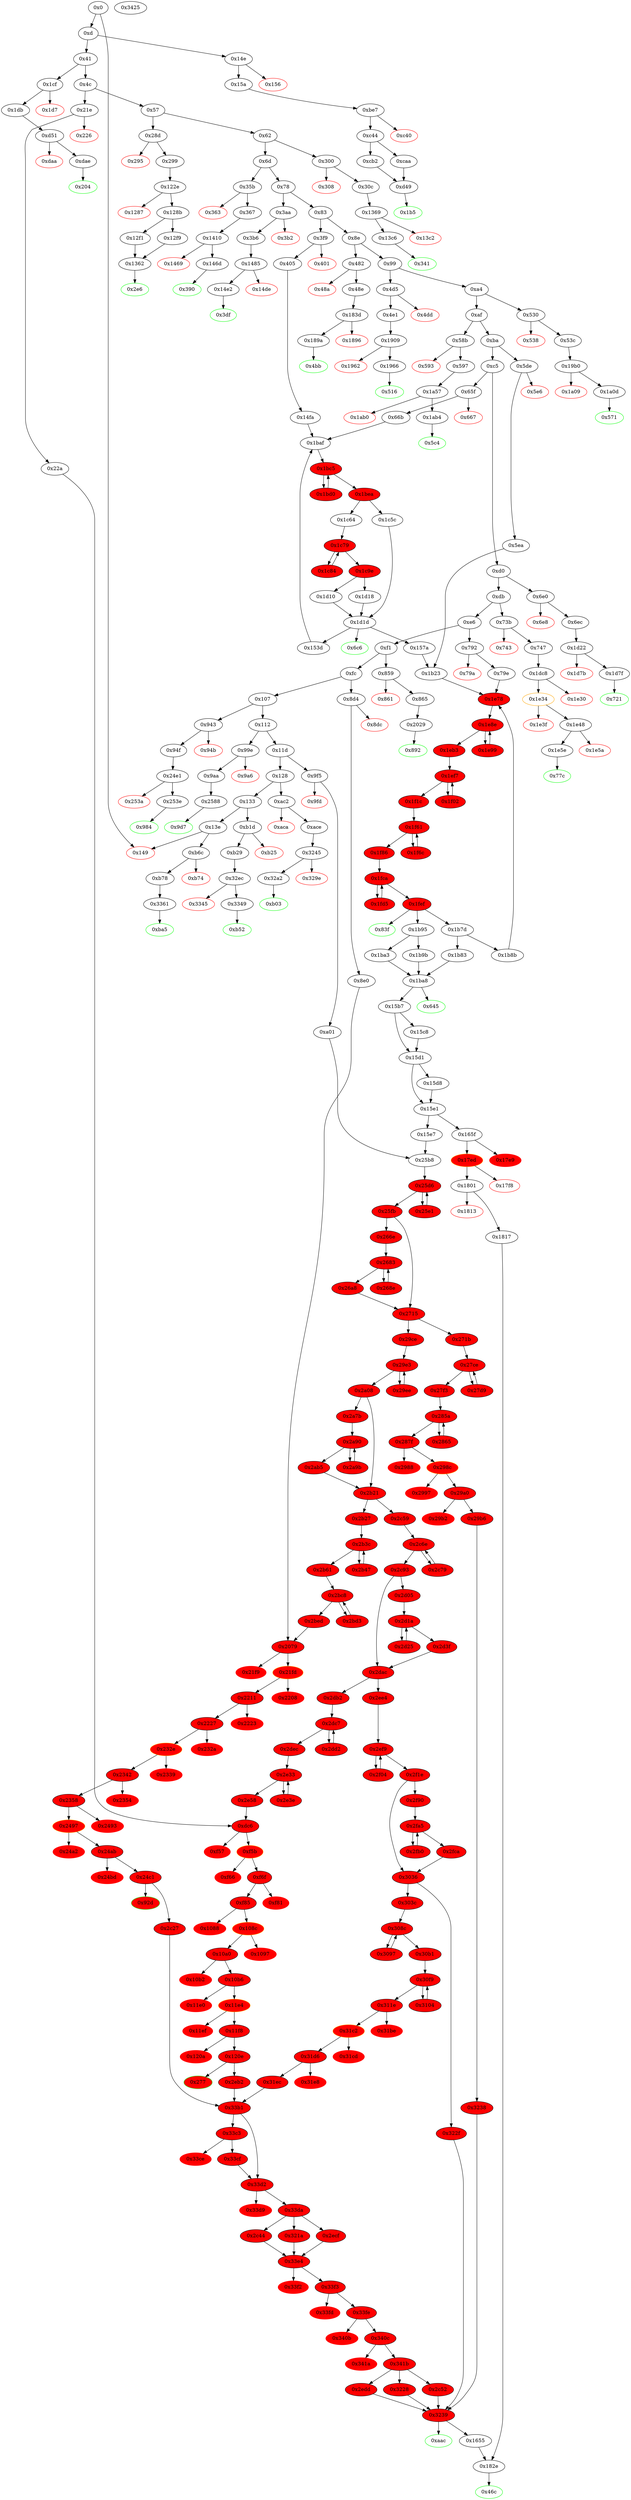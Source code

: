 strict digraph "" {
"0x2c6e" [fillcolor=red, id="0x2c6e", style=filled, tooltip="Block 0x2c6e\n[0x2c6e:0x2c78]\n---\nPredecessors: [0x2c59, 0x2c79]\nSuccessors: [0x2c79, 0x2c93]\n---\n0x2c6e JUMPDEST\n0x2c6f PUSH1 0x20\n0x2c71 DUP4\n0x2c72 LT\n0x2c73 ISZERO\n0x2c74 ISZERO\n0x2c75 PUSH2 0x2c93\n0x2c78 JUMPI\n---\n0x2c6e: JUMPDEST \n0x2c6f: V2921 = 0x20\n0x2c72: V2922 = LT S2 0x20\n0x2c73: V2923 = ISZERO V2922\n0x2c74: V2924 = ISZERO V2923\n0x2c75: V2925 = 0x2c93\n0x2c78: JUMPI 0x2c93 V2924\n---\nEntry stack: [V11, 0x46c, V313, V311, V320, V318, V327, V325, V328, 0x0, S23, S22, {0x0, 0x1}, S20, {0xaac, 0x1655}, S18, S17, S16, 0x0, 0x0, 0x0, 0x0, 0x0, 0x0, 0x0, 0x1, S7, V2917, V2917, V2920, V2918, S2, S1, S0]\nStack pops: 3\nStack additions: [S2, S1, S0]\nExit stack: [V11, 0x46c, V313, V311, V320, V318, V327, V325, V328, 0x0, S23, S22, {0x0, 0x1}, S20, {0xaac, 0x1655}, S18, S17, S16, 0x0, 0x0, 0x0, 0x0, 0x0, 0x0, 0x0, 0x1, S7, V2917, V2917, V2920, V2918, S2, S1, S0]\n\nDef sites:\nV11: {0xd.0x35}\n0x46c: {0x405.0x407}\nV313: {0x405.0x421}\nV311: {0x405.0x41d}\nV320: {0x405.0x439}\nV318: {0x405.0x435}\nV327: {0x405.0x451}\nV325: {0x405.0x44d}\nV328: {0x405.0x45c}\n0x0: {0x14fa.0x14fb}\nS23: {0x14fa.0x14fb, 0x1c5c.0x1c5c}\nS22: {0x1d18.0x1d19, 0x1d10.0x1d10, 0x1c5c.0x1c5c}\n{0x0, 0x1}: {0x1b9b.0x1b9b, 0x1b83.0x1b83, 0x1ba3.0x1ba4}\nS20: {0x14fa.0x1501, 0xd.0x35}\n{0xaac, 0x1655}: {0xa01.0xa03, 0x15e7.0x15e7}\nS18: {0xa01.0xa2f, 0x15e7.0x15fc}\nS17: {0xa01.0xa75, 0x15e7.0x162f}\nS16: {0xa01.0xa9c, 0x405.0x45c}\n0x0: {0x25b8.0x25b9}\n0x0: {0x25b8.0x25b9}\n0x0: {0x25b8.0x25bc}\n0x0: {0x25b8.0x25bc}\n0x0: {0x25b8.0x25bf}\n0x0: {0x25b8.0x25bf}\n0x0: {0x2c59.0x2c5a}\n0x1: {0x2c59.0x2c5c}\nS7: {0xa01.0xa2f, 0x15e7.0x15fc}\nV2917: {0x2c59.0x2c61}\nV2917: {0x2c59.0x2c61}\nV2920: {0x2c59.0x2c69}\nV2918: {0x2c59.0x2c65}\nS2: {0x2c59.0x2c65, 0x2c79.0x2c8c}\nS1: {0x2c59.0x2c61, 0x2c79.0x2c80}\nS0: {0x2c59.0x2c69, 0x2c79.0x2c86}\n"];
"0x1362" [fillcolor=white, id="0x1362", style=filled, tooltip="Block 0x1362\n[0x1362:0x1368]\n---\nPredecessors: [0x12f1, 0x12f9]\nSuccessors: [0x2e6]\n---\n0x1362 JUMPDEST\n0x1363 SWAP4\n0x1364 SWAP3\n0x1365 POP\n0x1366 POP\n0x1367 POP\n0x1368 JUMP\n---\n0x1362: JUMPDEST \n0x1368: JUMP 0x2e6\n---\nEntry stack: [V11, 0x2e6, V200, V198, V203, {0x0, 0x1}]\nStack pops: 5\nStack additions: [S0]\nExit stack: [V11, {0x0, 0x1}]\n\nDef sites:\nV11: {0xd.0x35}\n0x2e6: {0x299.0x29b}\nV200: {0x299.0x2b5}\nV198: {0x299.0x2b1}\nV203: {0x299.0x2d6}\n{0x0, 0x1}: {0x12f1.0x12f1, 0x12f9.0x135e}\n"];
"0x271b" [fillcolor=red, id="0x271b", style=filled, tooltip="Block 0x271b\n[0x271b:0x27cd]\n---\nPredecessors: [0x2715]\nSuccessors: [0x27ce]\n---\n0x271b PUSH1 0xd\n0x271d PUSH1 0x0\n0x271f SWAP1\n0x2720 SLOAD\n0x2721 SWAP1\n0x2722 PUSH2 0x100\n0x2725 EXP\n0x2726 SWAP1\n0x2727 DIV\n0x2728 PUSH20 0xffffffffffffffffffffffffffffffffffffffff\n0x273d AND\n0x273e PUSH1 0x17\n0x2740 PUSH1 0x0\n0x2742 PUSH2 0x100\n0x2745 EXP\n0x2746 DUP2\n0x2747 SLOAD\n0x2748 DUP2\n0x2749 PUSH20 0xffffffffffffffffffffffffffffffffffffffff\n0x275e MUL\n0x275f NOT\n0x2760 AND\n0x2761 SWAP1\n0x2762 DUP4\n0x2763 PUSH20 0xffffffffffffffffffffffffffffffffffffffff\n0x2778 AND\n0x2779 MUL\n0x277a OR\n0x277b SWAP1\n0x277c SSTORE\n0x277d POP\n0x277e PUSH1 0x17\n0x2780 PUSH1 0x0\n0x2782 SWAP1\n0x2783 SLOAD\n0x2784 SWAP1\n0x2785 PUSH2 0x100\n0x2788 EXP\n0x2789 SWAP1\n0x278a DIV\n0x278b PUSH20 0xffffffffffffffffffffffffffffffffffffffff\n0x27a0 AND\n0x27a1 PUSH20 0xffffffffffffffffffffffffffffffffffffffff\n0x27b6 AND\n0x27b7 PUSH4 0x80acecde\n0x27bc PUSH1 0x1\n0x27be DUP12\n0x27bf PUSH1 0x40\n0x27c1 MLOAD\n0x27c2 DUP1\n0x27c3 DUP3\n0x27c4 DUP1\n0x27c5 MLOAD\n0x27c6 SWAP1\n0x27c7 PUSH1 0x20\n0x27c9 ADD\n0x27ca SWAP1\n0x27cb DUP1\n0x27cc DUP4\n0x27cd DUP4\n---\n0x271b: V2536 = 0xd\n0x271d: V2537 = 0x0\n0x2720: V2538 = S[0xd]\n0x2722: V2539 = 0x100\n0x2725: V2540 = EXP 0x100 0x0\n0x2727: V2541 = DIV V2538 0x1\n0x2728: V2542 = 0xffffffffffffffffffffffffffffffffffffffff\n0x273d: V2543 = AND 0xffffffffffffffffffffffffffffffffffffffff V2541\n0x273e: V2544 = 0x17\n0x2740: V2545 = 0x0\n0x2742: V2546 = 0x100\n0x2745: V2547 = EXP 0x100 0x0\n0x2747: V2548 = S[0x17]\n0x2749: V2549 = 0xffffffffffffffffffffffffffffffffffffffff\n0x275e: V2550 = MUL 0xffffffffffffffffffffffffffffffffffffffff 0x1\n0x275f: V2551 = NOT 0xffffffffffffffffffffffffffffffffffffffff\n0x2760: V2552 = AND 0xffffffffffffffffffffffff0000000000000000000000000000000000000000 V2548\n0x2763: V2553 = 0xffffffffffffffffffffffffffffffffffffffff\n0x2778: V2554 = AND 0xffffffffffffffffffffffffffffffffffffffff V2543\n0x2779: V2555 = MUL V2554 0x1\n0x277a: V2556 = OR V2555 V2552\n0x277c: S[0x17] = V2556\n0x277e: V2557 = 0x17\n0x2780: V2558 = 0x0\n0x2783: V2559 = S[0x17]\n0x2785: V2560 = 0x100\n0x2788: V2561 = EXP 0x100 0x0\n0x278a: V2562 = DIV V2559 0x1\n0x278b: V2563 = 0xffffffffffffffffffffffffffffffffffffffff\n0x27a0: V2564 = AND 0xffffffffffffffffffffffffffffffffffffffff V2562\n0x27a1: V2565 = 0xffffffffffffffffffffffffffffffffffffffff\n0x27b6: V2566 = AND 0xffffffffffffffffffffffffffffffffffffffff V2564\n0x27b7: V2567 = 0x80acecde\n0x27bc: V2568 = 0x1\n0x27bf: V2569 = 0x40\n0x27c1: V2570 = M[0x40]\n0x27c5: V2571 = M[S8]\n0x27c7: V2572 = 0x20\n0x27c9: V2573 = ADD 0x20 S8\n---\nEntry stack: [V11, 0x46c, V313, V311, V320, V318, V327, V325, V328, 0x0, S13, S12, {0x0, 0x1}, S10, {0xaac, 0x1655}, S8, S7, S6, 0x0, 0x0, 0x0, 0x0, 0x0, 0x0]\nStack pops: 9\nStack additions: [S8, S7, S6, S5, S4, S3, S2, S1, S0, V2566, 0x80acecde, 0x1, S8, V2570, V2570, V2573, V2571, V2571, V2570, V2573]\nExit stack: [V11, 0x46c, V313, V311, V320, V318, V327, V325, V328, 0x0, S13, S12, {0x0, 0x1}, S10, {0xaac, 0x1655}, S8, S7, S6, 0x0, 0x0, 0x0, 0x0, 0x0, 0x0, V2566, 0x80acecde, 0x1, S8, V2570, V2570, V2573, V2571, V2571, V2570, V2573]\n\nDef sites:\nV11: {0xd.0x35}\n0x46c: {0x405.0x407}\nV313: {0x405.0x421}\nV311: {0x405.0x41d}\nV320: {0x405.0x439}\nV318: {0x405.0x435}\nV327: {0x405.0x451}\nV325: {0x405.0x44d}\nV328: {0x405.0x45c}\n0x0: {0x14fa.0x14fb}\nS13: {0x14fa.0x14fb, 0x1c5c.0x1c5c}\nS12: {0x1d18.0x1d19, 0x1d10.0x1d10, 0x1c5c.0x1c5c}\n{0x0, 0x1}: {0x1b9b.0x1b9b, 0x1b83.0x1b83, 0x1ba3.0x1ba4}\nS10: {0x14fa.0x1501, 0xd.0x35}\n{0xaac, 0x1655}: {0xa01.0xa03, 0x15e7.0x15e7}\nS8: {0xa01.0xa2f, 0x15e7.0x15fc}\nS7: {0xa01.0xa75, 0x15e7.0x162f}\nS6: {0xa01.0xa9c, 0x405.0x45c}\n0x0: {0x25b8.0x25b9}\n0x0: {0x25b8.0x25b9}\n0x0: {0x25b8.0x25bc}\n0x0: {0x25b8.0x25bc}\n0x0: {0x25b8.0x25bf}\n0x0: {0x25b8.0x25bf}\n"];
"0xf5b" [color=orange, fillcolor=red, id="0xf5b", style=filled, tooltip="Block 0xf5b\n[0xf5b:0xf65]\n---\nPredecessors: [0xdc6]\nSuccessors: [0xf66, 0xf6f]\n---\n0xf5b JUMPDEST\n0xf5c POP\n0xf5d GAS\n0xf5e CALL\n0xf5f ISZERO\n0xf60 DUP1\n0xf61 ISZERO\n0xf62 PUSH2 0xf6f\n0xf65 JUMPI\n---\n0xf5b: JUMPDEST \n0xf5d: V1087 = GAS\n0xf5e: V1088 = CALL V1087 V1054 0x0 V1079 V1080 V1079 0x20\n0xf5f: V1089 = ISZERO V1088\n0xf61: V1090 = ISZERO V1089\n0xf62: V1091 = 0xf6f\n0xf65: JUMPI 0xf6f V1090\n---\nEntry stack: [V11, 0x46c, V313, V311, V320, V318, V327, V325, V328, 0x0, S31, S30, {0x0, 0x1}, S28, {0xaac, 0x1655}, S26, S25, S24, 0x0, 0x0, 0x0, 0x0, 0x0, S18, {0x277, 0x2eb2}, S16, S15, S14, 0x0, 0x0, 0x0, 0x0, V1054, 0x41e10b88, V1076, 0x20, V1079, V1080, V1079, 0x0, V1054, V1083]\nStack pops: 7\nStack additions: [V1089]\nExit stack: [V11, 0x46c, V313, V311, V320, V318, V327, V325, V328, 0x0, S31, S30, {0x0, 0x1}, S28, {0xaac, 0x1655}, S26, S25, S24, 0x0, 0x0, 0x0, 0x0, 0x0, S18, {0x277, 0x2eb2}, S16, S15, S14, 0x0, 0x0, 0x0, 0x0, V1054, 0x41e10b88, V1076, V1089]\n\nDef sites:\nV11: {0xd.0x35}\n0x46c: {0x405.0x407}\nV313: {0x405.0x421}\nV311: {0x405.0x41d}\nV320: {0x405.0x439}\nV318: {0x405.0x435}\nV327: {0x405.0x451}\nV325: {0x405.0x44d}\nV328: {0x405.0x45c}\n0x0: {0x14fa.0x14fb}\nS31: {0x14fa.0x14fb, 0x1c5c.0x1c5c}\nS30: {0x1d18.0x1d19, 0x1d10.0x1d10, 0x1c5c.0x1c5c}\n{0x0, 0x1}: {0x1b9b.0x1b9b, 0x1b83.0x1b83, 0x1ba3.0x1ba4}\nS28: {0x14fa.0x1501, 0xd.0x35}\n{0xaac, 0x1655}: {0xa01.0xa03, 0x15e7.0x15e7}\nS26: {0xa01.0xa2f, 0x15e7.0x15fc}\nS25: {0xa01.0xa75, 0x15e7.0x162f}\nS24: {0xa01.0xa9c, 0x405.0x45c}\n0x0: {0x25b8.0x25b9}\n0x0: {0x25b8.0x25b9}\n0x0: {0x25b8.0x25bc}\n0x0: {0x25b8.0x25bc}\n0x0: {0x25b8.0x25bf}\nS18: {0x25b8.0x25bf, 0xd.0x35}\n{0x277, 0x2eb2}: {0x22a.0x22c, 0x2db2.0x2db2}\nS16: {0x22a.0x23d, 0x2dec.0x2e20}\nS15: {0x2e58.0x2eac, 0x22a.0x25d}\nS14: {0xa01.0xa9c, 0x22a.0x267, 0x405.0x45c}\n0x0: {0xdc6.0xdc7}\n0x0: {0xdc6.0xdc7}\n0x0: {0xdc6.0xdca}\n0x0: {0xdc6.0xdca}\nV1054: {0xdc6.0xecb}\n0x41e10b88: {0xdc6.0xecc}\nV1076: {0xdc6.0xf3d}\n0x20: {0xdc6.0xf42}\nV1079: {0xdc6.0xf46}\nV1080: {0xdc6.0xf49}\nV1079: {0xdc6.0xf46}\n0x0: {0xdc6.0xf4b}\nV1054: {0xdc6.0xecb}\nV1083: {0xdc6.0xf50}\n"];
"0x19b0" [fillcolor=white, id="0x19b0", style=filled, tooltip="Block 0x19b0\n[0x19b0:0x1a08]\n---\nPredecessors: [0x53c]\nSuccessors: [0x1a09, 0x1a0d]\n---\n0x19b0 JUMPDEST\n0x19b1 PUSH1 0x0\n0x19b3 DUP1\n0x19b4 PUSH1 0x0\n0x19b6 SWAP1\n0x19b7 SLOAD\n0x19b8 SWAP1\n0x19b9 PUSH2 0x100\n0x19bc EXP\n0x19bd SWAP1\n0x19be DIV\n0x19bf PUSH20 0xffffffffffffffffffffffffffffffffffffffff\n0x19d4 AND\n0x19d5 PUSH20 0xffffffffffffffffffffffffffffffffffffffff\n0x19ea AND\n0x19eb CALLER\n0x19ec PUSH20 0xffffffffffffffffffffffffffffffffffffffff\n0x1a01 AND\n0x1a02 EQ\n0x1a03 ISZERO\n0x1a04 ISZERO\n0x1a05 PUSH2 0x1a0d\n0x1a08 JUMPI\n---\n0x19b0: JUMPDEST \n0x19b1: V1672 = 0x0\n0x19b4: V1673 = 0x0\n0x19b7: V1674 = S[0x0]\n0x19b9: V1675 = 0x100\n0x19bc: V1676 = EXP 0x100 0x0\n0x19be: V1677 = DIV V1674 0x1\n0x19bf: V1678 = 0xffffffffffffffffffffffffffffffffffffffff\n0x19d4: V1679 = AND 0xffffffffffffffffffffffffffffffffffffffff V1677\n0x19d5: V1680 = 0xffffffffffffffffffffffffffffffffffffffff\n0x19ea: V1681 = AND 0xffffffffffffffffffffffffffffffffffffffff V1679\n0x19eb: V1682 = CALLER\n0x19ec: V1683 = 0xffffffffffffffffffffffffffffffffffffffff\n0x1a01: V1684 = AND 0xffffffffffffffffffffffffffffffffffffffff V1682\n0x1a02: V1685 = EQ V1684 V1681\n0x1a03: V1686 = ISZERO V1685\n0x1a04: V1687 = ISZERO V1686\n0x1a05: V1688 = 0x1a0d\n0x1a08: JUMPI 0x1a0d V1687\n---\nEntry stack: [V11, 0x571, V404]\nStack pops: 0\nStack additions: [0x0]\nExit stack: [V11, 0x571, V404, 0x0]\n\nDef sites:\nV11: {0xd.0x35}\n0x571: {0x53c.0x53e}\nV404: {0x53c.0x561}\n"];
"0x3239" [fillcolor=red, id="0x3239", style=filled, tooltip="Block 0x3239\n[0x3239:0x3244]\n---\nPredecessors: [0x2c52, 0x2edd, 0x3228, 0x322f, 0x3238]\nSuccessors: [0xaac, 0x1655]\n---\n0x3239 JUMPDEST\n0x323a POP\n0x323b POP\n0x323c POP\n0x323d POP\n0x323e POP\n0x323f SWAP4\n0x3240 SWAP3\n0x3241 POP\n0x3242 POP\n0x3243 POP\n0x3244 JUMP\n---\n0x3239: JUMPDEST \n0x3244: JUMP {0xaac, 0x1655}\n---\nEntry stack: [V11, 0x46c, V313, V311, V320, V318, V327, V325, V328, 0x0, S13, S12, {0x0, 0x1}, S10, {0xaac, 0x1655}, S8, S7, S6, S5, 0x0, S3, S2, S1, S0]\nStack pops: 10\nStack additions: [S5]\nExit stack: [V11, 0x46c, V313, V311, V320, V318, V327, V325, V328, 0x0, S13, S12, {0x0, 0x1}, S10, S5]\n\nDef sites:\nV11: {0xd.0x35}\n0x46c: {0x405.0x407}\nV313: {0x405.0x421}\nV311: {0x405.0x41d}\nV320: {0x405.0x439}\nV318: {0x405.0x435}\nV327: {0x405.0x451}\nV325: {0x405.0x44d}\nV328: {0x405.0x45c}\n0x0: {0x14fa.0x14fb}\nS13: {0x14fa.0x14fb, 0x1c5c.0x1c5c}\nS12: {0x1d18.0x1d19, 0x1d10.0x1d10, 0x1c5c.0x1c5c}\n{0x0, 0x1}: {0x1b9b.0x1b9b, 0x1b83.0x1b83, 0x1ba3.0x1ba4}\nS10: {0x14fa.0x1501, 0xd.0x35}\n{0xaac, 0x1655}: {0xa01.0xa03, 0x15e7.0x15e7}\nS8: {0xa01.0xa2f, 0x15e7.0x15fc}\nS7: {0xa01.0xa75, 0x15e7.0x162f}\nS6: {0xa01.0xa9c, 0x405.0x45c}\nS5: {0x322f.0x3230, 0x33fe_0x2c44.0x33ff, 0x33fe_0x321a.0x33ff, 0x25b8.0x25b9, 0x33fe_0x2ecf.0x33ff}\n0x0: {0x25b8.0x25b9}\nS3: {0x25b8.0x25bc, 0x29b6.0x29bc}\nS2: {0x25b8.0x25bc, 0x24c1_0x8e0.0x24c7, 0x24c1_0x2bed.0x24c7}\nS1: {0x120e_0x22a.0x1214, 0x25b8.0x25bf, 0x120e_0x2e58.0x1214}\nS0: {0x25b8.0x25bf, 0xd.0x35, 0x31ec.0x31f2}\n"];
"0x1c84" [fillcolor=red, id="0x1c84", style=filled, tooltip="Block 0x1c84\n[0x1c84:0x1c9d]\n---\nPredecessors: [0x1c79]\nSuccessors: [0x1c79]\n---\n0x1c84 DUP1\n0x1c85 MLOAD\n0x1c86 DUP3\n0x1c87 MSTORE\n0x1c88 PUSH1 0x20\n0x1c8a DUP3\n0x1c8b ADD\n0x1c8c SWAP2\n0x1c8d POP\n0x1c8e PUSH1 0x20\n0x1c90 DUP2\n0x1c91 ADD\n0x1c92 SWAP1\n0x1c93 POP\n0x1c94 PUSH1 0x20\n0x1c96 DUP4\n0x1c97 SUB\n0x1c98 SWAP3\n0x1c99 POP\n0x1c9a PUSH2 0x1c79\n0x1c9d JUMP\n---\n0x1c85: V1841 = M[S0]\n0x1c87: M[S1] = V1841\n0x1c88: V1842 = 0x20\n0x1c8b: V1843 = ADD S1 0x20\n0x1c8e: V1844 = 0x20\n0x1c91: V1845 = ADD S0 0x20\n0x1c94: V1846 = 0x20\n0x1c97: V1847 = SUB S2 0x20\n0x1c9a: V1848 = 0x1c79\n0x1c9d: JUMP 0x1c79\n---\nEntry stack: [V11, 0x46c, V313, V311, V320, V318, V327, V325, V328, 0x0, {0x0, 0x1}, 0x0, 0x0, S13, {0x6c6, 0x153d, 0x157a}, S11, 0x0, 0x0, 0x2, S7, V1832, V1832, V1835, V1833, S2, S1, S0]\nStack pops: 3\nStack additions: [V1847, V1843, V1845]\nExit stack: [V11, 0x46c, V313, V311, V320, V318, V327, V325, V328, 0x0, {0x0, 0x1}, 0x0, 0x0, S13, {0x6c6, 0x153d, 0x157a}, S11, 0x0, 0x0, 0x2, S7, V1832, V1832, V1835, V1833, V1847, V1843, V1845]\n\nDef sites:\nV11: {0xd.0x35}\n0x46c: {0x405.0x407}\nV313: {0x405.0x421}\nV311: {0x405.0x41d}\nV320: {0x405.0x439}\nV318: {0x405.0x435}\nV327: {0x405.0x451}\nV325: {0x405.0x44d}\nV328: {0x405.0x45c}\n0x0: {0x14fa.0x14fb}\n{0x0, 0x1}: {0x1d18.0x1d19, 0x14fa.0x14fb, 0x1d10.0x1d10, 0x1c5c.0x1c5c}\n0x0: {0x14fa.0x14fe}\n0x0: {0x14fa.0x14fe}\nS13: {0x14fa.0x1501, 0xd.0x35}\n{0x6c6, 0x153d, 0x157a}: {0x66b.0x66d, 0x14fa.0x1503, 0x153d.0x1540}\nS11: {0x66b.0x699, 0x14fa.0x1518, 0x153d.0x1555}\n0x0: {0x1baf.0x1bb0}\n0x0: {0x1c64.0x1c65}\n0x2: {0x1c64.0x1c67}\nS7: {0x66b.0x699, 0x14fa.0x1518, 0x153d.0x1555}\nV1832: {0x1c64.0x1c6c}\nV1832: {0x1c64.0x1c6c}\nV1835: {0x1c64.0x1c74}\nV1833: {0x1c64.0x1c70}\nS2: {0x1c84.0x1c97, 0x1c64.0x1c70}\nS1: {0x1c84.0x1c8b, 0x1c64.0x1c6c}\nS0: {0x1c84.0x1c91, 0x1c64.0x1c74}\n"];
"0x1bc5" [fillcolor=red, id="0x1bc5", style=filled, tooltip="Block 0x1bc5\n[0x1bc5:0x1bcf]\n---\nPredecessors: [0x1baf, 0x1bd0]\nSuccessors: [0x1bd0, 0x1bea]\n---\n0x1bc5 JUMPDEST\n0x1bc6 PUSH1 0x20\n0x1bc8 DUP4\n0x1bc9 LT\n0x1bca ISZERO\n0x1bcb ISZERO\n0x1bcc PUSH2 0x1bea\n0x1bcf JUMPI\n---\n0x1bc5: JUMPDEST \n0x1bc6: V1782 = 0x20\n0x1bc9: V1783 = LT S2 0x20\n0x1bca: V1784 = ISZERO V1783\n0x1bcb: V1785 = ISZERO V1784\n0x1bcc: V1786 = 0x1bea\n0x1bcf: JUMPI 0x1bea V1785\n---\nEntry stack: [V11, 0x46c, V313, V311, V320, V318, V327, V325, V328, 0x0, {0x0, 0x1}, 0x0, 0x0, S13, {0x6c6, 0x153d, 0x157a}, S11, 0x0, 0x0, 0x1, S7, V1778, V1778, V1781, V1779, S2, S1, S0]\nStack pops: 3\nStack additions: [S2, S1, S0]\nExit stack: [V11, 0x46c, V313, V311, V320, V318, V327, V325, V328, 0x0, {0x0, 0x1}, 0x0, 0x0, S13, {0x6c6, 0x153d, 0x157a}, S11, 0x0, 0x0, 0x1, S7, V1778, V1778, V1781, V1779, S2, S1, S0]\n\nDef sites:\nV11: {0xd.0x35}\n0x46c: {0x405.0x407}\nV313: {0x405.0x421}\nV311: {0x405.0x41d}\nV320: {0x405.0x439}\nV318: {0x405.0x435}\nV327: {0x405.0x451}\nV325: {0x405.0x44d}\nV328: {0x405.0x45c}\n0x0: {0x14fa.0x14fb}\n{0x0, 0x1}: {0x1d18.0x1d19, 0x14fa.0x14fb, 0x1d10.0x1d10, 0x1c5c.0x1c5c}\n0x0: {0x14fa.0x14fe}\n0x0: {0x14fa.0x14fe}\nS13: {0x14fa.0x1501, 0xd.0x35}\n{0x6c6, 0x153d, 0x157a}: {0x66b.0x66d, 0x14fa.0x1503, 0x153d.0x1540}\nS11: {0x66b.0x699, 0x14fa.0x1518, 0x153d.0x1555}\n0x0: {0x1baf.0x1bb0}\n0x0: {0x1baf.0x1bb0}\n0x1: {0x1baf.0x1bb3}\nS7: {0x66b.0x699, 0x14fa.0x1518, 0x153d.0x1555}\nV1778: {0x1baf.0x1bb8}\nV1778: {0x1baf.0x1bb8}\nV1781: {0x1baf.0x1bc0}\nV1779: {0x1baf.0x1bbc}\nS2: {0x1bd0.0x1be3, 0x1baf.0x1bbc}\nS1: {0x1bd0.0x1bd7, 0x1baf.0x1bb8}\nS0: {0x1bd0.0x1bdd, 0x1baf.0x1bc0}\n"];
"0x2b61" [fillcolor=red, id="0x2b61", style=filled, tooltip="Block 0x2b61\n[0x2b61:0x2bc7]\n---\nPredecessors: [0x2b3c]\nSuccessors: [0x2bc8]\n---\n0x2b61 JUMPDEST\n0x2b62 PUSH1 0x1\n0x2b64 DUP4\n0x2b65 PUSH1 0x20\n0x2b67 SUB\n0x2b68 PUSH2 0x100\n0x2b6b EXP\n0x2b6c SUB\n0x2b6d DUP1\n0x2b6e NOT\n0x2b6f DUP3\n0x2b70 MLOAD\n0x2b71 AND\n0x2b72 DUP2\n0x2b73 DUP5\n0x2b74 MLOAD\n0x2b75 AND\n0x2b76 DUP1\n0x2b77 DUP3\n0x2b78 OR\n0x2b79 DUP6\n0x2b7a MSTORE\n0x2b7b POP\n0x2b7c POP\n0x2b7d POP\n0x2b7e POP\n0x2b7f POP\n0x2b80 POP\n0x2b81 SWAP1\n0x2b82 POP\n0x2b83 ADD\n0x2b84 SWAP2\n0x2b85 POP\n0x2b86 POP\n0x2b87 SWAP1\n0x2b88 DUP2\n0x2b89 MSTORE\n0x2b8a PUSH1 0x20\n0x2b8c ADD\n0x2b8d PUSH1 0x40\n0x2b8f MLOAD\n0x2b90 DUP1\n0x2b91 SWAP2\n0x2b92 SUB\n0x2b93 SWAP1\n0x2b94 SHA3\n0x2b95 PUSH1 0x0\n0x2b97 SWAP1\n0x2b98 SLOAD\n0x2b99 SWAP1\n0x2b9a PUSH2 0x100\n0x2b9d EXP\n0x2b9e SWAP1\n0x2b9f DIV\n0x2ba0 PUSH20 0xffffffffffffffffffffffffffffffffffffffff\n0x2bb5 AND\n0x2bb6 PUSH1 0x3\n0x2bb8 DUP11\n0x2bb9 PUSH1 0x40\n0x2bbb MLOAD\n0x2bbc DUP1\n0x2bbd DUP3\n0x2bbe DUP1\n0x2bbf MLOAD\n0x2bc0 SWAP1\n0x2bc1 PUSH1 0x20\n0x2bc3 ADD\n0x2bc4 SWAP1\n0x2bc5 DUP1\n0x2bc6 DUP4\n0x2bc7 DUP4\n---\n0x2b61: JUMPDEST \n0x2b62: V2835 = 0x1\n0x2b65: V2836 = 0x20\n0x2b67: V2837 = SUB 0x20 S2\n0x2b68: V2838 = 0x100\n0x2b6b: V2839 = EXP 0x100 V2837\n0x2b6c: V2840 = SUB V2839 0x1\n0x2b6e: V2841 = NOT V2840\n0x2b70: V2842 = M[S0]\n0x2b71: V2843 = AND V2842 V2841\n0x2b74: V2844 = M[S1]\n0x2b75: V2845 = AND V2844 V2840\n0x2b78: V2846 = OR V2843 V2845\n0x2b7a: M[S1] = V2846\n0x2b83: V2847 = ADD V2819 V2818\n0x2b89: M[V2847] = 0x1\n0x2b8a: V2848 = 0x20\n0x2b8c: V2849 = ADD 0x20 V2847\n0x2b8d: V2850 = 0x40\n0x2b8f: V2851 = M[0x40]\n0x2b92: V2852 = SUB V2849 V2851\n0x2b94: V2853 = SHA3 V2851 V2852\n0x2b95: V2854 = 0x0\n0x2b98: V2855 = S[V2853]\n0x2b9a: V2856 = 0x100\n0x2b9d: V2857 = EXP 0x100 0x0\n0x2b9f: V2858 = DIV V2855 0x1\n0x2ba0: V2859 = 0xffffffffffffffffffffffffffffffffffffffff\n0x2bb5: V2860 = AND 0xffffffffffffffffffffffffffffffffffffffff V2858\n0x2bb6: V2861 = 0x3\n0x2bb9: V2862 = 0x40\n0x2bbb: V2863 = M[0x40]\n0x2bbf: V2864 = M[S17]\n0x2bc1: V2865 = 0x20\n0x2bc3: V2866 = ADD 0x20 S17\n---\nEntry stack: [V11, 0x46c, V313, V311, V320, V318, V327, V325, V328, 0x0, S23, S22, {0x0, 0x1}, S20, {0xaac, 0x1655}, S18, S17, S16, 0x0, 0x0, 0x0, 0x0, 0x0, 0x0, 0x2c27, 0x1, S7, V2818, V2818, V2821, V2819, S2, S1, S0]\nStack pops: 18\nStack additions: [S17, S16, S15, S14, S13, S12, S11, S10, S9, V2860, 0x3, S17, V2863, V2863, V2866, V2864, V2864, V2863, V2866]\nExit stack: [V11, 0x46c, V313, V311, V320, V318, V327, V325, V328, 0x0, S23, S22, {0x0, 0x1}, S20, {0xaac, 0x1655}, S18, S17, S16, 0x0, 0x0, 0x0, 0x0, 0x0, 0x0, 0x2c27, V2860, 0x3, S17, V2863, V2863, V2866, V2864, V2864, V2863, V2866]\n\nDef sites:\nV11: {0xd.0x35}\n0x46c: {0x405.0x407}\nV313: {0x405.0x421}\nV311: {0x405.0x41d}\nV320: {0x405.0x439}\nV318: {0x405.0x435}\nV327: {0x405.0x451}\nV325: {0x405.0x44d}\nV328: {0x405.0x45c}\n0x0: {0x14fa.0x14fb}\nS23: {0x14fa.0x14fb, 0x1c5c.0x1c5c}\nS22: {0x1d18.0x1d19, 0x1d10.0x1d10, 0x1c5c.0x1c5c}\n{0x0, 0x1}: {0x1b9b.0x1b9b, 0x1b83.0x1b83, 0x1ba3.0x1ba4}\nS20: {0x14fa.0x1501, 0xd.0x35}\n{0xaac, 0x1655}: {0xa01.0xa03, 0x15e7.0x15e7}\nS18: {0xa01.0xa2f, 0x15e7.0x15fc}\nS17: {0xa01.0xa75, 0x15e7.0x162f}\nS16: {0xa01.0xa9c, 0x405.0x45c}\n0x0: {0x25b8.0x25b9}\n0x0: {0x25b8.0x25b9}\n0x0: {0x25b8.0x25bc}\n0x0: {0x25b8.0x25bc}\n0x0: {0x25b8.0x25bf}\n0x0: {0x25b8.0x25bf}\n0x2c27: {0x2b27.0x2b27}\n0x1: {0x2b27.0x2b2a}\nS7: {0xa01.0xa2f, 0x15e7.0x15fc}\nV2818: {0x2b27.0x2b2f}\nV2818: {0x2b27.0x2b2f}\nV2821: {0x2b27.0x2b37}\nV2819: {0x2b27.0x2b33}\nS2: {0x2b47.0x2b5a, 0x2b27.0x2b33}\nS1: {0x2b47.0x2b4e, 0x2b27.0x2b2f}\nS0: {0x2b47.0x2b54, 0x2b27.0x2b37}\n"];
"0x2493" [color=red, fillcolor=red, id="0x2493", style=filled, tooltip="Block 0x2493\n[0x2493:0x2496]\n---\nPredecessors: [0x2358]\nSuccessors: []\n---\n0x2493 PUSH1 0x0\n0x2495 DUP1\n0x2496 REVERT\n---\n0x2493: V2363 = 0x0\n0x2496: REVERT 0x0 0x0\n---\nEntry stack: [V11, 0x46c, V313, V311, V320, V318, V327, V325, V328, 0x0, 0x0, 0x1, {0x0, 0x1}, S28, {0xaac, 0x1655}, S26, S25, S24, 0x0, 0x0, 0x0, 0x0, 0x0, S18, {0x92d, 0x2c27}, S16, S15, S14, 0x0, S12, V2298, 0x0, V2331, 0x41e10b88, V2353, 0x20, V2356, V2357, V2356, 0x0, V2331, V2360]\nStack pops: 0\nStack additions: []\nExit stack: [V11, 0x46c, V313, V311, V320, V318, V327, V325, V328, 0x0, 0x0, 0x1, {0x0, 0x1}, S28, {0xaac, 0x1655}, S26, S25, S24, 0x0, 0x0, 0x0, 0x0, 0x0, S18, {0x92d, 0x2c27}, S16, S15, S14, 0x0, S12, V2298, 0x0, V2331, 0x41e10b88, V2353, 0x20, V2356, V2357, V2356, 0x0, V2331, V2360]\n\nDef sites:\nV11: {0xd.0x35}\n0x46c: {0x405.0x407}\nV313: {0x405.0x421}\nV311: {0x405.0x41d}\nV320: {0x405.0x439}\nV318: {0x405.0x435}\nV327: {0x405.0x451}\nV325: {0x405.0x44d}\nV328: {0x405.0x45c}\n0x0: {0x14fa.0x14fb}\n0x0: {0x14fa.0x14fb}\n0x1: {0x1c5c.0x1c5c}\n{0x0, 0x1}: {0x1b9b.0x1b9b, 0x1b83.0x1b83, 0x1ba3.0x1ba4}\nS28: {0x14fa.0x1501, 0xd.0x35}\n{0xaac, 0x1655}: {0xa01.0xa03, 0x15e7.0x15e7}\nS26: {0xa01.0xa2f, 0x15e7.0x15fc}\nS25: {0xa01.0xa75, 0x15e7.0x162f}\nS24: {0xa01.0xa9c, 0x405.0x45c}\n0x0: {0x25b8.0x25b9}\n0x0: {0x25b8.0x25b9}\n0x0: {0x25b8.0x25bc}\n0x0: {0x25b8.0x25bc}\n0x0: {0x25b8.0x25bf}\nS18: {0x25b8.0x25bf, 0xd.0x35}\n{0x92d, 0x2c27}: {0x8e0.0x8e2, 0x2b27.0x2b27}\nS16: {0x2b61.0x2bb5, 0x8e0.0x905}\nS15: {0x8e0.0x913, 0x2bed.0x2c21}\nS14: {0xa01.0xa9c, 0x8e0.0x91d, 0x405.0x45c}\n0x0: {0x2079_0x8e0.0x207a, 0x2079_0x2bed.0x207a}\nS12: {0x2227_0x2bed.0x222d, 0x2227_0x8e0.0x222d}\nV2298: {0x2358.0x235e}\n0x0: {0x2079_0x2bed.0x207d, 0x2079_0x8e0.0x207d}\nV2331: {0x2358.0x2407}\n0x41e10b88: {0x2358.0x2408}\nV2353: {0x2358.0x2479}\n0x20: {0x2358.0x247e}\nV2356: {0x2358.0x2482}\nV2357: {0x2358.0x2485}\nV2356: {0x2358.0x2482}\n0x0: {0x2358.0x2487}\nV2331: {0x2358.0x2407}\nV2360: {0x2358.0x248c}\n"];
"0x2e58" [fillcolor=red, id="0x2e58", style=filled, tooltip="Block 0x2e58\n[0x2e58:0x2eb1]\n---\nPredecessors: [0x2e33]\nSuccessors: [0xdc6]\n---\n0x2e58 JUMPDEST\n0x2e59 PUSH1 0x1\n0x2e5b DUP4\n0x2e5c PUSH1 0x20\n0x2e5e SUB\n0x2e5f PUSH2 0x100\n0x2e62 EXP\n0x2e63 SUB\n0x2e64 DUP1\n0x2e65 NOT\n0x2e66 DUP3\n0x2e67 MLOAD\n0x2e68 AND\n0x2e69 DUP2\n0x2e6a DUP5\n0x2e6b MLOAD\n0x2e6c AND\n0x2e6d DUP1\n0x2e6e DUP3\n0x2e6f OR\n0x2e70 DUP6\n0x2e71 MSTORE\n0x2e72 POP\n0x2e73 POP\n0x2e74 POP\n0x2e75 POP\n0x2e76 POP\n0x2e77 POP\n0x2e78 SWAP1\n0x2e79 POP\n0x2e7a ADD\n0x2e7b SWAP2\n0x2e7c POP\n0x2e7d POP\n0x2e7e SWAP1\n0x2e7f DUP2\n0x2e80 MSTORE\n0x2e81 PUSH1 0x20\n0x2e83 ADD\n0x2e84 PUSH1 0x40\n0x2e86 MLOAD\n0x2e87 DUP1\n0x2e88 SWAP2\n0x2e89 SUB\n0x2e8a SWAP1\n0x2e8b SHA3\n0x2e8c PUSH1 0x0\n0x2e8e SWAP1\n0x2e8f SLOAD\n0x2e90 SWAP1\n0x2e91 PUSH2 0x100\n0x2e94 EXP\n0x2e95 SWAP1\n0x2e96 DIV\n0x2e97 PUSH20 0xffffffffffffffffffffffffffffffffffffffff\n0x2eac AND\n0x2ead DUP10\n0x2eae PUSH2 0xdc6\n0x2eb1 JUMP\n---\n0x2e58: JUMPDEST \n0x2e59: V3076 = 0x1\n0x2e5c: V3077 = 0x20\n0x2e5e: V3078 = SUB 0x20 S2\n0x2e5f: V3079 = 0x100\n0x2e62: V3080 = EXP 0x100 V3078\n0x2e63: V3081 = SUB V3080 0x1\n0x2e65: V3082 = NOT V3081\n0x2e67: V3083 = M[S0]\n0x2e68: V3084 = AND V3083 V3082\n0x2e6b: V3085 = M[S1]\n0x2e6c: V3086 = AND V3085 V3081\n0x2e6f: V3087 = OR V3084 V3086\n0x2e71: M[S1] = V3087\n0x2e7a: V3088 = ADD V3060 V3059\n0x2e80: M[V3088] = 0x1\n0x2e81: V3089 = 0x20\n0x2e83: V3090 = ADD 0x20 V3088\n0x2e84: V3091 = 0x40\n0x2e86: V3092 = M[0x40]\n0x2e89: V3093 = SUB V3090 V3092\n0x2e8b: V3094 = SHA3 V3092 V3093\n0x2e8c: V3095 = 0x0\n0x2e8f: V3096 = S[V3094]\n0x2e91: V3097 = 0x100\n0x2e94: V3098 = EXP 0x100 0x0\n0x2e96: V3099 = DIV V3096 0x1\n0x2e97: V3100 = 0xffffffffffffffffffffffffffffffffffffffff\n0x2eac: V3101 = AND 0xffffffffffffffffffffffffffffffffffffffff V3099\n0x2eae: V3102 = 0xdc6\n0x2eb1: JUMP 0xdc6\n---\nEntry stack: [V11, 0x46c, V313, V311, V320, V318, V327, V325, V328, 0x0, S24, S23, {0x0, 0x1}, S21, {0xaac, 0x1655}, S19, S18, S17, 0x0, 0x0, 0x0, 0x0, 0x0, 0x0, 0x2eb2, V3056, 0x1, S7, V3059, V3059, V3062, V3060, S2, S1, S0]\nStack pops: 18\nStack additions: [S17, S16, S15, S14, S13, S12, S11, S10, S9, V3101, S17]\nExit stack: [V11, 0x46c, V313, V311, V320, V318, V327, V325, V328, 0x0, S24, S23, {0x0, 0x1}, S21, {0xaac, 0x1655}, S19, S18, S17, 0x0, 0x0, 0x0, 0x0, 0x0, 0x0, 0x2eb2, V3056, V3101, S17]\n\nDef sites:\nV11: {0xd.0x35}\n0x46c: {0x405.0x407}\nV313: {0x405.0x421}\nV311: {0x405.0x41d}\nV320: {0x405.0x439}\nV318: {0x405.0x435}\nV327: {0x405.0x451}\nV325: {0x405.0x44d}\nV328: {0x405.0x45c}\n0x0: {0x14fa.0x14fb}\nS24: {0x14fa.0x14fb, 0x1c5c.0x1c5c}\nS23: {0x1d18.0x1d19, 0x1d10.0x1d10, 0x1c5c.0x1c5c}\n{0x0, 0x1}: {0x1b9b.0x1b9b, 0x1b83.0x1b83, 0x1ba3.0x1ba4}\nS21: {0x14fa.0x1501, 0xd.0x35}\n{0xaac, 0x1655}: {0xa01.0xa03, 0x15e7.0x15e7}\nS19: {0xa01.0xa2f, 0x15e7.0x15fc}\nS18: {0xa01.0xa75, 0x15e7.0x162f}\nS17: {0xa01.0xa9c, 0x405.0x45c}\n0x0: {0x25b8.0x25b9}\n0x0: {0x25b8.0x25b9}\n0x0: {0x25b8.0x25bc}\n0x0: {0x25b8.0x25bc}\n0x0: {0x25b8.0x25bf}\n0x0: {0x25b8.0x25bf}\n0x2eb2: {0x2db2.0x2db2}\nV3056: {0x2dec.0x2e20}\n0x1: {0x2dec.0x2e21}\nS7: {0xa01.0xa75, 0x15e7.0x162f}\nV3059: {0x2dec.0x2e26}\nV3059: {0x2dec.0x2e26}\nV3062: {0x2dec.0x2e2e}\nV3060: {0x2dec.0x2e2a}\nS2: {0x2dec.0x2e2a, 0x2e3e.0x2e51}\nS1: {0x2dec.0x2e26, 0x2e3e.0x2e45}\nS0: {0x2dec.0x2e2e, 0x2e3e.0x2e4b}\n"];
"0x3104" [fillcolor=red, id="0x3104", style=filled, tooltip="Block 0x3104\n[0x3104:0x311d]\n---\nPredecessors: [0x30f9]\nSuccessors: [0x30f9]\n---\n0x3104 DUP1\n0x3105 MLOAD\n0x3106 DUP3\n0x3107 MSTORE\n0x3108 PUSH1 0x20\n0x310a DUP3\n0x310b ADD\n0x310c SWAP2\n0x310d POP\n0x310e PUSH1 0x20\n0x3110 DUP2\n0x3111 ADD\n0x3112 SWAP1\n0x3113 POP\n0x3114 PUSH1 0x20\n0x3116 DUP4\n0x3117 SUB\n0x3118 SWAP3\n0x3119 POP\n0x311a PUSH2 0x30f9\n0x311d JUMP\n---\n0x3105: V3279 = M[S0]\n0x3107: M[S1] = V3279\n0x3108: V3280 = 0x20\n0x310b: V3281 = ADD S1 0x20\n0x310e: V3282 = 0x20\n0x3111: V3283 = ADD S0 0x20\n0x3114: V3284 = 0x20\n0x3117: V3285 = SUB S2 0x20\n0x311a: V3286 = 0x30f9\n0x311d: JUMP 0x30f9\n---\nEntry stack: [V11, 0x46c, V313, V311, V320, V318, V327, V325, V328, 0x0, S26, S25, {0x0, 0x1}, S23, {0xaac, 0x1655}, S21, S20, S19, 0x0, 0x0, 0x0, 0x0, 0x0, 0x0, V3227, 0x654a60ac, V3267, S9, 0x3, S7, V3270, V3270, V3273, V3271, S2, S1, S0]\nStack pops: 3\nStack additions: [V3285, V3281, V3283]\nExit stack: [V11, 0x46c, V313, V311, V320, V318, V327, V325, V328, 0x0, S26, S25, {0x0, 0x1}, S23, {0xaac, 0x1655}, S21, S20, S19, 0x0, 0x0, 0x0, 0x0, 0x0, 0x0, V3227, 0x654a60ac, V3267, S9, 0x3, S7, V3270, V3270, V3273, V3271, V3285, V3281, V3283]\n\nDef sites:\nV11: {0xd.0x35}\n0x46c: {0x405.0x407}\nV313: {0x405.0x421}\nV311: {0x405.0x41d}\nV320: {0x405.0x439}\nV318: {0x405.0x435}\nV327: {0x405.0x451}\nV325: {0x405.0x44d}\nV328: {0x405.0x45c}\n0x0: {0x14fa.0x14fb}\nS26: {0x14fa.0x14fb, 0x1c5c.0x1c5c}\nS25: {0x1d18.0x1d19, 0x1d10.0x1d10, 0x1c5c.0x1c5c}\n{0x0, 0x1}: {0x1b9b.0x1b9b, 0x1b83.0x1b83, 0x1ba3.0x1ba4}\nS23: {0x14fa.0x1501, 0xd.0x35}\n{0xaac, 0x1655}: {0xa01.0xa03, 0x15e7.0x15e7}\nS21: {0xa01.0xa2f, 0x15e7.0x15fc}\nS20: {0xa01.0xa75, 0x15e7.0x162f}\nS19: {0xa01.0xa9c, 0x405.0x45c}\n0x0: {0x25b8.0x25b9}\n0x0: {0x25b8.0x25b9}\n0x0: {0x25b8.0x25bc}\n0x0: {0x25b8.0x25bc}\n0x0: {0x25b8.0x25bf}\n0x0: {0x25b8.0x25bf}\nV3227: {0x303c.0x3074}\n0x654a60ac: {0x303c.0x3075}\nV3267: {0x30b1.0x30e5}\nS9: {0xa01.0xa9c, 0x405.0x45c}\n0x3: {0x30b1.0x30e7}\nS7: {0xa01.0xa75, 0x15e7.0x162f}\nV3270: {0x30b1.0x30ec}\nV3270: {0x30b1.0x30ec}\nV3273: {0x30b1.0x30f4}\nV3271: {0x30b1.0x30f0}\nS2: {0x30b1.0x30f0, 0x3104.0x3117}\nS1: {0x30b1.0x30ec, 0x3104.0x310b}\nS0: {0x30b1.0x30f4, 0x3104.0x3111}\n"];
"0x25b8" [fillcolor=white, id="0x25b8", style=filled, tooltip="Block 0x25b8\n[0x25b8:0x25d5]\n---\nPredecessors: [0xa01, 0x15e7]\nSuccessors: [0x25d6]\n---\n0x25b8 JUMPDEST\n0x25b9 PUSH1 0x0\n0x25bb DUP1\n0x25bc PUSH1 0x0\n0x25be DUP1\n0x25bf PUSH1 0x0\n0x25c1 DUP1\n0x25c2 PUSH1 0x0\n0x25c4 PUSH1 0x1\n0x25c6 DUP11\n0x25c7 PUSH1 0x40\n0x25c9 MLOAD\n0x25ca DUP1\n0x25cb DUP3\n0x25cc DUP1\n0x25cd MLOAD\n0x25ce SWAP1\n0x25cf PUSH1 0x20\n0x25d1 ADD\n0x25d2 SWAP1\n0x25d3 DUP1\n0x25d4 DUP4\n0x25d5 DUP4\n---\n0x25b8: JUMPDEST \n0x25b9: V2429 = 0x0\n0x25bc: V2430 = 0x0\n0x25bf: V2431 = 0x0\n0x25c2: V2432 = 0x0\n0x25c4: V2433 = 0x1\n0x25c7: V2434 = 0x40\n0x25c9: V2435 = M[0x40]\n0x25cd: V2436 = M[S2]\n0x25cf: V2437 = 0x20\n0x25d1: V2438 = ADD 0x20 S2\n---\nEntry stack: [V11, 0x46c, V313, V311, V320, V318, V327, V325, V328, 0x0, {0x0, 0x1}, {0x0, 0x1}, {0x0, 0x1}, S4, {0xaac, 0x1655}, S2, S1, S0]\nStack pops: 3\nStack additions: [S2, S1, S0, 0x0, 0x0, 0x0, 0x0, 0x0, 0x0, 0x0, 0x1, S2, V2435, V2435, V2438, V2436, V2436, V2435, V2438]\nExit stack: [V11, 0x46c, V313, V311, V320, V318, V327, V325, V328, 0x0, {0x0, 0x1}, {0x0, 0x1}, {0x0, 0x1}, S4, {0xaac, 0x1655}, S2, S1, S0, 0x0, 0x0, 0x0, 0x0, 0x0, 0x0, 0x0, 0x1, S2, V2435, V2435, V2438, V2436, V2436, V2435, V2438]\n\nDef sites:\nV11: {0xd.0x35}\n0x46c: {0x405.0x407}\nV313: {0x405.0x421}\nV311: {0x405.0x41d}\nV320: {0x405.0x439}\nV318: {0x405.0x435}\nV327: {0x405.0x451}\nV325: {0x405.0x44d}\nV328: {0x405.0x45c}\n0x0: {0x14fa.0x14fb}\n{0x0, 0x1}: {0x14fa.0x14fb, 0x1c5c.0x1c5c}\n{0x0, 0x1}: {0x1d18.0x1d19, 0x1d10.0x1d10, 0x1c5c.0x1c5c}\n{0x0, 0x1}: {0x1b9b.0x1b9b, 0x1b83.0x1b83, 0x1ba3.0x1ba4}\nS4: {0x14fa.0x1501, 0xd.0x35}\n{0xaac, 0x1655}: {0xa01.0xa03, 0x15e7.0x15e7}\nS2: {0xa01.0xa2f, 0x15e7.0x15fc}\nS1: {0xa01.0xa75, 0x15e7.0x162f}\nS0: {0xa01.0xa9c, 0x405.0x45c}\n"];
"0xdae" [fillcolor=white, id="0xdae", style=filled, tooltip="Block 0xdae\n[0xdae:0xdc5]\n---\nPredecessors: [0xd51]\nSuccessors: [0x204]\n---\n0xdae JUMPDEST\n0xdaf DUP2\n0xdb0 PUSH1 0x7\n0xdb2 DUP2\n0xdb3 SWAP1\n0xdb4 SSTORE\n0xdb5 POP\n0xdb6 DUP3\n0xdb7 PUSH1 0x6\n0xdb9 DUP2\n0xdba SWAP1\n0xdbb SSTORE\n0xdbc POP\n0xdbd PUSH1 0x1\n0xdbf SWAP1\n0xdc0 POP\n0xdc1 SWAP3\n0xdc2 SWAP2\n0xdc3 POP\n0xdc4 POP\n0xdc5 JUMP\n---\n0xdae: JUMPDEST \n0xdb0: V998 = 0x7\n0xdb4: S[0x7] = V139\n0xdb7: V999 = 0x6\n0xdbb: S[0x6] = V136\n0xdbd: V1000 = 0x1\n0xdc5: JUMP 0x204\n---\nEntry stack: [V11, 0x204, V136, V139, 0x0]\nStack pops: 4\nStack additions: [0x1]\nExit stack: [V11, 0x1]\n\nDef sites:\nV11: {0xd.0x35}\n0x204: {0x1db.0x1dd}\nV136: {0x1db.0x1ea}\nV139: {0x1db.0x1f4}\n0x0: {0xd51.0xd52}\n"];
"0x48a" [color=red, fillcolor=white, id="0x48a", style=filled, tooltip="Block 0x48a\n[0x48a:0x48d]\n---\nPredecessors: [0x482]\nSuccessors: []\n---\n0x48a PUSH1 0x0\n0x48c DUP1\n0x48d REVERT\n---\n0x48a: V342 = 0x0\n0x48d: REVERT 0x0 0x0\n---\nEntry stack: [V11, V339]\nStack pops: 0\nStack additions: []\nExit stack: [V11, V339]\n\nDef sites:\nV11: {0xd.0x35}\nV339: {0x482.0x483}\n"];
"0x1a0d" [fillcolor=white, id="0x1a0d", style=filled, tooltip="Block 0x1a0d\n[0x1a0d:0x1a56]\n---\nPredecessors: [0x19b0]\nSuccessors: [0x571]\n---\n0x1a0d JUMPDEST\n0x1a0e DUP2\n0x1a0f PUSH1 0x11\n0x1a11 PUSH1 0x0\n0x1a13 PUSH2 0x100\n0x1a16 EXP\n0x1a17 DUP2\n0x1a18 SLOAD\n0x1a19 DUP2\n0x1a1a PUSH20 0xffffffffffffffffffffffffffffffffffffffff\n0x1a2f MUL\n0x1a30 NOT\n0x1a31 AND\n0x1a32 SWAP1\n0x1a33 DUP4\n0x1a34 PUSH20 0xffffffffffffffffffffffffffffffffffffffff\n0x1a49 AND\n0x1a4a MUL\n0x1a4b OR\n0x1a4c SWAP1\n0x1a4d SSTORE\n0x1a4e POP\n0x1a4f PUSH1 0x1\n0x1a51 SWAP1\n0x1a52 POP\n0x1a53 SWAP2\n0x1a54 SWAP1\n0x1a55 POP\n0x1a56 JUMP\n---\n0x1a0d: JUMPDEST \n0x1a0f: V1690 = 0x11\n0x1a11: V1691 = 0x0\n0x1a13: V1692 = 0x100\n0x1a16: V1693 = EXP 0x100 0x0\n0x1a18: V1694 = S[0x11]\n0x1a1a: V1695 = 0xffffffffffffffffffffffffffffffffffffffff\n0x1a2f: V1696 = MUL 0xffffffffffffffffffffffffffffffffffffffff 0x1\n0x1a30: V1697 = NOT 0xffffffffffffffffffffffffffffffffffffffff\n0x1a31: V1698 = AND 0xffffffffffffffffffffffff0000000000000000000000000000000000000000 V1694\n0x1a34: V1699 = 0xffffffffffffffffffffffffffffffffffffffff\n0x1a49: V1700 = AND 0xffffffffffffffffffffffffffffffffffffffff V404\n0x1a4a: V1701 = MUL V1700 0x1\n0x1a4b: V1702 = OR V1701 V1698\n0x1a4d: S[0x11] = V1702\n0x1a4f: V1703 = 0x1\n0x1a56: JUMP 0x571\n---\nEntry stack: [V11, 0x571, V404, 0x0]\nStack pops: 3\nStack additions: [0x1]\nExit stack: [V11, 0x1]\n\nDef sites:\nV11: {0xd.0x35}\n0x571: {0x53c.0x53e}\nV404: {0x53c.0x561}\n0x0: {0x19b0.0x19b1}\n"];
"0x2a7b" [fillcolor=red, id="0x2a7b", style=filled, tooltip="Block 0x2a7b\n[0x2a7b:0x2a8f]\n---\nPredecessors: [0x2a08]\nSuccessors: [0x2a90]\n---\n0x2a7b POP\n0x2a7c PUSH1 0x0\n0x2a7e PUSH1 0x1\n0x2a80 DUP10\n0x2a81 PUSH1 0x40\n0x2a83 MLOAD\n0x2a84 DUP1\n0x2a85 DUP3\n0x2a86 DUP1\n0x2a87 MLOAD\n0x2a88 SWAP1\n0x2a89 PUSH1 0x20\n0x2a8b ADD\n0x2a8c SWAP1\n0x2a8d DUP1\n0x2a8e DUP4\n0x2a8f DUP4\n---\n0x2a7c: V2764 = 0x0\n0x2a7e: V2765 = 0x1\n0x2a81: V2766 = 0x40\n0x2a83: V2767 = M[0x40]\n0x2a87: V2768 = M[S8]\n0x2a89: V2769 = 0x20\n0x2a8b: V2770 = ADD 0x20 S8\n---\nEntry stack: [V11, 0x46c, V313, V311, V320, V318, V327, V325, V328, 0x0, S14, S13, {0x0, 0x1}, S11, {0xaac, 0x1655}, S9, S8, S7, 0x0, 0x0, 0x0, 0x0, 0x0, 0x0, V2761]\nStack pops: 9\nStack additions: [S8, S7, S6, S5, S4, S3, S2, S1, 0x0, 0x1, S8, V2767, V2767, V2770, V2768, V2768, V2767, V2770]\nExit stack: [V11, 0x46c, V313, V311, V320, V318, V327, V325, V328, 0x0, S14, S13, {0x0, 0x1}, S11, {0xaac, 0x1655}, S9, S8, S7, 0x0, 0x0, 0x0, 0x0, 0x0, 0x0, 0x0, 0x1, S8, V2767, V2767, V2770, V2768, V2768, V2767, V2770]\n\nDef sites:\nV11: {0xd.0x35}\n0x46c: {0x405.0x407}\nV313: {0x405.0x421}\nV311: {0x405.0x41d}\nV320: {0x405.0x439}\nV318: {0x405.0x435}\nV327: {0x405.0x451}\nV325: {0x405.0x44d}\nV328: {0x405.0x45c}\n0x0: {0x14fa.0x14fb}\nS14: {0x14fa.0x14fb, 0x1c5c.0x1c5c}\nS13: {0x1d18.0x1d19, 0x1d10.0x1d10, 0x1c5c.0x1c5c}\n{0x0, 0x1}: {0x1b9b.0x1b9b, 0x1b83.0x1b83, 0x1ba3.0x1ba4}\nS11: {0x14fa.0x1501, 0xd.0x35}\n{0xaac, 0x1655}: {0xa01.0xa03, 0x15e7.0x15e7}\nS9: {0xa01.0xa2f, 0x15e7.0x15fc}\nS8: {0xa01.0xa75, 0x15e7.0x162f}\nS7: {0xa01.0xa9c, 0x405.0x45c}\n0x0: {0x25b8.0x25b9}\n0x0: {0x25b8.0x25b9}\n0x0: {0x25b8.0x25bc}\n0x0: {0x25b8.0x25bc}\n0x0: {0x25b8.0x25bf}\n0x0: {0x25b8.0x25bf}\nV2761: {0x2a08.0x2a74}\n"];
"0x133" [fillcolor=white, id="0x133", style=filled, tooltip="Block 0x133\n[0x133:0x13d]\n---\nPredecessors: [0x128]\nSuccessors: [0x13e, 0xb1d]\n---\n0x133 DUP1\n0x134 PUSH4 0xf1251b08\n0x139 EQ\n0x13a PUSH2 0xb1d\n0x13d JUMPI\n---\n0x134: V81 = 0xf1251b08\n0x139: V82 = EQ 0xf1251b08 V11\n0x13a: V83 = 0xb1d\n0x13d: JUMPI 0xb1d V82\n---\nEntry stack: [V11]\nStack pops: 1\nStack additions: [S0]\nExit stack: [V11]\n\nDef sites:\nV11: {0xd.0x35}\n"];
"0x792" [fillcolor=white, id="0x792", style=filled, tooltip="Block 0x792\n[0x792:0x799]\n---\nPredecessors: [0xe6]\nSuccessors: [0x79a, 0x79e]\n---\n0x792 JUMPDEST\n0x793 CALLVALUE\n0x794 DUP1\n0x795 ISZERO\n0x796 PUSH2 0x79e\n0x799 JUMPI\n---\n0x792: JUMPDEST \n0x793: V579 = CALLVALUE\n0x795: V580 = ISZERO V579\n0x796: V581 = 0x79e\n0x799: JUMPI 0x79e V580\n---\nEntry stack: [V11]\nStack pops: 0\nStack additions: [V579]\nExit stack: [V11, V579]\n\nDef sites:\nV11: {0xd.0x35}\n"];
"0x8e0" [fillcolor=white, id="0x8e0", style=filled, tooltip="Block 0x8e0\n[0x8e0:0x92c]\n---\nPredecessors: [0x8d4]\nSuccessors: [0x2079]\n---\n0x8e0 JUMPDEST\n0x8e1 POP\n0x8e2 PUSH2 0x92d\n0x8e5 PUSH1 0x4\n0x8e7 DUP1\n0x8e8 CALLDATASIZE\n0x8e9 SUB\n0x8ea DUP2\n0x8eb ADD\n0x8ec SWAP1\n0x8ed DUP1\n0x8ee DUP1\n0x8ef CALLDATALOAD\n0x8f0 PUSH20 0xffffffffffffffffffffffffffffffffffffffff\n0x905 AND\n0x906 SWAP1\n0x907 PUSH1 0x20\n0x909 ADD\n0x90a SWAP1\n0x90b SWAP3\n0x90c SWAP2\n0x90d SWAP1\n0x90e DUP1\n0x90f CALLDATALOAD\n0x910 PUSH1 0x0\n0x912 NOT\n0x913 AND\n0x914 SWAP1\n0x915 PUSH1 0x20\n0x917 ADD\n0x918 SWAP1\n0x919 SWAP3\n0x91a SWAP2\n0x91b SWAP1\n0x91c DUP1\n0x91d CALLDATALOAD\n0x91e SWAP1\n0x91f PUSH1 0x20\n0x921 ADD\n0x922 SWAP1\n0x923 SWAP3\n0x924 SWAP2\n0x925 SWAP1\n0x926 POP\n0x927 POP\n0x928 POP\n0x929 PUSH2 0x2079\n0x92c JUMP\n---\n0x8e0: JUMPDEST \n0x8e2: V674 = 0x92d\n0x8e5: V675 = 0x4\n0x8e8: V676 = CALLDATASIZE\n0x8e9: V677 = SUB V676 0x4\n0x8eb: V678 = ADD 0x4 V677\n0x8ef: V679 = CALLDATALOAD 0x4\n0x8f0: V680 = 0xffffffffffffffffffffffffffffffffffffffff\n0x905: V681 = AND 0xffffffffffffffffffffffffffffffffffffffff V679\n0x907: V682 = 0x20\n0x909: V683 = ADD 0x20 0x4\n0x90f: V684 = CALLDATALOAD 0x24\n0x910: V685 = 0x0\n0x912: V686 = NOT 0x0\n0x913: V687 = AND 0xffffffffffffffffffffffffffffffffffffffffffffffffffffffffffffffff V684\n0x915: V688 = 0x20\n0x917: V689 = ADD 0x20 0x24\n0x91d: V690 = CALLDATALOAD 0x44\n0x91f: V691 = 0x20\n0x921: V692 = ADD 0x20 0x44\n0x929: V693 = 0x2079\n0x92c: JUMP 0x2079\n---\nEntry stack: [V11, V670]\nStack pops: 1\nStack additions: [0x92d, V681, V687, V690]\nExit stack: [V11, 0x92d, V681, V687, V690]\n\nDef sites:\nV11: {0xd.0x35}\nV670: {0x8d4.0x8d5}\n"];
"0x571" [color=green, fillcolor=white, id="0x571", style=filled, tooltip="Block 0x571\n[0x571:0x58a]\n---\nPredecessors: [0x1a0d]\nSuccessors: []\n---\n0x571 JUMPDEST\n0x572 PUSH1 0x40\n0x574 MLOAD\n0x575 DUP1\n0x576 DUP3\n0x577 ISZERO\n0x578 ISZERO\n0x579 ISZERO\n0x57a ISZERO\n0x57b DUP2\n0x57c MSTORE\n0x57d PUSH1 0x20\n0x57f ADD\n0x580 SWAP2\n0x581 POP\n0x582 POP\n0x583 PUSH1 0x40\n0x585 MLOAD\n0x586 DUP1\n0x587 SWAP2\n0x588 SUB\n0x589 SWAP1\n0x58a RETURN\n---\n0x571: JUMPDEST \n0x572: V408 = 0x40\n0x574: V409 = M[0x40]\n0x577: V410 = ISZERO 0x1\n0x578: V411 = ISZERO 0x0\n0x579: V412 = ISZERO 0x1\n0x57a: V413 = ISZERO 0x0\n0x57c: M[V409] = 0x1\n0x57d: V414 = 0x20\n0x57f: V415 = ADD 0x20 V409\n0x583: V416 = 0x40\n0x585: V417 = M[0x40]\n0x588: V418 = SUB V415 V417\n0x58a: RETURN V417 V418\n---\nEntry stack: [V11, 0x1]\nStack pops: 1\nStack additions: []\nExit stack: [V11]\n\nDef sites:\nV11: {0xd.0x35}\n0x1: {0x1a0d.0x1a4f}\n"];
"0x367" [fillcolor=white, id="0x367", style=filled, tooltip="Block 0x367\n[0x367:0x38f]\n---\nPredecessors: [0x35b]\nSuccessors: [0x1410]\n---\n0x367 JUMPDEST\n0x368 POP\n0x369 PUSH2 0x390\n0x36c PUSH1 0x4\n0x36e DUP1\n0x36f CALLDATASIZE\n0x370 SUB\n0x371 DUP2\n0x372 ADD\n0x373 SWAP1\n0x374 DUP1\n0x375 DUP1\n0x376 CALLDATALOAD\n0x377 SWAP1\n0x378 PUSH1 0x20\n0x37a ADD\n0x37b SWAP1\n0x37c SWAP3\n0x37d SWAP2\n0x37e SWAP1\n0x37f DUP1\n0x380 CALLDATALOAD\n0x381 SWAP1\n0x382 PUSH1 0x20\n0x384 ADD\n0x385 SWAP1\n0x386 SWAP3\n0x387 SWAP2\n0x388 SWAP1\n0x389 POP\n0x38a POP\n0x38b POP\n0x38c PUSH2 0x1410\n0x38f JUMP\n---\n0x367: JUMPDEST \n0x369: V248 = 0x390\n0x36c: V249 = 0x4\n0x36f: V250 = CALLDATASIZE\n0x370: V251 = SUB V250 0x4\n0x372: V252 = ADD 0x4 V251\n0x376: V253 = CALLDATALOAD 0x4\n0x378: V254 = 0x20\n0x37a: V255 = ADD 0x20 0x4\n0x380: V256 = CALLDATALOAD 0x24\n0x382: V257 = 0x20\n0x384: V258 = ADD 0x20 0x24\n0x38c: V259 = 0x1410\n0x38f: JUMP 0x1410\n---\nEntry stack: [V11, V244]\nStack pops: 1\nStack additions: [0x390, V253, V256]\nExit stack: [V11, 0x390, V253, V256]\n\nDef sites:\nV11: {0xd.0x35}\nV244: {0x35b.0x35c}\n"];
"0x232e" [color=orange, fillcolor=red, id="0x232e", style=filled, tooltip="Block 0x232e\n[0x232e:0x2338]\n---\nPredecessors: [0x2227]\nSuccessors: [0x2339, 0x2342]\n---\n0x232e JUMPDEST\n0x232f POP\n0x2330 GAS\n0x2331 CALL\n0x2332 ISZERO\n0x2333 DUP1\n0x2334 ISZERO\n0x2335 PUSH2 0x2342\n0x2338 JUMPI\n---\n0x232e: JUMPDEST \n0x2330: V2280 = GAS\n0x2331: V2281 = CALL V2280 V2258 0x0 V2272 V2273 V2272 0x20\n0x2332: V2282 = ISZERO V2281\n0x2334: V2283 = ISZERO V2282\n0x2335: V2284 = 0x2342\n0x2338: JUMPI 0x2342 V2283\n---\nEntry stack: [V11, 0x46c, V313, V311, V320, V318, V327, V325, V328, 0x0, 0x0, 0x1, {0x0, 0x1}, S28, {0xaac, 0x1655}, S26, S25, S24, 0x0, 0x0, 0x0, 0x0, 0x0, S18, {0x92d, 0x2c27}, S16, S15, S14, 0x0, V2225, 0x0, 0x0, V2258, 0xcd7724c3, V2269, 0x20, V2272, V2273, V2272, 0x0, V2258, V2276]\nStack pops: 7\nStack additions: [V2282]\nExit stack: [V11, 0x46c, V313, V311, V320, V318, V327, V325, V328, 0x0, 0x0, 0x1, {0x0, 0x1}, S28, {0xaac, 0x1655}, S26, S25, S24, 0x0, 0x0, 0x0, 0x0, 0x0, S18, {0x92d, 0x2c27}, S16, S15, S14, 0x0, V2225, 0x0, 0x0, V2258, 0xcd7724c3, V2269, V2282]\n\nDef sites:\nV11: {0xd.0x35}\n0x46c: {0x405.0x407}\nV313: {0x405.0x421}\nV311: {0x405.0x41d}\nV320: {0x405.0x439}\nV318: {0x405.0x435}\nV327: {0x405.0x451}\nV325: {0x405.0x44d}\nV328: {0x405.0x45c}\n0x0: {0x14fa.0x14fb}\n0x0: {0x14fa.0x14fb}\n0x1: {0x1c5c.0x1c5c}\n{0x0, 0x1}: {0x1b9b.0x1b9b, 0x1b83.0x1b83, 0x1ba3.0x1ba4}\nS28: {0x14fa.0x1501, 0xd.0x35}\n{0xaac, 0x1655}: {0xa01.0xa03, 0x15e7.0x15e7}\nS26: {0xa01.0xa2f, 0x15e7.0x15fc}\nS25: {0xa01.0xa75, 0x15e7.0x162f}\nS24: {0xa01.0xa9c, 0x405.0x45c}\n0x0: {0x25b8.0x25b9}\n0x0: {0x25b8.0x25b9}\n0x0: {0x25b8.0x25bc}\n0x0: {0x25b8.0x25bc}\n0x0: {0x25b8.0x25bf}\nS18: {0x25b8.0x25bf, 0xd.0x35}\n{0x92d, 0x2c27}: {0x8e0.0x8e2, 0x2b27.0x2b27}\nS16: {0x2b61.0x2bb5, 0x8e0.0x905}\nS15: {0x8e0.0x913, 0x2bed.0x2c21}\nS14: {0xa01.0xa9c, 0x8e0.0x91d, 0x405.0x45c}\n0x0: {0x2079_0x8e0.0x207a, 0x2079_0x2bed.0x207a}\nV2225: {0x2227.0x222d}\n0x0: {0x2079_0x2bed.0x207d, 0x2079_0x8e0.0x207d}\n0x0: {0x2079_0x2bed.0x207d, 0x2079_0x8e0.0x207d}\nV2258: {0x2227.0x22d6}\n0xcd7724c3: {0x2227.0x22d7}\nV2269: {0x2227.0x2311}\n0x20: {0x2227.0x2315}\nV2272: {0x2227.0x2319}\nV2273: {0x2227.0x231c}\nV2272: {0x2227.0x2319}\n0x0: {0x2227.0x231e}\nV2258: {0x2227.0x22d6}\nV2276: {0x2227.0x2323}\n"];
"0x1f86" [fillcolor=red, id="0x1f86", style=filled, tooltip="Block 0x1f86\n[0x1f86:0x1fc9]\n---\nPredecessors: [0x1f61]\nSuccessors: [0x1fca]\n---\n0x1f86 JUMPDEST\n0x1f87 PUSH1 0x1\n0x1f89 DUP4\n0x1f8a PUSH1 0x20\n0x1f8c SUB\n0x1f8d PUSH2 0x100\n0x1f90 EXP\n0x1f91 SUB\n0x1f92 DUP1\n0x1f93 NOT\n0x1f94 DUP3\n0x1f95 MLOAD\n0x1f96 AND\n0x1f97 DUP2\n0x1f98 DUP5\n0x1f99 MLOAD\n0x1f9a AND\n0x1f9b DUP1\n0x1f9c DUP3\n0x1f9d OR\n0x1f9e DUP6\n0x1f9f MSTORE\n0x1fa0 POP\n0x1fa1 POP\n0x1fa2 POP\n0x1fa3 POP\n0x1fa4 POP\n0x1fa5 POP\n0x1fa6 SWAP1\n0x1fa7 POP\n0x1fa8 ADD\n0x1fa9 SWAP2\n0x1faa POP\n0x1fab POP\n0x1fac PUSH1 0x40\n0x1fae MLOAD\n0x1faf PUSH1 0x20\n0x1fb1 DUP2\n0x1fb2 DUP4\n0x1fb3 SUB\n0x1fb4 SUB\n0x1fb5 DUP2\n0x1fb6 MSTORE\n0x1fb7 SWAP1\n0x1fb8 PUSH1 0x40\n0x1fba MSTORE\n0x1fbb PUSH1 0x40\n0x1fbd MLOAD\n0x1fbe DUP1\n0x1fbf DUP3\n0x1fc0 DUP1\n0x1fc1 MLOAD\n0x1fc2 SWAP1\n0x1fc3 PUSH1 0x20\n0x1fc5 ADD\n0x1fc6 SWAP1\n0x1fc7 DUP1\n0x1fc8 DUP4\n0x1fc9 DUP4\n---\n0x1f86: JUMPDEST \n0x1f87: V2057 = 0x1\n0x1f8a: V2058 = 0x20\n0x1f8c: V2059 = SUB 0x20 S2\n0x1f8d: V2060 = 0x100\n0x1f90: V2061 = EXP 0x100 V2059\n0x1f91: V2062 = SUB V2061 0x1\n0x1f93: V2063 = NOT V2062\n0x1f95: V2064 = M[S0]\n0x1f96: V2065 = AND V2064 V2063\n0x1f99: V2066 = M[S1]\n0x1f9a: V2067 = AND V2066 V2062\n0x1f9d: V2068 = OR V2065 V2067\n0x1f9f: M[S1] = V2068\n0x1fa8: V2069 = ADD V2041 V2040\n0x1fac: V2070 = 0x40\n0x1fae: V2071 = M[0x40]\n0x1faf: V2072 = 0x20\n0x1fb3: V2073 = SUB V2069 V2071\n0x1fb4: V2074 = SUB V2073 0x20\n0x1fb6: M[V2071] = V2074\n0x1fb8: V2075 = 0x40\n0x1fba: M[0x40] = V2069\n0x1fbb: V2076 = 0x40\n0x1fbd: V2077 = M[0x40]\n0x1fc1: V2078 = M[V2071]\n0x1fc3: V2079 = 0x20\n0x1fc5: V2080 = ADD 0x20 V2071\n---\nEntry stack: [V11, 0x46c, V313, V311, V320, V318, V327, V325, V328, 0x0, {0x0, 0x1}, {0x0, 0x1}, 0x0, S18, {0x645, 0x15b7}, S16, 0x0, V1750, S13, {0x83f, 0x1b7d, 0x1b95}, S11, S10, 0x0, V2036, S7, V2040, V2040, V2043, V2041, S2, S1, S0]\nStack pops: 8\nStack additions: [V2071, V2077, V2077, V2080, V2078, V2078, V2077, V2080]\nExit stack: [V11, 0x46c, V313, V311, V320, V318, V327, V325, V328, 0x0, {0x0, 0x1}, {0x0, 0x1}, 0x0, S18, {0x645, 0x15b7}, S16, 0x0, V1750, S13, {0x83f, 0x1b7d, 0x1b95}, S11, S10, 0x0, V2036, V2071, V2077, V2077, V2080, V2078, V2078, V2077, V2080]\n\nDef sites:\nV11: {0xd.0x35}\n0x46c: {0x405.0x407}\nV313: {0x405.0x421}\nV311: {0x405.0x41d}\nV320: {0x405.0x439}\nV318: {0x405.0x435}\nV327: {0x405.0x451}\nV325: {0x405.0x44d}\nV328: {0x405.0x45c}\n0x0: {0x14fa.0x14fb}\n{0x0, 0x1}: {0x1d18.0x1d19, 0x14fa.0x14fb, 0x1d10.0x1d10, 0x1c5c.0x1c5c}\n{0x0, 0x1}: {0x1d18.0x1d19, 0x1d10.0x1d10, 0x1c5c.0x1c5c}\n0x0: {0x14fa.0x14fe}\nS18: {0x14fa.0x1501, 0xd.0x35}\n{0x645, 0x15b7}: {0x5ea.0x5ec, 0x157a.0x157d}\nS16: {0x5ea.0x618, 0x157a.0x1592}\n0x0: {0x1b23.0x1b24}\nV1750: {0x1b23.0x1b2d}\nS13: {0x1b23.0x1b3f, 0xd.0x35}\n{0x83f, 0x1b7d, 0x1b95}: {0x1b8b.0x1b8c, 0x1b23.0x1b74, 0x79e.0x7a0}\nS11: {0x5ea.0x618, 0x157a.0x1592, 0x79e.0x7cc}\nS10: {0x1b23.0x1b3f, 0xd.0x35, 0x1b23.0x1b2d, 0x79e.0x812}\n0x0: {0x1e78.0x1e79}\nV2036: {0x1f1c.0x1f4d}\nS7: {0x5ea.0x618, 0x157a.0x1592, 0x79e.0x7cc}\nV2040: {0x1f1c.0x1f54}\nV2040: {0x1f1c.0x1f54}\nV2043: {0x1f1c.0x1f5c}\nV2041: {0x1f1c.0x1f58}\nS2: {0x1f1c.0x1f58, 0x1f6c.0x1f7f}\nS1: {0x1f1c.0x1f54, 0x1f6c.0x1f73}\nS0: {0x1f1c.0x1f5c, 0x1f6c.0x1f79}\n"];
"0x33d9" [color=red, fillcolor=red, id="0x33d9", style=filled, tooltip="Block 0x33d9\n[0x33d9:0x33d9]\n---\nPredecessors: [0x33d2]\nSuccessors: []\n---\n0x33d9 INVALID\n---\n0x33d9: INVALID \n---\nEntry stack: [V11, 0x46c, V313, V311, V320, V318, V327, V325, V328, 0x0, S20, S19, {0x0, 0x1}, S17, {0xaac, 0x1655}, S15, S14, S13, 0x0, 0x0, 0x0, S9, S8, S7, {0x2c52, 0x2edd, 0x3228}, S5, {0x2c44, 0x2ecf, 0x321a}, S3, S2, 0x0, V3451]\nStack pops: 0\nStack additions: []\nExit stack: [V11, 0x46c, V313, V311, V320, V318, V327, V325, V328, 0x0, S20, S19, {0x0, 0x1}, S17, {0xaac, 0x1655}, S15, S14, S13, 0x0, 0x0, 0x0, S9, S8, S7, {0x2c52, 0x2edd, 0x3228}, S5, {0x2c44, 0x2ecf, 0x321a}, S3, S2, 0x0, V3451]\n\nDef sites:\nV11: {0xd.0x35}\n0x46c: {0x405.0x407}\nV313: {0x405.0x421}\nV311: {0x405.0x41d}\nV320: {0x405.0x439}\nV318: {0x405.0x435}\nV327: {0x405.0x451}\nV325: {0x405.0x44d}\nV328: {0x405.0x45c}\n0x0: {0x14fa.0x14fb}\nS20: {0x14fa.0x14fb, 0x1c5c.0x1c5c}\nS19: {0x1d18.0x1d19, 0x1d10.0x1d10, 0x1c5c.0x1c5c}\n{0x0, 0x1}: {0x1b9b.0x1b9b, 0x1b83.0x1b83, 0x1ba3.0x1ba4}\nS17: {0x14fa.0x1501, 0xd.0x35}\n{0xaac, 0x1655}: {0xa01.0xa03, 0x15e7.0x15e7}\nS15: {0xa01.0xa2f, 0x15e7.0x15fc}\nS14: {0xa01.0xa75, 0x15e7.0x162f}\nS13: {0xa01.0xa9c, 0x405.0x45c}\n0x0: {0x25b8.0x25b9}\n0x0: {0x25b8.0x25b9}\n0x0: {0x25b8.0x25bc}\nS9: {0x25b8.0x25bc, 0x24c1_0x8e0.0x24c7, 0x24c1_0x2bed.0x24c7}\nS8: {0x120e_0x22a.0x1214, 0x25b8.0x25bf, 0x120e_0x2e58.0x1214}\nS7: {0x25b8.0x25bf, 0xd.0x35, 0x31ec.0x31f2}\n{0x2c52, 0x2edd, 0x3228}: {0x2eb2.0x2eb5, 0x31ec.0x3200, 0x2c27.0x2c2a}\nS5: {0x2eb2.0x2eba, 0x31ec.0x3205, 0x2c27.0x2c2f}\n{0x2c44, 0x2ecf, 0x321a}: {0x2eb2.0x2ebb, 0x31ec.0x3206, 0x2c27.0x2c30}\nS3: {0x120e_0x22a.0x1214, 0x24c1_0x2bed.0x24c7, 0x24c1_0x8e0.0x24c7, 0x31ec.0x31f2, 0x120e_0x2e58.0x1214}\nS2: {0x2eb2.0x2ec0, 0x31ec.0x320b, 0x2c27.0x2c35}\n0x0: {0x33b1.0x33b2}\nV3451: {0x33b1.0x33b7}\n"];
"0xaac" [color=green, fillcolor=white, id="0xaac", style=filled, tooltip="Block 0xaac\n[0xaac:0xac1]\n---\nPredecessors: [0x3239]\nSuccessors: []\n---\n0xaac JUMPDEST\n0xaad PUSH1 0x40\n0xaaf MLOAD\n0xab0 DUP1\n0xab1 DUP3\n0xab2 DUP2\n0xab3 MSTORE\n0xab4 PUSH1 0x20\n0xab6 ADD\n0xab7 SWAP2\n0xab8 POP\n0xab9 POP\n0xaba PUSH1 0x40\n0xabc MLOAD\n0xabd DUP1\n0xabe SWAP2\n0xabf SUB\n0xac0 SWAP1\n0xac1 RETURN\n---\n0xaac: JUMPDEST \n0xaad: V812 = 0x40\n0xaaf: V813 = M[0x40]\n0xab3: M[V813] = S0\n0xab4: V814 = 0x20\n0xab6: V815 = ADD 0x20 V813\n0xaba: V816 = 0x40\n0xabc: V817 = M[0x40]\n0xabf: V818 = SUB V815 V817\n0xac1: RETURN V817 V818\n---\nEntry stack: [V11, 0x46c, V313, V311, V320, V318, V327, V325, V328, 0x0, S4, S3, {0x0, 0x1}, S1, S0]\nStack pops: 1\nStack additions: []\nExit stack: [V11, 0x46c, V313, V311, V320, V318, V327, V325, V328, 0x0, S4, S3, {0x0, 0x1}, S1]\n\nDef sites:\nV11: {0xd.0x35}\n0x46c: {0x405.0x407}\nV313: {0x405.0x421}\nV311: {0x405.0x41d}\nV320: {0x405.0x439}\nV318: {0x405.0x435}\nV327: {0x405.0x451}\nV325: {0x405.0x44d}\nV328: {0x405.0x45c}\n0x0: {0x14fa.0x14fb}\nS4: {0x14fa.0x14fb, 0x1c5c.0x1c5c}\nS3: {0x1d18.0x1d19, 0x1d10.0x1d10, 0x1c5c.0x1c5c}\n{0x0, 0x1}: {0x1b9b.0x1b9b, 0x1b83.0x1b83, 0x1ba3.0x1ba4}\nS1: {0x14fa.0x1501, 0xd.0x35}\nS0: {0x322f.0x3230, 0x33fe_0x2c44.0x33ff, 0x33fe_0x321a.0x33ff, 0x25b8.0x25b9, 0x33fe_0x2ecf.0x33ff}\n"];
"0x1e48" [fillcolor=white, id="0x1e48", style=filled, tooltip="Block 0x1e48\n[0x1e48:0x1e59]\n---\nPredecessors: [0x1e34]\nSuccessors: [0x1e5a, 0x1e5e]\n---\n0x1e48 JUMPDEST\n0x1e49 POP\n0x1e4a POP\n0x1e4b POP\n0x1e4c POP\n0x1e4d PUSH1 0x40\n0x1e4f MLOAD\n0x1e50 RETURNDATASIZE\n0x1e51 PUSH1 0x20\n0x1e53 DUP2\n0x1e54 LT\n0x1e55 ISZERO\n0x1e56 PUSH2 0x1e5e\n0x1e59 JUMPI\n---\n0x1e48: JUMPDEST \n0x1e4d: V1947 = 0x40\n0x1e4f: V1948 = M[0x40]\n0x1e50: V1949 = RETURNDATASIZE\n0x1e51: V1950 = 0x20\n0x1e54: V1951 = LT V1949 0x20\n0x1e55: V1952 = ISZERO V1951\n0x1e56: V1953 = 0x1e5e\n0x1e59: JUMPI 0x1e5e V1952\n---\nEntry stack: [V11, 0x77c, V568, 0x0, V568, 0x0, V1918, 0x313ce567, V1927, V1940]\nStack pops: 4\nStack additions: [V1948, V1949]\nExit stack: [V11, 0x77c, V568, 0x0, V568, 0x0, V1948, V1949]\n\nDef sites:\nV11: {0xd.0x35}\n0x77c: {0x747.0x749}\nV568: {0x747.0x76c}\n0x0: {0x1dc8.0x1dc9}\nV568: {0x747.0x76c}\n0x0: {0x1dc8.0x1dcc}\nV1918: {0x1dc8.0x1de7}\n0x313ce567: {0x1dc8.0x1de8}\nV1927: {0x1dc8.0x1e1a}\nV1940: {0x1e34.0x1e38}\n"];
"0xc40" [color=red, fillcolor=white, id="0xc40", style=filled, tooltip="Block 0xc40\n[0xc40:0xc43]\n---\nPredecessors: [0xbe7]\nSuccessors: []\n---\n0xc40 PUSH1 0x0\n0xc42 DUP1\n0xc43 REVERT\n---\n0xc40: V917 = 0x0\n0xc43: REVERT 0x0 0x0\n---\nEntry stack: [V11, 0x1b5, V103, V101, V106, V112, 0x0]\nStack pops: 0\nStack additions: []\nExit stack: [V11, 0x1b5, V103, V101, V106, V112, 0x0]\n\nDef sites:\nV11: {0xd.0x35}\n0x1b5: {0x15a.0x15c}\nV103: {0x15a.0x176}\nV101: {0x15a.0x172}\nV106: {0x15a.0x197}\nV112: {0x15a.0x1a5}\n0x0: {0xbe7.0xbe8}\n"];
"0x27d9" [fillcolor=red, id="0x27d9", style=filled, tooltip="Block 0x27d9\n[0x27d9:0x27f2]\n---\nPredecessors: [0x27ce]\nSuccessors: [0x27ce]\n---\n0x27d9 DUP1\n0x27da MLOAD\n0x27db DUP3\n0x27dc MSTORE\n0x27dd PUSH1 0x20\n0x27df DUP3\n0x27e0 ADD\n0x27e1 SWAP2\n0x27e2 POP\n0x27e3 PUSH1 0x20\n0x27e5 DUP2\n0x27e6 ADD\n0x27e7 SWAP1\n0x27e8 POP\n0x27e9 PUSH1 0x20\n0x27eb DUP4\n0x27ec SUB\n0x27ed SWAP3\n0x27ee POP\n0x27ef PUSH2 0x27ce\n0x27f2 JUMP\n---\n0x27da: V2579 = M[S0]\n0x27dc: M[S1] = V2579\n0x27dd: V2580 = 0x20\n0x27e0: V2581 = ADD S1 0x20\n0x27e3: V2582 = 0x20\n0x27e6: V2583 = ADD S0 0x20\n0x27e9: V2584 = 0x20\n0x27ec: V2585 = SUB S2 0x20\n0x27ef: V2586 = 0x27ce\n0x27f2: JUMP 0x27ce\n---\nEntry stack: [V11, 0x46c, V313, V311, V320, V318, V327, V325, V328, 0x0, S24, S23, {0x0, 0x1}, S21, {0xaac, 0x1655}, S19, S18, S17, 0x0, 0x0, 0x0, 0x0, 0x0, 0x0, V2566, 0x80acecde, 0x1, S7, V2570, V2570, V2573, V2571, S2, S1, S0]\nStack pops: 3\nStack additions: [V2585, V2581, V2583]\nExit stack: [V11, 0x46c, V313, V311, V320, V318, V327, V325, V328, 0x0, S24, S23, {0x0, 0x1}, S21, {0xaac, 0x1655}, S19, S18, S17, 0x0, 0x0, 0x0, 0x0, 0x0, 0x0, V2566, 0x80acecde, 0x1, S7, V2570, V2570, V2573, V2571, V2585, V2581, V2583]\n\nDef sites:\nV11: {0xd.0x35}\n0x46c: {0x405.0x407}\nV313: {0x405.0x421}\nV311: {0x405.0x41d}\nV320: {0x405.0x439}\nV318: {0x405.0x435}\nV327: {0x405.0x451}\nV325: {0x405.0x44d}\nV328: {0x405.0x45c}\n0x0: {0x14fa.0x14fb}\nS24: {0x14fa.0x14fb, 0x1c5c.0x1c5c}\nS23: {0x1d18.0x1d19, 0x1d10.0x1d10, 0x1c5c.0x1c5c}\n{0x0, 0x1}: {0x1b9b.0x1b9b, 0x1b83.0x1b83, 0x1ba3.0x1ba4}\nS21: {0x14fa.0x1501, 0xd.0x35}\n{0xaac, 0x1655}: {0xa01.0xa03, 0x15e7.0x15e7}\nS19: {0xa01.0xa2f, 0x15e7.0x15fc}\nS18: {0xa01.0xa75, 0x15e7.0x162f}\nS17: {0xa01.0xa9c, 0x405.0x45c}\n0x0: {0x25b8.0x25b9}\n0x0: {0x25b8.0x25b9}\n0x0: {0x25b8.0x25bc}\n0x0: {0x25b8.0x25bc}\n0x0: {0x25b8.0x25bf}\n0x0: {0x25b8.0x25bf}\nV2566: {0x271b.0x27b6}\n0x80acecde: {0x271b.0x27b7}\n0x1: {0x271b.0x27bc}\nS7: {0xa01.0xa2f, 0x15e7.0x15fc}\nV2570: {0x271b.0x27c1}\nV2570: {0x271b.0x27c1}\nV2573: {0x271b.0x27c9}\nV2571: {0x271b.0x27c5}\nS2: {0x27d9.0x27ec, 0x271b.0x27c5}\nS1: {0x27d9.0x27e0, 0x271b.0x27c1}\nS0: {0x27d9.0x27e6, 0x271b.0x27c9}\n"];
"0x285a" [fillcolor=red, id="0x285a", style=filled, tooltip="Block 0x285a\n[0x285a:0x2864]\n---\nPredecessors: [0x27f3, 0x2865]\nSuccessors: [0x2865, 0x287f]\n---\n0x285a JUMPDEST\n0x285b PUSH1 0x20\n0x285d DUP4\n0x285e LT\n0x285f ISZERO\n0x2860 ISZERO\n0x2861 PUSH2 0x287f\n0x2864 JUMPI\n---\n0x285a: JUMPDEST \n0x285b: V2619 = 0x20\n0x285e: V2620 = LT S2 0x20\n0x285f: V2621 = ISZERO V2620\n0x2860: V2622 = ISZERO V2621\n0x2861: V2623 = 0x287f\n0x2864: JUMPI 0x287f V2622\n---\nEntry stack: [V11, 0x46c, V313, V311, V320, V318, V327, V325, V328, 0x0, S25, S24, {0x0, 0x1}, S22, {0xaac, 0x1655}, S20, S19, S18, 0x0, 0x0, 0x0, 0x0, 0x0, 0x0, V2566, 0x80acecde, V2612, 0x1, S7, V2615, V2615, V2618, V2616, S2, S1, S0]\nStack pops: 3\nStack additions: [S2, S1, S0]\nExit stack: [V11, 0x46c, V313, V311, V320, V318, V327, V325, V328, 0x0, S25, S24, {0x0, 0x1}, S22, {0xaac, 0x1655}, S20, S19, S18, 0x0, 0x0, 0x0, 0x0, 0x0, 0x0, V2566, 0x80acecde, V2612, 0x1, S7, V2615, V2615, V2618, V2616, S2, S1, S0]\n\nDef sites:\nV11: {0xd.0x35}\n0x46c: {0x405.0x407}\nV313: {0x405.0x421}\nV311: {0x405.0x41d}\nV320: {0x405.0x439}\nV318: {0x405.0x435}\nV327: {0x405.0x451}\nV325: {0x405.0x44d}\nV328: {0x405.0x45c}\n0x0: {0x14fa.0x14fb}\nS25: {0x14fa.0x14fb, 0x1c5c.0x1c5c}\nS24: {0x1d18.0x1d19, 0x1d10.0x1d10, 0x1c5c.0x1c5c}\n{0x0, 0x1}: {0x1b9b.0x1b9b, 0x1b83.0x1b83, 0x1ba3.0x1ba4}\nS22: {0x14fa.0x1501, 0xd.0x35}\n{0xaac, 0x1655}: {0xa01.0xa03, 0x15e7.0x15e7}\nS20: {0xa01.0xa2f, 0x15e7.0x15fc}\nS19: {0xa01.0xa75, 0x15e7.0x162f}\nS18: {0xa01.0xa9c, 0x405.0x45c}\n0x0: {0x25b8.0x25b9}\n0x0: {0x25b8.0x25b9}\n0x0: {0x25b8.0x25bc}\n0x0: {0x25b8.0x25bc}\n0x0: {0x25b8.0x25bf}\n0x0: {0x25b8.0x25bf}\nV2566: {0x271b.0x27b6}\n0x80acecde: {0x271b.0x27b7}\nV2612: {0x27f3.0x2847}\n0x1: {0x27f3.0x2848}\nS7: {0xa01.0xa75, 0x15e7.0x162f}\nV2615: {0x27f3.0x284d}\nV2615: {0x27f3.0x284d}\nV2618: {0x27f3.0x2855}\nV2616: {0x27f3.0x2851}\nS2: {0x27f3.0x2851, 0x2865.0x2878}\nS1: {0x27f3.0x284d, 0x2865.0x286c}\nS0: {0x27f3.0x2855, 0x2865.0x2872}\n"];
"0x4dd" [color=red, fillcolor=white, id="0x4dd", style=filled, tooltip="Block 0x4dd\n[0x4dd:0x4e0]\n---\nPredecessors: [0x4d5]\nSuccessors: []\n---\n0x4dd PUSH1 0x0\n0x4df DUP1\n0x4e0 REVERT\n---\n0x4dd: V370 = 0x0\n0x4e0: REVERT 0x0 0x0\n---\nEntry stack: [V11, V367]\nStack pops: 0\nStack additions: []\nExit stack: [V11, V367]\n\nDef sites:\nV11: {0xd.0x35}\nV367: {0x4d5.0x4d6}\n"];
"0x33ce" [color=red, fillcolor=red, id="0x33ce", style=filled, tooltip="Block 0x33ce\n[0x33ce:0x33ce]\n---\nPredecessors: [0x33c3]\nSuccessors: []\n---\n0x33ce INVALID\n---\n0x33ce: INVALID \n---\nEntry stack: [V11, 0x46c, V313, V311, V320, V318, V327, V325, V328, 0x0, S23, S22, {0x0, 0x1}, S20, {0xaac, 0x1655}, S18, S17, S16, 0x0, 0x0, 0x0, S12, S11, S10, {0x2c52, 0x2edd, 0x3228}, S8, {0x2c44, 0x2ecf, 0x321a}, S6, S5, 0x0, V3451, S2, S1, V3451]\nStack pops: 0\nStack additions: []\nExit stack: [V11, 0x46c, V313, V311, V320, V318, V327, V325, V328, 0x0, S23, S22, {0x0, 0x1}, S20, {0xaac, 0x1655}, S18, S17, S16, 0x0, 0x0, 0x0, S12, S11, S10, {0x2c52, 0x2edd, 0x3228}, S8, {0x2c44, 0x2ecf, 0x321a}, S6, S5, 0x0, V3451, S2, S1, V3451]\n\nDef sites:\nV11: {0xd.0x35}\n0x46c: {0x405.0x407}\nV313: {0x405.0x421}\nV311: {0x405.0x41d}\nV320: {0x405.0x439}\nV318: {0x405.0x435}\nV327: {0x405.0x451}\nV325: {0x405.0x44d}\nV328: {0x405.0x45c}\n0x0: {0x14fa.0x14fb}\nS23: {0x14fa.0x14fb, 0x1c5c.0x1c5c}\nS22: {0x1d18.0x1d19, 0x1d10.0x1d10, 0x1c5c.0x1c5c}\n{0x0, 0x1}: {0x1b9b.0x1b9b, 0x1b83.0x1b83, 0x1ba3.0x1ba4}\nS20: {0x14fa.0x1501, 0xd.0x35}\n{0xaac, 0x1655}: {0xa01.0xa03, 0x15e7.0x15e7}\nS18: {0xa01.0xa2f, 0x15e7.0x15fc}\nS17: {0xa01.0xa75, 0x15e7.0x162f}\nS16: {0xa01.0xa9c, 0x405.0x45c}\n0x0: {0x25b8.0x25b9}\n0x0: {0x25b8.0x25b9}\n0x0: {0x25b8.0x25bc}\nS12: {0x25b8.0x25bc, 0x24c1.0x24c7}\nS11: {0x25b8.0x25bf, 0x120e.0x1214}\nS10: {0x25b8.0x25bf, 0xd.0x35, 0x31ec.0x31f2}\n{0x2c52, 0x2edd, 0x3228}: {0x2eb2.0x2eb5, 0x31ec.0x3200, 0x2c27.0x2c2a}\nS8: {0x2eb2.0x2eba, 0x31ec.0x3205, 0x2c27.0x2c2f}\n{0x2c44, 0x2ecf, 0x321a}: {0x2eb2.0x2ebb, 0x31ec.0x3206, 0x2c27.0x2c30}\nS6: {0x31ec.0x31f2, 0x24c1.0x24c7, 0x120e.0x1214}\nS5: {0x2eb2.0x2ec0, 0x31ec.0x320b, 0x2c27.0x2c35}\n0x0: {0x33b1.0x33b2}\nV3451: {0x33b1.0x33b7}\nS2: {0x2eb2.0x2ec0, 0x31ec.0x320b, 0x2c27.0x2c35}\nS1: {0x31ec.0x31f2, 0x24c1.0x24c7, 0x120e.0x1214}\nV3451: {0x33b1.0x33b7}\n"];
"0x31e8" [color=red, fillcolor=red, id="0x31e8", style=filled, tooltip="Block 0x31e8\n[0x31e8:0x31eb]\n---\nPredecessors: [0x31d6]\nSuccessors: []\n---\n0x31e8 PUSH1 0x0\n0x31ea DUP1\n0x31eb REVERT\n---\n0x31e8: V3359 = 0x0\n0x31eb: REVERT 0x0 0x0\n---\nEntry stack: [V11, 0x46c, V313, V311, V320, V318, V327, V325, V328, 0x0, S15, S14, {0x0, 0x1}, S12, {0xaac, 0x1655}, S10, S9, S8, 0x0, 0x0, 0x0, 0x0, 0x0, 0x0, V3353, V3354]\nStack pops: 0\nStack additions: []\nExit stack: [V11, 0x46c, V313, V311, V320, V318, V327, V325, V328, 0x0, S15, S14, {0x0, 0x1}, S12, {0xaac, 0x1655}, S10, S9, S8, 0x0, 0x0, 0x0, 0x0, 0x0, 0x0, V3353, V3354]\n\nDef sites:\nV11: {0xd.0x35}\n0x46c: {0x405.0x407}\nV313: {0x405.0x421}\nV311: {0x405.0x41d}\nV320: {0x405.0x439}\nV318: {0x405.0x435}\nV327: {0x405.0x451}\nV325: {0x405.0x44d}\nV328: {0x405.0x45c}\n0x0: {0x14fa.0x14fb}\nS15: {0x14fa.0x14fb, 0x1c5c.0x1c5c}\nS14: {0x1d18.0x1d19, 0x1d10.0x1d10, 0x1c5c.0x1c5c}\n{0x0, 0x1}: {0x1b9b.0x1b9b, 0x1b83.0x1b83, 0x1ba3.0x1ba4}\nS12: {0x14fa.0x1501, 0xd.0x35}\n{0xaac, 0x1655}: {0xa01.0xa03, 0x15e7.0x15e7}\nS10: {0xa01.0xa2f, 0x15e7.0x15fc}\nS9: {0xa01.0xa75, 0x15e7.0x162f}\nS8: {0xa01.0xa9c, 0x405.0x45c}\n0x0: {0x25b8.0x25b9}\n0x0: {0x25b8.0x25b9}\n0x0: {0x25b8.0x25bc}\n0x0: {0x25b8.0x25bc}\n0x0: {0x25b8.0x25bf}\n0x0: {0x25b8.0x25bf}\nV3353: {0x31d6.0x31dd}\nV3354: {0x31d6.0x31de}\n"];
"0x83" [fillcolor=white, id="0x83", style=filled, tooltip="Block 0x83\n[0x83:0x8d]\n---\nPredecessors: [0x78]\nSuccessors: [0x8e, 0x3f9]\n---\n0x83 DUP1\n0x84 PUSH4 0x667e9394\n0x89 EQ\n0x8a PUSH2 0x3f9\n0x8d JUMPI\n---\n0x84: V33 = 0x667e9394\n0x89: V34 = EQ 0x667e9394 V11\n0x8a: V35 = 0x3f9\n0x8d: JUMPI 0x3f9 V34\n---\nEntry stack: [V11]\nStack pops: 1\nStack additions: [S0]\nExit stack: [V11]\n\nDef sites:\nV11: {0xd.0x35}\n"];
"0x11ef" [color=red, fillcolor=red, id="0x11ef", style=filled, tooltip="Block 0x11ef\n[0x11ef:0x11f7]\n---\nPredecessors: [0x11e4]\nSuccessors: []\n---\n0x11ef RETURNDATASIZE\n0x11f0 PUSH1 0x0\n0x11f2 DUP1\n0x11f3 RETURNDATACOPY\n0x11f4 RETURNDATASIZE\n0x11f5 PUSH1 0x0\n0x11f7 REVERT\n---\n0x11ef: V1237 = RETURNDATASIZE\n0x11f0: V1238 = 0x0\n0x11f3: RETURNDATACOPY 0x0 0x0 V1237\n0x11f4: V1239 = RETURNDATASIZE\n0x11f5: V1240 = 0x0\n0x11f7: REVERT 0x0 V1239\n---\nEntry stack: [V11, 0x46c, V313, V311, V320, V318, V327, V325, V328, 0x0, 0x0, 0x1, {0x0, 0x1}, S22, {0xaac, 0x1655}, S20, S19, S18, 0x0, 0x0, 0x0, 0x0, 0x0, S12, {0x277, 0x2eb2}, S10, S9, S8, 0x0, S6, S5, 0x0, S3, 0x80acecde, S1, V1234]\nStack pops: 0\nStack additions: []\nExit stack: [V11, 0x46c, V313, V311, V320, V318, V327, V325, V328, 0x0, 0x0, 0x1, {0x0, 0x1}, S22, {0xaac, 0x1655}, S20, S19, S18, 0x0, 0x0, 0x0, 0x0, 0x0, S12, {0x277, 0x2eb2}, S10, S9, S8, 0x0, S6, S5, 0x0, S3, 0x80acecde, S1, V1234]\n\nDef sites:\nV11: {0xd.0x35}\n0x46c: {0x405.0x407}\nV313: {0x405.0x421}\nV311: {0x405.0x41d}\nV320: {0x405.0x439}\nV318: {0x405.0x435}\nV327: {0x405.0x451}\nV325: {0x405.0x44d}\nV328: {0x405.0x45c}\n0x0: {0x14fa.0x14fb}\n0x0: {0x14fa.0x14fb}\n0x1: {0x1c5c.0x1c5c}\n{0x0, 0x1}: {0x1b9b.0x1b9b, 0x1b83.0x1b83, 0x1ba3.0x1ba4}\nS22: {0x14fa.0x1501, 0xd.0x35}\n{0xaac, 0x1655}: {0xa01.0xa03, 0x15e7.0x15e7}\nS20: {0xa01.0xa2f, 0x15e7.0x15fc}\nS19: {0xa01.0xa75, 0x15e7.0x162f}\nS18: {0xa01.0xa9c, 0x405.0x45c}\n0x0: {0x25b8.0x25b9}\n0x0: {0x25b8.0x25b9}\n0x0: {0x25b8.0x25bc}\n0x0: {0x25b8.0x25bc}\n0x0: {0x25b8.0x25bf}\nS12: {0x25b8.0x25bf, 0xd.0x35}\n{0x277, 0x2eb2}: {0x22a.0x22c, 0x2db2.0x2db2}\nS10: {0x22a.0x23d, 0x2dec.0x2e20}\nS9: {0x2e58.0x2eac, 0x22a.0x25d}\nS8: {0xa01.0xa9c, 0x22a.0x267, 0x405.0x45c}\n0x0: {0xdc6_0x2e58.0xdc7, 0xdc6_0x22a.0xdc7}\nS6: {0xf85_0x22a.0xf8b, 0xf85_0x2e58.0xf8b}\nS5: {0x10b6_0x22a.0x10bc, 0x10b6_0x2e58.0x10bc}\n0x0: {0xdc6_0x22a.0xdca, 0xdc6_0x2e58.0xdca}\nS3: {0x10b6_0x2e58.0x1102, 0x10b6_0x22a.0x1102}\n0x80acecde: {0x10b6_0x2e58.0x1103, 0x10b6_0x22a.0x1103}\nS1: {0x10b6_0x2e58.0x11c5, 0x10b6_0x22a.0x11c5}\nV1234: {0x11e4.0x11e8}\n"];
"0x27f3" [fillcolor=red, id="0x27f3", style=filled, tooltip="Block 0x27f3\n[0x27f3:0x2859]\n---\nPredecessors: [0x27ce]\nSuccessors: [0x285a]\n---\n0x27f3 JUMPDEST\n0x27f4 PUSH1 0x1\n0x27f6 DUP4\n0x27f7 PUSH1 0x20\n0x27f9 SUB\n0x27fa PUSH2 0x100\n0x27fd EXP\n0x27fe SUB\n0x27ff DUP1\n0x2800 NOT\n0x2801 DUP3\n0x2802 MLOAD\n0x2803 AND\n0x2804 DUP2\n0x2805 DUP5\n0x2806 MLOAD\n0x2807 AND\n0x2808 DUP1\n0x2809 DUP3\n0x280a OR\n0x280b DUP6\n0x280c MSTORE\n0x280d POP\n0x280e POP\n0x280f POP\n0x2810 POP\n0x2811 POP\n0x2812 POP\n0x2813 SWAP1\n0x2814 POP\n0x2815 ADD\n0x2816 SWAP2\n0x2817 POP\n0x2818 POP\n0x2819 SWAP1\n0x281a DUP2\n0x281b MSTORE\n0x281c PUSH1 0x20\n0x281e ADD\n0x281f PUSH1 0x40\n0x2821 MLOAD\n0x2822 DUP1\n0x2823 SWAP2\n0x2824 SUB\n0x2825 SWAP1\n0x2826 SHA3\n0x2827 PUSH1 0x0\n0x2829 SWAP1\n0x282a SLOAD\n0x282b SWAP1\n0x282c PUSH2 0x100\n0x282f EXP\n0x2830 SWAP1\n0x2831 DIV\n0x2832 PUSH20 0xffffffffffffffffffffffffffffffffffffffff\n0x2847 AND\n0x2848 PUSH1 0x1\n0x284a DUP12\n0x284b PUSH1 0x40\n0x284d MLOAD\n0x284e DUP1\n0x284f DUP3\n0x2850 DUP1\n0x2851 MLOAD\n0x2852 SWAP1\n0x2853 PUSH1 0x20\n0x2855 ADD\n0x2856 SWAP1\n0x2857 DUP1\n0x2858 DUP4\n0x2859 DUP4\n---\n0x27f3: JUMPDEST \n0x27f4: V2587 = 0x1\n0x27f7: V2588 = 0x20\n0x27f9: V2589 = SUB 0x20 S2\n0x27fa: V2590 = 0x100\n0x27fd: V2591 = EXP 0x100 V2589\n0x27fe: V2592 = SUB V2591 0x1\n0x2800: V2593 = NOT V2592\n0x2802: V2594 = M[S0]\n0x2803: V2595 = AND V2594 V2593\n0x2806: V2596 = M[S1]\n0x2807: V2597 = AND V2596 V2592\n0x280a: V2598 = OR V2595 V2597\n0x280c: M[S1] = V2598\n0x2815: V2599 = ADD V2571 V2570\n0x281b: M[V2599] = 0x1\n0x281c: V2600 = 0x20\n0x281e: V2601 = ADD 0x20 V2599\n0x281f: V2602 = 0x40\n0x2821: V2603 = M[0x40]\n0x2824: V2604 = SUB V2601 V2603\n0x2826: V2605 = SHA3 V2603 V2604\n0x2827: V2606 = 0x0\n0x282a: V2607 = S[V2605]\n0x282c: V2608 = 0x100\n0x282f: V2609 = EXP 0x100 0x0\n0x2831: V2610 = DIV V2607 0x1\n0x2832: V2611 = 0xffffffffffffffffffffffffffffffffffffffff\n0x2847: V2612 = AND 0xffffffffffffffffffffffffffffffffffffffff V2610\n0x2848: V2613 = 0x1\n0x284b: V2614 = 0x40\n0x284d: V2615 = M[0x40]\n0x2851: V2616 = M[S18]\n0x2853: V2617 = 0x20\n0x2855: V2618 = ADD 0x20 S18\n---\nEntry stack: [V11, 0x46c, V313, V311, V320, V318, V327, V325, V328, 0x0, S24, S23, {0x0, 0x1}, S21, {0xaac, 0x1655}, S19, S18, S17, 0x0, 0x0, 0x0, 0x0, 0x0, 0x0, V2566, 0x80acecde, 0x1, S7, V2570, V2570, V2573, V2571, S2, S1, S0]\nStack pops: 19\nStack additions: [S18, S17, S16, S15, S14, S13, S12, S11, S10, S9, V2612, 0x1, S18, V2615, V2615, V2618, V2616, V2616, V2615, V2618]\nExit stack: [V11, 0x46c, V313, V311, V320, V318, V327, V325, V328, 0x0, S24, S23, {0x0, 0x1}, S21, {0xaac, 0x1655}, S19, S18, S17, 0x0, 0x0, 0x0, 0x0, 0x0, 0x0, V2566, 0x80acecde, V2612, 0x1, S18, V2615, V2615, V2618, V2616, V2616, V2615, V2618]\n\nDef sites:\nV11: {0xd.0x35}\n0x46c: {0x405.0x407}\nV313: {0x405.0x421}\nV311: {0x405.0x41d}\nV320: {0x405.0x439}\nV318: {0x405.0x435}\nV327: {0x405.0x451}\nV325: {0x405.0x44d}\nV328: {0x405.0x45c}\n0x0: {0x14fa.0x14fb}\nS24: {0x14fa.0x14fb, 0x1c5c.0x1c5c}\nS23: {0x1d18.0x1d19, 0x1d10.0x1d10, 0x1c5c.0x1c5c}\n{0x0, 0x1}: {0x1b9b.0x1b9b, 0x1b83.0x1b83, 0x1ba3.0x1ba4}\nS21: {0x14fa.0x1501, 0xd.0x35}\n{0xaac, 0x1655}: {0xa01.0xa03, 0x15e7.0x15e7}\nS19: {0xa01.0xa2f, 0x15e7.0x15fc}\nS18: {0xa01.0xa75, 0x15e7.0x162f}\nS17: {0xa01.0xa9c, 0x405.0x45c}\n0x0: {0x25b8.0x25b9}\n0x0: {0x25b8.0x25b9}\n0x0: {0x25b8.0x25bc}\n0x0: {0x25b8.0x25bc}\n0x0: {0x25b8.0x25bf}\n0x0: {0x25b8.0x25bf}\nV2566: {0x271b.0x27b6}\n0x80acecde: {0x271b.0x27b7}\n0x1: {0x271b.0x27bc}\nS7: {0xa01.0xa2f, 0x15e7.0x15fc}\nV2570: {0x271b.0x27c1}\nV2570: {0x271b.0x27c1}\nV2573: {0x271b.0x27c9}\nV2571: {0x271b.0x27c5}\nS2: {0x27d9.0x27ec, 0x271b.0x27c5}\nS1: {0x27d9.0x27e0, 0x271b.0x27c1}\nS0: {0x27d9.0x27e6, 0x271b.0x27c9}\n"];
"0x721" [color=green, fillcolor=white, id="0x721", style=filled, tooltip="Block 0x721\n[0x721:0x73a]\n---\nPredecessors: [0x1d7f]\nSuccessors: []\n---\n0x721 JUMPDEST\n0x722 PUSH1 0x40\n0x724 MLOAD\n0x725 DUP1\n0x726 DUP3\n0x727 ISZERO\n0x728 ISZERO\n0x729 ISZERO\n0x72a ISZERO\n0x72b DUP2\n0x72c MSTORE\n0x72d PUSH1 0x20\n0x72f ADD\n0x730 SWAP2\n0x731 POP\n0x732 POP\n0x733 PUSH1 0x40\n0x735 MLOAD\n0x736 DUP1\n0x737 SWAP2\n0x738 SUB\n0x739 SWAP1\n0x73a RETURN\n---\n0x721: JUMPDEST \n0x722: V546 = 0x40\n0x724: V547 = M[0x40]\n0x727: V548 = ISZERO 0x1\n0x728: V549 = ISZERO 0x0\n0x729: V550 = ISZERO 0x1\n0x72a: V551 = ISZERO 0x0\n0x72c: M[V547] = 0x1\n0x72d: V552 = 0x20\n0x72f: V553 = ADD 0x20 V547\n0x733: V554 = 0x40\n0x735: V555 = M[0x40]\n0x738: V556 = SUB V553 V555\n0x73a: RETURN V555 V556\n---\nEntry stack: [V11, 0x1]\nStack pops: 1\nStack additions: []\nExit stack: [V11]\n\nDef sites:\nV11: {0xd.0x35}\n0x1: {0x1d7f.0x1dc0}\n"];
"0xd51" [fillcolor=white, id="0xd51", style=filled, tooltip="Block 0xd51\n[0xd51:0xda9]\n---\nPredecessors: [0x1db]\nSuccessors: [0xdaa, 0xdae]\n---\n0xd51 JUMPDEST\n0xd52 PUSH1 0x0\n0xd54 DUP1\n0xd55 PUSH1 0x0\n0xd57 SWAP1\n0xd58 SLOAD\n0xd59 SWAP1\n0xd5a PUSH2 0x100\n0xd5d EXP\n0xd5e SWAP1\n0xd5f DIV\n0xd60 PUSH20 0xffffffffffffffffffffffffffffffffffffffff\n0xd75 AND\n0xd76 PUSH20 0xffffffffffffffffffffffffffffffffffffffff\n0xd8b AND\n0xd8c CALLER\n0xd8d PUSH20 0xffffffffffffffffffffffffffffffffffffffff\n0xda2 AND\n0xda3 EQ\n0xda4 ISZERO\n0xda5 ISZERO\n0xda6 PUSH2 0xdae\n0xda9 JUMPI\n---\n0xd51: JUMPDEST \n0xd52: V980 = 0x0\n0xd55: V981 = 0x0\n0xd58: V982 = S[0x0]\n0xd5a: V983 = 0x100\n0xd5d: V984 = EXP 0x100 0x0\n0xd5f: V985 = DIV V982 0x1\n0xd60: V986 = 0xffffffffffffffffffffffffffffffffffffffff\n0xd75: V987 = AND 0xffffffffffffffffffffffffffffffffffffffff V985\n0xd76: V988 = 0xffffffffffffffffffffffffffffffffffffffff\n0xd8b: V989 = AND 0xffffffffffffffffffffffffffffffffffffffff V987\n0xd8c: V990 = CALLER\n0xd8d: V991 = 0xffffffffffffffffffffffffffffffffffffffff\n0xda2: V992 = AND 0xffffffffffffffffffffffffffffffffffffffff V990\n0xda3: V993 = EQ V992 V989\n0xda4: V994 = ISZERO V993\n0xda5: V995 = ISZERO V994\n0xda6: V996 = 0xdae\n0xda9: JUMPI 0xdae V995\n---\nEntry stack: [V11, 0x204, V136, V139]\nStack pops: 0\nStack additions: [0x0]\nExit stack: [V11, 0x204, V136, V139, 0x0]\n\nDef sites:\nV11: {0xd.0x35}\n0x204: {0x1db.0x1dd}\nV136: {0x1db.0x1ea}\nV139: {0x1db.0x1f4}\n"];
"0x2dac" [fillcolor=red, id="0x2dac", style=filled, tooltip="Block 0x2dac\n[0x2dac:0x2db1]\n---\nPredecessors: [0x2c93, 0x2d3f]\nSuccessors: [0x2db2, 0x2ee4]\n---\n0x2dac JUMPDEST\n0x2dad ISZERO\n0x2dae PUSH2 0x2ee4\n0x2db1 JUMPI\n---\n0x2dac: JUMPDEST \n0x2dad: V3015 = ISZERO S0\n0x2dae: V3016 = 0x2ee4\n0x2db1: JUMPI 0x2ee4 V3015\n---\nEntry stack: [V11, 0x46c, V313, V311, V320, V318, V327, V325, V328, 0x0, S14, S13, {0x0, 0x1}, S11, {0xaac, 0x1655}, S9, S8, S7, 0x0, 0x0, 0x0, 0x0, 0x0, 0x0, S0]\nStack pops: 1\nStack additions: []\nExit stack: [V11, 0x46c, V313, V311, V320, V318, V327, V325, V328, 0x0, S14, S13, {0x0, 0x1}, S11, {0xaac, 0x1655}, S9, S8, S7, 0x0, 0x0, 0x0, 0x0, 0x0, 0x0]\n\nDef sites:\nV11: {0xd.0x35}\n0x46c: {0x405.0x407}\nV313: {0x405.0x421}\nV311: {0x405.0x41d}\nV320: {0x405.0x439}\nV318: {0x405.0x435}\nV327: {0x405.0x451}\nV325: {0x405.0x44d}\nV328: {0x405.0x45c}\n0x0: {0x14fa.0x14fb}\nS14: {0x14fa.0x14fb, 0x1c5c.0x1c5c}\nS13: {0x1d18.0x1d19, 0x1d10.0x1d10, 0x1c5c.0x1c5c}\n{0x0, 0x1}: {0x1b9b.0x1b9b, 0x1b83.0x1b83, 0x1ba3.0x1ba4}\nS11: {0x14fa.0x1501, 0xd.0x35}\n{0xaac, 0x1655}: {0xa01.0xa03, 0x15e7.0x15e7}\nS9: {0xa01.0xa2f, 0x15e7.0x15fc}\nS8: {0xa01.0xa75, 0x15e7.0x162f}\nS7: {0xa01.0xa9c, 0x405.0x45c}\n0x0: {0x25b8.0x25b9}\n0x0: {0x25b8.0x25b9}\n0x0: {0x25b8.0x25bc}\n0x0: {0x25b8.0x25bc}\n0x0: {0x25b8.0x25bf}\n0x0: {0x25b8.0x25bf}\nS0: {0x2c93.0x2cfe, 0x2d3f.0x2dab}\n"];
"0x29b2" [color=red, fillcolor=red, id="0x29b2", style=filled, tooltip="Block 0x29b2\n[0x29b2:0x29b5]\n---\nPredecessors: [0x29a0]\nSuccessors: []\n---\n0x29b2 PUSH1 0x0\n0x29b4 DUP1\n0x29b5 REVERT\n---\n0x29b2: V2706 = 0x0\n0x29b5: REVERT 0x0 0x0\n---\nEntry stack: [V11, 0x46c, V313, V311, V320, V318, V327, V325, V328, 0x0, S15, S14, {0x0, 0x1}, S12, {0xaac, 0x1655}, S10, S9, S8, 0x0, 0x0, 0x0, 0x0, 0x0, 0x0, V2700, V2701]\nStack pops: 0\nStack additions: []\nExit stack: [V11, 0x46c, V313, V311, V320, V318, V327, V325, V328, 0x0, S15, S14, {0x0, 0x1}, S12, {0xaac, 0x1655}, S10, S9, S8, 0x0, 0x0, 0x0, 0x0, 0x0, 0x0, V2700, V2701]\n\nDef sites:\nV11: {0xd.0x35}\n0x46c: {0x405.0x407}\nV313: {0x405.0x421}\nV311: {0x405.0x41d}\nV320: {0x405.0x439}\nV318: {0x405.0x435}\nV327: {0x405.0x451}\nV325: {0x405.0x44d}\nV328: {0x405.0x45c}\n0x0: {0x14fa.0x14fb}\nS15: {0x14fa.0x14fb, 0x1c5c.0x1c5c}\nS14: {0x1d18.0x1d19, 0x1d10.0x1d10, 0x1c5c.0x1c5c}\n{0x0, 0x1}: {0x1b9b.0x1b9b, 0x1b83.0x1b83, 0x1ba3.0x1ba4}\nS12: {0x14fa.0x1501, 0xd.0x35}\n{0xaac, 0x1655}: {0xa01.0xa03, 0x15e7.0x15e7}\nS10: {0xa01.0xa2f, 0x15e7.0x15fc}\nS9: {0xa01.0xa75, 0x15e7.0x162f}\nS8: {0xa01.0xa9c, 0x405.0x45c}\n0x0: {0x25b8.0x25b9}\n0x0: {0x25b8.0x25b9}\n0x0: {0x25b8.0x25bc}\n0x0: {0x25b8.0x25bc}\n0x0: {0x25b8.0x25bf}\n0x0: {0x25b8.0x25bf}\nV2700: {0x29a0.0x29a7}\nV2701: {0x29a0.0x29a8}\n"];
"0x33da" [fillcolor=red, id="0x33da", style=filled, tooltip="Block 0x33da\n[0x33da:0x33e3]\n---\nPredecessors: [0x33d2]\nSuccessors: [0x2c44, 0x2ecf, 0x321a]\n---\n0x33da JUMPDEST\n0x33db DUP1\n0x33dc SWAP2\n0x33dd POP\n0x33de POP\n0x33df SWAP3\n0x33e0 SWAP2\n0x33e1 POP\n0x33e2 POP\n0x33e3 JUMP\n---\n0x33da: JUMPDEST \n0x33e3: JUMP {0x2c44, 0x2ecf, 0x321a}\n---\nEntry stack: [V11, 0x46c, V313, V311, V320, V318, V327, V325, V328, 0x0, S20, S19, {0x0, 0x1}, S17, {0xaac, 0x1655}, S15, S14, S13, 0x0, 0x0, 0x0, S9, S8, S7, {0x2c52, 0x2edd, 0x3228}, S5, {0x2c44, 0x2ecf, 0x321a}, S3, S2, 0x0, V3451]\nStack pops: 5\nStack additions: [S0]\nExit stack: [V11, 0x46c, V313, V311, V320, V318, V327, V325, V328, 0x0, S20, S19, {0x0, 0x1}, S17, {0xaac, 0x1655}, S15, S14, S13, 0x0, 0x0, 0x0, S9, S8, S7, {0x2c52, 0x2edd, 0x3228}, S5, V3451]\n\nDef sites:\nV11: {0xd.0x35}\n0x46c: {0x405.0x407}\nV313: {0x405.0x421}\nV311: {0x405.0x41d}\nV320: {0x405.0x439}\nV318: {0x405.0x435}\nV327: {0x405.0x451}\nV325: {0x405.0x44d}\nV328: {0x405.0x45c}\n0x0: {0x14fa.0x14fb}\nS20: {0x14fa.0x14fb, 0x1c5c.0x1c5c}\nS19: {0x1d18.0x1d19, 0x1d10.0x1d10, 0x1c5c.0x1c5c}\n{0x0, 0x1}: {0x1b9b.0x1b9b, 0x1b83.0x1b83, 0x1ba3.0x1ba4}\nS17: {0x14fa.0x1501, 0xd.0x35}\n{0xaac, 0x1655}: {0xa01.0xa03, 0x15e7.0x15e7}\nS15: {0xa01.0xa2f, 0x15e7.0x15fc}\nS14: {0xa01.0xa75, 0x15e7.0x162f}\nS13: {0xa01.0xa9c, 0x405.0x45c}\n0x0: {0x25b8.0x25b9}\n0x0: {0x25b8.0x25b9}\n0x0: {0x25b8.0x25bc}\nS9: {0x25b8.0x25bc, 0x24c1_0x8e0.0x24c7, 0x24c1_0x2bed.0x24c7}\nS8: {0x120e_0x22a.0x1214, 0x25b8.0x25bf, 0x120e_0x2e58.0x1214}\nS7: {0x25b8.0x25bf, 0xd.0x35, 0x31ec.0x31f2}\n{0x2c52, 0x2edd, 0x3228}: {0x2eb2.0x2eb5, 0x31ec.0x3200, 0x2c27.0x2c2a}\nS5: {0x2eb2.0x2eba, 0x31ec.0x3205, 0x2c27.0x2c2f}\n{0x2c44, 0x2ecf, 0x321a}: {0x2eb2.0x2ebb, 0x31ec.0x3206, 0x2c27.0x2c30}\nS3: {0x120e_0x22a.0x1214, 0x24c1_0x2bed.0x24c7, 0x24c1_0x8e0.0x24c7, 0x31ec.0x31f2, 0x120e_0x2e58.0x1214}\nS2: {0x2eb2.0x2ec0, 0x31ec.0x320b, 0x2c27.0x2c35}\n0x0: {0x33b1.0x33b2}\nV3451: {0x33b1.0x33b7}\n"];
"0x2dec" [fillcolor=red, id="0x2dec", style=filled, tooltip="Block 0x2dec\n[0x2dec:0x2e32]\n---\nPredecessors: [0x2dc7]\nSuccessors: [0x2e33]\n---\n0x2dec JUMPDEST\n0x2ded PUSH1 0x1\n0x2def DUP4\n0x2df0 PUSH1 0x20\n0x2df2 SUB\n0x2df3 PUSH2 0x100\n0x2df6 EXP\n0x2df7 SUB\n0x2df8 DUP1\n0x2df9 NOT\n0x2dfa DUP3\n0x2dfb MLOAD\n0x2dfc AND\n0x2dfd DUP2\n0x2dfe DUP5\n0x2dff MLOAD\n0x2e00 AND\n0x2e01 DUP1\n0x2e02 DUP3\n0x2e03 OR\n0x2e04 DUP6\n0x2e05 MSTORE\n0x2e06 POP\n0x2e07 POP\n0x2e08 POP\n0x2e09 POP\n0x2e0a POP\n0x2e0b POP\n0x2e0c SWAP1\n0x2e0d POP\n0x2e0e ADD\n0x2e0f SWAP2\n0x2e10 POP\n0x2e11 POP\n0x2e12 SWAP1\n0x2e13 DUP2\n0x2e14 MSTORE\n0x2e15 PUSH1 0x20\n0x2e17 ADD\n0x2e18 PUSH1 0x40\n0x2e1a MLOAD\n0x2e1b DUP1\n0x2e1c SWAP2\n0x2e1d SUB\n0x2e1e SWAP1\n0x2e1f SHA3\n0x2e20 SLOAD\n0x2e21 PUSH1 0x1\n0x2e23 DUP11\n0x2e24 PUSH1 0x40\n0x2e26 MLOAD\n0x2e27 DUP1\n0x2e28 DUP3\n0x2e29 DUP1\n0x2e2a MLOAD\n0x2e2b SWAP1\n0x2e2c PUSH1 0x20\n0x2e2e ADD\n0x2e2f SWAP1\n0x2e30 DUP1\n0x2e31 DUP4\n0x2e32 DUP4\n---\n0x2dec: JUMPDEST \n0x2ded: V3037 = 0x1\n0x2df0: V3038 = 0x20\n0x2df2: V3039 = SUB 0x20 S2\n0x2df3: V3040 = 0x100\n0x2df6: V3041 = EXP 0x100 V3039\n0x2df7: V3042 = SUB V3041 0x1\n0x2df9: V3043 = NOT V3042\n0x2dfb: V3044 = M[S0]\n0x2dfc: V3045 = AND V3044 V3043\n0x2dff: V3046 = M[S1]\n0x2e00: V3047 = AND V3046 V3042\n0x2e03: V3048 = OR V3045 V3047\n0x2e05: M[S1] = V3048\n0x2e0e: V3049 = ADD V3021 V3020\n0x2e14: M[V3049] = 0x3\n0x2e15: V3050 = 0x20\n0x2e17: V3051 = ADD 0x20 V3049\n0x2e18: V3052 = 0x40\n0x2e1a: V3053 = M[0x40]\n0x2e1d: V3054 = SUB V3051 V3053\n0x2e1f: V3055 = SHA3 V3053 V3054\n0x2e20: V3056 = S[V3055]\n0x2e21: V3057 = 0x1\n0x2e24: V3058 = 0x40\n0x2e26: V3059 = M[0x40]\n0x2e2a: V3060 = M[S17]\n0x2e2c: V3061 = 0x20\n0x2e2e: V3062 = ADD 0x20 S17\n---\nEntry stack: [V11, 0x46c, V313, V311, V320, V318, V327, V325, V328, 0x0, S23, S22, {0x0, 0x1}, S20, {0xaac, 0x1655}, S18, S17, S16, 0x0, 0x0, 0x0, 0x0, 0x0, 0x0, 0x2eb2, 0x3, S7, V3020, V3020, V3023, V3021, S2, S1, S0]\nStack pops: 18\nStack additions: [S17, S16, S15, S14, S13, S12, S11, S10, S9, V3056, 0x1, S17, V3059, V3059, V3062, V3060, V3060, V3059, V3062]\nExit stack: [V11, 0x46c, V313, V311, V320, V318, V327, V325, V328, 0x0, S23, S22, {0x0, 0x1}, S20, {0xaac, 0x1655}, S18, S17, S16, 0x0, 0x0, 0x0, 0x0, 0x0, 0x0, 0x2eb2, V3056, 0x1, S17, V3059, V3059, V3062, V3060, V3060, V3059, V3062]\n\nDef sites:\nV11: {0xd.0x35}\n0x46c: {0x405.0x407}\nV313: {0x405.0x421}\nV311: {0x405.0x41d}\nV320: {0x405.0x439}\nV318: {0x405.0x435}\nV327: {0x405.0x451}\nV325: {0x405.0x44d}\nV328: {0x405.0x45c}\n0x0: {0x14fa.0x14fb}\nS23: {0x14fa.0x14fb, 0x1c5c.0x1c5c}\nS22: {0x1d18.0x1d19, 0x1d10.0x1d10, 0x1c5c.0x1c5c}\n{0x0, 0x1}: {0x1b9b.0x1b9b, 0x1b83.0x1b83, 0x1ba3.0x1ba4}\nS20: {0x14fa.0x1501, 0xd.0x35}\n{0xaac, 0x1655}: {0xa01.0xa03, 0x15e7.0x15e7}\nS18: {0xa01.0xa2f, 0x15e7.0x15fc}\nS17: {0xa01.0xa75, 0x15e7.0x162f}\nS16: {0xa01.0xa9c, 0x405.0x45c}\n0x0: {0x25b8.0x25b9}\n0x0: {0x25b8.0x25b9}\n0x0: {0x25b8.0x25bc}\n0x0: {0x25b8.0x25bc}\n0x0: {0x25b8.0x25bf}\n0x0: {0x25b8.0x25bf}\n0x2eb2: {0x2db2.0x2db2}\n0x3: {0x2db2.0x2db5}\nS7: {0xa01.0xa2f, 0x15e7.0x15fc}\nV3020: {0x2db2.0x2dba}\nV3020: {0x2db2.0x2dba}\nV3023: {0x2db2.0x2dc2}\nV3021: {0x2db2.0x2dbe}\nS2: {0x2dd2.0x2de5, 0x2db2.0x2dbe}\nS1: {0x2dd2.0x2dd9, 0x2db2.0x2dba}\nS0: {0x2dd2.0x2ddf, 0x2db2.0x2dc2}\n"];
"0x6c6" [color=green, fillcolor=white, id="0x6c6", style=filled, tooltip="Block 0x6c6\n[0x6c6:0x6df]\n---\nPredecessors: [0x1d1d]\nSuccessors: []\n---\n0x6c6 JUMPDEST\n0x6c7 PUSH1 0x40\n0x6c9 MLOAD\n0x6ca DUP1\n0x6cb DUP3\n0x6cc ISZERO\n0x6cd ISZERO\n0x6ce ISZERO\n0x6cf ISZERO\n0x6d0 DUP2\n0x6d1 MSTORE\n0x6d2 PUSH1 0x20\n0x6d4 ADD\n0x6d5 SWAP2\n0x6d6 POP\n0x6d7 POP\n0x6d8 PUSH1 0x40\n0x6da MLOAD\n0x6db DUP1\n0x6dc SWAP2\n0x6dd SUB\n0x6de SWAP1\n0x6df RETURN\n---\n0x6c6: JUMPDEST \n0x6c7: V520 = 0x40\n0x6c9: V521 = M[0x40]\n0x6cc: V522 = ISZERO {0x0, 0x1}\n0x6cd: V523 = ISZERO V522\n0x6ce: V524 = ISZERO V523\n0x6cf: V525 = ISZERO V524\n0x6d1: M[V521] = V525\n0x6d2: V526 = 0x20\n0x6d4: V527 = ADD 0x20 V521\n0x6d8: V528 = 0x40\n0x6da: V529 = M[0x40]\n0x6dd: V530 = SUB V527 V529\n0x6df: RETURN V529 V530\n---\nEntry stack: [V11, 0x46c, V313, V311, V320, V318, V327, V325, V328, 0x0, {0x0, 0x1}, 0x0, 0x0, S1, {0x0, 0x1}]\nStack pops: 1\nStack additions: []\nExit stack: [V11, 0x46c, V313, V311, V320, V318, V327, V325, V328, 0x0, {0x0, 0x1}, 0x0, 0x0, S1]\n\nDef sites:\nV11: {0xd.0x35}\n0x46c: {0x405.0x407}\nV313: {0x405.0x421}\nV311: {0x405.0x41d}\nV320: {0x405.0x439}\nV318: {0x405.0x435}\nV327: {0x405.0x451}\nV325: {0x405.0x44d}\nV328: {0x405.0x45c}\n0x0: {0x14fa.0x14fb}\n{0x0, 0x1}: {0x1d18.0x1d19, 0x14fa.0x14fb, 0x1d10.0x1d10, 0x1c5c.0x1c5c}\n0x0: {0x14fa.0x14fe}\n0x0: {0x14fa.0x14fe}\nS1: {0x14fa.0x1501, 0xd.0x35}\n{0x0, 0x1}: {0x1d10.0x1d10, 0x1d18.0x1d19, 0x1c5c.0x1c5c}\n"];
"0x27ce" [fillcolor=red, id="0x27ce", style=filled, tooltip="Block 0x27ce\n[0x27ce:0x27d8]\n---\nPredecessors: [0x271b, 0x27d9]\nSuccessors: [0x27d9, 0x27f3]\n---\n0x27ce JUMPDEST\n0x27cf PUSH1 0x20\n0x27d1 DUP4\n0x27d2 LT\n0x27d3 ISZERO\n0x27d4 ISZERO\n0x27d5 PUSH2 0x27f3\n0x27d8 JUMPI\n---\n0x27ce: JUMPDEST \n0x27cf: V2574 = 0x20\n0x27d2: V2575 = LT S2 0x20\n0x27d3: V2576 = ISZERO V2575\n0x27d4: V2577 = ISZERO V2576\n0x27d5: V2578 = 0x27f3\n0x27d8: JUMPI 0x27f3 V2577\n---\nEntry stack: [V11, 0x46c, V313, V311, V320, V318, V327, V325, V328, 0x0, S24, S23, {0x0, 0x1}, S21, {0xaac, 0x1655}, S19, S18, S17, 0x0, 0x0, 0x0, 0x0, 0x0, 0x0, V2566, 0x80acecde, 0x1, S7, V2570, V2570, V2573, V2571, S2, S1, S0]\nStack pops: 3\nStack additions: [S2, S1, S0]\nExit stack: [V11, 0x46c, V313, V311, V320, V318, V327, V325, V328, 0x0, S24, S23, {0x0, 0x1}, S21, {0xaac, 0x1655}, S19, S18, S17, 0x0, 0x0, 0x0, 0x0, 0x0, 0x0, V2566, 0x80acecde, 0x1, S7, V2570, V2570, V2573, V2571, S2, S1, S0]\n\nDef sites:\nV11: {0xd.0x35}\n0x46c: {0x405.0x407}\nV313: {0x405.0x421}\nV311: {0x405.0x41d}\nV320: {0x405.0x439}\nV318: {0x405.0x435}\nV327: {0x405.0x451}\nV325: {0x405.0x44d}\nV328: {0x405.0x45c}\n0x0: {0x14fa.0x14fb}\nS24: {0x14fa.0x14fb, 0x1c5c.0x1c5c}\nS23: {0x1d18.0x1d19, 0x1d10.0x1d10, 0x1c5c.0x1c5c}\n{0x0, 0x1}: {0x1b9b.0x1b9b, 0x1b83.0x1b83, 0x1ba3.0x1ba4}\nS21: {0x14fa.0x1501, 0xd.0x35}\n{0xaac, 0x1655}: {0xa01.0xa03, 0x15e7.0x15e7}\nS19: {0xa01.0xa2f, 0x15e7.0x15fc}\nS18: {0xa01.0xa75, 0x15e7.0x162f}\nS17: {0xa01.0xa9c, 0x405.0x45c}\n0x0: {0x25b8.0x25b9}\n0x0: {0x25b8.0x25b9}\n0x0: {0x25b8.0x25bc}\n0x0: {0x25b8.0x25bc}\n0x0: {0x25b8.0x25bf}\n0x0: {0x25b8.0x25bf}\nV2566: {0x271b.0x27b6}\n0x80acecde: {0x271b.0x27b7}\n0x1: {0x271b.0x27bc}\nS7: {0xa01.0xa2f, 0x15e7.0x15fc}\nV2570: {0x271b.0x27c1}\nV2570: {0x271b.0x27c1}\nV2573: {0x271b.0x27c9}\nV2571: {0x271b.0x27c5}\nS2: {0x27d9.0x27ec, 0x271b.0x27c5}\nS1: {0x27d9.0x27e0, 0x271b.0x27c1}\nS0: {0x27d9.0x27e6, 0x271b.0x27c9}\n"];
"0x1f1c" [fillcolor=red, id="0x1f1c", style=filled, tooltip="Block 0x1f1c\n[0x1f1c:0x1f60]\n---\nPredecessors: [0x1ef7]\nSuccessors: [0x1f61]\n---\n0x1f1c JUMPDEST\n0x1f1d PUSH1 0x1\n0x1f1f DUP4\n0x1f20 PUSH1 0x20\n0x1f22 SUB\n0x1f23 PUSH2 0x100\n0x1f26 EXP\n0x1f27 SUB\n0x1f28 DUP1\n0x1f29 NOT\n0x1f2a DUP3\n0x1f2b MLOAD\n0x1f2c AND\n0x1f2d DUP2\n0x1f2e DUP5\n0x1f2f MLOAD\n0x1f30 AND\n0x1f31 DUP1\n0x1f32 DUP3\n0x1f33 OR\n0x1f34 DUP6\n0x1f35 MSTORE\n0x1f36 POP\n0x1f37 POP\n0x1f38 POP\n0x1f39 POP\n0x1f3a POP\n0x1f3b POP\n0x1f3c SWAP1\n0x1f3d POP\n0x1f3e ADD\n0x1f3f SWAP2\n0x1f40 POP\n0x1f41 POP\n0x1f42 PUSH1 0x40\n0x1f44 MLOAD\n0x1f45 DUP1\n0x1f46 SWAP2\n0x1f47 SUB\n0x1f48 SWAP1\n0x1f49 SHA3\n0x1f4a PUSH1 0x0\n0x1f4c NOT\n0x1f4d AND\n0x1f4e DUP4\n0x1f4f PUSH1 0x40\n0x1f51 MLOAD\n0x1f52 PUSH1 0x20\n0x1f54 ADD\n0x1f55 DUP1\n0x1f56 DUP3\n0x1f57 DUP1\n0x1f58 MLOAD\n0x1f59 SWAP1\n0x1f5a PUSH1 0x20\n0x1f5c ADD\n0x1f5d SWAP1\n0x1f5e DUP1\n0x1f5f DUP4\n0x1f60 DUP4\n---\n0x1f1c: JUMPDEST \n0x1f1d: V2017 = 0x1\n0x1f20: V2018 = 0x20\n0x1f22: V2019 = SUB 0x20 S2\n0x1f23: V2020 = 0x100\n0x1f26: V2021 = EXP 0x100 V2019\n0x1f27: V2022 = SUB V2021 0x1\n0x1f29: V2023 = NOT V2022\n0x1f2b: V2024 = M[S0]\n0x1f2c: V2025 = AND V2024 V2023\n0x1f2f: V2026 = M[S1]\n0x1f30: V2027 = AND V2026 V2022\n0x1f33: V2028 = OR V2025 V2027\n0x1f35: M[S1] = V2028\n0x1f3e: V2029 = ADD V2001 V2000\n0x1f42: V2030 = 0x40\n0x1f44: V2031 = M[0x40]\n0x1f47: V2032 = SUB V2029 V2031\n0x1f49: V2033 = SHA3 V2031 V2032\n0x1f4a: V2034 = 0x0\n0x1f4c: V2035 = NOT 0x0\n0x1f4d: V2036 = AND 0xffffffffffffffffffffffffffffffffffffffffffffffffffffffffffffffff V2033\n0x1f4f: V2037 = 0x40\n0x1f51: V2038 = M[0x40]\n0x1f52: V2039 = 0x20\n0x1f54: V2040 = ADD 0x20 V2038\n0x1f58: V2041 = M[S10]\n0x1f5a: V2042 = 0x20\n0x1f5c: V2043 = ADD 0x20 S10\n---\nEntry stack: [V11, 0x46c, V313, V311, V320, V318, V327, V325, V328, 0x0, {0x0, 0x1}, {0x0, 0x1}, 0x0, S17, {0x645, 0x15b7}, S15, 0x0, V1750, S12, {0x83f, 0x1b7d, 0x1b95}, S10, S9, 0x0, V1994, V2000, V2000, V2003, V2001, S2, S1, S0]\nStack pops: 11\nStack additions: [S10, S9, S8, V2036, S10, V2040, V2040, V2043, V2041, V2041, V2040, V2043]\nExit stack: [V11, 0x46c, V313, V311, V320, V318, V327, V325, V328, 0x0, {0x0, 0x1}, {0x0, 0x1}, 0x0, S17, {0x645, 0x15b7}, S15, 0x0, V1750, S12, {0x83f, 0x1b7d, 0x1b95}, S10, S9, 0x0, V2036, S10, V2040, V2040, V2043, V2041, V2041, V2040, V2043]\n\nDef sites:\nV11: {0xd.0x35}\n0x46c: {0x405.0x407}\nV313: {0x405.0x421}\nV311: {0x405.0x41d}\nV320: {0x405.0x439}\nV318: {0x405.0x435}\nV327: {0x405.0x451}\nV325: {0x405.0x44d}\nV328: {0x405.0x45c}\n0x0: {0x14fa.0x14fb}\n{0x0, 0x1}: {0x1d18.0x1d19, 0x14fa.0x14fb, 0x1d10.0x1d10, 0x1c5c.0x1c5c}\n{0x0, 0x1}: {0x1d18.0x1d19, 0x1d10.0x1d10, 0x1c5c.0x1c5c}\n0x0: {0x14fa.0x14fe}\nS17: {0x14fa.0x1501, 0xd.0x35}\n{0x645, 0x15b7}: {0x5ea.0x5ec, 0x157a.0x157d}\nS15: {0x5ea.0x618, 0x157a.0x1592}\n0x0: {0x1b23.0x1b24}\nV1750: {0x1b23.0x1b2d}\nS12: {0x1b23.0x1b3f, 0xd.0x35}\n{0x83f, 0x1b7d, 0x1b95}: {0x1b8b.0x1b8c, 0x1b23.0x1b74, 0x79e.0x7a0}\nS10: {0x5ea.0x618, 0x157a.0x1592, 0x79e.0x7cc}\nS9: {0x1b23.0x1b2d, 0xd.0x35, 0x1b23.0x1b3f, 0x79e.0x812}\n0x0: {0x1e78.0x1e79}\nV1994: {0x1eb3.0x1edb}\nV2000: {0x1eb3.0x1eea}\nV2000: {0x1eb3.0x1eea}\nV2003: {0x1eb3.0x1ef2}\nV2001: {0x1eb3.0x1eee}\nS2: {0x1eb3.0x1eee, 0x1f02.0x1f15}\nS1: {0x1eb3.0x1eea, 0x1f02.0x1f09}\nS0: {0x1eb3.0x1ef2, 0x1f02.0x1f0f}\n"];
"0xdb" [fillcolor=white, id="0xdb", style=filled, tooltip="Block 0xdb\n[0xdb:0xe5]\n---\nPredecessors: [0xd0]\nSuccessors: [0xe6, 0x73b]\n---\n0xdb DUP1\n0xdc PUSH4 0xb7792d8f\n0xe1 EQ\n0xe2 PUSH2 0x73b\n0xe5 JUMPI\n---\n0xdc: V57 = 0xb7792d8f\n0xe1: V58 = EQ 0xb7792d8f V11\n0xe2: V59 = 0x73b\n0xe5: JUMPI 0x73b V58\n---\nEntry stack: [V11]\nStack pops: 1\nStack additions: [S0]\nExit stack: [V11]\n\nDef sites:\nV11: {0xd.0x35}\n"];
"0x482" [fillcolor=white, id="0x482", style=filled, tooltip="Block 0x482\n[0x482:0x489]\n---\nPredecessors: [0x8e]\nSuccessors: [0x48a, 0x48e]\n---\n0x482 JUMPDEST\n0x483 CALLVALUE\n0x484 DUP1\n0x485 ISZERO\n0x486 PUSH2 0x48e\n0x489 JUMPI\n---\n0x482: JUMPDEST \n0x483: V339 = CALLVALUE\n0x485: V340 = ISZERO V339\n0x486: V341 = 0x48e\n0x489: JUMPI 0x48e V340\n---\nEntry stack: [V11]\nStack pops: 0\nStack additions: [V339]\nExit stack: [V11, V339]\n\nDef sites:\nV11: {0xd.0x35}\n"];
"0x6d" [fillcolor=white, id="0x6d", style=filled, tooltip="Block 0x6d\n[0x6d:0x77]\n---\nPredecessors: [0x62]\nSuccessors: [0x78, 0x35b]\n---\n0x6d DUP1\n0x6e PUSH4 0x63344007\n0x73 EQ\n0x74 PUSH2 0x35b\n0x77 JUMPI\n---\n0x6e: V27 = 0x63344007\n0x73: V28 = EQ 0x63344007 V11\n0x74: V29 = 0x35b\n0x77: JUMPI 0x35b V28\n---\nEntry stack: [V11]\nStack pops: 1\nStack additions: [S0]\nExit stack: [V11]\n\nDef sites:\nV11: {0xd.0x35}\n"];
"0x308" [color=red, fillcolor=white, id="0x308", style=filled, tooltip="Block 0x308\n[0x308:0x30b]\n---\nPredecessors: [0x300]\nSuccessors: []\n---\n0x308 PUSH1 0x0\n0x30a DUP1\n0x30b REVERT\n---\n0x308: V221 = 0x0\n0x30b: REVERT 0x0 0x0\n---\nEntry stack: [V11, V218]\nStack pops: 0\nStack additions: []\nExit stack: [V11, V218]\n\nDef sites:\nV11: {0xd.0x35}\nV218: {0x300.0x301}\n"];
"0x33f2" [color=red, fillcolor=red, id="0x33f2", style=filled, tooltip="Block 0x33f2\n[0x33f2:0x33f2]\n---\nPredecessors: [0x33e4]\nSuccessors: []\n---\n0x33f2 INVALID\n---\n0x33f2: INVALID \n---\nEntry stack: [V11, 0x46c, V313, V311, V320, V318, V327, V325, V328, 0x0, 0x0, 0x1, {0x0, 0x1}, S15, {0xaac, 0x1655}, S13, S12, S11, 0x0, 0x0, 0x0, S7, S6, S5, {0x2c52, 0x2edd, 0x3228}, V3451, S2, 0x0, 0x0]\nStack pops: 0\nStack additions: []\nExit stack: [V11, 0x46c, V313, V311, V320, V318, V327, V325, V328, 0x0, 0x0, 0x1, {0x0, 0x1}, S15, {0xaac, 0x1655}, S13, S12, S11, 0x0, 0x0, 0x0, S7, S6, S5, {0x2c52, 0x2edd, 0x3228}, V3451, S2, 0x0, 0x0]\n\nDef sites:\nV11: {0xd.0x35}\n0x46c: {0x405.0x407}\nV313: {0x405.0x421}\nV311: {0x405.0x41d}\nV320: {0x405.0x439}\nV318: {0x405.0x435}\nV327: {0x405.0x451}\nV325: {0x405.0x44d}\nV328: {0x405.0x45c}\n0x0: {0x14fa.0x14fb}\n0x0: {0x14fa.0x14fb}\n0x1: {0x1c5c.0x1c5c}\n{0x0, 0x1}: {0x1b9b.0x1b9b, 0x1b83.0x1b83, 0x1ba3.0x1ba4}\nS15: {0x14fa.0x1501, 0xd.0x35}\n{0xaac, 0x1655}: {0xa01.0xa03, 0x15e7.0x15e7}\nS13: {0xa01.0xa2f, 0x15e7.0x15fc}\nS12: {0xa01.0xa75, 0x15e7.0x162f}\nS11: {0xa01.0xa9c, 0x405.0x45c}\n0x0: {0x25b8.0x25b9}\n0x0: {0x25b8.0x25b9}\n0x0: {0x25b8.0x25bc}\nS7: {0x25b8.0x25bc, 0x24c1_0x8e0.0x24c7, 0x24c1_0x2bed.0x24c7}\nS6: {0x120e_0x22a.0x1214, 0x25b8.0x25bf, 0x120e_0x2e58.0x1214}\nS5: {0x25b8.0x25bf, 0xd.0x35, 0x31ec.0x31f2}\n{0x2c52, 0x2edd, 0x3228}: {0x2eb2.0x2eb5, 0x31ec.0x3200, 0x2c27.0x2c2a}\nV3451: {0x33b1.0x33b7}\nS2: {0x2eb2.0x2eba, 0x31ec.0x3205, 0x2c27.0x2c2f}\n0x0: {0x33e4.0x33e5}\n0x0: {0x33e4.0x33e5}\n"];
"0x232a" [color=red, fillcolor=red, id="0x232a", style=filled, tooltip="Block 0x232a\n[0x232a:0x232d]\n---\nPredecessors: [0x2227]\nSuccessors: []\n---\n0x232a PUSH1 0x0\n0x232c DUP1\n0x232d REVERT\n---\n0x232a: V2279 = 0x0\n0x232d: REVERT 0x0 0x0\n---\nEntry stack: [V11, 0x46c, V313, V311, V320, V318, V327, V325, V328, 0x0, 0x0, 0x1, {0x0, 0x1}, S28, {0xaac, 0x1655}, S26, S25, S24, 0x0, 0x0, 0x0, 0x0, 0x0, S18, {0x92d, 0x2c27}, S16, S15, S14, 0x0, V2225, 0x0, 0x0, V2258, 0xcd7724c3, V2269, 0x20, V2272, V2273, V2272, 0x0, V2258, V2276]\nStack pops: 0\nStack additions: []\nExit stack: [V11, 0x46c, V313, V311, V320, V318, V327, V325, V328, 0x0, 0x0, 0x1, {0x0, 0x1}, S28, {0xaac, 0x1655}, S26, S25, S24, 0x0, 0x0, 0x0, 0x0, 0x0, S18, {0x92d, 0x2c27}, S16, S15, S14, 0x0, V2225, 0x0, 0x0, V2258, 0xcd7724c3, V2269, 0x20, V2272, V2273, V2272, 0x0, V2258, V2276]\n\nDef sites:\nV11: {0xd.0x35}\n0x46c: {0x405.0x407}\nV313: {0x405.0x421}\nV311: {0x405.0x41d}\nV320: {0x405.0x439}\nV318: {0x405.0x435}\nV327: {0x405.0x451}\nV325: {0x405.0x44d}\nV328: {0x405.0x45c}\n0x0: {0x14fa.0x14fb}\n0x0: {0x14fa.0x14fb}\n0x1: {0x1c5c.0x1c5c}\n{0x0, 0x1}: {0x1b9b.0x1b9b, 0x1b83.0x1b83, 0x1ba3.0x1ba4}\nS28: {0x14fa.0x1501, 0xd.0x35}\n{0xaac, 0x1655}: {0xa01.0xa03, 0x15e7.0x15e7}\nS26: {0xa01.0xa2f, 0x15e7.0x15fc}\nS25: {0xa01.0xa75, 0x15e7.0x162f}\nS24: {0xa01.0xa9c, 0x405.0x45c}\n0x0: {0x25b8.0x25b9}\n0x0: {0x25b8.0x25b9}\n0x0: {0x25b8.0x25bc}\n0x0: {0x25b8.0x25bc}\n0x0: {0x25b8.0x25bf}\nS18: {0x25b8.0x25bf, 0xd.0x35}\n{0x92d, 0x2c27}: {0x8e0.0x8e2, 0x2b27.0x2b27}\nS16: {0x2b61.0x2bb5, 0x8e0.0x905}\nS15: {0x8e0.0x913, 0x2bed.0x2c21}\nS14: {0xa01.0xa9c, 0x8e0.0x91d, 0x405.0x45c}\n0x0: {0x2079_0x8e0.0x207a, 0x2079_0x2bed.0x207a}\nV2225: {0x2227.0x222d}\n0x0: {0x2079_0x2bed.0x207d, 0x2079_0x8e0.0x207d}\n0x0: {0x2079_0x2bed.0x207d, 0x2079_0x8e0.0x207d}\nV2258: {0x2227.0x22d6}\n0xcd7724c3: {0x2227.0x22d7}\nV2269: {0x2227.0x2311}\n0x20: {0x2227.0x2315}\nV2272: {0x2227.0x2319}\nV2273: {0x2227.0x231c}\nV2272: {0x2227.0x2319}\n0x0: {0x2227.0x231e}\nV2258: {0x2227.0x22d6}\nV2276: {0x2227.0x2323}\n"];
"0x112" [fillcolor=white, id="0x112", style=filled, tooltip="Block 0x112\n[0x112:0x11c]\n---\nPredecessors: [0x107]\nSuccessors: [0x11d, 0x99e]\n---\n0x112 DUP1\n0x113 PUSH4 0xe696303d\n0x118 EQ\n0x119 PUSH2 0x99e\n0x11c JUMPI\n---\n0x113: V72 = 0xe696303d\n0x118: V73 = EQ 0xe696303d V11\n0x119: V74 = 0x99e\n0x11c: JUMPI 0x99e V73\n---\nEntry stack: [V11]\nStack pops: 1\nStack additions: [S0]\nExit stack: [V11]\n\nDef sites:\nV11: {0xd.0x35}\n"];
"0x32ec" [fillcolor=white, id="0x32ec", style=filled, tooltip="Block 0x32ec\n[0x32ec:0x3344]\n---\nPredecessors: [0xb29]\nSuccessors: [0x3345, 0x3349]\n---\n0x32ec JUMPDEST\n0x32ed PUSH1 0x0\n0x32ef DUP1\n0x32f0 PUSH1 0x0\n0x32f2 SWAP1\n0x32f3 SLOAD\n0x32f4 SWAP1\n0x32f5 PUSH2 0x100\n0x32f8 EXP\n0x32f9 SWAP1\n0x32fa DIV\n0x32fb PUSH20 0xffffffffffffffffffffffffffffffffffffffff\n0x3310 AND\n0x3311 PUSH20 0xffffffffffffffffffffffffffffffffffffffff\n0x3326 AND\n0x3327 CALLER\n0x3328 PUSH20 0xffffffffffffffffffffffffffffffffffffffff\n0x333d AND\n0x333e EQ\n0x333f ISZERO\n0x3340 ISZERO\n0x3341 PUSH2 0x3349\n0x3344 JUMPI\n---\n0x32ec: JUMPDEST \n0x32ed: V3411 = 0x0\n0x32f0: V3412 = 0x0\n0x32f3: V3413 = S[0x0]\n0x32f5: V3414 = 0x100\n0x32f8: V3415 = EXP 0x100 0x0\n0x32fa: V3416 = DIV V3413 0x1\n0x32fb: V3417 = 0xffffffffffffffffffffffffffffffffffffffff\n0x3310: V3418 = AND 0xffffffffffffffffffffffffffffffffffffffff V3416\n0x3311: V3419 = 0xffffffffffffffffffffffffffffffffffffffff\n0x3326: V3420 = AND 0xffffffffffffffffffffffffffffffffffffffff V3418\n0x3327: V3421 = CALLER\n0x3328: V3422 = 0xffffffffffffffffffffffffffffffffffffffff\n0x333d: V3423 = AND 0xffffffffffffffffffffffffffffffffffffffff V3421\n0x333e: V3424 = EQ V3423 V3420\n0x333f: V3425 = ISZERO V3424\n0x3340: V3426 = ISZERO V3425\n0x3341: V3427 = 0x3349\n0x3344: JUMPI 0x3349 V3426\n---\nEntry stack: [V11, 0xb52, V854, V857]\nStack pops: 0\nStack additions: [0x0]\nExit stack: [V11, 0xb52, V854, V857, 0x0]\n\nDef sites:\nV11: {0xd.0x35}\n0xb52: {0xb29.0xb2b}\nV854: {0xb29.0xb38}\nV857: {0xb29.0xb42}\n"];
"0x10b2" [color=red, fillcolor=red, id="0x10b2", style=filled, tooltip="Block 0x10b2\n[0x10b2:0x10b5]\n---\nPredecessors: [0x10a0]\nSuccessors: []\n---\n0x10b2 PUSH1 0x0\n0x10b4 DUP1\n0x10b5 REVERT\n---\n0x10b2: V1176 = 0x0\n0x10b5: REVERT 0x0 0x0\n---\nEntry stack: [V11, 0x46c, V313, V311, V320, V318, V327, V325, V328, 0x0, 0x0, 0x1, {0x0, 0x1}, S20, {0xaac, 0x1655}, S18, S17, S16, 0x0, 0x0, 0x0, 0x0, 0x0, S10, {0x277, 0x2eb2}, S8, S7, S6, 0x0, S4, 0x0, 0x0, V1170, V1171]\nStack pops: 0\nStack additions: []\nExit stack: [V11, 0x46c, V313, V311, V320, V318, V327, V325, V328, 0x0, 0x0, 0x1, {0x0, 0x1}, S20, {0xaac, 0x1655}, S18, S17, S16, 0x0, 0x0, 0x0, 0x0, 0x0, S10, {0x277, 0x2eb2}, S8, S7, S6, 0x0, S4, 0x0, 0x0, V1170, V1171]\n\nDef sites:\nV11: {0xd.0x35}\n0x46c: {0x405.0x407}\nV313: {0x405.0x421}\nV311: {0x405.0x41d}\nV320: {0x405.0x439}\nV318: {0x405.0x435}\nV327: {0x405.0x451}\nV325: {0x405.0x44d}\nV328: {0x405.0x45c}\n0x0: {0x14fa.0x14fb}\n0x0: {0x14fa.0x14fb}\n0x1: {0x1c5c.0x1c5c}\n{0x0, 0x1}: {0x1b9b.0x1b9b, 0x1b83.0x1b83, 0x1ba3.0x1ba4}\nS20: {0x14fa.0x1501, 0xd.0x35}\n{0xaac, 0x1655}: {0xa01.0xa03, 0x15e7.0x15e7}\nS18: {0xa01.0xa2f, 0x15e7.0x15fc}\nS17: {0xa01.0xa75, 0x15e7.0x162f}\nS16: {0xa01.0xa9c, 0x405.0x45c}\n0x0: {0x25b8.0x25b9}\n0x0: {0x25b8.0x25b9}\n0x0: {0x25b8.0x25bc}\n0x0: {0x25b8.0x25bc}\n0x0: {0x25b8.0x25bf}\nS10: {0x25b8.0x25bf, 0xd.0x35}\n{0x277, 0x2eb2}: {0x22a.0x22c, 0x2db2.0x2db2}\nS8: {0x22a.0x23d, 0x2dec.0x2e20}\nS7: {0x2e58.0x2eac, 0x22a.0x25d}\nS6: {0xa01.0xa9c, 0x22a.0x267, 0x405.0x45c}\n0x0: {0xdc6_0x2e58.0xdc7, 0xdc6_0x22a.0xdc7}\nS4: {0xf85_0x22a.0xf8b, 0xf85_0x2e58.0xf8b}\n0x0: {0xdc6_0x22a.0xdca, 0xdc6_0x2e58.0xdca}\n0x0: {0xdc6_0x22a.0xdca, 0xdc6_0x2e58.0xdca}\nV1170: {0x10a0.0x10a7}\nV1171: {0x10a0.0x10a8}\n"];
"0x182e" [fillcolor=white, id="0x182e", style=filled, tooltip="Block 0x182e\n[0x182e:0x183c]\n---\nPredecessors: [0x1655, 0x1817]\nSuccessors: [0x46c]\n---\n0x182e JUMPDEST\n0x182f POP\n0x1830 POP\n0x1831 POP\n0x1832 POP\n0x1833 SWAP8\n0x1834 SWAP7\n0x1835 POP\n0x1836 POP\n0x1837 POP\n0x1838 POP\n0x1839 POP\n0x183a POP\n0x183b POP\n0x183c JUMP\n---\n0x182e: JUMPDEST \n0x183c: JUMP 0x46c\n---\nEntry stack: [V11, 0x46c, V313, V311, V320, V318, V327, V325, V328, S4, S3, S2, {0x0, 0x1}, S0]\nStack pops: 13\nStack additions: [S4]\nExit stack: [V11, S4]\n\nDef sites:\nV11: {0xd.0x35}\n0x46c: {0x405.0x407}\nV313: {0x405.0x421}\nV311: {0x405.0x41d}\nV320: {0x405.0x439}\nV318: {0x405.0x435}\nV327: {0x405.0x451}\nV325: {0x405.0x44d}\nV328: {0x405.0x45c}\nS4: {0x25b8.0x25b9, 0x322f.0x3230, 0x33fe_0x2c44.0x33ff, 0x33fe_0x2ecf.0x33ff, 0x1817.0x181d, 0x33fe_0x321a.0x33ff}\nS3: {0x14fa.0x14fb, 0x1c5c.0x1c5c}\nS2: {0x1d18.0x1d19, 0x1d10.0x1d10, 0x1c5c.0x1c5c}\n{0x0, 0x1}: {0x1b9b.0x1b9b, 0x1b83.0x1b83, 0x1ba3.0x1ba4}\nS0: {0x25b8.0x25b9, 0x322f.0x3230, 0x33fe_0x2c44.0x33ff, 0x33fe_0x2ecf.0x33ff, 0x1817.0x181d, 0x33fe_0x321a.0x33ff}\n"];
"0x21fd" [color=orange, fillcolor=red, id="0x21fd", style=filled, tooltip="Block 0x21fd\n[0x21fd:0x2207]\n---\nPredecessors: [0x2079]\nSuccessors: [0x2208, 0x2211]\n---\n0x21fd JUMPDEST\n0x21fe POP\n0x21ff GAS\n0x2200 CALL\n0x2201 ISZERO\n0x2202 DUP1\n0x2203 ISZERO\n0x2204 PUSH2 0x2211\n0x2207 JUMPI\n---\n0x21fd: JUMPDEST \n0x21ff: V2207 = GAS\n0x2200: V2208 = CALL V2207 V2165 0x0 V2199 V2200 V2199 0x20\n0x2201: V2209 = ISZERO V2208\n0x2203: V2210 = ISZERO V2209\n0x2204: V2211 = 0x2211\n0x2207: JUMPI 0x2211 V2210\n---\nEntry stack: [V11, 0x46c, V313, V311, V320, V318, V327, V325, V328, 0x0, S31, S30, {0x0, 0x1}, S28, {0xaac, 0x1655}, S26, S25, S24, 0x0, 0x0, 0x0, 0x0, 0x0, S18, {0x92d, 0x2c27}, S16, S15, S14, 0x0, 0x0, 0x0, 0x0, V2165, 0x80acecde, V2196, 0x20, V2199, V2200, V2199, 0x0, V2165, V2203]\nStack pops: 7\nStack additions: [V2209]\nExit stack: [V11, 0x46c, V313, V311, V320, V318, V327, V325, V328, 0x0, S31, S30, {0x0, 0x1}, S28, {0xaac, 0x1655}, S26, S25, S24, 0x0, 0x0, 0x0, 0x0, 0x0, S18, {0x92d, 0x2c27}, S16, S15, S14, 0x0, 0x0, 0x0, 0x0, V2165, 0x80acecde, V2196, V2209]\n\nDef sites:\nV11: {0xd.0x35}\n0x46c: {0x405.0x407}\nV313: {0x405.0x421}\nV311: {0x405.0x41d}\nV320: {0x405.0x439}\nV318: {0x405.0x435}\nV327: {0x405.0x451}\nV325: {0x405.0x44d}\nV328: {0x405.0x45c}\n0x0: {0x14fa.0x14fb}\nS31: {0x14fa.0x14fb, 0x1c5c.0x1c5c}\nS30: {0x1d18.0x1d19, 0x1d10.0x1d10, 0x1c5c.0x1c5c}\n{0x0, 0x1}: {0x1b9b.0x1b9b, 0x1b83.0x1b83, 0x1ba3.0x1ba4}\nS28: {0x14fa.0x1501, 0xd.0x35}\n{0xaac, 0x1655}: {0xa01.0xa03, 0x15e7.0x15e7}\nS26: {0xa01.0xa2f, 0x15e7.0x15fc}\nS25: {0xa01.0xa75, 0x15e7.0x162f}\nS24: {0xa01.0xa9c, 0x405.0x45c}\n0x0: {0x25b8.0x25b9}\n0x0: {0x25b8.0x25b9}\n0x0: {0x25b8.0x25bc}\n0x0: {0x25b8.0x25bc}\n0x0: {0x25b8.0x25bf}\nS18: {0x25b8.0x25bf, 0xd.0x35}\n{0x92d, 0x2c27}: {0x8e0.0x8e2, 0x2b27.0x2b27}\nS16: {0x2b61.0x2bb5, 0x8e0.0x905}\nS15: {0x8e0.0x913, 0x2bed.0x2c21}\nS14: {0xa01.0xa9c, 0x8e0.0x91d, 0x405.0x45c}\n0x0: {0x2079.0x207a}\n0x0: {0x2079.0x207a}\n0x0: {0x2079.0x207d}\n0x0: {0x2079.0x207d}\nV2165: {0x2079.0x211b}\n0x80acecde: {0x2079.0x211c}\nV2196: {0x2079.0x21de}\n0x20: {0x2079.0x21e4}\nV2199: {0x2079.0x21e8}\nV2200: {0x2079.0x21eb}\nV2199: {0x2079.0x21e8}\n0x0: {0x2079.0x21ed}\nV2165: {0x2079.0x211b}\nV2203: {0x2079.0x21f2}\n"];
"0x300" [fillcolor=white, id="0x300", style=filled, tooltip="Block 0x300\n[0x300:0x307]\n---\nPredecessors: [0x62]\nSuccessors: [0x308, 0x30c]\n---\n0x300 JUMPDEST\n0x301 CALLVALUE\n0x302 DUP1\n0x303 ISZERO\n0x304 PUSH2 0x30c\n0x307 JUMPI\n---\n0x300: JUMPDEST \n0x301: V218 = CALLVALUE\n0x303: V219 = ISZERO V218\n0x304: V220 = 0x30c\n0x307: JUMPI 0x30c V219\n---\nEntry stack: [V11]\nStack pops: 0\nStack additions: [V218]\nExit stack: [V11, V218]\n\nDef sites:\nV11: {0xd.0x35}\n"];
"0x33b1" [fillcolor=red, id="0x33b1", style=filled, tooltip="Block 0x33b1\n[0x33b1:0x33c2]\n---\nPredecessors: [0x2c27, 0x2eb2, 0x31ec]\nSuccessors: [0x33c3, 0x33d2]\n---\n0x33b1 JUMPDEST\n0x33b2 PUSH1 0x0\n0x33b4 DUP1\n0x33b5 DUP3\n0x33b6 DUP5\n0x33b7 MUL\n0x33b8 SWAP1\n0x33b9 POP\n0x33ba PUSH1 0x0\n0x33bc DUP5\n0x33bd EQ\n0x33be DUP1\n0x33bf PUSH2 0x33d2\n0x33c2 JUMPI\n---\n0x33b1: JUMPDEST \n0x33b2: V3450 = 0x0\n0x33b7: V3451 = MUL S1 S0\n0x33ba: V3452 = 0x0\n0x33bd: V3453 = EQ S1 0x0\n0x33bf: V3454 = 0x33d2\n0x33c2: JUMPI 0x33d2 V3453\n---\nEntry stack: [V11, 0x46c, V313, V311, V320, V318, V327, V325, V328, 0x0, S18, S17, {0x0, 0x1}, S15, {0xaac, 0x1655}, S13, S12, S11, 0x0, 0x0, 0x0, S7, S6, S5, {0x2c52, 0x2edd, 0x3228}, S3, {0x2c44, 0x2ecf, 0x321a}, S1, S0]\nStack pops: 2\nStack additions: [S1, S0, 0x0, V3451, V3453]\nExit stack: [V11, 0x46c, V313, V311, V320, V318, V327, V325, V328, 0x0, S18, S17, {0x0, 0x1}, S15, {0xaac, 0x1655}, S13, S12, S11, 0x0, 0x0, 0x0, S7, S6, S5, {0x2c52, 0x2edd, 0x3228}, S3, {0x2c44, 0x2ecf, 0x321a}, S1, S0, 0x0, V3451, V3453]\n\nDef sites:\nV11: {0xd.0x35}\n0x46c: {0x405.0x407}\nV313: {0x405.0x421}\nV311: {0x405.0x41d}\nV320: {0x405.0x439}\nV318: {0x405.0x435}\nV327: {0x405.0x451}\nV325: {0x405.0x44d}\nV328: {0x405.0x45c}\n0x0: {0x14fa.0x14fb}\nS18: {0x14fa.0x14fb, 0x1c5c.0x1c5c}\nS17: {0x1d18.0x1d19, 0x1d10.0x1d10, 0x1c5c.0x1c5c}\n{0x0, 0x1}: {0x1b9b.0x1b9b, 0x1b83.0x1b83, 0x1ba3.0x1ba4}\nS15: {0x14fa.0x1501, 0xd.0x35}\n{0xaac, 0x1655}: {0xa01.0xa03, 0x15e7.0x15e7}\nS13: {0xa01.0xa2f, 0x15e7.0x15fc}\nS12: {0xa01.0xa75, 0x15e7.0x162f}\nS11: {0xa01.0xa9c, 0x405.0x45c}\n0x0: {0x25b8.0x25b9}\n0x0: {0x25b8.0x25b9}\n0x0: {0x25b8.0x25bc}\nS7: {0x25b8.0x25bc, 0x24c1.0x24c7}\nS6: {0x25b8.0x25bf, 0x120e.0x1214}\nS5: {0x25b8.0x25bf, 0xd.0x35, 0x31ec.0x31f2}\n{0x2c52, 0x2edd, 0x3228}: {0x2eb2.0x2eb5, 0x31ec.0x3200, 0x2c27.0x2c2a}\nS3: {0x2eb2.0x2eba, 0x31ec.0x3205, 0x2c27.0x2c2f}\n{0x2c44, 0x2ecf, 0x321a}: {0x2eb2.0x2ebb, 0x31ec.0x3206, 0x2c27.0x2c30}\nS1: {0x31ec.0x31f2, 0x24c1.0x24c7, 0x120e.0x1214}\nS0: {0x2eb2.0x2ec0, 0x31ec.0x320b, 0x2c27.0x2c35}\n"];
"0x226" [color=red, fillcolor=white, id="0x226", style=filled, tooltip="Block 0x226\n[0x226:0x229]\n---\nPredecessors: [0x21e]\nSuccessors: []\n---\n0x226 PUSH1 0x0\n0x228 DUP1\n0x229 REVERT\n---\n0x226: V157 = 0x0\n0x229: REVERT 0x0 0x0\n---\nEntry stack: [V11, V154]\nStack pops: 0\nStack additions: []\nExit stack: [V11, V154]\n\nDef sites:\nV11: {0xd.0x35}\nV154: {0x21e.0x21f}\n"];
"0x120a" [color=red, fillcolor=red, id="0x120a", style=filled, tooltip="Block 0x120a\n[0x120a:0x120d]\n---\nPredecessors: [0x11f8]\nSuccessors: []\n---\n0x120a PUSH1 0x0\n0x120c DUP1\n0x120d REVERT\n---\n0x120a: V1248 = 0x0\n0x120d: REVERT 0x0 0x0\n---\nEntry stack: [V11, 0x46c, V313, V311, V320, V318, V327, V325, V328, 0x0, 0x0, 0x1, {0x0, 0x1}, S20, {0xaac, 0x1655}, S18, S17, S16, 0x0, 0x0, 0x0, 0x0, 0x0, S10, {0x277, 0x2eb2}, S8, S7, S6, 0x0, S4, S3, 0x0, V1242, V1243]\nStack pops: 0\nStack additions: []\nExit stack: [V11, 0x46c, V313, V311, V320, V318, V327, V325, V328, 0x0, 0x0, 0x1, {0x0, 0x1}, S20, {0xaac, 0x1655}, S18, S17, S16, 0x0, 0x0, 0x0, 0x0, 0x0, S10, {0x277, 0x2eb2}, S8, S7, S6, 0x0, S4, S3, 0x0, V1242, V1243]\n\nDef sites:\nV11: {0xd.0x35}\n0x46c: {0x405.0x407}\nV313: {0x405.0x421}\nV311: {0x405.0x41d}\nV320: {0x405.0x439}\nV318: {0x405.0x435}\nV327: {0x405.0x451}\nV325: {0x405.0x44d}\nV328: {0x405.0x45c}\n0x0: {0x14fa.0x14fb}\n0x0: {0x14fa.0x14fb}\n0x1: {0x1c5c.0x1c5c}\n{0x0, 0x1}: {0x1b9b.0x1b9b, 0x1b83.0x1b83, 0x1ba3.0x1ba4}\nS20: {0x14fa.0x1501, 0xd.0x35}\n{0xaac, 0x1655}: {0xa01.0xa03, 0x15e7.0x15e7}\nS18: {0xa01.0xa2f, 0x15e7.0x15fc}\nS17: {0xa01.0xa75, 0x15e7.0x162f}\nS16: {0xa01.0xa9c, 0x405.0x45c}\n0x0: {0x25b8.0x25b9}\n0x0: {0x25b8.0x25b9}\n0x0: {0x25b8.0x25bc}\n0x0: {0x25b8.0x25bc}\n0x0: {0x25b8.0x25bf}\nS10: {0x25b8.0x25bf, 0xd.0x35}\n{0x277, 0x2eb2}: {0x22a.0x22c, 0x2db2.0x2db2}\nS8: {0x22a.0x23d, 0x2dec.0x2e20}\nS7: {0x2e58.0x2eac, 0x22a.0x25d}\nS6: {0xa01.0xa9c, 0x22a.0x267, 0x405.0x45c}\n0x0: {0xdc6_0x2e58.0xdc7, 0xdc6_0x22a.0xdc7}\nS4: {0xf85_0x22a.0xf8b, 0xf85_0x2e58.0xf8b}\nS3: {0x10b6_0x22a.0x10bc, 0x10b6_0x2e58.0x10bc}\n0x0: {0xdc6_0x22a.0xdca, 0xdc6_0x2e58.0xdca}\nV1242: {0x11f8.0x11ff}\nV1243: {0x11f8.0x1200}\n"];
"0x2d05" [fillcolor=red, id="0x2d05", style=filled, tooltip="Block 0x2d05\n[0x2d05:0x2d19]\n---\nPredecessors: [0x2c93]\nSuccessors: [0x2d1a]\n---\n0x2d05 POP\n0x2d06 PUSH1 0x0\n0x2d08 PUSH1 0x1\n0x2d0a DUP10\n0x2d0b PUSH1 0x40\n0x2d0d MLOAD\n0x2d0e DUP1\n0x2d0f DUP3\n0x2d10 DUP1\n0x2d11 MLOAD\n0x2d12 SWAP1\n0x2d13 PUSH1 0x20\n0x2d15 ADD\n0x2d16 SWAP1\n0x2d17 DUP1\n0x2d18 DUP4\n0x2d19 DUP4\n---\n0x2d06: V2965 = 0x0\n0x2d08: V2966 = 0x1\n0x2d0b: V2967 = 0x40\n0x2d0d: V2968 = M[0x40]\n0x2d11: V2969 = M[S8]\n0x2d13: V2970 = 0x20\n0x2d15: V2971 = ADD 0x20 S8\n---\nEntry stack: [V11, 0x46c, V313, V311, V320, V318, V327, V325, V328, 0x0, S14, S13, {0x0, 0x1}, S11, {0xaac, 0x1655}, S9, S8, S7, 0x0, 0x0, 0x0, 0x0, 0x0, 0x0, V2962]\nStack pops: 9\nStack additions: [S8, S7, S6, S5, S4, S3, S2, S1, 0x0, 0x1, S8, V2968, V2968, V2971, V2969, V2969, V2968, V2971]\nExit stack: [V11, 0x46c, V313, V311, V320, V318, V327, V325, V328, 0x0, S14, S13, {0x0, 0x1}, S11, {0xaac, 0x1655}, S9, S8, S7, 0x0, 0x0, 0x0, 0x0, 0x0, 0x0, 0x0, 0x1, S8, V2968, V2968, V2971, V2969, V2969, V2968, V2971]\n\nDef sites:\nV11: {0xd.0x35}\n0x46c: {0x405.0x407}\nV313: {0x405.0x421}\nV311: {0x405.0x41d}\nV320: {0x405.0x439}\nV318: {0x405.0x435}\nV327: {0x405.0x451}\nV325: {0x405.0x44d}\nV328: {0x405.0x45c}\n0x0: {0x14fa.0x14fb}\nS14: {0x14fa.0x14fb, 0x1c5c.0x1c5c}\nS13: {0x1d18.0x1d19, 0x1d10.0x1d10, 0x1c5c.0x1c5c}\n{0x0, 0x1}: {0x1b9b.0x1b9b, 0x1b83.0x1b83, 0x1ba3.0x1ba4}\nS11: {0x14fa.0x1501, 0xd.0x35}\n{0xaac, 0x1655}: {0xa01.0xa03, 0x15e7.0x15e7}\nS9: {0xa01.0xa2f, 0x15e7.0x15fc}\nS8: {0xa01.0xa75, 0x15e7.0x162f}\nS7: {0xa01.0xa9c, 0x405.0x45c}\n0x0: {0x25b8.0x25b9}\n0x0: {0x25b8.0x25b9}\n0x0: {0x25b8.0x25bc}\n0x0: {0x25b8.0x25bc}\n0x0: {0x25b8.0x25bf}\n0x0: {0x25b8.0x25bf}\nV2962: {0x2c93.0x2cfe}\n"];
"0x2c59" [fillcolor=red, id="0x2c59", style=filled, tooltip="Block 0x2c59\n[0x2c59:0x2c6d]\n---\nPredecessors: [0x2b21]\nSuccessors: [0x2c6e]\n---\n0x2c59 JUMPDEST\n0x2c5a PUSH1 0x0\n0x2c5c PUSH1 0x1\n0x2c5e DUP11\n0x2c5f PUSH1 0x40\n0x2c61 MLOAD\n0x2c62 DUP1\n0x2c63 DUP3\n0x2c64 DUP1\n0x2c65 MLOAD\n0x2c66 SWAP1\n0x2c67 PUSH1 0x20\n0x2c69 ADD\n0x2c6a SWAP1\n0x2c6b DUP1\n0x2c6c DUP4\n0x2c6d DUP4\n---\n0x2c59: JUMPDEST \n0x2c5a: V2914 = 0x0\n0x2c5c: V2915 = 0x1\n0x2c5f: V2916 = 0x40\n0x2c61: V2917 = M[0x40]\n0x2c65: V2918 = M[S8]\n0x2c67: V2919 = 0x20\n0x2c69: V2920 = ADD 0x20 S8\n---\nEntry stack: [V11, 0x46c, V313, V311, V320, V318, V327, V325, V328, 0x0, S13, S12, {0x0, 0x1}, S10, {0xaac, 0x1655}, S8, S7, S6, 0x0, 0x0, 0x0, 0x0, 0x0, 0x0]\nStack pops: 9\nStack additions: [S8, S7, S6, S5, S4, S3, S2, S1, S0, 0x0, 0x1, S8, V2917, V2917, V2920, V2918, V2918, V2917, V2920]\nExit stack: [V11, 0x46c, V313, V311, V320, V318, V327, V325, V328, 0x0, S13, S12, {0x0, 0x1}, S10, {0xaac, 0x1655}, S8, S7, S6, 0x0, 0x0, 0x0, 0x0, 0x0, 0x0, 0x0, 0x1, S8, V2917, V2917, V2920, V2918, V2918, V2917, V2920]\n\nDef sites:\nV11: {0xd.0x35}\n0x46c: {0x405.0x407}\nV313: {0x405.0x421}\nV311: {0x405.0x41d}\nV320: {0x405.0x439}\nV318: {0x405.0x435}\nV327: {0x405.0x451}\nV325: {0x405.0x44d}\nV328: {0x405.0x45c}\n0x0: {0x14fa.0x14fb}\nS13: {0x14fa.0x14fb, 0x1c5c.0x1c5c}\nS12: {0x1d18.0x1d19, 0x1d10.0x1d10, 0x1c5c.0x1c5c}\n{0x0, 0x1}: {0x1b9b.0x1b9b, 0x1b83.0x1b83, 0x1ba3.0x1ba4}\nS10: {0x14fa.0x1501, 0xd.0x35}\n{0xaac, 0x1655}: {0xa01.0xa03, 0x15e7.0x15e7}\nS8: {0xa01.0xa2f, 0x15e7.0x15fc}\nS7: {0xa01.0xa75, 0x15e7.0x162f}\nS6: {0xa01.0xa9c, 0x405.0x45c}\n0x0: {0x25b8.0x25b9}\n0x0: {0x25b8.0x25b9}\n0x0: {0x25b8.0x25bc}\n0x0: {0x25b8.0x25bc}\n0x0: {0x25b8.0x25bf}\n0x0: {0x25b8.0x25bf}\n"];
"0x153d" [fillcolor=white, id="0x153d", style=filled, tooltip="Block 0x153d\n[0x153d:0x1579]\n---\nPredecessors: [0x1d1d]\nSuccessors: [0x1baf]\n---\n0x153d JUMPDEST\n0x153e SWAP4\n0x153f POP\n0x1540 PUSH2 0x157a\n0x1543 DUP11\n0x1544 DUP11\n0x1545 DUP1\n0x1546 DUP1\n0x1547 PUSH1 0x1f\n0x1549 ADD\n0x154a PUSH1 0x20\n0x154c DUP1\n0x154d SWAP2\n0x154e DIV\n0x154f MUL\n0x1550 PUSH1 0x20\n0x1552 ADD\n0x1553 PUSH1 0x40\n0x1555 MLOAD\n0x1556 SWAP1\n0x1557 DUP2\n0x1558 ADD\n0x1559 PUSH1 0x40\n0x155b MSTORE\n0x155c DUP1\n0x155d SWAP4\n0x155e SWAP3\n0x155f SWAP2\n0x1560 SWAP1\n0x1561 DUP2\n0x1562 DUP2\n0x1563 MSTORE\n0x1564 PUSH1 0x20\n0x1566 ADD\n0x1567 DUP4\n0x1568 DUP4\n0x1569 DUP1\n0x156a DUP3\n0x156b DUP5\n0x156c CALLDATACOPY\n0x156d DUP3\n0x156e ADD\n0x156f SWAP2\n0x1570 POP\n0x1571 POP\n0x1572 POP\n0x1573 POP\n0x1574 POP\n0x1575 POP\n0x1576 PUSH2 0x1baf\n0x1579 JUMP\n---\n0x153d: JUMPDEST \n0x1540: V1413 = 0x157a\n0x1547: V1414 = 0x1f\n0x1549: V1415 = ADD 0x1f V318\n0x154a: V1416 = 0x20\n0x154e: V1417 = DIV V1415 0x20\n0x154f: V1418 = MUL V1417 0x20\n0x1550: V1419 = 0x20\n0x1552: V1420 = ADD 0x20 V1418\n0x1553: V1421 = 0x40\n0x1555: V1422 = M[0x40]\n0x1558: V1423 = ADD V1422 V1420\n0x1559: V1424 = 0x40\n0x155b: M[0x40] = V1423\n0x1563: M[V1422] = V318\n0x1564: V1425 = 0x20\n0x1566: V1426 = ADD 0x20 V1422\n0x156c: CALLDATACOPY V1426 V320 V318\n0x156e: V1427 = ADD V1426 V318\n0x1576: V1428 = 0x1baf\n0x1579: JUMP 0x1baf\n---\nEntry stack: [V11, 0x46c, V313, V311, V320, V318, V327, V325, V328, 0x0, {0x0, 0x1}, 0x0, 0x0, S1, {0x0, 0x1}]\nStack pops: 11\nStack additions: [S10, S9, S8, S7, S6, S5, S0, S3, S2, S1, 0x157a, V1422]\nExit stack: [V11, 0x46c, V313, V311, V320, V318, V327, V325, V328, 0x0, {0x0, 0x1}, 0x0, 0x0, S1, 0x157a, V1422]\n\nDef sites:\nV11: {0xd.0x35}\n0x46c: {0x405.0x407}\nV313: {0x405.0x421}\nV311: {0x405.0x41d}\nV320: {0x405.0x439}\nV318: {0x405.0x435}\nV327: {0x405.0x451}\nV325: {0x405.0x44d}\nV328: {0x405.0x45c}\n0x0: {0x14fa.0x14fb}\n{0x0, 0x1}: {0x1d18.0x1d19, 0x14fa.0x14fb, 0x1d10.0x1d10, 0x1c5c.0x1c5c}\n0x0: {0x14fa.0x14fe}\n0x0: {0x14fa.0x14fe}\nS1: {0x14fa.0x1501, 0xd.0x35}\n{0x0, 0x1}: {0x1d10.0x1d10, 0x1d18.0x1d19, 0x1c5c.0x1c5c}\n"];
"0x295" [color=red, fillcolor=white, id="0x295", style=filled, tooltip="Block 0x295\n[0x295:0x298]\n---\nPredecessors: [0x28d]\nSuccessors: []\n---\n0x295 PUSH1 0x0\n0x297 DUP1\n0x298 REVERT\n---\n0x295: V188 = 0x0\n0x298: REVERT 0x0 0x0\n---\nEntry stack: [V11, V185]\nStack pops: 0\nStack additions: []\nExit stack: [V11, V185]\n\nDef sites:\nV11: {0xd.0x35}\nV185: {0x28d.0x28e}\n"];
"0x2f1e" [fillcolor=red, id="0x2f1e", style=filled, tooltip="Block 0x2f1e\n[0x2f1e:0x2f8f]\n---\nPredecessors: [0x2ef9]\nSuccessors: [0x2f90, 0x3036]\n---\n0x2f1e JUMPDEST\n0x2f1f PUSH1 0x1\n0x2f21 DUP4\n0x2f22 PUSH1 0x20\n0x2f24 SUB\n0x2f25 PUSH2 0x100\n0x2f28 EXP\n0x2f29 SUB\n0x2f2a DUP1\n0x2f2b NOT\n0x2f2c DUP3\n0x2f2d MLOAD\n0x2f2e AND\n0x2f2f DUP2\n0x2f30 DUP5\n0x2f31 MLOAD\n0x2f32 AND\n0x2f33 DUP1\n0x2f34 DUP3\n0x2f35 OR\n0x2f36 DUP6\n0x2f37 MSTORE\n0x2f38 POP\n0x2f39 POP\n0x2f3a POP\n0x2f3b POP\n0x2f3c POP\n0x2f3d POP\n0x2f3e SWAP1\n0x2f3f POP\n0x2f40 ADD\n0x2f41 SWAP2\n0x2f42 POP\n0x2f43 POP\n0x2f44 SWAP1\n0x2f45 DUP2\n0x2f46 MSTORE\n0x2f47 PUSH1 0x20\n0x2f49 ADD\n0x2f4a PUSH1 0x40\n0x2f4c MLOAD\n0x2f4d DUP1\n0x2f4e SWAP2\n0x2f4f SUB\n0x2f50 SWAP1\n0x2f51 SHA3\n0x2f52 PUSH1 0x0\n0x2f54 SWAP1\n0x2f55 SLOAD\n0x2f56 SWAP1\n0x2f57 PUSH2 0x100\n0x2f5a EXP\n0x2f5b SWAP1\n0x2f5c DIV\n0x2f5d PUSH20 0xffffffffffffffffffffffffffffffffffffffff\n0x2f72 AND\n0x2f73 PUSH20 0xffffffffffffffffffffffffffffffffffffffff\n0x2f88 AND\n0x2f89 EQ\n0x2f8a DUP1\n0x2f8b ISZERO\n0x2f8c PUSH2 0x3036\n0x2f8f JUMPI\n---\n0x2f1e: JUMPDEST \n0x2f1f: V3136 = 0x1\n0x2f22: V3137 = 0x20\n0x2f24: V3138 = SUB 0x20 S2\n0x2f25: V3139 = 0x100\n0x2f28: V3140 = EXP 0x100 V3138\n0x2f29: V3141 = SUB V3140 0x1\n0x2f2b: V3142 = NOT V3141\n0x2f2d: V3143 = M[S0]\n0x2f2e: V3144 = AND V3143 V3142\n0x2f31: V3145 = M[S1]\n0x2f32: V3146 = AND V3145 V3141\n0x2f35: V3147 = OR V3144 V3146\n0x2f37: M[S1] = V3147\n0x2f40: V3148 = ADD V3120 V3119\n0x2f46: M[V3148] = 0x1\n0x2f47: V3149 = 0x20\n0x2f49: V3150 = ADD 0x20 V3148\n0x2f4a: V3151 = 0x40\n0x2f4c: V3152 = M[0x40]\n0x2f4f: V3153 = SUB V3150 V3152\n0x2f51: V3154 = SHA3 V3152 V3153\n0x2f52: V3155 = 0x0\n0x2f55: V3156 = S[V3154]\n0x2f57: V3157 = 0x100\n0x2f5a: V3158 = EXP 0x100 0x0\n0x2f5c: V3159 = DIV V3156 0x1\n0x2f5d: V3160 = 0xffffffffffffffffffffffffffffffffffffffff\n0x2f72: V3161 = AND 0xffffffffffffffffffffffffffffffffffffffff V3159\n0x2f73: V3162 = 0xffffffffffffffffffffffffffffffffffffffff\n0x2f88: V3163 = AND 0xffffffffffffffffffffffffffffffffffffffff V3161\n0x2f89: V3164 = EQ V3163 0x0\n0x2f8b: V3165 = ISZERO V3164\n0x2f8c: V3166 = 0x3036\n0x2f8f: JUMPI 0x3036 V3165\n---\nEntry stack: [V11, 0x46c, V313, V311, V320, V318, V327, V325, V328, 0x0, S23, S22, {0x0, 0x1}, S20, {0xaac, 0x1655}, S18, S17, S16, 0x0, 0x0, 0x0, 0x0, 0x0, 0x0, 0x0, 0x1, S7, V3119, V3119, V3122, V3120, S2, S1, S0]\nStack pops: 10\nStack additions: [V3164]\nExit stack: [V11, 0x46c, V313, V311, V320, V318, V327, V325, V328, 0x0, S23, S22, {0x0, 0x1}, S20, {0xaac, 0x1655}, S18, S17, S16, 0x0, 0x0, 0x0, 0x0, 0x0, 0x0, V3164]\n\nDef sites:\nV11: {0xd.0x35}\n0x46c: {0x405.0x407}\nV313: {0x405.0x421}\nV311: {0x405.0x41d}\nV320: {0x405.0x439}\nV318: {0x405.0x435}\nV327: {0x405.0x451}\nV325: {0x405.0x44d}\nV328: {0x405.0x45c}\n0x0: {0x14fa.0x14fb}\nS23: {0x14fa.0x14fb, 0x1c5c.0x1c5c}\nS22: {0x1d18.0x1d19, 0x1d10.0x1d10, 0x1c5c.0x1c5c}\n{0x0, 0x1}: {0x1b9b.0x1b9b, 0x1b83.0x1b83, 0x1ba3.0x1ba4}\nS20: {0x14fa.0x1501, 0xd.0x35}\n{0xaac, 0x1655}: {0xa01.0xa03, 0x15e7.0x15e7}\nS18: {0xa01.0xa2f, 0x15e7.0x15fc}\nS17: {0xa01.0xa75, 0x15e7.0x162f}\nS16: {0xa01.0xa9c, 0x405.0x45c}\n0x0: {0x25b8.0x25b9}\n0x0: {0x25b8.0x25b9}\n0x0: {0x25b8.0x25bc}\n0x0: {0x25b8.0x25bc}\n0x0: {0x25b8.0x25bf}\n0x0: {0x25b8.0x25bf}\n0x0: {0x2ee4.0x2ee5}\n0x1: {0x2ee4.0x2ee7}\nS7: {0xa01.0xa2f, 0x15e7.0x15fc}\nV3119: {0x2ee4.0x2eec}\nV3119: {0x2ee4.0x2eec}\nV3122: {0x2ee4.0x2ef4}\nV3120: {0x2ee4.0x2ef0}\nS2: {0x2f04.0x2f17, 0x2ee4.0x2ef0}\nS1: {0x2f04.0x2f0b, 0x2ee4.0x2eec}\nS0: {0x2f04.0x2f11, 0x2ee4.0x2ef4}\n"];
"0x31ec" [fillcolor=red, id="0x31ec", style=filled, tooltip="Block 0x31ec\n[0x31ec:0x3219]\n---\nPredecessors: [0x31d6]\nSuccessors: [0x33b1]\n---\n0x31ec JUMPDEST\n0x31ed DUP2\n0x31ee ADD\n0x31ef SWAP1\n0x31f0 DUP1\n0x31f1 DUP1\n0x31f2 MLOAD\n0x31f3 SWAP1\n0x31f4 PUSH1 0x20\n0x31f6 ADD\n0x31f7 SWAP1\n0x31f8 SWAP3\n0x31f9 SWAP2\n0x31fa SWAP1\n0x31fb POP\n0x31fc POP\n0x31fd POP\n0x31fe SWAP1\n0x31ff POP\n0x3200 PUSH2 0x3228\n0x3203 PUSH1 0xa\n0x3205 SLOAD\n0x3206 PUSH2 0x321a\n0x3209 PUSH1 0xb\n0x320b SLOAD\n0x320c DUP5\n0x320d PUSH2 0x33b1\n0x3210 SWAP1\n0x3211 SWAP2\n0x3212 SWAP1\n0x3213 PUSH4 0xffffffff\n0x3218 AND\n0x3219 JUMP\n---\n0x31ec: JUMPDEST \n0x31ee: V3360 = ADD V3353 V3354\n0x31f2: V3361 = M[V3353]\n0x31f4: V3362 = 0x20\n0x31f6: V3363 = ADD 0x20 V3353\n0x3200: V3364 = 0x3228\n0x3203: V3365 = 0xa\n0x3205: V3366 = S[0xa]\n0x3206: V3367 = 0x321a\n0x3209: V3368 = 0xb\n0x320b: V3369 = S[0xb]\n0x320d: V3370 = 0x33b1\n0x3213: V3371 = 0xffffffff\n0x3218: V3372 = AND 0xffffffff 0x33b1\n0x3219: JUMP 0x33b1\n---\nEntry stack: [V11, 0x46c, V313, V311, V320, V318, V327, V325, V328, 0x0, S15, S14, {0x0, 0x1}, S12, {0xaac, 0x1655}, S10, S9, S8, 0x0, 0x0, 0x0, 0x0, 0x0, 0x0, V3353, V3354]\nStack pops: 3\nStack additions: [V3361, 0x3228, V3366, 0x321a, V3361, V3369]\nExit stack: [V11, 0x46c, V313, V311, V320, V318, V327, V325, V328, 0x0, S15, S14, {0x0, 0x1}, S12, {0xaac, 0x1655}, S10, S9, S8, 0x0, 0x0, 0x0, 0x0, 0x0, V3361, 0x3228, V3366, 0x321a, V3361, V3369]\n\nDef sites:\nV11: {0xd.0x35}\n0x46c: {0x405.0x407}\nV313: {0x405.0x421}\nV311: {0x405.0x41d}\nV320: {0x405.0x439}\nV318: {0x405.0x435}\nV327: {0x405.0x451}\nV325: {0x405.0x44d}\nV328: {0x405.0x45c}\n0x0: {0x14fa.0x14fb}\nS15: {0x14fa.0x14fb, 0x1c5c.0x1c5c}\nS14: {0x1d18.0x1d19, 0x1d10.0x1d10, 0x1c5c.0x1c5c}\n{0x0, 0x1}: {0x1b9b.0x1b9b, 0x1b83.0x1b83, 0x1ba3.0x1ba4}\nS12: {0x14fa.0x1501, 0xd.0x35}\n{0xaac, 0x1655}: {0xa01.0xa03, 0x15e7.0x15e7}\nS10: {0xa01.0xa2f, 0x15e7.0x15fc}\nS9: {0xa01.0xa75, 0x15e7.0x162f}\nS8: {0xa01.0xa9c, 0x405.0x45c}\n0x0: {0x25b8.0x25b9}\n0x0: {0x25b8.0x25b9}\n0x0: {0x25b8.0x25bc}\n0x0: {0x25b8.0x25bc}\n0x0: {0x25b8.0x25bf}\n0x0: {0x25b8.0x25bf}\nV3353: {0x31d6.0x31dd}\nV3354: {0x31d6.0x31de}\n"];
"0x107" [fillcolor=white, id="0x107", style=filled, tooltip="Block 0x107\n[0x107:0x111]\n---\nPredecessors: [0xfc]\nSuccessors: [0x112, 0x943]\n---\n0x107 DUP1\n0x108 PUSH4 0xd79d373c\n0x10d EQ\n0x10e PUSH2 0x943\n0x111 JUMPI\n---\n0x108: V69 = 0xd79d373c\n0x10d: V70 = EQ 0xd79d373c V11\n0x10e: V71 = 0x943\n0x111: JUMPI 0x943 V70\n---\nEntry stack: [V11]\nStack pops: 1\nStack additions: [S0]\nExit stack: [V11]\n\nDef sites:\nV11: {0xd.0x35}\n"];
"0x3aa" [fillcolor=white, id="0x3aa", style=filled, tooltip="Block 0x3aa\n[0x3aa:0x3b1]\n---\nPredecessors: [0x78]\nSuccessors: [0x3b2, 0x3b6]\n---\n0x3aa JUMPDEST\n0x3ab CALLVALUE\n0x3ac DUP1\n0x3ad ISZERO\n0x3ae PUSH2 0x3b6\n0x3b1 JUMPI\n---\n0x3aa: JUMPDEST \n0x3ab: V271 = CALLVALUE\n0x3ad: V272 = ISZERO V271\n0x3ae: V273 = 0x3b6\n0x3b1: JUMPI 0x3b6 V272\n---\nEntry stack: [V11]\nStack pops: 0\nStack additions: [V271]\nExit stack: [V11, V271]\n\nDef sites:\nV11: {0xd.0x35}\n"];
"0x1d7b" [color=red, fillcolor=white, id="0x1d7b", style=filled, tooltip="Block 0x1d7b\n[0x1d7b:0x1d7e]\n---\nPredecessors: [0x1d22]\nSuccessors: []\n---\n0x1d7b PUSH1 0x0\n0x1d7d DUP1\n0x1d7e REVERT\n---\n0x1d7b: V1901 = 0x0\n0x1d7e: REVERT 0x0 0x0\n---\nEntry stack: [V11, 0x721, V542, 0x0]\nStack pops: 0\nStack additions: []\nExit stack: [V11, 0x721, V542, 0x0]\n\nDef sites:\nV11: {0xd.0x35}\n0x721: {0x6ec.0x6ee}\nV542: {0x6ec.0x711}\n0x0: {0x1d22.0x1d23}\n"];
"0x33c3" [fillcolor=red, id="0x33c3", style=filled, tooltip="Block 0x33c3\n[0x33c3:0x33cd]\n---\nPredecessors: [0x33b1]\nSuccessors: [0x33ce, 0x33cf]\n---\n0x33c3 POP\n0x33c4 DUP3\n0x33c5 DUP5\n0x33c6 DUP3\n0x33c7 DUP2\n0x33c8 ISZERO\n0x33c9 ISZERO\n0x33ca PUSH2 0x33cf\n0x33cd JUMPI\n---\n0x33c8: V3455 = ISZERO S4\n0x33c9: V3456 = ISZERO V3455\n0x33ca: V3457 = 0x33cf\n0x33cd: JUMPI 0x33cf V3456\n---\nEntry stack: [V11, 0x46c, V313, V311, V320, V318, V327, V325, V328, 0x0, S21, S20, {0x0, 0x1}, S18, {0xaac, 0x1655}, S16, S15, S14, 0x0, 0x0, 0x0, S10, S9, S8, {0x2c52, 0x2edd, 0x3228}, S6, {0x2c44, 0x2ecf, 0x321a}, S4, S3, 0x0, V3451, V3453]\nStack pops: 5\nStack additions: [S4, S3, S2, S1, S3, S4, S1]\nExit stack: [V11, 0x46c, V313, V311, V320, V318, V327, V325, V328, 0x0, S21, S20, {0x0, 0x1}, S18, {0xaac, 0x1655}, S16, S15, S14, 0x0, 0x0, 0x0, S10, S9, S8, {0x2c52, 0x2edd, 0x3228}, S6, {0x2c44, 0x2ecf, 0x321a}, S4, S3, 0x0, V3451, S3, S4, V3451]\n\nDef sites:\nV11: {0xd.0x35}\n0x46c: {0x405.0x407}\nV313: {0x405.0x421}\nV311: {0x405.0x41d}\nV320: {0x405.0x439}\nV318: {0x405.0x435}\nV327: {0x405.0x451}\nV325: {0x405.0x44d}\nV328: {0x405.0x45c}\n0x0: {0x14fa.0x14fb}\nS21: {0x14fa.0x14fb, 0x1c5c.0x1c5c}\nS20: {0x1d18.0x1d19, 0x1d10.0x1d10, 0x1c5c.0x1c5c}\n{0x0, 0x1}: {0x1b9b.0x1b9b, 0x1b83.0x1b83, 0x1ba3.0x1ba4}\nS18: {0x14fa.0x1501, 0xd.0x35}\n{0xaac, 0x1655}: {0xa01.0xa03, 0x15e7.0x15e7}\nS16: {0xa01.0xa2f, 0x15e7.0x15fc}\nS15: {0xa01.0xa75, 0x15e7.0x162f}\nS14: {0xa01.0xa9c, 0x405.0x45c}\n0x0: {0x25b8.0x25b9}\n0x0: {0x25b8.0x25b9}\n0x0: {0x25b8.0x25bc}\nS10: {0x25b8.0x25bc, 0x24c1.0x24c7}\nS9: {0x25b8.0x25bf, 0x120e.0x1214}\nS8: {0x25b8.0x25bf, 0xd.0x35, 0x31ec.0x31f2}\n{0x2c52, 0x2edd, 0x3228}: {0x2eb2.0x2eb5, 0x31ec.0x3200, 0x2c27.0x2c2a}\nS6: {0x2eb2.0x2eba, 0x31ec.0x3205, 0x2c27.0x2c2f}\n{0x2c44, 0x2ecf, 0x321a}: {0x2eb2.0x2ebb, 0x31ec.0x3206, 0x2c27.0x2c30}\nS4: {0x31ec.0x31f2, 0x24c1.0x24c7, 0x120e.0x1214}\nS3: {0x2eb2.0x2ec0, 0x31ec.0x320b, 0x2c27.0x2c35}\n0x0: {0x33b1.0x33b2}\nV3451: {0x33b1.0x33b7}\nV3453: {0x33b1.0x33bd}\n"];
"0x2354" [color=red, fillcolor=red, id="0x2354", style=filled, tooltip="Block 0x2354\n[0x2354:0x2357]\n---\nPredecessors: [0x2342]\nSuccessors: []\n---\n0x2354 PUSH1 0x0\n0x2356 DUP1\n0x2357 REVERT\n---\n0x2354: V2296 = 0x0\n0x2357: REVERT 0x0 0x0\n---\nEntry stack: [V11, 0x46c, V313, V311, V320, V318, V327, V325, V328, 0x0, 0x0, 0x1, {0x0, 0x1}, S20, {0xaac, 0x1655}, S18, S17, S16, 0x0, 0x0, 0x0, 0x0, 0x0, S10, {0x92d, 0x2c27}, S8, S7, S6, 0x0, S4, 0x0, 0x0, V2290, V2291]\nStack pops: 0\nStack additions: []\nExit stack: [V11, 0x46c, V313, V311, V320, V318, V327, V325, V328, 0x0, 0x0, 0x1, {0x0, 0x1}, S20, {0xaac, 0x1655}, S18, S17, S16, 0x0, 0x0, 0x0, 0x0, 0x0, S10, {0x92d, 0x2c27}, S8, S7, S6, 0x0, S4, 0x0, 0x0, V2290, V2291]\n\nDef sites:\nV11: {0xd.0x35}\n0x46c: {0x405.0x407}\nV313: {0x405.0x421}\nV311: {0x405.0x41d}\nV320: {0x405.0x439}\nV318: {0x405.0x435}\nV327: {0x405.0x451}\nV325: {0x405.0x44d}\nV328: {0x405.0x45c}\n0x0: {0x14fa.0x14fb}\n0x0: {0x14fa.0x14fb}\n0x1: {0x1c5c.0x1c5c}\n{0x0, 0x1}: {0x1b9b.0x1b9b, 0x1b83.0x1b83, 0x1ba3.0x1ba4}\nS20: {0x14fa.0x1501, 0xd.0x35}\n{0xaac, 0x1655}: {0xa01.0xa03, 0x15e7.0x15e7}\nS18: {0xa01.0xa2f, 0x15e7.0x15fc}\nS17: {0xa01.0xa75, 0x15e7.0x162f}\nS16: {0xa01.0xa9c, 0x405.0x45c}\n0x0: {0x25b8.0x25b9}\n0x0: {0x25b8.0x25b9}\n0x0: {0x25b8.0x25bc}\n0x0: {0x25b8.0x25bc}\n0x0: {0x25b8.0x25bf}\nS10: {0x25b8.0x25bf, 0xd.0x35}\n{0x92d, 0x2c27}: {0x8e0.0x8e2, 0x2b27.0x2b27}\nS8: {0x2b61.0x2bb5, 0x8e0.0x905}\nS7: {0x8e0.0x913, 0x2bed.0x2c21}\nS6: {0xa01.0xa9c, 0x8e0.0x91d, 0x405.0x45c}\n0x0: {0x2079_0x8e0.0x207a, 0x2079_0x2bed.0x207a}\nS4: {0x2227_0x2bed.0x222d, 0x2227_0x8e0.0x222d}\n0x0: {0x2079_0x2bed.0x207d, 0x2079_0x8e0.0x207d}\n0x0: {0x2079_0x2bed.0x207d, 0x2079_0x8e0.0x207d}\nV2290: {0x2342.0x2349}\nV2291: {0x2342.0x234a}\n"];
"0x2e3e" [fillcolor=red, id="0x2e3e", style=filled, tooltip="Block 0x2e3e\n[0x2e3e:0x2e57]\n---\nPredecessors: [0x2e33]\nSuccessors: [0x2e33]\n---\n0x2e3e DUP1\n0x2e3f MLOAD\n0x2e40 DUP3\n0x2e41 MSTORE\n0x2e42 PUSH1 0x20\n0x2e44 DUP3\n0x2e45 ADD\n0x2e46 SWAP2\n0x2e47 POP\n0x2e48 PUSH1 0x20\n0x2e4a DUP2\n0x2e4b ADD\n0x2e4c SWAP1\n0x2e4d POP\n0x2e4e PUSH1 0x20\n0x2e50 DUP4\n0x2e51 SUB\n0x2e52 SWAP3\n0x2e53 POP\n0x2e54 PUSH2 0x2e33\n0x2e57 JUMP\n---\n0x2e3f: V3068 = M[S0]\n0x2e41: M[S1] = V3068\n0x2e42: V3069 = 0x20\n0x2e45: V3070 = ADD S1 0x20\n0x2e48: V3071 = 0x20\n0x2e4b: V3072 = ADD S0 0x20\n0x2e4e: V3073 = 0x20\n0x2e51: V3074 = SUB S2 0x20\n0x2e54: V3075 = 0x2e33\n0x2e57: JUMP 0x2e33\n---\nEntry stack: [V11, 0x46c, V313, V311, V320, V318, V327, V325, V328, 0x0, S24, S23, {0x0, 0x1}, S21, {0xaac, 0x1655}, S19, S18, S17, 0x0, 0x0, 0x0, 0x0, 0x0, 0x0, 0x2eb2, V3056, 0x1, S7, V3059, V3059, V3062, V3060, S2, S1, S0]\nStack pops: 3\nStack additions: [V3074, V3070, V3072]\nExit stack: [V11, 0x46c, V313, V311, V320, V318, V327, V325, V328, 0x0, S24, S23, {0x0, 0x1}, S21, {0xaac, 0x1655}, S19, S18, S17, 0x0, 0x0, 0x0, 0x0, 0x0, 0x0, 0x2eb2, V3056, 0x1, S7, V3059, V3059, V3062, V3060, V3074, V3070, V3072]\n\nDef sites:\nV11: {0xd.0x35}\n0x46c: {0x405.0x407}\nV313: {0x405.0x421}\nV311: {0x405.0x41d}\nV320: {0x405.0x439}\nV318: {0x405.0x435}\nV327: {0x405.0x451}\nV325: {0x405.0x44d}\nV328: {0x405.0x45c}\n0x0: {0x14fa.0x14fb}\nS24: {0x14fa.0x14fb, 0x1c5c.0x1c5c}\nS23: {0x1d18.0x1d19, 0x1d10.0x1d10, 0x1c5c.0x1c5c}\n{0x0, 0x1}: {0x1b9b.0x1b9b, 0x1b83.0x1b83, 0x1ba3.0x1ba4}\nS21: {0x14fa.0x1501, 0xd.0x35}\n{0xaac, 0x1655}: {0xa01.0xa03, 0x15e7.0x15e7}\nS19: {0xa01.0xa2f, 0x15e7.0x15fc}\nS18: {0xa01.0xa75, 0x15e7.0x162f}\nS17: {0xa01.0xa9c, 0x405.0x45c}\n0x0: {0x25b8.0x25b9}\n0x0: {0x25b8.0x25b9}\n0x0: {0x25b8.0x25bc}\n0x0: {0x25b8.0x25bc}\n0x0: {0x25b8.0x25bf}\n0x0: {0x25b8.0x25bf}\n0x2eb2: {0x2db2.0x2db2}\nV3056: {0x2dec.0x2e20}\n0x1: {0x2dec.0x2e21}\nS7: {0xa01.0xa75, 0x15e7.0x162f}\nV3059: {0x2dec.0x2e26}\nV3059: {0x2dec.0x2e26}\nV3062: {0x2dec.0x2e2e}\nV3060: {0x2dec.0x2e2a}\nS2: {0x2dec.0x2e2a, 0x2e3e.0x2e51}\nS1: {0x2dec.0x2e26, 0x2e3e.0x2e45}\nS0: {0x2dec.0x2e2e, 0x2e3e.0x2e4b}\n"];
"0x35b" [fillcolor=white, id="0x35b", style=filled, tooltip="Block 0x35b\n[0x35b:0x362]\n---\nPredecessors: [0x6d]\nSuccessors: [0x363, 0x367]\n---\n0x35b JUMPDEST\n0x35c CALLVALUE\n0x35d DUP1\n0x35e ISZERO\n0x35f PUSH2 0x367\n0x362 JUMPI\n---\n0x35b: JUMPDEST \n0x35c: V244 = CALLVALUE\n0x35e: V245 = ISZERO V244\n0x35f: V246 = 0x367\n0x362: JUMPI 0x367 V245\n---\nEntry stack: [V11]\nStack pops: 0\nStack additions: [V244]\nExit stack: [V11, V244]\n\nDef sites:\nV11: {0xd.0x35}\n"];
"0x9f5" [fillcolor=white, id="0x9f5", style=filled, tooltip="Block 0x9f5\n[0x9f5:0x9fc]\n---\nPredecessors: [0x11d]\nSuccessors: [0x9fd, 0xa01]\n---\n0x9f5 JUMPDEST\n0x9f6 CALLVALUE\n0x9f7 DUP1\n0x9f8 ISZERO\n0x9f9 PUSH2 0xa01\n0x9fc JUMPI\n---\n0x9f5: JUMPDEST \n0x9f6: V757 = CALLVALUE\n0x9f8: V758 = ISZERO V757\n0x9f9: V759 = 0xa01\n0x9fc: JUMPI 0xa01 V758\n---\nEntry stack: [V11]\nStack pops: 0\nStack additions: [V757]\nExit stack: [V11, V757]\n\nDef sites:\nV11: {0xd.0x35}\n"];
"0x2208" [color=red, fillcolor=red, id="0x2208", style=filled, tooltip="Block 0x2208\n[0x2208:0x2210]\n---\nPredecessors: [0x21fd]\nSuccessors: []\n---\n0x2208 RETURNDATASIZE\n0x2209 PUSH1 0x0\n0x220b DUP1\n0x220c RETURNDATACOPY\n0x220d RETURNDATASIZE\n0x220e PUSH1 0x0\n0x2210 REVERT\n---\n0x2208: V2212 = RETURNDATASIZE\n0x2209: V2213 = 0x0\n0x220c: RETURNDATACOPY 0x0 0x0 V2212\n0x220d: V2214 = RETURNDATASIZE\n0x220e: V2215 = 0x0\n0x2210: REVERT 0x0 V2214\n---\nEntry stack: [V11, 0x46c, V313, V311, V320, V318, V327, V325, V328, 0x0, 0x0, 0x1, {0x0, 0x1}, S22, {0xaac, 0x1655}, S20, S19, S18, 0x0, 0x0, 0x0, 0x0, 0x0, S12, {0x92d, 0x2c27}, S10, S9, S8, 0x0, 0x0, 0x0, 0x0, S3, 0x80acecde, S1, V2209]\nStack pops: 0\nStack additions: []\nExit stack: [V11, 0x46c, V313, V311, V320, V318, V327, V325, V328, 0x0, 0x0, 0x1, {0x0, 0x1}, S22, {0xaac, 0x1655}, S20, S19, S18, 0x0, 0x0, 0x0, 0x0, 0x0, S12, {0x92d, 0x2c27}, S10, S9, S8, 0x0, 0x0, 0x0, 0x0, S3, 0x80acecde, S1, V2209]\n\nDef sites:\nV11: {0xd.0x35}\n0x46c: {0x405.0x407}\nV313: {0x405.0x421}\nV311: {0x405.0x41d}\nV320: {0x405.0x439}\nV318: {0x405.0x435}\nV327: {0x405.0x451}\nV325: {0x405.0x44d}\nV328: {0x405.0x45c}\n0x0: {0x14fa.0x14fb}\n0x0: {0x14fa.0x14fb}\n0x1: {0x1c5c.0x1c5c}\n{0x0, 0x1}: {0x1b9b.0x1b9b, 0x1b83.0x1b83, 0x1ba3.0x1ba4}\nS22: {0x14fa.0x1501, 0xd.0x35}\n{0xaac, 0x1655}: {0xa01.0xa03, 0x15e7.0x15e7}\nS20: {0xa01.0xa2f, 0x15e7.0x15fc}\nS19: {0xa01.0xa75, 0x15e7.0x162f}\nS18: {0xa01.0xa9c, 0x405.0x45c}\n0x0: {0x25b8.0x25b9}\n0x0: {0x25b8.0x25b9}\n0x0: {0x25b8.0x25bc}\n0x0: {0x25b8.0x25bc}\n0x0: {0x25b8.0x25bf}\nS12: {0x25b8.0x25bf, 0xd.0x35}\n{0x92d, 0x2c27}: {0x8e0.0x8e2, 0x2b27.0x2b27}\nS10: {0x2b61.0x2bb5, 0x8e0.0x905}\nS9: {0x8e0.0x913, 0x2bed.0x2c21}\nS8: {0xa01.0xa9c, 0x8e0.0x91d, 0x405.0x45c}\n0x0: {0x2079_0x8e0.0x207a, 0x2079_0x2bed.0x207a}\n0x0: {0x2079_0x8e0.0x207a, 0x2079_0x2bed.0x207a}\n0x0: {0x2079_0x2bed.0x207d, 0x2079_0x8e0.0x207d}\n0x0: {0x2079_0x2bed.0x207d, 0x2079_0x8e0.0x207d}\nS3: {0x2079_0x8e0.0x211b, 0x2079_0x2bed.0x211b}\n0x80acecde: {0x2079_0x2bed.0x211c, 0x2079_0x8e0.0x211c}\nS1: {0x2079_0x8e0.0x21de, 0x2079_0x2bed.0x21de}\nV2209: {0x21fd.0x2201}\n"];
"0x340c" [fillcolor=red, id="0x340c", style=filled, tooltip="Block 0x340c\n[0x340c:0x3419]\n---\nPredecessors: [0x33fe]\nSuccessors: [0x341a, 0x341b]\n---\n0x340c JUMPDEST\n0x340d MOD\n0x340e DUP2\n0x340f DUP5\n0x3410 MUL\n0x3411 ADD\n0x3412 DUP5\n0x3413 EQ\n0x3414 ISZERO\n0x3415 ISZERO\n0x3416 PUSH2 0x341b\n0x3419 JUMPI\n---\n0x340c: JUMPDEST \n0x340d: V3476 = MOD V3451 S1\n0x3410: V3477 = MUL S4 V3472\n0x3411: V3478 = ADD V3477 V3476\n0x3413: V3479 = EQ V3451 V3478\n0x3414: V3480 = ISZERO V3479\n0x3415: V3481 = ISZERO V3480\n0x3416: V3482 = 0x341b\n0x3419: JUMPI 0x341b V3481\n---\nEntry stack: [V11, 0x46c, V313, V311, V320, V318, V327, V325, V328, 0x0, 0x0, 0x1, {0x0, 0x1}, S17, {0xaac, 0x1655}, S15, S14, S13, 0x0, 0x0, 0x0, S9, S8, S7, {0x2c52, 0x2edd, 0x3228}, V3451, S4, 0x0, V3472, S1, V3451]\nStack pops: 6\nStack additions: [S5, S4, S3, S2]\nExit stack: [V11, 0x46c, V313, V311, V320, V318, V327, V325, V328, 0x0, 0x0, 0x1, {0x0, 0x1}, S17, {0xaac, 0x1655}, S15, S14, S13, 0x0, 0x0, 0x0, S9, S8, S7, {0x2c52, 0x2edd, 0x3228}, V3451, S4, 0x0, V3472]\n\nDef sites:\nV11: {0xd.0x35}\n0x46c: {0x405.0x407}\nV313: {0x405.0x421}\nV311: {0x405.0x41d}\nV320: {0x405.0x439}\nV318: {0x405.0x435}\nV327: {0x405.0x451}\nV325: {0x405.0x44d}\nV328: {0x405.0x45c}\n0x0: {0x14fa.0x14fb}\n0x0: {0x14fa.0x14fb}\n0x1: {0x1c5c.0x1c5c}\n{0x0, 0x1}: {0x1b9b.0x1b9b, 0x1b83.0x1b83, 0x1ba3.0x1ba4}\nS17: {0x14fa.0x1501, 0xd.0x35}\n{0xaac, 0x1655}: {0xa01.0xa03, 0x15e7.0x15e7}\nS15: {0xa01.0xa2f, 0x15e7.0x15fc}\nS14: {0xa01.0xa75, 0x15e7.0x162f}\nS13: {0xa01.0xa9c, 0x405.0x45c}\n0x0: {0x25b8.0x25b9}\n0x0: {0x25b8.0x25b9}\n0x0: {0x25b8.0x25bc}\nS9: {0x25b8.0x25bc, 0x24c1_0x8e0.0x24c7, 0x24c1_0x2bed.0x24c7}\nS8: {0x120e_0x22a.0x1214, 0x25b8.0x25bf, 0x120e_0x2e58.0x1214}\nS7: {0x25b8.0x25bf, 0xd.0x35, 0x31ec.0x31f2}\n{0x2c52, 0x2edd, 0x3228}: {0x2eb2.0x2eb5, 0x31ec.0x3200, 0x2c27.0x2c2a}\nV3451: {0x33b1.0x33b7}\nS4: {0x2eb2.0x2eba, 0x31ec.0x3205, 0x2c27.0x2c2f}\n0x0: {0x33e4_0x2c44.0x33e5, 0x33e4_0x321a.0x33e5, 0x33e4_0x2ecf.0x33e5}\nV3472: {0x33fe.0x33ff}\nS1: {0x2eb2.0x2eba, 0x31ec.0x3205, 0x2c27.0x2c2f}\nV3451: {0x33b1.0x33b7}\n"];
"0x2f90" [fillcolor=red, id="0x2f90", style=filled, tooltip="Block 0x2f90\n[0x2f90:0x2fa4]\n---\nPredecessors: [0x2f1e]\nSuccessors: [0x2fa5]\n---\n0x2f90 POP\n0x2f91 PUSH1 0x0\n0x2f93 PUSH1 0x1\n0x2f95 DUP10\n0x2f96 PUSH1 0x40\n0x2f98 MLOAD\n0x2f99 DUP1\n0x2f9a DUP3\n0x2f9b DUP1\n0x2f9c MLOAD\n0x2f9d SWAP1\n0x2f9e PUSH1 0x20\n0x2fa0 ADD\n0x2fa1 SWAP1\n0x2fa2 DUP1\n0x2fa3 DUP4\n0x2fa4 DUP4\n---\n0x2f91: V3167 = 0x0\n0x2f93: V3168 = 0x1\n0x2f96: V3169 = 0x40\n0x2f98: V3170 = M[0x40]\n0x2f9c: V3171 = M[S8]\n0x2f9e: V3172 = 0x20\n0x2fa0: V3173 = ADD 0x20 S8\n---\nEntry stack: [V11, 0x46c, V313, V311, V320, V318, V327, V325, V328, 0x0, S14, S13, {0x0, 0x1}, S11, {0xaac, 0x1655}, S9, S8, S7, 0x0, 0x0, 0x0, 0x0, 0x0, 0x0, V3164]\nStack pops: 9\nStack additions: [S8, S7, S6, S5, S4, S3, S2, S1, 0x0, 0x1, S8, V3170, V3170, V3173, V3171, V3171, V3170, V3173]\nExit stack: [V11, 0x46c, V313, V311, V320, V318, V327, V325, V328, 0x0, S14, S13, {0x0, 0x1}, S11, {0xaac, 0x1655}, S9, S8, S7, 0x0, 0x0, 0x0, 0x0, 0x0, 0x0, 0x0, 0x1, S8, V3170, V3170, V3173, V3171, V3171, V3170, V3173]\n\nDef sites:\nV11: {0xd.0x35}\n0x46c: {0x405.0x407}\nV313: {0x405.0x421}\nV311: {0x405.0x41d}\nV320: {0x405.0x439}\nV318: {0x405.0x435}\nV327: {0x405.0x451}\nV325: {0x405.0x44d}\nV328: {0x405.0x45c}\n0x0: {0x14fa.0x14fb}\nS14: {0x14fa.0x14fb, 0x1c5c.0x1c5c}\nS13: {0x1d18.0x1d19, 0x1d10.0x1d10, 0x1c5c.0x1c5c}\n{0x0, 0x1}: {0x1b9b.0x1b9b, 0x1b83.0x1b83, 0x1ba3.0x1ba4}\nS11: {0x14fa.0x1501, 0xd.0x35}\n{0xaac, 0x1655}: {0xa01.0xa03, 0x15e7.0x15e7}\nS9: {0xa01.0xa2f, 0x15e7.0x15fc}\nS8: {0xa01.0xa75, 0x15e7.0x162f}\nS7: {0xa01.0xa9c, 0x405.0x45c}\n0x0: {0x25b8.0x25b9}\n0x0: {0x25b8.0x25b9}\n0x0: {0x25b8.0x25bc}\n0x0: {0x25b8.0x25bc}\n0x0: {0x25b8.0x25bf}\n0x0: {0x25b8.0x25bf}\nV3164: {0x2f1e.0x2f89}\n"];
"0x1e34" [color=orange, fillcolor=white, id="0x1e34", style=filled, tooltip="Block 0x1e34\n[0x1e34:0x1e3e]\n---\nPredecessors: [0x1dc8]\nSuccessors: [0x1e3f, 0x1e48]\n---\n0x1e34 JUMPDEST\n0x1e35 POP\n0x1e36 GAS\n0x1e37 CALL\n0x1e38 ISZERO\n0x1e39 DUP1\n0x1e3a ISZERO\n0x1e3b PUSH2 0x1e48\n0x1e3e JUMPI\n---\n0x1e34: JUMPDEST \n0x1e36: V1938 = GAS\n0x1e37: V1939 = CALL V1938 V1918 0x0 V1930 V1931 V1930 0x20\n0x1e38: V1940 = ISZERO V1939\n0x1e3a: V1941 = ISZERO V1940\n0x1e3b: V1942 = 0x1e48\n0x1e3e: JUMPI 0x1e48 V1941\n---\nEntry stack: [V11, 0x77c, V568, 0x0, V568, 0x0, V1918, 0x313ce567, V1927, 0x20, V1930, V1931, V1930, 0x0, V1918, V1934]\nStack pops: 7\nStack additions: [V1940]\nExit stack: [V11, 0x77c, V568, 0x0, V568, 0x0, V1918, 0x313ce567, V1927, V1940]\n\nDef sites:\nV11: {0xd.0x35}\n0x77c: {0x747.0x749}\nV568: {0x747.0x76c}\n0x0: {0x1dc8.0x1dc9}\nV568: {0x747.0x76c}\n0x0: {0x1dc8.0x1dcc}\nV1918: {0x1dc8.0x1de7}\n0x313ce567: {0x1dc8.0x1de8}\nV1927: {0x1dc8.0x1e1a}\n0x20: {0x1dc8.0x1e1b}\nV1930: {0x1dc8.0x1e1f}\nV1931: {0x1dc8.0x1e22}\nV1930: {0x1dc8.0x1e1f}\n0x0: {0x1dc8.0x1e24}\nV1918: {0x1dc8.0x1de7}\nV1934: {0x1dc8.0x1e29}\n"];
"0x2c93" [fillcolor=red, id="0x2c93", style=filled, tooltip="Block 0x2c93\n[0x2c93:0x2d04]\n---\nPredecessors: [0x2c6e]\nSuccessors: [0x2d05, 0x2dac]\n---\n0x2c93 JUMPDEST\n0x2c94 PUSH1 0x1\n0x2c96 DUP4\n0x2c97 PUSH1 0x20\n0x2c99 SUB\n0x2c9a PUSH2 0x100\n0x2c9d EXP\n0x2c9e SUB\n0x2c9f DUP1\n0x2ca0 NOT\n0x2ca1 DUP3\n0x2ca2 MLOAD\n0x2ca3 AND\n0x2ca4 DUP2\n0x2ca5 DUP5\n0x2ca6 MLOAD\n0x2ca7 AND\n0x2ca8 DUP1\n0x2ca9 DUP3\n0x2caa OR\n0x2cab DUP6\n0x2cac MSTORE\n0x2cad POP\n0x2cae POP\n0x2caf POP\n0x2cb0 POP\n0x2cb1 POP\n0x2cb2 POP\n0x2cb3 SWAP1\n0x2cb4 POP\n0x2cb5 ADD\n0x2cb6 SWAP2\n0x2cb7 POP\n0x2cb8 POP\n0x2cb9 SWAP1\n0x2cba DUP2\n0x2cbb MSTORE\n0x2cbc PUSH1 0x20\n0x2cbe ADD\n0x2cbf PUSH1 0x40\n0x2cc1 MLOAD\n0x2cc2 DUP1\n0x2cc3 SWAP2\n0x2cc4 SUB\n0x2cc5 SWAP1\n0x2cc6 SHA3\n0x2cc7 PUSH1 0x0\n0x2cc9 SWAP1\n0x2cca SLOAD\n0x2ccb SWAP1\n0x2ccc PUSH2 0x100\n0x2ccf EXP\n0x2cd0 SWAP1\n0x2cd1 DIV\n0x2cd2 PUSH20 0xffffffffffffffffffffffffffffffffffffffff\n0x2ce7 AND\n0x2ce8 PUSH20 0xffffffffffffffffffffffffffffffffffffffff\n0x2cfd AND\n0x2cfe EQ\n0x2cff DUP1\n0x2d00 ISZERO\n0x2d01 PUSH2 0x2dac\n0x2d04 JUMPI\n---\n0x2c93: JUMPDEST \n0x2c94: V2934 = 0x1\n0x2c97: V2935 = 0x20\n0x2c99: V2936 = SUB 0x20 S2\n0x2c9a: V2937 = 0x100\n0x2c9d: V2938 = EXP 0x100 V2936\n0x2c9e: V2939 = SUB V2938 0x1\n0x2ca0: V2940 = NOT V2939\n0x2ca2: V2941 = M[S0]\n0x2ca3: V2942 = AND V2941 V2940\n0x2ca6: V2943 = M[S1]\n0x2ca7: V2944 = AND V2943 V2939\n0x2caa: V2945 = OR V2942 V2944\n0x2cac: M[S1] = V2945\n0x2cb5: V2946 = ADD V2918 V2917\n0x2cbb: M[V2946] = 0x1\n0x2cbc: V2947 = 0x20\n0x2cbe: V2948 = ADD 0x20 V2946\n0x2cbf: V2949 = 0x40\n0x2cc1: V2950 = M[0x40]\n0x2cc4: V2951 = SUB V2948 V2950\n0x2cc6: V2952 = SHA3 V2950 V2951\n0x2cc7: V2953 = 0x0\n0x2cca: V2954 = S[V2952]\n0x2ccc: V2955 = 0x100\n0x2ccf: V2956 = EXP 0x100 0x0\n0x2cd1: V2957 = DIV V2954 0x1\n0x2cd2: V2958 = 0xffffffffffffffffffffffffffffffffffffffff\n0x2ce7: V2959 = AND 0xffffffffffffffffffffffffffffffffffffffff V2957\n0x2ce8: V2960 = 0xffffffffffffffffffffffffffffffffffffffff\n0x2cfd: V2961 = AND 0xffffffffffffffffffffffffffffffffffffffff V2959\n0x2cfe: V2962 = EQ V2961 0x0\n0x2d00: V2963 = ISZERO V2962\n0x2d01: V2964 = 0x2dac\n0x2d04: JUMPI 0x2dac V2963\n---\nEntry stack: [V11, 0x46c, V313, V311, V320, V318, V327, V325, V328, 0x0, S23, S22, {0x0, 0x1}, S20, {0xaac, 0x1655}, S18, S17, S16, 0x0, 0x0, 0x0, 0x0, 0x0, 0x0, 0x0, 0x1, S7, V2917, V2917, V2920, V2918, S2, S1, S0]\nStack pops: 10\nStack additions: [V2962]\nExit stack: [V11, 0x46c, V313, V311, V320, V318, V327, V325, V328, 0x0, S23, S22, {0x0, 0x1}, S20, {0xaac, 0x1655}, S18, S17, S16, 0x0, 0x0, 0x0, 0x0, 0x0, 0x0, V2962]\n\nDef sites:\nV11: {0xd.0x35}\n0x46c: {0x405.0x407}\nV313: {0x405.0x421}\nV311: {0x405.0x41d}\nV320: {0x405.0x439}\nV318: {0x405.0x435}\nV327: {0x405.0x451}\nV325: {0x405.0x44d}\nV328: {0x405.0x45c}\n0x0: {0x14fa.0x14fb}\nS23: {0x14fa.0x14fb, 0x1c5c.0x1c5c}\nS22: {0x1d18.0x1d19, 0x1d10.0x1d10, 0x1c5c.0x1c5c}\n{0x0, 0x1}: {0x1b9b.0x1b9b, 0x1b83.0x1b83, 0x1ba3.0x1ba4}\nS20: {0x14fa.0x1501, 0xd.0x35}\n{0xaac, 0x1655}: {0xa01.0xa03, 0x15e7.0x15e7}\nS18: {0xa01.0xa2f, 0x15e7.0x15fc}\nS17: {0xa01.0xa75, 0x15e7.0x162f}\nS16: {0xa01.0xa9c, 0x405.0x45c}\n0x0: {0x25b8.0x25b9}\n0x0: {0x25b8.0x25b9}\n0x0: {0x25b8.0x25bc}\n0x0: {0x25b8.0x25bc}\n0x0: {0x25b8.0x25bf}\n0x0: {0x25b8.0x25bf}\n0x0: {0x2c59.0x2c5a}\n0x1: {0x2c59.0x2c5c}\nS7: {0xa01.0xa2f, 0x15e7.0x15fc}\nV2917: {0x2c59.0x2c61}\nV2917: {0x2c59.0x2c61}\nV2920: {0x2c59.0x2c69}\nV2918: {0x2c59.0x2c65}\nS2: {0x2c59.0x2c65, 0x2c79.0x2c8c}\nS1: {0x2c59.0x2c61, 0x2c79.0x2c80}\nS0: {0x2c59.0x2c69, 0x2c79.0x2c86}\n"];
"0x1410" [fillcolor=white, id="0x1410", style=filled, tooltip="Block 0x1410\n[0x1410:0x1468]\n---\nPredecessors: [0x367]\nSuccessors: [0x1469, 0x146d]\n---\n0x1410 JUMPDEST\n0x1411 PUSH1 0x0\n0x1413 DUP1\n0x1414 PUSH1 0x0\n0x1416 SWAP1\n0x1417 SLOAD\n0x1418 SWAP1\n0x1419 PUSH2 0x100\n0x141c EXP\n0x141d SWAP1\n0x141e DIV\n0x141f PUSH20 0xffffffffffffffffffffffffffffffffffffffff\n0x1434 AND\n0x1435 PUSH20 0xffffffffffffffffffffffffffffffffffffffff\n0x144a AND\n0x144b CALLER\n0x144c PUSH20 0xffffffffffffffffffffffffffffffffffffffff\n0x1461 AND\n0x1462 EQ\n0x1463 ISZERO\n0x1464 ISZERO\n0x1465 PUSH2 0x146d\n0x1468 JUMPI\n---\n0x1410: JUMPDEST \n0x1411: V1352 = 0x0\n0x1414: V1353 = 0x0\n0x1417: V1354 = S[0x0]\n0x1419: V1355 = 0x100\n0x141c: V1356 = EXP 0x100 0x0\n0x141e: V1357 = DIV V1354 0x1\n0x141f: V1358 = 0xffffffffffffffffffffffffffffffffffffffff\n0x1434: V1359 = AND 0xffffffffffffffffffffffffffffffffffffffff V1357\n0x1435: V1360 = 0xffffffffffffffffffffffffffffffffffffffff\n0x144a: V1361 = AND 0xffffffffffffffffffffffffffffffffffffffff V1359\n0x144b: V1362 = CALLER\n0x144c: V1363 = 0xffffffffffffffffffffffffffffffffffffffff\n0x1461: V1364 = AND 0xffffffffffffffffffffffffffffffffffffffff V1362\n0x1462: V1365 = EQ V1364 V1361\n0x1463: V1366 = ISZERO V1365\n0x1464: V1367 = ISZERO V1366\n0x1465: V1368 = 0x146d\n0x1468: JUMPI 0x146d V1367\n---\nEntry stack: [V11, 0x390, V253, V256]\nStack pops: 0\nStack additions: [0x0]\nExit stack: [V11, 0x390, V253, V256, 0x0]\n\nDef sites:\nV11: {0xd.0x35}\n0x390: {0x367.0x369}\nV253: {0x367.0x376}\nV256: {0x367.0x380}\n"];
"0x15d1" [fillcolor=white, id="0x15d1", style=filled, tooltip="Block 0x15d1\n[0x15d1:0x15d7]\n---\nPredecessors: [0x15b7, 0x15c8]\nSuccessors: [0x15d8, 0x15e1]\n---\n0x15d1 JUMPDEST\n0x15d2 DUP1\n0x15d3 ISZERO\n0x15d4 PUSH2 0x15e1\n0x15d7 JUMPI\n---\n0x15d1: JUMPDEST \n0x15d3: V1459 = ISZERO S0\n0x15d4: V1460 = 0x15e1\n0x15d7: JUMPI 0x15e1 V1459\n---\nEntry stack: [V11, 0x46c, V313, V311, V320, V318, V327, V325, V328, 0x0, {0x0, 0x1}, {0x0, 0x1}, {0x0, 0x1}, S1, S0]\nStack pops: 1\nStack additions: [S0]\nExit stack: [V11, 0x46c, V313, V311, V320, V318, V327, V325, V328, 0x0, {0x0, 0x1}, {0x0, 0x1}, {0x0, 0x1}, S1, S0]\n\nDef sites:\nV11: {0xd.0x35}\n0x46c: {0x405.0x407}\nV313: {0x405.0x421}\nV311: {0x405.0x41d}\nV320: {0x405.0x439}\nV318: {0x405.0x435}\nV327: {0x405.0x451}\nV325: {0x405.0x44d}\nV328: {0x405.0x45c}\n0x0: {0x14fa.0x14fb}\n{0x0, 0x1}: {0x14fa.0x14fb, 0x1c5c.0x1c5c}\n{0x0, 0x1}: {0x1d18.0x1d19, 0x1d10.0x1d10, 0x1c5c.0x1c5c}\n{0x0, 0x1}: {0x1b9b.0x1b9b, 0x1b83.0x1b83, 0x1ba3.0x1ba4}\nS1: {0x14fa.0x1501, 0xd.0x35}\nS0: {0x15c8.0x15d0, 0x15b7.0x15c1}\n"];
"0x62" [fillcolor=white, id="0x62", style=filled, tooltip="Block 0x62\n[0x62:0x6c]\n---\nPredecessors: [0x57]\nSuccessors: [0x6d, 0x300]\n---\n0x62 DUP1\n0x63 PUSH4 0x43639623\n0x68 EQ\n0x69 PUSH2 0x300\n0x6c JUMPI\n---\n0x63: V24 = 0x43639623\n0x68: V25 = EQ 0x43639623 V11\n0x69: V26 = 0x300\n0x6c: JUMPI 0x300 V25\n---\nEntry stack: [V11]\nStack pops: 1\nStack additions: [S0]\nExit stack: [V11]\n\nDef sites:\nV11: {0xd.0x35}\n"];
"0x30c" [fillcolor=white, id="0x30c", style=filled, tooltip="Block 0x30c\n[0x30c:0x340]\n---\nPredecessors: [0x300]\nSuccessors: [0x1369]\n---\n0x30c JUMPDEST\n0x30d POP\n0x30e PUSH2 0x341\n0x311 PUSH1 0x4\n0x313 DUP1\n0x314 CALLDATASIZE\n0x315 SUB\n0x316 DUP2\n0x317 ADD\n0x318 SWAP1\n0x319 DUP1\n0x31a DUP1\n0x31b CALLDATALOAD\n0x31c PUSH20 0xffffffffffffffffffffffffffffffffffffffff\n0x331 AND\n0x332 SWAP1\n0x333 PUSH1 0x20\n0x335 ADD\n0x336 SWAP1\n0x337 SWAP3\n0x338 SWAP2\n0x339 SWAP1\n0x33a POP\n0x33b POP\n0x33c POP\n0x33d PUSH2 0x1369\n0x340 JUMP\n---\n0x30c: JUMPDEST \n0x30e: V222 = 0x341\n0x311: V223 = 0x4\n0x314: V224 = CALLDATASIZE\n0x315: V225 = SUB V224 0x4\n0x317: V226 = ADD 0x4 V225\n0x31b: V227 = CALLDATALOAD 0x4\n0x31c: V228 = 0xffffffffffffffffffffffffffffffffffffffff\n0x331: V229 = AND 0xffffffffffffffffffffffffffffffffffffffff V227\n0x333: V230 = 0x20\n0x335: V231 = ADD 0x20 0x4\n0x33d: V232 = 0x1369\n0x340: JUMP 0x1369\n---\nEntry stack: [V11, V218]\nStack pops: 1\nStack additions: [0x341, V229]\nExit stack: [V11, 0x341, V229]\n\nDef sites:\nV11: {0xd.0x35}\nV218: {0x300.0x301}\n"];
"0x6e0" [fillcolor=white, id="0x6e0", style=filled, tooltip="Block 0x6e0\n[0x6e0:0x6e7]\n---\nPredecessors: [0xd0]\nSuccessors: [0x6e8, 0x6ec]\n---\n0x6e0 JUMPDEST\n0x6e1 CALLVALUE\n0x6e2 DUP1\n0x6e3 ISZERO\n0x6e4 PUSH2 0x6ec\n0x6e7 JUMPI\n---\n0x6e0: JUMPDEST \n0x6e1: V531 = CALLVALUE\n0x6e3: V532 = ISZERO V531\n0x6e4: V533 = 0x6ec\n0x6e7: JUMPI 0x6ec V532\n---\nEntry stack: [V11]\nStack pops: 0\nStack additions: [V531]\nExit stack: [V11, V531]\n\nDef sites:\nV11: {0xd.0x35}\n"];
"0x1655" [fillcolor=white, id="0x1655", style=filled, tooltip="Block 0x1655\n[0x1655:0x165e]\n---\nPredecessors: [0x3239]\nSuccessors: [0x182e]\n---\n0x1655 JUMPDEST\n0x1656 SWAP1\n0x1657 POP\n0x1658 DUP1\n0x1659 SWAP5\n0x165a POP\n0x165b PUSH2 0x182e\n0x165e JUMP\n---\n0x1655: JUMPDEST \n0x165b: V1499 = 0x182e\n0x165e: JUMP 0x182e\n---\nEntry stack: [V11, 0x46c, V313, V311, V320, V318, V327, V325, V328, 0x0, S4, S3, {0x0, 0x1}, S1, S0]\nStack pops: 6\nStack additions: [S0, S4, S3, S2, S0]\nExit stack: [V11, 0x46c, V313, V311, V320, V318, V327, V325, V328, S0, S4, S3, {0x0, 0x1}, S0]\n\nDef sites:\nV11: {0xd.0x35}\n0x46c: {0x405.0x407}\nV313: {0x405.0x421}\nV311: {0x405.0x41d}\nV320: {0x405.0x439}\nV318: {0x405.0x435}\nV327: {0x405.0x451}\nV325: {0x405.0x44d}\nV328: {0x405.0x45c}\n0x0: {0x14fa.0x14fb}\nS4: {0x14fa.0x14fb, 0x1c5c.0x1c5c}\nS3: {0x1d18.0x1d19, 0x1d10.0x1d10, 0x1c5c.0x1c5c}\n{0x0, 0x1}: {0x1b9b.0x1b9b, 0x1b83.0x1b83, 0x1ba3.0x1ba4}\nS1: {0x14fa.0x1501, 0xd.0x35}\nS0: {0x322f.0x3230, 0x33fe_0x2c44.0x33ff, 0x33fe_0x321a.0x33ff, 0x25b8.0x25b9, 0x33fe_0x2ecf.0x33ff}\n"];
"0x15e1" [fillcolor=white, id="0x15e1", style=filled, tooltip="Block 0x15e1\n[0x15e1:0x15e6]\n---\nPredecessors: [0x15d1, 0x15d8]\nSuccessors: [0x15e7, 0x165f]\n---\n0x15e1 JUMPDEST\n0x15e2 ISZERO\n0x15e3 PUSH2 0x165f\n0x15e6 JUMPI\n---\n0x15e1: JUMPDEST \n0x15e2: V1467 = ISZERO S0\n0x15e3: V1468 = 0x165f\n0x15e6: JUMPI 0x165f V1467\n---\nEntry stack: [V11, 0x46c, V313, V311, V320, V318, V327, V325, V328, 0x0, {0x0, 0x1}, {0x0, 0x1}, {0x0, 0x1}, S1, S0]\nStack pops: 1\nStack additions: []\nExit stack: [V11, 0x46c, V313, V311, V320, V318, V327, V325, V328, 0x0, {0x0, 0x1}, {0x0, 0x1}, {0x0, 0x1}, S1]\n\nDef sites:\nV11: {0xd.0x35}\n0x46c: {0x405.0x407}\nV313: {0x405.0x421}\nV311: {0x405.0x41d}\nV320: {0x405.0x439}\nV318: {0x405.0x435}\nV327: {0x405.0x451}\nV325: {0x405.0x44d}\nV328: {0x405.0x45c}\n0x0: {0x14fa.0x14fb}\n{0x0, 0x1}: {0x14fa.0x14fb, 0x1c5c.0x1c5c}\n{0x0, 0x1}: {0x1d18.0x1d19, 0x1d10.0x1d10, 0x1c5c.0x1c5c}\n{0x0, 0x1}: {0x1b9b.0x1b9b, 0x1b83.0x1b83, 0x1ba3.0x1ba4}\nS1: {0x14fa.0x1501, 0xd.0x35}\nS0: {0x15c8.0x15d0, 0x15b7.0x15c1, 0x15d8.0x15e0}\n"];
"0x120e" [fillcolor=red, id="0x120e", style=filled, tooltip="Block 0x120e\n[0x120e:0x122d]\n---\nPredecessors: [0x11f8]\nSuccessors: [0x277, 0x2eb2]\n---\n0x120e JUMPDEST\n0x120f DUP2\n0x1210 ADD\n0x1211 SWAP1\n0x1212 DUP1\n0x1213 DUP1\n0x1214 MLOAD\n0x1215 SWAP1\n0x1216 PUSH1 0x20\n0x1218 ADD\n0x1219 SWAP1\n0x121a SWAP3\n0x121b SWAP2\n0x121c SWAP1\n0x121d POP\n0x121e POP\n0x121f POP\n0x1220 SWAP1\n0x1221 POP\n0x1222 DUP1\n0x1223 SWAP4\n0x1224 POP\n0x1225 POP\n0x1226 POP\n0x1227 POP\n0x1228 SWAP4\n0x1229 SWAP3\n0x122a POP\n0x122b POP\n0x122c POP\n0x122d JUMP\n---\n0x120e: JUMPDEST \n0x1210: V1249 = ADD V1242 V1243\n0x1214: V1250 = M[V1242]\n0x1216: V1251 = 0x20\n0x1218: V1252 = ADD 0x20 V1242\n0x122d: JUMP {0x277, 0x2eb2}\n---\nEntry stack: [V11, 0x46c, V313, V311, V320, V318, V327, V325, V328, 0x0, 0x0, 0x1, {0x0, 0x1}, S20, {0xaac, 0x1655}, S18, S17, S16, 0x0, 0x0, 0x0, 0x0, 0x0, S10, {0x277, 0x2eb2}, S8, S7, S6, 0x0, S4, S3, 0x0, V1242, V1243]\nStack pops: 10\nStack additions: [V1250]\nExit stack: [V11, 0x46c, V313, V311, V320, V318, V327, V325, V328, 0x0, 0x0, 0x1, {0x0, 0x1}, S20, {0xaac, 0x1655}, S18, S17, S16, 0x0, 0x0, 0x0, 0x0, 0x0, S10, V1250]\n\nDef sites:\nV11: {0xd.0x35}\n0x46c: {0x405.0x407}\nV313: {0x405.0x421}\nV311: {0x405.0x41d}\nV320: {0x405.0x439}\nV318: {0x405.0x435}\nV327: {0x405.0x451}\nV325: {0x405.0x44d}\nV328: {0x405.0x45c}\n0x0: {0x14fa.0x14fb}\n0x0: {0x14fa.0x14fb}\n0x1: {0x1c5c.0x1c5c}\n{0x0, 0x1}: {0x1b9b.0x1b9b, 0x1b83.0x1b83, 0x1ba3.0x1ba4}\nS20: {0x14fa.0x1501, 0xd.0x35}\n{0xaac, 0x1655}: {0xa01.0xa03, 0x15e7.0x15e7}\nS18: {0xa01.0xa2f, 0x15e7.0x15fc}\nS17: {0xa01.0xa75, 0x15e7.0x162f}\nS16: {0xa01.0xa9c, 0x405.0x45c}\n0x0: {0x25b8.0x25b9}\n0x0: {0x25b8.0x25b9}\n0x0: {0x25b8.0x25bc}\n0x0: {0x25b8.0x25bc}\n0x0: {0x25b8.0x25bf}\nS10: {0x25b8.0x25bf, 0xd.0x35}\n{0x277, 0x2eb2}: {0x22a.0x22c, 0x2db2.0x2db2}\nS8: {0x22a.0x23d, 0x2dec.0x2e20}\nS7: {0x2e58.0x2eac, 0x22a.0x25d}\nS6: {0xa01.0xa9c, 0x22a.0x267, 0x405.0x45c}\n0x0: {0xdc6_0x2e58.0xdc7, 0xdc6_0x22a.0xdc7}\nS4: {0xf85_0x22a.0xf8b, 0xf85_0x2e58.0xf8b}\nS3: {0x10b6_0x22a.0x10bc, 0x10b6_0x2e58.0x10bc}\n0x0: {0xdc6_0x22a.0xdca, 0xdc6_0x2e58.0xdca}\nV1242: {0x11f8.0x11ff}\nV1243: {0x11f8.0x1200}\n"];
"0x22a" [fillcolor=white, id="0x22a", style=filled, tooltip="Block 0x22a\n[0x22a:0x276]\n---\nPredecessors: [0x21e]\nSuccessors: [0xdc6]\n---\n0x22a JUMPDEST\n0x22b POP\n0x22c PUSH2 0x277\n0x22f PUSH1 0x4\n0x231 DUP1\n0x232 CALLDATASIZE\n0x233 SUB\n0x234 DUP2\n0x235 ADD\n0x236 SWAP1\n0x237 DUP1\n0x238 DUP1\n0x239 CALLDATALOAD\n0x23a PUSH1 0x0\n0x23c NOT\n0x23d AND\n0x23e SWAP1\n0x23f PUSH1 0x20\n0x241 ADD\n0x242 SWAP1\n0x243 SWAP3\n0x244 SWAP2\n0x245 SWAP1\n0x246 DUP1\n0x247 CALLDATALOAD\n0x248 PUSH20 0xffffffffffffffffffffffffffffffffffffffff\n0x25d AND\n0x25e SWAP1\n0x25f PUSH1 0x20\n0x261 ADD\n0x262 SWAP1\n0x263 SWAP3\n0x264 SWAP2\n0x265 SWAP1\n0x266 DUP1\n0x267 CALLDATALOAD\n0x268 SWAP1\n0x269 PUSH1 0x20\n0x26b ADD\n0x26c SWAP1\n0x26d SWAP3\n0x26e SWAP2\n0x26f SWAP1\n0x270 POP\n0x271 POP\n0x272 POP\n0x273 PUSH2 0xdc6\n0x276 JUMP\n---\n0x22a: JUMPDEST \n0x22c: V158 = 0x277\n0x22f: V159 = 0x4\n0x232: V160 = CALLDATASIZE\n0x233: V161 = SUB V160 0x4\n0x235: V162 = ADD 0x4 V161\n0x239: V163 = CALLDATALOAD 0x4\n0x23a: V164 = 0x0\n0x23c: V165 = NOT 0x0\n0x23d: V166 = AND 0xffffffffffffffffffffffffffffffffffffffffffffffffffffffffffffffff V163\n0x23f: V167 = 0x20\n0x241: V168 = ADD 0x20 0x4\n0x247: V169 = CALLDATALOAD 0x24\n0x248: V170 = 0xffffffffffffffffffffffffffffffffffffffff\n0x25d: V171 = AND 0xffffffffffffffffffffffffffffffffffffffff V169\n0x25f: V172 = 0x20\n0x261: V173 = ADD 0x20 0x24\n0x267: V174 = CALLDATALOAD 0x44\n0x269: V175 = 0x20\n0x26b: V176 = ADD 0x20 0x44\n0x273: V177 = 0xdc6\n0x276: JUMP 0xdc6\n---\nEntry stack: [V11, V154]\nStack pops: 1\nStack additions: [0x277, V166, V171, V174]\nExit stack: [V11, 0x277, V166, V171, V174]\n\nDef sites:\nV11: {0xd.0x35}\nV154: {0x21e.0x21f}\n"];
"0x2a9b" [fillcolor=red, id="0x2a9b", style=filled, tooltip="Block 0x2a9b\n[0x2a9b:0x2ab4]\n---\nPredecessors: [0x2a90]\nSuccessors: [0x2a90]\n---\n0x2a9b DUP1\n0x2a9c MLOAD\n0x2a9d DUP3\n0x2a9e MSTORE\n0x2a9f PUSH1 0x20\n0x2aa1 DUP3\n0x2aa2 ADD\n0x2aa3 SWAP2\n0x2aa4 POP\n0x2aa5 PUSH1 0x20\n0x2aa7 DUP2\n0x2aa8 ADD\n0x2aa9 SWAP1\n0x2aaa POP\n0x2aab PUSH1 0x20\n0x2aad DUP4\n0x2aae SUB\n0x2aaf SWAP3\n0x2ab0 POP\n0x2ab1 PUSH2 0x2a90\n0x2ab4 JUMP\n---\n0x2a9c: V2776 = M[S0]\n0x2a9e: M[S1] = V2776\n0x2a9f: V2777 = 0x20\n0x2aa2: V2778 = ADD S1 0x20\n0x2aa5: V2779 = 0x20\n0x2aa8: V2780 = ADD S0 0x20\n0x2aab: V2781 = 0x20\n0x2aae: V2782 = SUB S2 0x20\n0x2ab1: V2783 = 0x2a90\n0x2ab4: JUMP 0x2a90\n---\nEntry stack: [V11, 0x46c, V313, V311, V320, V318, V327, V325, V328, 0x0, S23, S22, {0x0, 0x1}, S20, {0xaac, 0x1655}, S18, S17, S16, 0x0, 0x0, 0x0, 0x0, 0x0, 0x0, 0x0, 0x1, S7, V2767, V2767, V2770, V2768, S2, S1, S0]\nStack pops: 3\nStack additions: [V2782, V2778, V2780]\nExit stack: [V11, 0x46c, V313, V311, V320, V318, V327, V325, V328, 0x0, S23, S22, {0x0, 0x1}, S20, {0xaac, 0x1655}, S18, S17, S16, 0x0, 0x0, 0x0, 0x0, 0x0, 0x0, 0x0, 0x1, S7, V2767, V2767, V2770, V2768, V2782, V2778, V2780]\n\nDef sites:\nV11: {0xd.0x35}\n0x46c: {0x405.0x407}\nV313: {0x405.0x421}\nV311: {0x405.0x41d}\nV320: {0x405.0x439}\nV318: {0x405.0x435}\nV327: {0x405.0x451}\nV325: {0x405.0x44d}\nV328: {0x405.0x45c}\n0x0: {0x14fa.0x14fb}\nS23: {0x14fa.0x14fb, 0x1c5c.0x1c5c}\nS22: {0x1d18.0x1d19, 0x1d10.0x1d10, 0x1c5c.0x1c5c}\n{0x0, 0x1}: {0x1b9b.0x1b9b, 0x1b83.0x1b83, 0x1ba3.0x1ba4}\nS20: {0x14fa.0x1501, 0xd.0x35}\n{0xaac, 0x1655}: {0xa01.0xa03, 0x15e7.0x15e7}\nS18: {0xa01.0xa2f, 0x15e7.0x15fc}\nS17: {0xa01.0xa75, 0x15e7.0x162f}\nS16: {0xa01.0xa9c, 0x405.0x45c}\n0x0: {0x25b8.0x25b9}\n0x0: {0x25b8.0x25b9}\n0x0: {0x25b8.0x25bc}\n0x0: {0x25b8.0x25bc}\n0x0: {0x25b8.0x25bf}\n0x0: {0x25b8.0x25bf}\n0x0: {0x2a7b.0x2a7c}\n0x1: {0x2a7b.0x2a7e}\nS7: {0xa01.0xa75, 0x15e7.0x162f}\nV2767: {0x2a7b.0x2a83}\nV2767: {0x2a7b.0x2a83}\nV2770: {0x2a7b.0x2a8b}\nV2768: {0x2a7b.0x2a87}\nS2: {0x2a7b.0x2a87, 0x2a9b.0x2aae}\nS1: {0x2a7b.0x2a83, 0x2a9b.0x2aa2}\nS0: {0x2a7b.0x2a8b, 0x2a9b.0x2aa8}\n"];
"0x1d1d" [fillcolor=white, id="0x1d1d", style=filled, tooltip="Block 0x1d1d\n[0x1d1d:0x1d21]\n---\nPredecessors: [0x1c5c, 0x1d10, 0x1d18]\nSuccessors: [0x6c6, 0x153d, 0x157a]\n---\n0x1d1d JUMPDEST\n0x1d1e SWAP2\n0x1d1f SWAP1\n0x1d20 POP\n0x1d21 JUMP\n---\n0x1d1d: JUMPDEST \n0x1d21: JUMP {0x6c6, 0x153d, 0x157a}\n---\nEntry stack: [V11, 0x46c, V313, V311, V320, V318, V327, V325, V328, 0x0, {0x0, 0x1}, 0x0, 0x0, S3, {0x6c6, 0x153d, 0x157a}, S1, {0x0, 0x1}]\nStack pops: 3\nStack additions: [S0]\nExit stack: [V11, 0x46c, V313, V311, V320, V318, V327, V325, V328, 0x0, {0x0, 0x1}, 0x0, 0x0, S3, {0x0, 0x1}]\n\nDef sites:\nV11: {0xd.0x35}\n0x46c: {0x405.0x407}\nV313: {0x405.0x421}\nV311: {0x405.0x41d}\nV320: {0x405.0x439}\nV318: {0x405.0x435}\nV327: {0x405.0x451}\nV325: {0x405.0x44d}\nV328: {0x405.0x45c}\n0x0: {0x14fa.0x14fb}\n{0x0, 0x1}: {0x1d18.0x1d19, 0x14fa.0x14fb, 0x1d10.0x1d10, 0x1c5c.0x1c5c}\n0x0: {0x14fa.0x14fe}\n0x0: {0x14fa.0x14fe}\nS3: {0x14fa.0x1501, 0xd.0x35}\n{0x6c6, 0x153d, 0x157a}: {0x66b.0x66d, 0x14fa.0x1503, 0x153d.0x1540}\nS1: {0x66b.0x699, 0x14fa.0x1518, 0x153d.0x1555}\n{0x0, 0x1}: {0x1d10.0x1d10, 0x1d18.0x1d19, 0x1c5c.0x1c5c}\n"];
"0x2497" [color=orange, fillcolor=red, id="0x2497", style=filled, tooltip="Block 0x2497\n[0x2497:0x24a1]\n---\nPredecessors: [0x2358]\nSuccessors: [0x24a2, 0x24ab]\n---\n0x2497 JUMPDEST\n0x2498 POP\n0x2499 GAS\n0x249a CALL\n0x249b ISZERO\n0x249c DUP1\n0x249d ISZERO\n0x249e PUSH2 0x24ab\n0x24a1 JUMPI\n---\n0x2497: JUMPDEST \n0x2499: V2364 = GAS\n0x249a: V2365 = CALL V2364 V2331 0x0 V2356 V2357 V2356 0x20\n0x249b: V2366 = ISZERO V2365\n0x249d: V2367 = ISZERO V2366\n0x249e: V2368 = 0x24ab\n0x24a1: JUMPI 0x24ab V2367\n---\nEntry stack: [V11, 0x46c, V313, V311, V320, V318, V327, V325, V328, 0x0, 0x0, 0x1, {0x0, 0x1}, S28, {0xaac, 0x1655}, S26, S25, S24, 0x0, 0x0, 0x0, 0x0, 0x0, S18, {0x92d, 0x2c27}, S16, S15, S14, 0x0, S12, V2298, 0x0, V2331, 0x41e10b88, V2353, 0x20, V2356, V2357, V2356, 0x0, V2331, V2360]\nStack pops: 7\nStack additions: [V2366]\nExit stack: [V11, 0x46c, V313, V311, V320, V318, V327, V325, V328, 0x0, 0x0, 0x1, {0x0, 0x1}, S28, {0xaac, 0x1655}, S26, S25, S24, 0x0, 0x0, 0x0, 0x0, 0x0, S18, {0x92d, 0x2c27}, S16, S15, S14, 0x0, S12, V2298, 0x0, V2331, 0x41e10b88, V2353, V2366]\n\nDef sites:\nV11: {0xd.0x35}\n0x46c: {0x405.0x407}\nV313: {0x405.0x421}\nV311: {0x405.0x41d}\nV320: {0x405.0x439}\nV318: {0x405.0x435}\nV327: {0x405.0x451}\nV325: {0x405.0x44d}\nV328: {0x405.0x45c}\n0x0: {0x14fa.0x14fb}\n0x0: {0x14fa.0x14fb}\n0x1: {0x1c5c.0x1c5c}\n{0x0, 0x1}: {0x1b9b.0x1b9b, 0x1b83.0x1b83, 0x1ba3.0x1ba4}\nS28: {0x14fa.0x1501, 0xd.0x35}\n{0xaac, 0x1655}: {0xa01.0xa03, 0x15e7.0x15e7}\nS26: {0xa01.0xa2f, 0x15e7.0x15fc}\nS25: {0xa01.0xa75, 0x15e7.0x162f}\nS24: {0xa01.0xa9c, 0x405.0x45c}\n0x0: {0x25b8.0x25b9}\n0x0: {0x25b8.0x25b9}\n0x0: {0x25b8.0x25bc}\n0x0: {0x25b8.0x25bc}\n0x0: {0x25b8.0x25bf}\nS18: {0x25b8.0x25bf, 0xd.0x35}\n{0x92d, 0x2c27}: {0x8e0.0x8e2, 0x2b27.0x2b27}\nS16: {0x2b61.0x2bb5, 0x8e0.0x905}\nS15: {0x8e0.0x913, 0x2bed.0x2c21}\nS14: {0xa01.0xa9c, 0x8e0.0x91d, 0x405.0x45c}\n0x0: {0x2079_0x8e0.0x207a, 0x2079_0x2bed.0x207a}\nS12: {0x2227_0x2bed.0x222d, 0x2227_0x8e0.0x222d}\nV2298: {0x2358.0x235e}\n0x0: {0x2079_0x2bed.0x207d, 0x2079_0x8e0.0x207d}\nV2331: {0x2358.0x2407}\n0x41e10b88: {0x2358.0x2408}\nV2353: {0x2358.0x2479}\n0x20: {0x2358.0x247e}\nV2356: {0x2358.0x2482}\nV2357: {0x2358.0x2485}\nV2356: {0x2358.0x2482}\n0x0: {0x2358.0x2487}\nV2331: {0x2358.0x2407}\nV2360: {0x2358.0x248c}\n"];
"0x2c79" [fillcolor=red, id="0x2c79", style=filled, tooltip="Block 0x2c79\n[0x2c79:0x2c92]\n---\nPredecessors: [0x2c6e]\nSuccessors: [0x2c6e]\n---\n0x2c79 DUP1\n0x2c7a MLOAD\n0x2c7b DUP3\n0x2c7c MSTORE\n0x2c7d PUSH1 0x20\n0x2c7f DUP3\n0x2c80 ADD\n0x2c81 SWAP2\n0x2c82 POP\n0x2c83 PUSH1 0x20\n0x2c85 DUP2\n0x2c86 ADD\n0x2c87 SWAP1\n0x2c88 POP\n0x2c89 PUSH1 0x20\n0x2c8b DUP4\n0x2c8c SUB\n0x2c8d SWAP3\n0x2c8e POP\n0x2c8f PUSH2 0x2c6e\n0x2c92 JUMP\n---\n0x2c7a: V2926 = M[S0]\n0x2c7c: M[S1] = V2926\n0x2c7d: V2927 = 0x20\n0x2c80: V2928 = ADD S1 0x20\n0x2c83: V2929 = 0x20\n0x2c86: V2930 = ADD S0 0x20\n0x2c89: V2931 = 0x20\n0x2c8c: V2932 = SUB S2 0x20\n0x2c8f: V2933 = 0x2c6e\n0x2c92: JUMP 0x2c6e\n---\nEntry stack: [V11, 0x46c, V313, V311, V320, V318, V327, V325, V328, 0x0, S23, S22, {0x0, 0x1}, S20, {0xaac, 0x1655}, S18, S17, S16, 0x0, 0x0, 0x0, 0x0, 0x0, 0x0, 0x0, 0x1, S7, V2917, V2917, V2920, V2918, S2, S1, S0]\nStack pops: 3\nStack additions: [V2932, V2928, V2930]\nExit stack: [V11, 0x46c, V313, V311, V320, V318, V327, V325, V328, 0x0, S23, S22, {0x0, 0x1}, S20, {0xaac, 0x1655}, S18, S17, S16, 0x0, 0x0, 0x0, 0x0, 0x0, 0x0, 0x0, 0x1, S7, V2917, V2917, V2920, V2918, V2932, V2928, V2930]\n\nDef sites:\nV11: {0xd.0x35}\n0x46c: {0x405.0x407}\nV313: {0x405.0x421}\nV311: {0x405.0x41d}\nV320: {0x405.0x439}\nV318: {0x405.0x435}\nV327: {0x405.0x451}\nV325: {0x405.0x44d}\nV328: {0x405.0x45c}\n0x0: {0x14fa.0x14fb}\nS23: {0x14fa.0x14fb, 0x1c5c.0x1c5c}\nS22: {0x1d18.0x1d19, 0x1d10.0x1d10, 0x1c5c.0x1c5c}\n{0x0, 0x1}: {0x1b9b.0x1b9b, 0x1b83.0x1b83, 0x1ba3.0x1ba4}\nS20: {0x14fa.0x1501, 0xd.0x35}\n{0xaac, 0x1655}: {0xa01.0xa03, 0x15e7.0x15e7}\nS18: {0xa01.0xa2f, 0x15e7.0x15fc}\nS17: {0xa01.0xa75, 0x15e7.0x162f}\nS16: {0xa01.0xa9c, 0x405.0x45c}\n0x0: {0x25b8.0x25b9}\n0x0: {0x25b8.0x25b9}\n0x0: {0x25b8.0x25bc}\n0x0: {0x25b8.0x25bc}\n0x0: {0x25b8.0x25bf}\n0x0: {0x25b8.0x25bf}\n0x0: {0x2c59.0x2c5a}\n0x1: {0x2c59.0x2c5c}\nS7: {0xa01.0xa2f, 0x15e7.0x15fc}\nV2917: {0x2c59.0x2c61}\nV2917: {0x2c59.0x2c61}\nV2920: {0x2c59.0x2c69}\nV2918: {0x2c59.0x2c65}\nS2: {0x2c59.0x2c65, 0x2c79.0x2c8c}\nS1: {0x2c59.0x2c61, 0x2c79.0x2c80}\nS0: {0x2c59.0x2c69, 0x2c79.0x2c86}\n"];
"0x26a8" [fillcolor=red, id="0x26a8", style=filled, tooltip="Block 0x26a8\n[0x26a8:0x2714]\n---\nPredecessors: [0x2683]\nSuccessors: [0x2715]\n---\n0x26a8 JUMPDEST\n0x26a9 PUSH1 0x1\n0x26ab DUP4\n0x26ac PUSH1 0x20\n0x26ae SUB\n0x26af PUSH2 0x100\n0x26b2 EXP\n0x26b3 SUB\n0x26b4 DUP1\n0x26b5 NOT\n0x26b6 DUP3\n0x26b7 MLOAD\n0x26b8 AND\n0x26b9 DUP2\n0x26ba DUP5\n0x26bb MLOAD\n0x26bc AND\n0x26bd DUP1\n0x26be DUP3\n0x26bf OR\n0x26c0 DUP6\n0x26c1 MSTORE\n0x26c2 POP\n0x26c3 POP\n0x26c4 POP\n0x26c5 POP\n0x26c6 POP\n0x26c7 POP\n0x26c8 SWAP1\n0x26c9 POP\n0x26ca ADD\n0x26cb SWAP2\n0x26cc POP\n0x26cd POP\n0x26ce SWAP1\n0x26cf DUP2\n0x26d0 MSTORE\n0x26d1 PUSH1 0x20\n0x26d3 ADD\n0x26d4 PUSH1 0x40\n0x26d6 MLOAD\n0x26d7 DUP1\n0x26d8 SWAP2\n0x26d9 SUB\n0x26da SWAP1\n0x26db SHA3\n0x26dc PUSH1 0x0\n0x26de SWAP1\n0x26df SLOAD\n0x26e0 SWAP1\n0x26e1 PUSH2 0x100\n0x26e4 EXP\n0x26e5 SWAP1\n0x26e6 DIV\n0x26e7 PUSH20 0xffffffffffffffffffffffffffffffffffffffff\n0x26fc AND\n0x26fd PUSH20 0xffffffffffffffffffffffffffffffffffffffff\n0x2712 AND\n0x2713 EQ\n0x2714 ISZERO\n---\n0x26a8: JUMPDEST \n0x26a9: V2504 = 0x1\n0x26ac: V2505 = 0x20\n0x26ae: V2506 = SUB 0x20 S2\n0x26af: V2507 = 0x100\n0x26b2: V2508 = EXP 0x100 V2506\n0x26b3: V2509 = SUB V2508 0x1\n0x26b5: V2510 = NOT V2509\n0x26b7: V2511 = M[S0]\n0x26b8: V2512 = AND V2511 V2510\n0x26bb: V2513 = M[S1]\n0x26bc: V2514 = AND V2513 V2509\n0x26bf: V2515 = OR V2512 V2514\n0x26c1: M[S1] = V2515\n0x26ca: V2516 = ADD V2488 V2487\n0x26d0: M[V2516] = 0x1\n0x26d1: V2517 = 0x20\n0x26d3: V2518 = ADD 0x20 V2516\n0x26d4: V2519 = 0x40\n0x26d6: V2520 = M[0x40]\n0x26d9: V2521 = SUB V2518 V2520\n0x26db: V2522 = SHA3 V2520 V2521\n0x26dc: V2523 = 0x0\n0x26df: V2524 = S[V2522]\n0x26e1: V2525 = 0x100\n0x26e4: V2526 = EXP 0x100 0x0\n0x26e6: V2527 = DIV V2524 0x1\n0x26e7: V2528 = 0xffffffffffffffffffffffffffffffffffffffff\n0x26fc: V2529 = AND 0xffffffffffffffffffffffffffffffffffffffff V2527\n0x26fd: V2530 = 0xffffffffffffffffffffffffffffffffffffffff\n0x2712: V2531 = AND 0xffffffffffffffffffffffffffffffffffffffff V2529\n0x2713: V2532 = EQ V2531 0x0\n0x2714: V2533 = ISZERO V2532\n---\nEntry stack: [V11, 0x46c, V313, V311, V320, V318, V327, V325, V328, 0x0, S23, S22, {0x0, 0x1}, S20, {0xaac, 0x1655}, S18, S17, S16, 0x0, 0x0, 0x0, 0x0, 0x0, 0x0, 0x0, 0x1, S7, V2487, V2487, V2490, V2488, S2, S1, S0]\nStack pops: 10\nStack additions: [V2533]\nExit stack: [V11, 0x46c, V313, V311, V320, V318, V327, V325, V328, 0x0, S23, S22, {0x0, 0x1}, S20, {0xaac, 0x1655}, S18, S17, S16, 0x0, 0x0, 0x0, 0x0, 0x0, 0x0, V2533]\n\nDef sites:\nV11: {0xd.0x35}\n0x46c: {0x405.0x407}\nV313: {0x405.0x421}\nV311: {0x405.0x41d}\nV320: {0x405.0x439}\nV318: {0x405.0x435}\nV327: {0x405.0x451}\nV325: {0x405.0x44d}\nV328: {0x405.0x45c}\n0x0: {0x14fa.0x14fb}\nS23: {0x14fa.0x14fb, 0x1c5c.0x1c5c}\nS22: {0x1d18.0x1d19, 0x1d10.0x1d10, 0x1c5c.0x1c5c}\n{0x0, 0x1}: {0x1b9b.0x1b9b, 0x1b83.0x1b83, 0x1ba3.0x1ba4}\nS20: {0x14fa.0x1501, 0xd.0x35}\n{0xaac, 0x1655}: {0xa01.0xa03, 0x15e7.0x15e7}\nS18: {0xa01.0xa2f, 0x15e7.0x15fc}\nS17: {0xa01.0xa75, 0x15e7.0x162f}\nS16: {0xa01.0xa9c, 0x405.0x45c}\n0x0: {0x25b8.0x25b9}\n0x0: {0x25b8.0x25b9}\n0x0: {0x25b8.0x25bc}\n0x0: {0x25b8.0x25bc}\n0x0: {0x25b8.0x25bf}\n0x0: {0x25b8.0x25bf}\n0x0: {0x266e.0x266f}\n0x1: {0x266e.0x2671}\nS7: {0xa01.0xa75, 0x15e7.0x162f}\nV2487: {0x266e.0x2676}\nV2487: {0x266e.0x2676}\nV2490: {0x266e.0x267e}\nV2488: {0x266e.0x267a}\nS2: {0x268e.0x26a1, 0x266e.0x267a}\nS1: {0x268e.0x2695, 0x266e.0x2676}\nS0: {0x268e.0x269b, 0x266e.0x267e}\n"];
"0xac2" [fillcolor=white, id="0xac2", style=filled, tooltip="Block 0xac2\n[0xac2:0xac9]\n---\nPredecessors: [0x128]\nSuccessors: [0xaca, 0xace]\n---\n0xac2 JUMPDEST\n0xac3 CALLVALUE\n0xac4 DUP1\n0xac5 ISZERO\n0xac6 PUSH2 0xace\n0xac9 JUMPI\n---\n0xac2: JUMPDEST \n0xac3: V819 = CALLVALUE\n0xac5: V820 = ISZERO V819\n0xac6: V821 = 0xace\n0xac9: JUMPI 0xace V820\n---\nEntry stack: [V11]\nStack pops: 0\nStack additions: [V819]\nExit stack: [V11, V819]\n\nDef sites:\nV11: {0xd.0x35}\n"];
"0x15b7" [fillcolor=white, id="0x15b7", style=filled, tooltip="Block 0x15b7\n[0x15b7:0x15c7]\n---\nPredecessors: [0x1ba8]\nSuccessors: [0x15c8, 0x15d1]\n---\n0x15b7 JUMPDEST\n0x15b8 SWAP2\n0x15b9 POP\n0x15ba PUSH1 0x1\n0x15bc ISZERO\n0x15bd ISZERO\n0x15be DUP5\n0x15bf ISZERO\n0x15c0 ISZERO\n0x15c1 EQ\n0x15c2 DUP1\n0x15c3 ISZERO\n0x15c4 PUSH2 0x15d1\n0x15c7 JUMPI\n---\n0x15b7: JUMPDEST \n0x15ba: V1445 = 0x1\n0x15bc: V1446 = ISZERO 0x1\n0x15bd: V1447 = ISZERO 0x0\n0x15bf: V1448 = ISZERO {0x0, 0x1}\n0x15c0: V1449 = ISZERO V1448\n0x15c1: V1450 = EQ V1449 0x1\n0x15c3: V1451 = ISZERO V1450\n0x15c4: V1452 = 0x15d1\n0x15c7: JUMPI 0x15d1 V1451\n---\nEntry stack: [V11, 0x46c, V313, V311, V320, V318, V327, V325, V328, 0x0, {0x0, 0x1}, {0x0, 0x1}, 0x0, S1, {0x0, 0x1}]\nStack pops: 5\nStack additions: [S4, S3, S0, S1, V1450]\nExit stack: [V11, 0x46c, V313, V311, V320, V318, V327, V325, V328, 0x0, {0x0, 0x1}, {0x0, 0x1}, {0x0, 0x1}, S1, V1450]\n\nDef sites:\nV11: {0xd.0x35}\n0x46c: {0x405.0x407}\nV313: {0x405.0x421}\nV311: {0x405.0x41d}\nV320: {0x405.0x439}\nV318: {0x405.0x435}\nV327: {0x405.0x451}\nV325: {0x405.0x44d}\nV328: {0x405.0x45c}\n0x0: {0x14fa.0x14fb}\n{0x0, 0x1}: {0x14fa.0x14fb, 0x1c5c.0x1c5c}\n{0x0, 0x1}: {0x1d18.0x1d19, 0x1d10.0x1d10, 0x1c5c.0x1c5c}\n0x0: {0x14fa.0x14fe}\nS1: {0x14fa.0x1501, 0xd.0x35}\n{0x0, 0x1}: {0x1b83.0x1b83, 0x1b9b.0x1b9b, 0x1ba3.0x1ba4}\n"];
"0x15a" [fillcolor=white, id="0x15a", style=filled, tooltip="Block 0x15a\n[0x15a:0x1b4]\n---\nPredecessors: [0x14e]\nSuccessors: [0xbe7]\n---\n0x15a JUMPDEST\n0x15b POP\n0x15c PUSH2 0x1b5\n0x15f PUSH1 0x4\n0x161 DUP1\n0x162 CALLDATASIZE\n0x163 SUB\n0x164 DUP2\n0x165 ADD\n0x166 SWAP1\n0x167 DUP1\n0x168 DUP1\n0x169 CALLDATALOAD\n0x16a SWAP1\n0x16b PUSH1 0x20\n0x16d ADD\n0x16e SWAP1\n0x16f DUP3\n0x170 ADD\n0x171 DUP1\n0x172 CALLDATALOAD\n0x173 SWAP1\n0x174 PUSH1 0x20\n0x176 ADD\n0x177 SWAP2\n0x178 SWAP1\n0x179 SWAP2\n0x17a SWAP3\n0x17b SWAP4\n0x17c SWAP2\n0x17d SWAP3\n0x17e SWAP4\n0x17f SWAP1\n0x180 DUP1\n0x181 CALLDATALOAD\n0x182 PUSH20 0xffffffffffffffffffffffffffffffffffffffff\n0x197 AND\n0x198 SWAP1\n0x199 PUSH1 0x20\n0x19b ADD\n0x19c SWAP1\n0x19d SWAP3\n0x19e SWAP2\n0x19f SWAP1\n0x1a0 DUP1\n0x1a1 CALLDATALOAD\n0x1a2 PUSH1 0x0\n0x1a4 NOT\n0x1a5 AND\n0x1a6 SWAP1\n0x1a7 PUSH1 0x20\n0x1a9 ADD\n0x1aa SWAP1\n0x1ab SWAP3\n0x1ac SWAP2\n0x1ad SWAP1\n0x1ae POP\n0x1af POP\n0x1b0 POP\n0x1b1 PUSH2 0xbe7\n0x1b4 JUMP\n---\n0x15a: JUMPDEST \n0x15c: V92 = 0x1b5\n0x15f: V93 = 0x4\n0x162: V94 = CALLDATASIZE\n0x163: V95 = SUB V94 0x4\n0x165: V96 = ADD 0x4 V95\n0x169: V97 = CALLDATALOAD 0x4\n0x16b: V98 = 0x20\n0x16d: V99 = ADD 0x20 0x4\n0x170: V100 = ADD 0x4 V97\n0x172: V101 = CALLDATALOAD V100\n0x174: V102 = 0x20\n0x176: V103 = ADD 0x20 V100\n0x181: V104 = CALLDATALOAD 0x24\n0x182: V105 = 0xffffffffffffffffffffffffffffffffffffffff\n0x197: V106 = AND 0xffffffffffffffffffffffffffffffffffffffff V104\n0x199: V107 = 0x20\n0x19b: V108 = ADD 0x20 0x24\n0x1a1: V109 = CALLDATALOAD 0x44\n0x1a2: V110 = 0x0\n0x1a4: V111 = NOT 0x0\n0x1a5: V112 = AND 0xffffffffffffffffffffffffffffffffffffffffffffffffffffffffffffffff V109\n0x1a7: V113 = 0x20\n0x1a9: V114 = ADD 0x20 0x44\n0x1b1: V115 = 0xbe7\n0x1b4: JUMP 0xbe7\n---\nEntry stack: [V11, V88]\nStack pops: 1\nStack additions: [0x1b5, V103, V101, V106, V112]\nExit stack: [V11, 0x1b5, V103, V101, V106, V112]\n\nDef sites:\nV11: {0xd.0x35}\nV88: {0x14e.0x14f}\n"];
"0x341" [color=green, fillcolor=white, id="0x341", style=filled, tooltip="Block 0x341\n[0x341:0x35a]\n---\nPredecessors: [0x13c6]\nSuccessors: []\n---\n0x341 JUMPDEST\n0x342 PUSH1 0x40\n0x344 MLOAD\n0x345 DUP1\n0x346 DUP3\n0x347 ISZERO\n0x348 ISZERO\n0x349 ISZERO\n0x34a ISZERO\n0x34b DUP2\n0x34c MSTORE\n0x34d PUSH1 0x20\n0x34f ADD\n0x350 SWAP2\n0x351 POP\n0x352 POP\n0x353 PUSH1 0x40\n0x355 MLOAD\n0x356 DUP1\n0x357 SWAP2\n0x358 SUB\n0x359 SWAP1\n0x35a RETURN\n---\n0x341: JUMPDEST \n0x342: V233 = 0x40\n0x344: V234 = M[0x40]\n0x347: V235 = ISZERO 0x1\n0x348: V236 = ISZERO 0x0\n0x349: V237 = ISZERO 0x1\n0x34a: V238 = ISZERO 0x0\n0x34c: M[V234] = 0x1\n0x34d: V239 = 0x20\n0x34f: V240 = ADD 0x20 V234\n0x353: V241 = 0x40\n0x355: V242 = M[0x40]\n0x358: V243 = SUB V240 V242\n0x35a: RETURN V242 V243\n---\nEntry stack: [V11, 0x1]\nStack pops: 1\nStack additions: []\nExit stack: [V11]\n\nDef sites:\nV11: {0xd.0x35}\n0x1: {0x13c6.0x1408}\n"];
"0x1e78" [fillcolor=red, id="0x1e78", style=filled, tooltip="Block 0x1e78\n[0x1e78:0x1e8d]\n---\nPredecessors: [0x79e, 0x1b23, 0x1b8b]\nSuccessors: [0x1e8e]\n---\n0x1e78 JUMPDEST\n0x1e79 PUSH1 0x0\n0x1e7b DUP2\n0x1e7c PUSH1 0x40\n0x1e7e MLOAD\n0x1e7f PUSH1 0x20\n0x1e81 ADD\n0x1e82 DUP1\n0x1e83 DUP3\n0x1e84 DUP1\n0x1e85 MLOAD\n0x1e86 SWAP1\n0x1e87 PUSH1 0x20\n0x1e89 ADD\n0x1e8a SWAP1\n0x1e8b DUP1\n0x1e8c DUP4\n0x1e8d DUP4\n---\n0x1e78: JUMPDEST \n0x1e79: V1959 = 0x0\n0x1e7c: V1960 = 0x40\n0x1e7e: V1961 = M[0x40]\n0x1e7f: V1962 = 0x20\n0x1e81: V1963 = ADD 0x20 V1961\n0x1e85: V1964 = M[S0]\n0x1e87: V1965 = 0x20\n0x1e89: V1966 = ADD 0x20 S0\n---\nEntry stack: [V11, 0x46c, V313, V311, V320, V318, V327, V325, V328, 0x0, {0x0, 0x1}, {0x0, 0x1}, 0x0, S8, {0x645, 0x15b7}, S6, 0x0, V1750, S3, {0x83f, 0x1b7d, 0x1b95}, S1, S0]\nStack pops: 1\nStack additions: [S0, 0x0, S0, V1963, V1963, V1966, V1964, V1964, V1963, V1966]\nExit stack: [V11, 0x46c, V313, V311, V320, V318, V327, V325, V328, 0x0, {0x0, 0x1}, {0x0, 0x1}, 0x0, S8, {0x645, 0x15b7}, S6, 0x0, V1750, S3, {0x83f, 0x1b7d, 0x1b95}, S1, S0, 0x0, S0, V1963, V1963, V1966, V1964, V1964, V1963, V1966]\n\nDef sites:\nV11: {0xd.0x35}\n0x46c: {0x405.0x407}\nV313: {0x405.0x421}\nV311: {0x405.0x41d}\nV320: {0x405.0x439}\nV318: {0x405.0x435}\nV327: {0x405.0x451}\nV325: {0x405.0x44d}\nV328: {0x405.0x45c}\n0x0: {0x14fa.0x14fb}\n{0x0, 0x1}: {0x1d18.0x1d19, 0x14fa.0x14fb, 0x1d10.0x1d10, 0x1c5c.0x1c5c}\n{0x0, 0x1}: {0x1d18.0x1d19, 0x1d10.0x1d10, 0x1c5c.0x1c5c}\n0x0: {0x14fa.0x14fe}\nS8: {0x14fa.0x1501, 0xd.0x35}\n{0x645, 0x15b7}: {0x5ea.0x5ec, 0x157a.0x157d}\nS6: {0x5ea.0x618, 0x157a.0x1592}\n0x0: {0x1b23.0x1b24}\nV1750: {0x1b23.0x1b2d}\nS3: {0x1b23.0x1b3f, 0xd.0x35}\n{0x83f, 0x1b7d, 0x1b95}: {0x1b23.0x1b74, 0x1b8b.0x1b8c, 0x79e.0x7a0}\nS1: {0x5ea.0x618, 0x157a.0x1592, 0x79e.0x7cc}\nS0: {0x1b23.0x1b2d, 0xd.0x35, 0x1b23.0x1b3f, 0x79e.0x812}\n"];
"0x401" [color=red, fillcolor=white, id="0x401", style=filled, tooltip="Block 0x401\n[0x401:0x404]\n---\nPredecessors: [0x3f9]\nSuccessors: []\n---\n0x401 PUSH1 0x0\n0x403 DUP1\n0x404 REVERT\n---\n0x401: V301 = 0x0\n0x404: REVERT 0x0 0x0\n---\nEntry stack: [V11, V298]\nStack pops: 0\nStack additions: []\nExit stack: [V11, V298]\n\nDef sites:\nV11: {0xd.0x35}\nV298: {0x3f9.0x3fa}\n"];
"0x943" [fillcolor=white, id="0x943", style=filled, tooltip="Block 0x943\n[0x943:0x94a]\n---\nPredecessors: [0x107]\nSuccessors: [0x94b, 0x94f]\n---\n0x943 JUMPDEST\n0x944 CALLVALUE\n0x945 DUP1\n0x946 ISZERO\n0x947 PUSH2 0x94f\n0x94a JUMPI\n---\n0x943: JUMPDEST \n0x944: V701 = CALLVALUE\n0x946: V702 = ISZERO V701\n0x947: V703 = 0x94f\n0x94a: JUMPI 0x94f V702\n---\nEntry stack: [V11]\nStack pops: 0\nStack additions: [V701]\nExit stack: [V11, V701]\n\nDef sites:\nV11: {0xd.0x35}\n"];
"0x24ab" [fillcolor=red, id="0x24ab", style=filled, tooltip="Block 0x24ab\n[0x24ab:0x24bc]\n---\nPredecessors: [0x2497]\nSuccessors: [0x24bd, 0x24c1]\n---\n0x24ab JUMPDEST\n0x24ac POP\n0x24ad POP\n0x24ae POP\n0x24af POP\n0x24b0 PUSH1 0x40\n0x24b2 MLOAD\n0x24b3 RETURNDATASIZE\n0x24b4 PUSH1 0x20\n0x24b6 DUP2\n0x24b7 LT\n0x24b8 ISZERO\n0x24b9 PUSH2 0x24c1\n0x24bc JUMPI\n---\n0x24ab: JUMPDEST \n0x24b0: V2373 = 0x40\n0x24b2: V2374 = M[0x40]\n0x24b3: V2375 = RETURNDATASIZE\n0x24b4: V2376 = 0x20\n0x24b7: V2377 = LT V2375 0x20\n0x24b8: V2378 = ISZERO V2377\n0x24b9: V2379 = 0x24c1\n0x24bc: JUMPI 0x24c1 V2378\n---\nEntry stack: [V11, 0x46c, V313, V311, V320, V318, V327, V325, V328, 0x0, 0x0, 0x1, {0x0, 0x1}, S22, {0xaac, 0x1655}, S20, S19, S18, 0x0, 0x0, 0x0, 0x0, 0x0, S12, {0x92d, 0x2c27}, S10, S9, S8, 0x0, S6, S5, 0x0, S3, 0x41e10b88, S1, V2366]\nStack pops: 4\nStack additions: [V2374, V2375]\nExit stack: [V11, 0x46c, V313, V311, V320, V318, V327, V325, V328, 0x0, 0x0, 0x1, {0x0, 0x1}, S22, {0xaac, 0x1655}, S20, S19, S18, 0x0, 0x0, 0x0, 0x0, 0x0, S12, {0x92d, 0x2c27}, S10, S9, S8, 0x0, S6, S5, 0x0, V2374, V2375]\n\nDef sites:\nV11: {0xd.0x35}\n0x46c: {0x405.0x407}\nV313: {0x405.0x421}\nV311: {0x405.0x41d}\nV320: {0x405.0x439}\nV318: {0x405.0x435}\nV327: {0x405.0x451}\nV325: {0x405.0x44d}\nV328: {0x405.0x45c}\n0x0: {0x14fa.0x14fb}\n0x0: {0x14fa.0x14fb}\n0x1: {0x1c5c.0x1c5c}\n{0x0, 0x1}: {0x1b9b.0x1b9b, 0x1b83.0x1b83, 0x1ba3.0x1ba4}\nS22: {0x14fa.0x1501, 0xd.0x35}\n{0xaac, 0x1655}: {0xa01.0xa03, 0x15e7.0x15e7}\nS20: {0xa01.0xa2f, 0x15e7.0x15fc}\nS19: {0xa01.0xa75, 0x15e7.0x162f}\nS18: {0xa01.0xa9c, 0x405.0x45c}\n0x0: {0x25b8.0x25b9}\n0x0: {0x25b8.0x25b9}\n0x0: {0x25b8.0x25bc}\n0x0: {0x25b8.0x25bc}\n0x0: {0x25b8.0x25bf}\nS12: {0x25b8.0x25bf, 0xd.0x35}\n{0x92d, 0x2c27}: {0x8e0.0x8e2, 0x2b27.0x2b27}\nS10: {0x2b61.0x2bb5, 0x8e0.0x905}\nS9: {0x8e0.0x913, 0x2bed.0x2c21}\nS8: {0xa01.0xa9c, 0x8e0.0x91d, 0x405.0x45c}\n0x0: {0x2079_0x8e0.0x207a, 0x2079_0x2bed.0x207a}\nS6: {0x2227_0x2bed.0x222d, 0x2227_0x8e0.0x222d}\nS5: {0x2358_0x8e0.0x235e, 0x2358_0x2bed.0x235e}\n0x0: {0x2079_0x2bed.0x207d, 0x2079_0x8e0.0x207d}\nS3: {0x2358_0x8e0.0x2407, 0x2358_0x2bed.0x2407}\n0x41e10b88: {0x2358_0x2bed.0x2408, 0x2358_0x8e0.0x2408}\nS1: {0x2358_0x2bed.0x2479, 0x2358_0x8e0.0x2479}\nV2366: {0x2497.0x249b}\n"];
"0x5e6" [color=red, fillcolor=white, id="0x5e6", style=filled, tooltip="Block 0x5e6\n[0x5e6:0x5e9]\n---\nPredecessors: [0x5de]\nSuccessors: []\n---\n0x5e6 PUSH1 0x0\n0x5e8 DUP1\n0x5e9 REVERT\n---\n0x5e6: V450 = 0x0\n0x5e9: REVERT 0x0 0x0\n---\nEntry stack: [V11, V447]\nStack pops: 0\nStack additions: []\nExit stack: [V11, V447]\n\nDef sites:\nV11: {0xd.0x35}\nV447: {0x5de.0x5df}\n"];
"0x33cf" [fillcolor=red, id="0x33cf", style=filled, tooltip="Block 0x33cf\n[0x33cf:0x33d1]\n---\nPredecessors: [0x33c3]\nSuccessors: [0x33d2]\n---\n0x33cf JUMPDEST\n0x33d0 DIV\n0x33d1 EQ\n---\n0x33cf: JUMPDEST \n0x33d0: V3458 = DIV V3451 S1\n0x33d1: V3459 = EQ V3458 S2\n---\nEntry stack: [V11, 0x46c, V313, V311, V320, V318, V327, V325, V328, 0x0, S23, S22, {0x0, 0x1}, S20, {0xaac, 0x1655}, S18, S17, S16, 0x0, 0x0, 0x0, S12, S11, S10, {0x2c52, 0x2edd, 0x3228}, S8, {0x2c44, 0x2ecf, 0x321a}, S6, S5, 0x0, V3451, S2, S1, V3451]\nStack pops: 3\nStack additions: [V3459]\nExit stack: [V11, 0x46c, V313, V311, V320, V318, V327, V325, V328, 0x0, S23, S22, {0x0, 0x1}, S20, {0xaac, 0x1655}, S18, S17, S16, 0x0, 0x0, 0x0, S12, S11, S10, {0x2c52, 0x2edd, 0x3228}, S8, {0x2c44, 0x2ecf, 0x321a}, S6, S5, 0x0, V3451, V3459]\n\nDef sites:\nV11: {0xd.0x35}\n0x46c: {0x405.0x407}\nV313: {0x405.0x421}\nV311: {0x405.0x41d}\nV320: {0x405.0x439}\nV318: {0x405.0x435}\nV327: {0x405.0x451}\nV325: {0x405.0x44d}\nV328: {0x405.0x45c}\n0x0: {0x14fa.0x14fb}\nS23: {0x14fa.0x14fb, 0x1c5c.0x1c5c}\nS22: {0x1d18.0x1d19, 0x1d10.0x1d10, 0x1c5c.0x1c5c}\n{0x0, 0x1}: {0x1b9b.0x1b9b, 0x1b83.0x1b83, 0x1ba3.0x1ba4}\nS20: {0x14fa.0x1501, 0xd.0x35}\n{0xaac, 0x1655}: {0xa01.0xa03, 0x15e7.0x15e7}\nS18: {0xa01.0xa2f, 0x15e7.0x15fc}\nS17: {0xa01.0xa75, 0x15e7.0x162f}\nS16: {0xa01.0xa9c, 0x405.0x45c}\n0x0: {0x25b8.0x25b9}\n0x0: {0x25b8.0x25b9}\n0x0: {0x25b8.0x25bc}\nS12: {0x25b8.0x25bc, 0x24c1.0x24c7}\nS11: {0x25b8.0x25bf, 0x120e.0x1214}\nS10: {0x25b8.0x25bf, 0xd.0x35, 0x31ec.0x31f2}\n{0x2c52, 0x2edd, 0x3228}: {0x2eb2.0x2eb5, 0x31ec.0x3200, 0x2c27.0x2c2a}\nS8: {0x2eb2.0x2eba, 0x31ec.0x3205, 0x2c27.0x2c2f}\n{0x2c44, 0x2ecf, 0x321a}: {0x2eb2.0x2ebb, 0x31ec.0x3206, 0x2c27.0x2c30}\nS6: {0x31ec.0x31f2, 0x24c1.0x24c7, 0x120e.0x1214}\nS5: {0x2eb2.0x2ec0, 0x31ec.0x320b, 0x2c27.0x2c35}\n0x0: {0x33b1.0x33b2}\nV3451: {0x33b1.0x33b7}\nS2: {0x2eb2.0x2ec0, 0x31ec.0x320b, 0x2c27.0x2c35}\nS1: {0x31ec.0x31f2, 0x24c1.0x24c7, 0x120e.0x1214}\nV3451: {0x33b1.0x33b7}\n"];
"0x2c52" [fillcolor=red, id="0x2c52", style=filled, tooltip="Block 0x2c52\n[0x2c52:0x2c58]\n---\nPredecessors: [0x341b]\nSuccessors: [0x3239]\n---\n0x2c52 JUMPDEST\n0x2c53 SWAP6\n0x2c54 POP\n0x2c55 PUSH2 0x3239\n0x2c58 JUMP\n---\n0x2c52: JUMPDEST \n0x2c55: V2913 = 0x3239\n0x2c58: JUMP 0x3239\n---\nEntry stack: [V11, 0x46c, V313, V311, V320, V318, V327, V325, V328, 0x0, 0x0, 0x1, {0x0, 0x1}, S11, {0xaac, 0x1655}, S9, S8, S7, 0x0, 0x0, 0x0, S3, S2, S1, S0]\nStack pops: 7\nStack additions: [S0, S5, S4, S3, S2, S1]\nExit stack: [V11, 0x46c, V313, V311, V320, V318, V327, V325, V328, 0x0, 0x0, 0x1, {0x0, 0x1}, S11, {0xaac, 0x1655}, S9, S8, S7, S0, 0x0, 0x0, S3, S2, S1]\n\nDef sites:\nV11: {0xd.0x35}\n0x46c: {0x405.0x407}\nV313: {0x405.0x421}\nV311: {0x405.0x41d}\nV320: {0x405.0x439}\nV318: {0x405.0x435}\nV327: {0x405.0x451}\nV325: {0x405.0x44d}\nV328: {0x405.0x45c}\n0x0: {0x14fa.0x14fb}\n0x0: {0x14fa.0x14fb}\n0x1: {0x1c5c.0x1c5c}\n{0x0, 0x1}: {0x1b9b.0x1b9b, 0x1b83.0x1b83, 0x1ba3.0x1ba4}\nS11: {0x14fa.0x1501, 0xd.0x35}\n{0xaac, 0x1655}: {0xa01.0xa03, 0x15e7.0x15e7}\nS9: {0xa01.0xa2f, 0x15e7.0x15fc}\nS8: {0xa01.0xa75, 0x15e7.0x162f}\nS7: {0xa01.0xa9c, 0x405.0x45c}\n0x0: {0x25b8.0x25b9}\n0x0: {0x25b8.0x25b9}\n0x0: {0x25b8.0x25bc}\nS3: {0x25b8.0x25bc, 0x24c1_0x8e0.0x24c7, 0x24c1_0x2bed.0x24c7}\nS2: {0x120e_0x22a.0x1214, 0x25b8.0x25bf, 0x120e_0x2e58.0x1214}\nS1: {0x25b8.0x25bf, 0xd.0x35, 0x31ec.0x31f2}\nS0: {0x33fe_0x2c44.0x33ff, 0x33fe_0x321a.0x33ff, 0x33fe_0x2ecf.0x33ff}\n"];
"0x2029" [fillcolor=white, id="0x2029", style=filled, tooltip="Block 0x2029\n[0x2029:0x2078]\n---\nPredecessors: [0x865]\nSuccessors: [0x892]\n---\n0x2029 JUMPDEST\n0x202a PUSH1 0x0\n0x202c PUSH1 0x1\n0x202e DUP4\n0x202f DUP4\n0x2030 PUSH1 0x40\n0x2032 MLOAD\n0x2033 DUP1\n0x2034 DUP4\n0x2035 DUP4\n0x2036 DUP1\n0x2037 DUP3\n0x2038 DUP5\n0x2039 CALLDATACOPY\n0x203a DUP3\n0x203b ADD\n0x203c SWAP2\n0x203d POP\n0x203e POP\n0x203f SWAP3\n0x2040 POP\n0x2041 POP\n0x2042 POP\n0x2043 SWAP1\n0x2044 DUP2\n0x2045 MSTORE\n0x2046 PUSH1 0x20\n0x2048 ADD\n0x2049 PUSH1 0x40\n0x204b MLOAD\n0x204c DUP1\n0x204d SWAP2\n0x204e SUB\n0x204f SWAP1\n0x2050 SHA3\n0x2051 PUSH1 0x0\n0x2053 SWAP1\n0x2054 SLOAD\n0x2055 SWAP1\n0x2056 PUSH2 0x100\n0x2059 EXP\n0x205a SWAP1\n0x205b DIV\n0x205c PUSH20 0xffffffffffffffffffffffffffffffffffffffff\n0x2071 AND\n0x2072 SWAP1\n0x2073 POP\n0x2074 SWAP3\n0x2075 SWAP2\n0x2076 POP\n0x2077 POP\n0x2078 JUMP\n---\n0x2029: JUMPDEST \n0x202a: V2115 = 0x0\n0x202c: V2116 = 0x1\n0x2030: V2117 = 0x40\n0x2032: V2118 = M[0x40]\n0x2039: CALLDATACOPY V2118 V657 V655\n0x203b: V2119 = ADD V2118 V655\n0x2045: M[V2119] = 0x1\n0x2046: V2120 = 0x20\n0x2048: V2121 = ADD 0x20 V2119\n0x2049: V2122 = 0x40\n0x204b: V2123 = M[0x40]\n0x204e: V2124 = SUB V2121 V2123\n0x2050: V2125 = SHA3 V2123 V2124\n0x2051: V2126 = 0x0\n0x2054: V2127 = S[V2125]\n0x2056: V2128 = 0x100\n0x2059: V2129 = EXP 0x100 0x0\n0x205b: V2130 = DIV V2127 0x1\n0x205c: V2131 = 0xffffffffffffffffffffffffffffffffffffffff\n0x2071: V2132 = AND 0xffffffffffffffffffffffffffffffffffffffff V2130\n0x2078: JUMP 0x892\n---\nEntry stack: [V11, 0x892, V657, V655]\nStack pops: 3\nStack additions: [V2132]\nExit stack: [V11, V2132]\n\nDef sites:\nV11: {0xd.0x35}\n0x892: {0x865.0x867}\nV657: {0x865.0x881}\nV655: {0x865.0x87d}\n"];
"0xfc" [fillcolor=white, id="0xfc", style=filled, tooltip="Block 0xfc\n[0xfc:0x106]\n---\nPredecessors: [0xf1]\nSuccessors: [0x107, 0x8d4]\n---\n0xfc DUP1\n0xfd PUSH4 0xcea0fe6b\n0x102 EQ\n0x103 PUSH2 0x8d4\n0x106 JUMPI\n---\n0xfd: V66 = 0xcea0fe6b\n0x102: V67 = EQ 0xcea0fe6b V11\n0x103: V68 = 0x8d4\n0x106: JUMPI 0x8d4 V67\n---\nEntry stack: [V11]\nStack pops: 1\nStack additions: [S0]\nExit stack: [V11]\n\nDef sites:\nV11: {0xd.0x35}\n"];
"0x128" [fillcolor=white, id="0x128", style=filled, tooltip="Block 0x128\n[0x128:0x132]\n---\nPredecessors: [0x11d]\nSuccessors: [0x133, 0xac2]\n---\n0x128 DUP1\n0x129 PUSH4 0xec531aa4\n0x12e EQ\n0x12f PUSH2 0xac2\n0x132 JUMPI\n---\n0x129: V78 = 0xec531aa4\n0x12e: V79 = EQ 0xec531aa4 V11\n0x12f: V80 = 0xac2\n0x132: JUMPI 0xac2 V79\n---\nEntry stack: [V11]\nStack pops: 1\nStack additions: [S0]\nExit stack: [V11]\n\nDef sites:\nV11: {0xd.0x35}\n"];
"0x24c1" [fillcolor=red, id="0x24c1", style=filled, tooltip="Block 0x24c1\n[0x24c1:0x24e0]\n---\nPredecessors: [0x24ab]\nSuccessors: [0x92d, 0x2c27]\n---\n0x24c1 JUMPDEST\n0x24c2 DUP2\n0x24c3 ADD\n0x24c4 SWAP1\n0x24c5 DUP1\n0x24c6 DUP1\n0x24c7 MLOAD\n0x24c8 SWAP1\n0x24c9 PUSH1 0x20\n0x24cb ADD\n0x24cc SWAP1\n0x24cd SWAP3\n0x24ce SWAP2\n0x24cf SWAP1\n0x24d0 POP\n0x24d1 POP\n0x24d2 POP\n0x24d3 SWAP1\n0x24d4 POP\n0x24d5 DUP1\n0x24d6 SWAP4\n0x24d7 POP\n0x24d8 POP\n0x24d9 POP\n0x24da POP\n0x24db SWAP4\n0x24dc SWAP3\n0x24dd POP\n0x24de POP\n0x24df POP\n0x24e0 JUMP\n---\n0x24c1: JUMPDEST \n0x24c3: V2381 = ADD V2374 V2375\n0x24c7: V2382 = M[V2374]\n0x24c9: V2383 = 0x20\n0x24cb: V2384 = ADD 0x20 V2374\n0x24e0: JUMP {0x92d, 0x2c27}\n---\nEntry stack: [V11, 0x46c, V313, V311, V320, V318, V327, V325, V328, 0x0, 0x0, 0x1, {0x0, 0x1}, S20, {0xaac, 0x1655}, S18, S17, S16, 0x0, 0x0, 0x0, 0x0, 0x0, S10, {0x92d, 0x2c27}, S8, S7, S6, 0x0, S4, S3, 0x0, V2374, V2375]\nStack pops: 10\nStack additions: [V2382]\nExit stack: [V11, 0x46c, V313, V311, V320, V318, V327, V325, V328, 0x0, 0x0, 0x1, {0x0, 0x1}, S20, {0xaac, 0x1655}, S18, S17, S16, 0x0, 0x0, 0x0, 0x0, 0x0, S10, V2382]\n\nDef sites:\nV11: {0xd.0x35}\n0x46c: {0x405.0x407}\nV313: {0x405.0x421}\nV311: {0x405.0x41d}\nV320: {0x405.0x439}\nV318: {0x405.0x435}\nV327: {0x405.0x451}\nV325: {0x405.0x44d}\nV328: {0x405.0x45c}\n0x0: {0x14fa.0x14fb}\n0x0: {0x14fa.0x14fb}\n0x1: {0x1c5c.0x1c5c}\n{0x0, 0x1}: {0x1b9b.0x1b9b, 0x1b83.0x1b83, 0x1ba3.0x1ba4}\nS20: {0x14fa.0x1501, 0xd.0x35}\n{0xaac, 0x1655}: {0xa01.0xa03, 0x15e7.0x15e7}\nS18: {0xa01.0xa2f, 0x15e7.0x15fc}\nS17: {0xa01.0xa75, 0x15e7.0x162f}\nS16: {0xa01.0xa9c, 0x405.0x45c}\n0x0: {0x25b8.0x25b9}\n0x0: {0x25b8.0x25b9}\n0x0: {0x25b8.0x25bc}\n0x0: {0x25b8.0x25bc}\n0x0: {0x25b8.0x25bf}\nS10: {0x25b8.0x25bf, 0xd.0x35}\n{0x92d, 0x2c27}: {0x8e0.0x8e2, 0x2b27.0x2b27}\nS8: {0x2b61.0x2bb5, 0x8e0.0x905}\nS7: {0x8e0.0x913, 0x2bed.0x2c21}\nS6: {0xa01.0xa9c, 0x8e0.0x91d, 0x405.0x45c}\n0x0: {0x2079_0x8e0.0x207a, 0x2079_0x2bed.0x207a}\nS4: {0x2227_0x2bed.0x222d, 0x2227_0x8e0.0x222d}\nS3: {0x2358_0x8e0.0x235e, 0x2358_0x2bed.0x235e}\n0x0: {0x2079_0x2bed.0x207d, 0x2079_0x8e0.0x207d}\nV2374: {0x24ab.0x24b2}\nV2375: {0x24ab.0x24b3}\n"];
"0x1d10" [fillcolor=white, id="0x1d10", style=filled, tooltip="Block 0x1d10\n[0x1d10:0x1d17]\n---\nPredecessors: [0x1c9e]\nSuccessors: [0x1d1d]\n---\n0x1d10 PUSH1 0x1\n0x1d12 SWAP1\n0x1d13 POP\n0x1d14 PUSH2 0x1d1d\n0x1d17 JUMP\n---\n0x1d10: V1881 = 0x1\n0x1d14: V1882 = 0x1d1d\n0x1d17: JUMP 0x1d1d\n---\nEntry stack: [V11, 0x46c, V313, V311, V320, V318, V327, V325, V328, 0x0, {0x0, 0x1}, 0x0, 0x0, S3, {0x6c6, 0x153d, 0x157a}, S1, 0x0]\nStack pops: 1\nStack additions: [0x1]\nExit stack: [V11, 0x46c, V313, V311, V320, V318, V327, V325, V328, 0x0, {0x0, 0x1}, 0x0, 0x0, S3, {0x6c6, 0x153d, 0x157a}, S1, 0x1]\n\nDef sites:\nV11: {0xd.0x35}\n0x46c: {0x405.0x407}\nV313: {0x405.0x421}\nV311: {0x405.0x41d}\nV320: {0x405.0x439}\nV318: {0x405.0x435}\nV327: {0x405.0x451}\nV325: {0x405.0x44d}\nV328: {0x405.0x45c}\n0x0: {0x14fa.0x14fb}\n{0x0, 0x1}: {0x1d18.0x1d19, 0x14fa.0x14fb, 0x1d10.0x1d10, 0x1c5c.0x1c5c}\n0x0: {0x14fa.0x14fe}\n0x0: {0x14fa.0x14fe}\nS3: {0x14fa.0x1501, 0xd.0x35}\n{0x6c6, 0x153d, 0x157a}: {0x66b.0x66d, 0x14fa.0x1503, 0x153d.0x1540}\nS1: {0x66b.0x699, 0x14fa.0x1518, 0x153d.0x1555}\n0x0: {0x1baf.0x1bb0}\n"];
"0x165f" [fillcolor=white, id="0x165f", style=filled, tooltip="Block 0x165f\n[0x165f:0x17e8]\n---\nPredecessors: [0x15e1]\nSuccessors: [0x17e9, 0x17ed]\n---\n0x165f JUMPDEST\n0x1660 PUSH1 0x11\n0x1662 PUSH1 0x0\n0x1664 SWAP1\n0x1665 SLOAD\n0x1666 SWAP1\n0x1667 PUSH2 0x100\n0x166a EXP\n0x166b SWAP1\n0x166c DIV\n0x166d PUSH20 0xffffffffffffffffffffffffffffffffffffffff\n0x1682 AND\n0x1683 PUSH1 0x12\n0x1685 PUSH1 0x0\n0x1687 PUSH2 0x100\n0x168a EXP\n0x168b DUP2\n0x168c SLOAD\n0x168d DUP2\n0x168e PUSH20 0xffffffffffffffffffffffffffffffffffffffff\n0x16a3 MUL\n0x16a4 NOT\n0x16a5 AND\n0x16a6 SWAP1\n0x16a7 DUP4\n0x16a8 PUSH20 0xffffffffffffffffffffffffffffffffffffffff\n0x16bd AND\n0x16be MUL\n0x16bf OR\n0x16c0 SWAP1\n0x16c1 SSTORE\n0x16c2 POP\n0x16c3 PUSH1 0x12\n0x16c5 PUSH1 0x0\n0x16c7 SWAP1\n0x16c8 SLOAD\n0x16c9 SWAP1\n0x16ca PUSH2 0x100\n0x16cd EXP\n0x16ce SWAP1\n0x16cf DIV\n0x16d0 PUSH20 0xffffffffffffffffffffffffffffffffffffffff\n0x16e5 AND\n0x16e6 PUSH20 0xffffffffffffffffffffffffffffffffffffffff\n0x16fb AND\n0x16fc PUSH4 0x5a4de8e\n0x1701 DUP14\n0x1702 DUP14\n0x1703 DUP14\n0x1704 DUP14\n0x1705 DUP14\n0x1706 DUP14\n0x1707 DUP14\n0x1708 CALLER\n0x1709 PUSH1 0x40\n0x170b MLOAD\n0x170c DUP10\n0x170d PUSH4 0xffffffff\n0x1712 AND\n0x1713 PUSH29 0x100000000000000000000000000000000000000000000000000000000\n0x1731 MUL\n0x1732 DUP2\n0x1733 MSTORE\n0x1734 PUSH1 0x4\n0x1736 ADD\n0x1737 DUP1\n0x1738 DUP1\n0x1739 PUSH1 0x20\n0x173b ADD\n0x173c DUP1\n0x173d PUSH1 0x20\n0x173f ADD\n0x1740 DUP1\n0x1741 PUSH1 0x20\n0x1743 ADD\n0x1744 DUP7\n0x1745 DUP2\n0x1746 MSTORE\n0x1747 PUSH1 0x20\n0x1749 ADD\n0x174a DUP6\n0x174b PUSH20 0xffffffffffffffffffffffffffffffffffffffff\n0x1760 AND\n0x1761 PUSH20 0xffffffffffffffffffffffffffffffffffffffff\n0x1776 AND\n0x1777 DUP2\n0x1778 MSTORE\n0x1779 PUSH1 0x20\n0x177b ADD\n0x177c DUP5\n0x177d DUP2\n0x177e SUB\n0x177f DUP5\n0x1780 MSTORE\n0x1781 DUP13\n0x1782 DUP13\n0x1783 DUP3\n0x1784 DUP2\n0x1785 DUP2\n0x1786 MSTORE\n0x1787 PUSH1 0x20\n0x1789 ADD\n0x178a SWAP3\n0x178b POP\n0x178c DUP1\n0x178d DUP3\n0x178e DUP5\n0x178f CALLDATACOPY\n0x1790 DUP3\n0x1791 ADD\n0x1792 SWAP2\n0x1793 POP\n0x1794 POP\n0x1795 DUP5\n0x1796 DUP2\n0x1797 SUB\n0x1798 DUP4\n0x1799 MSTORE\n0x179a DUP11\n0x179b DUP11\n0x179c DUP3\n0x179d DUP2\n0x179e DUP2\n0x179f MSTORE\n0x17a0 PUSH1 0x20\n0x17a2 ADD\n0x17a3 SWAP3\n0x17a4 POP\n0x17a5 DUP1\n0x17a6 DUP3\n0x17a7 DUP5\n0x17a8 CALLDATACOPY\n0x17a9 DUP3\n0x17aa ADD\n0x17ab SWAP2\n0x17ac POP\n0x17ad POP\n0x17ae DUP5\n0x17af DUP2\n0x17b0 SUB\n0x17b1 DUP3\n0x17b2 MSTORE\n0x17b3 DUP9\n0x17b4 DUP9\n0x17b5 DUP3\n0x17b6 DUP2\n0x17b7 DUP2\n0x17b8 MSTORE\n0x17b9 PUSH1 0x20\n0x17bb ADD\n0x17bc SWAP3\n0x17bd POP\n0x17be DUP1\n0x17bf DUP3\n0x17c0 DUP5\n0x17c1 CALLDATACOPY\n0x17c2 DUP3\n0x17c3 ADD\n0x17c4 SWAP2\n0x17c5 POP\n0x17c6 POP\n0x17c7 SWAP12\n0x17c8 POP\n0x17c9 POP\n0x17ca POP\n0x17cb POP\n0x17cc POP\n0x17cd POP\n0x17ce POP\n0x17cf POP\n0x17d0 POP\n0x17d1 POP\n0x17d2 POP\n0x17d3 POP\n0x17d4 PUSH1 0x20\n0x17d6 PUSH1 0x40\n0x17d8 MLOAD\n0x17d9 DUP1\n0x17da DUP4\n0x17db SUB\n0x17dc DUP2\n0x17dd PUSH1 0x0\n0x17df DUP8\n0x17e0 DUP1\n0x17e1 EXTCODESIZE\n0x17e2 ISZERO\n0x17e3 DUP1\n0x17e4 ISZERO\n0x17e5 PUSH2 0x17ed\n0x17e8 JUMPI\n---\n0x165f: JUMPDEST \n0x1660: V1500 = 0x11\n0x1662: V1501 = 0x0\n0x1665: V1502 = S[0x11]\n0x1667: V1503 = 0x100\n0x166a: V1504 = EXP 0x100 0x0\n0x166c: V1505 = DIV V1502 0x1\n0x166d: V1506 = 0xffffffffffffffffffffffffffffffffffffffff\n0x1682: V1507 = AND 0xffffffffffffffffffffffffffffffffffffffff V1505\n0x1683: V1508 = 0x12\n0x1685: V1509 = 0x0\n0x1687: V1510 = 0x100\n0x168a: V1511 = EXP 0x100 0x0\n0x168c: V1512 = S[0x12]\n0x168e: V1513 = 0xffffffffffffffffffffffffffffffffffffffff\n0x16a3: V1514 = MUL 0xffffffffffffffffffffffffffffffffffffffff 0x1\n0x16a4: V1515 = NOT 0xffffffffffffffffffffffffffffffffffffffff\n0x16a5: V1516 = AND 0xffffffffffffffffffffffff0000000000000000000000000000000000000000 V1512\n0x16a8: V1517 = 0xffffffffffffffffffffffffffffffffffffffff\n0x16bd: V1518 = AND 0xffffffffffffffffffffffffffffffffffffffff V1507\n0x16be: V1519 = MUL V1518 0x1\n0x16bf: V1520 = OR V1519 V1516\n0x16c1: S[0x12] = V1520\n0x16c3: V1521 = 0x12\n0x16c5: V1522 = 0x0\n0x16c8: V1523 = S[0x12]\n0x16ca: V1524 = 0x100\n0x16cd: V1525 = EXP 0x100 0x0\n0x16cf: V1526 = DIV V1523 0x1\n0x16d0: V1527 = 0xffffffffffffffffffffffffffffffffffffffff\n0x16e5: V1528 = AND 0xffffffffffffffffffffffffffffffffffffffff V1526\n0x16e6: V1529 = 0xffffffffffffffffffffffffffffffffffffffff\n0x16fb: V1530 = AND 0xffffffffffffffffffffffffffffffffffffffff V1528\n0x16fc: V1531 = 0x5a4de8e\n0x1708: V1532 = CALLER\n0x1709: V1533 = 0x40\n0x170b: V1534 = M[0x40]\n0x170d: V1535 = 0xffffffff\n0x1712: V1536 = AND 0xffffffff 0x5a4de8e\n0x1713: V1537 = 0x100000000000000000000000000000000000000000000000000000000\n0x1731: V1538 = MUL 0x100000000000000000000000000000000000000000000000000000000 0x5a4de8e\n0x1733: M[V1534] = 0x5a4de8e00000000000000000000000000000000000000000000000000000000\n0x1734: V1539 = 0x4\n0x1736: V1540 = ADD 0x4 V1534\n0x1739: V1541 = 0x20\n0x173b: V1542 = ADD 0x20 V1540\n0x173d: V1543 = 0x20\n0x173f: V1544 = ADD 0x20 V1542\n0x1741: V1545 = 0x20\n0x1743: V1546 = ADD 0x20 V1544\n0x1746: M[V1546] = V328\n0x1747: V1547 = 0x20\n0x1749: V1548 = ADD 0x20 V1546\n0x174b: V1549 = 0xffffffffffffffffffffffffffffffffffffffff\n0x1760: V1550 = AND 0xffffffffffffffffffffffffffffffffffffffff V1532\n0x1761: V1551 = 0xffffffffffffffffffffffffffffffffffffffff\n0x1776: V1552 = AND 0xffffffffffffffffffffffffffffffffffffffff V1550\n0x1778: M[V1548] = V1552\n0x1779: V1553 = 0x20\n0x177b: V1554 = ADD 0x20 V1548\n0x177e: V1555 = SUB V1554 V1540\n0x1780: M[V1540] = V1555\n0x1786: M[V1554] = V311\n0x1787: V1556 = 0x20\n0x1789: V1557 = ADD 0x20 V1554\n0x178f: CALLDATACOPY V1557 V313 V311\n0x1791: V1558 = ADD V1557 V311\n0x1797: V1559 = SUB V1558 V1540\n0x1799: M[V1542] = V1559\n0x179f: M[V1558] = V318\n0x17a0: V1560 = 0x20\n0x17a2: V1561 = ADD 0x20 V1558\n0x17a8: CALLDATACOPY V1561 V320 V318\n0x17aa: V1562 = ADD V1561 V318\n0x17b0: V1563 = SUB V1562 V1540\n0x17b2: M[V1544] = V1563\n0x17b8: M[V1562] = V325\n0x17b9: V1564 = 0x20\n0x17bb: V1565 = ADD 0x20 V1562\n0x17c1: CALLDATACOPY V1565 V327 V325\n0x17c3: V1566 = ADD V1565 V325\n0x17d4: V1567 = 0x20\n0x17d6: V1568 = 0x40\n0x17d8: V1569 = M[0x40]\n0x17db: V1570 = SUB V1566 V1569\n0x17dd: V1571 = 0x0\n0x17e1: V1572 = EXTCODESIZE V1530\n0x17e2: V1573 = ISZERO V1572\n0x17e4: V1574 = ISZERO V1573\n0x17e5: V1575 = 0x17ed\n0x17e8: JUMPI 0x17ed V1574\n---\nEntry stack: [V11, 0x46c, V313, V311, V320, V318, V327, V325, V328, 0x0, {0x0, 0x1}, {0x0, 0x1}, {0x0, 0x1}, S0]\nStack pops: 12\nStack additions: [S11, S10, S9, S8, S7, S6, S5, S4, S3, S2, S1, S0, V1530, 0x5a4de8e, V1566, 0x20, V1569, V1570, V1569, 0x0, V1530, V1573]\nExit stack: [V11, 0x46c, V313, V311, V320, V318, V327, V325, V328, 0x0, {0x0, 0x1}, {0x0, 0x1}, {0x0, 0x1}, S0, V1530, 0x5a4de8e, V1566, 0x20, V1569, V1570, V1569, 0x0, V1530, V1573]\n\nDef sites:\nV11: {0xd.0x35}\n0x46c: {0x405.0x407}\nV313: {0x405.0x421}\nV311: {0x405.0x41d}\nV320: {0x405.0x439}\nV318: {0x405.0x435}\nV327: {0x405.0x451}\nV325: {0x405.0x44d}\nV328: {0x405.0x45c}\n0x0: {0x14fa.0x14fb}\n{0x0, 0x1}: {0x14fa.0x14fb, 0x1c5c.0x1c5c}\n{0x0, 0x1}: {0x1d18.0x1d19, 0x1d10.0x1d10, 0x1c5c.0x1c5c}\n{0x0, 0x1}: {0x1b9b.0x1b9b, 0x1b83.0x1b83, 0x1ba3.0x1ba4}\nS0: {0x14fa.0x1501, 0xd.0x35}\n"];
"0x2dc7" [fillcolor=red, id="0x2dc7", style=filled, tooltip="Block 0x2dc7\n[0x2dc7:0x2dd1]\n---\nPredecessors: [0x2db2, 0x2dd2]\nSuccessors: [0x2dd2, 0x2dec]\n---\n0x2dc7 JUMPDEST\n0x2dc8 PUSH1 0x20\n0x2dca DUP4\n0x2dcb LT\n0x2dcc ISZERO\n0x2dcd ISZERO\n0x2dce PUSH2 0x2dec\n0x2dd1 JUMPI\n---\n0x2dc7: JUMPDEST \n0x2dc8: V3024 = 0x20\n0x2dcb: V3025 = LT S2 0x20\n0x2dcc: V3026 = ISZERO V3025\n0x2dcd: V3027 = ISZERO V3026\n0x2dce: V3028 = 0x2dec\n0x2dd1: JUMPI 0x2dec V3027\n---\nEntry stack: [V11, 0x46c, V313, V311, V320, V318, V327, V325, V328, 0x0, S23, S22, {0x0, 0x1}, S20, {0xaac, 0x1655}, S18, S17, S16, 0x0, 0x0, 0x0, 0x0, 0x0, 0x0, 0x2eb2, 0x3, S7, V3020, V3020, V3023, V3021, S2, S1, S0]\nStack pops: 3\nStack additions: [S2, S1, S0]\nExit stack: [V11, 0x46c, V313, V311, V320, V318, V327, V325, V328, 0x0, S23, S22, {0x0, 0x1}, S20, {0xaac, 0x1655}, S18, S17, S16, 0x0, 0x0, 0x0, 0x0, 0x0, 0x0, 0x2eb2, 0x3, S7, V3020, V3020, V3023, V3021, S2, S1, S0]\n\nDef sites:\nV11: {0xd.0x35}\n0x46c: {0x405.0x407}\nV313: {0x405.0x421}\nV311: {0x405.0x41d}\nV320: {0x405.0x439}\nV318: {0x405.0x435}\nV327: {0x405.0x451}\nV325: {0x405.0x44d}\nV328: {0x405.0x45c}\n0x0: {0x14fa.0x14fb}\nS23: {0x14fa.0x14fb, 0x1c5c.0x1c5c}\nS22: {0x1d18.0x1d19, 0x1d10.0x1d10, 0x1c5c.0x1c5c}\n{0x0, 0x1}: {0x1b9b.0x1b9b, 0x1b83.0x1b83, 0x1ba3.0x1ba4}\nS20: {0x14fa.0x1501, 0xd.0x35}\n{0xaac, 0x1655}: {0xa01.0xa03, 0x15e7.0x15e7}\nS18: {0xa01.0xa2f, 0x15e7.0x15fc}\nS17: {0xa01.0xa75, 0x15e7.0x162f}\nS16: {0xa01.0xa9c, 0x405.0x45c}\n0x0: {0x25b8.0x25b9}\n0x0: {0x25b8.0x25b9}\n0x0: {0x25b8.0x25bc}\n0x0: {0x25b8.0x25bc}\n0x0: {0x25b8.0x25bf}\n0x0: {0x25b8.0x25bf}\n0x2eb2: {0x2db2.0x2db2}\n0x3: {0x2db2.0x2db5}\nS7: {0xa01.0xa2f, 0x15e7.0x15fc}\nV3020: {0x2db2.0x2dba}\nV3020: {0x2db2.0x2dba}\nV3023: {0x2db2.0x2dc2}\nV3021: {0x2db2.0x2dbe}\nS2: {0x2dd2.0x2de5, 0x2db2.0x2dbe}\nS1: {0x2dd2.0x2dd9, 0x2db2.0x2dba}\nS0: {0x2dd2.0x2ddf, 0x2db2.0x2dc2}\n"];
"0x298c" [color=orange, fillcolor=red, id="0x298c", style=filled, tooltip="Block 0x298c\n[0x298c:0x2996]\n---\nPredecessors: [0x287f]\nSuccessors: [0x2997, 0x29a0]\n---\n0x298c JUMPDEST\n0x298d POP\n0x298e GAS\n0x298f CALL\n0x2990 ISZERO\n0x2991 DUP1\n0x2992 ISZERO\n0x2993 PUSH2 0x29a0\n0x2996 JUMPI\n---\n0x298c: JUMPDEST \n0x298e: V2690 = GAS\n0x298f: V2691 = CALL V2690 V2566 0x0 V2682 V2683 V2682 0x20\n0x2990: V2692 = ISZERO V2691\n0x2992: V2693 = ISZERO V2692\n0x2993: V2694 = 0x29a0\n0x2996: JUMPI 0x29a0 V2693\n---\nEntry stack: [V11, 0x46c, V313, V311, V320, V318, V327, V325, V328, 0x0, S23, S22, {0x0, 0x1}, S20, {0xaac, 0x1655}, S18, S17, S16, 0x0, 0x0, 0x0, 0x0, 0x0, 0x0, V2566, 0x80acecde, V2679, 0x20, V2682, V2683, V2682, 0x0, V2566, V2686]\nStack pops: 7\nStack additions: [V2692]\nExit stack: [V11, 0x46c, V313, V311, V320, V318, V327, V325, V328, 0x0, S23, S22, {0x0, 0x1}, S20, {0xaac, 0x1655}, S18, S17, S16, 0x0, 0x0, 0x0, 0x0, 0x0, 0x0, V2566, 0x80acecde, V2679, V2692]\n\nDef sites:\nV11: {0xd.0x35}\n0x46c: {0x405.0x407}\nV313: {0x405.0x421}\nV311: {0x405.0x41d}\nV320: {0x405.0x439}\nV318: {0x405.0x435}\nV327: {0x405.0x451}\nV325: {0x405.0x44d}\nV328: {0x405.0x45c}\n0x0: {0x14fa.0x14fb}\nS23: {0x14fa.0x14fb, 0x1c5c.0x1c5c}\nS22: {0x1d18.0x1d19, 0x1d10.0x1d10, 0x1c5c.0x1c5c}\n{0x0, 0x1}: {0x1b9b.0x1b9b, 0x1b83.0x1b83, 0x1ba3.0x1ba4}\nS20: {0x14fa.0x1501, 0xd.0x35}\n{0xaac, 0x1655}: {0xa01.0xa03, 0x15e7.0x15e7}\nS18: {0xa01.0xa2f, 0x15e7.0x15fc}\nS17: {0xa01.0xa75, 0x15e7.0x162f}\nS16: {0xa01.0xa9c, 0x405.0x45c}\n0x0: {0x25b8.0x25b9}\n0x0: {0x25b8.0x25b9}\n0x0: {0x25b8.0x25bc}\n0x0: {0x25b8.0x25bc}\n0x0: {0x25b8.0x25bf}\n0x0: {0x25b8.0x25bf}\nV2566: {0x271b.0x27b6}\n0x80acecde: {0x271b.0x27b7}\nV2679: {0x287f.0x296d}\n0x20: {0x287f.0x2973}\nV2682: {0x287f.0x2977}\nV2683: {0x287f.0x297a}\nV2682: {0x287f.0x2977}\n0x0: {0x287f.0x297c}\nV2566: {0x271b.0x27b6}\nV2686: {0x287f.0x2981}\n"];
"0x1088" [color=red, fillcolor=red, id="0x1088", style=filled, tooltip="Block 0x1088\n[0x1088:0x108b]\n---\nPredecessors: [0xf85]\nSuccessors: []\n---\n0x1088 PUSH1 0x0\n0x108a DUP1\n0x108b REVERT\n---\n0x1088: V1159 = 0x0\n0x108b: REVERT 0x0 0x0\n---\nEntry stack: [V11, 0x46c, V313, V311, V320, V318, V327, V325, V328, 0x0, 0x0, 0x1, {0x0, 0x1}, S28, {0xaac, 0x1655}, S26, S25, S24, 0x0, 0x0, 0x0, 0x0, 0x0, S18, {0x277, 0x2eb2}, S16, S15, S14, 0x0, V1105, 0x0, 0x0, V1138, 0x95b68fe7, V1149, 0x20, V1152, V1153, V1152, 0x0, V1138, V1156]\nStack pops: 0\nStack additions: []\nExit stack: [V11, 0x46c, V313, V311, V320, V318, V327, V325, V328, 0x0, 0x0, 0x1, {0x0, 0x1}, S28, {0xaac, 0x1655}, S26, S25, S24, 0x0, 0x0, 0x0, 0x0, 0x0, S18, {0x277, 0x2eb2}, S16, S15, S14, 0x0, V1105, 0x0, 0x0, V1138, 0x95b68fe7, V1149, 0x20, V1152, V1153, V1152, 0x0, V1138, V1156]\n\nDef sites:\nV11: {0xd.0x35}\n0x46c: {0x405.0x407}\nV313: {0x405.0x421}\nV311: {0x405.0x41d}\nV320: {0x405.0x439}\nV318: {0x405.0x435}\nV327: {0x405.0x451}\nV325: {0x405.0x44d}\nV328: {0x405.0x45c}\n0x0: {0x14fa.0x14fb}\n0x0: {0x14fa.0x14fb}\n0x1: {0x1c5c.0x1c5c}\n{0x0, 0x1}: {0x1b9b.0x1b9b, 0x1b83.0x1b83, 0x1ba3.0x1ba4}\nS28: {0x14fa.0x1501, 0xd.0x35}\n{0xaac, 0x1655}: {0xa01.0xa03, 0x15e7.0x15e7}\nS26: {0xa01.0xa2f, 0x15e7.0x15fc}\nS25: {0xa01.0xa75, 0x15e7.0x162f}\nS24: {0xa01.0xa9c, 0x405.0x45c}\n0x0: {0x25b8.0x25b9}\n0x0: {0x25b8.0x25b9}\n0x0: {0x25b8.0x25bc}\n0x0: {0x25b8.0x25bc}\n0x0: {0x25b8.0x25bf}\nS18: {0x25b8.0x25bf, 0xd.0x35}\n{0x277, 0x2eb2}: {0x22a.0x22c, 0x2db2.0x2db2}\nS16: {0x22a.0x23d, 0x2dec.0x2e20}\nS15: {0x2e58.0x2eac, 0x22a.0x25d}\nS14: {0xa01.0xa9c, 0x22a.0x267, 0x405.0x45c}\n0x0: {0xdc6_0x2e58.0xdc7, 0xdc6_0x22a.0xdc7}\nV1105: {0xf85.0xf8b}\n0x0: {0xdc6_0x22a.0xdca, 0xdc6_0x2e58.0xdca}\n0x0: {0xdc6_0x22a.0xdca, 0xdc6_0x2e58.0xdca}\nV1138: {0xf85.0x1034}\n0x95b68fe7: {0xf85.0x1035}\nV1149: {0xf85.0x106f}\n0x20: {0xf85.0x1073}\nV1152: {0xf85.0x1077}\nV1153: {0xf85.0x107a}\nV1152: {0xf85.0x1077}\n0x0: {0xf85.0x107c}\nV1138: {0xf85.0x1034}\nV1156: {0xf85.0x1081}\n"];
"0x2fb0" [fillcolor=red, id="0x2fb0", style=filled, tooltip="Block 0x2fb0\n[0x2fb0:0x2fc9]\n---\nPredecessors: [0x2fa5]\nSuccessors: [0x2fa5]\n---\n0x2fb0 DUP1\n0x2fb1 MLOAD\n0x2fb2 DUP3\n0x2fb3 MSTORE\n0x2fb4 PUSH1 0x20\n0x2fb6 DUP3\n0x2fb7 ADD\n0x2fb8 SWAP2\n0x2fb9 POP\n0x2fba PUSH1 0x20\n0x2fbc DUP2\n0x2fbd ADD\n0x2fbe SWAP1\n0x2fbf POP\n0x2fc0 PUSH1 0x20\n0x2fc2 DUP4\n0x2fc3 SUB\n0x2fc4 SWAP3\n0x2fc5 POP\n0x2fc6 PUSH2 0x2fa5\n0x2fc9 JUMP\n---\n0x2fb1: V3179 = M[S0]\n0x2fb3: M[S1] = V3179\n0x2fb4: V3180 = 0x20\n0x2fb7: V3181 = ADD S1 0x20\n0x2fba: V3182 = 0x20\n0x2fbd: V3183 = ADD S0 0x20\n0x2fc0: V3184 = 0x20\n0x2fc3: V3185 = SUB S2 0x20\n0x2fc6: V3186 = 0x2fa5\n0x2fc9: JUMP 0x2fa5\n---\nEntry stack: [V11, 0x46c, V313, V311, V320, V318, V327, V325, V328, 0x0, S23, S22, {0x0, 0x1}, S20, {0xaac, 0x1655}, S18, S17, S16, 0x0, 0x0, 0x0, 0x0, 0x0, 0x0, 0x0, 0x1, S7, V3170, V3170, V3173, V3171, S2, S1, S0]\nStack pops: 3\nStack additions: [V3185, V3181, V3183]\nExit stack: [V11, 0x46c, V313, V311, V320, V318, V327, V325, V328, 0x0, S23, S22, {0x0, 0x1}, S20, {0xaac, 0x1655}, S18, S17, S16, 0x0, 0x0, 0x0, 0x0, 0x0, 0x0, 0x0, 0x1, S7, V3170, V3170, V3173, V3171, V3185, V3181, V3183]\n\nDef sites:\nV11: {0xd.0x35}\n0x46c: {0x405.0x407}\nV313: {0x405.0x421}\nV311: {0x405.0x41d}\nV320: {0x405.0x439}\nV318: {0x405.0x435}\nV327: {0x405.0x451}\nV325: {0x405.0x44d}\nV328: {0x405.0x45c}\n0x0: {0x14fa.0x14fb}\nS23: {0x14fa.0x14fb, 0x1c5c.0x1c5c}\nS22: {0x1d18.0x1d19, 0x1d10.0x1d10, 0x1c5c.0x1c5c}\n{0x0, 0x1}: {0x1b9b.0x1b9b, 0x1b83.0x1b83, 0x1ba3.0x1ba4}\nS20: {0x14fa.0x1501, 0xd.0x35}\n{0xaac, 0x1655}: {0xa01.0xa03, 0x15e7.0x15e7}\nS18: {0xa01.0xa2f, 0x15e7.0x15fc}\nS17: {0xa01.0xa75, 0x15e7.0x162f}\nS16: {0xa01.0xa9c, 0x405.0x45c}\n0x0: {0x25b8.0x25b9}\n0x0: {0x25b8.0x25b9}\n0x0: {0x25b8.0x25bc}\n0x0: {0x25b8.0x25bc}\n0x0: {0x25b8.0x25bf}\n0x0: {0x25b8.0x25bf}\n0x0: {0x2f90.0x2f91}\n0x1: {0x2f90.0x2f93}\nS7: {0xa01.0xa75, 0x15e7.0x162f}\nV3170: {0x2f90.0x2f98}\nV3170: {0x2f90.0x2f98}\nV3173: {0x2f90.0x2fa0}\nV3171: {0x2f90.0x2f9c}\nS2: {0x2f90.0x2f9c, 0x2fb0.0x2fc3}\nS1: {0x2f90.0x2f98, 0x2fb0.0x2fb7}\nS0: {0x2f90.0x2fa0, 0x2fb0.0x2fbd}\n"];
"0x99" [fillcolor=white, id="0x99", style=filled, tooltip="Block 0x99\n[0x99:0xa3]\n---\nPredecessors: [0x8e]\nSuccessors: [0xa4, 0x4d5]\n---\n0x99 DUP1\n0x9a PUSH4 0x67e40fab\n0x9f EQ\n0xa0 PUSH2 0x4d5\n0xa3 JUMPI\n---\n0x9a: V39 = 0x67e40fab\n0x9f: V40 = EQ 0x67e40fab V11\n0xa0: V41 = 0x4d5\n0xa3: JUMPI 0x4d5 V40\n---\nEntry stack: [V11]\nStack pops: 1\nStack additions: [S0]\nExit stack: [V11]\n\nDef sites:\nV11: {0xd.0x35}\n"];
"0x1e3f" [color=red, fillcolor=white, id="0x1e3f", style=filled, tooltip="Block 0x1e3f\n[0x1e3f:0x1e47]\n---\nPredecessors: [0x1e34]\nSuccessors: []\n---\n0x1e3f RETURNDATASIZE\n0x1e40 PUSH1 0x0\n0x1e42 DUP1\n0x1e43 RETURNDATACOPY\n0x1e44 RETURNDATASIZE\n0x1e45 PUSH1 0x0\n0x1e47 REVERT\n---\n0x1e3f: V1943 = RETURNDATASIZE\n0x1e40: V1944 = 0x0\n0x1e43: RETURNDATACOPY 0x0 0x0 V1943\n0x1e44: V1945 = RETURNDATASIZE\n0x1e45: V1946 = 0x0\n0x1e47: REVERT 0x0 V1945\n---\nEntry stack: [V11, 0x77c, V568, 0x0, V568, 0x0, V1918, 0x313ce567, V1927, V1940]\nStack pops: 0\nStack additions: []\nExit stack: [V11, 0x77c, V568, 0x0, V568, 0x0, V1918, 0x313ce567, V1927, V1940]\n\nDef sites:\nV11: {0xd.0x35}\n0x77c: {0x747.0x749}\nV568: {0x747.0x76c}\n0x0: {0x1dc8.0x1dc9}\nV568: {0x747.0x76c}\n0x0: {0x1dc8.0x1dcc}\nV1918: {0x1dc8.0x1de7}\n0x313ce567: {0x1dc8.0x1de8}\nV1927: {0x1dc8.0x1e1a}\nV1940: {0x1e34.0x1e38}\n"];
"0x41" [fillcolor=white, id="0x41", style=filled, tooltip="Block 0x41\n[0x41:0x4b]\n---\nPredecessors: [0xd]\nSuccessors: [0x4c, 0x1cf]\n---\n0x41 DUP1\n0x42 PUSH4 0x163d39ca\n0x47 EQ\n0x48 PUSH2 0x1cf\n0x4b JUMPI\n---\n0x42: V15 = 0x163d39ca\n0x47: V16 = EQ 0x163d39ca V11\n0x48: V17 = 0x1cf\n0x4b: JUMPI 0x1cf V16\n---\nEntry stack: [V11]\nStack pops: 1\nStack additions: [S0]\nExit stack: [V11]\n\nDef sites:\nV11: {0xd.0x35}\n"];
"0x15c8" [fillcolor=white, id="0x15c8", style=filled, tooltip="Block 0x15c8\n[0x15c8:0x15d0]\n---\nPredecessors: [0x15b7]\nSuccessors: [0x15d1]\n---\n0x15c8 POP\n0x15c9 PUSH1 0x1\n0x15cb ISZERO\n0x15cc ISZERO\n0x15cd DUP4\n0x15ce ISZERO\n0x15cf ISZERO\n0x15d0 EQ\n---\n0x15c9: V1453 = 0x1\n0x15cb: V1454 = ISZERO 0x1\n0x15cc: V1455 = ISZERO 0x0\n0x15ce: V1456 = ISZERO {0x0, 0x1}\n0x15cf: V1457 = ISZERO V1456\n0x15d0: V1458 = EQ V1457 0x1\n---\nEntry stack: [V11, 0x46c, V313, V311, V320, V318, V327, V325, V328, 0x0, {0x0, 0x1}, {0x0, 0x1}, {0x0, 0x1}, S1, V1450]\nStack pops: 4\nStack additions: [S3, S2, S1, V1458]\nExit stack: [V11, 0x46c, V313, V311, V320, V318, V327, V325, V328, 0x0, {0x0, 0x1}, {0x0, 0x1}, {0x0, 0x1}, S1, V1458]\n\nDef sites:\nV11: {0xd.0x35}\n0x46c: {0x405.0x407}\nV313: {0x405.0x421}\nV311: {0x405.0x41d}\nV320: {0x405.0x439}\nV318: {0x405.0x435}\nV327: {0x405.0x451}\nV325: {0x405.0x44d}\nV328: {0x405.0x45c}\n0x0: {0x14fa.0x14fb}\n{0x0, 0x1}: {0x14fa.0x14fb, 0x1c5c.0x1c5c}\n{0x0, 0x1}: {0x1d18.0x1d19, 0x1d10.0x1d10, 0x1c5c.0x1c5c}\n{0x0, 0x1}: {0x1b83.0x1b83, 0x1b9b.0x1b9b, 0x1ba3.0x1ba4}\nS1: {0x14fa.0x1501, 0xd.0x35}\nV1450: {0x15b7.0x15c1}\n"];
"0x1966" [fillcolor=white, id="0x1966", style=filled, tooltip="Block 0x1966\n[0x1966:0x19af]\n---\nPredecessors: [0x1909]\nSuccessors: [0x516]\n---\n0x1966 JUMPDEST\n0x1967 DUP2\n0x1968 PUSH1 0xc\n0x196a PUSH1 0x0\n0x196c PUSH2 0x100\n0x196f EXP\n0x1970 DUP2\n0x1971 SLOAD\n0x1972 DUP2\n0x1973 PUSH20 0xffffffffffffffffffffffffffffffffffffffff\n0x1988 MUL\n0x1989 NOT\n0x198a AND\n0x198b SWAP1\n0x198c DUP4\n0x198d PUSH20 0xffffffffffffffffffffffffffffffffffffffff\n0x19a2 AND\n0x19a3 MUL\n0x19a4 OR\n0x19a5 SWAP1\n0x19a6 SSTORE\n0x19a7 POP\n0x19a8 PUSH1 0x1\n0x19aa SWAP1\n0x19ab POP\n0x19ac SWAP2\n0x19ad SWAP1\n0x19ae POP\n0x19af JUMP\n---\n0x1966: JUMPDEST \n0x1968: V1658 = 0xc\n0x196a: V1659 = 0x0\n0x196c: V1660 = 0x100\n0x196f: V1661 = EXP 0x100 0x0\n0x1971: V1662 = S[0xc]\n0x1973: V1663 = 0xffffffffffffffffffffffffffffffffffffffff\n0x1988: V1664 = MUL 0xffffffffffffffffffffffffffffffffffffffff 0x1\n0x1989: V1665 = NOT 0xffffffffffffffffffffffffffffffffffffffff\n0x198a: V1666 = AND 0xffffffffffffffffffffffff0000000000000000000000000000000000000000 V1662\n0x198d: V1667 = 0xffffffffffffffffffffffffffffffffffffffff\n0x19a2: V1668 = AND 0xffffffffffffffffffffffffffffffffffffffff V378\n0x19a3: V1669 = MUL V1668 0x1\n0x19a4: V1670 = OR V1669 V1666\n0x19a6: S[0xc] = V1670\n0x19a8: V1671 = 0x1\n0x19af: JUMP 0x516\n---\nEntry stack: [V11, 0x516, V378, 0x0]\nStack pops: 3\nStack additions: [0x1]\nExit stack: [V11, 0x1]\n\nDef sites:\nV11: {0xd.0x35}\n0x516: {0x4e1.0x4e3}\nV378: {0x4e1.0x506}\n0x0: {0x1909.0x190a}\n"];
"0x1ba3" [fillcolor=white, id="0x1ba3", style=filled, tooltip="Block 0x1ba3\n[0x1ba3:0x1ba7]\n---\nPredecessors: [0x1b95]\nSuccessors: [0x1ba8]\n---\n0x1ba3 JUMPDEST\n0x1ba4 PUSH1 0x0\n0x1ba6 SWAP3\n0x1ba7 POP\n---\n0x1ba3: JUMPDEST \n0x1ba4: V1774 = 0x0\n---\nEntry stack: [V11, 0x46c, V313, V311, V320, V318, V327, V325, V328, 0x0, {0x0, 0x1}, {0x0, 0x1}, 0x0, S5, {0x645, 0x15b7}, S3, 0x0, V1750, S0]\nStack pops: 3\nStack additions: [0x0, S1, S0]\nExit stack: [V11, 0x46c, V313, V311, V320, V318, V327, V325, V328, 0x0, {0x0, 0x1}, {0x0, 0x1}, 0x0, S5, {0x645, 0x15b7}, S3, 0x0, V1750, S0]\n\nDef sites:\nV11: {0xd.0x35}\n0x46c: {0x405.0x407}\nV313: {0x405.0x421}\nV311: {0x405.0x41d}\nV320: {0x405.0x439}\nV318: {0x405.0x435}\nV327: {0x405.0x451}\nV325: {0x405.0x44d}\nV328: {0x405.0x45c}\n0x0: {0x14fa.0x14fb}\n{0x0, 0x1}: {0x14fa.0x14fb, 0x1c5c.0x1c5c}\n{0x0, 0x1}: {0x1d18.0x1d19, 0x1d10.0x1d10, 0x1c5c.0x1c5c}\n0x0: {0x14fa.0x14fe}\nS5: {0x14fa.0x1501, 0xd.0x35}\n{0x645, 0x15b7}: {0x5ea.0x5ec, 0x157a.0x157d}\nS3: {0x5ea.0x618, 0x157a.0x1592}\n0x0: {0x1b23.0x1b24}\nV1750: {0x1b23.0x1b2d}\nS0: {0x1b23.0x1b3f, 0xd.0x35}\n"];
"0x13c6" [fillcolor=white, id="0x13c6", style=filled, tooltip="Block 0x13c6\n[0x13c6:0x140f]\n---\nPredecessors: [0x1369]\nSuccessors: [0x341]\n---\n0x13c6 JUMPDEST\n0x13c7 DUP2\n0x13c8 PUSH1 0x10\n0x13ca PUSH1 0x0\n0x13cc PUSH2 0x100\n0x13cf EXP\n0x13d0 DUP2\n0x13d1 SLOAD\n0x13d2 DUP2\n0x13d3 PUSH20 0xffffffffffffffffffffffffffffffffffffffff\n0x13e8 MUL\n0x13e9 NOT\n0x13ea AND\n0x13eb SWAP1\n0x13ec DUP4\n0x13ed PUSH20 0xffffffffffffffffffffffffffffffffffffffff\n0x1402 AND\n0x1403 MUL\n0x1404 OR\n0x1405 SWAP1\n0x1406 SSTORE\n0x1407 POP\n0x1408 PUSH1 0x1\n0x140a SWAP1\n0x140b POP\n0x140c SWAP2\n0x140d SWAP1\n0x140e POP\n0x140f JUMP\n---\n0x13c6: JUMPDEST \n0x13c8: V1338 = 0x10\n0x13ca: V1339 = 0x0\n0x13cc: V1340 = 0x100\n0x13cf: V1341 = EXP 0x100 0x0\n0x13d1: V1342 = S[0x10]\n0x13d3: V1343 = 0xffffffffffffffffffffffffffffffffffffffff\n0x13e8: V1344 = MUL 0xffffffffffffffffffffffffffffffffffffffff 0x1\n0x13e9: V1345 = NOT 0xffffffffffffffffffffffffffffffffffffffff\n0x13ea: V1346 = AND 0xffffffffffffffffffffffff0000000000000000000000000000000000000000 V1342\n0x13ed: V1347 = 0xffffffffffffffffffffffffffffffffffffffff\n0x1402: V1348 = AND 0xffffffffffffffffffffffffffffffffffffffff V229\n0x1403: V1349 = MUL V1348 0x1\n0x1404: V1350 = OR V1349 V1346\n0x1406: S[0x10] = V1350\n0x1408: V1351 = 0x1\n0x140f: JUMP 0x341\n---\nEntry stack: [V11, 0x341, V229, 0x0]\nStack pops: 3\nStack additions: [0x1]\nExit stack: [V11, 0x1]\n\nDef sites:\nV11: {0xd.0x35}\n0x341: {0x30c.0x30e}\nV229: {0x30c.0x331}\n0x0: {0x1369.0x136a}\n"];
"0x46c" [color=green, fillcolor=white, id="0x46c", style=filled, tooltip="Block 0x46c\n[0x46c:0x481]\n---\nPredecessors: [0x182e]\nSuccessors: []\n---\n0x46c JUMPDEST\n0x46d PUSH1 0x40\n0x46f MLOAD\n0x470 DUP1\n0x471 DUP3\n0x472 DUP2\n0x473 MSTORE\n0x474 PUSH1 0x20\n0x476 ADD\n0x477 SWAP2\n0x478 POP\n0x479 POP\n0x47a PUSH1 0x40\n0x47c MLOAD\n0x47d DUP1\n0x47e SWAP2\n0x47f SUB\n0x480 SWAP1\n0x481 RETURN\n---\n0x46c: JUMPDEST \n0x46d: V332 = 0x40\n0x46f: V333 = M[0x40]\n0x473: M[V333] = S0\n0x474: V334 = 0x20\n0x476: V335 = ADD 0x20 V333\n0x47a: V336 = 0x40\n0x47c: V337 = M[0x40]\n0x47f: V338 = SUB V335 V337\n0x481: RETURN V337 V338\n---\nEntry stack: [V11, S0]\nStack pops: 1\nStack additions: []\nExit stack: [V11]\n\nDef sites:\nV11: {0xd.0x35}\nS0: {0x25b8.0x25b9, 0x322f.0x3230, 0x33fe_0x2c44.0x33ff, 0x33fe_0x2ecf.0x33ff, 0x1817.0x181d, 0x33fe_0x321a.0x33ff}\n"];
"0xe6" [fillcolor=white, id="0xe6", style=filled, tooltip="Block 0xe6\n[0xe6:0xf0]\n---\nPredecessors: [0xdb]\nSuccessors: [0xf1, 0x792]\n---\n0xe6 DUP1\n0xe7 PUSH4 0xbed34bba\n0xec EQ\n0xed PUSH2 0x792\n0xf0 JUMPI\n---\n0xe7: V60 = 0xbed34bba\n0xec: V61 = EQ 0xbed34bba V11\n0xed: V62 = 0x792\n0xf0: JUMPI 0x792 V61\n---\nEntry stack: [V11]\nStack pops: 1\nStack additions: [S0]\nExit stack: [V11]\n\nDef sites:\nV11: {0xd.0x35}\n"];
"0x321a" [fillcolor=red, id="0x321a", style=filled, tooltip="Block 0x321a\n[0x321a:0x3227]\n---\nPredecessors: [0x33da]\nSuccessors: [0x33e4]\n---\n0x321a JUMPDEST\n0x321b PUSH2 0x33e4\n0x321e SWAP1\n0x321f SWAP2\n0x3220 SWAP1\n0x3221 PUSH4 0xffffffff\n0x3226 AND\n0x3227 JUMP\n---\n0x321a: JUMPDEST \n0x321b: V3373 = 0x33e4\n0x3221: V3374 = 0xffffffff\n0x3226: V3375 = AND 0xffffffff 0x33e4\n0x3227: JUMP 0x33e4\n---\nEntry stack: [V11, 0x46c, V313, V311, V320, V318, V327, V325, V328, 0x0, 0x0, 0x1, {0x0, 0x1}, S13, {0xaac, 0x1655}, S11, S10, S9, 0x0, 0x0, 0x0, S5, S4, S3, {0x2c52, 0x2edd, 0x3228}, S1, V3451]\nStack pops: 2\nStack additions: [S0, S1]\nExit stack: [V11, 0x46c, V313, V311, V320, V318, V327, V325, V328, 0x0, 0x0, 0x1, {0x0, 0x1}, S13, {0xaac, 0x1655}, S11, S10, S9, 0x0, 0x0, 0x0, S5, S4, S3, {0x2c52, 0x2edd, 0x3228}, V3451, S1]\n\nDef sites:\nV11: {0xd.0x35}\n0x46c: {0x405.0x407}\nV313: {0x405.0x421}\nV311: {0x405.0x41d}\nV320: {0x405.0x439}\nV318: {0x405.0x435}\nV327: {0x405.0x451}\nV325: {0x405.0x44d}\nV328: {0x405.0x45c}\n0x0: {0x14fa.0x14fb}\n0x0: {0x14fa.0x14fb}\n0x1: {0x1c5c.0x1c5c}\n{0x0, 0x1}: {0x1b9b.0x1b9b, 0x1b83.0x1b83, 0x1ba3.0x1ba4}\nS13: {0x14fa.0x1501, 0xd.0x35}\n{0xaac, 0x1655}: {0xa01.0xa03, 0x15e7.0x15e7}\nS11: {0xa01.0xa2f, 0x15e7.0x15fc}\nS10: {0xa01.0xa75, 0x15e7.0x162f}\nS9: {0xa01.0xa9c, 0x405.0x45c}\n0x0: {0x25b8.0x25b9}\n0x0: {0x25b8.0x25b9}\n0x0: {0x25b8.0x25bc}\nS5: {0x25b8.0x25bc, 0x24c1_0x8e0.0x24c7, 0x24c1_0x2bed.0x24c7}\nS4: {0x120e_0x22a.0x1214, 0x25b8.0x25bf, 0x120e_0x2e58.0x1214}\nS3: {0x25b8.0x25bf, 0xd.0x35, 0x31ec.0x31f2}\n{0x2c52, 0x2edd, 0x3228}: {0x2eb2.0x2eb5, 0x31ec.0x3200, 0x2c27.0x2c2a}\nS1: {0x2eb2.0x2eba, 0x31ec.0x3205, 0x2c27.0x2c2f}\nV3451: {0x33b1.0x33b7}\n"];
"0x1801" [fillcolor=white, id="0x1801", style=filled, tooltip="Block 0x1801\n[0x1801:0x1812]\n---\nPredecessors: [0x17ed]\nSuccessors: [0x1813, 0x1817]\n---\n0x1801 JUMPDEST\n0x1802 POP\n0x1803 POP\n0x1804 POP\n0x1805 POP\n0x1806 PUSH1 0x40\n0x1808 MLOAD\n0x1809 RETURNDATASIZE\n0x180a PUSH1 0x20\n0x180c DUP2\n0x180d LT\n0x180e ISZERO\n0x180f PUSH2 0x1817\n0x1812 JUMPI\n---\n0x1801: JUMPDEST \n0x1806: V1586 = 0x40\n0x1808: V1587 = M[0x40]\n0x1809: V1588 = RETURNDATASIZE\n0x180a: V1589 = 0x20\n0x180d: V1590 = LT V1588 0x20\n0x180e: V1591 = ISZERO V1590\n0x180f: V1592 = 0x1817\n0x1812: JUMPI 0x1817 V1591\n---\nEntry stack: [V11, 0x46c, V313, V311, V320, V318, V327, V325, V328, 0x0, {0x0, 0x1}, {0x0, 0x1}, {0x0, 0x1}, S4, V1530, 0x5a4de8e, V1566, V1579]\nStack pops: 4\nStack additions: [V1587, V1588]\nExit stack: [V11, 0x46c, V313, V311, V320, V318, V327, V325, V328, 0x0, {0x0, 0x1}, {0x0, 0x1}, {0x0, 0x1}, S4, V1587, V1588]\n\nDef sites:\nV11: {0xd.0x35}\n0x46c: {0x405.0x407}\nV313: {0x405.0x421}\nV311: {0x405.0x41d}\nV320: {0x405.0x439}\nV318: {0x405.0x435}\nV327: {0x405.0x451}\nV325: {0x405.0x44d}\nV328: {0x405.0x45c}\n0x0: {0x14fa.0x14fb}\n{0x0, 0x1}: {0x14fa.0x14fb, 0x1c5c.0x1c5c}\n{0x0, 0x1}: {0x1d18.0x1d19, 0x1d10.0x1d10, 0x1c5c.0x1c5c}\n{0x0, 0x1}: {0x1b9b.0x1b9b, 0x1b83.0x1b83, 0x1ba3.0x1ba4}\nS4: {0x14fa.0x1501, 0xd.0x35}\nV1530: {0x165f.0x16fb}\n0x5a4de8e: {0x165f.0x16fc}\nV1566: {0x165f.0x17c3}\nV1579: {0x17ed.0x17f1}\n"];
"0x1b5" [color=green, fillcolor=white, id="0x1b5", style=filled, tooltip="Block 0x1b5\n[0x1b5:0x1ce]\n---\nPredecessors: [0xd49]\nSuccessors: []\n---\n0x1b5 JUMPDEST\n0x1b6 PUSH1 0x40\n0x1b8 MLOAD\n0x1b9 DUP1\n0x1ba DUP3\n0x1bb ISZERO\n0x1bc ISZERO\n0x1bd ISZERO\n0x1be ISZERO\n0x1bf DUP2\n0x1c0 MSTORE\n0x1c1 PUSH1 0x20\n0x1c3 ADD\n0x1c4 SWAP2\n0x1c5 POP\n0x1c6 POP\n0x1c7 PUSH1 0x40\n0x1c9 MLOAD\n0x1ca DUP1\n0x1cb SWAP2\n0x1cc SUB\n0x1cd SWAP1\n0x1ce RETURN\n---\n0x1b5: JUMPDEST \n0x1b6: V116 = 0x40\n0x1b8: V117 = M[0x40]\n0x1bb: V118 = ISZERO {0x0, 0x1}\n0x1bc: V119 = ISZERO V118\n0x1bd: V120 = ISZERO V119\n0x1be: V121 = ISZERO V120\n0x1c0: M[V117] = V121\n0x1c1: V122 = 0x20\n0x1c3: V123 = ADD 0x20 V117\n0x1c7: V124 = 0x40\n0x1c9: V125 = M[0x40]\n0x1cc: V126 = SUB V123 V125\n0x1ce: RETURN V125 V126\n---\nEntry stack: [V11, {0x0, 0x1}]\nStack pops: 1\nStack additions: []\nExit stack: [V11]\n\nDef sites:\nV11: {0xd.0x35}\n{0x0, 0x1}: {0xcaa.0xcaa, 0xcb2.0xd45}\n"];
"0x29e3" [fillcolor=red, id="0x29e3", style=filled, tooltip="Block 0x29e3\n[0x29e3:0x29ed]\n---\nPredecessors: [0x29ce, 0x29ee]\nSuccessors: [0x29ee, 0x2a08]\n---\n0x29e3 JUMPDEST\n0x29e4 PUSH1 0x20\n0x29e6 DUP4\n0x29e7 LT\n0x29e8 ISZERO\n0x29e9 ISZERO\n0x29ea PUSH2 0x2a08\n0x29ed JUMPI\n---\n0x29e3: JUMPDEST \n0x29e4: V2719 = 0x20\n0x29e7: V2720 = LT S2 0x20\n0x29e8: V2721 = ISZERO V2720\n0x29e9: V2722 = ISZERO V2721\n0x29ea: V2723 = 0x2a08\n0x29ed: JUMPI 0x2a08 V2722\n---\nEntry stack: [V11, 0x46c, V313, V311, V320, V318, V327, V325, V328, 0x0, S23, S22, {0x0, 0x1}, S20, {0xaac, 0x1655}, S18, S17, S16, 0x0, 0x0, 0x0, 0x0, 0x0, 0x0, 0x0, 0x1, S7, V2715, V2715, V2718, V2716, S2, S1, S0]\nStack pops: 3\nStack additions: [S2, S1, S0]\nExit stack: [V11, 0x46c, V313, V311, V320, V318, V327, V325, V328, 0x0, S23, S22, {0x0, 0x1}, S20, {0xaac, 0x1655}, S18, S17, S16, 0x0, 0x0, 0x0, 0x0, 0x0, 0x0, 0x0, 0x1, S7, V2715, V2715, V2718, V2716, S2, S1, S0]\n\nDef sites:\nV11: {0xd.0x35}\n0x46c: {0x405.0x407}\nV313: {0x405.0x421}\nV311: {0x405.0x41d}\nV320: {0x405.0x439}\nV318: {0x405.0x435}\nV327: {0x405.0x451}\nV325: {0x405.0x44d}\nV328: {0x405.0x45c}\n0x0: {0x14fa.0x14fb}\nS23: {0x14fa.0x14fb, 0x1c5c.0x1c5c}\nS22: {0x1d18.0x1d19, 0x1d10.0x1d10, 0x1c5c.0x1c5c}\n{0x0, 0x1}: {0x1b9b.0x1b9b, 0x1b83.0x1b83, 0x1ba3.0x1ba4}\nS20: {0x14fa.0x1501, 0xd.0x35}\n{0xaac, 0x1655}: {0xa01.0xa03, 0x15e7.0x15e7}\nS18: {0xa01.0xa2f, 0x15e7.0x15fc}\nS17: {0xa01.0xa75, 0x15e7.0x162f}\nS16: {0xa01.0xa9c, 0x405.0x45c}\n0x0: {0x25b8.0x25b9}\n0x0: {0x25b8.0x25b9}\n0x0: {0x25b8.0x25bc}\n0x0: {0x25b8.0x25bc}\n0x0: {0x25b8.0x25bf}\n0x0: {0x25b8.0x25bf}\n0x0: {0x29ce.0x29cf}\n0x1: {0x29ce.0x29d1}\nS7: {0xa01.0xa2f, 0x15e7.0x15fc}\nV2715: {0x29ce.0x29d6}\nV2715: {0x29ce.0x29d6}\nV2718: {0x29ce.0x29de}\nV2716: {0x29ce.0x29da}\nS2: {0x29ee.0x2a01, 0x29ce.0x29da}\nS1: {0x29ee.0x29f5, 0x29ce.0x29d6}\nS0: {0x29ee.0x29fb, 0x29ce.0x29de}\n"];
"0x31d6" [fillcolor=red, id="0x31d6", style=filled, tooltip="Block 0x31d6\n[0x31d6:0x31e7]\n---\nPredecessors: [0x31c2]\nSuccessors: [0x31e8, 0x31ec]\n---\n0x31d6 JUMPDEST\n0x31d7 POP\n0x31d8 POP\n0x31d9 POP\n0x31da POP\n0x31db PUSH1 0x40\n0x31dd MLOAD\n0x31de RETURNDATASIZE\n0x31df PUSH1 0x20\n0x31e1 DUP2\n0x31e2 LT\n0x31e3 ISZERO\n0x31e4 PUSH2 0x31ec\n0x31e7 JUMPI\n---\n0x31d6: JUMPDEST \n0x31db: V3352 = 0x40\n0x31dd: V3353 = M[0x40]\n0x31de: V3354 = RETURNDATASIZE\n0x31df: V3355 = 0x20\n0x31e2: V3356 = LT V3354 0x20\n0x31e3: V3357 = ISZERO V3356\n0x31e4: V3358 = 0x31ec\n0x31e7: JUMPI 0x31ec V3357\n---\nEntry stack: [V11, 0x46c, V313, V311, V320, V318, V327, V325, V328, 0x0, S17, S16, {0x0, 0x1}, S14, {0xaac, 0x1655}, S12, S11, S10, 0x0, 0x0, 0x0, 0x0, 0x0, 0x0, V3227, 0x654a60ac, V3332, V3345]\nStack pops: 4\nStack additions: [V3353, V3354]\nExit stack: [V11, 0x46c, V313, V311, V320, V318, V327, V325, V328, 0x0, S17, S16, {0x0, 0x1}, S14, {0xaac, 0x1655}, S12, S11, S10, 0x0, 0x0, 0x0, 0x0, 0x0, 0x0, V3353, V3354]\n\nDef sites:\nV11: {0xd.0x35}\n0x46c: {0x405.0x407}\nV313: {0x405.0x421}\nV311: {0x405.0x41d}\nV320: {0x405.0x439}\nV318: {0x405.0x435}\nV327: {0x405.0x451}\nV325: {0x405.0x44d}\nV328: {0x405.0x45c}\n0x0: {0x14fa.0x14fb}\nS17: {0x14fa.0x14fb, 0x1c5c.0x1c5c}\nS16: {0x1d18.0x1d19, 0x1d10.0x1d10, 0x1c5c.0x1c5c}\n{0x0, 0x1}: {0x1b9b.0x1b9b, 0x1b83.0x1b83, 0x1ba3.0x1ba4}\nS14: {0x14fa.0x1501, 0xd.0x35}\n{0xaac, 0x1655}: {0xa01.0xa03, 0x15e7.0x15e7}\nS12: {0xa01.0xa2f, 0x15e7.0x15fc}\nS11: {0xa01.0xa75, 0x15e7.0x162f}\nS10: {0xa01.0xa9c, 0x405.0x45c}\n0x0: {0x25b8.0x25b9}\n0x0: {0x25b8.0x25b9}\n0x0: {0x25b8.0x25bc}\n0x0: {0x25b8.0x25bc}\n0x0: {0x25b8.0x25bf}\n0x0: {0x25b8.0x25bf}\nV3227: {0x303c.0x3074}\n0x654a60ac: {0x303c.0x3075}\nV3332: {0x311e.0x31a3}\nV3345: {0x31c2.0x31c6}\n"];
"0x1ab0" [color=red, fillcolor=white, id="0x1ab0", style=filled, tooltip="Block 0x1ab0\n[0x1ab0:0x1ab3]\n---\nPredecessors: [0x1a57]\nSuccessors: []\n---\n0x1ab0 PUSH1 0x0\n0x1ab2 DUP1\n0x1ab3 REVERT\n---\n0x1ab0: V1721 = 0x0\n0x1ab3: REVERT 0x0 0x0\n---\nEntry stack: [V11, 0x5c4, V434, V432, 0x0]\nStack pops: 0\nStack additions: []\nExit stack: [V11, 0x5c4, V434, V432, 0x0]\n\nDef sites:\nV11: {0xd.0x35}\n0x5c4: {0x597.0x599}\nV434: {0x597.0x5b3}\nV432: {0x597.0x5af}\n0x0: {0x1a57.0x1a58}\n"];
"0x2358" [fillcolor=red, id="0x2358", style=filled, tooltip="Block 0x2358\n[0x2358:0x2492]\n---\nPredecessors: [0x2342]\nSuccessors: [0x2493, 0x2497]\n---\n0x2358 JUMPDEST\n0x2359 DUP2\n0x235a ADD\n0x235b SWAP1\n0x235c DUP1\n0x235d DUP1\n0x235e MLOAD\n0x235f SWAP1\n0x2360 PUSH1 0x20\n0x2362 ADD\n0x2363 SWAP1\n0x2364 SWAP3\n0x2365 SWAP2\n0x2366 SWAP1\n0x2367 POP\n0x2368 POP\n0x2369 POP\n0x236a SWAP2\n0x236b POP\n0x236c PUSH1 0x10\n0x236e PUSH1 0x0\n0x2370 SWAP1\n0x2371 SLOAD\n0x2372 SWAP1\n0x2373 PUSH2 0x100\n0x2376 EXP\n0x2377 SWAP1\n0x2378 DIV\n0x2379 PUSH20 0xffffffffffffffffffffffffffffffffffffffff\n0x238e AND\n0x238f PUSH1 0x18\n0x2391 PUSH1 0x0\n0x2393 PUSH2 0x100\n0x2396 EXP\n0x2397 DUP2\n0x2398 SLOAD\n0x2399 DUP2\n0x239a PUSH20 0xffffffffffffffffffffffffffffffffffffffff\n0x23af MUL\n0x23b0 NOT\n0x23b1 AND\n0x23b2 SWAP1\n0x23b3 DUP4\n0x23b4 PUSH20 0xffffffffffffffffffffffffffffffffffffffff\n0x23c9 AND\n0x23ca MUL\n0x23cb OR\n0x23cc SWAP1\n0x23cd SSTORE\n0x23ce POP\n0x23cf PUSH1 0x18\n0x23d1 PUSH1 0x0\n0x23d3 SWAP1\n0x23d4 SLOAD\n0x23d5 SWAP1\n0x23d6 PUSH2 0x100\n0x23d9 EXP\n0x23da SWAP1\n0x23db DIV\n0x23dc PUSH20 0xffffffffffffffffffffffffffffffffffffffff\n0x23f1 AND\n0x23f2 PUSH20 0xffffffffffffffffffffffffffffffffffffffff\n0x2407 AND\n0x2408 PUSH4 0x41e10b88\n0x240d DUP8\n0x240e DUP5\n0x240f PUSH1 0x40\n0x2411 MLOAD\n0x2412 DUP4\n0x2413 PUSH4 0xffffffff\n0x2418 AND\n0x2419 PUSH29 0x100000000000000000000000000000000000000000000000000000000\n0x2437 MUL\n0x2438 DUP2\n0x2439 MSTORE\n0x243a PUSH1 0x4\n0x243c ADD\n0x243d DUP1\n0x243e DUP1\n0x243f PUSH32 0x7345544800000000000000000000000000000000000000000000000000000000\n0x2460 DUP2\n0x2461 MSTORE\n0x2462 POP\n0x2463 PUSH1 0x20\n0x2465 ADD\n0x2466 DUP4\n0x2467 PUSH1 0x0\n0x2469 NOT\n0x246a AND\n0x246b PUSH1 0x0\n0x246d NOT\n0x246e AND\n0x246f DUP2\n0x2470 MSTORE\n0x2471 PUSH1 0x20\n0x2473 ADD\n0x2474 DUP3\n0x2475 DUP2\n0x2476 MSTORE\n0x2477 PUSH1 0x20\n0x2479 ADD\n0x247a SWAP3\n0x247b POP\n0x247c POP\n0x247d POP\n0x247e PUSH1 0x20\n0x2480 PUSH1 0x40\n0x2482 MLOAD\n0x2483 DUP1\n0x2484 DUP4\n0x2485 SUB\n0x2486 DUP2\n0x2487 PUSH1 0x0\n0x2489 DUP8\n0x248a DUP1\n0x248b EXTCODESIZE\n0x248c ISZERO\n0x248d DUP1\n0x248e ISZERO\n0x248f PUSH2 0x2497\n0x2492 JUMPI\n---\n0x2358: JUMPDEST \n0x235a: V2297 = ADD V2290 V2291\n0x235e: V2298 = M[V2290]\n0x2360: V2299 = 0x20\n0x2362: V2300 = ADD 0x20 V2290\n0x236c: V2301 = 0x10\n0x236e: V2302 = 0x0\n0x2371: V2303 = S[0x10]\n0x2373: V2304 = 0x100\n0x2376: V2305 = EXP 0x100 0x0\n0x2378: V2306 = DIV V2303 0x1\n0x2379: V2307 = 0xffffffffffffffffffffffffffffffffffffffff\n0x238e: V2308 = AND 0xffffffffffffffffffffffffffffffffffffffff V2306\n0x238f: V2309 = 0x18\n0x2391: V2310 = 0x0\n0x2393: V2311 = 0x100\n0x2396: V2312 = EXP 0x100 0x0\n0x2398: V2313 = S[0x18]\n0x239a: V2314 = 0xffffffffffffffffffffffffffffffffffffffff\n0x23af: V2315 = MUL 0xffffffffffffffffffffffffffffffffffffffff 0x1\n0x23b0: V2316 = NOT 0xffffffffffffffffffffffffffffffffffffffff\n0x23b1: V2317 = AND 0xffffffffffffffffffffffff0000000000000000000000000000000000000000 V2313\n0x23b4: V2318 = 0xffffffffffffffffffffffffffffffffffffffff\n0x23c9: V2319 = AND 0xffffffffffffffffffffffffffffffffffffffff V2308\n0x23ca: V2320 = MUL V2319 0x1\n0x23cb: V2321 = OR V2320 V2317\n0x23cd: S[0x18] = V2321\n0x23cf: V2322 = 0x18\n0x23d1: V2323 = 0x0\n0x23d4: V2324 = S[0x18]\n0x23d6: V2325 = 0x100\n0x23d9: V2326 = EXP 0x100 0x0\n0x23db: V2327 = DIV V2324 0x1\n0x23dc: V2328 = 0xffffffffffffffffffffffffffffffffffffffff\n0x23f1: V2329 = AND 0xffffffffffffffffffffffffffffffffffffffff V2327\n0x23f2: V2330 = 0xffffffffffffffffffffffffffffffffffffffff\n0x2407: V2331 = AND 0xffffffffffffffffffffffffffffffffffffffff V2329\n0x2408: V2332 = 0x41e10b88\n0x240f: V2333 = 0x40\n0x2411: V2334 = M[0x40]\n0x2413: V2335 = 0xffffffff\n0x2418: V2336 = AND 0xffffffff 0x41e10b88\n0x2419: V2337 = 0x100000000000000000000000000000000000000000000000000000000\n0x2437: V2338 = MUL 0x100000000000000000000000000000000000000000000000000000000 0x41e10b88\n0x2439: M[V2334] = 0x41e10b8800000000000000000000000000000000000000000000000000000000\n0x243a: V2339 = 0x4\n0x243c: V2340 = ADD 0x4 V2334\n0x243f: V2341 = 0x7345544800000000000000000000000000000000000000000000000000000000\n0x2461: M[V2340] = 0x7345544800000000000000000000000000000000000000000000000000000000\n0x2463: V2342 = 0x20\n0x2465: V2343 = ADD 0x20 V2340\n0x2467: V2344 = 0x0\n0x2469: V2345 = NOT 0x0\n0x246a: V2346 = AND 0xffffffffffffffffffffffffffffffffffffffffffffffffffffffffffffffff S7\n0x246b: V2347 = 0x0\n0x246d: V2348 = NOT 0x0\n0x246e: V2349 = AND 0xffffffffffffffffffffffffffffffffffffffffffffffffffffffffffffffff V2346\n0x2470: M[V2343] = V2349\n0x2471: V2350 = 0x20\n0x2473: V2351 = ADD 0x20 V2343\n0x2476: M[V2351] = V2298\n0x2477: V2352 = 0x20\n0x2479: V2353 = ADD 0x20 V2351\n0x247e: V2354 = 0x20\n0x2480: V2355 = 0x40\n0x2482: V2356 = M[0x40]\n0x2485: V2357 = SUB V2353 V2356\n0x2487: V2358 = 0x0\n0x248b: V2359 = EXTCODESIZE V2331\n0x248c: V2360 = ISZERO V2359\n0x248e: V2361 = ISZERO V2360\n0x248f: V2362 = 0x2497\n0x2492: JUMPI 0x2497 V2361\n---\nEntry stack: [V11, 0x46c, V313, V311, V320, V318, V327, V325, V328, 0x0, 0x0, 0x1, {0x0, 0x1}, S20, {0xaac, 0x1655}, S18, S17, S16, 0x0, 0x0, 0x0, 0x0, 0x0, S10, {0x92d, 0x2c27}, S8, S7, S6, 0x0, S4, 0x0, 0x0, V2290, V2291]\nStack pops: 8\nStack additions: [S7, S6, S5, S4, V2298, S2, V2331, 0x41e10b88, V2353, 0x20, V2356, V2357, V2356, 0x0, V2331, V2360]\nExit stack: [V11, 0x46c, V313, V311, V320, V318, V327, V325, V328, 0x0, 0x0, 0x1, {0x0, 0x1}, S20, {0xaac, 0x1655}, S18, S17, S16, 0x0, 0x0, 0x0, 0x0, 0x0, S10, {0x92d, 0x2c27}, S8, S7, S6, 0x0, S4, V2298, 0x0, V2331, 0x41e10b88, V2353, 0x20, V2356, V2357, V2356, 0x0, V2331, V2360]\n\nDef sites:\nV11: {0xd.0x35}\n0x46c: {0x405.0x407}\nV313: {0x405.0x421}\nV311: {0x405.0x41d}\nV320: {0x405.0x439}\nV318: {0x405.0x435}\nV327: {0x405.0x451}\nV325: {0x405.0x44d}\nV328: {0x405.0x45c}\n0x0: {0x14fa.0x14fb}\n0x0: {0x14fa.0x14fb}\n0x1: {0x1c5c.0x1c5c}\n{0x0, 0x1}: {0x1b9b.0x1b9b, 0x1b83.0x1b83, 0x1ba3.0x1ba4}\nS20: {0x14fa.0x1501, 0xd.0x35}\n{0xaac, 0x1655}: {0xa01.0xa03, 0x15e7.0x15e7}\nS18: {0xa01.0xa2f, 0x15e7.0x15fc}\nS17: {0xa01.0xa75, 0x15e7.0x162f}\nS16: {0xa01.0xa9c, 0x405.0x45c}\n0x0: {0x25b8.0x25b9}\n0x0: {0x25b8.0x25b9}\n0x0: {0x25b8.0x25bc}\n0x0: {0x25b8.0x25bc}\n0x0: {0x25b8.0x25bf}\nS10: {0x25b8.0x25bf, 0xd.0x35}\n{0x92d, 0x2c27}: {0x8e0.0x8e2, 0x2b27.0x2b27}\nS8: {0x2b61.0x2bb5, 0x8e0.0x905}\nS7: {0x8e0.0x913, 0x2bed.0x2c21}\nS6: {0xa01.0xa9c, 0x8e0.0x91d, 0x405.0x45c}\n0x0: {0x2079_0x8e0.0x207a, 0x2079_0x2bed.0x207a}\nS4: {0x2227_0x2bed.0x222d, 0x2227_0x8e0.0x222d}\n0x0: {0x2079_0x2bed.0x207d, 0x2079_0x8e0.0x207d}\n0x0: {0x2079_0x2bed.0x207d, 0x2079_0x8e0.0x207d}\nV2290: {0x2342.0x2349}\nV2291: {0x2342.0x234a}\n"];
"0x30b1" [fillcolor=red, id="0x30b1", style=filled, tooltip="Block 0x30b1\n[0x30b1:0x30f8]\n---\nPredecessors: [0x308c]\nSuccessors: [0x30f9]\n---\n0x30b1 JUMPDEST\n0x30b2 PUSH1 0x1\n0x30b4 DUP4\n0x30b5 PUSH1 0x20\n0x30b7 SUB\n0x30b8 PUSH2 0x100\n0x30bb EXP\n0x30bc SUB\n0x30bd DUP1\n0x30be NOT\n0x30bf DUP3\n0x30c0 MLOAD\n0x30c1 AND\n0x30c2 DUP2\n0x30c3 DUP5\n0x30c4 MLOAD\n0x30c5 AND\n0x30c6 DUP1\n0x30c7 DUP3\n0x30c8 OR\n0x30c9 DUP6\n0x30ca MSTORE\n0x30cb POP\n0x30cc POP\n0x30cd POP\n0x30ce POP\n0x30cf POP\n0x30d0 POP\n0x30d1 SWAP1\n0x30d2 POP\n0x30d3 ADD\n0x30d4 SWAP2\n0x30d5 POP\n0x30d6 POP\n0x30d7 SWAP1\n0x30d8 DUP2\n0x30d9 MSTORE\n0x30da PUSH1 0x20\n0x30dc ADD\n0x30dd PUSH1 0x40\n0x30df MLOAD\n0x30e0 DUP1\n0x30e1 SWAP2\n0x30e2 SUB\n0x30e3 SWAP1\n0x30e4 SHA3\n0x30e5 SLOAD\n0x30e6 DUP10\n0x30e7 PUSH1 0x3\n0x30e9 DUP13\n0x30ea PUSH1 0x40\n0x30ec MLOAD\n0x30ed DUP1\n0x30ee DUP3\n0x30ef DUP1\n0x30f0 MLOAD\n0x30f1 SWAP1\n0x30f2 PUSH1 0x20\n0x30f4 ADD\n0x30f5 SWAP1\n0x30f6 DUP1\n0x30f7 DUP4\n0x30f8 DUP4\n---\n0x30b1: JUMPDEST \n0x30b2: V3248 = 0x1\n0x30b5: V3249 = 0x20\n0x30b7: V3250 = SUB 0x20 S2\n0x30b8: V3251 = 0x100\n0x30bb: V3252 = EXP 0x100 V3250\n0x30bc: V3253 = SUB V3252 0x1\n0x30be: V3254 = NOT V3253\n0x30c0: V3255 = M[S0]\n0x30c1: V3256 = AND V3255 V3254\n0x30c4: V3257 = M[S1]\n0x30c5: V3258 = AND V3257 V3253\n0x30c8: V3259 = OR V3256 V3258\n0x30ca: M[S1] = V3259\n0x30d3: V3260 = ADD V3232 V3231\n0x30d9: M[V3260] = 0x3\n0x30da: V3261 = 0x20\n0x30dc: V3262 = ADD 0x20 V3260\n0x30dd: V3263 = 0x40\n0x30df: V3264 = M[0x40]\n0x30e2: V3265 = SUB V3262 V3264\n0x30e4: V3266 = SHA3 V3264 V3265\n0x30e5: V3267 = S[V3266]\n0x30e7: V3268 = 0x3\n0x30ea: V3269 = 0x40\n0x30ec: V3270 = M[0x40]\n0x30f0: V3271 = M[S18]\n0x30f2: V3272 = 0x20\n0x30f4: V3273 = ADD 0x20 S18\n---\nEntry stack: [V11, 0x46c, V313, V311, V320, V318, V327, V325, V328, 0x0, S24, S23, {0x0, 0x1}, S21, {0xaac, 0x1655}, S19, S18, S17, 0x0, 0x0, 0x0, 0x0, 0x0, 0x0, V3227, 0x654a60ac, 0x3, S7, V3231, V3231, V3234, V3232, S2, S1, S0]\nStack pops: 19\nStack additions: [S18, S17, S16, S15, S14, S13, S12, S11, S10, S9, V3267, S17, 0x3, S18, V3270, V3270, V3273, V3271, V3271, V3270, V3273]\nExit stack: [V11, 0x46c, V313, V311, V320, V318, V327, V325, V328, 0x0, S24, S23, {0x0, 0x1}, S21, {0xaac, 0x1655}, S19, S18, S17, 0x0, 0x0, 0x0, 0x0, 0x0, 0x0, V3227, 0x654a60ac, V3267, S17, 0x3, S18, V3270, V3270, V3273, V3271, V3271, V3270, V3273]\n\nDef sites:\nV11: {0xd.0x35}\n0x46c: {0x405.0x407}\nV313: {0x405.0x421}\nV311: {0x405.0x41d}\nV320: {0x405.0x439}\nV318: {0x405.0x435}\nV327: {0x405.0x451}\nV325: {0x405.0x44d}\nV328: {0x405.0x45c}\n0x0: {0x14fa.0x14fb}\nS24: {0x14fa.0x14fb, 0x1c5c.0x1c5c}\nS23: {0x1d18.0x1d19, 0x1d10.0x1d10, 0x1c5c.0x1c5c}\n{0x0, 0x1}: {0x1b9b.0x1b9b, 0x1b83.0x1b83, 0x1ba3.0x1ba4}\nS21: {0x14fa.0x1501, 0xd.0x35}\n{0xaac, 0x1655}: {0xa01.0xa03, 0x15e7.0x15e7}\nS19: {0xa01.0xa2f, 0x15e7.0x15fc}\nS18: {0xa01.0xa75, 0x15e7.0x162f}\nS17: {0xa01.0xa9c, 0x405.0x45c}\n0x0: {0x25b8.0x25b9}\n0x0: {0x25b8.0x25b9}\n0x0: {0x25b8.0x25bc}\n0x0: {0x25b8.0x25bc}\n0x0: {0x25b8.0x25bf}\n0x0: {0x25b8.0x25bf}\nV3227: {0x303c.0x3074}\n0x654a60ac: {0x303c.0x3075}\n0x3: {0x303c.0x307a}\nS7: {0xa01.0xa2f, 0x15e7.0x15fc}\nV3231: {0x303c.0x307f}\nV3231: {0x303c.0x307f}\nV3234: {0x303c.0x3087}\nV3232: {0x303c.0x3083}\nS2: {0x303c.0x3083, 0x3097.0x30aa}\nS1: {0x303c.0x307f, 0x3097.0x309e}\nS0: {0x303c.0x3087, 0x3097.0x30a4}\n"];
"0xa4" [fillcolor=white, id="0xa4", style=filled, tooltip="Block 0xa4\n[0xa4:0xae]\n---\nPredecessors: [0x99]\nSuccessors: [0xaf, 0x530]\n---\n0xa4 DUP1\n0xa5 PUSH4 0x7b2f792b\n0xaa EQ\n0xab PUSH2 0x530\n0xae JUMPI\n---\n0xa5: V42 = 0x7b2f792b\n0xaa: V43 = EQ 0x7b2f792b V11\n0xab: V44 = 0x530\n0xae: JUMPI 0x530 V43\n---\nEntry stack: [V11]\nStack pops: 1\nStack additions: [S0]\nExit stack: [V11]\n\nDef sites:\nV11: {0xd.0x35}\n"];
"0x2d3f" [fillcolor=red, id="0x2d3f", style=filled, tooltip="Block 0x2d3f\n[0x2d3f:0x2dab]\n---\nPredecessors: [0x2d1a]\nSuccessors: [0x2dac]\n---\n0x2d3f JUMPDEST\n0x2d40 PUSH1 0x1\n0x2d42 DUP4\n0x2d43 PUSH1 0x20\n0x2d45 SUB\n0x2d46 PUSH2 0x100\n0x2d49 EXP\n0x2d4a SUB\n0x2d4b DUP1\n0x2d4c NOT\n0x2d4d DUP3\n0x2d4e MLOAD\n0x2d4f AND\n0x2d50 DUP2\n0x2d51 DUP5\n0x2d52 MLOAD\n0x2d53 AND\n0x2d54 DUP1\n0x2d55 DUP3\n0x2d56 OR\n0x2d57 DUP6\n0x2d58 MSTORE\n0x2d59 POP\n0x2d5a POP\n0x2d5b POP\n0x2d5c POP\n0x2d5d POP\n0x2d5e POP\n0x2d5f SWAP1\n0x2d60 POP\n0x2d61 ADD\n0x2d62 SWAP2\n0x2d63 POP\n0x2d64 POP\n0x2d65 SWAP1\n0x2d66 DUP2\n0x2d67 MSTORE\n0x2d68 PUSH1 0x20\n0x2d6a ADD\n0x2d6b PUSH1 0x40\n0x2d6d MLOAD\n0x2d6e DUP1\n0x2d6f SWAP2\n0x2d70 SUB\n0x2d71 SWAP1\n0x2d72 SHA3\n0x2d73 PUSH1 0x0\n0x2d75 SWAP1\n0x2d76 SLOAD\n0x2d77 SWAP1\n0x2d78 PUSH2 0x100\n0x2d7b EXP\n0x2d7c SWAP1\n0x2d7d DIV\n0x2d7e PUSH20 0xffffffffffffffffffffffffffffffffffffffff\n0x2d93 AND\n0x2d94 PUSH20 0xffffffffffffffffffffffffffffffffffffffff\n0x2da9 AND\n0x2daa EQ\n0x2dab ISZERO\n---\n0x2d3f: JUMPDEST \n0x2d40: V2985 = 0x1\n0x2d43: V2986 = 0x20\n0x2d45: V2987 = SUB 0x20 S2\n0x2d46: V2988 = 0x100\n0x2d49: V2989 = EXP 0x100 V2987\n0x2d4a: V2990 = SUB V2989 0x1\n0x2d4c: V2991 = NOT V2990\n0x2d4e: V2992 = M[S0]\n0x2d4f: V2993 = AND V2992 V2991\n0x2d52: V2994 = M[S1]\n0x2d53: V2995 = AND V2994 V2990\n0x2d56: V2996 = OR V2993 V2995\n0x2d58: M[S1] = V2996\n0x2d61: V2997 = ADD V2969 V2968\n0x2d67: M[V2997] = 0x1\n0x2d68: V2998 = 0x20\n0x2d6a: V2999 = ADD 0x20 V2997\n0x2d6b: V3000 = 0x40\n0x2d6d: V3001 = M[0x40]\n0x2d70: V3002 = SUB V2999 V3001\n0x2d72: V3003 = SHA3 V3001 V3002\n0x2d73: V3004 = 0x0\n0x2d76: V3005 = S[V3003]\n0x2d78: V3006 = 0x100\n0x2d7b: V3007 = EXP 0x100 0x0\n0x2d7d: V3008 = DIV V3005 0x1\n0x2d7e: V3009 = 0xffffffffffffffffffffffffffffffffffffffff\n0x2d93: V3010 = AND 0xffffffffffffffffffffffffffffffffffffffff V3008\n0x2d94: V3011 = 0xffffffffffffffffffffffffffffffffffffffff\n0x2da9: V3012 = AND 0xffffffffffffffffffffffffffffffffffffffff V3010\n0x2daa: V3013 = EQ V3012 0x0\n0x2dab: V3014 = ISZERO V3013\n---\nEntry stack: [V11, 0x46c, V313, V311, V320, V318, V327, V325, V328, 0x0, S23, S22, {0x0, 0x1}, S20, {0xaac, 0x1655}, S18, S17, S16, 0x0, 0x0, 0x0, 0x0, 0x0, 0x0, 0x0, 0x1, S7, V2968, V2968, V2971, V2969, S2, S1, S0]\nStack pops: 10\nStack additions: [V3014]\nExit stack: [V11, 0x46c, V313, V311, V320, V318, V327, V325, V328, 0x0, S23, S22, {0x0, 0x1}, S20, {0xaac, 0x1655}, S18, S17, S16, 0x0, 0x0, 0x0, 0x0, 0x0, 0x0, V3014]\n\nDef sites:\nV11: {0xd.0x35}\n0x46c: {0x405.0x407}\nV313: {0x405.0x421}\nV311: {0x405.0x41d}\nV320: {0x405.0x439}\nV318: {0x405.0x435}\nV327: {0x405.0x451}\nV325: {0x405.0x44d}\nV328: {0x405.0x45c}\n0x0: {0x14fa.0x14fb}\nS23: {0x14fa.0x14fb, 0x1c5c.0x1c5c}\nS22: {0x1d18.0x1d19, 0x1d10.0x1d10, 0x1c5c.0x1c5c}\n{0x0, 0x1}: {0x1b9b.0x1b9b, 0x1b83.0x1b83, 0x1ba3.0x1ba4}\nS20: {0x14fa.0x1501, 0xd.0x35}\n{0xaac, 0x1655}: {0xa01.0xa03, 0x15e7.0x15e7}\nS18: {0xa01.0xa2f, 0x15e7.0x15fc}\nS17: {0xa01.0xa75, 0x15e7.0x162f}\nS16: {0xa01.0xa9c, 0x405.0x45c}\n0x0: {0x25b8.0x25b9}\n0x0: {0x25b8.0x25b9}\n0x0: {0x25b8.0x25bc}\n0x0: {0x25b8.0x25bc}\n0x0: {0x25b8.0x25bf}\n0x0: {0x25b8.0x25bf}\n0x0: {0x2d05.0x2d06}\n0x1: {0x2d05.0x2d08}\nS7: {0xa01.0xa75, 0x15e7.0x162f}\nV2968: {0x2d05.0x2d0d}\nV2968: {0x2d05.0x2d0d}\nV2971: {0x2d05.0x2d15}\nV2969: {0x2d05.0x2d11}\nS2: {0x2d25.0x2d38, 0x2d05.0x2d11}\nS1: {0x2d25.0x2d2c, 0x2d05.0x2d0d}\nS0: {0x2d25.0x2d32, 0x2d05.0x2d15}\n"];
"0x29b6" [fillcolor=red, id="0x29b6", style=filled, tooltip="Block 0x29b6\n[0x29b6:0x29cd]\n---\nPredecessors: [0x29a0]\nSuccessors: [0x3238]\n---\n0x29b6 JUMPDEST\n0x29b7 DUP2\n0x29b8 ADD\n0x29b9 SWAP1\n0x29ba DUP1\n0x29bb DUP1\n0x29bc MLOAD\n0x29bd SWAP1\n0x29be PUSH1 0x20\n0x29c0 ADD\n0x29c1 SWAP1\n0x29c2 SWAP3\n0x29c3 SWAP2\n0x29c4 SWAP1\n0x29c5 POP\n0x29c6 POP\n0x29c7 POP\n0x29c8 SWAP4\n0x29c9 POP\n0x29ca PUSH2 0x3238\n0x29cd JUMP\n---\n0x29b6: JUMPDEST \n0x29b8: V2707 = ADD V2700 V2701\n0x29bc: V2708 = M[V2700]\n0x29be: V2709 = 0x20\n0x29c0: V2710 = ADD 0x20 V2700\n0x29ca: V2711 = 0x3238\n0x29cd: JUMP 0x3238\n---\nEntry stack: [V11, 0x46c, V313, V311, V320, V318, V327, V325, V328, 0x0, S15, S14, {0x0, 0x1}, S12, {0xaac, 0x1655}, S10, S9, S8, 0x0, 0x0, 0x0, 0x0, 0x0, 0x0, V2700, V2701]\nStack pops: 6\nStack additions: [V2708, S4, S3, S2]\nExit stack: [V11, 0x46c, V313, V311, V320, V318, V327, V325, V328, 0x0, S15, S14, {0x0, 0x1}, S12, {0xaac, 0x1655}, S10, S9, S8, 0x0, 0x0, V2708, 0x0, 0x0, 0x0]\n\nDef sites:\nV11: {0xd.0x35}\n0x46c: {0x405.0x407}\nV313: {0x405.0x421}\nV311: {0x405.0x41d}\nV320: {0x405.0x439}\nV318: {0x405.0x435}\nV327: {0x405.0x451}\nV325: {0x405.0x44d}\nV328: {0x405.0x45c}\n0x0: {0x14fa.0x14fb}\nS15: {0x14fa.0x14fb, 0x1c5c.0x1c5c}\nS14: {0x1d18.0x1d19, 0x1d10.0x1d10, 0x1c5c.0x1c5c}\n{0x0, 0x1}: {0x1b9b.0x1b9b, 0x1b83.0x1b83, 0x1ba3.0x1ba4}\nS12: {0x14fa.0x1501, 0xd.0x35}\n{0xaac, 0x1655}: {0xa01.0xa03, 0x15e7.0x15e7}\nS10: {0xa01.0xa2f, 0x15e7.0x15fc}\nS9: {0xa01.0xa75, 0x15e7.0x162f}\nS8: {0xa01.0xa9c, 0x405.0x45c}\n0x0: {0x25b8.0x25b9}\n0x0: {0x25b8.0x25b9}\n0x0: {0x25b8.0x25bc}\n0x0: {0x25b8.0x25bc}\n0x0: {0x25b8.0x25bf}\n0x0: {0x25b8.0x25bf}\nV2700: {0x29a0.0x29a7}\nV2701: {0x29a0.0x29a8}\n"];
"0xbe7" [fillcolor=white, id="0xbe7", style=filled, tooltip="Block 0xbe7\n[0xbe7:0xc3f]\n---\nPredecessors: [0x15a]\nSuccessors: [0xc40, 0xc44]\n---\n0xbe7 JUMPDEST\n0xbe8 PUSH1 0x0\n0xbea DUP1\n0xbeb PUSH1 0x0\n0xbed SWAP1\n0xbee SLOAD\n0xbef SWAP1\n0xbf0 PUSH2 0x100\n0xbf3 EXP\n0xbf4 SWAP1\n0xbf5 DIV\n0xbf6 PUSH20 0xffffffffffffffffffffffffffffffffffffffff\n0xc0b AND\n0xc0c PUSH20 0xffffffffffffffffffffffffffffffffffffffff\n0xc21 AND\n0xc22 CALLER\n0xc23 PUSH20 0xffffffffffffffffffffffffffffffffffffffff\n0xc38 AND\n0xc39 EQ\n0xc3a ISZERO\n0xc3b ISZERO\n0xc3c PUSH2 0xc44\n0xc3f JUMPI\n---\n0xbe7: JUMPDEST \n0xbe8: V900 = 0x0\n0xbeb: V901 = 0x0\n0xbee: V902 = S[0x0]\n0xbf0: V903 = 0x100\n0xbf3: V904 = EXP 0x100 0x0\n0xbf5: V905 = DIV V902 0x1\n0xbf6: V906 = 0xffffffffffffffffffffffffffffffffffffffff\n0xc0b: V907 = AND 0xffffffffffffffffffffffffffffffffffffffff V905\n0xc0c: V908 = 0xffffffffffffffffffffffffffffffffffffffff\n0xc21: V909 = AND 0xffffffffffffffffffffffffffffffffffffffff V907\n0xc22: V910 = CALLER\n0xc23: V911 = 0xffffffffffffffffffffffffffffffffffffffff\n0xc38: V912 = AND 0xffffffffffffffffffffffffffffffffffffffff V910\n0xc39: V913 = EQ V912 V909\n0xc3a: V914 = ISZERO V913\n0xc3b: V915 = ISZERO V914\n0xc3c: V916 = 0xc44\n0xc3f: JUMPI 0xc44 V915\n---\nEntry stack: [V11, 0x1b5, V103, V101, V106, V112]\nStack pops: 0\nStack additions: [0x0]\nExit stack: [V11, 0x1b5, V103, V101, V106, V112, 0x0]\n\nDef sites:\nV11: {0xd.0x35}\n0x1b5: {0x15a.0x15c}\nV103: {0x15a.0x176}\nV101: {0x15a.0x172}\nV106: {0x15a.0x197}\nV112: {0x15a.0x1a5}\n"];
"0x9fd" [color=red, fillcolor=white, id="0x9fd", style=filled, tooltip="Block 0x9fd\n[0x9fd:0xa00]\n---\nPredecessors: [0x9f5]\nSuccessors: []\n---\n0x9fd PUSH1 0x0\n0x9ff DUP1\n0xa00 REVERT\n---\n0x9fd: V760 = 0x0\n0xa00: REVERT 0x0 0x0\n---\nEntry stack: [V11, V757]\nStack pops: 0\nStack additions: []\nExit stack: [V11, V757]\n\nDef sites:\nV11: {0xd.0x35}\nV757: {0x9f5.0x9f6}\n"];
"0x2eb2" [fillcolor=red, id="0x2eb2", style=filled, tooltip="Block 0x2eb2\n[0x2eb2:0x2ece]\n---\nPredecessors: [0x120e]\nSuccessors: [0x33b1]\n---\n0x2eb2 JUMPDEST\n0x2eb3 SWAP2\n0x2eb4 POP\n0x2eb5 PUSH2 0x2edd\n0x2eb8 PUSH1 0x8\n0x2eba SLOAD\n0x2ebb PUSH2 0x2ecf\n0x2ebe PUSH1 0x9\n0x2ec0 SLOAD\n0x2ec1 DUP6\n0x2ec2 PUSH2 0x33b1\n0x2ec5 SWAP1\n0x2ec6 SWAP2\n0x2ec7 SWAP1\n0x2ec8 PUSH4 0xffffffff\n0x2ecd AND\n0x2ece JUMP\n---\n0x2eb2: JUMPDEST \n0x2eb5: V3103 = 0x2edd\n0x2eb8: V3104 = 0x8\n0x2eba: V3105 = S[0x8]\n0x2ebb: V3106 = 0x2ecf\n0x2ebe: V3107 = 0x9\n0x2ec0: V3108 = S[0x9]\n0x2ec2: V3109 = 0x33b1\n0x2ec8: V3110 = 0xffffffff\n0x2ecd: V3111 = AND 0xffffffff 0x33b1\n0x2ece: JUMP 0x33b1\n---\nEntry stack: [V11, 0x46c, V313, V311, V320, V318, V327, V325, V328, 0x0, 0x0, 0x1, {0x0, 0x1}, S11, {0xaac, 0x1655}, S9, S8, S7, 0x0, 0x0, 0x0, 0x0, 0x0, S1, V1250]\nStack pops: 3\nStack additions: [S0, S1, 0x2edd, V3105, 0x2ecf, S0, V3108]\nExit stack: [V11, 0x46c, V313, V311, V320, V318, V327, V325, V328, 0x0, 0x0, 0x1, {0x0, 0x1}, S11, {0xaac, 0x1655}, S9, S8, S7, 0x0, 0x0, 0x0, 0x0, V1250, S1, 0x2edd, V3105, 0x2ecf, V1250, V3108]\n\nDef sites:\nV11: {0xd.0x35}\n0x46c: {0x405.0x407}\nV313: {0x405.0x421}\nV311: {0x405.0x41d}\nV320: {0x405.0x439}\nV318: {0x405.0x435}\nV327: {0x405.0x451}\nV325: {0x405.0x44d}\nV328: {0x405.0x45c}\n0x0: {0x14fa.0x14fb}\n0x0: {0x14fa.0x14fb}\n0x1: {0x1c5c.0x1c5c}\n{0x0, 0x1}: {0x1b9b.0x1b9b, 0x1b83.0x1b83, 0x1ba3.0x1ba4}\nS11: {0x14fa.0x1501, 0xd.0x35}\n{0xaac, 0x1655}: {0xa01.0xa03, 0x15e7.0x15e7}\nS9: {0xa01.0xa2f, 0x15e7.0x15fc}\nS8: {0xa01.0xa75, 0x15e7.0x162f}\nS7: {0xa01.0xa9c, 0x405.0x45c}\n0x0: {0x25b8.0x25b9}\n0x0: {0x25b8.0x25b9}\n0x0: {0x25b8.0x25bc}\n0x0: {0x25b8.0x25bc}\n0x0: {0x25b8.0x25bf}\nS1: {0x25b8.0x25bf, 0xd.0x35}\nV1250: {0x120e.0x1214}\n"];
"0x747" [fillcolor=white, id="0x747", style=filled, tooltip="Block 0x747\n[0x747:0x77b]\n---\nPredecessors: [0x73b]\nSuccessors: [0x1dc8]\n---\n0x747 JUMPDEST\n0x748 POP\n0x749 PUSH2 0x77c\n0x74c PUSH1 0x4\n0x74e DUP1\n0x74f CALLDATASIZE\n0x750 SUB\n0x751 DUP2\n0x752 ADD\n0x753 SWAP1\n0x754 DUP1\n0x755 DUP1\n0x756 CALLDATALOAD\n0x757 PUSH20 0xffffffffffffffffffffffffffffffffffffffff\n0x76c AND\n0x76d SWAP1\n0x76e PUSH1 0x20\n0x770 ADD\n0x771 SWAP1\n0x772 SWAP3\n0x773 SWAP2\n0x774 SWAP1\n0x775 POP\n0x776 POP\n0x777 POP\n0x778 PUSH2 0x1dc8\n0x77b JUMP\n---\n0x747: JUMPDEST \n0x749: V561 = 0x77c\n0x74c: V562 = 0x4\n0x74f: V563 = CALLDATASIZE\n0x750: V564 = SUB V563 0x4\n0x752: V565 = ADD 0x4 V564\n0x756: V566 = CALLDATALOAD 0x4\n0x757: V567 = 0xffffffffffffffffffffffffffffffffffffffff\n0x76c: V568 = AND 0xffffffffffffffffffffffffffffffffffffffff V566\n0x76e: V569 = 0x20\n0x770: V570 = ADD 0x20 0x4\n0x778: V571 = 0x1dc8\n0x77b: JUMP 0x1dc8\n---\nEntry stack: [V11, V557]\nStack pops: 1\nStack additions: [0x77c, V568]\nExit stack: [V11, 0x77c, V568]\n\nDef sites:\nV11: {0xd.0x35}\nV557: {0x73b.0x73c}\n"];
"0x2b21" [fillcolor=red, id="0x2b21", style=filled, tooltip="Block 0x2b21\n[0x2b21:0x2b26]\n---\nPredecessors: [0x2a08, 0x2ab5]\nSuccessors: [0x2b27, 0x2c59]\n---\n0x2b21 JUMPDEST\n0x2b22 ISZERO\n0x2b23 PUSH2 0x2c59\n0x2b26 JUMPI\n---\n0x2b21: JUMPDEST \n0x2b22: V2813 = ISZERO S0\n0x2b23: V2814 = 0x2c59\n0x2b26: JUMPI 0x2c59 V2813\n---\nEntry stack: [V11, 0x46c, V313, V311, V320, V318, V327, V325, V328, 0x0, S14, S13, {0x0, 0x1}, S11, {0xaac, 0x1655}, S9, S8, S7, 0x0, 0x0, 0x0, 0x0, 0x0, 0x0, S0]\nStack pops: 1\nStack additions: []\nExit stack: [V11, 0x46c, V313, V311, V320, V318, V327, V325, V328, 0x0, S14, S13, {0x0, 0x1}, S11, {0xaac, 0x1655}, S9, S8, S7, 0x0, 0x0, 0x0, 0x0, 0x0, 0x0]\n\nDef sites:\nV11: {0xd.0x35}\n0x46c: {0x405.0x407}\nV313: {0x405.0x421}\nV311: {0x405.0x41d}\nV320: {0x405.0x439}\nV318: {0x405.0x435}\nV327: {0x405.0x451}\nV325: {0x405.0x44d}\nV328: {0x405.0x45c}\n0x0: {0x14fa.0x14fb}\nS14: {0x14fa.0x14fb, 0x1c5c.0x1c5c}\nS13: {0x1d18.0x1d19, 0x1d10.0x1d10, 0x1c5c.0x1c5c}\n{0x0, 0x1}: {0x1b9b.0x1b9b, 0x1b83.0x1b83, 0x1ba3.0x1ba4}\nS11: {0x14fa.0x1501, 0xd.0x35}\n{0xaac, 0x1655}: {0xa01.0xa03, 0x15e7.0x15e7}\nS9: {0xa01.0xa2f, 0x15e7.0x15fc}\nS8: {0xa01.0xa75, 0x15e7.0x162f}\nS7: {0xa01.0xa9c, 0x405.0x45c}\n0x0: {0x25b8.0x25b9}\n0x0: {0x25b8.0x25b9}\n0x0: {0x25b8.0x25bc}\n0x0: {0x25b8.0x25bc}\n0x0: {0x25b8.0x25bf}\n0x0: {0x25b8.0x25bf}\nS0: {0x2a08.0x2a74, 0x2ab5.0x2b20}\n"];
"0x1fef" [fillcolor=red, id="0x1fef", style=filled, tooltip="Block 0x1fef\n[0x1fef:0x2028]\n---\nPredecessors: [0x1fca]\nSuccessors: [0x83f, 0x1b7d, 0x1b95]\n---\n0x1fef JUMPDEST\n0x1ff0 PUSH1 0x1\n0x1ff2 DUP4\n0x1ff3 PUSH1 0x20\n0x1ff5 SUB\n0x1ff6 PUSH2 0x100\n0x1ff9 EXP\n0x1ffa SUB\n0x1ffb DUP1\n0x1ffc NOT\n0x1ffd DUP3\n0x1ffe MLOAD\n0x1fff AND\n0x2000 DUP2\n0x2001 DUP5\n0x2002 MLOAD\n0x2003 AND\n0x2004 DUP1\n0x2005 DUP3\n0x2006 OR\n0x2007 DUP6\n0x2008 MSTORE\n0x2009 POP\n0x200a POP\n0x200b POP\n0x200c POP\n0x200d POP\n0x200e POP\n0x200f SWAP1\n0x2010 POP\n0x2011 ADD\n0x2012 SWAP2\n0x2013 POP\n0x2014 POP\n0x2015 PUSH1 0x40\n0x2017 MLOAD\n0x2018 DUP1\n0x2019 SWAP2\n0x201a SUB\n0x201b SWAP1\n0x201c SHA3\n0x201d PUSH1 0x0\n0x201f NOT\n0x2020 AND\n0x2021 EQ\n0x2022 SWAP1\n0x2023 POP\n0x2024 SWAP3\n0x2025 SWAP2\n0x2026 POP\n0x2027 POP\n0x2028 JUMP\n---\n0x1fef: JUMPDEST \n0x1ff0: V2094 = 0x1\n0x1ff3: V2095 = 0x20\n0x1ff5: V2096 = SUB 0x20 S2\n0x1ff6: V2097 = 0x100\n0x1ff9: V2098 = EXP 0x100 V2096\n0x1ffa: V2099 = SUB V2098 0x1\n0x1ffc: V2100 = NOT V2099\n0x1ffe: V2101 = M[S0]\n0x1fff: V2102 = AND V2101 V2100\n0x2002: V2103 = M[S1]\n0x2003: V2104 = AND V2103 V2099\n0x2006: V2105 = OR V2102 V2104\n0x2008: M[S1] = V2105\n0x2011: V2106 = ADD V2078 V2077\n0x2015: V2107 = 0x40\n0x2017: V2108 = M[0x40]\n0x201a: V2109 = SUB V2106 V2108\n0x201c: V2110 = SHA3 V2108 V2109\n0x201d: V2111 = 0x0\n0x201f: V2112 = NOT 0x0\n0x2020: V2113 = AND 0xffffffffffffffffffffffffffffffffffffffffffffffffffffffffffffffff V2110\n0x2021: V2114 = EQ V2113 V2036\n0x2028: JUMP {0x83f, 0x1b7d, 0x1b95}\n---\nEntry stack: [V11, 0x46c, V313, V311, V320, V318, V327, V325, V328, 0x0, {0x0, 0x1}, {0x0, 0x1}, 0x0, S18, {0x645, 0x15b7}, S16, 0x0, V1750, S13, {0x83f, 0x1b7d, 0x1b95}, S11, S10, 0x0, V2036, V2071, V2077, V2077, V2080, V2078, S2, S1, S0]\nStack pops: 13\nStack additions: [V2114]\nExit stack: [V11, 0x46c, V313, V311, V320, V318, V327, V325, V328, 0x0, {0x0, 0x1}, {0x0, 0x1}, 0x0, S18, {0x645, 0x15b7}, S16, 0x0, V1750, S13, V2114]\n\nDef sites:\nV11: {0xd.0x35}\n0x46c: {0x405.0x407}\nV313: {0x405.0x421}\nV311: {0x405.0x41d}\nV320: {0x405.0x439}\nV318: {0x405.0x435}\nV327: {0x405.0x451}\nV325: {0x405.0x44d}\nV328: {0x405.0x45c}\n0x0: {0x14fa.0x14fb}\n{0x0, 0x1}: {0x14fa.0x14fb, 0x1c5c.0x1c5c}\n{0x0, 0x1}: {0x1d18.0x1d19, 0x1d10.0x1d10, 0x1c5c.0x1c5c}\n0x0: {0x14fa.0x14fe}\nS18: {0x14fa.0x1501, 0xd.0x35}\n{0x645, 0x15b7}: {0x5ea.0x5ec, 0x157a.0x157d}\nS16: {0x5ea.0x618, 0x157a.0x1592}\n0x0: {0x1b23.0x1b24}\nV1750: {0x1b23.0x1b2d}\nS13: {0x1b23.0x1b3f, 0xd.0x35}\n{0x83f, 0x1b7d, 0x1b95}: {0x1b8b.0x1b8c, 0x1b23.0x1b74, 0x79e.0x7a0}\nS11: {0x5ea.0x618, 0x157a.0x1592, 0x79e.0x7cc}\nS10: {0x1b23.0x1b2d, 0xd.0x35, 0x1b23.0x1b3f, 0x79e.0x812}\n0x0: {0x1e78.0x1e79}\nV2036: {0x1f1c.0x1f4d}\nV2071: {0x1f86.0x1fae}\nV2077: {0x1f86.0x1fbd}\nV2077: {0x1f86.0x1fbd}\nV2080: {0x1f86.0x1fc5}\nV2078: {0x1f86.0x1fc1}\nS2: {0x1fd5.0x1fe8, 0x1f86.0x1fc1}\nS1: {0x1fd5.0x1fdc, 0x1f86.0x1fbd}\nS0: {0x1fd5.0x1fe2, 0x1f86.0x1fc5}\n"];
"0x1b95" [fillcolor=white, id="0x1b95", style=filled, tooltip="Block 0x1b95\n[0x1b95:0x1b9a]\n---\nPredecessors: [0x1fef]\nSuccessors: [0x1b9b, 0x1ba3]\n---\n0x1b95 JUMPDEST\n0x1b96 ISZERO\n0x1b97 PUSH2 0x1ba3\n0x1b9a JUMPI\n---\n0x1b95: JUMPDEST \n0x1b96: V1770 = ISZERO V2114\n0x1b97: V1771 = 0x1ba3\n0x1b9a: JUMPI 0x1ba3 V1770\n---\nEntry stack: [V11, 0x46c, V313, V311, V320, V318, V327, V325, V328, 0x0, {0x0, 0x1}, {0x0, 0x1}, 0x0, S6, {0x645, 0x15b7}, S4, 0x0, V1750, S1, V2114]\nStack pops: 1\nStack additions: []\nExit stack: [V11, 0x46c, V313, V311, V320, V318, V327, V325, V328, 0x0, {0x0, 0x1}, {0x0, 0x1}, 0x0, S6, {0x645, 0x15b7}, S4, 0x0, V1750, S1]\n\nDef sites:\nV11: {0xd.0x35}\n0x46c: {0x405.0x407}\nV313: {0x405.0x421}\nV311: {0x405.0x41d}\nV320: {0x405.0x439}\nV318: {0x405.0x435}\nV327: {0x405.0x451}\nV325: {0x405.0x44d}\nV328: {0x405.0x45c}\n0x0: {0x14fa.0x14fb}\n{0x0, 0x1}: {0x14fa.0x14fb, 0x1c5c.0x1c5c}\n{0x0, 0x1}: {0x1d18.0x1d19, 0x1d10.0x1d10, 0x1c5c.0x1c5c}\n0x0: {0x14fa.0x14fe}\nS6: {0x14fa.0x1501, 0xd.0x35}\n{0x645, 0x15b7}: {0x5ea.0x5ec, 0x157a.0x157d}\nS4: {0x5ea.0x618, 0x157a.0x1592}\n0x0: {0x1b23.0x1b24}\nV1750: {0x1b23.0x1b2d}\nS1: {0x1b23.0x1b3f, 0xd.0x35}\nV2114: {0x1fef.0x2021}\n"];
"0x341b" [fillcolor=red, id="0x341b", style=filled, tooltip="Block 0x341b\n[0x341b:0x3424]\n---\nPredecessors: [0x340c]\nSuccessors: [0x2c52, 0x2edd, 0x3228]\n---\n0x341b JUMPDEST\n0x341c DUP1\n0x341d SWAP2\n0x341e POP\n0x341f POP\n0x3420 SWAP3\n0x3421 SWAP2\n0x3422 POP\n0x3423 POP\n0x3424 JUMP\n---\n0x341b: JUMPDEST \n0x3424: JUMP {0x2c52, 0x2edd, 0x3228}\n---\nEntry stack: [V11, 0x46c, V313, V311, V320, V318, V327, V325, V328, 0x0, 0x0, 0x1, {0x0, 0x1}, S15, {0xaac, 0x1655}, S13, S12, S11, 0x0, 0x0, 0x0, S7, S6, S5, {0x2c52, 0x2edd, 0x3228}, V3451, S2, 0x0, S0]\nStack pops: 5\nStack additions: [S0]\nExit stack: [V11, 0x46c, V313, V311, V320, V318, V327, V325, V328, 0x0, 0x0, 0x1, {0x0, 0x1}, S15, {0xaac, 0x1655}, S13, S12, S11, 0x0, 0x0, 0x0, S7, S6, S5, S0]\n\nDef sites:\nV11: {0xd.0x35}\n0x46c: {0x405.0x407}\nV313: {0x405.0x421}\nV311: {0x405.0x41d}\nV320: {0x405.0x439}\nV318: {0x405.0x435}\nV327: {0x405.0x451}\nV325: {0x405.0x44d}\nV328: {0x405.0x45c}\n0x0: {0x14fa.0x14fb}\n0x0: {0x14fa.0x14fb}\n0x1: {0x1c5c.0x1c5c}\n{0x0, 0x1}: {0x1b9b.0x1b9b, 0x1b83.0x1b83, 0x1ba3.0x1ba4}\nS15: {0x14fa.0x1501, 0xd.0x35}\n{0xaac, 0x1655}: {0xa01.0xa03, 0x15e7.0x15e7}\nS13: {0xa01.0xa2f, 0x15e7.0x15fc}\nS12: {0xa01.0xa75, 0x15e7.0x162f}\nS11: {0xa01.0xa9c, 0x405.0x45c}\n0x0: {0x25b8.0x25b9}\n0x0: {0x25b8.0x25b9}\n0x0: {0x25b8.0x25bc}\nS7: {0x25b8.0x25bc, 0x24c1_0x8e0.0x24c7, 0x24c1_0x2bed.0x24c7}\nS6: {0x120e_0x22a.0x1214, 0x25b8.0x25bf, 0x120e_0x2e58.0x1214}\nS5: {0x25b8.0x25bf, 0xd.0x35, 0x31ec.0x31f2}\n{0x2c52, 0x2edd, 0x3228}: {0x2eb2.0x2eb5, 0x31ec.0x3200, 0x2c27.0x2c2a}\nV3451: {0x33b1.0x33b7}\nS2: {0x2eb2.0x2eba, 0x31ec.0x3205, 0x2c27.0x2c2f}\n0x0: {0x33e4_0x2c44.0x33e5, 0x33e4_0x321a.0x33e5, 0x33e4_0x2ecf.0x33e5}\nS0: {0x33fe_0x2c44.0x33ff, 0x33fe_0x321a.0x33ff, 0x33fe_0x2ecf.0x33ff}\n"];
"0x2ab5" [fillcolor=red, id="0x2ab5", style=filled, tooltip="Block 0x2ab5\n[0x2ab5:0x2b20]\n---\nPredecessors: [0x2a90]\nSuccessors: [0x2b21]\n---\n0x2ab5 JUMPDEST\n0x2ab6 PUSH1 0x1\n0x2ab8 DUP4\n0x2ab9 PUSH1 0x20\n0x2abb SUB\n0x2abc PUSH2 0x100\n0x2abf EXP\n0x2ac0 SUB\n0x2ac1 DUP1\n0x2ac2 NOT\n0x2ac3 DUP3\n0x2ac4 MLOAD\n0x2ac5 AND\n0x2ac6 DUP2\n0x2ac7 DUP5\n0x2ac8 MLOAD\n0x2ac9 AND\n0x2aca DUP1\n0x2acb DUP3\n0x2acc OR\n0x2acd DUP6\n0x2ace MSTORE\n0x2acf POP\n0x2ad0 POP\n0x2ad1 POP\n0x2ad2 POP\n0x2ad3 POP\n0x2ad4 POP\n0x2ad5 SWAP1\n0x2ad6 POP\n0x2ad7 ADD\n0x2ad8 SWAP2\n0x2ad9 POP\n0x2ada POP\n0x2adb SWAP1\n0x2adc DUP2\n0x2add MSTORE\n0x2ade PUSH1 0x20\n0x2ae0 ADD\n0x2ae1 PUSH1 0x40\n0x2ae3 MLOAD\n0x2ae4 DUP1\n0x2ae5 SWAP2\n0x2ae6 SUB\n0x2ae7 SWAP1\n0x2ae8 SHA3\n0x2ae9 PUSH1 0x0\n0x2aeb SWAP1\n0x2aec SLOAD\n0x2aed SWAP1\n0x2aee PUSH2 0x100\n0x2af1 EXP\n0x2af2 SWAP1\n0x2af3 DIV\n0x2af4 PUSH20 0xffffffffffffffffffffffffffffffffffffffff\n0x2b09 AND\n0x2b0a PUSH20 0xffffffffffffffffffffffffffffffffffffffff\n0x2b1f AND\n0x2b20 EQ\n---\n0x2ab5: JUMPDEST \n0x2ab6: V2784 = 0x1\n0x2ab9: V2785 = 0x20\n0x2abb: V2786 = SUB 0x20 S2\n0x2abc: V2787 = 0x100\n0x2abf: V2788 = EXP 0x100 V2786\n0x2ac0: V2789 = SUB V2788 0x1\n0x2ac2: V2790 = NOT V2789\n0x2ac4: V2791 = M[S0]\n0x2ac5: V2792 = AND V2791 V2790\n0x2ac8: V2793 = M[S1]\n0x2ac9: V2794 = AND V2793 V2789\n0x2acc: V2795 = OR V2792 V2794\n0x2ace: M[S1] = V2795\n0x2ad7: V2796 = ADD V2768 V2767\n0x2add: M[V2796] = 0x1\n0x2ade: V2797 = 0x20\n0x2ae0: V2798 = ADD 0x20 V2796\n0x2ae1: V2799 = 0x40\n0x2ae3: V2800 = M[0x40]\n0x2ae6: V2801 = SUB V2798 V2800\n0x2ae8: V2802 = SHA3 V2800 V2801\n0x2ae9: V2803 = 0x0\n0x2aec: V2804 = S[V2802]\n0x2aee: V2805 = 0x100\n0x2af1: V2806 = EXP 0x100 0x0\n0x2af3: V2807 = DIV V2804 0x1\n0x2af4: V2808 = 0xffffffffffffffffffffffffffffffffffffffff\n0x2b09: V2809 = AND 0xffffffffffffffffffffffffffffffffffffffff V2807\n0x2b0a: V2810 = 0xffffffffffffffffffffffffffffffffffffffff\n0x2b1f: V2811 = AND 0xffffffffffffffffffffffffffffffffffffffff V2809\n0x2b20: V2812 = EQ V2811 0x0\n---\nEntry stack: [V11, 0x46c, V313, V311, V320, V318, V327, V325, V328, 0x0, S23, S22, {0x0, 0x1}, S20, {0xaac, 0x1655}, S18, S17, S16, 0x0, 0x0, 0x0, 0x0, 0x0, 0x0, 0x0, 0x1, S7, V2767, V2767, V2770, V2768, S2, S1, S0]\nStack pops: 10\nStack additions: [V2812]\nExit stack: [V11, 0x46c, V313, V311, V320, V318, V327, V325, V328, 0x0, S23, S22, {0x0, 0x1}, S20, {0xaac, 0x1655}, S18, S17, S16, 0x0, 0x0, 0x0, 0x0, 0x0, 0x0, V2812]\n\nDef sites:\nV11: {0xd.0x35}\n0x46c: {0x405.0x407}\nV313: {0x405.0x421}\nV311: {0x405.0x41d}\nV320: {0x405.0x439}\nV318: {0x405.0x435}\nV327: {0x405.0x451}\nV325: {0x405.0x44d}\nV328: {0x405.0x45c}\n0x0: {0x14fa.0x14fb}\nS23: {0x14fa.0x14fb, 0x1c5c.0x1c5c}\nS22: {0x1d18.0x1d19, 0x1d10.0x1d10, 0x1c5c.0x1c5c}\n{0x0, 0x1}: {0x1b9b.0x1b9b, 0x1b83.0x1b83, 0x1ba3.0x1ba4}\nS20: {0x14fa.0x1501, 0xd.0x35}\n{0xaac, 0x1655}: {0xa01.0xa03, 0x15e7.0x15e7}\nS18: {0xa01.0xa2f, 0x15e7.0x15fc}\nS17: {0xa01.0xa75, 0x15e7.0x162f}\nS16: {0xa01.0xa9c, 0x405.0x45c}\n0x0: {0x25b8.0x25b9}\n0x0: {0x25b8.0x25b9}\n0x0: {0x25b8.0x25bc}\n0x0: {0x25b8.0x25bc}\n0x0: {0x25b8.0x25bf}\n0x0: {0x25b8.0x25bf}\n0x0: {0x2a7b.0x2a7c}\n0x1: {0x2a7b.0x2a7e}\nS7: {0xa01.0xa75, 0x15e7.0x162f}\nV2767: {0x2a7b.0x2a83}\nV2767: {0x2a7b.0x2a83}\nV2770: {0x2a7b.0x2a8b}\nV2768: {0x2a7b.0x2a87}\nS2: {0x2a7b.0x2a87, 0x2a9b.0x2aae}\nS1: {0x2a7b.0x2a83, 0x2a9b.0x2aa2}\nS0: {0x2a7b.0x2a8b, 0x2a9b.0x2aa8}\n"];
"0x11f8" [fillcolor=red, id="0x11f8", style=filled, tooltip="Block 0x11f8\n[0x11f8:0x1209]\n---\nPredecessors: [0x11e4]\nSuccessors: [0x120a, 0x120e]\n---\n0x11f8 JUMPDEST\n0x11f9 POP\n0x11fa POP\n0x11fb POP\n0x11fc POP\n0x11fd PUSH1 0x40\n0x11ff MLOAD\n0x1200 RETURNDATASIZE\n0x1201 PUSH1 0x20\n0x1203 DUP2\n0x1204 LT\n0x1205 ISZERO\n0x1206 PUSH2 0x120e\n0x1209 JUMPI\n---\n0x11f8: JUMPDEST \n0x11fd: V1241 = 0x40\n0x11ff: V1242 = M[0x40]\n0x1200: V1243 = RETURNDATASIZE\n0x1201: V1244 = 0x20\n0x1204: V1245 = LT V1243 0x20\n0x1205: V1246 = ISZERO V1245\n0x1206: V1247 = 0x120e\n0x1209: JUMPI 0x120e V1246\n---\nEntry stack: [V11, 0x46c, V313, V311, V320, V318, V327, V325, V328, 0x0, 0x0, 0x1, {0x0, 0x1}, S22, {0xaac, 0x1655}, S20, S19, S18, 0x0, 0x0, 0x0, 0x0, 0x0, S12, {0x277, 0x2eb2}, S10, S9, S8, 0x0, S6, S5, 0x0, S3, 0x80acecde, S1, V1234]\nStack pops: 4\nStack additions: [V1242, V1243]\nExit stack: [V11, 0x46c, V313, V311, V320, V318, V327, V325, V328, 0x0, 0x0, 0x1, {0x0, 0x1}, S22, {0xaac, 0x1655}, S20, S19, S18, 0x0, 0x0, 0x0, 0x0, 0x0, S12, {0x277, 0x2eb2}, S10, S9, S8, 0x0, S6, S5, 0x0, V1242, V1243]\n\nDef sites:\nV11: {0xd.0x35}\n0x46c: {0x405.0x407}\nV313: {0x405.0x421}\nV311: {0x405.0x41d}\nV320: {0x405.0x439}\nV318: {0x405.0x435}\nV327: {0x405.0x451}\nV325: {0x405.0x44d}\nV328: {0x405.0x45c}\n0x0: {0x14fa.0x14fb}\n0x0: {0x14fa.0x14fb}\n0x1: {0x1c5c.0x1c5c}\n{0x0, 0x1}: {0x1b9b.0x1b9b, 0x1b83.0x1b83, 0x1ba3.0x1ba4}\nS22: {0x14fa.0x1501, 0xd.0x35}\n{0xaac, 0x1655}: {0xa01.0xa03, 0x15e7.0x15e7}\nS20: {0xa01.0xa2f, 0x15e7.0x15fc}\nS19: {0xa01.0xa75, 0x15e7.0x162f}\nS18: {0xa01.0xa9c, 0x405.0x45c}\n0x0: {0x25b8.0x25b9}\n0x0: {0x25b8.0x25b9}\n0x0: {0x25b8.0x25bc}\n0x0: {0x25b8.0x25bc}\n0x0: {0x25b8.0x25bf}\nS12: {0x25b8.0x25bf, 0xd.0x35}\n{0x277, 0x2eb2}: {0x22a.0x22c, 0x2db2.0x2db2}\nS10: {0x22a.0x23d, 0x2dec.0x2e20}\nS9: {0x2e58.0x2eac, 0x22a.0x25d}\nS8: {0xa01.0xa9c, 0x22a.0x267, 0x405.0x45c}\n0x0: {0xdc6_0x2e58.0xdc7, 0xdc6_0x22a.0xdc7}\nS6: {0xf85_0x22a.0xf8b, 0xf85_0x2e58.0xf8b}\nS5: {0x10b6_0x22a.0x10bc, 0x10b6_0x2e58.0x10bc}\n0x0: {0xdc6_0x22a.0xdca, 0xdc6_0x2e58.0xdca}\nS3: {0x10b6_0x2e58.0x1102, 0x10b6_0x22a.0x1102}\n0x80acecde: {0x10b6_0x2e58.0x1103, 0x10b6_0x22a.0x1103}\nS1: {0x10b6_0x2e58.0x11c5, 0x10b6_0x22a.0x11c5}\nV1234: {0x11e4.0x11e8}\n"];
"0x10b6" [fillcolor=red, id="0x10b6", style=filled, tooltip="Block 0x10b6\n[0x10b6:0x11df]\n---\nPredecessors: [0x10a0]\nSuccessors: [0x11e0, 0x11e4]\n---\n0x10b6 JUMPDEST\n0x10b7 DUP2\n0x10b8 ADD\n0x10b9 SWAP1\n0x10ba DUP1\n0x10bb DUP1\n0x10bc MLOAD\n0x10bd SWAP1\n0x10be PUSH1 0x20\n0x10c0 ADD\n0x10c1 SWAP1\n0x10c2 SWAP3\n0x10c3 SWAP2\n0x10c4 SWAP1\n0x10c5 POP\n0x10c6 POP\n0x10c7 POP\n0x10c8 SWAP2\n0x10c9 POP\n0x10ca PUSH1 0x17\n0x10cc PUSH1 0x0\n0x10ce SWAP1\n0x10cf SLOAD\n0x10d0 SWAP1\n0x10d1 PUSH2 0x100\n0x10d4 EXP\n0x10d5 SWAP1\n0x10d6 DIV\n0x10d7 PUSH20 0xffffffffffffffffffffffffffffffffffffffff\n0x10ec AND\n0x10ed PUSH20 0xffffffffffffffffffffffffffffffffffffffff\n0x1102 AND\n0x1103 PUSH4 0x80acecde\n0x1108 PUSH1 0x1a\n0x110a PUSH1 0x0\n0x110c SWAP1\n0x110d SLOAD\n0x110e SWAP1\n0x110f PUSH2 0x100\n0x1112 EXP\n0x1113 SWAP1\n0x1114 DIV\n0x1115 PUSH20 0xffffffffffffffffffffffffffffffffffffffff\n0x112a AND\n0x112b DUP9\n0x112c DUP6\n0x112d PUSH1 0x40\n0x112f MLOAD\n0x1130 DUP5\n0x1131 PUSH4 0xffffffff\n0x1136 AND\n0x1137 PUSH29 0x100000000000000000000000000000000000000000000000000000000\n0x1155 MUL\n0x1156 DUP2\n0x1157 MSTORE\n0x1158 PUSH1 0x4\n0x115a ADD\n0x115b DUP1\n0x115c DUP5\n0x115d PUSH20 0xffffffffffffffffffffffffffffffffffffffff\n0x1172 AND\n0x1173 PUSH20 0xffffffffffffffffffffffffffffffffffffffff\n0x1188 AND\n0x1189 DUP2\n0x118a MSTORE\n0x118b PUSH1 0x20\n0x118d ADD\n0x118e DUP4\n0x118f PUSH20 0xffffffffffffffffffffffffffffffffffffffff\n0x11a4 AND\n0x11a5 PUSH20 0xffffffffffffffffffffffffffffffffffffffff\n0x11ba AND\n0x11bb DUP2\n0x11bc MSTORE\n0x11bd PUSH1 0x20\n0x11bf ADD\n0x11c0 DUP3\n0x11c1 DUP2\n0x11c2 MSTORE\n0x11c3 PUSH1 0x20\n0x11c5 ADD\n0x11c6 SWAP4\n0x11c7 POP\n0x11c8 POP\n0x11c9 POP\n0x11ca POP\n0x11cb PUSH1 0x20\n0x11cd PUSH1 0x40\n0x11cf MLOAD\n0x11d0 DUP1\n0x11d1 DUP4\n0x11d2 SUB\n0x11d3 DUP2\n0x11d4 PUSH1 0x0\n0x11d6 DUP8\n0x11d7 DUP1\n0x11d8 EXTCODESIZE\n0x11d9 ISZERO\n0x11da DUP1\n0x11db ISZERO\n0x11dc PUSH2 0x11e4\n0x11df JUMPI\n---\n0x10b6: JUMPDEST \n0x10b8: V1177 = ADD V1170 V1171\n0x10bc: V1178 = M[V1170]\n0x10be: V1179 = 0x20\n0x10c0: V1180 = ADD 0x20 V1170\n0x10ca: V1181 = 0x17\n0x10cc: V1182 = 0x0\n0x10cf: V1183 = S[0x17]\n0x10d1: V1184 = 0x100\n0x10d4: V1185 = EXP 0x100 0x0\n0x10d6: V1186 = DIV V1183 0x1\n0x10d7: V1187 = 0xffffffffffffffffffffffffffffffffffffffff\n0x10ec: V1188 = AND 0xffffffffffffffffffffffffffffffffffffffff V1186\n0x10ed: V1189 = 0xffffffffffffffffffffffffffffffffffffffff\n0x1102: V1190 = AND 0xffffffffffffffffffffffffffffffffffffffff V1188\n0x1103: V1191 = 0x80acecde\n0x1108: V1192 = 0x1a\n0x110a: V1193 = 0x0\n0x110d: V1194 = S[0x1a]\n0x110f: V1195 = 0x100\n0x1112: V1196 = EXP 0x100 0x0\n0x1114: V1197 = DIV V1194 0x1\n0x1115: V1198 = 0xffffffffffffffffffffffffffffffffffffffff\n0x112a: V1199 = AND 0xffffffffffffffffffffffffffffffffffffffff V1197\n0x112d: V1200 = 0x40\n0x112f: V1201 = M[0x40]\n0x1131: V1202 = 0xffffffff\n0x1136: V1203 = AND 0xffffffff 0x80acecde\n0x1137: V1204 = 0x100000000000000000000000000000000000000000000000000000000\n0x1155: V1205 = MUL 0x100000000000000000000000000000000000000000000000000000000 0x80acecde\n0x1157: M[V1201] = 0x80acecde00000000000000000000000000000000000000000000000000000000\n0x1158: V1206 = 0x4\n0x115a: V1207 = ADD 0x4 V1201\n0x115d: V1208 = 0xffffffffffffffffffffffffffffffffffffffff\n0x1172: V1209 = AND 0xffffffffffffffffffffffffffffffffffffffff V1199\n0x1173: V1210 = 0xffffffffffffffffffffffffffffffffffffffff\n0x1188: V1211 = AND 0xffffffffffffffffffffffffffffffffffffffff V1209\n0x118a: M[V1207] = V1211\n0x118b: V1212 = 0x20\n0x118d: V1213 = ADD 0x20 V1207\n0x118f: V1214 = 0xffffffffffffffffffffffffffffffffffffffff\n0x11a4: V1215 = AND 0xffffffffffffffffffffffffffffffffffffffff S7\n0x11a5: V1216 = 0xffffffffffffffffffffffffffffffffffffffff\n0x11ba: V1217 = AND 0xffffffffffffffffffffffffffffffffffffffff V1215\n0x11bc: M[V1213] = V1217\n0x11bd: V1218 = 0x20\n0x11bf: V1219 = ADD 0x20 V1213\n0x11c2: M[V1219] = V1178\n0x11c3: V1220 = 0x20\n0x11c5: V1221 = ADD 0x20 V1219\n0x11cb: V1222 = 0x20\n0x11cd: V1223 = 0x40\n0x11cf: V1224 = M[0x40]\n0x11d2: V1225 = SUB V1221 V1224\n0x11d4: V1226 = 0x0\n0x11d8: V1227 = EXTCODESIZE V1190\n0x11d9: V1228 = ISZERO V1227\n0x11db: V1229 = ISZERO V1228\n0x11dc: V1230 = 0x11e4\n0x11df: JUMPI 0x11e4 V1229\n---\nEntry stack: [V11, 0x46c, V313, V311, V320, V318, V327, V325, V328, 0x0, 0x0, 0x1, {0x0, 0x1}, S20, {0xaac, 0x1655}, S18, S17, S16, 0x0, 0x0, 0x0, 0x0, 0x0, S10, {0x277, 0x2eb2}, S8, S7, S6, 0x0, S4, 0x0, 0x0, V1170, V1171]\nStack pops: 8\nStack additions: [S7, S6, S5, S4, V1178, S2, V1190, 0x80acecde, V1221, 0x20, V1224, V1225, V1224, 0x0, V1190, V1228]\nExit stack: [V11, 0x46c, V313, V311, V320, V318, V327, V325, V328, 0x0, 0x0, 0x1, {0x0, 0x1}, S20, {0xaac, 0x1655}, S18, S17, S16, 0x0, 0x0, 0x0, 0x0, 0x0, S10, {0x277, 0x2eb2}, S8, S7, S6, 0x0, S4, V1178, 0x0, V1190, 0x80acecde, V1221, 0x20, V1224, V1225, V1224, 0x0, V1190, V1228]\n\nDef sites:\nV11: {0xd.0x35}\n0x46c: {0x405.0x407}\nV313: {0x405.0x421}\nV311: {0x405.0x41d}\nV320: {0x405.0x439}\nV318: {0x405.0x435}\nV327: {0x405.0x451}\nV325: {0x405.0x44d}\nV328: {0x405.0x45c}\n0x0: {0x14fa.0x14fb}\n0x0: {0x14fa.0x14fb}\n0x1: {0x1c5c.0x1c5c}\n{0x0, 0x1}: {0x1b9b.0x1b9b, 0x1b83.0x1b83, 0x1ba3.0x1ba4}\nS20: {0x14fa.0x1501, 0xd.0x35}\n{0xaac, 0x1655}: {0xa01.0xa03, 0x15e7.0x15e7}\nS18: {0xa01.0xa2f, 0x15e7.0x15fc}\nS17: {0xa01.0xa75, 0x15e7.0x162f}\nS16: {0xa01.0xa9c, 0x405.0x45c}\n0x0: {0x25b8.0x25b9}\n0x0: {0x25b8.0x25b9}\n0x0: {0x25b8.0x25bc}\n0x0: {0x25b8.0x25bc}\n0x0: {0x25b8.0x25bf}\nS10: {0x25b8.0x25bf, 0xd.0x35}\n{0x277, 0x2eb2}: {0x22a.0x22c, 0x2db2.0x2db2}\nS8: {0x22a.0x23d, 0x2dec.0x2e20}\nS7: {0x2e58.0x2eac, 0x22a.0x25d}\nS6: {0xa01.0xa9c, 0x22a.0x267, 0x405.0x45c}\n0x0: {0xdc6_0x2e58.0xdc7, 0xdc6_0x22a.0xdc7}\nS4: {0xf85_0x22a.0xf8b, 0xf85_0x2e58.0xf8b}\n0x0: {0xdc6_0x22a.0xdca, 0xdc6_0x2e58.0xdca}\n0x0: {0xdc6_0x22a.0xdca, 0xdc6_0x2e58.0xdca}\nV1170: {0x10a0.0x10a7}\nV1171: {0x10a0.0x10a8}\n"];
"0xb74" [color=red, fillcolor=white, id="0xb74", style=filled, tooltip="Block 0xb74\n[0xb74:0xb77]\n---\nPredecessors: [0xb6c]\nSuccessors: []\n---\n0xb74 PUSH1 0x0\n0xb76 DUP1\n0xb77 REVERT\n---\n0xb74: V875 = 0x0\n0xb77: REVERT 0x0 0x0\n---\nEntry stack: [V11, V872]\nStack pops: 0\nStack additions: []\nExit stack: [V11, V872]\n\nDef sites:\nV11: {0xd.0x35}\nV872: {0xb6c.0xb6d}\n"];
"0xd0" [fillcolor=white, id="0xd0", style=filled, tooltip="Block 0xd0\n[0xd0:0xda]\n---\nPredecessors: [0xc5]\nSuccessors: [0xdb, 0x6e0]\n---\n0xd0 DUP1\n0xd1 PUSH4 0xa6f9dae1\n0xd6 EQ\n0xd7 PUSH2 0x6e0\n0xda JUMPI\n---\n0xd1: V54 = 0xa6f9dae1\n0xd6: V55 = EQ 0xa6f9dae1 V11\n0xd7: V56 = 0x6e0\n0xda: JUMPI 0x6e0 V55\n---\nEntry stack: [V11]\nStack pops: 1\nStack additions: [S0]\nExit stack: [V11]\n\nDef sites:\nV11: {0xd.0x35}\n"];
"0x2588" [fillcolor=white, id="0x2588", style=filled, tooltip="Block 0x2588\n[0x2588:0x25b7]\n---\nPredecessors: [0x9aa]\nSuccessors: [0x9d7]\n---\n0x2588 JUMPDEST\n0x2589 PUSH1 0x0\n0x258b PUSH1 0x3\n0x258d DUP4\n0x258e DUP4\n0x258f PUSH1 0x40\n0x2591 MLOAD\n0x2592 DUP1\n0x2593 DUP4\n0x2594 DUP4\n0x2595 DUP1\n0x2596 DUP3\n0x2597 DUP5\n0x2598 CALLDATACOPY\n0x2599 DUP3\n0x259a ADD\n0x259b SWAP2\n0x259c POP\n0x259d POP\n0x259e SWAP3\n0x259f POP\n0x25a0 POP\n0x25a1 POP\n0x25a2 SWAP1\n0x25a3 DUP2\n0x25a4 MSTORE\n0x25a5 PUSH1 0x20\n0x25a7 ADD\n0x25a8 PUSH1 0x40\n0x25aa MLOAD\n0x25ab DUP1\n0x25ac SWAP2\n0x25ad SUB\n0x25ae SWAP1\n0x25af SHA3\n0x25b0 SLOAD\n0x25b1 SWAP1\n0x25b2 POP\n0x25b3 SWAP3\n0x25b4 SWAP2\n0x25b5 POP\n0x25b6 POP\n0x25b7 JUMP\n---\n0x2588: JUMPDEST \n0x2589: V2417 = 0x0\n0x258b: V2418 = 0x3\n0x258f: V2419 = 0x40\n0x2591: V2420 = M[0x40]\n0x2598: CALLDATACOPY V2420 V742 V740\n0x259a: V2421 = ADD V2420 V740\n0x25a4: M[V2421] = 0x3\n0x25a5: V2422 = 0x20\n0x25a7: V2423 = ADD 0x20 V2421\n0x25a8: V2424 = 0x40\n0x25aa: V2425 = M[0x40]\n0x25ad: V2426 = SUB V2423 V2425\n0x25af: V2427 = SHA3 V2425 V2426\n0x25b0: V2428 = S[V2427]\n0x25b7: JUMP 0x9d7\n---\nEntry stack: [V11, 0x9d7, V742, V740]\nStack pops: 3\nStack additions: [V2428]\nExit stack: [V11, V2428]\n\nDef sites:\nV11: {0xd.0x35}\n0x9d7: {0x9aa.0x9ac}\nV742: {0x9aa.0x9c6}\nV740: {0x9aa.0x9c2}\n"];
"0x1b83" [fillcolor=white, id="0x1b83", style=filled, tooltip="Block 0x1b83\n[0x1b83:0x1b8a]\n---\nPredecessors: [0x1b7d]\nSuccessors: [0x1ba8]\n---\n0x1b83 PUSH1 0x1\n0x1b85 SWAP3\n0x1b86 POP\n0x1b87 PUSH2 0x1ba8\n0x1b8a JUMP\n---\n0x1b83: V1766 = 0x1\n0x1b87: V1767 = 0x1ba8\n0x1b8a: JUMP 0x1ba8\n---\nEntry stack: [V11, 0x46c, V313, V311, V320, V318, V327, V325, V328, 0x0, {0x0, 0x1}, {0x0, 0x1}, 0x0, S5, {0x645, 0x15b7}, S3, 0x0, V1750, S0]\nStack pops: 3\nStack additions: [0x1, S1, S0]\nExit stack: [V11, 0x46c, V313, V311, V320, V318, V327, V325, V328, 0x0, {0x0, 0x1}, {0x0, 0x1}, 0x0, S5, {0x645, 0x15b7}, S3, 0x1, V1750, S0]\n\nDef sites:\nV11: {0xd.0x35}\n0x46c: {0x405.0x407}\nV313: {0x405.0x421}\nV311: {0x405.0x41d}\nV320: {0x405.0x439}\nV318: {0x405.0x435}\nV327: {0x405.0x451}\nV325: {0x405.0x44d}\nV328: {0x405.0x45c}\n0x0: {0x14fa.0x14fb}\n{0x0, 0x1}: {0x14fa.0x14fb, 0x1c5c.0x1c5c}\n{0x0, 0x1}: {0x1d18.0x1d19, 0x1d10.0x1d10, 0x1c5c.0x1c5c}\n0x0: {0x14fa.0x14fe}\nS5: {0x14fa.0x1501, 0xd.0x35}\n{0x645, 0x15b7}: {0x5ea.0x5ec, 0x157a.0x157d}\nS3: {0x5ea.0x618, 0x157a.0x1592}\n0x0: {0x1b23.0x1b24}\nV1750: {0x1b23.0x1b2d}\nS0: {0x1b23.0x1b3f, 0xd.0x35}\n"];
"0xb03" [color=green, fillcolor=white, id="0xb03", style=filled, tooltip="Block 0xb03\n[0xb03:0xb1c]\n---\nPredecessors: [0x32a2]\nSuccessors: []\n---\n0xb03 JUMPDEST\n0xb04 PUSH1 0x40\n0xb06 MLOAD\n0xb07 DUP1\n0xb08 DUP3\n0xb09 ISZERO\n0xb0a ISZERO\n0xb0b ISZERO\n0xb0c ISZERO\n0xb0d DUP2\n0xb0e MSTORE\n0xb0f PUSH1 0x20\n0xb11 ADD\n0xb12 SWAP2\n0xb13 POP\n0xb14 POP\n0xb15 PUSH1 0x40\n0xb17 MLOAD\n0xb18 DUP1\n0xb19 SWAP2\n0xb1a SUB\n0xb1b SWAP1\n0xb1c RETURN\n---\n0xb03: JUMPDEST \n0xb04: V834 = 0x40\n0xb06: V835 = M[0x40]\n0xb09: V836 = ISZERO 0x1\n0xb0a: V837 = ISZERO 0x0\n0xb0b: V838 = ISZERO 0x1\n0xb0c: V839 = ISZERO 0x0\n0xb0e: M[V835] = 0x1\n0xb0f: V840 = 0x20\n0xb11: V841 = ADD 0x20 V835\n0xb15: V842 = 0x40\n0xb17: V843 = M[0x40]\n0xb1a: V844 = SUB V841 V843\n0xb1c: RETURN V843 V844\n---\nEntry stack: [V11, 0x1]\nStack pops: 1\nStack additions: []\nExit stack: [V11]\n\nDef sites:\nV11: {0xd.0x35}\n0x1: {0x32a2.0x32e4}\n"];
"0x405" [fillcolor=white, id="0x405", style=filled, tooltip="Block 0x405\n[0x405:0x46b]\n---\nPredecessors: [0x3f9]\nSuccessors: [0x14fa]\n---\n0x405 JUMPDEST\n0x406 POP\n0x407 PUSH2 0x46c\n0x40a PUSH1 0x4\n0x40c DUP1\n0x40d CALLDATASIZE\n0x40e SUB\n0x40f DUP2\n0x410 ADD\n0x411 SWAP1\n0x412 DUP1\n0x413 DUP1\n0x414 CALLDATALOAD\n0x415 SWAP1\n0x416 PUSH1 0x20\n0x418 ADD\n0x419 SWAP1\n0x41a DUP3\n0x41b ADD\n0x41c DUP1\n0x41d CALLDATALOAD\n0x41e SWAP1\n0x41f PUSH1 0x20\n0x421 ADD\n0x422 SWAP2\n0x423 SWAP1\n0x424 SWAP2\n0x425 SWAP3\n0x426 SWAP4\n0x427 SWAP2\n0x428 SWAP3\n0x429 SWAP4\n0x42a SWAP1\n0x42b DUP1\n0x42c CALLDATALOAD\n0x42d SWAP1\n0x42e PUSH1 0x20\n0x430 ADD\n0x431 SWAP1\n0x432 DUP3\n0x433 ADD\n0x434 DUP1\n0x435 CALLDATALOAD\n0x436 SWAP1\n0x437 PUSH1 0x20\n0x439 ADD\n0x43a SWAP2\n0x43b SWAP1\n0x43c SWAP2\n0x43d SWAP3\n0x43e SWAP4\n0x43f SWAP2\n0x440 SWAP3\n0x441 SWAP4\n0x442 SWAP1\n0x443 DUP1\n0x444 CALLDATALOAD\n0x445 SWAP1\n0x446 PUSH1 0x20\n0x448 ADD\n0x449 SWAP1\n0x44a DUP3\n0x44b ADD\n0x44c DUP1\n0x44d CALLDATALOAD\n0x44e SWAP1\n0x44f PUSH1 0x20\n0x451 ADD\n0x452 SWAP2\n0x453 SWAP1\n0x454 SWAP2\n0x455 SWAP3\n0x456 SWAP4\n0x457 SWAP2\n0x458 SWAP3\n0x459 SWAP4\n0x45a SWAP1\n0x45b DUP1\n0x45c CALLDATALOAD\n0x45d SWAP1\n0x45e PUSH1 0x20\n0x460 ADD\n0x461 SWAP1\n0x462 SWAP3\n0x463 SWAP2\n0x464 SWAP1\n0x465 POP\n0x466 POP\n0x467 POP\n0x468 PUSH2 0x14fa\n0x46b JUMP\n---\n0x405: JUMPDEST \n0x407: V302 = 0x46c\n0x40a: V303 = 0x4\n0x40d: V304 = CALLDATASIZE\n0x40e: V305 = SUB V304 0x4\n0x410: V306 = ADD 0x4 V305\n0x414: V307 = CALLDATALOAD 0x4\n0x416: V308 = 0x20\n0x418: V309 = ADD 0x20 0x4\n0x41b: V310 = ADD 0x4 V307\n0x41d: V311 = CALLDATALOAD V310\n0x41f: V312 = 0x20\n0x421: V313 = ADD 0x20 V310\n0x42c: V314 = CALLDATALOAD 0x24\n0x42e: V315 = 0x20\n0x430: V316 = ADD 0x20 0x24\n0x433: V317 = ADD 0x4 V314\n0x435: V318 = CALLDATALOAD V317\n0x437: V319 = 0x20\n0x439: V320 = ADD 0x20 V317\n0x444: V321 = CALLDATALOAD 0x44\n0x446: V322 = 0x20\n0x448: V323 = ADD 0x20 0x44\n0x44b: V324 = ADD 0x4 V321\n0x44d: V325 = CALLDATALOAD V324\n0x44f: V326 = 0x20\n0x451: V327 = ADD 0x20 V324\n0x45c: V328 = CALLDATALOAD 0x64\n0x45e: V329 = 0x20\n0x460: V330 = ADD 0x20 0x64\n0x468: V331 = 0x14fa\n0x46b: JUMP 0x14fa\n---\nEntry stack: [V11, V298]\nStack pops: 1\nStack additions: [0x46c, V313, V311, V320, V318, V327, V325, V328]\nExit stack: [V11, 0x46c, V313, V311, V320, V318, V327, V325, V328]\n\nDef sites:\nV11: {0xd.0x35}\nV298: {0x3f9.0x3fa}\n"];
"0x2715" [fillcolor=red, id="0x2715", style=filled, tooltip="Block 0x2715\n[0x2715:0x271a]\n---\nPredecessors: [0x25fb, 0x26a8]\nSuccessors: [0x271b, 0x29ce]\n---\n0x2715 JUMPDEST\n0x2716 ISZERO\n0x2717 PUSH2 0x29ce\n0x271a JUMPI\n---\n0x2715: JUMPDEST \n0x2716: V2534 = ISZERO S0\n0x2717: V2535 = 0x29ce\n0x271a: JUMPI 0x29ce V2534\n---\nEntry stack: [V11, 0x46c, V313, V311, V320, V318, V327, V325, V328, 0x0, S14, S13, {0x0, 0x1}, S11, {0xaac, 0x1655}, S9, S8, S7, 0x0, 0x0, 0x0, 0x0, 0x0, 0x0, S0]\nStack pops: 1\nStack additions: []\nExit stack: [V11, 0x46c, V313, V311, V320, V318, V327, V325, V328, 0x0, S14, S13, {0x0, 0x1}, S11, {0xaac, 0x1655}, S9, S8, S7, 0x0, 0x0, 0x0, 0x0, 0x0, 0x0]\n\nDef sites:\nV11: {0xd.0x35}\n0x46c: {0x405.0x407}\nV313: {0x405.0x421}\nV311: {0x405.0x41d}\nV320: {0x405.0x439}\nV318: {0x405.0x435}\nV327: {0x405.0x451}\nV325: {0x405.0x44d}\nV328: {0x405.0x45c}\n0x0: {0x14fa.0x14fb}\nS14: {0x14fa.0x14fb, 0x1c5c.0x1c5c}\nS13: {0x1d18.0x1d19, 0x1d10.0x1d10, 0x1c5c.0x1c5c}\n{0x0, 0x1}: {0x1b9b.0x1b9b, 0x1b83.0x1b83, 0x1ba3.0x1ba4}\nS11: {0x14fa.0x1501, 0xd.0x35}\n{0xaac, 0x1655}: {0xa01.0xa03, 0x15e7.0x15e7}\nS9: {0xa01.0xa2f, 0x15e7.0x15fc}\nS8: {0xa01.0xa75, 0x15e7.0x162f}\nS7: {0xa01.0xa9c, 0x405.0x45c}\n0x0: {0x25b8.0x25b9}\n0x0: {0x25b8.0x25b9}\n0x0: {0x25b8.0x25bc}\n0x0: {0x25b8.0x25bc}\n0x0: {0x25b8.0x25bf}\n0x0: {0x25b8.0x25bf}\nS0: {0x26a8.0x2714, 0x25fb.0x2667}\n"];
"0x390" [color=green, fillcolor=white, id="0x390", style=filled, tooltip="Block 0x390\n[0x390:0x3a9]\n---\nPredecessors: [0x146d]\nSuccessors: []\n---\n0x390 JUMPDEST\n0x391 PUSH1 0x40\n0x393 MLOAD\n0x394 DUP1\n0x395 DUP3\n0x396 ISZERO\n0x397 ISZERO\n0x398 ISZERO\n0x399 ISZERO\n0x39a DUP2\n0x39b MSTORE\n0x39c PUSH1 0x20\n0x39e ADD\n0x39f SWAP2\n0x3a0 POP\n0x3a1 POP\n0x3a2 PUSH1 0x40\n0x3a4 MLOAD\n0x3a5 DUP1\n0x3a6 SWAP2\n0x3a7 SUB\n0x3a8 SWAP1\n0x3a9 RETURN\n---\n0x390: JUMPDEST \n0x391: V260 = 0x40\n0x393: V261 = M[0x40]\n0x396: V262 = ISZERO 0x1\n0x397: V263 = ISZERO 0x0\n0x398: V264 = ISZERO 0x1\n0x399: V265 = ISZERO 0x0\n0x39b: M[V261] = 0x1\n0x39c: V266 = 0x20\n0x39e: V267 = ADD 0x20 V261\n0x3a2: V268 = 0x40\n0x3a4: V269 = M[0x40]\n0x3a7: V270 = SUB V267 V269\n0x3a9: RETURN V269 V270\n---\nEntry stack: [V11, 0x1]\nStack pops: 1\nStack additions: []\nExit stack: [V11]\n\nDef sites:\nV11: {0xd.0x35}\n0x1: {0x146d.0x147c}\n"];
"0x17e9" [color=red, fillcolor=red, id="0x17e9", style=filled, tooltip="Block 0x17e9\n[0x17e9:0x17ec]\n---\nPredecessors: [0x165f]\nSuccessors: []\n---\n0x17e9 PUSH1 0x0\n0x17eb DUP1\n0x17ec REVERT\n---\n0x17e9: V1576 = 0x0\n0x17ec: REVERT 0x0 0x0\n---\nEntry stack: [V11, 0x46c, V313, V311, V320, V318, V327, V325, V328, 0x0, {0x0, 0x1}, {0x0, 0x1}, {0x0, 0x1}, S10, V1530, 0x5a4de8e, V1566, 0x20, V1569, V1570, V1569, 0x0, V1530, V1573]\nStack pops: 0\nStack additions: []\nExit stack: [V11, 0x46c, V313, V311, V320, V318, V327, V325, V328, 0x0, {0x0, 0x1}, {0x0, 0x1}, {0x0, 0x1}, S10, V1530, 0x5a4de8e, V1566, 0x20, V1569, V1570, V1569, 0x0, V1530, V1573]\n\nDef sites:\nV11: {0xd.0x35}\n0x46c: {0x405.0x407}\nV313: {0x405.0x421}\nV311: {0x405.0x41d}\nV320: {0x405.0x439}\nV318: {0x405.0x435}\nV327: {0x405.0x451}\nV325: {0x405.0x44d}\nV328: {0x405.0x45c}\n0x0: {0x14fa.0x14fb}\n{0x0, 0x1}: {0x14fa.0x14fb, 0x1c5c.0x1c5c}\n{0x0, 0x1}: {0x1d18.0x1d19, 0x1d10.0x1d10, 0x1c5c.0x1c5c}\n{0x0, 0x1}: {0x1b9b.0x1b9b, 0x1b83.0x1b83, 0x1ba3.0x1ba4}\nS10: {0x14fa.0x1501, 0xd.0x35}\nV1530: {0x165f.0x16fb}\n0x5a4de8e: {0x165f.0x16fc}\nV1566: {0x165f.0x17c3}\n0x20: {0x165f.0x17d4}\nV1569: {0x165f.0x17d8}\nV1570: {0x165f.0x17db}\nV1569: {0x165f.0x17d8}\n0x0: {0x165f.0x17dd}\nV1530: {0x165f.0x16fb}\nV1573: {0x165f.0x17e2}\n"];
"0x99e" [fillcolor=white, id="0x99e", style=filled, tooltip="Block 0x99e\n[0x99e:0x9a5]\n---\nPredecessors: [0x112]\nSuccessors: [0x9a6, 0x9aa]\n---\n0x99e JUMPDEST\n0x99f CALLVALUE\n0x9a0 DUP1\n0x9a1 ISZERO\n0x9a2 PUSH2 0x9aa\n0x9a5 JUMPI\n---\n0x99e: JUMPDEST \n0x99f: V727 = CALLVALUE\n0x9a1: V728 = ISZERO V727\n0x9a2: V729 = 0x9aa\n0x9a5: JUMPI 0x9aa V728\n---\nEntry stack: [V11]\nStack pops: 0\nStack additions: [V727]\nExit stack: [V11, V727]\n\nDef sites:\nV11: {0xd.0x35}\n"];
"0x2bd3" [fillcolor=red, id="0x2bd3", style=filled, tooltip="Block 0x2bd3\n[0x2bd3:0x2bec]\n---\nPredecessors: [0x2bc8]\nSuccessors: [0x2bc8]\n---\n0x2bd3 DUP1\n0x2bd4 MLOAD\n0x2bd5 DUP3\n0x2bd6 MSTORE\n0x2bd7 PUSH1 0x20\n0x2bd9 DUP3\n0x2bda ADD\n0x2bdb SWAP2\n0x2bdc POP\n0x2bdd PUSH1 0x20\n0x2bdf DUP2\n0x2be0 ADD\n0x2be1 SWAP1\n0x2be2 POP\n0x2be3 PUSH1 0x20\n0x2be5 DUP4\n0x2be6 SUB\n0x2be7 SWAP3\n0x2be8 POP\n0x2be9 PUSH2 0x2bc8\n0x2bec JUMP\n---\n0x2bd4: V2872 = M[S0]\n0x2bd6: M[S1] = V2872\n0x2bd7: V2873 = 0x20\n0x2bda: V2874 = ADD S1 0x20\n0x2bdd: V2875 = 0x20\n0x2be0: V2876 = ADD S0 0x20\n0x2be3: V2877 = 0x20\n0x2be6: V2878 = SUB S2 0x20\n0x2be9: V2879 = 0x2bc8\n0x2bec: JUMP 0x2bc8\n---\nEntry stack: [V11, 0x46c, V313, V311, V320, V318, V327, V325, V328, 0x0, S24, S23, {0x0, 0x1}, S21, {0xaac, 0x1655}, S19, S18, S17, 0x0, 0x0, 0x0, 0x0, 0x0, 0x0, 0x2c27, V2860, 0x3, S7, V2863, V2863, V2866, V2864, S2, S1, S0]\nStack pops: 3\nStack additions: [V2878, V2874, V2876]\nExit stack: [V11, 0x46c, V313, V311, V320, V318, V327, V325, V328, 0x0, S24, S23, {0x0, 0x1}, S21, {0xaac, 0x1655}, S19, S18, S17, 0x0, 0x0, 0x0, 0x0, 0x0, 0x0, 0x2c27, V2860, 0x3, S7, V2863, V2863, V2866, V2864, V2878, V2874, V2876]\n\nDef sites:\nV11: {0xd.0x35}\n0x46c: {0x405.0x407}\nV313: {0x405.0x421}\nV311: {0x405.0x41d}\nV320: {0x405.0x439}\nV318: {0x405.0x435}\nV327: {0x405.0x451}\nV325: {0x405.0x44d}\nV328: {0x405.0x45c}\n0x0: {0x14fa.0x14fb}\nS24: {0x14fa.0x14fb, 0x1c5c.0x1c5c}\nS23: {0x1d18.0x1d19, 0x1d10.0x1d10, 0x1c5c.0x1c5c}\n{0x0, 0x1}: {0x1b9b.0x1b9b, 0x1b83.0x1b83, 0x1ba3.0x1ba4}\nS21: {0x14fa.0x1501, 0xd.0x35}\n{0xaac, 0x1655}: {0xa01.0xa03, 0x15e7.0x15e7}\nS19: {0xa01.0xa2f, 0x15e7.0x15fc}\nS18: {0xa01.0xa75, 0x15e7.0x162f}\nS17: {0xa01.0xa9c, 0x405.0x45c}\n0x0: {0x25b8.0x25b9}\n0x0: {0x25b8.0x25b9}\n0x0: {0x25b8.0x25bc}\n0x0: {0x25b8.0x25bc}\n0x0: {0x25b8.0x25bf}\n0x0: {0x25b8.0x25bf}\n0x2c27: {0x2b27.0x2b27}\nV2860: {0x2b61.0x2bb5}\n0x3: {0x2b61.0x2bb6}\nS7: {0xa01.0xa75, 0x15e7.0x162f}\nV2863: {0x2b61.0x2bbb}\nV2863: {0x2b61.0x2bbb}\nV2866: {0x2b61.0x2bc3}\nV2864: {0x2b61.0x2bbf}\nS2: {0x2b61.0x2bbf, 0x2bd3.0x2be6}\nS1: {0x2b61.0x2bbb, 0x2bd3.0x2bda}\nS0: {0x2b61.0x2bc3, 0x2bd3.0x2be0}\n"];
"0xdaa" [color=red, fillcolor=white, id="0xdaa", style=filled, tooltip="Block 0xdaa\n[0xdaa:0xdad]\n---\nPredecessors: [0xd51]\nSuccessors: []\n---\n0xdaa PUSH1 0x0\n0xdac DUP1\n0xdad REVERT\n---\n0xdaa: V997 = 0x0\n0xdad: REVERT 0x0 0x0\n---\nEntry stack: [V11, 0x204, V136, V139, 0x0]\nStack pops: 0\nStack additions: []\nExit stack: [V11, 0x204, V136, V139, 0x0]\n\nDef sites:\nV11: {0xd.0x35}\n0x204: {0x1db.0x1dd}\nV136: {0x1db.0x1ea}\nV139: {0x1db.0x1f4}\n0x0: {0xd51.0xd52}\n"];
"0xaca" [color=red, fillcolor=white, id="0xaca", style=filled, tooltip="Block 0xaca\n[0xaca:0xacd]\n---\nPredecessors: [0xac2]\nSuccessors: []\n---\n0xaca PUSH1 0x0\n0xacc DUP1\n0xacd REVERT\n---\n0xaca: V822 = 0x0\n0xacd: REVERT 0x0 0x0\n---\nEntry stack: [V11, V819]\nStack pops: 0\nStack additions: []\nExit stack: [V11, V819]\n\nDef sites:\nV11: {0xd.0x35}\nV819: {0xac2.0xac3}\n"];
"0xba5" [color=green, fillcolor=white, id="0xba5", style=filled, tooltip="Block 0xba5\n[0xba5:0xbe6]\n---\nPredecessors: [0x3361]\nSuccessors: []\n---\n0xba5 JUMPDEST\n0xba6 PUSH1 0x40\n0xba8 MLOAD\n0xba9 DUP1\n0xbaa DUP3\n0xbab PUSH20 0xffffffffffffffffffffffffffffffffffffffff\n0xbc0 AND\n0xbc1 PUSH20 0xffffffffffffffffffffffffffffffffffffffff\n0xbd6 AND\n0xbd7 DUP2\n0xbd8 MSTORE\n0xbd9 PUSH1 0x20\n0xbdb ADD\n0xbdc SWAP2\n0xbdd POP\n0xbde POP\n0xbdf PUSH1 0x40\n0xbe1 MLOAD\n0xbe2 DUP1\n0xbe3 SWAP2\n0xbe4 SUB\n0xbe5 SWAP1\n0xbe6 RETURN\n---\n0xba5: JUMPDEST \n0xba6: V889 = 0x40\n0xba8: V890 = M[0x40]\n0xbab: V891 = 0xffffffffffffffffffffffffffffffffffffffff\n0xbc0: V892 = AND 0xffffffffffffffffffffffffffffffffffffffff V3449\n0xbc1: V893 = 0xffffffffffffffffffffffffffffffffffffffff\n0xbd6: V894 = AND 0xffffffffffffffffffffffffffffffffffffffff V892\n0xbd8: M[V890] = V894\n0xbd9: V895 = 0x20\n0xbdb: V896 = ADD 0x20 V890\n0xbdf: V897 = 0x40\n0xbe1: V898 = M[0x40]\n0xbe4: V899 = SUB V896 V898\n0xbe6: RETURN V898 V899\n---\nEntry stack: [V11, V3449]\nStack pops: 1\nStack additions: []\nExit stack: [V11]\n\nDef sites:\nV11: {0xd.0x35}\nV3449: {0x3361.0x33a9}\n"];
"0x92d" [color=green, fillcolor=red, id="0x92d", style=filled, tooltip="Block 0x92d\n[0x92d:0x942]\n---\nPredecessors: [0x24c1]\nSuccessors: []\n---\n0x92d JUMPDEST\n0x92e PUSH1 0x40\n0x930 MLOAD\n0x931 DUP1\n0x932 DUP3\n0x933 DUP2\n0x934 MSTORE\n0x935 PUSH1 0x20\n0x937 ADD\n0x938 SWAP2\n0x939 POP\n0x93a POP\n0x93b PUSH1 0x40\n0x93d MLOAD\n0x93e DUP1\n0x93f SWAP2\n0x940 SUB\n0x941 SWAP1\n0x942 RETURN\n---\n0x92d: JUMPDEST \n0x92e: V694 = 0x40\n0x930: V695 = M[0x40]\n0x934: M[V695] = V2382\n0x935: V696 = 0x20\n0x937: V697 = ADD 0x20 V695\n0x93b: V698 = 0x40\n0x93d: V699 = M[0x40]\n0x940: V700 = SUB V697 V699\n0x942: RETURN V699 V700\n---\nEntry stack: [V11, 0x46c, V313, V311, V320, V318, V327, V325, V328, 0x0, 0x0, 0x1, {0x0, 0x1}, S11, {0xaac, 0x1655}, S9, S8, S7, 0x0, 0x0, 0x0, 0x0, 0x0, S1, V2382]\nStack pops: 1\nStack additions: []\nExit stack: [V11, 0x46c, V313, V311, V320, V318, V327, V325, V328, 0x0, 0x0, 0x1, {0x0, 0x1}, S11, {0xaac, 0x1655}, S9, S8, S7, 0x0, 0x0, 0x0, 0x0, 0x0, S1]\n\nDef sites:\nV11: {0xd.0x35}\n0x46c: {0x405.0x407}\nV313: {0x405.0x421}\nV311: {0x405.0x41d}\nV320: {0x405.0x439}\nV318: {0x405.0x435}\nV327: {0x405.0x451}\nV325: {0x405.0x44d}\nV328: {0x405.0x45c}\n0x0: {0x14fa.0x14fb}\n0x0: {0x14fa.0x14fb}\n0x1: {0x1c5c.0x1c5c}\n{0x0, 0x1}: {0x1b9b.0x1b9b, 0x1b83.0x1b83, 0x1ba3.0x1ba4}\nS11: {0x14fa.0x1501, 0xd.0x35}\n{0xaac, 0x1655}: {0xa01.0xa03, 0x15e7.0x15e7}\nS9: {0xa01.0xa2f, 0x15e7.0x15fc}\nS8: {0xa01.0xa75, 0x15e7.0x162f}\nS7: {0xa01.0xa9c, 0x405.0x45c}\n0x0: {0x25b8.0x25b9}\n0x0: {0x25b8.0x25b9}\n0x0: {0x25b8.0x25bc}\n0x0: {0x25b8.0x25bc}\n0x0: {0x25b8.0x25bf}\nS1: {0x25b8.0x25bf, 0xd.0x35}\nV2382: {0x24c1.0x24c7}\n"];
"0x1ab4" [fillcolor=white, id="0x1ab4", style=filled, tooltip="Block 0x1ab4\n[0x1ab4:0x1b22]\n---\nPredecessors: [0x1a57]\nSuccessors: [0x5c4]\n---\n0x1ab4 JUMPDEST\n0x1ab5 PUSH1 0x0\n0x1ab7 PUSH1 0x2\n0x1ab9 DUP5\n0x1aba DUP5\n0x1abb PUSH1 0x40\n0x1abd MLOAD\n0x1abe DUP1\n0x1abf DUP4\n0x1ac0 DUP4\n0x1ac1 DUP1\n0x1ac2 DUP3\n0x1ac3 DUP5\n0x1ac4 CALLDATACOPY\n0x1ac5 DUP3\n0x1ac6 ADD\n0x1ac7 SWAP2\n0x1ac8 POP\n0x1ac9 POP\n0x1aca SWAP3\n0x1acb POP\n0x1acc POP\n0x1acd POP\n0x1ace SWAP1\n0x1acf DUP2\n0x1ad0 MSTORE\n0x1ad1 PUSH1 0x20\n0x1ad3 ADD\n0x1ad4 PUSH1 0x40\n0x1ad6 MLOAD\n0x1ad7 DUP1\n0x1ad8 SWAP2\n0x1ad9 SUB\n0x1ada SWAP1\n0x1adb SHA3\n0x1adc PUSH1 0x0\n0x1ade PUSH2 0x100\n0x1ae1 EXP\n0x1ae2 DUP2\n0x1ae3 SLOAD\n0x1ae4 DUP2\n0x1ae5 PUSH20 0xffffffffffffffffffffffffffffffffffffffff\n0x1afa MUL\n0x1afb NOT\n0x1afc AND\n0x1afd SWAP1\n0x1afe DUP4\n0x1aff PUSH20 0xffffffffffffffffffffffffffffffffffffffff\n0x1b14 AND\n0x1b15 MUL\n0x1b16 OR\n0x1b17 SWAP1\n0x1b18 SSTORE\n0x1b19 POP\n0x1b1a PUSH1 0x1\n0x1b1c SWAP1\n0x1b1d POP\n0x1b1e SWAP3\n0x1b1f SWAP2\n0x1b20 POP\n0x1b21 POP\n0x1b22 JUMP\n---\n0x1ab4: JUMPDEST \n0x1ab5: V1722 = 0x0\n0x1ab7: V1723 = 0x2\n0x1abb: V1724 = 0x40\n0x1abd: V1725 = M[0x40]\n0x1ac4: CALLDATACOPY V1725 V434 V432\n0x1ac6: V1726 = ADD V1725 V432\n0x1ad0: M[V1726] = 0x2\n0x1ad1: V1727 = 0x20\n0x1ad3: V1728 = ADD 0x20 V1726\n0x1ad4: V1729 = 0x40\n0x1ad6: V1730 = M[0x40]\n0x1ad9: V1731 = SUB V1728 V1730\n0x1adb: V1732 = SHA3 V1730 V1731\n0x1adc: V1733 = 0x0\n0x1ade: V1734 = 0x100\n0x1ae1: V1735 = EXP 0x100 0x0\n0x1ae3: V1736 = S[V1732]\n0x1ae5: V1737 = 0xffffffffffffffffffffffffffffffffffffffff\n0x1afa: V1738 = MUL 0xffffffffffffffffffffffffffffffffffffffff 0x1\n0x1afb: V1739 = NOT 0xffffffffffffffffffffffffffffffffffffffff\n0x1afc: V1740 = AND 0xffffffffffffffffffffffff0000000000000000000000000000000000000000 V1736\n0x1aff: V1741 = 0xffffffffffffffffffffffffffffffffffffffff\n0x1b14: V1742 = AND 0xffffffffffffffffffffffffffffffffffffffff 0x0\n0x1b15: V1743 = MUL 0x0 0x1\n0x1b16: V1744 = OR 0x0 V1740\n0x1b18: S[V1732] = V1744\n0x1b1a: V1745 = 0x1\n0x1b22: JUMP 0x5c4\n---\nEntry stack: [V11, 0x5c4, V434, V432, 0x0]\nStack pops: 4\nStack additions: [0x1]\nExit stack: [V11, 0x1]\n\nDef sites:\nV11: {0xd.0x35}\n0x5c4: {0x597.0x599}\nV434: {0x597.0x5b3}\nV432: {0x597.0x5af}\n0x0: {0x1a57.0x1a58}\n"];
"0x1bd0" [fillcolor=red, id="0x1bd0", style=filled, tooltip="Block 0x1bd0\n[0x1bd0:0x1be9]\n---\nPredecessors: [0x1bc5]\nSuccessors: [0x1bc5]\n---\n0x1bd0 DUP1\n0x1bd1 MLOAD\n0x1bd2 DUP3\n0x1bd3 MSTORE\n0x1bd4 PUSH1 0x20\n0x1bd6 DUP3\n0x1bd7 ADD\n0x1bd8 SWAP2\n0x1bd9 POP\n0x1bda PUSH1 0x20\n0x1bdc DUP2\n0x1bdd ADD\n0x1bde SWAP1\n0x1bdf POP\n0x1be0 PUSH1 0x20\n0x1be2 DUP4\n0x1be3 SUB\n0x1be4 SWAP3\n0x1be5 POP\n0x1be6 PUSH2 0x1bc5\n0x1be9 JUMP\n---\n0x1bd1: V1787 = M[S0]\n0x1bd3: M[S1] = V1787\n0x1bd4: V1788 = 0x20\n0x1bd7: V1789 = ADD S1 0x20\n0x1bda: V1790 = 0x20\n0x1bdd: V1791 = ADD S0 0x20\n0x1be0: V1792 = 0x20\n0x1be3: V1793 = SUB S2 0x20\n0x1be6: V1794 = 0x1bc5\n0x1be9: JUMP 0x1bc5\n---\nEntry stack: [V11, 0x46c, V313, V311, V320, V318, V327, V325, V328, 0x0, {0x0, 0x1}, 0x0, 0x0, S13, {0x6c6, 0x153d, 0x157a}, S11, 0x0, 0x0, 0x1, S7, V1778, V1778, V1781, V1779, S2, S1, S0]\nStack pops: 3\nStack additions: [V1793, V1789, V1791]\nExit stack: [V11, 0x46c, V313, V311, V320, V318, V327, V325, V328, 0x0, {0x0, 0x1}, 0x0, 0x0, S13, {0x6c6, 0x153d, 0x157a}, S11, 0x0, 0x0, 0x1, S7, V1778, V1778, V1781, V1779, V1793, V1789, V1791]\n\nDef sites:\nV11: {0xd.0x35}\n0x46c: {0x405.0x407}\nV313: {0x405.0x421}\nV311: {0x405.0x41d}\nV320: {0x405.0x439}\nV318: {0x405.0x435}\nV327: {0x405.0x451}\nV325: {0x405.0x44d}\nV328: {0x405.0x45c}\n0x0: {0x14fa.0x14fb}\n{0x0, 0x1}: {0x1d18.0x1d19, 0x14fa.0x14fb, 0x1d10.0x1d10, 0x1c5c.0x1c5c}\n0x0: {0x14fa.0x14fe}\n0x0: {0x14fa.0x14fe}\nS13: {0x14fa.0x1501, 0xd.0x35}\n{0x6c6, 0x153d, 0x157a}: {0x66b.0x66d, 0x14fa.0x1503, 0x153d.0x1540}\nS11: {0x66b.0x699, 0x14fa.0x1518, 0x153d.0x1555}\n0x0: {0x1baf.0x1bb0}\n0x0: {0x1baf.0x1bb0}\n0x1: {0x1baf.0x1bb3}\nS7: {0x66b.0x699, 0x14fa.0x1518, 0x153d.0x1555}\nV1778: {0x1baf.0x1bb8}\nV1778: {0x1baf.0x1bb8}\nV1781: {0x1baf.0x1bc0}\nV1779: {0x1baf.0x1bbc}\nS2: {0x1bd0.0x1be3, 0x1baf.0x1bbc}\nS1: {0x1bd0.0x1bd7, 0x1baf.0x1bb8}\nS0: {0x1bd0.0x1bdd, 0x1baf.0x1bc0}\n"];
"0x14de" [color=red, fillcolor=white, id="0x14de", style=filled, tooltip="Block 0x14de\n[0x14de:0x14e1]\n---\nPredecessors: [0x1485]\nSuccessors: []\n---\n0x14de PUSH1 0x0\n0x14e0 DUP1\n0x14e1 REVERT\n---\n0x14de: V1390 = 0x0\n0x14e1: REVERT 0x0 0x0\n---\nEntry stack: [V11, 0x3df, V280, V283, 0x0]\nStack pops: 0\nStack additions: []\nExit stack: [V11, 0x3df, V280, V283, 0x0]\n\nDef sites:\nV11: {0xd.0x35}\n0x3df: {0x3b6.0x3b8}\nV280: {0x3b6.0x3c5}\nV283: {0x3b6.0x3cf}\n0x0: {0x1485.0x1486}\n"];
"0x1d7f" [fillcolor=white, id="0x1d7f", style=filled, tooltip="Block 0x1d7f\n[0x1d7f:0x1dc7]\n---\nPredecessors: [0x1d22]\nSuccessors: [0x721]\n---\n0x1d7f JUMPDEST\n0x1d80 DUP2\n0x1d81 PUSH1 0x0\n0x1d83 DUP1\n0x1d84 PUSH2 0x100\n0x1d87 EXP\n0x1d88 DUP2\n0x1d89 SLOAD\n0x1d8a DUP2\n0x1d8b PUSH20 0xffffffffffffffffffffffffffffffffffffffff\n0x1da0 MUL\n0x1da1 NOT\n0x1da2 AND\n0x1da3 SWAP1\n0x1da4 DUP4\n0x1da5 PUSH20 0xffffffffffffffffffffffffffffffffffffffff\n0x1dba AND\n0x1dbb MUL\n0x1dbc OR\n0x1dbd SWAP1\n0x1dbe SSTORE\n0x1dbf POP\n0x1dc0 PUSH1 0x1\n0x1dc2 SWAP1\n0x1dc3 POP\n0x1dc4 SWAP2\n0x1dc5 SWAP1\n0x1dc6 POP\n0x1dc7 JUMP\n---\n0x1d7f: JUMPDEST \n0x1d81: V1902 = 0x0\n0x1d84: V1903 = 0x100\n0x1d87: V1904 = EXP 0x100 0x0\n0x1d89: V1905 = S[0x0]\n0x1d8b: V1906 = 0xffffffffffffffffffffffffffffffffffffffff\n0x1da0: V1907 = MUL 0xffffffffffffffffffffffffffffffffffffffff 0x1\n0x1da1: V1908 = NOT 0xffffffffffffffffffffffffffffffffffffffff\n0x1da2: V1909 = AND 0xffffffffffffffffffffffff0000000000000000000000000000000000000000 V1905\n0x1da5: V1910 = 0xffffffffffffffffffffffffffffffffffffffff\n0x1dba: V1911 = AND 0xffffffffffffffffffffffffffffffffffffffff V542\n0x1dbb: V1912 = MUL V1911 0x1\n0x1dbc: V1913 = OR V1912 V1909\n0x1dbe: S[0x0] = V1913\n0x1dc0: V1914 = 0x1\n0x1dc7: JUMP 0x721\n---\nEntry stack: [V11, 0x721, V542, 0x0]\nStack pops: 3\nStack additions: [0x1]\nExit stack: [V11, 0x1]\n\nDef sites:\nV11: {0xd.0x35}\n0x721: {0x6ec.0x6ee}\nV542: {0x6ec.0x711}\n0x0: {0x1d22.0x1d23}\n"];
"0x2b3c" [fillcolor=red, id="0x2b3c", style=filled, tooltip="Block 0x2b3c\n[0x2b3c:0x2b46]\n---\nPredecessors: [0x2b27, 0x2b47]\nSuccessors: [0x2b47, 0x2b61]\n---\n0x2b3c JUMPDEST\n0x2b3d PUSH1 0x20\n0x2b3f DUP4\n0x2b40 LT\n0x2b41 ISZERO\n0x2b42 ISZERO\n0x2b43 PUSH2 0x2b61\n0x2b46 JUMPI\n---\n0x2b3c: JUMPDEST \n0x2b3d: V2822 = 0x20\n0x2b40: V2823 = LT S2 0x20\n0x2b41: V2824 = ISZERO V2823\n0x2b42: V2825 = ISZERO V2824\n0x2b43: V2826 = 0x2b61\n0x2b46: JUMPI 0x2b61 V2825\n---\nEntry stack: [V11, 0x46c, V313, V311, V320, V318, V327, V325, V328, 0x0, S23, S22, {0x0, 0x1}, S20, {0xaac, 0x1655}, S18, S17, S16, 0x0, 0x0, 0x0, 0x0, 0x0, 0x0, 0x2c27, 0x1, S7, V2818, V2818, V2821, V2819, S2, S1, S0]\nStack pops: 3\nStack additions: [S2, S1, S0]\nExit stack: [V11, 0x46c, V313, V311, V320, V318, V327, V325, V328, 0x0, S23, S22, {0x0, 0x1}, S20, {0xaac, 0x1655}, S18, S17, S16, 0x0, 0x0, 0x0, 0x0, 0x0, 0x0, 0x2c27, 0x1, S7, V2818, V2818, V2821, V2819, S2, S1, S0]\n\nDef sites:\nV11: {0xd.0x35}\n0x46c: {0x405.0x407}\nV313: {0x405.0x421}\nV311: {0x405.0x41d}\nV320: {0x405.0x439}\nV318: {0x405.0x435}\nV327: {0x405.0x451}\nV325: {0x405.0x44d}\nV328: {0x405.0x45c}\n0x0: {0x14fa.0x14fb}\nS23: {0x14fa.0x14fb, 0x1c5c.0x1c5c}\nS22: {0x1d18.0x1d19, 0x1d10.0x1d10, 0x1c5c.0x1c5c}\n{0x0, 0x1}: {0x1b9b.0x1b9b, 0x1b83.0x1b83, 0x1ba3.0x1ba4}\nS20: {0x14fa.0x1501, 0xd.0x35}\n{0xaac, 0x1655}: {0xa01.0xa03, 0x15e7.0x15e7}\nS18: {0xa01.0xa2f, 0x15e7.0x15fc}\nS17: {0xa01.0xa75, 0x15e7.0x162f}\nS16: {0xa01.0xa9c, 0x405.0x45c}\n0x0: {0x25b8.0x25b9}\n0x0: {0x25b8.0x25b9}\n0x0: {0x25b8.0x25bc}\n0x0: {0x25b8.0x25bc}\n0x0: {0x25b8.0x25bf}\n0x0: {0x25b8.0x25bf}\n0x2c27: {0x2b27.0x2b27}\n0x1: {0x2b27.0x2b2a}\nS7: {0xa01.0xa2f, 0x15e7.0x15fc}\nV2818: {0x2b27.0x2b2f}\nV2818: {0x2b27.0x2b2f}\nV2821: {0x2b27.0x2b37}\nV2819: {0x2b27.0x2b33}\nS2: {0x2b47.0x2b5a, 0x2b27.0x2b33}\nS1: {0x2b47.0x2b4e, 0x2b27.0x2b2f}\nS0: {0x2b47.0x2b54, 0x2b27.0x2b37}\n"];
"0x2dd2" [fillcolor=red, id="0x2dd2", style=filled, tooltip="Block 0x2dd2\n[0x2dd2:0x2deb]\n---\nPredecessors: [0x2dc7]\nSuccessors: [0x2dc7]\n---\n0x2dd2 DUP1\n0x2dd3 MLOAD\n0x2dd4 DUP3\n0x2dd5 MSTORE\n0x2dd6 PUSH1 0x20\n0x2dd8 DUP3\n0x2dd9 ADD\n0x2dda SWAP2\n0x2ddb POP\n0x2ddc PUSH1 0x20\n0x2dde DUP2\n0x2ddf ADD\n0x2de0 SWAP1\n0x2de1 POP\n0x2de2 PUSH1 0x20\n0x2de4 DUP4\n0x2de5 SUB\n0x2de6 SWAP3\n0x2de7 POP\n0x2de8 PUSH2 0x2dc7\n0x2deb JUMP\n---\n0x2dd3: V3029 = M[S0]\n0x2dd5: M[S1] = V3029\n0x2dd6: V3030 = 0x20\n0x2dd9: V3031 = ADD S1 0x20\n0x2ddc: V3032 = 0x20\n0x2ddf: V3033 = ADD S0 0x20\n0x2de2: V3034 = 0x20\n0x2de5: V3035 = SUB S2 0x20\n0x2de8: V3036 = 0x2dc7\n0x2deb: JUMP 0x2dc7\n---\nEntry stack: [V11, 0x46c, V313, V311, V320, V318, V327, V325, V328, 0x0, S23, S22, {0x0, 0x1}, S20, {0xaac, 0x1655}, S18, S17, S16, 0x0, 0x0, 0x0, 0x0, 0x0, 0x0, 0x2eb2, 0x3, S7, V3020, V3020, V3023, V3021, S2, S1, S0]\nStack pops: 3\nStack additions: [V3035, V3031, V3033]\nExit stack: [V11, 0x46c, V313, V311, V320, V318, V327, V325, V328, 0x0, S23, S22, {0x0, 0x1}, S20, {0xaac, 0x1655}, S18, S17, S16, 0x0, 0x0, 0x0, 0x0, 0x0, 0x0, 0x2eb2, 0x3, S7, V3020, V3020, V3023, V3021, V3035, V3031, V3033]\n\nDef sites:\nV11: {0xd.0x35}\n0x46c: {0x405.0x407}\nV313: {0x405.0x421}\nV311: {0x405.0x41d}\nV320: {0x405.0x439}\nV318: {0x405.0x435}\nV327: {0x405.0x451}\nV325: {0x405.0x44d}\nV328: {0x405.0x45c}\n0x0: {0x14fa.0x14fb}\nS23: {0x14fa.0x14fb, 0x1c5c.0x1c5c}\nS22: {0x1d18.0x1d19, 0x1d10.0x1d10, 0x1c5c.0x1c5c}\n{0x0, 0x1}: {0x1b9b.0x1b9b, 0x1b83.0x1b83, 0x1ba3.0x1ba4}\nS20: {0x14fa.0x1501, 0xd.0x35}\n{0xaac, 0x1655}: {0xa01.0xa03, 0x15e7.0x15e7}\nS18: {0xa01.0xa2f, 0x15e7.0x15fc}\nS17: {0xa01.0xa75, 0x15e7.0x162f}\nS16: {0xa01.0xa9c, 0x405.0x45c}\n0x0: {0x25b8.0x25b9}\n0x0: {0x25b8.0x25b9}\n0x0: {0x25b8.0x25bc}\n0x0: {0x25b8.0x25bc}\n0x0: {0x25b8.0x25bf}\n0x0: {0x25b8.0x25bf}\n0x2eb2: {0x2db2.0x2db2}\n0x3: {0x2db2.0x2db5}\nS7: {0xa01.0xa2f, 0x15e7.0x15fc}\nV3020: {0x2db2.0x2dba}\nV3020: {0x2db2.0x2dba}\nV3023: {0x2db2.0x2dc2}\nV3021: {0x2db2.0x2dbe}\nS2: {0x2dd2.0x2de5, 0x2db2.0x2dbe}\nS1: {0x2dd2.0x2dd9, 0x2db2.0x2dba}\nS0: {0x2dd2.0x2ddf, 0x2db2.0x2dc2}\n"];
"0x2342" [fillcolor=red, id="0x2342", style=filled, tooltip="Block 0x2342\n[0x2342:0x2353]\n---\nPredecessors: [0x232e]\nSuccessors: [0x2354, 0x2358]\n---\n0x2342 JUMPDEST\n0x2343 POP\n0x2344 POP\n0x2345 POP\n0x2346 POP\n0x2347 PUSH1 0x40\n0x2349 MLOAD\n0x234a RETURNDATASIZE\n0x234b PUSH1 0x20\n0x234d DUP2\n0x234e LT\n0x234f ISZERO\n0x2350 PUSH2 0x2358\n0x2353 JUMPI\n---\n0x2342: JUMPDEST \n0x2347: V2289 = 0x40\n0x2349: V2290 = M[0x40]\n0x234a: V2291 = RETURNDATASIZE\n0x234b: V2292 = 0x20\n0x234e: V2293 = LT V2291 0x20\n0x234f: V2294 = ISZERO V2293\n0x2350: V2295 = 0x2358\n0x2353: JUMPI 0x2358 V2294\n---\nEntry stack: [V11, 0x46c, V313, V311, V320, V318, V327, V325, V328, 0x0, 0x0, 0x1, {0x0, 0x1}, S22, {0xaac, 0x1655}, S20, S19, S18, 0x0, 0x0, 0x0, 0x0, 0x0, S12, {0x92d, 0x2c27}, S10, S9, S8, 0x0, S6, 0x0, 0x0, S3, 0xcd7724c3, S1, V2282]\nStack pops: 4\nStack additions: [V2290, V2291]\nExit stack: [V11, 0x46c, V313, V311, V320, V318, V327, V325, V328, 0x0, 0x0, 0x1, {0x0, 0x1}, S22, {0xaac, 0x1655}, S20, S19, S18, 0x0, 0x0, 0x0, 0x0, 0x0, S12, {0x92d, 0x2c27}, S10, S9, S8, 0x0, S6, 0x0, 0x0, V2290, V2291]\n\nDef sites:\nV11: {0xd.0x35}\n0x46c: {0x405.0x407}\nV313: {0x405.0x421}\nV311: {0x405.0x41d}\nV320: {0x405.0x439}\nV318: {0x405.0x435}\nV327: {0x405.0x451}\nV325: {0x405.0x44d}\nV328: {0x405.0x45c}\n0x0: {0x14fa.0x14fb}\n0x0: {0x14fa.0x14fb}\n0x1: {0x1c5c.0x1c5c}\n{0x0, 0x1}: {0x1b9b.0x1b9b, 0x1b83.0x1b83, 0x1ba3.0x1ba4}\nS22: {0x14fa.0x1501, 0xd.0x35}\n{0xaac, 0x1655}: {0xa01.0xa03, 0x15e7.0x15e7}\nS20: {0xa01.0xa2f, 0x15e7.0x15fc}\nS19: {0xa01.0xa75, 0x15e7.0x162f}\nS18: {0xa01.0xa9c, 0x405.0x45c}\n0x0: {0x25b8.0x25b9}\n0x0: {0x25b8.0x25b9}\n0x0: {0x25b8.0x25bc}\n0x0: {0x25b8.0x25bc}\n0x0: {0x25b8.0x25bf}\nS12: {0x25b8.0x25bf, 0xd.0x35}\n{0x92d, 0x2c27}: {0x8e0.0x8e2, 0x2b27.0x2b27}\nS10: {0x2b61.0x2bb5, 0x8e0.0x905}\nS9: {0x8e0.0x913, 0x2bed.0x2c21}\nS8: {0xa01.0xa9c, 0x8e0.0x91d, 0x405.0x45c}\n0x0: {0x2079_0x8e0.0x207a, 0x2079_0x2bed.0x207a}\nS6: {0x2227_0x2bed.0x222d, 0x2227_0x8e0.0x222d}\n0x0: {0x2079_0x2bed.0x207d, 0x2079_0x8e0.0x207d}\n0x0: {0x2079_0x2bed.0x207d, 0x2079_0x8e0.0x207d}\nS3: {0x2227_0x2bed.0x22d6, 0x2227_0x8e0.0x22d6}\n0xcd7724c3: {0x2227_0x8e0.0x22d7, 0x2227_0x2bed.0x22d7}\nS1: {0x2227_0x2bed.0x2311, 0x2227_0x8e0.0x2311}\nV2282: {0x232e.0x2332}\n"];
"0x322f" [fillcolor=red, id="0x322f", style=filled, tooltip="Block 0x322f\n[0x322f:0x3237]\n---\nPredecessors: [0x3036]\nSuccessors: [0x3239]\n---\n0x322f JUMPDEST\n0x3230 PUSH1 0x0\n0x3232 SWAP6\n0x3233 POP\n0x3234 PUSH2 0x3239\n0x3237 JUMP\n---\n0x322f: JUMPDEST \n0x3230: V3377 = 0x0\n0x3234: V3378 = 0x3239\n0x3237: JUMP 0x3239\n---\nEntry stack: [V11, 0x46c, V313, V311, V320, V318, V327, V325, V328, 0x0, S13, S12, {0x0, 0x1}, S10, {0xaac, 0x1655}, S8, S7, S6, 0x0, 0x0, 0x0, 0x0, 0x0, 0x0]\nStack pops: 6\nStack additions: [0x0, S4, S3, S2, S1, S0]\nExit stack: [V11, 0x46c, V313, V311, V320, V318, V327, V325, V328, 0x0, S13, S12, {0x0, 0x1}, S10, {0xaac, 0x1655}, S8, S7, S6, 0x0, 0x0, 0x0, 0x0, 0x0, 0x0]\n\nDef sites:\nV11: {0xd.0x35}\n0x46c: {0x405.0x407}\nV313: {0x405.0x421}\nV311: {0x405.0x41d}\nV320: {0x405.0x439}\nV318: {0x405.0x435}\nV327: {0x405.0x451}\nV325: {0x405.0x44d}\nV328: {0x405.0x45c}\n0x0: {0x14fa.0x14fb}\nS13: {0x14fa.0x14fb, 0x1c5c.0x1c5c}\nS12: {0x1d18.0x1d19, 0x1d10.0x1d10, 0x1c5c.0x1c5c}\n{0x0, 0x1}: {0x1b9b.0x1b9b, 0x1b83.0x1b83, 0x1ba3.0x1ba4}\nS10: {0x14fa.0x1501, 0xd.0x35}\n{0xaac, 0x1655}: {0xa01.0xa03, 0x15e7.0x15e7}\nS8: {0xa01.0xa2f, 0x15e7.0x15fc}\nS7: {0xa01.0xa75, 0x15e7.0x162f}\nS6: {0xa01.0xa9c, 0x405.0x45c}\n0x0: {0x25b8.0x25b9}\n0x0: {0x25b8.0x25b9}\n0x0: {0x25b8.0x25bc}\n0x0: {0x25b8.0x25bc}\n0x0: {0x25b8.0x25bf}\n0x0: {0x25b8.0x25bf}\n"];
"0x2fa5" [fillcolor=red, id="0x2fa5", style=filled, tooltip="Block 0x2fa5\n[0x2fa5:0x2faf]\n---\nPredecessors: [0x2f90, 0x2fb0]\nSuccessors: [0x2fb0, 0x2fca]\n---\n0x2fa5 JUMPDEST\n0x2fa6 PUSH1 0x20\n0x2fa8 DUP4\n0x2fa9 LT\n0x2faa ISZERO\n0x2fab ISZERO\n0x2fac PUSH2 0x2fca\n0x2faf JUMPI\n---\n0x2fa5: JUMPDEST \n0x2fa6: V3174 = 0x20\n0x2fa9: V3175 = LT S2 0x20\n0x2faa: V3176 = ISZERO V3175\n0x2fab: V3177 = ISZERO V3176\n0x2fac: V3178 = 0x2fca\n0x2faf: JUMPI 0x2fca V3177\n---\nEntry stack: [V11, 0x46c, V313, V311, V320, V318, V327, V325, V328, 0x0, S23, S22, {0x0, 0x1}, S20, {0xaac, 0x1655}, S18, S17, S16, 0x0, 0x0, 0x0, 0x0, 0x0, 0x0, 0x0, 0x1, S7, V3170, V3170, V3173, V3171, S2, S1, S0]\nStack pops: 3\nStack additions: [S2, S1, S0]\nExit stack: [V11, 0x46c, V313, V311, V320, V318, V327, V325, V328, 0x0, S23, S22, {0x0, 0x1}, S20, {0xaac, 0x1655}, S18, S17, S16, 0x0, 0x0, 0x0, 0x0, 0x0, 0x0, 0x0, 0x1, S7, V3170, V3170, V3173, V3171, S2, S1, S0]\n\nDef sites:\nV11: {0xd.0x35}\n0x46c: {0x405.0x407}\nV313: {0x405.0x421}\nV311: {0x405.0x41d}\nV320: {0x405.0x439}\nV318: {0x405.0x435}\nV327: {0x405.0x451}\nV325: {0x405.0x44d}\nV328: {0x405.0x45c}\n0x0: {0x14fa.0x14fb}\nS23: {0x14fa.0x14fb, 0x1c5c.0x1c5c}\nS22: {0x1d18.0x1d19, 0x1d10.0x1d10, 0x1c5c.0x1c5c}\n{0x0, 0x1}: {0x1b9b.0x1b9b, 0x1b83.0x1b83, 0x1ba3.0x1ba4}\nS20: {0x14fa.0x1501, 0xd.0x35}\n{0xaac, 0x1655}: {0xa01.0xa03, 0x15e7.0x15e7}\nS18: {0xa01.0xa2f, 0x15e7.0x15fc}\nS17: {0xa01.0xa75, 0x15e7.0x162f}\nS16: {0xa01.0xa9c, 0x405.0x45c}\n0x0: {0x25b8.0x25b9}\n0x0: {0x25b8.0x25b9}\n0x0: {0x25b8.0x25bc}\n0x0: {0x25b8.0x25bc}\n0x0: {0x25b8.0x25bf}\n0x0: {0x25b8.0x25bf}\n0x0: {0x2f90.0x2f91}\n0x1: {0x2f90.0x2f93}\nS7: {0xa01.0xa75, 0x15e7.0x162f}\nV3170: {0x2f90.0x2f98}\nV3170: {0x2f90.0x2f98}\nV3173: {0x2f90.0x2fa0}\nV3171: {0x2f90.0x2f9c}\nS2: {0x2f90.0x2f9c, 0x2fb0.0x2fc3}\nS1: {0x2f90.0x2f98, 0x2fb0.0x2fb7}\nS0: {0x2f90.0x2fa0, 0x2fb0.0x2fbd}\n"];
"0x204" [color=green, fillcolor=white, id="0x204", style=filled, tooltip="Block 0x204\n[0x204:0x21d]\n---\nPredecessors: [0xdae]\nSuccessors: []\n---\n0x204 JUMPDEST\n0x205 PUSH1 0x40\n0x207 MLOAD\n0x208 DUP1\n0x209 DUP3\n0x20a ISZERO\n0x20b ISZERO\n0x20c ISZERO\n0x20d ISZERO\n0x20e DUP2\n0x20f MSTORE\n0x210 PUSH1 0x20\n0x212 ADD\n0x213 SWAP2\n0x214 POP\n0x215 POP\n0x216 PUSH1 0x40\n0x218 MLOAD\n0x219 DUP1\n0x21a SWAP2\n0x21b SUB\n0x21c SWAP1\n0x21d RETURN\n---\n0x204: JUMPDEST \n0x205: V143 = 0x40\n0x207: V144 = M[0x40]\n0x20a: V145 = ISZERO 0x1\n0x20b: V146 = ISZERO 0x0\n0x20c: V147 = ISZERO 0x1\n0x20d: V148 = ISZERO 0x0\n0x20f: M[V144] = 0x1\n0x210: V149 = 0x20\n0x212: V150 = ADD 0x20 V144\n0x216: V151 = 0x40\n0x218: V152 = M[0x40]\n0x21b: V153 = SUB V150 V152\n0x21d: RETURN V152 V153\n---\nEntry stack: [V11, 0x1]\nStack pops: 1\nStack additions: []\nExit stack: [V11]\n\nDef sites:\nV11: {0xd.0x35}\n0x1: {0xdae.0xdbd}\n"];
"0x2339" [color=red, fillcolor=red, id="0x2339", style=filled, tooltip="Block 0x2339\n[0x2339:0x2341]\n---\nPredecessors: [0x232e]\nSuccessors: []\n---\n0x2339 RETURNDATASIZE\n0x233a PUSH1 0x0\n0x233c DUP1\n0x233d RETURNDATACOPY\n0x233e RETURNDATASIZE\n0x233f PUSH1 0x0\n0x2341 REVERT\n---\n0x2339: V2285 = RETURNDATASIZE\n0x233a: V2286 = 0x0\n0x233d: RETURNDATACOPY 0x0 0x0 V2285\n0x233e: V2287 = RETURNDATASIZE\n0x233f: V2288 = 0x0\n0x2341: REVERT 0x0 V2287\n---\nEntry stack: [V11, 0x46c, V313, V311, V320, V318, V327, V325, V328, 0x0, 0x0, 0x1, {0x0, 0x1}, S22, {0xaac, 0x1655}, S20, S19, S18, 0x0, 0x0, 0x0, 0x0, 0x0, S12, {0x92d, 0x2c27}, S10, S9, S8, 0x0, S6, 0x0, 0x0, S3, 0xcd7724c3, S1, V2282]\nStack pops: 0\nStack additions: []\nExit stack: [V11, 0x46c, V313, V311, V320, V318, V327, V325, V328, 0x0, 0x0, 0x1, {0x0, 0x1}, S22, {0xaac, 0x1655}, S20, S19, S18, 0x0, 0x0, 0x0, 0x0, 0x0, S12, {0x92d, 0x2c27}, S10, S9, S8, 0x0, S6, 0x0, 0x0, S3, 0xcd7724c3, S1, V2282]\n\nDef sites:\nV11: {0xd.0x35}\n0x46c: {0x405.0x407}\nV313: {0x405.0x421}\nV311: {0x405.0x41d}\nV320: {0x405.0x439}\nV318: {0x405.0x435}\nV327: {0x405.0x451}\nV325: {0x405.0x44d}\nV328: {0x405.0x45c}\n0x0: {0x14fa.0x14fb}\n0x0: {0x14fa.0x14fb}\n0x1: {0x1c5c.0x1c5c}\n{0x0, 0x1}: {0x1b9b.0x1b9b, 0x1b83.0x1b83, 0x1ba3.0x1ba4}\nS22: {0x14fa.0x1501, 0xd.0x35}\n{0xaac, 0x1655}: {0xa01.0xa03, 0x15e7.0x15e7}\nS20: {0xa01.0xa2f, 0x15e7.0x15fc}\nS19: {0xa01.0xa75, 0x15e7.0x162f}\nS18: {0xa01.0xa9c, 0x405.0x45c}\n0x0: {0x25b8.0x25b9}\n0x0: {0x25b8.0x25b9}\n0x0: {0x25b8.0x25bc}\n0x0: {0x25b8.0x25bc}\n0x0: {0x25b8.0x25bf}\nS12: {0x25b8.0x25bf, 0xd.0x35}\n{0x92d, 0x2c27}: {0x8e0.0x8e2, 0x2b27.0x2b27}\nS10: {0x2b61.0x2bb5, 0x8e0.0x905}\nS9: {0x8e0.0x913, 0x2bed.0x2c21}\nS8: {0xa01.0xa9c, 0x8e0.0x91d, 0x405.0x45c}\n0x0: {0x2079_0x8e0.0x207a, 0x2079_0x2bed.0x207a}\nS6: {0x2227_0x2bed.0x222d, 0x2227_0x8e0.0x222d}\n0x0: {0x2079_0x2bed.0x207d, 0x2079_0x8e0.0x207d}\n0x0: {0x2079_0x2bed.0x207d, 0x2079_0x8e0.0x207d}\nS3: {0x2227_0x2bed.0x22d6, 0x2227_0x8e0.0x22d6}\n0xcd7724c3: {0x2227_0x8e0.0x22d7, 0x2227_0x2bed.0x22d7}\nS1: {0x2227_0x2bed.0x2311, 0x2227_0x8e0.0x2311}\nV2282: {0x232e.0x2332}\n"];
"0x1b8b" [fillcolor=white, id="0x1b8b", style=filled, tooltip="Block 0x1b8b\n[0x1b8b:0x1b94]\n---\nPredecessors: [0x1b7d]\nSuccessors: [0x1e78]\n---\n0x1b8b JUMPDEST\n0x1b8c PUSH2 0x1b95\n0x1b8f DUP5\n0x1b90 DUP3\n0x1b91 PUSH2 0x1e78\n0x1b94 JUMP\n---\n0x1b8b: JUMPDEST \n0x1b8c: V1768 = 0x1b95\n0x1b91: V1769 = 0x1e78\n0x1b94: JUMP 0x1e78\n---\nEntry stack: [V11, 0x46c, V313, V311, V320, V318, V327, V325, V328, 0x0, {0x0, 0x1}, {0x0, 0x1}, 0x0, S5, {0x645, 0x15b7}, S3, 0x0, V1750, S0]\nStack pops: 4\nStack additions: [S3, S2, S1, S0, 0x1b95, S3, S0]\nExit stack: [V11, 0x46c, V313, V311, V320, V318, V327, V325, V328, 0x0, {0x0, 0x1}, {0x0, 0x1}, 0x0, S5, {0x645, 0x15b7}, S3, 0x0, V1750, S0, 0x1b95, S3, S0]\n\nDef sites:\nV11: {0xd.0x35}\n0x46c: {0x405.0x407}\nV313: {0x405.0x421}\nV311: {0x405.0x41d}\nV320: {0x405.0x439}\nV318: {0x405.0x435}\nV327: {0x405.0x451}\nV325: {0x405.0x44d}\nV328: {0x405.0x45c}\n0x0: {0x14fa.0x14fb}\n{0x0, 0x1}: {0x14fa.0x14fb, 0x1c5c.0x1c5c}\n{0x0, 0x1}: {0x1d18.0x1d19, 0x1d10.0x1d10, 0x1c5c.0x1c5c}\n0x0: {0x14fa.0x14fe}\nS5: {0x14fa.0x1501, 0xd.0x35}\n{0x645, 0x15b7}: {0x5ea.0x5ec, 0x157a.0x157d}\nS3: {0x5ea.0x618, 0x157a.0x1592}\n0x0: {0x1b23.0x1b24}\nV1750: {0x1b23.0x1b2d}\nS0: {0x1b23.0x1b3f, 0xd.0x35}\n"];
"0x1e8e" [fillcolor=red, id="0x1e8e", style=filled, tooltip="Block 0x1e8e\n[0x1e8e:0x1e98]\n---\nPredecessors: [0x1e78, 0x1e99]\nSuccessors: [0x1e99, 0x1eb3]\n---\n0x1e8e JUMPDEST\n0x1e8f PUSH1 0x20\n0x1e91 DUP4\n0x1e92 LT\n0x1e93 ISZERO\n0x1e94 ISZERO\n0x1e95 PUSH2 0x1eb3\n0x1e98 JUMPI\n---\n0x1e8e: JUMPDEST \n0x1e8f: V1967 = 0x20\n0x1e92: V1968 = LT S2 0x20\n0x1e93: V1969 = ISZERO V1968\n0x1e94: V1970 = ISZERO V1969\n0x1e95: V1971 = 0x1eb3\n0x1e98: JUMPI 0x1eb3 V1970\n---\nEntry stack: [V11, 0x46c, V313, V311, V320, V318, V327, V325, V328, 0x0, {0x0, 0x1}, {0x0, 0x1}, 0x0, S17, {0x645, 0x15b7}, S15, 0x0, V1750, S12, {0x83f, 0x1b7d, 0x1b95}, S10, S9, 0x0, S7, V1963, V1963, V1966, V1964, S2, S1, S0]\nStack pops: 3\nStack additions: [S2, S1, S0]\nExit stack: [V11, 0x46c, V313, V311, V320, V318, V327, V325, V328, 0x0, {0x0, 0x1}, {0x0, 0x1}, 0x0, S17, {0x645, 0x15b7}, S15, 0x0, V1750, S12, {0x83f, 0x1b7d, 0x1b95}, S10, S9, 0x0, S7, V1963, V1963, V1966, V1964, S2, S1, S0]\n\nDef sites:\nV11: {0xd.0x35}\n0x46c: {0x405.0x407}\nV313: {0x405.0x421}\nV311: {0x405.0x41d}\nV320: {0x405.0x439}\nV318: {0x405.0x435}\nV327: {0x405.0x451}\nV325: {0x405.0x44d}\nV328: {0x405.0x45c}\n0x0: {0x14fa.0x14fb}\n{0x0, 0x1}: {0x1d18.0x1d19, 0x14fa.0x14fb, 0x1d10.0x1d10, 0x1c5c.0x1c5c}\n{0x0, 0x1}: {0x1d18.0x1d19, 0x1d10.0x1d10, 0x1c5c.0x1c5c}\n0x0: {0x14fa.0x14fe}\nS17: {0x14fa.0x1501, 0xd.0x35}\n{0x645, 0x15b7}: {0x5ea.0x5ec, 0x157a.0x157d}\nS15: {0x5ea.0x618, 0x157a.0x1592}\n0x0: {0x1b23.0x1b24}\nV1750: {0x1b23.0x1b2d}\nS12: {0x1b23.0x1b3f, 0xd.0x35}\n{0x83f, 0x1b7d, 0x1b95}: {0x1b8b.0x1b8c, 0x1b23.0x1b74, 0x79e.0x7a0}\nS10: {0x5ea.0x618, 0x157a.0x1592, 0x79e.0x7cc}\nS9: {0x1b23.0x1b3f, 0xd.0x35, 0x1b23.0x1b2d, 0x79e.0x812}\n0x0: {0x1e78.0x1e79}\nS7: {0x1b23.0x1b3f, 0xd.0x35, 0x1b23.0x1b2d, 0x79e.0x812}\nV1963: {0x1e78.0x1e81}\nV1963: {0x1e78.0x1e81}\nV1966: {0x1e78.0x1e89}\nV1964: {0x1e78.0x1e85}\nS2: {0x1e99.0x1eac, 0x1e78.0x1e85}\nS1: {0x1e99.0x1ea0, 0x1e78.0x1e81}\nS0: {0x1e99.0x1ea6, 0x1e78.0x1e89}\n"];
"0x17ed" [color=orange, fillcolor=red, id="0x17ed", style=filled, tooltip="Block 0x17ed\n[0x17ed:0x17f7]\n---\nPredecessors: [0x165f]\nSuccessors: [0x17f8, 0x1801]\n---\n0x17ed JUMPDEST\n0x17ee POP\n0x17ef GAS\n0x17f0 CALL\n0x17f1 ISZERO\n0x17f2 DUP1\n0x17f3 ISZERO\n0x17f4 PUSH2 0x1801\n0x17f7 JUMPI\n---\n0x17ed: JUMPDEST \n0x17ef: V1577 = GAS\n0x17f0: V1578 = CALL V1577 V1530 0x0 V1569 V1570 V1569 0x20\n0x17f1: V1579 = ISZERO V1578\n0x17f3: V1580 = ISZERO V1579\n0x17f4: V1581 = 0x1801\n0x17f7: JUMPI 0x1801 V1580\n---\nEntry stack: [V11, 0x46c, V313, V311, V320, V318, V327, V325, V328, 0x0, {0x0, 0x1}, {0x0, 0x1}, {0x0, 0x1}, S10, V1530, 0x5a4de8e, V1566, 0x20, V1569, V1570, V1569, 0x0, V1530, V1573]\nStack pops: 7\nStack additions: [V1579]\nExit stack: [V11, 0x46c, V313, V311, V320, V318, V327, V325, V328, 0x0, {0x0, 0x1}, {0x0, 0x1}, {0x0, 0x1}, S10, V1530, 0x5a4de8e, V1566, V1579]\n\nDef sites:\nV11: {0xd.0x35}\n0x46c: {0x405.0x407}\nV313: {0x405.0x421}\nV311: {0x405.0x41d}\nV320: {0x405.0x439}\nV318: {0x405.0x435}\nV327: {0x405.0x451}\nV325: {0x405.0x44d}\nV328: {0x405.0x45c}\n0x0: {0x14fa.0x14fb}\n{0x0, 0x1}: {0x14fa.0x14fb, 0x1c5c.0x1c5c}\n{0x0, 0x1}: {0x1d18.0x1d19, 0x1d10.0x1d10, 0x1c5c.0x1c5c}\n{0x0, 0x1}: {0x1b9b.0x1b9b, 0x1b83.0x1b83, 0x1ba3.0x1ba4}\nS10: {0x14fa.0x1501, 0xd.0x35}\nV1530: {0x165f.0x16fb}\n0x5a4de8e: {0x165f.0x16fc}\nV1566: {0x165f.0x17c3}\n0x20: {0x165f.0x17d4}\nV1569: {0x165f.0x17d8}\nV1570: {0x165f.0x17db}\nV1569: {0x165f.0x17d8}\n0x0: {0x165f.0x17dd}\nV1530: {0x165f.0x16fb}\nV1573: {0x165f.0x17e2}\n"];
"0x2ef9" [fillcolor=red, id="0x2ef9", style=filled, tooltip="Block 0x2ef9\n[0x2ef9:0x2f03]\n---\nPredecessors: [0x2ee4, 0x2f04]\nSuccessors: [0x2f04, 0x2f1e]\n---\n0x2ef9 JUMPDEST\n0x2efa PUSH1 0x20\n0x2efc DUP4\n0x2efd LT\n0x2efe ISZERO\n0x2eff ISZERO\n0x2f00 PUSH2 0x2f1e\n0x2f03 JUMPI\n---\n0x2ef9: JUMPDEST \n0x2efa: V3123 = 0x20\n0x2efd: V3124 = LT S2 0x20\n0x2efe: V3125 = ISZERO V3124\n0x2eff: V3126 = ISZERO V3125\n0x2f00: V3127 = 0x2f1e\n0x2f03: JUMPI 0x2f1e V3126\n---\nEntry stack: [V11, 0x46c, V313, V311, V320, V318, V327, V325, V328, 0x0, S23, S22, {0x0, 0x1}, S20, {0xaac, 0x1655}, S18, S17, S16, 0x0, 0x0, 0x0, 0x0, 0x0, 0x0, 0x0, 0x1, S7, V3119, V3119, V3122, V3120, S2, S1, S0]\nStack pops: 3\nStack additions: [S2, S1, S0]\nExit stack: [V11, 0x46c, V313, V311, V320, V318, V327, V325, V328, 0x0, S23, S22, {0x0, 0x1}, S20, {0xaac, 0x1655}, S18, S17, S16, 0x0, 0x0, 0x0, 0x0, 0x0, 0x0, 0x0, 0x1, S7, V3119, V3119, V3122, V3120, S2, S1, S0]\n\nDef sites:\nV11: {0xd.0x35}\n0x46c: {0x405.0x407}\nV313: {0x405.0x421}\nV311: {0x405.0x41d}\nV320: {0x405.0x439}\nV318: {0x405.0x435}\nV327: {0x405.0x451}\nV325: {0x405.0x44d}\nV328: {0x405.0x45c}\n0x0: {0x14fa.0x14fb}\nS23: {0x14fa.0x14fb, 0x1c5c.0x1c5c}\nS22: {0x1d18.0x1d19, 0x1d10.0x1d10, 0x1c5c.0x1c5c}\n{0x0, 0x1}: {0x1b9b.0x1b9b, 0x1b83.0x1b83, 0x1ba3.0x1ba4}\nS20: {0x14fa.0x1501, 0xd.0x35}\n{0xaac, 0x1655}: {0xa01.0xa03, 0x15e7.0x15e7}\nS18: {0xa01.0xa2f, 0x15e7.0x15fc}\nS17: {0xa01.0xa75, 0x15e7.0x162f}\nS16: {0xa01.0xa9c, 0x405.0x45c}\n0x0: {0x25b8.0x25b9}\n0x0: {0x25b8.0x25b9}\n0x0: {0x25b8.0x25bc}\n0x0: {0x25b8.0x25bc}\n0x0: {0x25b8.0x25bf}\n0x0: {0x25b8.0x25bf}\n0x0: {0x2ee4.0x2ee5}\n0x1: {0x2ee4.0x2ee7}\nS7: {0xa01.0xa2f, 0x15e7.0x15fc}\nV3119: {0x2ee4.0x2eec}\nV3119: {0x2ee4.0x2eec}\nV3122: {0x2ee4.0x2ef4}\nV3120: {0x2ee4.0x2ef0}\nS2: {0x2f04.0x2f17, 0x2ee4.0x2ef0}\nS1: {0x2f04.0x2f0b, 0x2ee4.0x2eec}\nS0: {0x2f04.0x2f11, 0x2ee4.0x2ef4}\n"];
"0x1eb3" [fillcolor=red, id="0x1eb3", style=filled, tooltip="Block 0x1eb3\n[0x1eb3:0x1ef6]\n---\nPredecessors: [0x1e8e]\nSuccessors: [0x1ef7]\n---\n0x1eb3 JUMPDEST\n0x1eb4 PUSH1 0x1\n0x1eb6 DUP4\n0x1eb7 PUSH1 0x20\n0x1eb9 SUB\n0x1eba PUSH2 0x100\n0x1ebd EXP\n0x1ebe SUB\n0x1ebf DUP1\n0x1ec0 NOT\n0x1ec1 DUP3\n0x1ec2 MLOAD\n0x1ec3 AND\n0x1ec4 DUP2\n0x1ec5 DUP5\n0x1ec6 MLOAD\n0x1ec7 AND\n0x1ec8 DUP1\n0x1ec9 DUP3\n0x1eca OR\n0x1ecb DUP6\n0x1ecc MSTORE\n0x1ecd POP\n0x1ece POP\n0x1ecf POP\n0x1ed0 POP\n0x1ed1 POP\n0x1ed2 POP\n0x1ed3 SWAP1\n0x1ed4 POP\n0x1ed5 ADD\n0x1ed6 SWAP2\n0x1ed7 POP\n0x1ed8 POP\n0x1ed9 PUSH1 0x40\n0x1edb MLOAD\n0x1edc PUSH1 0x20\n0x1ede DUP2\n0x1edf DUP4\n0x1ee0 SUB\n0x1ee1 SUB\n0x1ee2 DUP2\n0x1ee3 MSTORE\n0x1ee4 SWAP1\n0x1ee5 PUSH1 0x40\n0x1ee7 MSTORE\n0x1ee8 PUSH1 0x40\n0x1eea MLOAD\n0x1eeb DUP1\n0x1eec DUP3\n0x1eed DUP1\n0x1eee MLOAD\n0x1eef SWAP1\n0x1ef0 PUSH1 0x20\n0x1ef2 ADD\n0x1ef3 SWAP1\n0x1ef4 DUP1\n0x1ef5 DUP4\n0x1ef6 DUP4\n---\n0x1eb3: JUMPDEST \n0x1eb4: V1980 = 0x1\n0x1eb7: V1981 = 0x20\n0x1eb9: V1982 = SUB 0x20 S2\n0x1eba: V1983 = 0x100\n0x1ebd: V1984 = EXP 0x100 V1982\n0x1ebe: V1985 = SUB V1984 0x1\n0x1ec0: V1986 = NOT V1985\n0x1ec2: V1987 = M[S0]\n0x1ec3: V1988 = AND V1987 V1986\n0x1ec6: V1989 = M[S1]\n0x1ec7: V1990 = AND V1989 V1985\n0x1eca: V1991 = OR V1988 V1990\n0x1ecc: M[S1] = V1991\n0x1ed5: V1992 = ADD V1964 V1963\n0x1ed9: V1993 = 0x40\n0x1edb: V1994 = M[0x40]\n0x1edc: V1995 = 0x20\n0x1ee0: V1996 = SUB V1992 V1994\n0x1ee1: V1997 = SUB V1996 0x20\n0x1ee3: M[V1994] = V1997\n0x1ee5: V1998 = 0x40\n0x1ee7: M[0x40] = V1992\n0x1ee8: V1999 = 0x40\n0x1eea: V2000 = M[0x40]\n0x1eee: V2001 = M[V1994]\n0x1ef0: V2002 = 0x20\n0x1ef2: V2003 = ADD 0x20 V1994\n---\nEntry stack: [V11, 0x46c, V313, V311, V320, V318, V327, V325, V328, 0x0, {0x0, 0x1}, {0x0, 0x1}, 0x0, S17, {0x645, 0x15b7}, S15, 0x0, V1750, S12, {0x83f, 0x1b7d, 0x1b95}, S10, S9, 0x0, S7, V1963, V1963, V1966, V1964, S2, S1, S0]\nStack pops: 8\nStack additions: [V1994, V2000, V2000, V2003, V2001, V2001, V2000, V2003]\nExit stack: [V11, 0x46c, V313, V311, V320, V318, V327, V325, V328, 0x0, {0x0, 0x1}, {0x0, 0x1}, 0x0, S17, {0x645, 0x15b7}, S15, 0x0, V1750, S12, {0x83f, 0x1b7d, 0x1b95}, S10, S9, 0x0, V1994, V2000, V2000, V2003, V2001, V2001, V2000, V2003]\n\nDef sites:\nV11: {0xd.0x35}\n0x46c: {0x405.0x407}\nV313: {0x405.0x421}\nV311: {0x405.0x41d}\nV320: {0x405.0x439}\nV318: {0x405.0x435}\nV327: {0x405.0x451}\nV325: {0x405.0x44d}\nV328: {0x405.0x45c}\n0x0: {0x14fa.0x14fb}\n{0x0, 0x1}: {0x1d18.0x1d19, 0x14fa.0x14fb, 0x1d10.0x1d10, 0x1c5c.0x1c5c}\n{0x0, 0x1}: {0x1d18.0x1d19, 0x1d10.0x1d10, 0x1c5c.0x1c5c}\n0x0: {0x14fa.0x14fe}\nS17: {0x14fa.0x1501, 0xd.0x35}\n{0x645, 0x15b7}: {0x5ea.0x5ec, 0x157a.0x157d}\nS15: {0x5ea.0x618, 0x157a.0x1592}\n0x0: {0x1b23.0x1b24}\nV1750: {0x1b23.0x1b2d}\nS12: {0x1b23.0x1b3f, 0xd.0x35}\n{0x83f, 0x1b7d, 0x1b95}: {0x1b8b.0x1b8c, 0x1b23.0x1b74, 0x79e.0x7a0}\nS10: {0x5ea.0x618, 0x157a.0x1592, 0x79e.0x7cc}\nS9: {0x1b23.0x1b3f, 0xd.0x35, 0x1b23.0x1b2d, 0x79e.0x812}\n0x0: {0x1e78.0x1e79}\nS7: {0x1b23.0x1b3f, 0xd.0x35, 0x1b23.0x1b2d, 0x79e.0x812}\nV1963: {0x1e78.0x1e81}\nV1963: {0x1e78.0x1e81}\nV1966: {0x1e78.0x1e89}\nV1964: {0x1e78.0x1e85}\nS2: {0x1e99.0x1eac, 0x1e78.0x1e85}\nS1: {0x1e99.0x1ea0, 0x1e78.0x1e81}\nS0: {0x1e99.0x1ea6, 0x1e78.0x1e89}\n"];
"0x9d7" [color=green, fillcolor=white, id="0x9d7", style=filled, tooltip="Block 0x9d7\n[0x9d7:0x9f4]\n---\nPredecessors: [0x2588]\nSuccessors: []\n---\n0x9d7 JUMPDEST\n0x9d8 PUSH1 0x40\n0x9da MLOAD\n0x9db DUP1\n0x9dc DUP3\n0x9dd PUSH1 0x0\n0x9df NOT\n0x9e0 AND\n0x9e1 PUSH1 0x0\n0x9e3 NOT\n0x9e4 AND\n0x9e5 DUP2\n0x9e6 MSTORE\n0x9e7 PUSH1 0x20\n0x9e9 ADD\n0x9ea SWAP2\n0x9eb POP\n0x9ec POP\n0x9ed PUSH1 0x40\n0x9ef MLOAD\n0x9f0 DUP1\n0x9f1 SWAP2\n0x9f2 SUB\n0x9f3 SWAP1\n0x9f4 RETURN\n---\n0x9d7: JUMPDEST \n0x9d8: V744 = 0x40\n0x9da: V745 = M[0x40]\n0x9dd: V746 = 0x0\n0x9df: V747 = NOT 0x0\n0x9e0: V748 = AND 0xffffffffffffffffffffffffffffffffffffffffffffffffffffffffffffffff V2428\n0x9e1: V749 = 0x0\n0x9e3: V750 = NOT 0x0\n0x9e4: V751 = AND 0xffffffffffffffffffffffffffffffffffffffffffffffffffffffffffffffff V748\n0x9e6: M[V745] = V751\n0x9e7: V752 = 0x20\n0x9e9: V753 = ADD 0x20 V745\n0x9ed: V754 = 0x40\n0x9ef: V755 = M[0x40]\n0x9f2: V756 = SUB V753 V755\n0x9f4: RETURN V755 V756\n---\nEntry stack: [V11, V2428]\nStack pops: 1\nStack additions: []\nExit stack: [V11]\n\nDef sites:\nV11: {0xd.0x35}\nV2428: {0x2588.0x25b0}\n"];
"0x2211" [fillcolor=red, id="0x2211", style=filled, tooltip="Block 0x2211\n[0x2211:0x2222]\n---\nPredecessors: [0x21fd]\nSuccessors: [0x2223, 0x2227]\n---\n0x2211 JUMPDEST\n0x2212 POP\n0x2213 POP\n0x2214 POP\n0x2215 POP\n0x2216 PUSH1 0x40\n0x2218 MLOAD\n0x2219 RETURNDATASIZE\n0x221a PUSH1 0x20\n0x221c DUP2\n0x221d LT\n0x221e ISZERO\n0x221f PUSH2 0x2227\n0x2222 JUMPI\n---\n0x2211: JUMPDEST \n0x2216: V2216 = 0x40\n0x2218: V2217 = M[0x40]\n0x2219: V2218 = RETURNDATASIZE\n0x221a: V2219 = 0x20\n0x221d: V2220 = LT V2218 0x20\n0x221e: V2221 = ISZERO V2220\n0x221f: V2222 = 0x2227\n0x2222: JUMPI 0x2227 V2221\n---\nEntry stack: [V11, 0x46c, V313, V311, V320, V318, V327, V325, V328, 0x0, 0x0, 0x1, {0x0, 0x1}, S22, {0xaac, 0x1655}, S20, S19, S18, 0x0, 0x0, 0x0, 0x0, 0x0, S12, {0x92d, 0x2c27}, S10, S9, S8, 0x0, 0x0, 0x0, 0x0, S3, 0x80acecde, S1, V2209]\nStack pops: 4\nStack additions: [V2217, V2218]\nExit stack: [V11, 0x46c, V313, V311, V320, V318, V327, V325, V328, 0x0, 0x0, 0x1, {0x0, 0x1}, S22, {0xaac, 0x1655}, S20, S19, S18, 0x0, 0x0, 0x0, 0x0, 0x0, S12, {0x92d, 0x2c27}, S10, S9, S8, 0x0, 0x0, 0x0, 0x0, V2217, V2218]\n\nDef sites:\nV11: {0xd.0x35}\n0x46c: {0x405.0x407}\nV313: {0x405.0x421}\nV311: {0x405.0x41d}\nV320: {0x405.0x439}\nV318: {0x405.0x435}\nV327: {0x405.0x451}\nV325: {0x405.0x44d}\nV328: {0x405.0x45c}\n0x0: {0x14fa.0x14fb}\n0x0: {0x14fa.0x14fb}\n0x1: {0x1c5c.0x1c5c}\n{0x0, 0x1}: {0x1b9b.0x1b9b, 0x1b83.0x1b83, 0x1ba3.0x1ba4}\nS22: {0x14fa.0x1501, 0xd.0x35}\n{0xaac, 0x1655}: {0xa01.0xa03, 0x15e7.0x15e7}\nS20: {0xa01.0xa2f, 0x15e7.0x15fc}\nS19: {0xa01.0xa75, 0x15e7.0x162f}\nS18: {0xa01.0xa9c, 0x405.0x45c}\n0x0: {0x25b8.0x25b9}\n0x0: {0x25b8.0x25b9}\n0x0: {0x25b8.0x25bc}\n0x0: {0x25b8.0x25bc}\n0x0: {0x25b8.0x25bf}\nS12: {0x25b8.0x25bf, 0xd.0x35}\n{0x92d, 0x2c27}: {0x8e0.0x8e2, 0x2b27.0x2b27}\nS10: {0x2b61.0x2bb5, 0x8e0.0x905}\nS9: {0x8e0.0x913, 0x2bed.0x2c21}\nS8: {0xa01.0xa9c, 0x8e0.0x91d, 0x405.0x45c}\n0x0: {0x2079_0x8e0.0x207a, 0x2079_0x2bed.0x207a}\n0x0: {0x2079_0x8e0.0x207a, 0x2079_0x2bed.0x207a}\n0x0: {0x2079_0x2bed.0x207d, 0x2079_0x8e0.0x207d}\n0x0: {0x2079_0x2bed.0x207d, 0x2079_0x8e0.0x207d}\nS3: {0x2079_0x8e0.0x211b, 0x2079_0x2bed.0x211b}\n0x80acecde: {0x2079_0x2bed.0x211c, 0x2079_0x8e0.0x211c}\nS1: {0x2079_0x8e0.0x21de, 0x2079_0x2bed.0x21de}\nV2209: {0x21fd.0x2201}\n"];
"0x53c" [fillcolor=white, id="0x53c", style=filled, tooltip="Block 0x53c\n[0x53c:0x570]\n---\nPredecessors: [0x530]\nSuccessors: [0x19b0]\n---\n0x53c JUMPDEST\n0x53d POP\n0x53e PUSH2 0x571\n0x541 PUSH1 0x4\n0x543 DUP1\n0x544 CALLDATASIZE\n0x545 SUB\n0x546 DUP2\n0x547 ADD\n0x548 SWAP1\n0x549 DUP1\n0x54a DUP1\n0x54b CALLDATALOAD\n0x54c PUSH20 0xffffffffffffffffffffffffffffffffffffffff\n0x561 AND\n0x562 SWAP1\n0x563 PUSH1 0x20\n0x565 ADD\n0x566 SWAP1\n0x567 SWAP3\n0x568 SWAP2\n0x569 SWAP1\n0x56a POP\n0x56b POP\n0x56c POP\n0x56d PUSH2 0x19b0\n0x570 JUMP\n---\n0x53c: JUMPDEST \n0x53e: V397 = 0x571\n0x541: V398 = 0x4\n0x544: V399 = CALLDATASIZE\n0x545: V400 = SUB V399 0x4\n0x547: V401 = ADD 0x4 V400\n0x54b: V402 = CALLDATALOAD 0x4\n0x54c: V403 = 0xffffffffffffffffffffffffffffffffffffffff\n0x561: V404 = AND 0xffffffffffffffffffffffffffffffffffffffff V402\n0x563: V405 = 0x20\n0x565: V406 = ADD 0x20 0x4\n0x56d: V407 = 0x19b0\n0x570: JUMP 0x19b0\n---\nEntry stack: [V11, V393]\nStack pops: 1\nStack additions: [0x571, V404]\nExit stack: [V11, 0x571, V404]\n\nDef sites:\nV11: {0xd.0x35}\nV393: {0x530.0x531}\n"];
"0x1fd5" [fillcolor=red, id="0x1fd5", style=filled, tooltip="Block 0x1fd5\n[0x1fd5:0x1fee]\n---\nPredecessors: [0x1fca]\nSuccessors: [0x1fca]\n---\n0x1fd5 DUP1\n0x1fd6 MLOAD\n0x1fd7 DUP3\n0x1fd8 MSTORE\n0x1fd9 PUSH1 0x20\n0x1fdb DUP3\n0x1fdc ADD\n0x1fdd SWAP2\n0x1fde POP\n0x1fdf PUSH1 0x20\n0x1fe1 DUP2\n0x1fe2 ADD\n0x1fe3 SWAP1\n0x1fe4 POP\n0x1fe5 PUSH1 0x20\n0x1fe7 DUP4\n0x1fe8 SUB\n0x1fe9 SWAP3\n0x1fea POP\n0x1feb PUSH2 0x1fca\n0x1fee JUMP\n---\n0x1fd6: V2086 = M[S0]\n0x1fd8: M[S1] = V2086\n0x1fd9: V2087 = 0x20\n0x1fdc: V2088 = ADD S1 0x20\n0x1fdf: V2089 = 0x20\n0x1fe2: V2090 = ADD S0 0x20\n0x1fe5: V2091 = 0x20\n0x1fe8: V2092 = SUB S2 0x20\n0x1feb: V2093 = 0x1fca\n0x1fee: JUMP 0x1fca\n---\nEntry stack: [V11, 0x46c, V313, V311, V320, V318, V327, V325, V328, 0x0, {0x0, 0x1}, {0x0, 0x1}, 0x0, S18, {0x645, 0x15b7}, S16, 0x0, V1750, S13, {0x83f, 0x1b7d, 0x1b95}, S11, S10, 0x0, V2036, V2071, V2077, V2077, V2080, V2078, S2, S1, S0]\nStack pops: 3\nStack additions: [V2092, V2088, V2090]\nExit stack: [V11, 0x46c, V313, V311, V320, V318, V327, V325, V328, 0x0, {0x0, 0x1}, {0x0, 0x1}, 0x0, S18, {0x645, 0x15b7}, S16, 0x0, V1750, S13, {0x83f, 0x1b7d, 0x1b95}, S11, S10, 0x0, V2036, V2071, V2077, V2077, V2080, V2078, V2092, V2088, V2090]\n\nDef sites:\nV11: {0xd.0x35}\n0x46c: {0x405.0x407}\nV313: {0x405.0x421}\nV311: {0x405.0x41d}\nV320: {0x405.0x439}\nV318: {0x405.0x435}\nV327: {0x405.0x451}\nV325: {0x405.0x44d}\nV328: {0x405.0x45c}\n0x0: {0x14fa.0x14fb}\n{0x0, 0x1}: {0x14fa.0x14fb, 0x1c5c.0x1c5c}\n{0x0, 0x1}: {0x1d18.0x1d19, 0x1d10.0x1d10, 0x1c5c.0x1c5c}\n0x0: {0x14fa.0x14fe}\nS18: {0x14fa.0x1501, 0xd.0x35}\n{0x645, 0x15b7}: {0x5ea.0x5ec, 0x157a.0x157d}\nS16: {0x5ea.0x618, 0x157a.0x1592}\n0x0: {0x1b23.0x1b24}\nV1750: {0x1b23.0x1b2d}\nS13: {0x1b23.0x1b3f, 0xd.0x35}\n{0x83f, 0x1b7d, 0x1b95}: {0x1b8b.0x1b8c, 0x1b23.0x1b74, 0x79e.0x7a0}\nS11: {0x5ea.0x618, 0x157a.0x1592, 0x79e.0x7cc}\nS10: {0x1b23.0x1b2d, 0xd.0x35, 0x1b23.0x1b3f, 0x79e.0x812}\n0x0: {0x1e78.0x1e79}\nV2036: {0x1f1c.0x1f4d}\nV2071: {0x1f86.0x1fae}\nV2077: {0x1f86.0x1fbd}\nV2077: {0x1f86.0x1fbd}\nV2080: {0x1f86.0x1fc5}\nV2078: {0x1f86.0x1fc1}\nS2: {0x1fd5.0x1fe8, 0x1f86.0x1fc1}\nS1: {0x1fd5.0x1fdc, 0x1f86.0x1fbd}\nS0: {0x1fd5.0x1fe2, 0x1f86.0x1fc5}\n"];
"0x3036" [fillcolor=red, id="0x3036", style=filled, tooltip="Block 0x3036\n[0x3036:0x303b]\n---\nPredecessors: [0x2f1e, 0x2fca]\nSuccessors: [0x303c, 0x322f]\n---\n0x3036 JUMPDEST\n0x3037 ISZERO\n0x3038 PUSH2 0x322f\n0x303b JUMPI\n---\n0x3036: JUMPDEST \n0x3037: V3216 = ISZERO S0\n0x3038: V3217 = 0x322f\n0x303b: JUMPI 0x322f V3216\n---\nEntry stack: [V11, 0x46c, V313, V311, V320, V318, V327, V325, V328, 0x0, S14, S13, {0x0, 0x1}, S11, {0xaac, 0x1655}, S9, S8, S7, 0x0, 0x0, 0x0, 0x0, 0x0, 0x0, S0]\nStack pops: 1\nStack additions: []\nExit stack: [V11, 0x46c, V313, V311, V320, V318, V327, V325, V328, 0x0, S14, S13, {0x0, 0x1}, S11, {0xaac, 0x1655}, S9, S8, S7, 0x0, 0x0, 0x0, 0x0, 0x0, 0x0]\n\nDef sites:\nV11: {0xd.0x35}\n0x46c: {0x405.0x407}\nV313: {0x405.0x421}\nV311: {0x405.0x41d}\nV320: {0x405.0x439}\nV318: {0x405.0x435}\nV327: {0x405.0x451}\nV325: {0x405.0x44d}\nV328: {0x405.0x45c}\n0x0: {0x14fa.0x14fb}\nS14: {0x14fa.0x14fb, 0x1c5c.0x1c5c}\nS13: {0x1d18.0x1d19, 0x1d10.0x1d10, 0x1c5c.0x1c5c}\n{0x0, 0x1}: {0x1b9b.0x1b9b, 0x1b83.0x1b83, 0x1ba3.0x1ba4}\nS11: {0x14fa.0x1501, 0xd.0x35}\n{0xaac, 0x1655}: {0xa01.0xa03, 0x15e7.0x15e7}\nS9: {0xa01.0xa2f, 0x15e7.0x15fc}\nS8: {0xa01.0xa75, 0x15e7.0x162f}\nS7: {0xa01.0xa9c, 0x405.0x45c}\n0x0: {0x25b8.0x25b9}\n0x0: {0x25b8.0x25b9}\n0x0: {0x25b8.0x25bc}\n0x0: {0x25b8.0x25bc}\n0x0: {0x25b8.0x25bf}\n0x0: {0x25b8.0x25bf}\nS0: {0x2fca.0x3035, 0x2f1e.0x2f89}\n"];
"0x29ee" [fillcolor=red, id="0x29ee", style=filled, tooltip="Block 0x29ee\n[0x29ee:0x2a07]\n---\nPredecessors: [0x29e3]\nSuccessors: [0x29e3]\n---\n0x29ee DUP1\n0x29ef MLOAD\n0x29f0 DUP3\n0x29f1 MSTORE\n0x29f2 PUSH1 0x20\n0x29f4 DUP3\n0x29f5 ADD\n0x29f6 SWAP2\n0x29f7 POP\n0x29f8 PUSH1 0x20\n0x29fa DUP2\n0x29fb ADD\n0x29fc SWAP1\n0x29fd POP\n0x29fe PUSH1 0x20\n0x2a00 DUP4\n0x2a01 SUB\n0x2a02 SWAP3\n0x2a03 POP\n0x2a04 PUSH2 0x29e3\n0x2a07 JUMP\n---\n0x29ef: V2724 = M[S0]\n0x29f1: M[S1] = V2724\n0x29f2: V2725 = 0x20\n0x29f5: V2726 = ADD S1 0x20\n0x29f8: V2727 = 0x20\n0x29fb: V2728 = ADD S0 0x20\n0x29fe: V2729 = 0x20\n0x2a01: V2730 = SUB S2 0x20\n0x2a04: V2731 = 0x29e3\n0x2a07: JUMP 0x29e3\n---\nEntry stack: [V11, 0x46c, V313, V311, V320, V318, V327, V325, V328, 0x0, S23, S22, {0x0, 0x1}, S20, {0xaac, 0x1655}, S18, S17, S16, 0x0, 0x0, 0x0, 0x0, 0x0, 0x0, 0x0, 0x1, S7, V2715, V2715, V2718, V2716, S2, S1, S0]\nStack pops: 3\nStack additions: [V2730, V2726, V2728]\nExit stack: [V11, 0x46c, V313, V311, V320, V318, V327, V325, V328, 0x0, S23, S22, {0x0, 0x1}, S20, {0xaac, 0x1655}, S18, S17, S16, 0x0, 0x0, 0x0, 0x0, 0x0, 0x0, 0x0, 0x1, S7, V2715, V2715, V2718, V2716, V2730, V2726, V2728]\n\nDef sites:\nV11: {0xd.0x35}\n0x46c: {0x405.0x407}\nV313: {0x405.0x421}\nV311: {0x405.0x41d}\nV320: {0x405.0x439}\nV318: {0x405.0x435}\nV327: {0x405.0x451}\nV325: {0x405.0x44d}\nV328: {0x405.0x45c}\n0x0: {0x14fa.0x14fb}\nS23: {0x14fa.0x14fb, 0x1c5c.0x1c5c}\nS22: {0x1d18.0x1d19, 0x1d10.0x1d10, 0x1c5c.0x1c5c}\n{0x0, 0x1}: {0x1b9b.0x1b9b, 0x1b83.0x1b83, 0x1ba3.0x1ba4}\nS20: {0x14fa.0x1501, 0xd.0x35}\n{0xaac, 0x1655}: {0xa01.0xa03, 0x15e7.0x15e7}\nS18: {0xa01.0xa2f, 0x15e7.0x15fc}\nS17: {0xa01.0xa75, 0x15e7.0x162f}\nS16: {0xa01.0xa9c, 0x405.0x45c}\n0x0: {0x25b8.0x25b9}\n0x0: {0x25b8.0x25b9}\n0x0: {0x25b8.0x25bc}\n0x0: {0x25b8.0x25bc}\n0x0: {0x25b8.0x25bf}\n0x0: {0x25b8.0x25bf}\n0x0: {0x29ce.0x29cf}\n0x1: {0x29ce.0x29d1}\nS7: {0xa01.0xa2f, 0x15e7.0x15fc}\nV2715: {0x29ce.0x29d6}\nV2715: {0x29ce.0x29d6}\nV2718: {0x29ce.0x29de}\nV2716: {0x29ce.0x29da}\nS2: {0x29ee.0x2a01, 0x29ce.0x29da}\nS1: {0x29ee.0x29f5, 0x29ce.0x29d6}\nS0: {0x29ee.0x29fb, 0x29ce.0x29de}\n"];
"0x2fca" [fillcolor=red, id="0x2fca", style=filled, tooltip="Block 0x2fca\n[0x2fca:0x3035]\n---\nPredecessors: [0x2fa5]\nSuccessors: [0x3036]\n---\n0x2fca JUMPDEST\n0x2fcb PUSH1 0x1\n0x2fcd DUP4\n0x2fce PUSH1 0x20\n0x2fd0 SUB\n0x2fd1 PUSH2 0x100\n0x2fd4 EXP\n0x2fd5 SUB\n0x2fd6 DUP1\n0x2fd7 NOT\n0x2fd8 DUP3\n0x2fd9 MLOAD\n0x2fda AND\n0x2fdb DUP2\n0x2fdc DUP5\n0x2fdd MLOAD\n0x2fde AND\n0x2fdf DUP1\n0x2fe0 DUP3\n0x2fe1 OR\n0x2fe2 DUP6\n0x2fe3 MSTORE\n0x2fe4 POP\n0x2fe5 POP\n0x2fe6 POP\n0x2fe7 POP\n0x2fe8 POP\n0x2fe9 POP\n0x2fea SWAP1\n0x2feb POP\n0x2fec ADD\n0x2fed SWAP2\n0x2fee POP\n0x2fef POP\n0x2ff0 SWAP1\n0x2ff1 DUP2\n0x2ff2 MSTORE\n0x2ff3 PUSH1 0x20\n0x2ff5 ADD\n0x2ff6 PUSH1 0x40\n0x2ff8 MLOAD\n0x2ff9 DUP1\n0x2ffa SWAP2\n0x2ffb SUB\n0x2ffc SWAP1\n0x2ffd SHA3\n0x2ffe PUSH1 0x0\n0x3000 SWAP1\n0x3001 SLOAD\n0x3002 SWAP1\n0x3003 PUSH2 0x100\n0x3006 EXP\n0x3007 SWAP1\n0x3008 DIV\n0x3009 PUSH20 0xffffffffffffffffffffffffffffffffffffffff\n0x301e AND\n0x301f PUSH20 0xffffffffffffffffffffffffffffffffffffffff\n0x3034 AND\n0x3035 EQ\n---\n0x2fca: JUMPDEST \n0x2fcb: V3187 = 0x1\n0x2fce: V3188 = 0x20\n0x2fd0: V3189 = SUB 0x20 S2\n0x2fd1: V3190 = 0x100\n0x2fd4: V3191 = EXP 0x100 V3189\n0x2fd5: V3192 = SUB V3191 0x1\n0x2fd7: V3193 = NOT V3192\n0x2fd9: V3194 = M[S0]\n0x2fda: V3195 = AND V3194 V3193\n0x2fdd: V3196 = M[S1]\n0x2fde: V3197 = AND V3196 V3192\n0x2fe1: V3198 = OR V3195 V3197\n0x2fe3: M[S1] = V3198\n0x2fec: V3199 = ADD V3171 V3170\n0x2ff2: M[V3199] = 0x1\n0x2ff3: V3200 = 0x20\n0x2ff5: V3201 = ADD 0x20 V3199\n0x2ff6: V3202 = 0x40\n0x2ff8: V3203 = M[0x40]\n0x2ffb: V3204 = SUB V3201 V3203\n0x2ffd: V3205 = SHA3 V3203 V3204\n0x2ffe: V3206 = 0x0\n0x3001: V3207 = S[V3205]\n0x3003: V3208 = 0x100\n0x3006: V3209 = EXP 0x100 0x0\n0x3008: V3210 = DIV V3207 0x1\n0x3009: V3211 = 0xffffffffffffffffffffffffffffffffffffffff\n0x301e: V3212 = AND 0xffffffffffffffffffffffffffffffffffffffff V3210\n0x301f: V3213 = 0xffffffffffffffffffffffffffffffffffffffff\n0x3034: V3214 = AND 0xffffffffffffffffffffffffffffffffffffffff V3212\n0x3035: V3215 = EQ V3214 0x0\n---\nEntry stack: [V11, 0x46c, V313, V311, V320, V318, V327, V325, V328, 0x0, S23, S22, {0x0, 0x1}, S20, {0xaac, 0x1655}, S18, S17, S16, 0x0, 0x0, 0x0, 0x0, 0x0, 0x0, 0x0, 0x1, S7, V3170, V3170, V3173, V3171, S2, S1, S0]\nStack pops: 10\nStack additions: [V3215]\nExit stack: [V11, 0x46c, V313, V311, V320, V318, V327, V325, V328, 0x0, S23, S22, {0x0, 0x1}, S20, {0xaac, 0x1655}, S18, S17, S16, 0x0, 0x0, 0x0, 0x0, 0x0, 0x0, V3215]\n\nDef sites:\nV11: {0xd.0x35}\n0x46c: {0x405.0x407}\nV313: {0x405.0x421}\nV311: {0x405.0x41d}\nV320: {0x405.0x439}\nV318: {0x405.0x435}\nV327: {0x405.0x451}\nV325: {0x405.0x44d}\nV328: {0x405.0x45c}\n0x0: {0x14fa.0x14fb}\nS23: {0x14fa.0x14fb, 0x1c5c.0x1c5c}\nS22: {0x1d18.0x1d19, 0x1d10.0x1d10, 0x1c5c.0x1c5c}\n{0x0, 0x1}: {0x1b9b.0x1b9b, 0x1b83.0x1b83, 0x1ba3.0x1ba4}\nS20: {0x14fa.0x1501, 0xd.0x35}\n{0xaac, 0x1655}: {0xa01.0xa03, 0x15e7.0x15e7}\nS18: {0xa01.0xa2f, 0x15e7.0x15fc}\nS17: {0xa01.0xa75, 0x15e7.0x162f}\nS16: {0xa01.0xa9c, 0x405.0x45c}\n0x0: {0x25b8.0x25b9}\n0x0: {0x25b8.0x25b9}\n0x0: {0x25b8.0x25bc}\n0x0: {0x25b8.0x25bc}\n0x0: {0x25b8.0x25bf}\n0x0: {0x25b8.0x25bf}\n0x0: {0x2f90.0x2f91}\n0x1: {0x2f90.0x2f93}\nS7: {0xa01.0xa75, 0x15e7.0x162f}\nV3170: {0x2f90.0x2f98}\nV3170: {0x2f90.0x2f98}\nV3173: {0x2f90.0x2fa0}\nV3171: {0x2f90.0x2f9c}\nS2: {0x2f90.0x2f9c, 0x2fb0.0x2fc3}\nS1: {0x2f90.0x2f98, 0x2fb0.0x2fb7}\nS0: {0x2f90.0x2fa0, 0x2fb0.0x2fbd}\n"];
"0x31c2" [color=orange, fillcolor=red, id="0x31c2", style=filled, tooltip="Block 0x31c2\n[0x31c2:0x31cc]\n---\nPredecessors: [0x311e]\nSuccessors: [0x31cd, 0x31d6]\n---\n0x31c2 JUMPDEST\n0x31c3 POP\n0x31c4 GAS\n0x31c5 CALL\n0x31c6 ISZERO\n0x31c7 DUP1\n0x31c8 ISZERO\n0x31c9 PUSH2 0x31d6\n0x31cc JUMPI\n---\n0x31c2: JUMPDEST \n0x31c4: V3343 = GAS\n0x31c5: V3344 = CALL V3343 V3227 0x0 V3335 V3336 V3335 0x20\n0x31c6: V3345 = ISZERO V3344\n0x31c8: V3346 = ISZERO V3345\n0x31c9: V3347 = 0x31d6\n0x31cc: JUMPI 0x31d6 V3346\n---\nEntry stack: [V11, 0x46c, V313, V311, V320, V318, V327, V325, V328, 0x0, S23, S22, {0x0, 0x1}, S20, {0xaac, 0x1655}, S18, S17, S16, 0x0, 0x0, 0x0, 0x0, 0x0, 0x0, V3227, 0x654a60ac, V3332, 0x20, V3335, V3336, V3335, 0x0, V3227, V3339]\nStack pops: 7\nStack additions: [V3345]\nExit stack: [V11, 0x46c, V313, V311, V320, V318, V327, V325, V328, 0x0, S23, S22, {0x0, 0x1}, S20, {0xaac, 0x1655}, S18, S17, S16, 0x0, 0x0, 0x0, 0x0, 0x0, 0x0, V3227, 0x654a60ac, V3332, V3345]\n\nDef sites:\nV11: {0xd.0x35}\n0x46c: {0x405.0x407}\nV313: {0x405.0x421}\nV311: {0x405.0x41d}\nV320: {0x405.0x439}\nV318: {0x405.0x435}\nV327: {0x405.0x451}\nV325: {0x405.0x44d}\nV328: {0x405.0x45c}\n0x0: {0x14fa.0x14fb}\nS23: {0x14fa.0x14fb, 0x1c5c.0x1c5c}\nS22: {0x1d18.0x1d19, 0x1d10.0x1d10, 0x1c5c.0x1c5c}\n{0x0, 0x1}: {0x1b9b.0x1b9b, 0x1b83.0x1b83, 0x1ba3.0x1ba4}\nS20: {0x14fa.0x1501, 0xd.0x35}\n{0xaac, 0x1655}: {0xa01.0xa03, 0x15e7.0x15e7}\nS18: {0xa01.0xa2f, 0x15e7.0x15fc}\nS17: {0xa01.0xa75, 0x15e7.0x162f}\nS16: {0xa01.0xa9c, 0x405.0x45c}\n0x0: {0x25b8.0x25b9}\n0x0: {0x25b8.0x25b9}\n0x0: {0x25b8.0x25bc}\n0x0: {0x25b8.0x25bc}\n0x0: {0x25b8.0x25bf}\n0x0: {0x25b8.0x25bf}\nV3227: {0x303c.0x3074}\n0x654a60ac: {0x303c.0x3075}\nV3332: {0x311e.0x31a3}\n0x20: {0x311e.0x31a9}\nV3335: {0x311e.0x31ad}\nV3336: {0x311e.0x31b0}\nV3335: {0x311e.0x31ad}\n0x0: {0x311e.0x31b2}\nV3227: {0x303c.0x3074}\nV3339: {0x311e.0x31b7}\n"];
"0x11e0" [color=red, fillcolor=red, id="0x11e0", style=filled, tooltip="Block 0x11e0\n[0x11e0:0x11e3]\n---\nPredecessors: [0x10b6]\nSuccessors: []\n---\n0x11e0 PUSH1 0x0\n0x11e2 DUP1\n0x11e3 REVERT\n---\n0x11e0: V1231 = 0x0\n0x11e3: REVERT 0x0 0x0\n---\nEntry stack: [V11, 0x46c, V313, V311, V320, V318, V327, V325, V328, 0x0, 0x0, 0x1, {0x0, 0x1}, S28, {0xaac, 0x1655}, S26, S25, S24, 0x0, 0x0, 0x0, 0x0, 0x0, S18, {0x277, 0x2eb2}, S16, S15, S14, 0x0, S12, V1178, 0x0, V1190, 0x80acecde, V1221, 0x20, V1224, V1225, V1224, 0x0, V1190, V1228]\nStack pops: 0\nStack additions: []\nExit stack: [V11, 0x46c, V313, V311, V320, V318, V327, V325, V328, 0x0, 0x0, 0x1, {0x0, 0x1}, S28, {0xaac, 0x1655}, S26, S25, S24, 0x0, 0x0, 0x0, 0x0, 0x0, S18, {0x277, 0x2eb2}, S16, S15, S14, 0x0, S12, V1178, 0x0, V1190, 0x80acecde, V1221, 0x20, V1224, V1225, V1224, 0x0, V1190, V1228]\n\nDef sites:\nV11: {0xd.0x35}\n0x46c: {0x405.0x407}\nV313: {0x405.0x421}\nV311: {0x405.0x41d}\nV320: {0x405.0x439}\nV318: {0x405.0x435}\nV327: {0x405.0x451}\nV325: {0x405.0x44d}\nV328: {0x405.0x45c}\n0x0: {0x14fa.0x14fb}\n0x0: {0x14fa.0x14fb}\n0x1: {0x1c5c.0x1c5c}\n{0x0, 0x1}: {0x1b9b.0x1b9b, 0x1b83.0x1b83, 0x1ba3.0x1ba4}\nS28: {0x14fa.0x1501, 0xd.0x35}\n{0xaac, 0x1655}: {0xa01.0xa03, 0x15e7.0x15e7}\nS26: {0xa01.0xa2f, 0x15e7.0x15fc}\nS25: {0xa01.0xa75, 0x15e7.0x162f}\nS24: {0xa01.0xa9c, 0x405.0x45c}\n0x0: {0x25b8.0x25b9}\n0x0: {0x25b8.0x25b9}\n0x0: {0x25b8.0x25bc}\n0x0: {0x25b8.0x25bc}\n0x0: {0x25b8.0x25bf}\nS18: {0x25b8.0x25bf, 0xd.0x35}\n{0x277, 0x2eb2}: {0x22a.0x22c, 0x2db2.0x2db2}\nS16: {0x22a.0x23d, 0x2dec.0x2e20}\nS15: {0x2e58.0x2eac, 0x22a.0x25d}\nS14: {0xa01.0xa9c, 0x22a.0x267, 0x405.0x45c}\n0x0: {0xdc6_0x2e58.0xdc7, 0xdc6_0x22a.0xdc7}\nS12: {0xf85_0x22a.0xf8b, 0xf85_0x2e58.0xf8b}\nV1178: {0x10b6.0x10bc}\n0x0: {0xdc6_0x22a.0xdca, 0xdc6_0x2e58.0xdca}\nV1190: {0x10b6.0x1102}\n0x80acecde: {0x10b6.0x1103}\nV1221: {0x10b6.0x11c5}\n0x20: {0x10b6.0x11cb}\nV1224: {0x10b6.0x11cf}\nV1225: {0x10b6.0x11d2}\nV1224: {0x10b6.0x11cf}\n0x0: {0x10b6.0x11d4}\nV1190: {0x10b6.0x1102}\nV1228: {0x10b6.0x11d9}\n"];
"0x593" [color=red, fillcolor=white, id="0x593", style=filled, tooltip="Block 0x593\n[0x593:0x596]\n---\nPredecessors: [0x58b]\nSuccessors: []\n---\n0x593 PUSH1 0x0\n0x595 DUP1\n0x596 REVERT\n---\n0x593: V422 = 0x0\n0x596: REVERT 0x0 0x0\n---\nEntry stack: [V11, V419]\nStack pops: 0\nStack additions: []\nExit stack: [V11, V419]\n\nDef sites:\nV11: {0xd.0x35}\nV419: {0x58b.0x58c}\n"];
"0x13e" [fillcolor=white, id="0x13e", style=filled, tooltip="Block 0x13e\n[0x13e:0x148]\n---\nPredecessors: [0x133]\nSuccessors: [0x149, 0xb6c]\n---\n0x13e DUP1\n0x13f PUSH4 0xf3ecd7f6\n0x144 EQ\n0x145 PUSH2 0xb6c\n0x148 JUMPI\n---\n0x13f: V84 = 0xf3ecd7f6\n0x144: V85 = EQ 0xf3ecd7f6 V11\n0x145: V86 = 0xb6c\n0x148: JUMPI 0xb6c V85\n---\nEntry stack: [V11]\nStack pops: 1\nStack additions: [S0]\nExit stack: [V11]\n\nDef sites:\nV11: {0xd.0x35}\n"];
"0x1469" [color=red, fillcolor=white, id="0x1469", style=filled, tooltip="Block 0x1469\n[0x1469:0x146c]\n---\nPredecessors: [0x1410]\nSuccessors: []\n---\n0x1469 PUSH1 0x0\n0x146b DUP1\n0x146c REVERT\n---\n0x1469: V1369 = 0x0\n0x146c: REVERT 0x0 0x0\n---\nEntry stack: [V11, 0x390, V253, V256, 0x0]\nStack pops: 0\nStack additions: []\nExit stack: [V11, 0x390, V253, V256, 0x0]\n\nDef sites:\nV11: {0xd.0x35}\n0x390: {0x367.0x369}\nV253: {0x367.0x376}\nV256: {0x367.0x380}\n0x0: {0x1410.0x1411}\n"];
"0x1e5a" [color=red, fillcolor=white, id="0x1e5a", style=filled, tooltip="Block 0x1e5a\n[0x1e5a:0x1e5d]\n---\nPredecessors: [0x1e48]\nSuccessors: []\n---\n0x1e5a PUSH1 0x0\n0x1e5c DUP1\n0x1e5d REVERT\n---\n0x1e5a: V1954 = 0x0\n0x1e5d: REVERT 0x0 0x0\n---\nEntry stack: [V11, 0x77c, V568, 0x0, V568, 0x0, V1948, V1949]\nStack pops: 0\nStack additions: []\nExit stack: [V11, 0x77c, V568, 0x0, V568, 0x0, V1948, V1949]\n\nDef sites:\nV11: {0xd.0x35}\n0x77c: {0x747.0x749}\nV568: {0x747.0x76c}\n0x0: {0x1dc8.0x1dc9}\nV568: {0x747.0x76c}\n0x0: {0x1dc8.0x1dcc}\nV1948: {0x1e48.0x1e4f}\nV1949: {0x1e48.0x1e50}\n"];
"0x2d25" [fillcolor=red, id="0x2d25", style=filled, tooltip="Block 0x2d25\n[0x2d25:0x2d3e]\n---\nPredecessors: [0x2d1a]\nSuccessors: [0x2d1a]\n---\n0x2d25 DUP1\n0x2d26 MLOAD\n0x2d27 DUP3\n0x2d28 MSTORE\n0x2d29 PUSH1 0x20\n0x2d2b DUP3\n0x2d2c ADD\n0x2d2d SWAP2\n0x2d2e POP\n0x2d2f PUSH1 0x20\n0x2d31 DUP2\n0x2d32 ADD\n0x2d33 SWAP1\n0x2d34 POP\n0x2d35 PUSH1 0x20\n0x2d37 DUP4\n0x2d38 SUB\n0x2d39 SWAP3\n0x2d3a POP\n0x2d3b PUSH2 0x2d1a\n0x2d3e JUMP\n---\n0x2d26: V2977 = M[S0]\n0x2d28: M[S1] = V2977\n0x2d29: V2978 = 0x20\n0x2d2c: V2979 = ADD S1 0x20\n0x2d2f: V2980 = 0x20\n0x2d32: V2981 = ADD S0 0x20\n0x2d35: V2982 = 0x20\n0x2d38: V2983 = SUB S2 0x20\n0x2d3b: V2984 = 0x2d1a\n0x2d3e: JUMP 0x2d1a\n---\nEntry stack: [V11, 0x46c, V313, V311, V320, V318, V327, V325, V328, 0x0, S23, S22, {0x0, 0x1}, S20, {0xaac, 0x1655}, S18, S17, S16, 0x0, 0x0, 0x0, 0x0, 0x0, 0x0, 0x0, 0x1, S7, V2968, V2968, V2971, V2969, S2, S1, S0]\nStack pops: 3\nStack additions: [V2983, V2979, V2981]\nExit stack: [V11, 0x46c, V313, V311, V320, V318, V327, V325, V328, 0x0, S23, S22, {0x0, 0x1}, S20, {0xaac, 0x1655}, S18, S17, S16, 0x0, 0x0, 0x0, 0x0, 0x0, 0x0, 0x0, 0x1, S7, V2968, V2968, V2971, V2969, V2983, V2979, V2981]\n\nDef sites:\nV11: {0xd.0x35}\n0x46c: {0x405.0x407}\nV313: {0x405.0x421}\nV311: {0x405.0x41d}\nV320: {0x405.0x439}\nV318: {0x405.0x435}\nV327: {0x405.0x451}\nV325: {0x405.0x44d}\nV328: {0x405.0x45c}\n0x0: {0x14fa.0x14fb}\nS23: {0x14fa.0x14fb, 0x1c5c.0x1c5c}\nS22: {0x1d18.0x1d19, 0x1d10.0x1d10, 0x1c5c.0x1c5c}\n{0x0, 0x1}: {0x1b9b.0x1b9b, 0x1b83.0x1b83, 0x1ba3.0x1ba4}\nS20: {0x14fa.0x1501, 0xd.0x35}\n{0xaac, 0x1655}: {0xa01.0xa03, 0x15e7.0x15e7}\nS18: {0xa01.0xa2f, 0x15e7.0x15fc}\nS17: {0xa01.0xa75, 0x15e7.0x162f}\nS16: {0xa01.0xa9c, 0x405.0x45c}\n0x0: {0x25b8.0x25b9}\n0x0: {0x25b8.0x25b9}\n0x0: {0x25b8.0x25bc}\n0x0: {0x25b8.0x25bc}\n0x0: {0x25b8.0x25bf}\n0x0: {0x25b8.0x25bf}\n0x0: {0x2d05.0x2d06}\n0x1: {0x2d05.0x2d08}\nS7: {0xa01.0xa75, 0x15e7.0x162f}\nV2968: {0x2d05.0x2d0d}\nV2968: {0x2d05.0x2d0d}\nV2971: {0x2d05.0x2d15}\nV2969: {0x2d05.0x2d11}\nS2: {0x2d25.0x2d38, 0x2d05.0x2d11}\nS1: {0x2d25.0x2d2c, 0x2d05.0x2d0d}\nS0: {0x2d25.0x2d32, 0x2d05.0x2d15}\n"];
"0x12f9" [fillcolor=white, id="0x12f9", style=filled, tooltip="Block 0x12f9\n[0x12f9:0x1361]\n---\nPredecessors: [0x128b]\nSuccessors: [0x1362]\n---\n0x12f9 JUMPDEST\n0x12fa DUP2\n0x12fb PUSH1 0x1\n0x12fd DUP6\n0x12fe DUP6\n0x12ff PUSH1 0x40\n0x1301 MLOAD\n0x1302 DUP1\n0x1303 DUP4\n0x1304 DUP4\n0x1305 DUP1\n0x1306 DUP3\n0x1307 DUP5\n0x1308 CALLDATACOPY\n0x1309 DUP3\n0x130a ADD\n0x130b SWAP2\n0x130c POP\n0x130d POP\n0x130e SWAP3\n0x130f POP\n0x1310 POP\n0x1311 POP\n0x1312 SWAP1\n0x1313 DUP2\n0x1314 MSTORE\n0x1315 PUSH1 0x20\n0x1317 ADD\n0x1318 PUSH1 0x40\n0x131a MLOAD\n0x131b DUP1\n0x131c SWAP2\n0x131d SUB\n0x131e SWAP1\n0x131f SHA3\n0x1320 PUSH1 0x0\n0x1322 PUSH2 0x100\n0x1325 EXP\n0x1326 DUP2\n0x1327 SLOAD\n0x1328 DUP2\n0x1329 PUSH20 0xffffffffffffffffffffffffffffffffffffffff\n0x133e MUL\n0x133f NOT\n0x1340 AND\n0x1341 SWAP1\n0x1342 DUP4\n0x1343 PUSH20 0xffffffffffffffffffffffffffffffffffffffff\n0x1358 AND\n0x1359 MUL\n0x135a OR\n0x135b SWAP1\n0x135c SSTORE\n0x135d POP\n0x135e PUSH1 0x1\n0x1360 SWAP1\n0x1361 POP\n---\n0x12f9: JUMPDEST \n0x12fb: V1297 = 0x1\n0x12ff: V1298 = 0x40\n0x1301: V1299 = M[0x40]\n0x1308: CALLDATACOPY V1299 V200 V198\n0x130a: V1300 = ADD V1299 V198\n0x1314: M[V1300] = 0x1\n0x1315: V1301 = 0x20\n0x1317: V1302 = ADD 0x20 V1300\n0x1318: V1303 = 0x40\n0x131a: V1304 = M[0x40]\n0x131d: V1305 = SUB V1302 V1304\n0x131f: V1306 = SHA3 V1304 V1305\n0x1320: V1307 = 0x0\n0x1322: V1308 = 0x100\n0x1325: V1309 = EXP 0x100 0x0\n0x1327: V1310 = S[V1306]\n0x1329: V1311 = 0xffffffffffffffffffffffffffffffffffffffff\n0x133e: V1312 = MUL 0xffffffffffffffffffffffffffffffffffffffff 0x1\n0x133f: V1313 = NOT 0xffffffffffffffffffffffffffffffffffffffff\n0x1340: V1314 = AND 0xffffffffffffffffffffffff0000000000000000000000000000000000000000 V1310\n0x1343: V1315 = 0xffffffffffffffffffffffffffffffffffffffff\n0x1358: V1316 = AND 0xffffffffffffffffffffffffffffffffffffffff V203\n0x1359: V1317 = MUL V1316 0x1\n0x135a: V1318 = OR V1317 V1314\n0x135c: S[V1306] = V1318\n0x135e: V1319 = 0x1\n---\nEntry stack: [V11, 0x2e6, V200, V198, V203, 0x0]\nStack pops: 4\nStack additions: [S3, S2, S1, 0x1]\nExit stack: [V11, 0x2e6, V200, V198, V203, 0x1]\n\nDef sites:\nV11: {0xd.0x35}\n0x2e6: {0x299.0x29b}\nV200: {0x299.0x2b5}\nV198: {0x299.0x2b1}\nV203: {0x299.0x2d6}\n0x0: {0x122e.0x122f}\n"];
"0x14e" [fillcolor=white, id="0x14e", style=filled, tooltip="Block 0x14e\n[0x14e:0x155]\n---\nPredecessors: [0xd]\nSuccessors: [0x156, 0x15a]\n---\n0x14e JUMPDEST\n0x14f CALLVALUE\n0x150 DUP1\n0x151 ISZERO\n0x152 PUSH2 0x15a\n0x155 JUMPI\n---\n0x14e: JUMPDEST \n0x14f: V88 = CALLVALUE\n0x151: V89 = ISZERO V88\n0x152: V90 = 0x15a\n0x155: JUMPI 0x15a V89\n---\nEntry stack: [V11]\nStack pops: 0\nStack additions: [V88]\nExit stack: [V11, V88]\n\nDef sites:\nV11: {0xd.0x35}\n"];
"0x17f8" [color=red, fillcolor=white, id="0x17f8", style=filled, tooltip="Block 0x17f8\n[0x17f8:0x1800]\n---\nPredecessors: [0x17ed]\nSuccessors: []\n---\n0x17f8 RETURNDATASIZE\n0x17f9 PUSH1 0x0\n0x17fb DUP1\n0x17fc RETURNDATACOPY\n0x17fd RETURNDATASIZE\n0x17fe PUSH1 0x0\n0x1800 REVERT\n---\n0x17f8: V1582 = RETURNDATASIZE\n0x17f9: V1583 = 0x0\n0x17fc: RETURNDATACOPY 0x0 0x0 V1582\n0x17fd: V1584 = RETURNDATASIZE\n0x17fe: V1585 = 0x0\n0x1800: REVERT 0x0 V1584\n---\nEntry stack: [V11, 0x46c, V313, V311, V320, V318, V327, V325, V328, 0x0, {0x0, 0x1}, {0x0, 0x1}, {0x0, 0x1}, S4, V1530, 0x5a4de8e, V1566, V1579]\nStack pops: 0\nStack additions: []\nExit stack: [V11, 0x46c, V313, V311, V320, V318, V327, V325, V328, 0x0, {0x0, 0x1}, {0x0, 0x1}, {0x0, 0x1}, S4, V1530, 0x5a4de8e, V1566, V1579]\n\nDef sites:\nV11: {0xd.0x35}\n0x46c: {0x405.0x407}\nV313: {0x405.0x421}\nV311: {0x405.0x41d}\nV320: {0x405.0x439}\nV318: {0x405.0x435}\nV327: {0x405.0x451}\nV325: {0x405.0x44d}\nV328: {0x405.0x45c}\n0x0: {0x14fa.0x14fb}\n{0x0, 0x1}: {0x14fa.0x14fb, 0x1c5c.0x1c5c}\n{0x0, 0x1}: {0x1d18.0x1d19, 0x1d10.0x1d10, 0x1c5c.0x1c5c}\n{0x0, 0x1}: {0x1b9b.0x1b9b, 0x1b83.0x1b83, 0x1ba3.0x1ba4}\nS4: {0x14fa.0x1501, 0xd.0x35}\nV1530: {0x165f.0x16fb}\n0x5a4de8e: {0x165f.0x16fc}\nV1566: {0x165f.0x17c3}\nV1579: {0x17ed.0x17f1}\n"];
"0x58b" [fillcolor=white, id="0x58b", style=filled, tooltip="Block 0x58b\n[0x58b:0x592]\n---\nPredecessors: [0xaf]\nSuccessors: [0x593, 0x597]\n---\n0x58b JUMPDEST\n0x58c CALLVALUE\n0x58d DUP1\n0x58e ISZERO\n0x58f PUSH2 0x597\n0x592 JUMPI\n---\n0x58b: JUMPDEST \n0x58c: V419 = CALLVALUE\n0x58e: V420 = ISZERO V419\n0x58f: V421 = 0x597\n0x592: JUMPI 0x597 V420\n---\nEntry stack: [V11]\nStack pops: 0\nStack additions: [V419]\nExit stack: [V11, V419]\n\nDef sites:\nV11: {0xd.0x35}\n"];
"0x516" [color=green, fillcolor=white, id="0x516", style=filled, tooltip="Block 0x516\n[0x516:0x52f]\n---\nPredecessors: [0x1966]\nSuccessors: []\n---\n0x516 JUMPDEST\n0x517 PUSH1 0x40\n0x519 MLOAD\n0x51a DUP1\n0x51b DUP3\n0x51c ISZERO\n0x51d ISZERO\n0x51e ISZERO\n0x51f ISZERO\n0x520 DUP2\n0x521 MSTORE\n0x522 PUSH1 0x20\n0x524 ADD\n0x525 SWAP2\n0x526 POP\n0x527 POP\n0x528 PUSH1 0x40\n0x52a MLOAD\n0x52b DUP1\n0x52c SWAP2\n0x52d SUB\n0x52e SWAP1\n0x52f RETURN\n---\n0x516: JUMPDEST \n0x517: V382 = 0x40\n0x519: V383 = M[0x40]\n0x51c: V384 = ISZERO 0x1\n0x51d: V385 = ISZERO 0x0\n0x51e: V386 = ISZERO 0x1\n0x51f: V387 = ISZERO 0x0\n0x521: M[V383] = 0x1\n0x522: V388 = 0x20\n0x524: V389 = ADD 0x20 V383\n0x528: V390 = 0x40\n0x52a: V391 = M[0x40]\n0x52d: V392 = SUB V389 V391\n0x52f: RETURN V391 V392\n---\nEntry stack: [V11, 0x1]\nStack pops: 1\nStack additions: []\nExit stack: [V11]\n\nDef sites:\nV11: {0xd.0x35}\n0x1: {0x1966.0x19a8}\n"];
"0x2227" [fillcolor=red, id="0x2227", style=filled, tooltip="Block 0x2227\n[0x2227:0x2329]\n---\nPredecessors: [0x2211]\nSuccessors: [0x232a, 0x232e]\n---\n0x2227 JUMPDEST\n0x2228 DUP2\n0x2229 ADD\n0x222a SWAP1\n0x222b DUP1\n0x222c DUP1\n0x222d MLOAD\n0x222e SWAP1\n0x222f PUSH1 0x20\n0x2231 ADD\n0x2232 SWAP1\n0x2233 SWAP3\n0x2234 SWAP2\n0x2235 SWAP1\n0x2236 POP\n0x2237 POP\n0x2238 POP\n0x2239 SWAP3\n0x223a POP\n0x223b PUSH1 0xf\n0x223d PUSH1 0x0\n0x223f SWAP1\n0x2240 SLOAD\n0x2241 SWAP1\n0x2242 PUSH2 0x100\n0x2245 EXP\n0x2246 SWAP1\n0x2247 DIV\n0x2248 PUSH20 0xffffffffffffffffffffffffffffffffffffffff\n0x225d AND\n0x225e PUSH1 0x19\n0x2260 PUSH1 0x0\n0x2262 PUSH2 0x100\n0x2265 EXP\n0x2266 DUP2\n0x2267 SLOAD\n0x2268 DUP2\n0x2269 PUSH20 0xffffffffffffffffffffffffffffffffffffffff\n0x227e MUL\n0x227f NOT\n0x2280 AND\n0x2281 SWAP1\n0x2282 DUP4\n0x2283 PUSH20 0xffffffffffffffffffffffffffffffffffffffff\n0x2298 AND\n0x2299 MUL\n0x229a OR\n0x229b SWAP1\n0x229c SSTORE\n0x229d POP\n0x229e PUSH1 0x19\n0x22a0 PUSH1 0x0\n0x22a2 SWAP1\n0x22a3 SLOAD\n0x22a4 SWAP1\n0x22a5 PUSH2 0x100\n0x22a8 EXP\n0x22a9 SWAP1\n0x22aa DIV\n0x22ab PUSH20 0xffffffffffffffffffffffffffffffffffffffff\n0x22c0 AND\n0x22c1 PUSH20 0xffffffffffffffffffffffffffffffffffffffff\n0x22d6 AND\n0x22d7 PUSH4 0xcd7724c3\n0x22dc DUP5\n0x22dd PUSH1 0x40\n0x22df MLOAD\n0x22e0 DUP3\n0x22e1 PUSH4 0xffffffff\n0x22e6 AND\n0x22e7 PUSH29 0x100000000000000000000000000000000000000000000000000000000\n0x2305 MUL\n0x2306 DUP2\n0x2307 MSTORE\n0x2308 PUSH1 0x4\n0x230a ADD\n0x230b DUP1\n0x230c DUP3\n0x230d DUP2\n0x230e MSTORE\n0x230f PUSH1 0x20\n0x2311 ADD\n0x2312 SWAP2\n0x2313 POP\n0x2314 POP\n0x2315 PUSH1 0x20\n0x2317 PUSH1 0x40\n0x2319 MLOAD\n0x231a DUP1\n0x231b DUP4\n0x231c SUB\n0x231d DUP2\n0x231e PUSH1 0x0\n0x2320 DUP8\n0x2321 DUP1\n0x2322 EXTCODESIZE\n0x2323 ISZERO\n0x2324 DUP1\n0x2325 ISZERO\n0x2326 PUSH2 0x232e\n0x2329 JUMPI\n---\n0x2227: JUMPDEST \n0x2229: V2224 = ADD V2217 V2218\n0x222d: V2225 = M[V2217]\n0x222f: V2226 = 0x20\n0x2231: V2227 = ADD 0x20 V2217\n0x223b: V2228 = 0xf\n0x223d: V2229 = 0x0\n0x2240: V2230 = S[0xf]\n0x2242: V2231 = 0x100\n0x2245: V2232 = EXP 0x100 0x0\n0x2247: V2233 = DIV V2230 0x1\n0x2248: V2234 = 0xffffffffffffffffffffffffffffffffffffffff\n0x225d: V2235 = AND 0xffffffffffffffffffffffffffffffffffffffff V2233\n0x225e: V2236 = 0x19\n0x2260: V2237 = 0x0\n0x2262: V2238 = 0x100\n0x2265: V2239 = EXP 0x100 0x0\n0x2267: V2240 = S[0x19]\n0x2269: V2241 = 0xffffffffffffffffffffffffffffffffffffffff\n0x227e: V2242 = MUL 0xffffffffffffffffffffffffffffffffffffffff 0x1\n0x227f: V2243 = NOT 0xffffffffffffffffffffffffffffffffffffffff\n0x2280: V2244 = AND 0xffffffffffffffffffffffff0000000000000000000000000000000000000000 V2240\n0x2283: V2245 = 0xffffffffffffffffffffffffffffffffffffffff\n0x2298: V2246 = AND 0xffffffffffffffffffffffffffffffffffffffff V2235\n0x2299: V2247 = MUL V2246 0x1\n0x229a: V2248 = OR V2247 V2244\n0x229c: S[0x19] = V2248\n0x229e: V2249 = 0x19\n0x22a0: V2250 = 0x0\n0x22a3: V2251 = S[0x19]\n0x22a5: V2252 = 0x100\n0x22a8: V2253 = EXP 0x100 0x0\n0x22aa: V2254 = DIV V2251 0x1\n0x22ab: V2255 = 0xffffffffffffffffffffffffffffffffffffffff\n0x22c0: V2256 = AND 0xffffffffffffffffffffffffffffffffffffffff V2254\n0x22c1: V2257 = 0xffffffffffffffffffffffffffffffffffffffff\n0x22d6: V2258 = AND 0xffffffffffffffffffffffffffffffffffffffff V2256\n0x22d7: V2259 = 0xcd7724c3\n0x22dd: V2260 = 0x40\n0x22df: V2261 = M[0x40]\n0x22e1: V2262 = 0xffffffff\n0x22e6: V2263 = AND 0xffffffff 0xcd7724c3\n0x22e7: V2264 = 0x100000000000000000000000000000000000000000000000000000000\n0x2305: V2265 = MUL 0x100000000000000000000000000000000000000000000000000000000 0xcd7724c3\n0x2307: M[V2261] = 0xcd7724c300000000000000000000000000000000000000000000000000000000\n0x2308: V2266 = 0x4\n0x230a: V2267 = ADD 0x4 V2261\n0x230e: M[V2267] = V2225\n0x230f: V2268 = 0x20\n0x2311: V2269 = ADD 0x20 V2267\n0x2315: V2270 = 0x20\n0x2317: V2271 = 0x40\n0x2319: V2272 = M[0x40]\n0x231c: V2273 = SUB V2269 V2272\n0x231e: V2274 = 0x0\n0x2322: V2275 = EXTCODESIZE V2258\n0x2323: V2276 = ISZERO V2275\n0x2325: V2277 = ISZERO V2276\n0x2326: V2278 = 0x232e\n0x2329: JUMPI 0x232e V2277\n---\nEntry stack: [V11, 0x46c, V313, V311, V320, V318, V327, V325, V328, 0x0, 0x0, 0x1, {0x0, 0x1}, S20, {0xaac, 0x1655}, S18, S17, S16, 0x0, 0x0, 0x0, 0x0, 0x0, S10, {0x92d, 0x2c27}, S8, S7, S6, 0x0, 0x0, 0x0, 0x0, V2217, V2218]\nStack pops: 5\nStack additions: [V2225, S3, S2, V2258, 0xcd7724c3, V2269, 0x20, V2272, V2273, V2272, 0x0, V2258, V2276]\nExit stack: [V11, 0x46c, V313, V311, V320, V318, V327, V325, V328, 0x0, 0x0, 0x1, {0x0, 0x1}, S20, {0xaac, 0x1655}, S18, S17, S16, 0x0, 0x0, 0x0, 0x0, 0x0, S10, {0x92d, 0x2c27}, S8, S7, S6, 0x0, V2225, 0x0, 0x0, V2258, 0xcd7724c3, V2269, 0x20, V2272, V2273, V2272, 0x0, V2258, V2276]\n\nDef sites:\nV11: {0xd.0x35}\n0x46c: {0x405.0x407}\nV313: {0x405.0x421}\nV311: {0x405.0x41d}\nV320: {0x405.0x439}\nV318: {0x405.0x435}\nV327: {0x405.0x451}\nV325: {0x405.0x44d}\nV328: {0x405.0x45c}\n0x0: {0x14fa.0x14fb}\n0x0: {0x14fa.0x14fb}\n0x1: {0x1c5c.0x1c5c}\n{0x0, 0x1}: {0x1b9b.0x1b9b, 0x1b83.0x1b83, 0x1ba3.0x1ba4}\nS20: {0x14fa.0x1501, 0xd.0x35}\n{0xaac, 0x1655}: {0xa01.0xa03, 0x15e7.0x15e7}\nS18: {0xa01.0xa2f, 0x15e7.0x15fc}\nS17: {0xa01.0xa75, 0x15e7.0x162f}\nS16: {0xa01.0xa9c, 0x405.0x45c}\n0x0: {0x25b8.0x25b9}\n0x0: {0x25b8.0x25b9}\n0x0: {0x25b8.0x25bc}\n0x0: {0x25b8.0x25bc}\n0x0: {0x25b8.0x25bf}\nS10: {0x25b8.0x25bf, 0xd.0x35}\n{0x92d, 0x2c27}: {0x8e0.0x8e2, 0x2b27.0x2b27}\nS8: {0x2b61.0x2bb5, 0x8e0.0x905}\nS7: {0x8e0.0x913, 0x2bed.0x2c21}\nS6: {0xa01.0xa9c, 0x8e0.0x91d, 0x405.0x45c}\n0x0: {0x2079_0x8e0.0x207a, 0x2079_0x2bed.0x207a}\n0x0: {0x2079_0x8e0.0x207a, 0x2079_0x2bed.0x207a}\n0x0: {0x2079_0x2bed.0x207d, 0x2079_0x8e0.0x207d}\n0x0: {0x2079_0x2bed.0x207d, 0x2079_0x8e0.0x207d}\nV2217: {0x2211.0x2218}\nV2218: {0x2211.0x2219}\n"];
"0x363" [color=red, fillcolor=white, id="0x363", style=filled, tooltip="Block 0x363\n[0x363:0x366]\n---\nPredecessors: [0x35b]\nSuccessors: []\n---\n0x363 PUSH1 0x0\n0x365 DUP1\n0x366 REVERT\n---\n0x363: V247 = 0x0\n0x366: REVERT 0x0 0x0\n---\nEntry stack: [V11, V244]\nStack pops: 0\nStack additions: []\nExit stack: [V11, V244]\n\nDef sites:\nV11: {0xd.0x35}\nV244: {0x35b.0x35c}\n"];
"0x861" [color=red, fillcolor=white, id="0x861", style=filled, tooltip="Block 0x861\n[0x861:0x864]\n---\nPredecessors: [0x859]\nSuccessors: []\n---\n0x861 PUSH1 0x0\n0x863 DUP1\n0x864 REVERT\n---\n0x861: V645 = 0x0\n0x864: REVERT 0x0 0x0\n---\nEntry stack: [V11, V642]\nStack pops: 0\nStack additions: []\nExit stack: [V11, V642]\n\nDef sites:\nV11: {0xd.0x35}\nV642: {0x859.0x85a}\n"];
"0x14e2" [fillcolor=white, id="0x14e2", style=filled, tooltip="Block 0x14e2\n[0x14e2:0x14f9]\n---\nPredecessors: [0x1485]\nSuccessors: [0x3df]\n---\n0x14e2 JUMPDEST\n0x14e3 DUP2\n0x14e4 PUSH1 0x9\n0x14e6 DUP2\n0x14e7 SWAP1\n0x14e8 SSTORE\n0x14e9 POP\n0x14ea DUP3\n0x14eb PUSH1 0x8\n0x14ed DUP2\n0x14ee SWAP1\n0x14ef SSTORE\n0x14f0 POP\n0x14f1 PUSH1 0x1\n0x14f3 SWAP1\n0x14f4 POP\n0x14f5 SWAP3\n0x14f6 SWAP2\n0x14f7 POP\n0x14f8 POP\n0x14f9 JUMP\n---\n0x14e2: JUMPDEST \n0x14e4: V1391 = 0x9\n0x14e8: S[0x9] = V283\n0x14eb: V1392 = 0x8\n0x14ef: S[0x8] = V280\n0x14f1: V1393 = 0x1\n0x14f9: JUMP 0x3df\n---\nEntry stack: [V11, 0x3df, V280, V283, 0x0]\nStack pops: 4\nStack additions: [0x1]\nExit stack: [V11, 0x1]\n\nDef sites:\nV11: {0xd.0x35}\n0x3df: {0x3b6.0x3b8}\nV280: {0x3b6.0x3c5}\nV283: {0x3b6.0x3cf}\n0x0: {0x1485.0x1486}\n"];
"0x0" [fillcolor=white, id="0x0", style=filled, tooltip="Block 0x0\n[0x0:0xc]\n---\nPredecessors: []\nSuccessors: [0xd, 0x149]\n---\n0x0 PUSH1 0x80\n0x2 PUSH1 0x40\n0x4 MSTORE\n0x5 PUSH1 0x4\n0x7 CALLDATASIZE\n0x8 LT\n0x9 PUSH2 0x149\n0xc JUMPI\n---\n0x0: V0 = 0x80\n0x2: V1 = 0x40\n0x4: M[0x40] = 0x80\n0x5: V2 = 0x4\n0x7: V3 = CALLDATASIZE\n0x8: V4 = LT V3 0x4\n0x9: V5 = 0x149\n0xc: JUMPI 0x149 V4\n---\nEntry stack: []\nStack pops: 0\nStack additions: []\nExit stack: []\n\nDef sites:\n"];
"0x530" [fillcolor=white, id="0x530", style=filled, tooltip="Block 0x530\n[0x530:0x537]\n---\nPredecessors: [0xa4]\nSuccessors: [0x538, 0x53c]\n---\n0x530 JUMPDEST\n0x531 CALLVALUE\n0x532 DUP1\n0x533 ISZERO\n0x534 PUSH2 0x53c\n0x537 JUMPI\n---\n0x530: JUMPDEST \n0x531: V393 = CALLVALUE\n0x533: V394 = ISZERO V393\n0x534: V395 = 0x53c\n0x537: JUMPI 0x53c V394\n---\nEntry stack: [V11]\nStack pops: 0\nStack additions: [V393]\nExit stack: [V11, V393]\n\nDef sites:\nV11: {0xd.0x35}\n"];
"0x66b" [fillcolor=white, id="0x66b", style=filled, tooltip="Block 0x66b\n[0x66b:0x6c5]\n---\nPredecessors: [0x65f]\nSuccessors: [0x1baf]\n---\n0x66b JUMPDEST\n0x66c POP\n0x66d PUSH2 0x6c6\n0x670 PUSH1 0x4\n0x672 DUP1\n0x673 CALLDATASIZE\n0x674 SUB\n0x675 DUP2\n0x676 ADD\n0x677 SWAP1\n0x678 DUP1\n0x679 DUP1\n0x67a CALLDATALOAD\n0x67b SWAP1\n0x67c PUSH1 0x20\n0x67e ADD\n0x67f SWAP1\n0x680 DUP3\n0x681 ADD\n0x682 DUP1\n0x683 CALLDATALOAD\n0x684 SWAP1\n0x685 PUSH1 0x20\n0x687 ADD\n0x688 SWAP1\n0x689 DUP1\n0x68a DUP1\n0x68b PUSH1 0x1f\n0x68d ADD\n0x68e PUSH1 0x20\n0x690 DUP1\n0x691 SWAP2\n0x692 DIV\n0x693 MUL\n0x694 PUSH1 0x20\n0x696 ADD\n0x697 PUSH1 0x40\n0x699 MLOAD\n0x69a SWAP1\n0x69b DUP2\n0x69c ADD\n0x69d PUSH1 0x40\n0x69f MSTORE\n0x6a0 DUP1\n0x6a1 SWAP4\n0x6a2 SWAP3\n0x6a3 SWAP2\n0x6a4 SWAP1\n0x6a5 DUP2\n0x6a6 DUP2\n0x6a7 MSTORE\n0x6a8 PUSH1 0x20\n0x6aa ADD\n0x6ab DUP4\n0x6ac DUP4\n0x6ad DUP1\n0x6ae DUP3\n0x6af DUP5\n0x6b0 CALLDATACOPY\n0x6b1 DUP3\n0x6b2 ADD\n0x6b3 SWAP2\n0x6b4 POP\n0x6b5 POP\n0x6b6 POP\n0x6b7 POP\n0x6b8 POP\n0x6b9 POP\n0x6ba SWAP2\n0x6bb SWAP3\n0x6bc SWAP2\n0x6bd SWAP3\n0x6be SWAP1\n0x6bf POP\n0x6c0 POP\n0x6c1 POP\n0x6c2 PUSH2 0x1baf\n0x6c5 JUMP\n---\n0x66b: JUMPDEST \n0x66d: V493 = 0x6c6\n0x670: V494 = 0x4\n0x673: V495 = CALLDATASIZE\n0x674: V496 = SUB V495 0x4\n0x676: V497 = ADD 0x4 V496\n0x67a: V498 = CALLDATALOAD 0x4\n0x67c: V499 = 0x20\n0x67e: V500 = ADD 0x20 0x4\n0x681: V501 = ADD 0x4 V498\n0x683: V502 = CALLDATALOAD V501\n0x685: V503 = 0x20\n0x687: V504 = ADD 0x20 V501\n0x68b: V505 = 0x1f\n0x68d: V506 = ADD 0x1f V502\n0x68e: V507 = 0x20\n0x692: V508 = DIV V506 0x20\n0x693: V509 = MUL V508 0x20\n0x694: V510 = 0x20\n0x696: V511 = ADD 0x20 V509\n0x697: V512 = 0x40\n0x699: V513 = M[0x40]\n0x69c: V514 = ADD V513 V511\n0x69d: V515 = 0x40\n0x69f: M[0x40] = V514\n0x6a7: M[V513] = V502\n0x6a8: V516 = 0x20\n0x6aa: V517 = ADD 0x20 V513\n0x6b0: CALLDATACOPY V517 V504 V502\n0x6b2: V518 = ADD V517 V502\n0x6c2: V519 = 0x1baf\n0x6c5: JUMP 0x1baf\n---\nEntry stack: [V11, V489]\nStack pops: 1\nStack additions: [0x6c6, V513]\nExit stack: [V11, 0x6c6, V513]\n\nDef sites:\nV11: {0xd.0x35}\nV489: {0x65f.0x660}\n"];
"0x2b47" [fillcolor=red, id="0x2b47", style=filled, tooltip="Block 0x2b47\n[0x2b47:0x2b60]\n---\nPredecessors: [0x2b3c]\nSuccessors: [0x2b3c]\n---\n0x2b47 DUP1\n0x2b48 MLOAD\n0x2b49 DUP3\n0x2b4a MSTORE\n0x2b4b PUSH1 0x20\n0x2b4d DUP3\n0x2b4e ADD\n0x2b4f SWAP2\n0x2b50 POP\n0x2b51 PUSH1 0x20\n0x2b53 DUP2\n0x2b54 ADD\n0x2b55 SWAP1\n0x2b56 POP\n0x2b57 PUSH1 0x20\n0x2b59 DUP4\n0x2b5a SUB\n0x2b5b SWAP3\n0x2b5c POP\n0x2b5d PUSH2 0x2b3c\n0x2b60 JUMP\n---\n0x2b48: V2827 = M[S0]\n0x2b4a: M[S1] = V2827\n0x2b4b: V2828 = 0x20\n0x2b4e: V2829 = ADD S1 0x20\n0x2b51: V2830 = 0x20\n0x2b54: V2831 = ADD S0 0x20\n0x2b57: V2832 = 0x20\n0x2b5a: V2833 = SUB S2 0x20\n0x2b5d: V2834 = 0x2b3c\n0x2b60: JUMP 0x2b3c\n---\nEntry stack: [V11, 0x46c, V313, V311, V320, V318, V327, V325, V328, 0x0, S23, S22, {0x0, 0x1}, S20, {0xaac, 0x1655}, S18, S17, S16, 0x0, 0x0, 0x0, 0x0, 0x0, 0x0, 0x2c27, 0x1, S7, V2818, V2818, V2821, V2819, S2, S1, S0]\nStack pops: 3\nStack additions: [V2833, V2829, V2831]\nExit stack: [V11, 0x46c, V313, V311, V320, V318, V327, V325, V328, 0x0, S23, S22, {0x0, 0x1}, S20, {0xaac, 0x1655}, S18, S17, S16, 0x0, 0x0, 0x0, 0x0, 0x0, 0x0, 0x2c27, 0x1, S7, V2818, V2818, V2821, V2819, V2833, V2829, V2831]\n\nDef sites:\nV11: {0xd.0x35}\n0x46c: {0x405.0x407}\nV313: {0x405.0x421}\nV311: {0x405.0x41d}\nV320: {0x405.0x439}\nV318: {0x405.0x435}\nV327: {0x405.0x451}\nV325: {0x405.0x44d}\nV328: {0x405.0x45c}\n0x0: {0x14fa.0x14fb}\nS23: {0x14fa.0x14fb, 0x1c5c.0x1c5c}\nS22: {0x1d18.0x1d19, 0x1d10.0x1d10, 0x1c5c.0x1c5c}\n{0x0, 0x1}: {0x1b9b.0x1b9b, 0x1b83.0x1b83, 0x1ba3.0x1ba4}\nS20: {0x14fa.0x1501, 0xd.0x35}\n{0xaac, 0x1655}: {0xa01.0xa03, 0x15e7.0x15e7}\nS18: {0xa01.0xa2f, 0x15e7.0x15fc}\nS17: {0xa01.0xa75, 0x15e7.0x162f}\nS16: {0xa01.0xa9c, 0x405.0x45c}\n0x0: {0x25b8.0x25b9}\n0x0: {0x25b8.0x25b9}\n0x0: {0x25b8.0x25bc}\n0x0: {0x25b8.0x25bc}\n0x0: {0x25b8.0x25bf}\n0x0: {0x25b8.0x25bf}\n0x2c27: {0x2b27.0x2b27}\n0x1: {0x2b27.0x2b2a}\nS7: {0xa01.0xa2f, 0x15e7.0x15fc}\nV2818: {0x2b27.0x2b2f}\nV2818: {0x2b27.0x2b2f}\nV2821: {0x2b27.0x2b37}\nV2819: {0x2b27.0x2b33}\nS2: {0x2b47.0x2b5a, 0x2b27.0x2b33}\nS1: {0x2b47.0x2b4e, 0x2b27.0x2b2f}\nS0: {0x2b47.0x2b54, 0x2b27.0x2b37}\n"];
"0x149" [color=red, fillcolor=white, id="0x149", style=filled, tooltip="Block 0x149\n[0x149:0x14d]\n---\nPredecessors: [0x0, 0x13e]\nSuccessors: []\n---\n0x149 JUMPDEST\n0x14a PUSH1 0x0\n0x14c DUP1\n0x14d REVERT\n---\n0x149: JUMPDEST \n0x14a: V87 = 0x0\n0x14d: REVERT 0x0 0x0\n---\nEntry stack: [V11]\nStack pops: 0\nStack additions: []\nExit stack: [V11]\n\nDef sites:\nV11: {0xd.0x35}\n"];
"0x1db" [fillcolor=white, id="0x1db", style=filled, tooltip="Block 0x1db\n[0x1db:0x203]\n---\nPredecessors: [0x1cf]\nSuccessors: [0xd51]\n---\n0x1db JUMPDEST\n0x1dc POP\n0x1dd PUSH2 0x204\n0x1e0 PUSH1 0x4\n0x1e2 DUP1\n0x1e3 CALLDATASIZE\n0x1e4 SUB\n0x1e5 DUP2\n0x1e6 ADD\n0x1e7 SWAP1\n0x1e8 DUP1\n0x1e9 DUP1\n0x1ea CALLDATALOAD\n0x1eb SWAP1\n0x1ec PUSH1 0x20\n0x1ee ADD\n0x1ef SWAP1\n0x1f0 SWAP3\n0x1f1 SWAP2\n0x1f2 SWAP1\n0x1f3 DUP1\n0x1f4 CALLDATALOAD\n0x1f5 SWAP1\n0x1f6 PUSH1 0x20\n0x1f8 ADD\n0x1f9 SWAP1\n0x1fa SWAP3\n0x1fb SWAP2\n0x1fc SWAP1\n0x1fd POP\n0x1fe POP\n0x1ff POP\n0x200 PUSH2 0xd51\n0x203 JUMP\n---\n0x1db: JUMPDEST \n0x1dd: V131 = 0x204\n0x1e0: V132 = 0x4\n0x1e3: V133 = CALLDATASIZE\n0x1e4: V134 = SUB V133 0x4\n0x1e6: V135 = ADD 0x4 V134\n0x1ea: V136 = CALLDATALOAD 0x4\n0x1ec: V137 = 0x20\n0x1ee: V138 = ADD 0x20 0x4\n0x1f4: V139 = CALLDATALOAD 0x24\n0x1f6: V140 = 0x20\n0x1f8: V141 = ADD 0x20 0x24\n0x200: V142 = 0xd51\n0x203: JUMP 0xd51\n---\nEntry stack: [V11, V127]\nStack pops: 1\nStack additions: [0x204, V136, V139]\nExit stack: [V11, 0x204, V136, V139]\n\nDef sites:\nV11: {0xd.0x35}\nV127: {0x1cf.0x1d0}\n"];
"0x3097" [fillcolor=red, id="0x3097", style=filled, tooltip="Block 0x3097\n[0x3097:0x30b0]\n---\nPredecessors: [0x308c]\nSuccessors: [0x308c]\n---\n0x3097 DUP1\n0x3098 MLOAD\n0x3099 DUP3\n0x309a MSTORE\n0x309b PUSH1 0x20\n0x309d DUP3\n0x309e ADD\n0x309f SWAP2\n0x30a0 POP\n0x30a1 PUSH1 0x20\n0x30a3 DUP2\n0x30a4 ADD\n0x30a5 SWAP1\n0x30a6 POP\n0x30a7 PUSH1 0x20\n0x30a9 DUP4\n0x30aa SUB\n0x30ab SWAP3\n0x30ac POP\n0x30ad PUSH2 0x308c\n0x30b0 JUMP\n---\n0x3098: V3240 = M[S0]\n0x309a: M[S1] = V3240\n0x309b: V3241 = 0x20\n0x309e: V3242 = ADD S1 0x20\n0x30a1: V3243 = 0x20\n0x30a4: V3244 = ADD S0 0x20\n0x30a7: V3245 = 0x20\n0x30aa: V3246 = SUB S2 0x20\n0x30ad: V3247 = 0x308c\n0x30b0: JUMP 0x308c\n---\nEntry stack: [V11, 0x46c, V313, V311, V320, V318, V327, V325, V328, 0x0, S24, S23, {0x0, 0x1}, S21, {0xaac, 0x1655}, S19, S18, S17, 0x0, 0x0, 0x0, 0x0, 0x0, 0x0, V3227, 0x654a60ac, 0x3, S7, V3231, V3231, V3234, V3232, S2, S1, S0]\nStack pops: 3\nStack additions: [V3246, V3242, V3244]\nExit stack: [V11, 0x46c, V313, V311, V320, V318, V327, V325, V328, 0x0, S24, S23, {0x0, 0x1}, S21, {0xaac, 0x1655}, S19, S18, S17, 0x0, 0x0, 0x0, 0x0, 0x0, 0x0, V3227, 0x654a60ac, 0x3, S7, V3231, V3231, V3234, V3232, V3246, V3242, V3244]\n\nDef sites:\nV11: {0xd.0x35}\n0x46c: {0x405.0x407}\nV313: {0x405.0x421}\nV311: {0x405.0x41d}\nV320: {0x405.0x439}\nV318: {0x405.0x435}\nV327: {0x405.0x451}\nV325: {0x405.0x44d}\nV328: {0x405.0x45c}\n0x0: {0x14fa.0x14fb}\nS24: {0x14fa.0x14fb, 0x1c5c.0x1c5c}\nS23: {0x1d18.0x1d19, 0x1d10.0x1d10, 0x1c5c.0x1c5c}\n{0x0, 0x1}: {0x1b9b.0x1b9b, 0x1b83.0x1b83, 0x1ba3.0x1ba4}\nS21: {0x14fa.0x1501, 0xd.0x35}\n{0xaac, 0x1655}: {0xa01.0xa03, 0x15e7.0x15e7}\nS19: {0xa01.0xa2f, 0x15e7.0x15fc}\nS18: {0xa01.0xa75, 0x15e7.0x162f}\nS17: {0xa01.0xa9c, 0x405.0x45c}\n0x0: {0x25b8.0x25b9}\n0x0: {0x25b8.0x25b9}\n0x0: {0x25b8.0x25bc}\n0x0: {0x25b8.0x25bc}\n0x0: {0x25b8.0x25bf}\n0x0: {0x25b8.0x25bf}\nV3227: {0x303c.0x3074}\n0x654a60ac: {0x303c.0x3075}\n0x3: {0x303c.0x307a}\nS7: {0xa01.0xa2f, 0x15e7.0x15fc}\nV3231: {0x303c.0x307f}\nV3231: {0x303c.0x307f}\nV3234: {0x303c.0x3087}\nV3232: {0x303c.0x3083}\nS2: {0x303c.0x3083, 0x3097.0x30aa}\nS1: {0x303c.0x307f, 0x3097.0x309e}\nS0: {0x303c.0x3087, 0x3097.0x30a4}\n"];
"0x25d6" [fillcolor=red, id="0x25d6", style=filled, tooltip="Block 0x25d6\n[0x25d6:0x25e0]\n---\nPredecessors: [0x25b8, 0x25e1]\nSuccessors: [0x25e1, 0x25fb]\n---\n0x25d6 JUMPDEST\n0x25d7 PUSH1 0x20\n0x25d9 DUP4\n0x25da LT\n0x25db ISZERO\n0x25dc ISZERO\n0x25dd PUSH2 0x25fb\n0x25e0 JUMPI\n---\n0x25d6: JUMPDEST \n0x25d7: V2439 = 0x20\n0x25da: V2440 = LT S2 0x20\n0x25db: V2441 = ISZERO V2440\n0x25dc: V2442 = ISZERO V2441\n0x25dd: V2443 = 0x25fb\n0x25e0: JUMPI 0x25fb V2442\n---\nEntry stack: [V11, 0x46c, V313, V311, V320, V318, V327, V325, V328, 0x0, S23, S22, {0x0, 0x1}, S20, {0xaac, 0x1655}, S18, S17, S16, 0x0, 0x0, 0x0, 0x0, 0x0, 0x0, 0x0, 0x1, S7, V2435, V2435, V2438, V2436, S2, S1, S0]\nStack pops: 3\nStack additions: [S2, S1, S0]\nExit stack: [V11, 0x46c, V313, V311, V320, V318, V327, V325, V328, 0x0, S23, S22, {0x0, 0x1}, S20, {0xaac, 0x1655}, S18, S17, S16, 0x0, 0x0, 0x0, 0x0, 0x0, 0x0, 0x0, 0x1, S7, V2435, V2435, V2438, V2436, S2, S1, S0]\n\nDef sites:\nV11: {0xd.0x35}\n0x46c: {0x405.0x407}\nV313: {0x405.0x421}\nV311: {0x405.0x41d}\nV320: {0x405.0x439}\nV318: {0x405.0x435}\nV327: {0x405.0x451}\nV325: {0x405.0x44d}\nV328: {0x405.0x45c}\n0x0: {0x14fa.0x14fb}\nS23: {0x14fa.0x14fb, 0x1c5c.0x1c5c}\nS22: {0x1d18.0x1d19, 0x1d10.0x1d10, 0x1c5c.0x1c5c}\n{0x0, 0x1}: {0x1b9b.0x1b9b, 0x1b83.0x1b83, 0x1ba3.0x1ba4}\nS20: {0x14fa.0x1501, 0xd.0x35}\n{0xaac, 0x1655}: {0xa01.0xa03, 0x15e7.0x15e7}\nS18: {0xa01.0xa2f, 0x15e7.0x15fc}\nS17: {0xa01.0xa75, 0x15e7.0x162f}\nS16: {0xa01.0xa9c, 0x405.0x45c}\n0x0: {0x25b8.0x25b9}\n0x0: {0x25b8.0x25b9}\n0x0: {0x25b8.0x25bc}\n0x0: {0x25b8.0x25bc}\n0x0: {0x25b8.0x25bf}\n0x0: {0x25b8.0x25bf}\n0x0: {0x25b8.0x25c2}\n0x1: {0x25b8.0x25c4}\nS7: {0xa01.0xa2f, 0x15e7.0x15fc}\nV2435: {0x25b8.0x25c9}\nV2435: {0x25b8.0x25c9}\nV2438: {0x25b8.0x25d1}\nV2436: {0x25b8.0x25cd}\nS2: {0x25e1.0x25f4, 0x25b8.0x25cd}\nS1: {0x25e1.0x25e8, 0x25b8.0x25c9}\nS0: {0x25e1.0x25ee, 0x25b8.0x25d1}\n"];
"0x79e" [fillcolor=white, id="0x79e", style=filled, tooltip="Block 0x79e\n[0x79e:0x83e]\n---\nPredecessors: [0x792]\nSuccessors: [0x1e78]\n---\n0x79e JUMPDEST\n0x79f POP\n0x7a0 PUSH2 0x83f\n0x7a3 PUSH1 0x4\n0x7a5 DUP1\n0x7a6 CALLDATASIZE\n0x7a7 SUB\n0x7a8 DUP2\n0x7a9 ADD\n0x7aa SWAP1\n0x7ab DUP1\n0x7ac DUP1\n0x7ad CALLDATALOAD\n0x7ae SWAP1\n0x7af PUSH1 0x20\n0x7b1 ADD\n0x7b2 SWAP1\n0x7b3 DUP3\n0x7b4 ADD\n0x7b5 DUP1\n0x7b6 CALLDATALOAD\n0x7b7 SWAP1\n0x7b8 PUSH1 0x20\n0x7ba ADD\n0x7bb SWAP1\n0x7bc DUP1\n0x7bd DUP1\n0x7be PUSH1 0x1f\n0x7c0 ADD\n0x7c1 PUSH1 0x20\n0x7c3 DUP1\n0x7c4 SWAP2\n0x7c5 DIV\n0x7c6 MUL\n0x7c7 PUSH1 0x20\n0x7c9 ADD\n0x7ca PUSH1 0x40\n0x7cc MLOAD\n0x7cd SWAP1\n0x7ce DUP2\n0x7cf ADD\n0x7d0 PUSH1 0x40\n0x7d2 MSTORE\n0x7d3 DUP1\n0x7d4 SWAP4\n0x7d5 SWAP3\n0x7d6 SWAP2\n0x7d7 SWAP1\n0x7d8 DUP2\n0x7d9 DUP2\n0x7da MSTORE\n0x7db PUSH1 0x20\n0x7dd ADD\n0x7de DUP4\n0x7df DUP4\n0x7e0 DUP1\n0x7e1 DUP3\n0x7e2 DUP5\n0x7e3 CALLDATACOPY\n0x7e4 DUP3\n0x7e5 ADD\n0x7e6 SWAP2\n0x7e7 POP\n0x7e8 POP\n0x7e9 POP\n0x7ea POP\n0x7eb POP\n0x7ec POP\n0x7ed SWAP2\n0x7ee SWAP3\n0x7ef SWAP2\n0x7f0 SWAP3\n0x7f1 SWAP1\n0x7f2 DUP1\n0x7f3 CALLDATALOAD\n0x7f4 SWAP1\n0x7f5 PUSH1 0x20\n0x7f7 ADD\n0x7f8 SWAP1\n0x7f9 DUP3\n0x7fa ADD\n0x7fb DUP1\n0x7fc CALLDATALOAD\n0x7fd SWAP1\n0x7fe PUSH1 0x20\n0x800 ADD\n0x801 SWAP1\n0x802 DUP1\n0x803 DUP1\n0x804 PUSH1 0x1f\n0x806 ADD\n0x807 PUSH1 0x20\n0x809 DUP1\n0x80a SWAP2\n0x80b DIV\n0x80c MUL\n0x80d PUSH1 0x20\n0x80f ADD\n0x810 PUSH1 0x40\n0x812 MLOAD\n0x813 SWAP1\n0x814 DUP2\n0x815 ADD\n0x816 PUSH1 0x40\n0x818 MSTORE\n0x819 DUP1\n0x81a SWAP4\n0x81b SWAP3\n0x81c SWAP2\n0x81d SWAP1\n0x81e DUP2\n0x81f DUP2\n0x820 MSTORE\n0x821 PUSH1 0x20\n0x823 ADD\n0x824 DUP4\n0x825 DUP4\n0x826 DUP1\n0x827 DUP3\n0x828 DUP5\n0x829 CALLDATACOPY\n0x82a DUP3\n0x82b ADD\n0x82c SWAP2\n0x82d POP\n0x82e POP\n0x82f POP\n0x830 POP\n0x831 POP\n0x832 POP\n0x833 SWAP2\n0x834 SWAP3\n0x835 SWAP2\n0x836 SWAP3\n0x837 SWAP1\n0x838 POP\n0x839 POP\n0x83a POP\n0x83b PUSH2 0x1e78\n0x83e JUMP\n---\n0x79e: JUMPDEST \n0x7a0: V583 = 0x83f\n0x7a3: V584 = 0x4\n0x7a6: V585 = CALLDATASIZE\n0x7a7: V586 = SUB V585 0x4\n0x7a9: V587 = ADD 0x4 V586\n0x7ad: V588 = CALLDATALOAD 0x4\n0x7af: V589 = 0x20\n0x7b1: V590 = ADD 0x20 0x4\n0x7b4: V591 = ADD 0x4 V588\n0x7b6: V592 = CALLDATALOAD V591\n0x7b8: V593 = 0x20\n0x7ba: V594 = ADD 0x20 V591\n0x7be: V595 = 0x1f\n0x7c0: V596 = ADD 0x1f V592\n0x7c1: V597 = 0x20\n0x7c5: V598 = DIV V596 0x20\n0x7c6: V599 = MUL V598 0x20\n0x7c7: V600 = 0x20\n0x7c9: V601 = ADD 0x20 V599\n0x7ca: V602 = 0x40\n0x7cc: V603 = M[0x40]\n0x7cf: V604 = ADD V603 V601\n0x7d0: V605 = 0x40\n0x7d2: M[0x40] = V604\n0x7da: M[V603] = V592\n0x7db: V606 = 0x20\n0x7dd: V607 = ADD 0x20 V603\n0x7e3: CALLDATACOPY V607 V594 V592\n0x7e5: V608 = ADD V607 V592\n0x7f3: V609 = CALLDATALOAD 0x24\n0x7f5: V610 = 0x20\n0x7f7: V611 = ADD 0x20 0x24\n0x7fa: V612 = ADD 0x4 V609\n0x7fc: V613 = CALLDATALOAD V612\n0x7fe: V614 = 0x20\n0x800: V615 = ADD 0x20 V612\n0x804: V616 = 0x1f\n0x806: V617 = ADD 0x1f V613\n0x807: V618 = 0x20\n0x80b: V619 = DIV V617 0x20\n0x80c: V620 = MUL V619 0x20\n0x80d: V621 = 0x20\n0x80f: V622 = ADD 0x20 V620\n0x810: V623 = 0x40\n0x812: V624 = M[0x40]\n0x815: V625 = ADD V624 V622\n0x816: V626 = 0x40\n0x818: M[0x40] = V625\n0x820: M[V624] = V613\n0x821: V627 = 0x20\n0x823: V628 = ADD 0x20 V624\n0x829: CALLDATACOPY V628 V615 V613\n0x82b: V629 = ADD V628 V613\n0x83b: V630 = 0x1e78\n0x83e: JUMP 0x1e78\n---\nEntry stack: [V11, V579]\nStack pops: 1\nStack additions: [0x83f, V603, V624]\nExit stack: [V11, 0x83f, V603, V624]\n\nDef sites:\nV11: {0xd.0x35}\nV579: {0x792.0x793}\n"];
"0x1dc8" [fillcolor=white, id="0x1dc8", style=filled, tooltip="Block 0x1dc8\n[0x1dc8:0x1e2f]\n---\nPredecessors: [0x747]\nSuccessors: [0x1e30, 0x1e34]\n---\n0x1dc8 JUMPDEST\n0x1dc9 PUSH1 0x0\n0x1dcb DUP1\n0x1dcc PUSH1 0x0\n0x1dce DUP4\n0x1dcf SWAP2\n0x1dd0 POP\n0x1dd1 DUP2\n0x1dd2 PUSH20 0xffffffffffffffffffffffffffffffffffffffff\n0x1de7 AND\n0x1de8 PUSH4 0x313ce567\n0x1ded PUSH1 0x40\n0x1def MLOAD\n0x1df0 DUP2\n0x1df1 PUSH4 0xffffffff\n0x1df6 AND\n0x1df7 PUSH29 0x100000000000000000000000000000000000000000000000000000000\n0x1e15 MUL\n0x1e16 DUP2\n0x1e17 MSTORE\n0x1e18 PUSH1 0x4\n0x1e1a ADD\n0x1e1b PUSH1 0x20\n0x1e1d PUSH1 0x40\n0x1e1f MLOAD\n0x1e20 DUP1\n0x1e21 DUP4\n0x1e22 SUB\n0x1e23 DUP2\n0x1e24 PUSH1 0x0\n0x1e26 DUP8\n0x1e27 DUP1\n0x1e28 EXTCODESIZE\n0x1e29 ISZERO\n0x1e2a DUP1\n0x1e2b ISZERO\n0x1e2c PUSH2 0x1e34\n0x1e2f JUMPI\n---\n0x1dc8: JUMPDEST \n0x1dc9: V1915 = 0x0\n0x1dcc: V1916 = 0x0\n0x1dd2: V1917 = 0xffffffffffffffffffffffffffffffffffffffff\n0x1de7: V1918 = AND 0xffffffffffffffffffffffffffffffffffffffff V568\n0x1de8: V1919 = 0x313ce567\n0x1ded: V1920 = 0x40\n0x1def: V1921 = M[0x40]\n0x1df1: V1922 = 0xffffffff\n0x1df6: V1923 = AND 0xffffffff 0x313ce567\n0x1df7: V1924 = 0x100000000000000000000000000000000000000000000000000000000\n0x1e15: V1925 = MUL 0x100000000000000000000000000000000000000000000000000000000 0x313ce567\n0x1e17: M[V1921] = 0x313ce56700000000000000000000000000000000000000000000000000000000\n0x1e18: V1926 = 0x4\n0x1e1a: V1927 = ADD 0x4 V1921\n0x1e1b: V1928 = 0x20\n0x1e1d: V1929 = 0x40\n0x1e1f: V1930 = M[0x40]\n0x1e22: V1931 = SUB V1927 V1930\n0x1e24: V1932 = 0x0\n0x1e28: V1933 = EXTCODESIZE V1918\n0x1e29: V1934 = ISZERO V1933\n0x1e2b: V1935 = ISZERO V1934\n0x1e2c: V1936 = 0x1e34\n0x1e2f: JUMPI 0x1e34 V1935\n---\nEntry stack: [V11, 0x77c, V568]\nStack pops: 1\nStack additions: [S0, 0x0, S0, 0x0, V1918, 0x313ce567, V1927, 0x20, V1930, V1931, V1930, 0x0, V1918, V1934]\nExit stack: [V11, 0x77c, V568, 0x0, V568, 0x0, V1918, 0x313ce567, V1927, 0x20, V1930, V1931, V1930, 0x0, V1918, V1934]\n\nDef sites:\nV11: {0xd.0x35}\n0x77c: {0x747.0x749}\nV568: {0x747.0x76c}\n"];
"0xf57" [color=red, fillcolor=red, id="0xf57", style=filled, tooltip="Block 0xf57\n[0xf57:0xf5a]\n---\nPredecessors: [0xdc6]\nSuccessors: []\n---\n0xf57 PUSH1 0x0\n0xf59 DUP1\n0xf5a REVERT\n---\n0xf57: V1086 = 0x0\n0xf5a: REVERT 0x0 0x0\n---\nEntry stack: [V11, 0x46c, V313, V311, V320, V318, V327, V325, V328, 0x0, S31, S30, {0x0, 0x1}, S28, {0xaac, 0x1655}, S26, S25, S24, 0x0, 0x0, 0x0, 0x0, 0x0, S18, {0x277, 0x2eb2}, S16, S15, S14, 0x0, 0x0, 0x0, 0x0, V1054, 0x41e10b88, V1076, 0x20, V1079, V1080, V1079, 0x0, V1054, V1083]\nStack pops: 0\nStack additions: []\nExit stack: [V11, 0x46c, V313, V311, V320, V318, V327, V325, V328, 0x0, S31, S30, {0x0, 0x1}, S28, {0xaac, 0x1655}, S26, S25, S24, 0x0, 0x0, 0x0, 0x0, 0x0, S18, {0x277, 0x2eb2}, S16, S15, S14, 0x0, 0x0, 0x0, 0x0, V1054, 0x41e10b88, V1076, 0x20, V1079, V1080, V1079, 0x0, V1054, V1083]\n\nDef sites:\nV11: {0xd.0x35}\n0x46c: {0x405.0x407}\nV313: {0x405.0x421}\nV311: {0x405.0x41d}\nV320: {0x405.0x439}\nV318: {0x405.0x435}\nV327: {0x405.0x451}\nV325: {0x405.0x44d}\nV328: {0x405.0x45c}\n0x0: {0x14fa.0x14fb}\nS31: {0x14fa.0x14fb, 0x1c5c.0x1c5c}\nS30: {0x1d18.0x1d19, 0x1d10.0x1d10, 0x1c5c.0x1c5c}\n{0x0, 0x1}: {0x1b9b.0x1b9b, 0x1b83.0x1b83, 0x1ba3.0x1ba4}\nS28: {0x14fa.0x1501, 0xd.0x35}\n{0xaac, 0x1655}: {0xa01.0xa03, 0x15e7.0x15e7}\nS26: {0xa01.0xa2f, 0x15e7.0x15fc}\nS25: {0xa01.0xa75, 0x15e7.0x162f}\nS24: {0xa01.0xa9c, 0x405.0x45c}\n0x0: {0x25b8.0x25b9}\n0x0: {0x25b8.0x25b9}\n0x0: {0x25b8.0x25bc}\n0x0: {0x25b8.0x25bc}\n0x0: {0x25b8.0x25bf}\nS18: {0x25b8.0x25bf, 0xd.0x35}\n{0x277, 0x2eb2}: {0x22a.0x22c, 0x2db2.0x2db2}\nS16: {0x22a.0x23d, 0x2dec.0x2e20}\nS15: {0x2e58.0x2eac, 0x22a.0x25d}\nS14: {0xa01.0xa9c, 0x22a.0x267, 0x405.0x45c}\n0x0: {0xdc6.0xdc7}\n0x0: {0xdc6.0xdc7}\n0x0: {0xdc6.0xdca}\n0x0: {0xdc6.0xdca}\nV1054: {0xdc6.0xecb}\n0x41e10b88: {0xdc6.0xecc}\nV1076: {0xdc6.0xf3d}\n0x20: {0xdc6.0xf42}\nV1079: {0xdc6.0xf46}\nV1080: {0xdc6.0xf49}\nV1079: {0xdc6.0xf46}\n0x0: {0xdc6.0xf4b}\nV1054: {0xdc6.0xecb}\nV1083: {0xdc6.0xf50}\n"];
"0x1b23" [fillcolor=white, id="0x1b23", style=filled, tooltip="Block 0x1b23\n[0x1b23:0x1b7c]\n---\nPredecessors: [0x5ea, 0x157a]\nSuccessors: [0x1e78]\n---\n0x1b23 JUMPDEST\n0x1b24 PUSH1 0x0\n0x1b26 PUSH1 0x60\n0x1b28 DUP1\n0x1b29 PUSH1 0x20\n0x1b2b PUSH1 0x40\n0x1b2d MLOAD\n0x1b2e SWAP1\n0x1b2f DUP2\n0x1b30 ADD\n0x1b31 PUSH1 0x40\n0x1b33 MSTORE\n0x1b34 DUP1\n0x1b35 PUSH1 0x0\n0x1b37 DUP2\n0x1b38 MSTORE\n0x1b39 POP\n0x1b3a SWAP2\n0x1b3b POP\n0x1b3c PUSH1 0x40\n0x1b3e DUP1\n0x1b3f MLOAD\n0x1b40 SWAP1\n0x1b41 DUP2\n0x1b42 ADD\n0x1b43 PUSH1 0x40\n0x1b45 MSTORE\n0x1b46 DUP1\n0x1b47 PUSH1 0x7\n0x1b49 DUP2\n0x1b4a MSTORE\n0x1b4b PUSH1 0x20\n0x1b4d ADD\n0x1b4e PUSH32 0x44454641554c5400000000000000000000000000000000000000000000000000\n0x1b6f DUP2\n0x1b70 MSTORE\n0x1b71 POP\n0x1b72 SWAP1\n0x1b73 POP\n0x1b74 PUSH2 0x1b7d\n0x1b77 DUP5\n0x1b78 DUP4\n0x1b79 PUSH2 0x1e78\n0x1b7c JUMP\n---\n0x1b23: JUMPDEST \n0x1b24: V1746 = 0x0\n0x1b26: V1747 = 0x60\n0x1b29: V1748 = 0x20\n0x1b2b: V1749 = 0x40\n0x1b2d: V1750 = M[0x40]\n0x1b30: V1751 = ADD V1750 0x20\n0x1b31: V1752 = 0x40\n0x1b33: M[0x40] = V1751\n0x1b35: V1753 = 0x0\n0x1b38: M[V1750] = 0x0\n0x1b3c: V1754 = 0x40\n0x1b3f: V1755 = M[0x40]\n0x1b42: V1756 = ADD V1755 0x40\n0x1b43: V1757 = 0x40\n0x1b45: M[0x40] = V1756\n0x1b47: V1758 = 0x7\n0x1b4a: M[V1755] = 0x7\n0x1b4b: V1759 = 0x20\n0x1b4d: V1760 = ADD 0x20 V1755\n0x1b4e: V1761 = 0x44454641554c5400000000000000000000000000000000000000000000000000\n0x1b70: M[V1760] = 0x44454641554c5400000000000000000000000000000000000000000000000000\n0x1b74: V1762 = 0x1b7d\n0x1b79: V1763 = 0x1e78\n0x1b7c: JUMP 0x1e78\n---\nEntry stack: [V11, 0x46c, V313, V311, V320, V318, V327, V325, V328, 0x0, {0x0, 0x1}, {0x0, 0x1}, 0x0, S2, {0x645, 0x15b7}, S0]\nStack pops: 1\nStack additions: [S0, 0x0, V1750, V1755, 0x1b7d, S0, V1750]\nExit stack: [V11, 0x46c, V313, V311, V320, V318, V327, V325, V328, 0x0, {0x0, 0x1}, {0x0, 0x1}, 0x0, S2, {0x645, 0x15b7}, S0, 0x0, V1750, V1755, 0x1b7d, S0, V1750]\n\nDef sites:\nV11: {0xd.0x35}\n0x46c: {0x405.0x407}\nV313: {0x405.0x421}\nV311: {0x405.0x41d}\nV320: {0x405.0x439}\nV318: {0x405.0x435}\nV327: {0x405.0x451}\nV325: {0x405.0x44d}\nV328: {0x405.0x45c}\n0x0: {0x14fa.0x14fb}\n{0x0, 0x1}: {0x1d18.0x1d19, 0x14fa.0x14fb, 0x1d10.0x1d10, 0x1c5c.0x1c5c}\n{0x0, 0x1}: {0x1d10.0x1d10, 0x1d18.0x1d19, 0x1c5c.0x1c5c}\n0x0: {0x14fa.0x14fe}\nS2: {0x14fa.0x1501, 0xd.0x35}\n{0x645, 0x15b7}: {0x5ea.0x5ec, 0x157a.0x157d}\nS0: {0x5ea.0x618, 0x157a.0x1592}\n"];
"0x299" [fillcolor=white, id="0x299", style=filled, tooltip="Block 0x299\n[0x299:0x2e5]\n---\nPredecessors: [0x28d]\nSuccessors: [0x122e]\n---\n0x299 JUMPDEST\n0x29a POP\n0x29b PUSH2 0x2e6\n0x29e PUSH1 0x4\n0x2a0 DUP1\n0x2a1 CALLDATASIZE\n0x2a2 SUB\n0x2a3 DUP2\n0x2a4 ADD\n0x2a5 SWAP1\n0x2a6 DUP1\n0x2a7 DUP1\n0x2a8 CALLDATALOAD\n0x2a9 SWAP1\n0x2aa PUSH1 0x20\n0x2ac ADD\n0x2ad SWAP1\n0x2ae DUP3\n0x2af ADD\n0x2b0 DUP1\n0x2b1 CALLDATALOAD\n0x2b2 SWAP1\n0x2b3 PUSH1 0x20\n0x2b5 ADD\n0x2b6 SWAP2\n0x2b7 SWAP1\n0x2b8 SWAP2\n0x2b9 SWAP3\n0x2ba SWAP4\n0x2bb SWAP2\n0x2bc SWAP3\n0x2bd SWAP4\n0x2be SWAP1\n0x2bf DUP1\n0x2c0 CALLDATALOAD\n0x2c1 PUSH20 0xffffffffffffffffffffffffffffffffffffffff\n0x2d6 AND\n0x2d7 SWAP1\n0x2d8 PUSH1 0x20\n0x2da ADD\n0x2db SWAP1\n0x2dc SWAP3\n0x2dd SWAP2\n0x2de SWAP1\n0x2df POP\n0x2e0 POP\n0x2e1 POP\n0x2e2 PUSH2 0x122e\n0x2e5 JUMP\n---\n0x299: JUMPDEST \n0x29b: V189 = 0x2e6\n0x29e: V190 = 0x4\n0x2a1: V191 = CALLDATASIZE\n0x2a2: V192 = SUB V191 0x4\n0x2a4: V193 = ADD 0x4 V192\n0x2a8: V194 = CALLDATALOAD 0x4\n0x2aa: V195 = 0x20\n0x2ac: V196 = ADD 0x20 0x4\n0x2af: V197 = ADD 0x4 V194\n0x2b1: V198 = CALLDATALOAD V197\n0x2b3: V199 = 0x20\n0x2b5: V200 = ADD 0x20 V197\n0x2c0: V201 = CALLDATALOAD 0x24\n0x2c1: V202 = 0xffffffffffffffffffffffffffffffffffffffff\n0x2d6: V203 = AND 0xffffffffffffffffffffffffffffffffffffffff V201\n0x2d8: V204 = 0x20\n0x2da: V205 = ADD 0x20 0x24\n0x2e2: V206 = 0x122e\n0x2e5: JUMP 0x122e\n---\nEntry stack: [V11, V185]\nStack pops: 1\nStack additions: [0x2e6, V200, V198, V203]\nExit stack: [V11, 0x2e6, V200, V198, V203]\n\nDef sites:\nV11: {0xd.0x35}\nV185: {0x28d.0x28e}\n"];
"0xb52" [color=green, fillcolor=white, id="0xb52", style=filled, tooltip="Block 0xb52\n[0xb52:0xb6b]\n---\nPredecessors: [0x3349]\nSuccessors: []\n---\n0xb52 JUMPDEST\n0xb53 PUSH1 0x40\n0xb55 MLOAD\n0xb56 DUP1\n0xb57 DUP3\n0xb58 ISZERO\n0xb59 ISZERO\n0xb5a ISZERO\n0xb5b ISZERO\n0xb5c DUP2\n0xb5d MSTORE\n0xb5e PUSH1 0x20\n0xb60 ADD\n0xb61 SWAP2\n0xb62 POP\n0xb63 POP\n0xb64 PUSH1 0x40\n0xb66 MLOAD\n0xb67 DUP1\n0xb68 SWAP2\n0xb69 SUB\n0xb6a SWAP1\n0xb6b RETURN\n---\n0xb52: JUMPDEST \n0xb53: V861 = 0x40\n0xb55: V862 = M[0x40]\n0xb58: V863 = ISZERO 0x1\n0xb59: V864 = ISZERO 0x0\n0xb5a: V865 = ISZERO 0x1\n0xb5b: V866 = ISZERO 0x0\n0xb5d: M[V862] = 0x1\n0xb5e: V867 = 0x20\n0xb60: V868 = ADD 0x20 V862\n0xb64: V869 = 0x40\n0xb66: V870 = M[0x40]\n0xb69: V871 = SUB V868 V870\n0xb6b: RETURN V870 V871\n---\nEntry stack: [V11, 0x1]\nStack pops: 1\nStack additions: []\nExit stack: [V11]\n\nDef sites:\nV11: {0xd.0x35}\n0x1: {0x3349.0x3358}\n"];
"0x29a0" [fillcolor=red, id="0x29a0", style=filled, tooltip="Block 0x29a0\n[0x29a0:0x29b1]\n---\nPredecessors: [0x298c]\nSuccessors: [0x29b2, 0x29b6]\n---\n0x29a0 JUMPDEST\n0x29a1 POP\n0x29a2 POP\n0x29a3 POP\n0x29a4 POP\n0x29a5 PUSH1 0x40\n0x29a7 MLOAD\n0x29a8 RETURNDATASIZE\n0x29a9 PUSH1 0x20\n0x29ab DUP2\n0x29ac LT\n0x29ad ISZERO\n0x29ae PUSH2 0x29b6\n0x29b1 JUMPI\n---\n0x29a0: JUMPDEST \n0x29a5: V2699 = 0x40\n0x29a7: V2700 = M[0x40]\n0x29a8: V2701 = RETURNDATASIZE\n0x29a9: V2702 = 0x20\n0x29ac: V2703 = LT V2701 0x20\n0x29ad: V2704 = ISZERO V2703\n0x29ae: V2705 = 0x29b6\n0x29b1: JUMPI 0x29b6 V2704\n---\nEntry stack: [V11, 0x46c, V313, V311, V320, V318, V327, V325, V328, 0x0, S17, S16, {0x0, 0x1}, S14, {0xaac, 0x1655}, S12, S11, S10, 0x0, 0x0, 0x0, 0x0, 0x0, 0x0, V2566, 0x80acecde, V2679, V2692]\nStack pops: 4\nStack additions: [V2700, V2701]\nExit stack: [V11, 0x46c, V313, V311, V320, V318, V327, V325, V328, 0x0, S17, S16, {0x0, 0x1}, S14, {0xaac, 0x1655}, S12, S11, S10, 0x0, 0x0, 0x0, 0x0, 0x0, 0x0, V2700, V2701]\n\nDef sites:\nV11: {0xd.0x35}\n0x46c: {0x405.0x407}\nV313: {0x405.0x421}\nV311: {0x405.0x41d}\nV320: {0x405.0x439}\nV318: {0x405.0x435}\nV327: {0x405.0x451}\nV325: {0x405.0x44d}\nV328: {0x405.0x45c}\n0x0: {0x14fa.0x14fb}\nS17: {0x14fa.0x14fb, 0x1c5c.0x1c5c}\nS16: {0x1d18.0x1d19, 0x1d10.0x1d10, 0x1c5c.0x1c5c}\n{0x0, 0x1}: {0x1b9b.0x1b9b, 0x1b83.0x1b83, 0x1ba3.0x1ba4}\nS14: {0x14fa.0x1501, 0xd.0x35}\n{0xaac, 0x1655}: {0xa01.0xa03, 0x15e7.0x15e7}\nS12: {0xa01.0xa2f, 0x15e7.0x15fc}\nS11: {0xa01.0xa75, 0x15e7.0x162f}\nS10: {0xa01.0xa9c, 0x405.0x45c}\n0x0: {0x25b8.0x25b9}\n0x0: {0x25b8.0x25b9}\n0x0: {0x25b8.0x25bc}\n0x0: {0x25b8.0x25bc}\n0x0: {0x25b8.0x25bf}\n0x0: {0x25b8.0x25bf}\nV2566: {0x271b.0x27b6}\n0x80acecde: {0x271b.0x27b7}\nV2679: {0x287f.0x296d}\nV2692: {0x298c.0x2990}\n"];
"0x2edd" [fillcolor=red, id="0x2edd", style=filled, tooltip="Block 0x2edd\n[0x2edd:0x2ee3]\n---\nPredecessors: [0x341b]\nSuccessors: [0x3239]\n---\n0x2edd JUMPDEST\n0x2ede SWAP6\n0x2edf POP\n0x2ee0 PUSH2 0x3239\n0x2ee3 JUMP\n---\n0x2edd: JUMPDEST \n0x2ee0: V3115 = 0x3239\n0x2ee3: JUMP 0x3239\n---\nEntry stack: [V11, 0x46c, V313, V311, V320, V318, V327, V325, V328, 0x0, 0x0, 0x1, {0x0, 0x1}, S11, {0xaac, 0x1655}, S9, S8, S7, 0x0, 0x0, 0x0, S3, S2, S1, S0]\nStack pops: 7\nStack additions: [S0, S5, S4, S3, S2, S1]\nExit stack: [V11, 0x46c, V313, V311, V320, V318, V327, V325, V328, 0x0, 0x0, 0x1, {0x0, 0x1}, S11, {0xaac, 0x1655}, S9, S8, S7, S0, 0x0, 0x0, S3, S2, S1]\n\nDef sites:\nV11: {0xd.0x35}\n0x46c: {0x405.0x407}\nV313: {0x405.0x421}\nV311: {0x405.0x41d}\nV320: {0x405.0x439}\nV318: {0x405.0x435}\nV327: {0x405.0x451}\nV325: {0x405.0x44d}\nV328: {0x405.0x45c}\n0x0: {0x14fa.0x14fb}\n0x0: {0x14fa.0x14fb}\n0x1: {0x1c5c.0x1c5c}\n{0x0, 0x1}: {0x1b9b.0x1b9b, 0x1b83.0x1b83, 0x1ba3.0x1ba4}\nS11: {0x14fa.0x1501, 0xd.0x35}\n{0xaac, 0x1655}: {0xa01.0xa03, 0x15e7.0x15e7}\nS9: {0xa01.0xa2f, 0x15e7.0x15fc}\nS8: {0xa01.0xa75, 0x15e7.0x162f}\nS7: {0xa01.0xa9c, 0x405.0x45c}\n0x0: {0x25b8.0x25b9}\n0x0: {0x25b8.0x25b9}\n0x0: {0x25b8.0x25bc}\nS3: {0x25b8.0x25bc, 0x24c1_0x8e0.0x24c7, 0x24c1_0x2bed.0x24c7}\nS2: {0x120e_0x22a.0x1214, 0x25b8.0x25bf, 0x120e_0x2e58.0x1214}\nS1: {0x25b8.0x25bf, 0xd.0x35, 0x31ec.0x31f2}\nS0: {0x33fe_0x2c44.0x33ff, 0x33fe_0x321a.0x33ff, 0x33fe_0x2ecf.0x33ff}\n"];
"0x5c4" [color=green, fillcolor=white, id="0x5c4", style=filled, tooltip="Block 0x5c4\n[0x5c4:0x5dd]\n---\nPredecessors: [0x1ab4]\nSuccessors: []\n---\n0x5c4 JUMPDEST\n0x5c5 PUSH1 0x40\n0x5c7 MLOAD\n0x5c8 DUP1\n0x5c9 DUP3\n0x5ca ISZERO\n0x5cb ISZERO\n0x5cc ISZERO\n0x5cd ISZERO\n0x5ce DUP2\n0x5cf MSTORE\n0x5d0 PUSH1 0x20\n0x5d2 ADD\n0x5d3 SWAP2\n0x5d4 POP\n0x5d5 POP\n0x5d6 PUSH1 0x40\n0x5d8 MLOAD\n0x5d9 DUP1\n0x5da SWAP2\n0x5db SUB\n0x5dc SWAP1\n0x5dd RETURN\n---\n0x5c4: JUMPDEST \n0x5c5: V436 = 0x40\n0x5c7: V437 = M[0x40]\n0x5ca: V438 = ISZERO 0x1\n0x5cb: V439 = ISZERO 0x0\n0x5cc: V440 = ISZERO 0x1\n0x5cd: V441 = ISZERO 0x0\n0x5cf: M[V437] = 0x1\n0x5d0: V442 = 0x20\n0x5d2: V443 = ADD 0x20 V437\n0x5d6: V444 = 0x40\n0x5d8: V445 = M[0x40]\n0x5db: V446 = SUB V443 V445\n0x5dd: RETURN V445 V446\n---\nEntry stack: [V11, 0x1]\nStack pops: 1\nStack additions: []\nExit stack: [V11]\n\nDef sites:\nV11: {0xd.0x35}\n0x1: {0x1ab4.0x1b1a}\n"];
"0x984" [color=green, fillcolor=white, id="0x984", style=filled, tooltip="Block 0x984\n[0x984:0x99d]\n---\nPredecessors: [0x253e]\nSuccessors: []\n---\n0x984 JUMPDEST\n0x985 PUSH1 0x40\n0x987 MLOAD\n0x988 DUP1\n0x989 DUP3\n0x98a ISZERO\n0x98b ISZERO\n0x98c ISZERO\n0x98d ISZERO\n0x98e DUP2\n0x98f MSTORE\n0x990 PUSH1 0x20\n0x992 ADD\n0x993 SWAP2\n0x994 POP\n0x995 POP\n0x996 PUSH1 0x40\n0x998 MLOAD\n0x999 DUP1\n0x99a SWAP2\n0x99b SUB\n0x99c SWAP1\n0x99d RETURN\n---\n0x984: JUMPDEST \n0x985: V716 = 0x40\n0x987: V717 = M[0x40]\n0x98a: V718 = ISZERO 0x1\n0x98b: V719 = ISZERO 0x0\n0x98c: V720 = ISZERO 0x1\n0x98d: V721 = ISZERO 0x0\n0x98f: M[V717] = 0x1\n0x990: V722 = 0x20\n0x992: V723 = ADD 0x20 V717\n0x996: V724 = 0x40\n0x998: V725 = M[0x40]\n0x99b: V726 = SUB V723 V725\n0x99d: RETURN V725 V726\n---\nEntry stack: [V11, 0x1]\nStack pops: 1\nStack additions: []\nExit stack: [V11]\n\nDef sites:\nV11: {0xd.0x35}\n0x1: {0x253e.0x2580}\n"];
"0x340b" [color=red, fillcolor=red, id="0x340b", style=filled, tooltip="Block 0x340b\n[0x340b:0x340b]\n---\nPredecessors: [0x33fe]\nSuccessors: []\n---\n0x340b INVALID\n---\n0x340b: INVALID \n---\nEntry stack: [V11, 0x46c, V313, V311, V320, V318, V327, V325, V328, 0x0, 0x0, 0x1, {0x0, 0x1}, S17, {0xaac, 0x1655}, S15, S14, S13, 0x0, 0x0, 0x0, S9, S8, S7, {0x2c52, 0x2edd, 0x3228}, V3451, S4, 0x0, V3472, S1, V3451]\nStack pops: 0\nStack additions: []\nExit stack: [V11, 0x46c, V313, V311, V320, V318, V327, V325, V328, 0x0, 0x0, 0x1, {0x0, 0x1}, S17, {0xaac, 0x1655}, S15, S14, S13, 0x0, 0x0, 0x0, S9, S8, S7, {0x2c52, 0x2edd, 0x3228}, V3451, S4, 0x0, V3472, S1, V3451]\n\nDef sites:\nV11: {0xd.0x35}\n0x46c: {0x405.0x407}\nV313: {0x405.0x421}\nV311: {0x405.0x41d}\nV320: {0x405.0x439}\nV318: {0x405.0x435}\nV327: {0x405.0x451}\nV325: {0x405.0x44d}\nV328: {0x405.0x45c}\n0x0: {0x14fa.0x14fb}\n0x0: {0x14fa.0x14fb}\n0x1: {0x1c5c.0x1c5c}\n{0x0, 0x1}: {0x1b9b.0x1b9b, 0x1b83.0x1b83, 0x1ba3.0x1ba4}\nS17: {0x14fa.0x1501, 0xd.0x35}\n{0xaac, 0x1655}: {0xa01.0xa03, 0x15e7.0x15e7}\nS15: {0xa01.0xa2f, 0x15e7.0x15fc}\nS14: {0xa01.0xa75, 0x15e7.0x162f}\nS13: {0xa01.0xa9c, 0x405.0x45c}\n0x0: {0x25b8.0x25b9}\n0x0: {0x25b8.0x25b9}\n0x0: {0x25b8.0x25bc}\nS9: {0x25b8.0x25bc, 0x24c1_0x8e0.0x24c7, 0x24c1_0x2bed.0x24c7}\nS8: {0x120e_0x22a.0x1214, 0x25b8.0x25bf, 0x120e_0x2e58.0x1214}\nS7: {0x25b8.0x25bf, 0xd.0x35, 0x31ec.0x31f2}\n{0x2c52, 0x2edd, 0x3228}: {0x2eb2.0x2eb5, 0x31ec.0x3200, 0x2c27.0x2c2a}\nV3451: {0x33b1.0x33b7}\nS4: {0x2eb2.0x2eba, 0x31ec.0x3205, 0x2c27.0x2c2f}\n0x0: {0x33e4_0x2c44.0x33e5, 0x33e4_0x321a.0x33e5, 0x33e4_0x2ecf.0x33e5}\nV3472: {0x33fe.0x33ff}\nS1: {0x2eb2.0x2eba, 0x31ec.0x3205, 0x2c27.0x2c2f}\nV3451: {0x33b1.0x33b7}\n"];
"0x743" [color=red, fillcolor=white, id="0x743", style=filled, tooltip="Block 0x743\n[0x743:0x746]\n---\nPredecessors: [0x73b]\nSuccessors: []\n---\n0x743 PUSH1 0x0\n0x745 DUP1\n0x746 REVERT\n---\n0x743: V560 = 0x0\n0x746: REVERT 0x0 0x0\n---\nEntry stack: [V11, V557]\nStack pops: 0\nStack additions: []\nExit stack: [V11, V557]\n\nDef sites:\nV11: {0xd.0x35}\nV557: {0x73b.0x73c}\n"];
"0x3b6" [fillcolor=white, id="0x3b6", style=filled, tooltip="Block 0x3b6\n[0x3b6:0x3de]\n---\nPredecessors: [0x3aa]\nSuccessors: [0x1485]\n---\n0x3b6 JUMPDEST\n0x3b7 POP\n0x3b8 PUSH2 0x3df\n0x3bb PUSH1 0x4\n0x3bd DUP1\n0x3be CALLDATASIZE\n0x3bf SUB\n0x3c0 DUP2\n0x3c1 ADD\n0x3c2 SWAP1\n0x3c3 DUP1\n0x3c4 DUP1\n0x3c5 CALLDATALOAD\n0x3c6 SWAP1\n0x3c7 PUSH1 0x20\n0x3c9 ADD\n0x3ca SWAP1\n0x3cb SWAP3\n0x3cc SWAP2\n0x3cd SWAP1\n0x3ce DUP1\n0x3cf CALLDATALOAD\n0x3d0 SWAP1\n0x3d1 PUSH1 0x20\n0x3d3 ADD\n0x3d4 SWAP1\n0x3d5 SWAP3\n0x3d6 SWAP2\n0x3d7 SWAP1\n0x3d8 POP\n0x3d9 POP\n0x3da POP\n0x3db PUSH2 0x1485\n0x3de JUMP\n---\n0x3b6: JUMPDEST \n0x3b8: V275 = 0x3df\n0x3bb: V276 = 0x4\n0x3be: V277 = CALLDATASIZE\n0x3bf: V278 = SUB V277 0x4\n0x3c1: V279 = ADD 0x4 V278\n0x3c5: V280 = CALLDATALOAD 0x4\n0x3c7: V281 = 0x20\n0x3c9: V282 = ADD 0x20 0x4\n0x3cf: V283 = CALLDATALOAD 0x24\n0x3d1: V284 = 0x20\n0x3d3: V285 = ADD 0x20 0x24\n0x3db: V286 = 0x1485\n0x3de: JUMP 0x1485\n---\nEntry stack: [V11, V271]\nStack pops: 1\nStack additions: [0x3df, V280, V283]\nExit stack: [V11, 0x3df, V280, V283]\n\nDef sites:\nV11: {0xd.0x35}\nV271: {0x3aa.0x3ab}\n"];
"0x303c" [fillcolor=red, id="0x303c", style=filled, tooltip="Block 0x303c\n[0x303c:0x308b]\n---\nPredecessors: [0x3036]\nSuccessors: [0x308c]\n---\n0x303c PUSH1 0x14\n0x303e PUSH1 0x0\n0x3040 SWAP1\n0x3041 SLOAD\n0x3042 SWAP1\n0x3043 PUSH2 0x100\n0x3046 EXP\n0x3047 SWAP1\n0x3048 DIV\n0x3049 PUSH20 0xffffffffffffffffffffffffffffffffffffffff\n0x305e AND\n0x305f PUSH20 0xffffffffffffffffffffffffffffffffffffffff\n0x3074 AND\n0x3075 PUSH4 0x654a60ac\n0x307a PUSH1 0x3\n0x307c DUP12\n0x307d PUSH1 0x40\n0x307f MLOAD\n0x3080 DUP1\n0x3081 DUP3\n0x3082 DUP1\n0x3083 MLOAD\n0x3084 SWAP1\n0x3085 PUSH1 0x20\n0x3087 ADD\n0x3088 SWAP1\n0x3089 DUP1\n0x308a DUP4\n0x308b DUP4\n---\n0x303c: V3218 = 0x14\n0x303e: V3219 = 0x0\n0x3041: V3220 = S[0x14]\n0x3043: V3221 = 0x100\n0x3046: V3222 = EXP 0x100 0x0\n0x3048: V3223 = DIV V3220 0x1\n0x3049: V3224 = 0xffffffffffffffffffffffffffffffffffffffff\n0x305e: V3225 = AND 0xffffffffffffffffffffffffffffffffffffffff V3223\n0x305f: V3226 = 0xffffffffffffffffffffffffffffffffffffffff\n0x3074: V3227 = AND 0xffffffffffffffffffffffffffffffffffffffff V3225\n0x3075: V3228 = 0x654a60ac\n0x307a: V3229 = 0x3\n0x307d: V3230 = 0x40\n0x307f: V3231 = M[0x40]\n0x3083: V3232 = M[S8]\n0x3085: V3233 = 0x20\n0x3087: V3234 = ADD 0x20 S8\n---\nEntry stack: [V11, 0x46c, V313, V311, V320, V318, V327, V325, V328, 0x0, S13, S12, {0x0, 0x1}, S10, {0xaac, 0x1655}, S8, S7, S6, 0x0, 0x0, 0x0, 0x0, 0x0, 0x0]\nStack pops: 9\nStack additions: [S8, S7, S6, S5, S4, S3, S2, S1, S0, V3227, 0x654a60ac, 0x3, S8, V3231, V3231, V3234, V3232, V3232, V3231, V3234]\nExit stack: [V11, 0x46c, V313, V311, V320, V318, V327, V325, V328, 0x0, S13, S12, {0x0, 0x1}, S10, {0xaac, 0x1655}, S8, S7, S6, 0x0, 0x0, 0x0, 0x0, 0x0, 0x0, V3227, 0x654a60ac, 0x3, S8, V3231, V3231, V3234, V3232, V3232, V3231, V3234]\n\nDef sites:\nV11: {0xd.0x35}\n0x46c: {0x405.0x407}\nV313: {0x405.0x421}\nV311: {0x405.0x41d}\nV320: {0x405.0x439}\nV318: {0x405.0x435}\nV327: {0x405.0x451}\nV325: {0x405.0x44d}\nV328: {0x405.0x45c}\n0x0: {0x14fa.0x14fb}\nS13: {0x14fa.0x14fb, 0x1c5c.0x1c5c}\nS12: {0x1d18.0x1d19, 0x1d10.0x1d10, 0x1c5c.0x1c5c}\n{0x0, 0x1}: {0x1b9b.0x1b9b, 0x1b83.0x1b83, 0x1ba3.0x1ba4}\nS10: {0x14fa.0x1501, 0xd.0x35}\n{0xaac, 0x1655}: {0xa01.0xa03, 0x15e7.0x15e7}\nS8: {0xa01.0xa2f, 0x15e7.0x15fc}\nS7: {0xa01.0xa75, 0x15e7.0x162f}\nS6: {0xa01.0xa9c, 0x405.0x45c}\n0x0: {0x25b8.0x25b9}\n0x0: {0x25b8.0x25b9}\n0x0: {0x25b8.0x25bc}\n0x0: {0x25b8.0x25bc}\n0x0: {0x25b8.0x25bf}\n0x0: {0x25b8.0x25bf}\n"];
"0x3df" [color=green, fillcolor=white, id="0x3df", style=filled, tooltip="Block 0x3df\n[0x3df:0x3f8]\n---\nPredecessors: [0x14e2]\nSuccessors: []\n---\n0x3df JUMPDEST\n0x3e0 PUSH1 0x40\n0x3e2 MLOAD\n0x3e3 DUP1\n0x3e4 DUP3\n0x3e5 ISZERO\n0x3e6 ISZERO\n0x3e7 ISZERO\n0x3e8 ISZERO\n0x3e9 DUP2\n0x3ea MSTORE\n0x3eb PUSH1 0x20\n0x3ed ADD\n0x3ee SWAP2\n0x3ef POP\n0x3f0 POP\n0x3f1 PUSH1 0x40\n0x3f3 MLOAD\n0x3f4 DUP1\n0x3f5 SWAP2\n0x3f6 SUB\n0x3f7 SWAP1\n0x3f8 RETURN\n---\n0x3df: JUMPDEST \n0x3e0: V287 = 0x40\n0x3e2: V288 = M[0x40]\n0x3e5: V289 = ISZERO 0x1\n0x3e6: V290 = ISZERO 0x0\n0x3e7: V291 = ISZERO 0x1\n0x3e8: V292 = ISZERO 0x0\n0x3ea: M[V288] = 0x1\n0x3eb: V293 = 0x20\n0x3ed: V294 = ADD 0x20 V288\n0x3f1: V295 = 0x40\n0x3f3: V296 = M[0x40]\n0x3f6: V297 = SUB V294 V296\n0x3f8: RETURN V296 V297\n---\nEntry stack: [V11, 0x1]\nStack pops: 1\nStack additions: []\nExit stack: [V11]\n\nDef sites:\nV11: {0xd.0x35}\n0x1: {0x14e2.0x14f1}\n"];
"0x1f6c" [fillcolor=red, id="0x1f6c", style=filled, tooltip="Block 0x1f6c\n[0x1f6c:0x1f85]\n---\nPredecessors: [0x1f61]\nSuccessors: [0x1f61]\n---\n0x1f6c DUP1\n0x1f6d MLOAD\n0x1f6e DUP3\n0x1f6f MSTORE\n0x1f70 PUSH1 0x20\n0x1f72 DUP3\n0x1f73 ADD\n0x1f74 SWAP2\n0x1f75 POP\n0x1f76 PUSH1 0x20\n0x1f78 DUP2\n0x1f79 ADD\n0x1f7a SWAP1\n0x1f7b POP\n0x1f7c PUSH1 0x20\n0x1f7e DUP4\n0x1f7f SUB\n0x1f80 SWAP3\n0x1f81 POP\n0x1f82 PUSH2 0x1f61\n0x1f85 JUMP\n---\n0x1f6d: V2049 = M[S0]\n0x1f6f: M[S1] = V2049\n0x1f70: V2050 = 0x20\n0x1f73: V2051 = ADD S1 0x20\n0x1f76: V2052 = 0x20\n0x1f79: V2053 = ADD S0 0x20\n0x1f7c: V2054 = 0x20\n0x1f7f: V2055 = SUB S2 0x20\n0x1f82: V2056 = 0x1f61\n0x1f85: JUMP 0x1f61\n---\nEntry stack: [V11, 0x46c, V313, V311, V320, V318, V327, V325, V328, 0x0, {0x0, 0x1}, {0x0, 0x1}, 0x0, S18, {0x645, 0x15b7}, S16, 0x0, V1750, S13, {0x83f, 0x1b7d, 0x1b95}, S11, S10, 0x0, V2036, S7, V2040, V2040, V2043, V2041, S2, S1, S0]\nStack pops: 3\nStack additions: [V2055, V2051, V2053]\nExit stack: [V11, 0x46c, V313, V311, V320, V318, V327, V325, V328, 0x0, {0x0, 0x1}, {0x0, 0x1}, 0x0, S18, {0x645, 0x15b7}, S16, 0x0, V1750, S13, {0x83f, 0x1b7d, 0x1b95}, S11, S10, 0x0, V2036, S7, V2040, V2040, V2043, V2041, V2055, V2051, V2053]\n\nDef sites:\nV11: {0xd.0x35}\n0x46c: {0x405.0x407}\nV313: {0x405.0x421}\nV311: {0x405.0x41d}\nV320: {0x405.0x439}\nV318: {0x405.0x435}\nV327: {0x405.0x451}\nV325: {0x405.0x44d}\nV328: {0x405.0x45c}\n0x0: {0x14fa.0x14fb}\n{0x0, 0x1}: {0x1d18.0x1d19, 0x14fa.0x14fb, 0x1d10.0x1d10, 0x1c5c.0x1c5c}\n{0x0, 0x1}: {0x1d18.0x1d19, 0x1d10.0x1d10, 0x1c5c.0x1c5c}\n0x0: {0x14fa.0x14fe}\nS18: {0x14fa.0x1501, 0xd.0x35}\n{0x645, 0x15b7}: {0x5ea.0x5ec, 0x157a.0x157d}\nS16: {0x5ea.0x618, 0x157a.0x1592}\n0x0: {0x1b23.0x1b24}\nV1750: {0x1b23.0x1b2d}\nS13: {0x1b23.0x1b3f, 0xd.0x35}\n{0x83f, 0x1b7d, 0x1b95}: {0x1b8b.0x1b8c, 0x1b23.0x1b74, 0x79e.0x7a0}\nS11: {0x5ea.0x618, 0x157a.0x1592, 0x79e.0x7cc}\nS10: {0x1b23.0x1b3f, 0xd.0x35, 0x1b23.0x1b2d, 0x79e.0x812}\n0x0: {0x1e78.0x1e79}\nV2036: {0x1f1c.0x1f4d}\nS7: {0x5ea.0x618, 0x157a.0x1592, 0x79e.0x7cc}\nV2040: {0x1f1c.0x1f54}\nV2040: {0x1f1c.0x1f54}\nV2043: {0x1f1c.0x1f5c}\nV2041: {0x1f1c.0x1f58}\nS2: {0x1f1c.0x1f58, 0x1f6c.0x1f7f}\nS1: {0x1f1c.0x1f54, 0x1f6c.0x1f73}\nS0: {0x1f1c.0x1f5c, 0x1f6c.0x1f79}\n"];
"0x108c" [color=orange, fillcolor=red, id="0x108c", style=filled, tooltip="Block 0x108c\n[0x108c:0x1096]\n---\nPredecessors: [0xf85]\nSuccessors: [0x1097, 0x10a0]\n---\n0x108c JUMPDEST\n0x108d POP\n0x108e GAS\n0x108f CALL\n0x1090 ISZERO\n0x1091 DUP1\n0x1092 ISZERO\n0x1093 PUSH2 0x10a0\n0x1096 JUMPI\n---\n0x108c: JUMPDEST \n0x108e: V1160 = GAS\n0x108f: V1161 = CALL V1160 V1138 0x0 V1152 V1153 V1152 0x20\n0x1090: V1162 = ISZERO V1161\n0x1092: V1163 = ISZERO V1162\n0x1093: V1164 = 0x10a0\n0x1096: JUMPI 0x10a0 V1163\n---\nEntry stack: [V11, 0x46c, V313, V311, V320, V318, V327, V325, V328, 0x0, 0x0, 0x1, {0x0, 0x1}, S28, {0xaac, 0x1655}, S26, S25, S24, 0x0, 0x0, 0x0, 0x0, 0x0, S18, {0x277, 0x2eb2}, S16, S15, S14, 0x0, V1105, 0x0, 0x0, V1138, 0x95b68fe7, V1149, 0x20, V1152, V1153, V1152, 0x0, V1138, V1156]\nStack pops: 7\nStack additions: [V1162]\nExit stack: [V11, 0x46c, V313, V311, V320, V318, V327, V325, V328, 0x0, 0x0, 0x1, {0x0, 0x1}, S28, {0xaac, 0x1655}, S26, S25, S24, 0x0, 0x0, 0x0, 0x0, 0x0, S18, {0x277, 0x2eb2}, S16, S15, S14, 0x0, V1105, 0x0, 0x0, V1138, 0x95b68fe7, V1149, V1162]\n\nDef sites:\nV11: {0xd.0x35}\n0x46c: {0x405.0x407}\nV313: {0x405.0x421}\nV311: {0x405.0x41d}\nV320: {0x405.0x439}\nV318: {0x405.0x435}\nV327: {0x405.0x451}\nV325: {0x405.0x44d}\nV328: {0x405.0x45c}\n0x0: {0x14fa.0x14fb}\n0x0: {0x14fa.0x14fb}\n0x1: {0x1c5c.0x1c5c}\n{0x0, 0x1}: {0x1b9b.0x1b9b, 0x1b83.0x1b83, 0x1ba3.0x1ba4}\nS28: {0x14fa.0x1501, 0xd.0x35}\n{0xaac, 0x1655}: {0xa01.0xa03, 0x15e7.0x15e7}\nS26: {0xa01.0xa2f, 0x15e7.0x15fc}\nS25: {0xa01.0xa75, 0x15e7.0x162f}\nS24: {0xa01.0xa9c, 0x405.0x45c}\n0x0: {0x25b8.0x25b9}\n0x0: {0x25b8.0x25b9}\n0x0: {0x25b8.0x25bc}\n0x0: {0x25b8.0x25bc}\n0x0: {0x25b8.0x25bf}\nS18: {0x25b8.0x25bf, 0xd.0x35}\n{0x277, 0x2eb2}: {0x22a.0x22c, 0x2db2.0x2db2}\nS16: {0x22a.0x23d, 0x2dec.0x2e20}\nS15: {0x2e58.0x2eac, 0x22a.0x25d}\nS14: {0xa01.0xa9c, 0x22a.0x267, 0x405.0x45c}\n0x0: {0xdc6_0x2e58.0xdc7, 0xdc6_0x22a.0xdc7}\nV1105: {0xf85.0xf8b}\n0x0: {0xdc6_0x22a.0xdca, 0xdc6_0x2e58.0xdca}\n0x0: {0xdc6_0x22a.0xdca, 0xdc6_0x2e58.0xdca}\nV1138: {0xf85.0x1034}\n0x95b68fe7: {0xf85.0x1035}\nV1149: {0xf85.0x106f}\n0x20: {0xf85.0x1073}\nV1152: {0xf85.0x1077}\nV1153: {0xf85.0x107a}\nV1152: {0xf85.0x1077}\n0x0: {0xf85.0x107c}\nV1138: {0xf85.0x1034}\nV1156: {0xf85.0x1081}\n"];
"0x1287" [color=red, fillcolor=white, id="0x1287", style=filled, tooltip="Block 0x1287\n[0x1287:0x128a]\n---\nPredecessors: [0x122e]\nSuccessors: []\n---\n0x1287 PUSH1 0x0\n0x1289 DUP1\n0x128a REVERT\n---\n0x1287: V1270 = 0x0\n0x128a: REVERT 0x0 0x0\n---\nEntry stack: [V11, 0x2e6, V200, V198, V203, 0x0]\nStack pops: 0\nStack additions: []\nExit stack: [V11, 0x2e6, V200, V198, V203, 0x0]\n\nDef sites:\nV11: {0xd.0x35}\n0x2e6: {0x299.0x29b}\nV200: {0x299.0x2b5}\nV198: {0x299.0x2b1}\nV203: {0x299.0x2d6}\n0x0: {0x122e.0x122f}\n"];
"0x2683" [fillcolor=red, id="0x2683", style=filled, tooltip="Block 0x2683\n[0x2683:0x268d]\n---\nPredecessors: [0x266e, 0x268e]\nSuccessors: [0x268e, 0x26a8]\n---\n0x2683 JUMPDEST\n0x2684 PUSH1 0x20\n0x2686 DUP4\n0x2687 LT\n0x2688 ISZERO\n0x2689 ISZERO\n0x268a PUSH2 0x26a8\n0x268d JUMPI\n---\n0x2683: JUMPDEST \n0x2684: V2491 = 0x20\n0x2687: V2492 = LT S2 0x20\n0x2688: V2493 = ISZERO V2492\n0x2689: V2494 = ISZERO V2493\n0x268a: V2495 = 0x26a8\n0x268d: JUMPI 0x26a8 V2494\n---\nEntry stack: [V11, 0x46c, V313, V311, V320, V318, V327, V325, V328, 0x0, S23, S22, {0x0, 0x1}, S20, {0xaac, 0x1655}, S18, S17, S16, 0x0, 0x0, 0x0, 0x0, 0x0, 0x0, 0x0, 0x1, S7, V2487, V2487, V2490, V2488, S2, S1, S0]\nStack pops: 3\nStack additions: [S2, S1, S0]\nExit stack: [V11, 0x46c, V313, V311, V320, V318, V327, V325, V328, 0x0, S23, S22, {0x0, 0x1}, S20, {0xaac, 0x1655}, S18, S17, S16, 0x0, 0x0, 0x0, 0x0, 0x0, 0x0, 0x0, 0x1, S7, V2487, V2487, V2490, V2488, S2, S1, S0]\n\nDef sites:\nV11: {0xd.0x35}\n0x46c: {0x405.0x407}\nV313: {0x405.0x421}\nV311: {0x405.0x41d}\nV320: {0x405.0x439}\nV318: {0x405.0x435}\nV327: {0x405.0x451}\nV325: {0x405.0x44d}\nV328: {0x405.0x45c}\n0x0: {0x14fa.0x14fb}\nS23: {0x14fa.0x14fb, 0x1c5c.0x1c5c}\nS22: {0x1d18.0x1d19, 0x1d10.0x1d10, 0x1c5c.0x1c5c}\n{0x0, 0x1}: {0x1b9b.0x1b9b, 0x1b83.0x1b83, 0x1ba3.0x1ba4}\nS20: {0x14fa.0x1501, 0xd.0x35}\n{0xaac, 0x1655}: {0xa01.0xa03, 0x15e7.0x15e7}\nS18: {0xa01.0xa2f, 0x15e7.0x15fc}\nS17: {0xa01.0xa75, 0x15e7.0x162f}\nS16: {0xa01.0xa9c, 0x405.0x45c}\n0x0: {0x25b8.0x25b9}\n0x0: {0x25b8.0x25b9}\n0x0: {0x25b8.0x25bc}\n0x0: {0x25b8.0x25bc}\n0x0: {0x25b8.0x25bf}\n0x0: {0x25b8.0x25bf}\n0x0: {0x266e.0x266f}\n0x1: {0x266e.0x2671}\nS7: {0xa01.0xa75, 0x15e7.0x162f}\nV2487: {0x266e.0x2676}\nV2487: {0x266e.0x2676}\nV2490: {0x266e.0x267e}\nV2488: {0x266e.0x267a}\nS2: {0x268e.0x26a1, 0x266e.0x267a}\nS1: {0x268e.0x2695, 0x266e.0x2676}\nS0: {0x268e.0x269b, 0x266e.0x267e}\n"];
"0x33f3" [fillcolor=red, id="0x33f3", style=filled, tooltip="Block 0x33f3\n[0x33f3:0x33fc]\n---\nPredecessors: [0x33e4]\nSuccessors: [0x33fd, 0x33fe]\n---\n0x33f3 JUMPDEST\n0x33f4 DUP3\n0x33f5 DUP5\n0x33f6 DUP2\n0x33f7 ISZERO\n0x33f8 ISZERO\n0x33f9 PUSH2 0x33fe\n0x33fc JUMPI\n---\n0x33f3: JUMPDEST \n0x33f7: V3469 = ISZERO S2\n0x33f8: V3470 = ISZERO V3469\n0x33f9: V3471 = 0x33fe\n0x33fc: JUMPI 0x33fe V3470\n---\nEntry stack: [V11, 0x46c, V313, V311, V320, V318, V327, V325, V328, 0x0, 0x0, 0x1, {0x0, 0x1}, S15, {0xaac, 0x1655}, S13, S12, S11, 0x0, 0x0, 0x0, S7, S6, S5, {0x2c52, 0x2edd, 0x3228}, V3451, S2, 0x0, 0x0]\nStack pops: 4\nStack additions: [S3, S2, S1, S0, S2, S3]\nExit stack: [V11, 0x46c, V313, V311, V320, V318, V327, V325, V328, 0x0, 0x0, 0x1, {0x0, 0x1}, S15, {0xaac, 0x1655}, S13, S12, S11, 0x0, 0x0, 0x0, S7, S6, S5, {0x2c52, 0x2edd, 0x3228}, V3451, S2, 0x0, 0x0, S2, V3451]\n\nDef sites:\nV11: {0xd.0x35}\n0x46c: {0x405.0x407}\nV313: {0x405.0x421}\nV311: {0x405.0x41d}\nV320: {0x405.0x439}\nV318: {0x405.0x435}\nV327: {0x405.0x451}\nV325: {0x405.0x44d}\nV328: {0x405.0x45c}\n0x0: {0x14fa.0x14fb}\n0x0: {0x14fa.0x14fb}\n0x1: {0x1c5c.0x1c5c}\n{0x0, 0x1}: {0x1b9b.0x1b9b, 0x1b83.0x1b83, 0x1ba3.0x1ba4}\nS15: {0x14fa.0x1501, 0xd.0x35}\n{0xaac, 0x1655}: {0xa01.0xa03, 0x15e7.0x15e7}\nS13: {0xa01.0xa2f, 0x15e7.0x15fc}\nS12: {0xa01.0xa75, 0x15e7.0x162f}\nS11: {0xa01.0xa9c, 0x405.0x45c}\n0x0: {0x25b8.0x25b9}\n0x0: {0x25b8.0x25b9}\n0x0: {0x25b8.0x25bc}\nS7: {0x25b8.0x25bc, 0x24c1_0x8e0.0x24c7, 0x24c1_0x2bed.0x24c7}\nS6: {0x120e_0x22a.0x1214, 0x25b8.0x25bf, 0x120e_0x2e58.0x1214}\nS5: {0x25b8.0x25bf, 0xd.0x35, 0x31ec.0x31f2}\n{0x2c52, 0x2edd, 0x3228}: {0x2eb2.0x2eb5, 0x31ec.0x3200, 0x2c27.0x2c2a}\nV3451: {0x33b1.0x33b7}\nS2: {0x2eb2.0x2eba, 0x31ec.0x3205, 0x2c27.0x2c2f}\n0x0: {0x33e4.0x33e5}\n0x0: {0x33e4.0x33e5}\n"];
"0x3361" [fillcolor=white, id="0x3361", style=filled, tooltip="Block 0x3361\n[0x3361:0x33b0]\n---\nPredecessors: [0xb78]\nSuccessors: [0xba5]\n---\n0x3361 JUMPDEST\n0x3362 PUSH1 0x0\n0x3364 PUSH1 0x2\n0x3366 DUP4\n0x3367 DUP4\n0x3368 PUSH1 0x40\n0x336a MLOAD\n0x336b DUP1\n0x336c DUP4\n0x336d DUP4\n0x336e DUP1\n0x336f DUP3\n0x3370 DUP5\n0x3371 CALLDATACOPY\n0x3372 DUP3\n0x3373 ADD\n0x3374 SWAP2\n0x3375 POP\n0x3376 POP\n0x3377 SWAP3\n0x3378 POP\n0x3379 POP\n0x337a POP\n0x337b SWAP1\n0x337c DUP2\n0x337d MSTORE\n0x337e PUSH1 0x20\n0x3380 ADD\n0x3381 PUSH1 0x40\n0x3383 MLOAD\n0x3384 DUP1\n0x3385 SWAP2\n0x3386 SUB\n0x3387 SWAP1\n0x3388 SHA3\n0x3389 PUSH1 0x0\n0x338b SWAP1\n0x338c SLOAD\n0x338d SWAP1\n0x338e PUSH2 0x100\n0x3391 EXP\n0x3392 SWAP1\n0x3393 DIV\n0x3394 PUSH20 0xffffffffffffffffffffffffffffffffffffffff\n0x33a9 AND\n0x33aa SWAP1\n0x33ab POP\n0x33ac SWAP3\n0x33ad SWAP2\n0x33ae POP\n0x33af POP\n0x33b0 JUMP\n---\n0x3361: JUMPDEST \n0x3362: V3432 = 0x0\n0x3364: V3433 = 0x2\n0x3368: V3434 = 0x40\n0x336a: V3435 = M[0x40]\n0x3371: CALLDATACOPY V3435 V887 V885\n0x3373: V3436 = ADD V3435 V885\n0x337d: M[V3436] = 0x2\n0x337e: V3437 = 0x20\n0x3380: V3438 = ADD 0x20 V3436\n0x3381: V3439 = 0x40\n0x3383: V3440 = M[0x40]\n0x3386: V3441 = SUB V3438 V3440\n0x3388: V3442 = SHA3 V3440 V3441\n0x3389: V3443 = 0x0\n0x338c: V3444 = S[V3442]\n0x338e: V3445 = 0x100\n0x3391: V3446 = EXP 0x100 0x0\n0x3393: V3447 = DIV V3444 0x1\n0x3394: V3448 = 0xffffffffffffffffffffffffffffffffffffffff\n0x33a9: V3449 = AND 0xffffffffffffffffffffffffffffffffffffffff V3447\n0x33b0: JUMP 0xba5\n---\nEntry stack: [V11, 0xba5, V887, V885]\nStack pops: 3\nStack additions: [V3449]\nExit stack: [V11, V3449]\n\nDef sites:\nV11: {0xd.0x35}\n0xba5: {0xb78.0xb7a}\nV887: {0xb78.0xb94}\nV885: {0xb78.0xb90}\n"];
"0x146d" [fillcolor=white, id="0x146d", style=filled, tooltip="Block 0x146d\n[0x146d:0x1484]\n---\nPredecessors: [0x1410]\nSuccessors: [0x390]\n---\n0x146d JUMPDEST\n0x146e DUP2\n0x146f PUSH1 0x5\n0x1471 DUP2\n0x1472 SWAP1\n0x1473 SSTORE\n0x1474 POP\n0x1475 DUP3\n0x1476 PUSH1 0x4\n0x1478 DUP2\n0x1479 SWAP1\n0x147a SSTORE\n0x147b POP\n0x147c PUSH1 0x1\n0x147e SWAP1\n0x147f POP\n0x1480 SWAP3\n0x1481 SWAP2\n0x1482 POP\n0x1483 POP\n0x1484 JUMP\n---\n0x146d: JUMPDEST \n0x146f: V1370 = 0x5\n0x1473: S[0x5] = V256\n0x1476: V1371 = 0x4\n0x147a: S[0x4] = V253\n0x147c: V1372 = 0x1\n0x1484: JUMP 0x390\n---\nEntry stack: [V11, 0x390, V253, V256, 0x0]\nStack pops: 4\nStack additions: [0x1]\nExit stack: [V11, 0x1]\n\nDef sites:\nV11: {0xd.0x35}\n0x390: {0x367.0x369}\nV253: {0x367.0x376}\nV256: {0x367.0x380}\n0x0: {0x1410.0x1411}\n"];
"0x1c9e" [fillcolor=red, id="0x1c9e", style=filled, tooltip="Block 0x1c9e\n[0x1c9e:0x1d0f]\n---\nPredecessors: [0x1c79]\nSuccessors: [0x1d10, 0x1d18]\n---\n0x1c9e JUMPDEST\n0x1c9f PUSH1 0x1\n0x1ca1 DUP4\n0x1ca2 PUSH1 0x20\n0x1ca4 SUB\n0x1ca5 PUSH2 0x100\n0x1ca8 EXP\n0x1ca9 SUB\n0x1caa DUP1\n0x1cab NOT\n0x1cac DUP3\n0x1cad MLOAD\n0x1cae AND\n0x1caf DUP2\n0x1cb0 DUP5\n0x1cb1 MLOAD\n0x1cb2 AND\n0x1cb3 DUP1\n0x1cb4 DUP3\n0x1cb5 OR\n0x1cb6 DUP6\n0x1cb7 MSTORE\n0x1cb8 POP\n0x1cb9 POP\n0x1cba POP\n0x1cbb POP\n0x1cbc POP\n0x1cbd POP\n0x1cbe SWAP1\n0x1cbf POP\n0x1cc0 ADD\n0x1cc1 SWAP2\n0x1cc2 POP\n0x1cc3 POP\n0x1cc4 SWAP1\n0x1cc5 DUP2\n0x1cc6 MSTORE\n0x1cc7 PUSH1 0x20\n0x1cc9 ADD\n0x1cca PUSH1 0x40\n0x1ccc MLOAD\n0x1ccd DUP1\n0x1cce SWAP2\n0x1ccf SUB\n0x1cd0 SWAP1\n0x1cd1 SHA3\n0x1cd2 PUSH1 0x0\n0x1cd4 SWAP1\n0x1cd5 SLOAD\n0x1cd6 SWAP1\n0x1cd7 PUSH2 0x100\n0x1cda EXP\n0x1cdb SWAP1\n0x1cdc DIV\n0x1cdd PUSH20 0xffffffffffffffffffffffffffffffffffffffff\n0x1cf2 AND\n0x1cf3 PUSH20 0xffffffffffffffffffffffffffffffffffffffff\n0x1d08 AND\n0x1d09 EQ\n0x1d0a ISZERO\n0x1d0b ISZERO\n0x1d0c PUSH2 0x1d18\n0x1d0f JUMPI\n---\n0x1c9e: JUMPDEST \n0x1c9f: V1849 = 0x1\n0x1ca2: V1850 = 0x20\n0x1ca4: V1851 = SUB 0x20 S2\n0x1ca5: V1852 = 0x100\n0x1ca8: V1853 = EXP 0x100 V1851\n0x1ca9: V1854 = SUB V1853 0x1\n0x1cab: V1855 = NOT V1854\n0x1cad: V1856 = M[S0]\n0x1cae: V1857 = AND V1856 V1855\n0x1cb1: V1858 = M[S1]\n0x1cb2: V1859 = AND V1858 V1854\n0x1cb5: V1860 = OR V1857 V1859\n0x1cb7: M[S1] = V1860\n0x1cc0: V1861 = ADD V1833 V1832\n0x1cc6: M[V1861] = 0x2\n0x1cc7: V1862 = 0x20\n0x1cc9: V1863 = ADD 0x20 V1861\n0x1cca: V1864 = 0x40\n0x1ccc: V1865 = M[0x40]\n0x1ccf: V1866 = SUB V1863 V1865\n0x1cd1: V1867 = SHA3 V1865 V1866\n0x1cd2: V1868 = 0x0\n0x1cd5: V1869 = S[V1867]\n0x1cd7: V1870 = 0x100\n0x1cda: V1871 = EXP 0x100 0x0\n0x1cdc: V1872 = DIV V1869 0x1\n0x1cdd: V1873 = 0xffffffffffffffffffffffffffffffffffffffff\n0x1cf2: V1874 = AND 0xffffffffffffffffffffffffffffffffffffffff V1872\n0x1cf3: V1875 = 0xffffffffffffffffffffffffffffffffffffffff\n0x1d08: V1876 = AND 0xffffffffffffffffffffffffffffffffffffffff V1874\n0x1d09: V1877 = EQ V1876 0x0\n0x1d0a: V1878 = ISZERO V1877\n0x1d0b: V1879 = ISZERO V1878\n0x1d0c: V1880 = 0x1d18\n0x1d0f: JUMPI 0x1d18 V1879\n---\nEntry stack: [V11, 0x46c, V313, V311, V320, V318, V327, V325, V328, 0x0, {0x0, 0x1}, 0x0, 0x0, S13, {0x6c6, 0x153d, 0x157a}, S11, 0x0, 0x0, 0x2, S7, V1832, V1832, V1835, V1833, S2, S1, S0]\nStack pops: 10\nStack additions: []\nExit stack: [V11, 0x46c, V313, V311, V320, V318, V327, V325, V328, 0x0, {0x0, 0x1}, 0x0, 0x0, S13, {0x6c6, 0x153d, 0x157a}, S11, 0x0]\n\nDef sites:\nV11: {0xd.0x35}\n0x46c: {0x405.0x407}\nV313: {0x405.0x421}\nV311: {0x405.0x41d}\nV320: {0x405.0x439}\nV318: {0x405.0x435}\nV327: {0x405.0x451}\nV325: {0x405.0x44d}\nV328: {0x405.0x45c}\n0x0: {0x14fa.0x14fb}\n{0x0, 0x1}: {0x1d18.0x1d19, 0x14fa.0x14fb, 0x1d10.0x1d10, 0x1c5c.0x1c5c}\n0x0: {0x14fa.0x14fe}\n0x0: {0x14fa.0x14fe}\nS13: {0x14fa.0x1501, 0xd.0x35}\n{0x6c6, 0x153d, 0x157a}: {0x66b.0x66d, 0x14fa.0x1503, 0x153d.0x1540}\nS11: {0x66b.0x699, 0x14fa.0x1518, 0x153d.0x1555}\n0x0: {0x1baf.0x1bb0}\n0x0: {0x1c64.0x1c65}\n0x2: {0x1c64.0x1c67}\nS7: {0x66b.0x699, 0x14fa.0x1518, 0x153d.0x1555}\nV1832: {0x1c64.0x1c6c}\nV1832: {0x1c64.0x1c6c}\nV1835: {0x1c64.0x1c74}\nV1833: {0x1c64.0x1c70}\nS2: {0x1c84.0x1c97, 0x1c64.0x1c70}\nS1: {0x1c84.0x1c8b, 0x1c64.0x1c6c}\nS0: {0x1c84.0x1c91, 0x1c64.0x1c74}\n"];
"0x31cd" [color=red, fillcolor=red, id="0x31cd", style=filled, tooltip="Block 0x31cd\n[0x31cd:0x31d5]\n---\nPredecessors: [0x31c2]\nSuccessors: []\n---\n0x31cd RETURNDATASIZE\n0x31ce PUSH1 0x0\n0x31d0 DUP1\n0x31d1 RETURNDATACOPY\n0x31d2 RETURNDATASIZE\n0x31d3 PUSH1 0x0\n0x31d5 REVERT\n---\n0x31cd: V3348 = RETURNDATASIZE\n0x31ce: V3349 = 0x0\n0x31d1: RETURNDATACOPY 0x0 0x0 V3348\n0x31d2: V3350 = RETURNDATASIZE\n0x31d3: V3351 = 0x0\n0x31d5: REVERT 0x0 V3350\n---\nEntry stack: [V11, 0x46c, V313, V311, V320, V318, V327, V325, V328, 0x0, S17, S16, {0x0, 0x1}, S14, {0xaac, 0x1655}, S12, S11, S10, 0x0, 0x0, 0x0, 0x0, 0x0, 0x0, V3227, 0x654a60ac, V3332, V3345]\nStack pops: 0\nStack additions: []\nExit stack: [V11, 0x46c, V313, V311, V320, V318, V327, V325, V328, 0x0, S17, S16, {0x0, 0x1}, S14, {0xaac, 0x1655}, S12, S11, S10, 0x0, 0x0, 0x0, 0x0, 0x0, 0x0, V3227, 0x654a60ac, V3332, V3345]\n\nDef sites:\nV11: {0xd.0x35}\n0x46c: {0x405.0x407}\nV313: {0x405.0x421}\nV311: {0x405.0x41d}\nV320: {0x405.0x439}\nV318: {0x405.0x435}\nV327: {0x405.0x451}\nV325: {0x405.0x44d}\nV328: {0x405.0x45c}\n0x0: {0x14fa.0x14fb}\nS17: {0x14fa.0x14fb, 0x1c5c.0x1c5c}\nS16: {0x1d18.0x1d19, 0x1d10.0x1d10, 0x1c5c.0x1c5c}\n{0x0, 0x1}: {0x1b9b.0x1b9b, 0x1b83.0x1b83, 0x1ba3.0x1ba4}\nS14: {0x14fa.0x1501, 0xd.0x35}\n{0xaac, 0x1655}: {0xa01.0xa03, 0x15e7.0x15e7}\nS12: {0xa01.0xa2f, 0x15e7.0x15fc}\nS11: {0xa01.0xa75, 0x15e7.0x162f}\nS10: {0xa01.0xa9c, 0x405.0x45c}\n0x0: {0x25b8.0x25b9}\n0x0: {0x25b8.0x25b9}\n0x0: {0x25b8.0x25bc}\n0x0: {0x25b8.0x25bc}\n0x0: {0x25b8.0x25bf}\n0x0: {0x25b8.0x25bf}\nV3227: {0x303c.0x3074}\n0x654a60ac: {0x303c.0x3075}\nV3332: {0x311e.0x31a3}\nV3345: {0x31c2.0x31c6}\n"];
"0x15d8" [fillcolor=white, id="0x15d8", style=filled, tooltip="Block 0x15d8\n[0x15d8:0x15e0]\n---\nPredecessors: [0x15d1]\nSuccessors: [0x15e1]\n---\n0x15d8 POP\n0x15d9 PUSH1 0x1\n0x15db ISZERO\n0x15dc ISZERO\n0x15dd DUP3\n0x15de ISZERO\n0x15df ISZERO\n0x15e0 EQ\n---\n0x15d9: V1461 = 0x1\n0x15db: V1462 = ISZERO 0x1\n0x15dc: V1463 = ISZERO 0x0\n0x15de: V1464 = ISZERO {0x0, 0x1}\n0x15df: V1465 = ISZERO V1464\n0x15e0: V1466 = EQ V1465 0x1\n---\nEntry stack: [V11, 0x46c, V313, V311, V320, V318, V327, V325, V328, 0x0, {0x0, 0x1}, {0x0, 0x1}, {0x0, 0x1}, S1, S0]\nStack pops: 3\nStack additions: [S2, S1, V1466]\nExit stack: [V11, 0x46c, V313, V311, V320, V318, V327, V325, V328, 0x0, {0x0, 0x1}, {0x0, 0x1}, {0x0, 0x1}, S1, V1466]\n\nDef sites:\nV11: {0xd.0x35}\n0x46c: {0x405.0x407}\nV313: {0x405.0x421}\nV311: {0x405.0x41d}\nV320: {0x405.0x439}\nV318: {0x405.0x435}\nV327: {0x405.0x451}\nV325: {0x405.0x44d}\nV328: {0x405.0x45c}\n0x0: {0x14fa.0x14fb}\n{0x0, 0x1}: {0x14fa.0x14fb, 0x1c5c.0x1c5c}\n{0x0, 0x1}: {0x1d18.0x1d19, 0x1d10.0x1d10, 0x1c5c.0x1c5c}\n{0x0, 0x1}: {0x1b9b.0x1b9b, 0x1b83.0x1b83, 0x1ba3.0x1ba4}\nS1: {0x14fa.0x1501, 0xd.0x35}\nS0: {0x15c8.0x15d0, 0x15b7.0x15c1}\n"];
"0x30f9" [fillcolor=red, id="0x30f9", style=filled, tooltip="Block 0x30f9\n[0x30f9:0x3103]\n---\nPredecessors: [0x30b1, 0x3104]\nSuccessors: [0x3104, 0x311e]\n---\n0x30f9 JUMPDEST\n0x30fa PUSH1 0x20\n0x30fc DUP4\n0x30fd LT\n0x30fe ISZERO\n0x30ff ISZERO\n0x3100 PUSH2 0x311e\n0x3103 JUMPI\n---\n0x30f9: JUMPDEST \n0x30fa: V3274 = 0x20\n0x30fd: V3275 = LT S2 0x20\n0x30fe: V3276 = ISZERO V3275\n0x30ff: V3277 = ISZERO V3276\n0x3100: V3278 = 0x311e\n0x3103: JUMPI 0x311e V3277\n---\nEntry stack: [V11, 0x46c, V313, V311, V320, V318, V327, V325, V328, 0x0, S26, S25, {0x0, 0x1}, S23, {0xaac, 0x1655}, S21, S20, S19, 0x0, 0x0, 0x0, 0x0, 0x0, 0x0, V3227, 0x654a60ac, V3267, S9, 0x3, S7, V3270, V3270, V3273, V3271, S2, S1, S0]\nStack pops: 3\nStack additions: [S2, S1, S0]\nExit stack: [V11, 0x46c, V313, V311, V320, V318, V327, V325, V328, 0x0, S26, S25, {0x0, 0x1}, S23, {0xaac, 0x1655}, S21, S20, S19, 0x0, 0x0, 0x0, 0x0, 0x0, 0x0, V3227, 0x654a60ac, V3267, S9, 0x3, S7, V3270, V3270, V3273, V3271, S2, S1, S0]\n\nDef sites:\nV11: {0xd.0x35}\n0x46c: {0x405.0x407}\nV313: {0x405.0x421}\nV311: {0x405.0x41d}\nV320: {0x405.0x439}\nV318: {0x405.0x435}\nV327: {0x405.0x451}\nV325: {0x405.0x44d}\nV328: {0x405.0x45c}\n0x0: {0x14fa.0x14fb}\nS26: {0x14fa.0x14fb, 0x1c5c.0x1c5c}\nS25: {0x1d18.0x1d19, 0x1d10.0x1d10, 0x1c5c.0x1c5c}\n{0x0, 0x1}: {0x1b9b.0x1b9b, 0x1b83.0x1b83, 0x1ba3.0x1ba4}\nS23: {0x14fa.0x1501, 0xd.0x35}\n{0xaac, 0x1655}: {0xa01.0xa03, 0x15e7.0x15e7}\nS21: {0xa01.0xa2f, 0x15e7.0x15fc}\nS20: {0xa01.0xa75, 0x15e7.0x162f}\nS19: {0xa01.0xa9c, 0x405.0x45c}\n0x0: {0x25b8.0x25b9}\n0x0: {0x25b8.0x25b9}\n0x0: {0x25b8.0x25bc}\n0x0: {0x25b8.0x25bc}\n0x0: {0x25b8.0x25bf}\n0x0: {0x25b8.0x25bf}\nV3227: {0x303c.0x3074}\n0x654a60ac: {0x303c.0x3075}\nV3267: {0x30b1.0x30e5}\nS9: {0xa01.0xa9c, 0x405.0x45c}\n0x3: {0x30b1.0x30e7}\nS7: {0xa01.0xa75, 0x15e7.0x162f}\nV3270: {0x30b1.0x30ec}\nV3270: {0x30b1.0x30ec}\nV3273: {0x30b1.0x30f4}\nV3271: {0x30b1.0x30f0}\nS2: {0x30b1.0x30f0, 0x3104.0x3117}\nS1: {0x30b1.0x30ec, 0x3104.0x310b}\nS0: {0x30b1.0x30f4, 0x3104.0x3111}\n"];
"0x1bea" [fillcolor=red, id="0x1bea", style=filled, tooltip="Block 0x1bea\n[0x1bea:0x1c5b]\n---\nPredecessors: [0x1bc5]\nSuccessors: [0x1c5c, 0x1c64]\n---\n0x1bea JUMPDEST\n0x1beb PUSH1 0x1\n0x1bed DUP4\n0x1bee PUSH1 0x20\n0x1bf0 SUB\n0x1bf1 PUSH2 0x100\n0x1bf4 EXP\n0x1bf5 SUB\n0x1bf6 DUP1\n0x1bf7 NOT\n0x1bf8 DUP3\n0x1bf9 MLOAD\n0x1bfa AND\n0x1bfb DUP2\n0x1bfc DUP5\n0x1bfd MLOAD\n0x1bfe AND\n0x1bff DUP1\n0x1c00 DUP3\n0x1c01 OR\n0x1c02 DUP6\n0x1c03 MSTORE\n0x1c04 POP\n0x1c05 POP\n0x1c06 POP\n0x1c07 POP\n0x1c08 POP\n0x1c09 POP\n0x1c0a SWAP1\n0x1c0b POP\n0x1c0c ADD\n0x1c0d SWAP2\n0x1c0e POP\n0x1c0f POP\n0x1c10 SWAP1\n0x1c11 DUP2\n0x1c12 MSTORE\n0x1c13 PUSH1 0x20\n0x1c15 ADD\n0x1c16 PUSH1 0x40\n0x1c18 MLOAD\n0x1c19 DUP1\n0x1c1a SWAP2\n0x1c1b SUB\n0x1c1c SWAP1\n0x1c1d SHA3\n0x1c1e PUSH1 0x0\n0x1c20 SWAP1\n0x1c21 SLOAD\n0x1c22 SWAP1\n0x1c23 PUSH2 0x100\n0x1c26 EXP\n0x1c27 SWAP1\n0x1c28 DIV\n0x1c29 PUSH20 0xffffffffffffffffffffffffffffffffffffffff\n0x1c3e AND\n0x1c3f PUSH20 0xffffffffffffffffffffffffffffffffffffffff\n0x1c54 AND\n0x1c55 EQ\n0x1c56 ISZERO\n0x1c57 ISZERO\n0x1c58 PUSH2 0x1c64\n0x1c5b JUMPI\n---\n0x1bea: JUMPDEST \n0x1beb: V1795 = 0x1\n0x1bee: V1796 = 0x20\n0x1bf0: V1797 = SUB 0x20 S2\n0x1bf1: V1798 = 0x100\n0x1bf4: V1799 = EXP 0x100 V1797\n0x1bf5: V1800 = SUB V1799 0x1\n0x1bf7: V1801 = NOT V1800\n0x1bf9: V1802 = M[S0]\n0x1bfa: V1803 = AND V1802 V1801\n0x1bfd: V1804 = M[S1]\n0x1bfe: V1805 = AND V1804 V1800\n0x1c01: V1806 = OR V1803 V1805\n0x1c03: M[S1] = V1806\n0x1c0c: V1807 = ADD V1779 V1778\n0x1c12: M[V1807] = 0x1\n0x1c13: V1808 = 0x20\n0x1c15: V1809 = ADD 0x20 V1807\n0x1c16: V1810 = 0x40\n0x1c18: V1811 = M[0x40]\n0x1c1b: V1812 = SUB V1809 V1811\n0x1c1d: V1813 = SHA3 V1811 V1812\n0x1c1e: V1814 = 0x0\n0x1c21: V1815 = S[V1813]\n0x1c23: V1816 = 0x100\n0x1c26: V1817 = EXP 0x100 0x0\n0x1c28: V1818 = DIV V1815 0x1\n0x1c29: V1819 = 0xffffffffffffffffffffffffffffffffffffffff\n0x1c3e: V1820 = AND 0xffffffffffffffffffffffffffffffffffffffff V1818\n0x1c3f: V1821 = 0xffffffffffffffffffffffffffffffffffffffff\n0x1c54: V1822 = AND 0xffffffffffffffffffffffffffffffffffffffff V1820\n0x1c55: V1823 = EQ V1822 0x0\n0x1c56: V1824 = ISZERO V1823\n0x1c57: V1825 = ISZERO V1824\n0x1c58: V1826 = 0x1c64\n0x1c5b: JUMPI 0x1c64 V1825\n---\nEntry stack: [V11, 0x46c, V313, V311, V320, V318, V327, V325, V328, 0x0, {0x0, 0x1}, 0x0, 0x0, S13, {0x6c6, 0x153d, 0x157a}, S11, 0x0, 0x0, 0x1, S7, V1778, V1778, V1781, V1779, S2, S1, S0]\nStack pops: 10\nStack additions: []\nExit stack: [V11, 0x46c, V313, V311, V320, V318, V327, V325, V328, 0x0, {0x0, 0x1}, 0x0, 0x0, S13, {0x6c6, 0x153d, 0x157a}, S11, 0x0]\n\nDef sites:\nV11: {0xd.0x35}\n0x46c: {0x405.0x407}\nV313: {0x405.0x421}\nV311: {0x405.0x41d}\nV320: {0x405.0x439}\nV318: {0x405.0x435}\nV327: {0x405.0x451}\nV325: {0x405.0x44d}\nV328: {0x405.0x45c}\n0x0: {0x14fa.0x14fb}\n{0x0, 0x1}: {0x1d18.0x1d19, 0x14fa.0x14fb, 0x1d10.0x1d10, 0x1c5c.0x1c5c}\n0x0: {0x14fa.0x14fe}\n0x0: {0x14fa.0x14fe}\nS13: {0x14fa.0x1501, 0xd.0x35}\n{0x6c6, 0x153d, 0x157a}: {0x66b.0x66d, 0x14fa.0x1503, 0x153d.0x1540}\nS11: {0x66b.0x699, 0x14fa.0x1518, 0x153d.0x1555}\n0x0: {0x1baf.0x1bb0}\n0x0: {0x1baf.0x1bb0}\n0x1: {0x1baf.0x1bb3}\nS7: {0x66b.0x699, 0x14fa.0x1518, 0x153d.0x1555}\nV1778: {0x1baf.0x1bb8}\nV1778: {0x1baf.0x1bb8}\nV1781: {0x1baf.0x1bc0}\nV1779: {0x1baf.0x1bbc}\nS2: {0x1bd0.0x1be3, 0x1baf.0x1bbc}\nS1: {0x1bd0.0x1bd7, 0x1baf.0x1bb8}\nS0: {0x1bd0.0x1bdd, 0x1baf.0x1bc0}\n"];
"0xc44" [fillcolor=white, id="0xc44", style=filled, tooltip="Block 0xc44\n[0xc44:0xca9]\n---\nPredecessors: [0xbe7]\nSuccessors: [0xcaa, 0xcb2]\n---\n0xc44 JUMPDEST\n0xc45 PUSH1 0x0\n0xc47 PUSH1 0x2\n0xc49 DUP7\n0xc4a DUP7\n0xc4b PUSH1 0x40\n0xc4d MLOAD\n0xc4e DUP1\n0xc4f DUP4\n0xc50 DUP4\n0xc51 DUP1\n0xc52 DUP3\n0xc53 DUP5\n0xc54 CALLDATACOPY\n0xc55 DUP3\n0xc56 ADD\n0xc57 SWAP2\n0xc58 POP\n0xc59 POP\n0xc5a SWAP3\n0xc5b POP\n0xc5c POP\n0xc5d POP\n0xc5e SWAP1\n0xc5f DUP2\n0xc60 MSTORE\n0xc61 PUSH1 0x20\n0xc63 ADD\n0xc64 PUSH1 0x40\n0xc66 MLOAD\n0xc67 DUP1\n0xc68 SWAP2\n0xc69 SUB\n0xc6a SWAP1\n0xc6b SHA3\n0xc6c PUSH1 0x0\n0xc6e SWAP1\n0xc6f SLOAD\n0xc70 SWAP1\n0xc71 PUSH2 0x100\n0xc74 EXP\n0xc75 SWAP1\n0xc76 DIV\n0xc77 PUSH20 0xffffffffffffffffffffffffffffffffffffffff\n0xc8c AND\n0xc8d PUSH20 0xffffffffffffffffffffffffffffffffffffffff\n0xca2 AND\n0xca3 EQ\n0xca4 ISZERO\n0xca5 ISZERO\n0xca6 PUSH2 0xcb2\n0xca9 JUMPI\n---\n0xc44: JUMPDEST \n0xc45: V918 = 0x0\n0xc47: V919 = 0x2\n0xc4b: V920 = 0x40\n0xc4d: V921 = M[0x40]\n0xc54: CALLDATACOPY V921 V103 V101\n0xc56: V922 = ADD V921 V101\n0xc60: M[V922] = 0x2\n0xc61: V923 = 0x20\n0xc63: V924 = ADD 0x20 V922\n0xc64: V925 = 0x40\n0xc66: V926 = M[0x40]\n0xc69: V927 = SUB V924 V926\n0xc6b: V928 = SHA3 V926 V927\n0xc6c: V929 = 0x0\n0xc6f: V930 = S[V928]\n0xc71: V931 = 0x100\n0xc74: V932 = EXP 0x100 0x0\n0xc76: V933 = DIV V930 0x1\n0xc77: V934 = 0xffffffffffffffffffffffffffffffffffffffff\n0xc8c: V935 = AND 0xffffffffffffffffffffffffffffffffffffffff V933\n0xc8d: V936 = 0xffffffffffffffffffffffffffffffffffffffff\n0xca2: V937 = AND 0xffffffffffffffffffffffffffffffffffffffff V935\n0xca3: V938 = EQ V937 0x0\n0xca4: V939 = ISZERO V938\n0xca5: V940 = ISZERO V939\n0xca6: V941 = 0xcb2\n0xca9: JUMPI 0xcb2 V940\n---\nEntry stack: [V11, 0x1b5, V103, V101, V106, V112, 0x0]\nStack pops: 5\nStack additions: [S4, S3, S2, S1, S0]\nExit stack: [V11, 0x1b5, V103, V101, V106, V112, 0x0]\n\nDef sites:\nV11: {0xd.0x35}\n0x1b5: {0x15a.0x15c}\nV103: {0x15a.0x176}\nV101: {0x15a.0x172}\nV106: {0x15a.0x197}\nV112: {0x15a.0x1a5}\n0x0: {0xbe7.0xbe8}\n"];
"0x2f04" [fillcolor=red, id="0x2f04", style=filled, tooltip="Block 0x2f04\n[0x2f04:0x2f1d]\n---\nPredecessors: [0x2ef9]\nSuccessors: [0x2ef9]\n---\n0x2f04 DUP1\n0x2f05 MLOAD\n0x2f06 DUP3\n0x2f07 MSTORE\n0x2f08 PUSH1 0x20\n0x2f0a DUP3\n0x2f0b ADD\n0x2f0c SWAP2\n0x2f0d POP\n0x2f0e PUSH1 0x20\n0x2f10 DUP2\n0x2f11 ADD\n0x2f12 SWAP1\n0x2f13 POP\n0x2f14 PUSH1 0x20\n0x2f16 DUP4\n0x2f17 SUB\n0x2f18 SWAP3\n0x2f19 POP\n0x2f1a PUSH2 0x2ef9\n0x2f1d JUMP\n---\n0x2f05: V3128 = M[S0]\n0x2f07: M[S1] = V3128\n0x2f08: V3129 = 0x20\n0x2f0b: V3130 = ADD S1 0x20\n0x2f0e: V3131 = 0x20\n0x2f11: V3132 = ADD S0 0x20\n0x2f14: V3133 = 0x20\n0x2f17: V3134 = SUB S2 0x20\n0x2f1a: V3135 = 0x2ef9\n0x2f1d: JUMP 0x2ef9\n---\nEntry stack: [V11, 0x46c, V313, V311, V320, V318, V327, V325, V328, 0x0, S23, S22, {0x0, 0x1}, S20, {0xaac, 0x1655}, S18, S17, S16, 0x0, 0x0, 0x0, 0x0, 0x0, 0x0, 0x0, 0x1, S7, V3119, V3119, V3122, V3120, S2, S1, S0]\nStack pops: 3\nStack additions: [V3134, V3130, V3132]\nExit stack: [V11, 0x46c, V313, V311, V320, V318, V327, V325, V328, 0x0, S23, S22, {0x0, 0x1}, S20, {0xaac, 0x1655}, S18, S17, S16, 0x0, 0x0, 0x0, 0x0, 0x0, 0x0, 0x0, 0x1, S7, V3119, V3119, V3122, V3120, V3134, V3130, V3132]\n\nDef sites:\nV11: {0xd.0x35}\n0x46c: {0x405.0x407}\nV313: {0x405.0x421}\nV311: {0x405.0x41d}\nV320: {0x405.0x439}\nV318: {0x405.0x435}\nV327: {0x405.0x451}\nV325: {0x405.0x44d}\nV328: {0x405.0x45c}\n0x0: {0x14fa.0x14fb}\nS23: {0x14fa.0x14fb, 0x1c5c.0x1c5c}\nS22: {0x1d18.0x1d19, 0x1d10.0x1d10, 0x1c5c.0x1c5c}\n{0x0, 0x1}: {0x1b9b.0x1b9b, 0x1b83.0x1b83, 0x1ba3.0x1ba4}\nS20: {0x14fa.0x1501, 0xd.0x35}\n{0xaac, 0x1655}: {0xa01.0xa03, 0x15e7.0x15e7}\nS18: {0xa01.0xa2f, 0x15e7.0x15fc}\nS17: {0xa01.0xa75, 0x15e7.0x162f}\nS16: {0xa01.0xa9c, 0x405.0x45c}\n0x0: {0x25b8.0x25b9}\n0x0: {0x25b8.0x25b9}\n0x0: {0x25b8.0x25bc}\n0x0: {0x25b8.0x25bc}\n0x0: {0x25b8.0x25bf}\n0x0: {0x25b8.0x25bf}\n0x0: {0x2ee4.0x2ee5}\n0x1: {0x2ee4.0x2ee7}\nS7: {0xa01.0xa2f, 0x15e7.0x15fc}\nV3119: {0x2ee4.0x2eec}\nV3119: {0x2ee4.0x2eec}\nV3122: {0x2ee4.0x2ef4}\nV3120: {0x2ee4.0x2ef0}\nS2: {0x2f04.0x2f17, 0x2ee4.0x2ef0}\nS1: {0x2f04.0x2f0b, 0x2ee4.0x2eec}\nS0: {0x2f04.0x2f11, 0x2ee4.0x2ef4}\n"];
"0x1d7" [color=red, fillcolor=white, id="0x1d7", style=filled, tooltip="Block 0x1d7\n[0x1d7:0x1da]\n---\nPredecessors: [0x1cf]\nSuccessors: []\n---\n0x1d7 PUSH1 0x0\n0x1d9 DUP1\n0x1da REVERT\n---\n0x1d7: V130 = 0x0\n0x1da: REVERT 0x0 0x0\n---\nEntry stack: [V11, V127]\nStack pops: 0\nStack additions: []\nExit stack: [V11, V127]\n\nDef sites:\nV11: {0xd.0x35}\nV127: {0x1cf.0x1d0}\n"];
"0x1f02" [fillcolor=red, id="0x1f02", style=filled, tooltip="Block 0x1f02\n[0x1f02:0x1f1b]\n---\nPredecessors: [0x1ef7]\nSuccessors: [0x1ef7]\n---\n0x1f02 DUP1\n0x1f03 MLOAD\n0x1f04 DUP3\n0x1f05 MSTORE\n0x1f06 PUSH1 0x20\n0x1f08 DUP3\n0x1f09 ADD\n0x1f0a SWAP2\n0x1f0b POP\n0x1f0c PUSH1 0x20\n0x1f0e DUP2\n0x1f0f ADD\n0x1f10 SWAP1\n0x1f11 POP\n0x1f12 PUSH1 0x20\n0x1f14 DUP4\n0x1f15 SUB\n0x1f16 SWAP3\n0x1f17 POP\n0x1f18 PUSH2 0x1ef7\n0x1f1b JUMP\n---\n0x1f03: V2009 = M[S0]\n0x1f05: M[S1] = V2009\n0x1f06: V2010 = 0x20\n0x1f09: V2011 = ADD S1 0x20\n0x1f0c: V2012 = 0x20\n0x1f0f: V2013 = ADD S0 0x20\n0x1f12: V2014 = 0x20\n0x1f15: V2015 = SUB S2 0x20\n0x1f18: V2016 = 0x1ef7\n0x1f1b: JUMP 0x1ef7\n---\nEntry stack: [V11, 0x46c, V313, V311, V320, V318, V327, V325, V328, 0x0, {0x0, 0x1}, {0x0, 0x1}, 0x0, S17, {0x645, 0x15b7}, S15, 0x0, V1750, S12, {0x83f, 0x1b7d, 0x1b95}, S10, S9, 0x0, V1994, V2000, V2000, V2003, V2001, S2, S1, S0]\nStack pops: 3\nStack additions: [V2015, V2011, V2013]\nExit stack: [V11, 0x46c, V313, V311, V320, V318, V327, V325, V328, 0x0, {0x0, 0x1}, {0x0, 0x1}, 0x0, S17, {0x645, 0x15b7}, S15, 0x0, V1750, S12, {0x83f, 0x1b7d, 0x1b95}, S10, S9, 0x0, V1994, V2000, V2000, V2003, V2001, V2015, V2011, V2013]\n\nDef sites:\nV11: {0xd.0x35}\n0x46c: {0x405.0x407}\nV313: {0x405.0x421}\nV311: {0x405.0x41d}\nV320: {0x405.0x439}\nV318: {0x405.0x435}\nV327: {0x405.0x451}\nV325: {0x405.0x44d}\nV328: {0x405.0x45c}\n0x0: {0x14fa.0x14fb}\n{0x0, 0x1}: {0x1d18.0x1d19, 0x14fa.0x14fb, 0x1d10.0x1d10, 0x1c5c.0x1c5c}\n{0x0, 0x1}: {0x1d18.0x1d19, 0x1d10.0x1d10, 0x1c5c.0x1c5c}\n0x0: {0x14fa.0x14fe}\nS17: {0x14fa.0x1501, 0xd.0x35}\n{0x645, 0x15b7}: {0x5ea.0x5ec, 0x157a.0x157d}\nS15: {0x5ea.0x618, 0x157a.0x1592}\n0x0: {0x1b23.0x1b24}\nV1750: {0x1b23.0x1b2d}\nS12: {0x1b23.0x1b3f, 0xd.0x35}\n{0x83f, 0x1b7d, 0x1b95}: {0x1b8b.0x1b8c, 0x1b23.0x1b74, 0x79e.0x7a0}\nS10: {0x5ea.0x618, 0x157a.0x1592, 0x79e.0x7cc}\nS9: {0x1b23.0x1b2d, 0xd.0x35, 0x1b23.0x1b3f, 0x79e.0x812}\n0x0: {0x1e78.0x1e79}\nV1994: {0x1eb3.0x1edb}\nV2000: {0x1eb3.0x1eea}\nV2000: {0x1eb3.0x1eea}\nV2003: {0x1eb3.0x1ef2}\nV2001: {0x1eb3.0x1eee}\nS2: {0x1eb3.0x1eee, 0x1f02.0x1f15}\nS1: {0x1eb3.0x1eea, 0x1f02.0x1f09}\nS0: {0x1eb3.0x1ef2, 0x1f02.0x1f0f}\n"];
"0x33d2" [fillcolor=red, id="0x33d2", style=filled, tooltip="Block 0x33d2\n[0x33d2:0x33d8]\n---\nPredecessors: [0x33b1, 0x33cf]\nSuccessors: [0x33d9, 0x33da]\n---\n0x33d2 JUMPDEST\n0x33d3 ISZERO\n0x33d4 ISZERO\n0x33d5 PUSH2 0x33da\n0x33d8 JUMPI\n---\n0x33d2: JUMPDEST \n0x33d3: V3460 = ISZERO S0\n0x33d4: V3461 = ISZERO V3460\n0x33d5: V3462 = 0x33da\n0x33d8: JUMPI 0x33da V3461\n---\nEntry stack: [V11, 0x46c, V313, V311, V320, V318, V327, V325, V328, 0x0, S21, S20, {0x0, 0x1}, S18, {0xaac, 0x1655}, S16, S15, S14, 0x0, 0x0, 0x0, S10, S9, S8, {0x2c52, 0x2edd, 0x3228}, S6, {0x2c44, 0x2ecf, 0x321a}, S4, S3, 0x0, V3451, S0]\nStack pops: 1\nStack additions: []\nExit stack: [V11, 0x46c, V313, V311, V320, V318, V327, V325, V328, 0x0, S21, S20, {0x0, 0x1}, S18, {0xaac, 0x1655}, S16, S15, S14, 0x0, 0x0, 0x0, S10, S9, S8, {0x2c52, 0x2edd, 0x3228}, S6, {0x2c44, 0x2ecf, 0x321a}, S4, S3, 0x0, V3451]\n\nDef sites:\nV11: {0xd.0x35}\n0x46c: {0x405.0x407}\nV313: {0x405.0x421}\nV311: {0x405.0x41d}\nV320: {0x405.0x439}\nV318: {0x405.0x435}\nV327: {0x405.0x451}\nV325: {0x405.0x44d}\nV328: {0x405.0x45c}\n0x0: {0x14fa.0x14fb}\nS21: {0x14fa.0x14fb, 0x1c5c.0x1c5c}\nS20: {0x1d18.0x1d19, 0x1d10.0x1d10, 0x1c5c.0x1c5c}\n{0x0, 0x1}: {0x1b9b.0x1b9b, 0x1b83.0x1b83, 0x1ba3.0x1ba4}\nS18: {0x14fa.0x1501, 0xd.0x35}\n{0xaac, 0x1655}: {0xa01.0xa03, 0x15e7.0x15e7}\nS16: {0xa01.0xa2f, 0x15e7.0x15fc}\nS15: {0xa01.0xa75, 0x15e7.0x162f}\nS14: {0xa01.0xa9c, 0x405.0x45c}\n0x0: {0x25b8.0x25b9}\n0x0: {0x25b8.0x25b9}\n0x0: {0x25b8.0x25bc}\nS10: {0x25b8.0x25bc, 0x24c1.0x24c7}\nS9: {0x25b8.0x25bf, 0x120e.0x1214}\nS8: {0x25b8.0x25bf, 0xd.0x35, 0x31ec.0x31f2}\n{0x2c52, 0x2edd, 0x3228}: {0x2eb2.0x2eb5, 0x31ec.0x3200, 0x2c27.0x2c2a}\nS6: {0x2eb2.0x2eba, 0x31ec.0x3205, 0x2c27.0x2c2f}\n{0x2c44, 0x2ecf, 0x321a}: {0x2eb2.0x2ebb, 0x31ec.0x3206, 0x2c27.0x2c30}\nS4: {0x24c1.0x24c7, 0x31ec.0x31f2, 0x120e.0x1214}\nS3: {0x2eb2.0x2ec0, 0x31ec.0x320b, 0x2c27.0x2c35}\n0x0: {0x33b1.0x33b2}\nV3451: {0x33b1.0x33b7}\nS0: {0x33b1.0x33bd, 0x33cf.0x33d1}\n"];
"0x1ba8" [fillcolor=white, id="0x1ba8", style=filled, tooltip="Block 0x1ba8\n[0x1ba8:0x1bae]\n---\nPredecessors: [0x1b83, 0x1b9b, 0x1ba3]\nSuccessors: [0x645, 0x15b7]\n---\n0x1ba8 JUMPDEST\n0x1ba9 POP\n0x1baa POP\n0x1bab SWAP2\n0x1bac SWAP1\n0x1bad POP\n0x1bae JUMP\n---\n0x1ba8: JUMPDEST \n0x1bae: JUMP {0x645, 0x15b7}\n---\nEntry stack: [V11, 0x46c, V313, V311, V320, V318, V327, V325, V328, 0x0, {0x0, 0x1}, {0x0, 0x1}, 0x0, S5, {0x645, 0x15b7}, S3, {0x0, 0x1}, V1750, S0]\nStack pops: 5\nStack additions: [S2]\nExit stack: [V11, 0x46c, V313, V311, V320, V318, V327, V325, V328, 0x0, {0x0, 0x1}, {0x0, 0x1}, 0x0, S5, {0x0, 0x1}]\n\nDef sites:\nV11: {0xd.0x35}\n0x46c: {0x405.0x407}\nV313: {0x405.0x421}\nV311: {0x405.0x41d}\nV320: {0x405.0x439}\nV318: {0x405.0x435}\nV327: {0x405.0x451}\nV325: {0x405.0x44d}\nV328: {0x405.0x45c}\n0x0: {0x14fa.0x14fb}\n{0x0, 0x1}: {0x14fa.0x14fb, 0x1c5c.0x1c5c}\n{0x0, 0x1}: {0x1d18.0x1d19, 0x1d10.0x1d10, 0x1c5c.0x1c5c}\n0x0: {0x14fa.0x14fe}\nS5: {0x14fa.0x1501, 0xd.0x35}\n{0x645, 0x15b7}: {0x5ea.0x5ec, 0x157a.0x157d}\nS3: {0x5ea.0x618, 0x157a.0x1592}\n{0x0, 0x1}: {0x1b83.0x1b83, 0x1b9b.0x1b9b, 0x1ba3.0x1ba4}\nV1750: {0x1b23.0x1b2d}\nS0: {0x1b23.0x1b3f, 0xd.0x35}\n"];
"0x1f61" [fillcolor=red, id="0x1f61", style=filled, tooltip="Block 0x1f61\n[0x1f61:0x1f6b]\n---\nPredecessors: [0x1f1c, 0x1f6c]\nSuccessors: [0x1f6c, 0x1f86]\n---\n0x1f61 JUMPDEST\n0x1f62 PUSH1 0x20\n0x1f64 DUP4\n0x1f65 LT\n0x1f66 ISZERO\n0x1f67 ISZERO\n0x1f68 PUSH2 0x1f86\n0x1f6b JUMPI\n---\n0x1f61: JUMPDEST \n0x1f62: V2044 = 0x20\n0x1f65: V2045 = LT S2 0x20\n0x1f66: V2046 = ISZERO V2045\n0x1f67: V2047 = ISZERO V2046\n0x1f68: V2048 = 0x1f86\n0x1f6b: JUMPI 0x1f86 V2047\n---\nEntry stack: [V11, 0x46c, V313, V311, V320, V318, V327, V325, V328, 0x0, {0x0, 0x1}, {0x0, 0x1}, 0x0, S18, {0x645, 0x15b7}, S16, 0x0, V1750, S13, {0x83f, 0x1b7d, 0x1b95}, S11, S10, 0x0, V2036, S7, V2040, V2040, V2043, V2041, S2, S1, S0]\nStack pops: 3\nStack additions: [S2, S1, S0]\nExit stack: [V11, 0x46c, V313, V311, V320, V318, V327, V325, V328, 0x0, {0x0, 0x1}, {0x0, 0x1}, 0x0, S18, {0x645, 0x15b7}, S16, 0x0, V1750, S13, {0x83f, 0x1b7d, 0x1b95}, S11, S10, 0x0, V2036, S7, V2040, V2040, V2043, V2041, S2, S1, S0]\n\nDef sites:\nV11: {0xd.0x35}\n0x46c: {0x405.0x407}\nV313: {0x405.0x421}\nV311: {0x405.0x41d}\nV320: {0x405.0x439}\nV318: {0x405.0x435}\nV327: {0x405.0x451}\nV325: {0x405.0x44d}\nV328: {0x405.0x45c}\n0x0: {0x14fa.0x14fb}\n{0x0, 0x1}: {0x1d18.0x1d19, 0x14fa.0x14fb, 0x1d10.0x1d10, 0x1c5c.0x1c5c}\n{0x0, 0x1}: {0x1d18.0x1d19, 0x1d10.0x1d10, 0x1c5c.0x1c5c}\n0x0: {0x14fa.0x14fe}\nS18: {0x14fa.0x1501, 0xd.0x35}\n{0x645, 0x15b7}: {0x5ea.0x5ec, 0x157a.0x157d}\nS16: {0x5ea.0x618, 0x157a.0x1592}\n0x0: {0x1b23.0x1b24}\nV1750: {0x1b23.0x1b2d}\nS13: {0x1b23.0x1b3f, 0xd.0x35}\n{0x83f, 0x1b7d, 0x1b95}: {0x1b8b.0x1b8c, 0x1b23.0x1b74, 0x79e.0x7a0}\nS11: {0x5ea.0x618, 0x157a.0x1592, 0x79e.0x7cc}\nS10: {0x1b23.0x1b3f, 0xd.0x35, 0x1b23.0x1b2d, 0x79e.0x812}\n0x0: {0x1e78.0x1e79}\nV2036: {0x1f1c.0x1f4d}\nS7: {0x5ea.0x618, 0x157a.0x1592, 0x79e.0x7cc}\nV2040: {0x1f1c.0x1f54}\nV2040: {0x1f1c.0x1f54}\nV2043: {0x1f1c.0x1f5c}\nV2041: {0x1f1c.0x1f58}\nS2: {0x1f1c.0x1f58, 0x1f6c.0x1f7f}\nS1: {0x1f1c.0x1f54, 0x1f6c.0x1f73}\nS0: {0x1f1c.0x1f5c, 0x1f6c.0x1f79}\n"];
"0x645" [color=green, fillcolor=white, id="0x645", style=filled, tooltip="Block 0x645\n[0x645:0x65e]\n---\nPredecessors: [0x1ba8]\nSuccessors: []\n---\n0x645 JUMPDEST\n0x646 PUSH1 0x40\n0x648 MLOAD\n0x649 DUP1\n0x64a DUP3\n0x64b ISZERO\n0x64c ISZERO\n0x64d ISZERO\n0x64e ISZERO\n0x64f DUP2\n0x650 MSTORE\n0x651 PUSH1 0x20\n0x653 ADD\n0x654 SWAP2\n0x655 POP\n0x656 POP\n0x657 PUSH1 0x40\n0x659 MLOAD\n0x65a DUP1\n0x65b SWAP2\n0x65c SUB\n0x65d SWAP1\n0x65e RETURN\n---\n0x645: JUMPDEST \n0x646: V478 = 0x40\n0x648: V479 = M[0x40]\n0x64b: V480 = ISZERO {0x0, 0x1}\n0x64c: V481 = ISZERO V480\n0x64d: V482 = ISZERO V481\n0x64e: V483 = ISZERO V482\n0x650: M[V479] = V483\n0x651: V484 = 0x20\n0x653: V485 = ADD 0x20 V479\n0x657: V486 = 0x40\n0x659: V487 = M[0x40]\n0x65c: V488 = SUB V485 V487\n0x65e: RETURN V487 V488\n---\nEntry stack: [V11, 0x46c, V313, V311, V320, V318, V327, V325, V328, 0x0, {0x0, 0x1}, {0x0, 0x1}, 0x0, S1, {0x0, 0x1}]\nStack pops: 1\nStack additions: []\nExit stack: [V11, 0x46c, V313, V311, V320, V318, V327, V325, V328, 0x0, {0x0, 0x1}, {0x0, 0x1}, 0x0, S1]\n\nDef sites:\nV11: {0xd.0x35}\n0x46c: {0x405.0x407}\nV313: {0x405.0x421}\nV311: {0x405.0x41d}\nV320: {0x405.0x439}\nV318: {0x405.0x435}\nV327: {0x405.0x451}\nV325: {0x405.0x44d}\nV328: {0x405.0x45c}\n0x0: {0x14fa.0x14fb}\n{0x0, 0x1}: {0x14fa.0x14fb, 0x1c5c.0x1c5c}\n{0x0, 0x1}: {0x1d18.0x1d19, 0x1d10.0x1d10, 0x1c5c.0x1c5c}\n0x0: {0x14fa.0x14fe}\nS1: {0x14fa.0x1501, 0xd.0x35}\n{0x0, 0x1}: {0x1b83.0x1b83, 0x1b9b.0x1b9b, 0x1ba3.0x1ba4}\n"];
"0xb1d" [fillcolor=white, id="0xb1d", style=filled, tooltip="Block 0xb1d\n[0xb1d:0xb24]\n---\nPredecessors: [0x133]\nSuccessors: [0xb25, 0xb29]\n---\n0xb1d JUMPDEST\n0xb1e CALLVALUE\n0xb1f DUP1\n0xb20 ISZERO\n0xb21 PUSH2 0xb29\n0xb24 JUMPI\n---\n0xb1d: JUMPDEST \n0xb1e: V845 = CALLVALUE\n0xb20: V846 = ISZERO V845\n0xb21: V847 = 0xb29\n0xb24: JUMPI 0xb29 V846\n---\nEntry stack: [V11]\nStack pops: 0\nStack additions: [V845]\nExit stack: [V11, V845]\n\nDef sites:\nV11: {0xd.0x35}\n"];
"0x538" [color=red, fillcolor=white, id="0x538", style=filled, tooltip="Block 0x538\n[0x538:0x53b]\n---\nPredecessors: [0x530]\nSuccessors: []\n---\n0x538 PUSH1 0x0\n0x53a DUP1\n0x53b REVERT\n---\n0x538: V396 = 0x0\n0x53b: REVERT 0x0 0x0\n---\nEntry stack: [V11, V393]\nStack pops: 0\nStack additions: []\nExit stack: [V11, V393]\n\nDef sites:\nV11: {0xd.0x35}\nV393: {0x530.0x531}\n"];
"0x1ef7" [fillcolor=red, id="0x1ef7", style=filled, tooltip="Block 0x1ef7\n[0x1ef7:0x1f01]\n---\nPredecessors: [0x1eb3, 0x1f02]\nSuccessors: [0x1f02, 0x1f1c]\n---\n0x1ef7 JUMPDEST\n0x1ef8 PUSH1 0x20\n0x1efa DUP4\n0x1efb LT\n0x1efc ISZERO\n0x1efd ISZERO\n0x1efe PUSH2 0x1f1c\n0x1f01 JUMPI\n---\n0x1ef7: JUMPDEST \n0x1ef8: V2004 = 0x20\n0x1efb: V2005 = LT S2 0x20\n0x1efc: V2006 = ISZERO V2005\n0x1efd: V2007 = ISZERO V2006\n0x1efe: V2008 = 0x1f1c\n0x1f01: JUMPI 0x1f1c V2007\n---\nEntry stack: [V11, 0x46c, V313, V311, V320, V318, V327, V325, V328, 0x0, {0x0, 0x1}, {0x0, 0x1}, 0x0, S17, {0x645, 0x15b7}, S15, 0x0, V1750, S12, {0x83f, 0x1b7d, 0x1b95}, S10, S9, 0x0, V1994, V2000, V2000, V2003, V2001, S2, S1, S0]\nStack pops: 3\nStack additions: [S2, S1, S0]\nExit stack: [V11, 0x46c, V313, V311, V320, V318, V327, V325, V328, 0x0, {0x0, 0x1}, {0x0, 0x1}, 0x0, S17, {0x645, 0x15b7}, S15, 0x0, V1750, S12, {0x83f, 0x1b7d, 0x1b95}, S10, S9, 0x0, V1994, V2000, V2000, V2003, V2001, S2, S1, S0]\n\nDef sites:\nV11: {0xd.0x35}\n0x46c: {0x405.0x407}\nV313: {0x405.0x421}\nV311: {0x405.0x41d}\nV320: {0x405.0x439}\nV318: {0x405.0x435}\nV327: {0x405.0x451}\nV325: {0x405.0x44d}\nV328: {0x405.0x45c}\n0x0: {0x14fa.0x14fb}\n{0x0, 0x1}: {0x1d18.0x1d19, 0x14fa.0x14fb, 0x1d10.0x1d10, 0x1c5c.0x1c5c}\n{0x0, 0x1}: {0x1d18.0x1d19, 0x1d10.0x1d10, 0x1c5c.0x1c5c}\n0x0: {0x14fa.0x14fe}\nS17: {0x14fa.0x1501, 0xd.0x35}\n{0x645, 0x15b7}: {0x5ea.0x5ec, 0x157a.0x157d}\nS15: {0x5ea.0x618, 0x157a.0x1592}\n0x0: {0x1b23.0x1b24}\nV1750: {0x1b23.0x1b2d}\nS12: {0x1b23.0x1b3f, 0xd.0x35}\n{0x83f, 0x1b7d, 0x1b95}: {0x1b8b.0x1b8c, 0x1b23.0x1b74, 0x79e.0x7a0}\nS10: {0x5ea.0x618, 0x157a.0x1592, 0x79e.0x7cc}\nS9: {0x1b23.0x1b2d, 0xd.0x35, 0x1b23.0x1b3f, 0x79e.0x812}\n0x0: {0x1e78.0x1e79}\nV1994: {0x1eb3.0x1edb}\nV2000: {0x1eb3.0x1eea}\nV2000: {0x1eb3.0x1eea}\nV2003: {0x1eb3.0x1ef2}\nV2001: {0x1eb3.0x1eee}\nS2: {0x1eb3.0x1eee, 0x1f02.0x1f15}\nS1: {0x1eb3.0x1eea, 0x1f02.0x1f09}\nS0: {0x1eb3.0x1ef2, 0x1f02.0x1f0f}\n"];
"0xf6f" [fillcolor=red, id="0xf6f", style=filled, tooltip="Block 0xf6f\n[0xf6f:0xf80]\n---\nPredecessors: [0xf5b]\nSuccessors: [0xf81, 0xf85]\n---\n0xf6f JUMPDEST\n0xf70 POP\n0xf71 POP\n0xf72 POP\n0xf73 POP\n0xf74 PUSH1 0x40\n0xf76 MLOAD\n0xf77 RETURNDATASIZE\n0xf78 PUSH1 0x20\n0xf7a DUP2\n0xf7b LT\n0xf7c ISZERO\n0xf7d PUSH2 0xf85\n0xf80 JUMPI\n---\n0xf6f: JUMPDEST \n0xf74: V1096 = 0x40\n0xf76: V1097 = M[0x40]\n0xf77: V1098 = RETURNDATASIZE\n0xf78: V1099 = 0x20\n0xf7b: V1100 = LT V1098 0x20\n0xf7c: V1101 = ISZERO V1100\n0xf7d: V1102 = 0xf85\n0xf80: JUMPI 0xf85 V1101\n---\nEntry stack: [V11, 0x46c, V313, V311, V320, V318, V327, V325, V328, 0x0, 0x0, 0x1, {0x0, 0x1}, S22, {0xaac, 0x1655}, S20, S19, S18, 0x0, 0x0, 0x0, 0x0, 0x0, S12, {0x277, 0x2eb2}, S10, S9, S8, 0x0, 0x0, 0x0, 0x0, S3, 0x41e10b88, S1, V1089]\nStack pops: 4\nStack additions: [V1097, V1098]\nExit stack: [V11, 0x46c, V313, V311, V320, V318, V327, V325, V328, 0x0, 0x0, 0x1, {0x0, 0x1}, S22, {0xaac, 0x1655}, S20, S19, S18, 0x0, 0x0, 0x0, 0x0, 0x0, S12, {0x277, 0x2eb2}, S10, S9, S8, 0x0, 0x0, 0x0, 0x0, V1097, V1098]\n\nDef sites:\nV11: {0xd.0x35}\n0x46c: {0x405.0x407}\nV313: {0x405.0x421}\nV311: {0x405.0x41d}\nV320: {0x405.0x439}\nV318: {0x405.0x435}\nV327: {0x405.0x451}\nV325: {0x405.0x44d}\nV328: {0x405.0x45c}\n0x0: {0x14fa.0x14fb}\n0x0: {0x14fa.0x14fb}\n0x1: {0x1c5c.0x1c5c}\n{0x0, 0x1}: {0x1b9b.0x1b9b, 0x1b83.0x1b83, 0x1ba3.0x1ba4}\nS22: {0x14fa.0x1501, 0xd.0x35}\n{0xaac, 0x1655}: {0xa01.0xa03, 0x15e7.0x15e7}\nS20: {0xa01.0xa2f, 0x15e7.0x15fc}\nS19: {0xa01.0xa75, 0x15e7.0x162f}\nS18: {0xa01.0xa9c, 0x405.0x45c}\n0x0: {0x25b8.0x25b9}\n0x0: {0x25b8.0x25b9}\n0x0: {0x25b8.0x25bc}\n0x0: {0x25b8.0x25bc}\n0x0: {0x25b8.0x25bf}\nS12: {0x25b8.0x25bf, 0xd.0x35}\n{0x277, 0x2eb2}: {0x22a.0x22c, 0x2db2.0x2db2}\nS10: {0x22a.0x23d, 0x2dec.0x2e20}\nS9: {0x2e58.0x2eac, 0x22a.0x25d}\nS8: {0xa01.0xa9c, 0x22a.0x267, 0x405.0x45c}\n0x0: {0xdc6_0x2e58.0xdc7, 0xdc6_0x22a.0xdc7}\n0x0: {0xdc6_0x2e58.0xdc7, 0xdc6_0x22a.0xdc7}\n0x0: {0xdc6_0x22a.0xdca, 0xdc6_0x2e58.0xdca}\n0x0: {0xdc6_0x22a.0xdca, 0xdc6_0x2e58.0xdca}\nS3: {0xdc6_0x22a.0xecb, 0xdc6_0x2e58.0xecb}\n0x41e10b88: {0xdc6_0x2e58.0xecc, 0xdc6_0x22a.0xecc}\nS1: {0xdc6_0x2e58.0xf3d, 0xdc6_0x22a.0xf3d}\nV1089: {0xf5b.0xf5f}\n"];
"0x11e4" [color=orange, fillcolor=red, id="0x11e4", style=filled, tooltip="Block 0x11e4\n[0x11e4:0x11ee]\n---\nPredecessors: [0x10b6]\nSuccessors: [0x11ef, 0x11f8]\n---\n0x11e4 JUMPDEST\n0x11e5 POP\n0x11e6 GAS\n0x11e7 CALL\n0x11e8 ISZERO\n0x11e9 DUP1\n0x11ea ISZERO\n0x11eb PUSH2 0x11f8\n0x11ee JUMPI\n---\n0x11e4: JUMPDEST \n0x11e6: V1232 = GAS\n0x11e7: V1233 = CALL V1232 V1190 0x0 V1224 V1225 V1224 0x20\n0x11e8: V1234 = ISZERO V1233\n0x11ea: V1235 = ISZERO V1234\n0x11eb: V1236 = 0x11f8\n0x11ee: JUMPI 0x11f8 V1235\n---\nEntry stack: [V11, 0x46c, V313, V311, V320, V318, V327, V325, V328, 0x0, 0x0, 0x1, {0x0, 0x1}, S28, {0xaac, 0x1655}, S26, S25, S24, 0x0, 0x0, 0x0, 0x0, 0x0, S18, {0x277, 0x2eb2}, S16, S15, S14, 0x0, S12, V1178, 0x0, V1190, 0x80acecde, V1221, 0x20, V1224, V1225, V1224, 0x0, V1190, V1228]\nStack pops: 7\nStack additions: [V1234]\nExit stack: [V11, 0x46c, V313, V311, V320, V318, V327, V325, V328, 0x0, 0x0, 0x1, {0x0, 0x1}, S28, {0xaac, 0x1655}, S26, S25, S24, 0x0, 0x0, 0x0, 0x0, 0x0, S18, {0x277, 0x2eb2}, S16, S15, S14, 0x0, S12, V1178, 0x0, V1190, 0x80acecde, V1221, V1234]\n\nDef sites:\nV11: {0xd.0x35}\n0x46c: {0x405.0x407}\nV313: {0x405.0x421}\nV311: {0x405.0x41d}\nV320: {0x405.0x439}\nV318: {0x405.0x435}\nV327: {0x405.0x451}\nV325: {0x405.0x44d}\nV328: {0x405.0x45c}\n0x0: {0x14fa.0x14fb}\n0x0: {0x14fa.0x14fb}\n0x1: {0x1c5c.0x1c5c}\n{0x0, 0x1}: {0x1b9b.0x1b9b, 0x1b83.0x1b83, 0x1ba3.0x1ba4}\nS28: {0x14fa.0x1501, 0xd.0x35}\n{0xaac, 0x1655}: {0xa01.0xa03, 0x15e7.0x15e7}\nS26: {0xa01.0xa2f, 0x15e7.0x15fc}\nS25: {0xa01.0xa75, 0x15e7.0x162f}\nS24: {0xa01.0xa9c, 0x405.0x45c}\n0x0: {0x25b8.0x25b9}\n0x0: {0x25b8.0x25b9}\n0x0: {0x25b8.0x25bc}\n0x0: {0x25b8.0x25bc}\n0x0: {0x25b8.0x25bf}\nS18: {0x25b8.0x25bf, 0xd.0x35}\n{0x277, 0x2eb2}: {0x22a.0x22c, 0x2db2.0x2db2}\nS16: {0x22a.0x23d, 0x2dec.0x2e20}\nS15: {0x2e58.0x2eac, 0x22a.0x25d}\nS14: {0xa01.0xa9c, 0x22a.0x267, 0x405.0x45c}\n0x0: {0xdc6_0x2e58.0xdc7, 0xdc6_0x22a.0xdc7}\nS12: {0xf85_0x22a.0xf8b, 0xf85_0x2e58.0xf8b}\nV1178: {0x10b6.0x10bc}\n0x0: {0xdc6_0x22a.0xdca, 0xdc6_0x2e58.0xdca}\nV1190: {0x10b6.0x1102}\n0x80acecde: {0x10b6.0x1103}\nV1221: {0x10b6.0x11c5}\n0x20: {0x10b6.0x11cb}\nV1224: {0x10b6.0x11cf}\nV1225: {0x10b6.0x11d2}\nV1224: {0x10b6.0x11cf}\n0x0: {0x10b6.0x11d4}\nV1190: {0x10b6.0x1102}\nV1228: {0x10b6.0x11d9}\n"];
"0x8d4" [fillcolor=white, id="0x8d4", style=filled, tooltip="Block 0x8d4\n[0x8d4:0x8db]\n---\nPredecessors: [0xfc]\nSuccessors: [0x8dc, 0x8e0]\n---\n0x8d4 JUMPDEST\n0x8d5 CALLVALUE\n0x8d6 DUP1\n0x8d7 ISZERO\n0x8d8 PUSH2 0x8e0\n0x8db JUMPI\n---\n0x8d4: JUMPDEST \n0x8d5: V670 = CALLVALUE\n0x8d7: V671 = ISZERO V670\n0x8d8: V672 = 0x8e0\n0x8db: JUMPI 0x8e0 V671\n---\nEntry stack: [V11]\nStack pops: 0\nStack additions: [V670]\nExit stack: [V11, V670]\n\nDef sites:\nV11: {0xd.0x35}\n"];
"0x2b27" [fillcolor=red, id="0x2b27", style=filled, tooltip="Block 0x2b27\n[0x2b27:0x2b3b]\n---\nPredecessors: [0x2b21]\nSuccessors: [0x2b3c]\n---\n0x2b27 PUSH2 0x2c27\n0x2b2a PUSH1 0x1\n0x2b2c DUP11\n0x2b2d PUSH1 0x40\n0x2b2f MLOAD\n0x2b30 DUP1\n0x2b31 DUP3\n0x2b32 DUP1\n0x2b33 MLOAD\n0x2b34 SWAP1\n0x2b35 PUSH1 0x20\n0x2b37 ADD\n0x2b38 SWAP1\n0x2b39 DUP1\n0x2b3a DUP4\n0x2b3b DUP4\n---\n0x2b27: V2815 = 0x2c27\n0x2b2a: V2816 = 0x1\n0x2b2d: V2817 = 0x40\n0x2b2f: V2818 = M[0x40]\n0x2b33: V2819 = M[S8]\n0x2b35: V2820 = 0x20\n0x2b37: V2821 = ADD 0x20 S8\n---\nEntry stack: [V11, 0x46c, V313, V311, V320, V318, V327, V325, V328, 0x0, S13, S12, {0x0, 0x1}, S10, {0xaac, 0x1655}, S8, S7, S6, 0x0, 0x0, 0x0, 0x0, 0x0, 0x0]\nStack pops: 9\nStack additions: [S8, S7, S6, S5, S4, S3, S2, S1, S0, 0x2c27, 0x1, S8, V2818, V2818, V2821, V2819, V2819, V2818, V2821]\nExit stack: [V11, 0x46c, V313, V311, V320, V318, V327, V325, V328, 0x0, S13, S12, {0x0, 0x1}, S10, {0xaac, 0x1655}, S8, S7, S6, 0x0, 0x0, 0x0, 0x0, 0x0, 0x0, 0x2c27, 0x1, S8, V2818, V2818, V2821, V2819, V2819, V2818, V2821]\n\nDef sites:\nV11: {0xd.0x35}\n0x46c: {0x405.0x407}\nV313: {0x405.0x421}\nV311: {0x405.0x41d}\nV320: {0x405.0x439}\nV318: {0x405.0x435}\nV327: {0x405.0x451}\nV325: {0x405.0x44d}\nV328: {0x405.0x45c}\n0x0: {0x14fa.0x14fb}\nS13: {0x14fa.0x14fb, 0x1c5c.0x1c5c}\nS12: {0x1d18.0x1d19, 0x1d10.0x1d10, 0x1c5c.0x1c5c}\n{0x0, 0x1}: {0x1b9b.0x1b9b, 0x1b83.0x1b83, 0x1ba3.0x1ba4}\nS10: {0x14fa.0x1501, 0xd.0x35}\n{0xaac, 0x1655}: {0xa01.0xa03, 0x15e7.0x15e7}\nS8: {0xa01.0xa2f, 0x15e7.0x15fc}\nS7: {0xa01.0xa75, 0x15e7.0x162f}\nS6: {0xa01.0xa9c, 0x405.0x45c}\n0x0: {0x25b8.0x25b9}\n0x0: {0x25b8.0x25b9}\n0x0: {0x25b8.0x25bc}\n0x0: {0x25b8.0x25bc}\n0x0: {0x25b8.0x25bf}\n0x0: {0x25b8.0x25bf}\n"];
"0x1962" [color=red, fillcolor=white, id="0x1962", style=filled, tooltip="Block 0x1962\n[0x1962:0x1965]\n---\nPredecessors: [0x1909]\nSuccessors: []\n---\n0x1962 PUSH1 0x0\n0x1964 DUP1\n0x1965 REVERT\n---\n0x1962: V1657 = 0x0\n0x1965: REVERT 0x0 0x0\n---\nEntry stack: [V11, 0x516, V378, 0x0]\nStack pops: 0\nStack additions: []\nExit stack: [V11, 0x516, V378, 0x0]\n\nDef sites:\nV11: {0xd.0x35}\n0x516: {0x4e1.0x4e3}\nV378: {0x4e1.0x506}\n0x0: {0x1909.0x190a}\n"];
"0x1485" [fillcolor=white, id="0x1485", style=filled, tooltip="Block 0x1485\n[0x1485:0x14dd]\n---\nPredecessors: [0x3b6]\nSuccessors: [0x14de, 0x14e2]\n---\n0x1485 JUMPDEST\n0x1486 PUSH1 0x0\n0x1488 DUP1\n0x1489 PUSH1 0x0\n0x148b SWAP1\n0x148c SLOAD\n0x148d SWAP1\n0x148e PUSH2 0x100\n0x1491 EXP\n0x1492 SWAP1\n0x1493 DIV\n0x1494 PUSH20 0xffffffffffffffffffffffffffffffffffffffff\n0x14a9 AND\n0x14aa PUSH20 0xffffffffffffffffffffffffffffffffffffffff\n0x14bf AND\n0x14c0 CALLER\n0x14c1 PUSH20 0xffffffffffffffffffffffffffffffffffffffff\n0x14d6 AND\n0x14d7 EQ\n0x14d8 ISZERO\n0x14d9 ISZERO\n0x14da PUSH2 0x14e2\n0x14dd JUMPI\n---\n0x1485: JUMPDEST \n0x1486: V1373 = 0x0\n0x1489: V1374 = 0x0\n0x148c: V1375 = S[0x0]\n0x148e: V1376 = 0x100\n0x1491: V1377 = EXP 0x100 0x0\n0x1493: V1378 = DIV V1375 0x1\n0x1494: V1379 = 0xffffffffffffffffffffffffffffffffffffffff\n0x14a9: V1380 = AND 0xffffffffffffffffffffffffffffffffffffffff V1378\n0x14aa: V1381 = 0xffffffffffffffffffffffffffffffffffffffff\n0x14bf: V1382 = AND 0xffffffffffffffffffffffffffffffffffffffff V1380\n0x14c0: V1383 = CALLER\n0x14c1: V1384 = 0xffffffffffffffffffffffffffffffffffffffff\n0x14d6: V1385 = AND 0xffffffffffffffffffffffffffffffffffffffff V1383\n0x14d7: V1386 = EQ V1385 V1382\n0x14d8: V1387 = ISZERO V1386\n0x14d9: V1388 = ISZERO V1387\n0x14da: V1389 = 0x14e2\n0x14dd: JUMPI 0x14e2 V1388\n---\nEntry stack: [V11, 0x3df, V280, V283]\nStack pops: 0\nStack additions: [0x0]\nExit stack: [V11, 0x3df, V280, V283, 0x0]\n\nDef sites:\nV11: {0xd.0x35}\n0x3df: {0x3b6.0x3b8}\nV280: {0x3b6.0x3c5}\nV283: {0x3b6.0x3cf}\n"];
"0x3345" [color=red, fillcolor=white, id="0x3345", style=filled, tooltip="Block 0x3345\n[0x3345:0x3348]\n---\nPredecessors: [0x32ec]\nSuccessors: []\n---\n0x3345 PUSH1 0x0\n0x3347 DUP1\n0x3348 REVERT\n---\n0x3345: V3428 = 0x0\n0x3348: REVERT 0x0 0x0\n---\nEntry stack: [V11, 0xb52, V854, V857, 0x0]\nStack pops: 0\nStack additions: []\nExit stack: [V11, 0xb52, V854, V857, 0x0]\n\nDef sites:\nV11: {0xd.0x35}\n0xb52: {0xb29.0xb2b}\nV854: {0xb29.0xb38}\nV857: {0xb29.0xb42}\n0x0: {0x32ec.0x32ed}\n"];
"0x1cf" [fillcolor=white, id="0x1cf", style=filled, tooltip="Block 0x1cf\n[0x1cf:0x1d6]\n---\nPredecessors: [0x41]\nSuccessors: [0x1d7, 0x1db]\n---\n0x1cf JUMPDEST\n0x1d0 CALLVALUE\n0x1d1 DUP1\n0x1d2 ISZERO\n0x1d3 PUSH2 0x1db\n0x1d6 JUMPI\n---\n0x1cf: JUMPDEST \n0x1d0: V127 = CALLVALUE\n0x1d2: V128 = ISZERO V127\n0x1d3: V129 = 0x1db\n0x1d6: JUMPI 0x1db V128\n---\nEntry stack: [V11]\nStack pops: 0\nStack additions: [V127]\nExit stack: [V11, V127]\n\nDef sites:\nV11: {0xd.0x35}\n"];
"0x94f" [fillcolor=white, id="0x94f", style=filled, tooltip="Block 0x94f\n[0x94f:0x983]\n---\nPredecessors: [0x943]\nSuccessors: [0x24e1]\n---\n0x94f JUMPDEST\n0x950 POP\n0x951 PUSH2 0x984\n0x954 PUSH1 0x4\n0x956 DUP1\n0x957 CALLDATASIZE\n0x958 SUB\n0x959 DUP2\n0x95a ADD\n0x95b SWAP1\n0x95c DUP1\n0x95d DUP1\n0x95e CALLDATALOAD\n0x95f PUSH20 0xffffffffffffffffffffffffffffffffffffffff\n0x974 AND\n0x975 SWAP1\n0x976 PUSH1 0x20\n0x978 ADD\n0x979 SWAP1\n0x97a SWAP3\n0x97b SWAP2\n0x97c SWAP1\n0x97d POP\n0x97e POP\n0x97f POP\n0x980 PUSH2 0x24e1\n0x983 JUMP\n---\n0x94f: JUMPDEST \n0x951: V705 = 0x984\n0x954: V706 = 0x4\n0x957: V707 = CALLDATASIZE\n0x958: V708 = SUB V707 0x4\n0x95a: V709 = ADD 0x4 V708\n0x95e: V710 = CALLDATALOAD 0x4\n0x95f: V711 = 0xffffffffffffffffffffffffffffffffffffffff\n0x974: V712 = AND 0xffffffffffffffffffffffffffffffffffffffff V710\n0x976: V713 = 0x20\n0x978: V714 = ADD 0x20 0x4\n0x980: V715 = 0x24e1\n0x983: JUMP 0x24e1\n---\nEntry stack: [V11, V701]\nStack pops: 1\nStack additions: [0x984, V712]\nExit stack: [V11, 0x984, V712]\n\nDef sites:\nV11: {0xd.0x35}\nV701: {0x943.0x944}\n"];
"0x2bed" [fillcolor=red, id="0x2bed", style=filled, tooltip="Block 0x2bed\n[0x2bed:0x2c26]\n---\nPredecessors: [0x2bc8]\nSuccessors: [0x2079]\n---\n0x2bed JUMPDEST\n0x2bee PUSH1 0x1\n0x2bf0 DUP4\n0x2bf1 PUSH1 0x20\n0x2bf3 SUB\n0x2bf4 PUSH2 0x100\n0x2bf7 EXP\n0x2bf8 SUB\n0x2bf9 DUP1\n0x2bfa NOT\n0x2bfb DUP3\n0x2bfc MLOAD\n0x2bfd AND\n0x2bfe DUP2\n0x2bff DUP5\n0x2c00 MLOAD\n0x2c01 AND\n0x2c02 DUP1\n0x2c03 DUP3\n0x2c04 OR\n0x2c05 DUP6\n0x2c06 MSTORE\n0x2c07 POP\n0x2c08 POP\n0x2c09 POP\n0x2c0a POP\n0x2c0b POP\n0x2c0c POP\n0x2c0d SWAP1\n0x2c0e POP\n0x2c0f ADD\n0x2c10 SWAP2\n0x2c11 POP\n0x2c12 POP\n0x2c13 SWAP1\n0x2c14 DUP2\n0x2c15 MSTORE\n0x2c16 PUSH1 0x20\n0x2c18 ADD\n0x2c19 PUSH1 0x40\n0x2c1b MLOAD\n0x2c1c DUP1\n0x2c1d SWAP2\n0x2c1e SUB\n0x2c1f SWAP1\n0x2c20 SHA3\n0x2c21 SLOAD\n0x2c22 DUP10\n0x2c23 PUSH2 0x2079\n0x2c26 JUMP\n---\n0x2bed: JUMPDEST \n0x2bee: V2880 = 0x1\n0x2bf1: V2881 = 0x20\n0x2bf3: V2882 = SUB 0x20 S2\n0x2bf4: V2883 = 0x100\n0x2bf7: V2884 = EXP 0x100 V2882\n0x2bf8: V2885 = SUB V2884 0x1\n0x2bfa: V2886 = NOT V2885\n0x2bfc: V2887 = M[S0]\n0x2bfd: V2888 = AND V2887 V2886\n0x2c00: V2889 = M[S1]\n0x2c01: V2890 = AND V2889 V2885\n0x2c04: V2891 = OR V2888 V2890\n0x2c06: M[S1] = V2891\n0x2c0f: V2892 = ADD V2864 V2863\n0x2c15: M[V2892] = 0x3\n0x2c16: V2893 = 0x20\n0x2c18: V2894 = ADD 0x20 V2892\n0x2c19: V2895 = 0x40\n0x2c1b: V2896 = M[0x40]\n0x2c1e: V2897 = SUB V2894 V2896\n0x2c20: V2898 = SHA3 V2896 V2897\n0x2c21: V2899 = S[V2898]\n0x2c23: V2900 = 0x2079\n0x2c26: JUMP 0x2079\n---\nEntry stack: [V11, 0x46c, V313, V311, V320, V318, V327, V325, V328, 0x0, S24, S23, {0x0, 0x1}, S21, {0xaac, 0x1655}, S19, S18, S17, 0x0, 0x0, 0x0, 0x0, 0x0, 0x0, 0x2c27, V2860, 0x3, S7, V2863, V2863, V2866, V2864, S2, S1, S0]\nStack pops: 18\nStack additions: [S17, S16, S15, S14, S13, S12, S11, S10, S9, V2899, S17]\nExit stack: [V11, 0x46c, V313, V311, V320, V318, V327, V325, V328, 0x0, S24, S23, {0x0, 0x1}, S21, {0xaac, 0x1655}, S19, S18, S17, 0x0, 0x0, 0x0, 0x0, 0x0, 0x0, 0x2c27, V2860, V2899, S17]\n\nDef sites:\nV11: {0xd.0x35}\n0x46c: {0x405.0x407}\nV313: {0x405.0x421}\nV311: {0x405.0x41d}\nV320: {0x405.0x439}\nV318: {0x405.0x435}\nV327: {0x405.0x451}\nV325: {0x405.0x44d}\nV328: {0x405.0x45c}\n0x0: {0x14fa.0x14fb}\nS24: {0x14fa.0x14fb, 0x1c5c.0x1c5c}\nS23: {0x1d18.0x1d19, 0x1d10.0x1d10, 0x1c5c.0x1c5c}\n{0x0, 0x1}: {0x1b9b.0x1b9b, 0x1b83.0x1b83, 0x1ba3.0x1ba4}\nS21: {0x14fa.0x1501, 0xd.0x35}\n{0xaac, 0x1655}: {0xa01.0xa03, 0x15e7.0x15e7}\nS19: {0xa01.0xa2f, 0x15e7.0x15fc}\nS18: {0xa01.0xa75, 0x15e7.0x162f}\nS17: {0xa01.0xa9c, 0x405.0x45c}\n0x0: {0x25b8.0x25b9}\n0x0: {0x25b8.0x25b9}\n0x0: {0x25b8.0x25bc}\n0x0: {0x25b8.0x25bc}\n0x0: {0x25b8.0x25bf}\n0x0: {0x25b8.0x25bf}\n0x2c27: {0x2b27.0x2b27}\nV2860: {0x2b61.0x2bb5}\n0x3: {0x2b61.0x2bb6}\nS7: {0xa01.0xa75, 0x15e7.0x162f}\nV2863: {0x2b61.0x2bbb}\nV2863: {0x2b61.0x2bbb}\nV2866: {0x2b61.0x2bc3}\nV2864: {0x2b61.0x2bbf}\nS2: {0x2b61.0x2bbf, 0x2bd3.0x2be6}\nS1: {0x2b61.0x2bbb, 0x2bd3.0x2bda}\nS0: {0x2b61.0x2bc3, 0x2bd3.0x2be0}\n"];
"0x57" [fillcolor=white, id="0x57", style=filled, tooltip="Block 0x57\n[0x57:0x61]\n---\nPredecessors: [0x4c]\nSuccessors: [0x62, 0x28d]\n---\n0x57 DUP1\n0x58 PUSH4 0x31b05aa4\n0x5d EQ\n0x5e PUSH2 0x28d\n0x61 JUMPI\n---\n0x58: V21 = 0x31b05aa4\n0x5d: V22 = EQ 0x31b05aa4 V11\n0x5e: V23 = 0x28d\n0x61: JUMPI 0x28d V22\n---\nEntry stack: [V11]\nStack pops: 1\nStack additions: [S0]\nExit stack: [V11]\n\nDef sites:\nV11: {0xd.0x35}\n"];
"0xf85" [fillcolor=red, id="0xf85", style=filled, tooltip="Block 0xf85\n[0xf85:0x1087]\n---\nPredecessors: [0xf6f]\nSuccessors: [0x1088, 0x108c]\n---\n0xf85 JUMPDEST\n0xf86 DUP2\n0xf87 ADD\n0xf88 SWAP1\n0xf89 DUP1\n0xf8a DUP1\n0xf8b MLOAD\n0xf8c SWAP1\n0xf8d PUSH1 0x20\n0xf8f ADD\n0xf90 SWAP1\n0xf91 SWAP3\n0xf92 SWAP2\n0xf93 SWAP1\n0xf94 POP\n0xf95 POP\n0xf96 POP\n0xf97 SWAP3\n0xf98 POP\n0xf99 PUSH1 0xf\n0xf9b PUSH1 0x0\n0xf9d SWAP1\n0xf9e SLOAD\n0xf9f SWAP1\n0xfa0 PUSH2 0x100\n0xfa3 EXP\n0xfa4 SWAP1\n0xfa5 DIV\n0xfa6 PUSH20 0xffffffffffffffffffffffffffffffffffffffff\n0xfbb AND\n0xfbc PUSH1 0x19\n0xfbe PUSH1 0x0\n0xfc0 PUSH2 0x100\n0xfc3 EXP\n0xfc4 DUP2\n0xfc5 SLOAD\n0xfc6 DUP2\n0xfc7 PUSH20 0xffffffffffffffffffffffffffffffffffffffff\n0xfdc MUL\n0xfdd NOT\n0xfde AND\n0xfdf SWAP1\n0xfe0 DUP4\n0xfe1 PUSH20 0xffffffffffffffffffffffffffffffffffffffff\n0xff6 AND\n0xff7 MUL\n0xff8 OR\n0xff9 SWAP1\n0xffa SSTORE\n0xffb POP\n0xffc PUSH1 0x19\n0xffe PUSH1 0x0\n0x1000 SWAP1\n0x1001 SLOAD\n0x1002 SWAP1\n0x1003 PUSH2 0x100\n0x1006 EXP\n0x1007 SWAP1\n0x1008 DIV\n0x1009 PUSH20 0xffffffffffffffffffffffffffffffffffffffff\n0x101e AND\n0x101f PUSH20 0xffffffffffffffffffffffffffffffffffffffff\n0x1034 AND\n0x1035 PUSH4 0x95b68fe7\n0x103a DUP5\n0x103b PUSH1 0x40\n0x103d MLOAD\n0x103e DUP3\n0x103f PUSH4 0xffffffff\n0x1044 AND\n0x1045 PUSH29 0x100000000000000000000000000000000000000000000000000000000\n0x1063 MUL\n0x1064 DUP2\n0x1065 MSTORE\n0x1066 PUSH1 0x4\n0x1068 ADD\n0x1069 DUP1\n0x106a DUP3\n0x106b DUP2\n0x106c MSTORE\n0x106d PUSH1 0x20\n0x106f ADD\n0x1070 SWAP2\n0x1071 POP\n0x1072 POP\n0x1073 PUSH1 0x20\n0x1075 PUSH1 0x40\n0x1077 MLOAD\n0x1078 DUP1\n0x1079 DUP4\n0x107a SUB\n0x107b DUP2\n0x107c PUSH1 0x0\n0x107e DUP8\n0x107f DUP1\n0x1080 EXTCODESIZE\n0x1081 ISZERO\n0x1082 DUP1\n0x1083 ISZERO\n0x1084 PUSH2 0x108c\n0x1087 JUMPI\n---\n0xf85: JUMPDEST \n0xf87: V1104 = ADD V1097 V1098\n0xf8b: V1105 = M[V1097]\n0xf8d: V1106 = 0x20\n0xf8f: V1107 = ADD 0x20 V1097\n0xf99: V1108 = 0xf\n0xf9b: V1109 = 0x0\n0xf9e: V1110 = S[0xf]\n0xfa0: V1111 = 0x100\n0xfa3: V1112 = EXP 0x100 0x0\n0xfa5: V1113 = DIV V1110 0x1\n0xfa6: V1114 = 0xffffffffffffffffffffffffffffffffffffffff\n0xfbb: V1115 = AND 0xffffffffffffffffffffffffffffffffffffffff V1113\n0xfbc: V1116 = 0x19\n0xfbe: V1117 = 0x0\n0xfc0: V1118 = 0x100\n0xfc3: V1119 = EXP 0x100 0x0\n0xfc5: V1120 = S[0x19]\n0xfc7: V1121 = 0xffffffffffffffffffffffffffffffffffffffff\n0xfdc: V1122 = MUL 0xffffffffffffffffffffffffffffffffffffffff 0x1\n0xfdd: V1123 = NOT 0xffffffffffffffffffffffffffffffffffffffff\n0xfde: V1124 = AND 0xffffffffffffffffffffffff0000000000000000000000000000000000000000 V1120\n0xfe1: V1125 = 0xffffffffffffffffffffffffffffffffffffffff\n0xff6: V1126 = AND 0xffffffffffffffffffffffffffffffffffffffff V1115\n0xff7: V1127 = MUL V1126 0x1\n0xff8: V1128 = OR V1127 V1124\n0xffa: S[0x19] = V1128\n0xffc: V1129 = 0x19\n0xffe: V1130 = 0x0\n0x1001: V1131 = S[0x19]\n0x1003: V1132 = 0x100\n0x1006: V1133 = EXP 0x100 0x0\n0x1008: V1134 = DIV V1131 0x1\n0x1009: V1135 = 0xffffffffffffffffffffffffffffffffffffffff\n0x101e: V1136 = AND 0xffffffffffffffffffffffffffffffffffffffff V1134\n0x101f: V1137 = 0xffffffffffffffffffffffffffffffffffffffff\n0x1034: V1138 = AND 0xffffffffffffffffffffffffffffffffffffffff V1136\n0x1035: V1139 = 0x95b68fe7\n0x103b: V1140 = 0x40\n0x103d: V1141 = M[0x40]\n0x103f: V1142 = 0xffffffff\n0x1044: V1143 = AND 0xffffffff 0x95b68fe7\n0x1045: V1144 = 0x100000000000000000000000000000000000000000000000000000000\n0x1063: V1145 = MUL 0x100000000000000000000000000000000000000000000000000000000 0x95b68fe7\n0x1065: M[V1141] = 0x95b68fe700000000000000000000000000000000000000000000000000000000\n0x1066: V1146 = 0x4\n0x1068: V1147 = ADD 0x4 V1141\n0x106c: M[V1147] = V1105\n0x106d: V1148 = 0x20\n0x106f: V1149 = ADD 0x20 V1147\n0x1073: V1150 = 0x20\n0x1075: V1151 = 0x40\n0x1077: V1152 = M[0x40]\n0x107a: V1153 = SUB V1149 V1152\n0x107c: V1154 = 0x0\n0x1080: V1155 = EXTCODESIZE V1138\n0x1081: V1156 = ISZERO V1155\n0x1083: V1157 = ISZERO V1156\n0x1084: V1158 = 0x108c\n0x1087: JUMPI 0x108c V1157\n---\nEntry stack: [V11, 0x46c, V313, V311, V320, V318, V327, V325, V328, 0x0, 0x0, 0x1, {0x0, 0x1}, S20, {0xaac, 0x1655}, S18, S17, S16, 0x0, 0x0, 0x0, 0x0, 0x0, S10, {0x277, 0x2eb2}, S8, S7, S6, 0x0, 0x0, 0x0, 0x0, V1097, V1098]\nStack pops: 5\nStack additions: [V1105, S3, S2, V1138, 0x95b68fe7, V1149, 0x20, V1152, V1153, V1152, 0x0, V1138, V1156]\nExit stack: [V11, 0x46c, V313, V311, V320, V318, V327, V325, V328, 0x0, 0x0, 0x1, {0x0, 0x1}, S20, {0xaac, 0x1655}, S18, S17, S16, 0x0, 0x0, 0x0, 0x0, 0x0, S10, {0x277, 0x2eb2}, S8, S7, S6, 0x0, V1105, 0x0, 0x0, V1138, 0x95b68fe7, V1149, 0x20, V1152, V1153, V1152, 0x0, V1138, V1156]\n\nDef sites:\nV11: {0xd.0x35}\n0x46c: {0x405.0x407}\nV313: {0x405.0x421}\nV311: {0x405.0x41d}\nV320: {0x405.0x439}\nV318: {0x405.0x435}\nV327: {0x405.0x451}\nV325: {0x405.0x44d}\nV328: {0x405.0x45c}\n0x0: {0x14fa.0x14fb}\n0x0: {0x14fa.0x14fb}\n0x1: {0x1c5c.0x1c5c}\n{0x0, 0x1}: {0x1b9b.0x1b9b, 0x1b83.0x1b83, 0x1ba3.0x1ba4}\nS20: {0x14fa.0x1501, 0xd.0x35}\n{0xaac, 0x1655}: {0xa01.0xa03, 0x15e7.0x15e7}\nS18: {0xa01.0xa2f, 0x15e7.0x15fc}\nS17: {0xa01.0xa75, 0x15e7.0x162f}\nS16: {0xa01.0xa9c, 0x405.0x45c}\n0x0: {0x25b8.0x25b9}\n0x0: {0x25b8.0x25b9}\n0x0: {0x25b8.0x25bc}\n0x0: {0x25b8.0x25bc}\n0x0: {0x25b8.0x25bf}\nS10: {0x25b8.0x25bf, 0xd.0x35}\n{0x277, 0x2eb2}: {0x22a.0x22c, 0x2db2.0x2db2}\nS8: {0x22a.0x23d, 0x2dec.0x2e20}\nS7: {0x2e58.0x2eac, 0x22a.0x25d}\nS6: {0xa01.0xa9c, 0x22a.0x267, 0x405.0x45c}\n0x0: {0xdc6_0x2e58.0xdc7, 0xdc6_0x22a.0xdc7}\n0x0: {0xdc6_0x2e58.0xdc7, 0xdc6_0x22a.0xdc7}\n0x0: {0xdc6_0x22a.0xdca, 0xdc6_0x2e58.0xdca}\n0x0: {0xdc6_0x22a.0xdca, 0xdc6_0x2e58.0xdca}\nV1097: {0xf6f.0xf76}\nV1098: {0xf6f.0xf77}\n"];
"0x1e5e" [fillcolor=white, id="0x1e5e", style=filled, tooltip="Block 0x1e5e\n[0x1e5e:0x1e77]\n---\nPredecessors: [0x1e48]\nSuccessors: [0x77c]\n---\n0x1e5e JUMPDEST\n0x1e5f DUP2\n0x1e60 ADD\n0x1e61 SWAP1\n0x1e62 DUP1\n0x1e63 DUP1\n0x1e64 MLOAD\n0x1e65 SWAP1\n0x1e66 PUSH1 0x20\n0x1e68 ADD\n0x1e69 SWAP1\n0x1e6a SWAP3\n0x1e6b SWAP2\n0x1e6c SWAP1\n0x1e6d POP\n0x1e6e POP\n0x1e6f POP\n0x1e70 SWAP1\n0x1e71 POP\n0x1e72 POP\n0x1e73 POP\n0x1e74 SWAP2\n0x1e75 SWAP1\n0x1e76 POP\n0x1e77 JUMP\n---\n0x1e5e: JUMPDEST \n0x1e60: V1955 = ADD V1948 V1949\n0x1e64: V1956 = M[V1948]\n0x1e66: V1957 = 0x20\n0x1e68: V1958 = ADD 0x20 V1948\n0x1e77: JUMP 0x77c\n---\nEntry stack: [V11, 0x77c, V568, 0x0, V568, 0x0, V1948, V1949]\nStack pops: 7\nStack additions: [S4]\nExit stack: [V11, 0x0]\n\nDef sites:\nV11: {0xd.0x35}\n0x77c: {0x747.0x749}\nV568: {0x747.0x76c}\n0x0: {0x1dc8.0x1dc9}\nV568: {0x747.0x76c}\n0x0: {0x1dc8.0x1dcc}\nV1948: {0x1e48.0x1e4f}\nV1949: {0x1e48.0x1e50}\n"];
"0xba" [fillcolor=white, id="0xba", style=filled, tooltip="Block 0xba\n[0xba:0xc4]\n---\nPredecessors: [0xaf]\nSuccessors: [0xc5, 0x5de]\n---\n0xba DUP1\n0xbb PUSH4 0x92164a27\n0xc0 EQ\n0xc1 PUSH2 0x5de\n0xc4 JUMPI\n---\n0xbb: V48 = 0x92164a27\n0xc0: V49 = EQ 0x92164a27 V11\n0xc1: V50 = 0x5de\n0xc4: JUMPI 0x5de V49\n---\nEntry stack: [V11]\nStack pops: 1\nStack additions: [S0]\nExit stack: [V11]\n\nDef sites:\nV11: {0xd.0x35}\n"];
"0x77c" [color=green, fillcolor=white, id="0x77c", style=filled, tooltip="Block 0x77c\n[0x77c:0x791]\n---\nPredecessors: [0x1e5e]\nSuccessors: []\n---\n0x77c JUMPDEST\n0x77d PUSH1 0x40\n0x77f MLOAD\n0x780 DUP1\n0x781 DUP3\n0x782 DUP2\n0x783 MSTORE\n0x784 PUSH1 0x20\n0x786 ADD\n0x787 SWAP2\n0x788 POP\n0x789 POP\n0x78a PUSH1 0x40\n0x78c MLOAD\n0x78d DUP1\n0x78e SWAP2\n0x78f SUB\n0x790 SWAP1\n0x791 RETURN\n---\n0x77c: JUMPDEST \n0x77d: V572 = 0x40\n0x77f: V573 = M[0x40]\n0x783: M[V573] = 0x0\n0x784: V574 = 0x20\n0x786: V575 = ADD 0x20 V573\n0x78a: V576 = 0x40\n0x78c: V577 = M[0x40]\n0x78f: V578 = SUB V575 V577\n0x791: RETURN V577 V578\n---\nEntry stack: [V11, 0x0]\nStack pops: 1\nStack additions: []\nExit stack: [V11]\n\nDef sites:\nV11: {0xd.0x35}\n0x0: {0x1dc8.0x1dc9}\n"];
"0x3245" [fillcolor=white, id="0x3245", style=filled, tooltip="Block 0x3245\n[0x3245:0x329d]\n---\nPredecessors: [0xace]\nSuccessors: [0x329e, 0x32a2]\n---\n0x3245 JUMPDEST\n0x3246 PUSH1 0x0\n0x3248 DUP1\n0x3249 PUSH1 0x0\n0x324b SWAP1\n0x324c SLOAD\n0x324d SWAP1\n0x324e PUSH2 0x100\n0x3251 EXP\n0x3252 SWAP1\n0x3253 DIV\n0x3254 PUSH20 0xffffffffffffffffffffffffffffffffffffffff\n0x3269 AND\n0x326a PUSH20 0xffffffffffffffffffffffffffffffffffffffff\n0x327f AND\n0x3280 CALLER\n0x3281 PUSH20 0xffffffffffffffffffffffffffffffffffffffff\n0x3296 AND\n0x3297 EQ\n0x3298 ISZERO\n0x3299 ISZERO\n0x329a PUSH2 0x32a2\n0x329d JUMPI\n---\n0x3245: JUMPDEST \n0x3246: V3379 = 0x0\n0x3249: V3380 = 0x0\n0x324c: V3381 = S[0x0]\n0x324e: V3382 = 0x100\n0x3251: V3383 = EXP 0x100 0x0\n0x3253: V3384 = DIV V3381 0x1\n0x3254: V3385 = 0xffffffffffffffffffffffffffffffffffffffff\n0x3269: V3386 = AND 0xffffffffffffffffffffffffffffffffffffffff V3384\n0x326a: V3387 = 0xffffffffffffffffffffffffffffffffffffffff\n0x327f: V3388 = AND 0xffffffffffffffffffffffffffffffffffffffff V3386\n0x3280: V3389 = CALLER\n0x3281: V3390 = 0xffffffffffffffffffffffffffffffffffffffff\n0x3296: V3391 = AND 0xffffffffffffffffffffffffffffffffffffffff V3389\n0x3297: V3392 = EQ V3391 V3388\n0x3298: V3393 = ISZERO V3392\n0x3299: V3394 = ISZERO V3393\n0x329a: V3395 = 0x32a2\n0x329d: JUMPI 0x32a2 V3394\n---\nEntry stack: [V11, 0xb03, V830]\nStack pops: 0\nStack additions: [0x0]\nExit stack: [V11, 0xb03, V830, 0x0]\n\nDef sites:\nV11: {0xd.0x35}\n0xb03: {0xace.0xad0}\nV830: {0xace.0xaf3}\n"];
"0x4d5" [fillcolor=white, id="0x4d5", style=filled, tooltip="Block 0x4d5\n[0x4d5:0x4dc]\n---\nPredecessors: [0x99]\nSuccessors: [0x4dd, 0x4e1]\n---\n0x4d5 JUMPDEST\n0x4d6 CALLVALUE\n0x4d7 DUP1\n0x4d8 ISZERO\n0x4d9 PUSH2 0x4e1\n0x4dc JUMPI\n---\n0x4d5: JUMPDEST \n0x4d6: V367 = CALLVALUE\n0x4d8: V368 = ISZERO V367\n0x4d9: V369 = 0x4e1\n0x4dc: JUMPI 0x4e1 V368\n---\nEntry stack: [V11]\nStack pops: 0\nStack additions: [V367]\nExit stack: [V11, V367]\n\nDef sites:\nV11: {0xd.0x35}\n"];
"0x3b2" [color=red, fillcolor=white, id="0x3b2", style=filled, tooltip="Block 0x3b2\n[0x3b2:0x3b5]\n---\nPredecessors: [0x3aa]\nSuccessors: []\n---\n0x3b2 PUSH1 0x0\n0x3b4 DUP1\n0x3b5 REVERT\n---\n0x3b2: V274 = 0x0\n0x3b5: REVERT 0x0 0x0\n---\nEntry stack: [V11, V271]\nStack pops: 0\nStack additions: []\nExit stack: [V11, V271]\n\nDef sites:\nV11: {0xd.0x35}\nV271: {0x3aa.0x3ab}\n"];
"0x156" [color=red, fillcolor=white, id="0x156", style=filled, tooltip="Block 0x156\n[0x156:0x159]\n---\nPredecessors: [0x14e]\nSuccessors: []\n---\n0x156 PUSH1 0x0\n0x158 DUP1\n0x159 REVERT\n---\n0x156: V91 = 0x0\n0x159: REVERT 0x0 0x0\n---\nEntry stack: [V11, V88]\nStack pops: 0\nStack additions: []\nExit stack: [V11, V88]\n\nDef sites:\nV11: {0xd.0x35}\nV88: {0x14e.0x14f}\n"];
"0x1d22" [fillcolor=white, id="0x1d22", style=filled, tooltip="Block 0x1d22\n[0x1d22:0x1d7a]\n---\nPredecessors: [0x6ec]\nSuccessors: [0x1d7b, 0x1d7f]\n---\n0x1d22 JUMPDEST\n0x1d23 PUSH1 0x0\n0x1d25 DUP1\n0x1d26 PUSH1 0x0\n0x1d28 SWAP1\n0x1d29 SLOAD\n0x1d2a SWAP1\n0x1d2b PUSH2 0x100\n0x1d2e EXP\n0x1d2f SWAP1\n0x1d30 DIV\n0x1d31 PUSH20 0xffffffffffffffffffffffffffffffffffffffff\n0x1d46 AND\n0x1d47 PUSH20 0xffffffffffffffffffffffffffffffffffffffff\n0x1d5c AND\n0x1d5d CALLER\n0x1d5e PUSH20 0xffffffffffffffffffffffffffffffffffffffff\n0x1d73 AND\n0x1d74 EQ\n0x1d75 ISZERO\n0x1d76 ISZERO\n0x1d77 PUSH2 0x1d7f\n0x1d7a JUMPI\n---\n0x1d22: JUMPDEST \n0x1d23: V1884 = 0x0\n0x1d26: V1885 = 0x0\n0x1d29: V1886 = S[0x0]\n0x1d2b: V1887 = 0x100\n0x1d2e: V1888 = EXP 0x100 0x0\n0x1d30: V1889 = DIV V1886 0x1\n0x1d31: V1890 = 0xffffffffffffffffffffffffffffffffffffffff\n0x1d46: V1891 = AND 0xffffffffffffffffffffffffffffffffffffffff V1889\n0x1d47: V1892 = 0xffffffffffffffffffffffffffffffffffffffff\n0x1d5c: V1893 = AND 0xffffffffffffffffffffffffffffffffffffffff V1891\n0x1d5d: V1894 = CALLER\n0x1d5e: V1895 = 0xffffffffffffffffffffffffffffffffffffffff\n0x1d73: V1896 = AND 0xffffffffffffffffffffffffffffffffffffffff V1894\n0x1d74: V1897 = EQ V1896 V1893\n0x1d75: V1898 = ISZERO V1897\n0x1d76: V1899 = ISZERO V1898\n0x1d77: V1900 = 0x1d7f\n0x1d7a: JUMPI 0x1d7f V1899\n---\nEntry stack: [V11, 0x721, V542]\nStack pops: 0\nStack additions: [0x0]\nExit stack: [V11, 0x721, V542, 0x0]\n\nDef sites:\nV11: {0xd.0x35}\n0x721: {0x6ec.0x6ee}\nV542: {0x6ec.0x711}\n"];
"0x33fd" [color=red, fillcolor=red, id="0x33fd", style=filled, tooltip="Block 0x33fd\n[0x33fd:0x33fd]\n---\nPredecessors: [0x33f3]\nSuccessors: []\n---\n0x33fd INVALID\n---\n0x33fd: INVALID \n---\nEntry stack: [V11, 0x46c, V313, V311, V320, V318, V327, V325, V328, 0x0, 0x0, 0x1, {0x0, 0x1}, S17, {0xaac, 0x1655}, S15, S14, S13, 0x0, 0x0, 0x0, S9, S8, S7, {0x2c52, 0x2edd, 0x3228}, V3451, S4, 0x0, 0x0, S1, V3451]\nStack pops: 0\nStack additions: []\nExit stack: [V11, 0x46c, V313, V311, V320, V318, V327, V325, V328, 0x0, 0x0, 0x1, {0x0, 0x1}, S17, {0xaac, 0x1655}, S15, S14, S13, 0x0, 0x0, 0x0, S9, S8, S7, {0x2c52, 0x2edd, 0x3228}, V3451, S4, 0x0, 0x0, S1, V3451]\n\nDef sites:\nV11: {0xd.0x35}\n0x46c: {0x405.0x407}\nV313: {0x405.0x421}\nV311: {0x405.0x41d}\nV320: {0x405.0x439}\nV318: {0x405.0x435}\nV327: {0x405.0x451}\nV325: {0x405.0x44d}\nV328: {0x405.0x45c}\n0x0: {0x14fa.0x14fb}\n0x0: {0x14fa.0x14fb}\n0x1: {0x1c5c.0x1c5c}\n{0x0, 0x1}: {0x1b9b.0x1b9b, 0x1b83.0x1b83, 0x1ba3.0x1ba4}\nS17: {0x14fa.0x1501, 0xd.0x35}\n{0xaac, 0x1655}: {0xa01.0xa03, 0x15e7.0x15e7}\nS15: {0xa01.0xa2f, 0x15e7.0x15fc}\nS14: {0xa01.0xa75, 0x15e7.0x162f}\nS13: {0xa01.0xa9c, 0x405.0x45c}\n0x0: {0x25b8.0x25b9}\n0x0: {0x25b8.0x25b9}\n0x0: {0x25b8.0x25bc}\nS9: {0x25b8.0x25bc, 0x24c1_0x8e0.0x24c7, 0x24c1_0x2bed.0x24c7}\nS8: {0x120e_0x22a.0x1214, 0x25b8.0x25bf, 0x120e_0x2e58.0x1214}\nS7: {0x25b8.0x25bf, 0xd.0x35, 0x31ec.0x31f2}\n{0x2c52, 0x2edd, 0x3228}: {0x2eb2.0x2eb5, 0x31ec.0x3200, 0x2c27.0x2c2a}\nV3451: {0x33b1.0x33b7}\nS4: {0x2eb2.0x2eba, 0x31ec.0x3205, 0x2c27.0x2c2f}\n0x0: {0x33e4_0x2c44.0x33e5, 0x33e4_0x321a.0x33e5, 0x33e4_0x2ecf.0x33e5}\n0x0: {0x33e4_0x2c44.0x33e5, 0x33e4_0x321a.0x33e5, 0x33e4_0x2ecf.0x33e5}\nS1: {0x2eb2.0x2eba, 0x31ec.0x3205, 0x2c27.0x2c2f}\nV3451: {0x33b1.0x33b7}\n"];
"0x14fa" [fillcolor=white, id="0x14fa", style=filled, tooltip="Block 0x14fa\n[0x14fa:0x153c]\n---\nPredecessors: [0x405]\nSuccessors: [0x1baf]\n---\n0x14fa JUMPDEST\n0x14fb PUSH1 0x0\n0x14fd DUP1\n0x14fe PUSH1 0x0\n0x1500 DUP1\n0x1501 PUSH1 0x0\n0x1503 PUSH2 0x153d\n0x1506 DUP13\n0x1507 DUP13\n0x1508 DUP1\n0x1509 DUP1\n0x150a PUSH1 0x1f\n0x150c ADD\n0x150d PUSH1 0x20\n0x150f DUP1\n0x1510 SWAP2\n0x1511 DIV\n0x1512 MUL\n0x1513 PUSH1 0x20\n0x1515 ADD\n0x1516 PUSH1 0x40\n0x1518 MLOAD\n0x1519 SWAP1\n0x151a DUP2\n0x151b ADD\n0x151c PUSH1 0x40\n0x151e MSTORE\n0x151f DUP1\n0x1520 SWAP4\n0x1521 SWAP3\n0x1522 SWAP2\n0x1523 SWAP1\n0x1524 DUP2\n0x1525 DUP2\n0x1526 MSTORE\n0x1527 PUSH1 0x20\n0x1529 ADD\n0x152a DUP4\n0x152b DUP4\n0x152c DUP1\n0x152d DUP3\n0x152e DUP5\n0x152f CALLDATACOPY\n0x1530 DUP3\n0x1531 ADD\n0x1532 SWAP2\n0x1533 POP\n0x1534 POP\n0x1535 POP\n0x1536 POP\n0x1537 POP\n0x1538 POP\n0x1539 PUSH2 0x1baf\n0x153c JUMP\n---\n0x14fa: JUMPDEST \n0x14fb: V1394 = 0x0\n0x14fe: V1395 = 0x0\n0x1501: V1396 = 0x0\n0x1503: V1397 = 0x153d\n0x150a: V1398 = 0x1f\n0x150c: V1399 = ADD 0x1f V311\n0x150d: V1400 = 0x20\n0x1511: V1401 = DIV V1399 0x20\n0x1512: V1402 = MUL V1401 0x20\n0x1513: V1403 = 0x20\n0x1515: V1404 = ADD 0x20 V1402\n0x1516: V1405 = 0x40\n0x1518: V1406 = M[0x40]\n0x151b: V1407 = ADD V1406 V1404\n0x151c: V1408 = 0x40\n0x151e: M[0x40] = V1407\n0x1526: M[V1406] = V311\n0x1527: V1409 = 0x20\n0x1529: V1410 = ADD 0x20 V1406\n0x152f: CALLDATACOPY V1410 V313 V311\n0x1531: V1411 = ADD V1410 V311\n0x1539: V1412 = 0x1baf\n0x153c: JUMP 0x1baf\n---\nEntry stack: [V11, 0x46c, V313, V311, V320, V318, V327, V325, V328]\nStack pops: 7\nStack additions: [S6, S5, S4, S3, S2, S1, S0, 0x0, 0x0, 0x0, 0x0, 0x0, 0x153d, V1406]\nExit stack: [V11, 0x46c, V313, V311, V320, V318, V327, V325, V328, 0x0, 0x0, 0x0, 0x0, 0x0, 0x153d, V1406]\n\nDef sites:\nV11: {0xd.0x35}\n0x46c: {0x405.0x407}\nV313: {0x405.0x421}\nV311: {0x405.0x41d}\nV320: {0x405.0x439}\nV318: {0x405.0x435}\nV327: {0x405.0x451}\nV325: {0x405.0x44d}\nV328: {0x405.0x45c}\n"];
"0x21e" [fillcolor=white, id="0x21e", style=filled, tooltip="Block 0x21e\n[0x21e:0x225]\n---\nPredecessors: [0x4c]\nSuccessors: [0x226, 0x22a]\n---\n0x21e JUMPDEST\n0x21f CALLVALUE\n0x220 DUP1\n0x221 ISZERO\n0x222 PUSH2 0x22a\n0x225 JUMPI\n---\n0x21e: JUMPDEST \n0x21f: V154 = CALLVALUE\n0x221: V155 = ISZERO V154\n0x222: V156 = 0x22a\n0x225: JUMPI 0x22a V155\n---\nEntry stack: [V11]\nStack pops: 0\nStack additions: [V154]\nExit stack: [V11, V154]\n\nDef sites:\nV11: {0xd.0x35}\n"];
"0x2223" [color=red, fillcolor=red, id="0x2223", style=filled, tooltip="Block 0x2223\n[0x2223:0x2226]\n---\nPredecessors: [0x2211]\nSuccessors: []\n---\n0x2223 PUSH1 0x0\n0x2225 DUP1\n0x2226 REVERT\n---\n0x2223: V2223 = 0x0\n0x2226: REVERT 0x0 0x0\n---\nEntry stack: [V11, 0x46c, V313, V311, V320, V318, V327, V325, V328, 0x0, 0x0, 0x1, {0x0, 0x1}, S20, {0xaac, 0x1655}, S18, S17, S16, 0x0, 0x0, 0x0, 0x0, 0x0, S10, {0x92d, 0x2c27}, S8, S7, S6, 0x0, 0x0, 0x0, 0x0, V2217, V2218]\nStack pops: 0\nStack additions: []\nExit stack: [V11, 0x46c, V313, V311, V320, V318, V327, V325, V328, 0x0, 0x0, 0x1, {0x0, 0x1}, S20, {0xaac, 0x1655}, S18, S17, S16, 0x0, 0x0, 0x0, 0x0, 0x0, S10, {0x92d, 0x2c27}, S8, S7, S6, 0x0, 0x0, 0x0, 0x0, V2217, V2218]\n\nDef sites:\nV11: {0xd.0x35}\n0x46c: {0x405.0x407}\nV313: {0x405.0x421}\nV311: {0x405.0x41d}\nV320: {0x405.0x439}\nV318: {0x405.0x435}\nV327: {0x405.0x451}\nV325: {0x405.0x44d}\nV328: {0x405.0x45c}\n0x0: {0x14fa.0x14fb}\n0x0: {0x14fa.0x14fb}\n0x1: {0x1c5c.0x1c5c}\n{0x0, 0x1}: {0x1b9b.0x1b9b, 0x1b83.0x1b83, 0x1ba3.0x1ba4}\nS20: {0x14fa.0x1501, 0xd.0x35}\n{0xaac, 0x1655}: {0xa01.0xa03, 0x15e7.0x15e7}\nS18: {0xa01.0xa2f, 0x15e7.0x15fc}\nS17: {0xa01.0xa75, 0x15e7.0x162f}\nS16: {0xa01.0xa9c, 0x405.0x45c}\n0x0: {0x25b8.0x25b9}\n0x0: {0x25b8.0x25b9}\n0x0: {0x25b8.0x25bc}\n0x0: {0x25b8.0x25bc}\n0x0: {0x25b8.0x25bf}\nS10: {0x25b8.0x25bf, 0xd.0x35}\n{0x92d, 0x2c27}: {0x8e0.0x8e2, 0x2b27.0x2b27}\nS8: {0x2b61.0x2bb5, 0x8e0.0x905}\nS7: {0x8e0.0x913, 0x2bed.0x2c21}\nS6: {0xa01.0xa9c, 0x8e0.0x91d, 0x405.0x45c}\n0x0: {0x2079_0x8e0.0x207a, 0x2079_0x2bed.0x207a}\n0x0: {0x2079_0x8e0.0x207a, 0x2079_0x2bed.0x207a}\n0x0: {0x2079_0x2bed.0x207d, 0x2079_0x8e0.0x207d}\n0x0: {0x2079_0x2bed.0x207d, 0x2079_0x8e0.0x207d}\nV2217: {0x2211.0x2218}\nV2218: {0x2211.0x2219}\n"];
"0xc5" [fillcolor=white, id="0xc5", style=filled, tooltip="Block 0xc5\n[0xc5:0xcf]\n---\nPredecessors: [0xba]\nSuccessors: [0xd0, 0x65f]\n---\n0xc5 DUP1\n0xc6 PUSH4 0x9378951b\n0xcb EQ\n0xcc PUSH2 0x65f\n0xcf JUMPI\n---\n0xc6: V51 = 0x9378951b\n0xcb: V52 = EQ 0x9378951b V11\n0xcc: V53 = 0x65f\n0xcf: JUMPI 0x65f V52\n---\nEntry stack: [V11]\nStack pops: 1\nStack additions: [S0]\nExit stack: [V11]\n\nDef sites:\nV11: {0xd.0x35}\n"];
"0x341a" [color=red, fillcolor=red, id="0x341a", style=filled, tooltip="Block 0x341a\n[0x341a:0x341a]\n---\nPredecessors: [0x340c]\nSuccessors: []\n---\n0x341a INVALID\n---\n0x341a: INVALID \n---\nEntry stack: [V11, 0x46c, V313, V311, V320, V318, V327, V325, V328, 0x0, 0x0, 0x1, {0x0, 0x1}, S15, {0xaac, 0x1655}, S13, S12, S11, 0x0, 0x0, 0x0, S7, S6, S5, {0x2c52, 0x2edd, 0x3228}, V3451, S2, 0x0, S0]\nStack pops: 0\nStack additions: []\nExit stack: [V11, 0x46c, V313, V311, V320, V318, V327, V325, V328, 0x0, 0x0, 0x1, {0x0, 0x1}, S15, {0xaac, 0x1655}, S13, S12, S11, 0x0, 0x0, 0x0, S7, S6, S5, {0x2c52, 0x2edd, 0x3228}, V3451, S2, 0x0, S0]\n\nDef sites:\nV11: {0xd.0x35}\n0x46c: {0x405.0x407}\nV313: {0x405.0x421}\nV311: {0x405.0x41d}\nV320: {0x405.0x439}\nV318: {0x405.0x435}\nV327: {0x405.0x451}\nV325: {0x405.0x44d}\nV328: {0x405.0x45c}\n0x0: {0x14fa.0x14fb}\n0x0: {0x14fa.0x14fb}\n0x1: {0x1c5c.0x1c5c}\n{0x0, 0x1}: {0x1b9b.0x1b9b, 0x1b83.0x1b83, 0x1ba3.0x1ba4}\nS15: {0x14fa.0x1501, 0xd.0x35}\n{0xaac, 0x1655}: {0xa01.0xa03, 0x15e7.0x15e7}\nS13: {0xa01.0xa2f, 0x15e7.0x15fc}\nS12: {0xa01.0xa75, 0x15e7.0x162f}\nS11: {0xa01.0xa9c, 0x405.0x45c}\n0x0: {0x25b8.0x25b9}\n0x0: {0x25b8.0x25b9}\n0x0: {0x25b8.0x25bc}\nS7: {0x25b8.0x25bc, 0x24c1_0x8e0.0x24c7, 0x24c1_0x2bed.0x24c7}\nS6: {0x120e_0x22a.0x1214, 0x25b8.0x25bf, 0x120e_0x2e58.0x1214}\nS5: {0x25b8.0x25bf, 0xd.0x35, 0x31ec.0x31f2}\n{0x2c52, 0x2edd, 0x3228}: {0x2eb2.0x2eb5, 0x31ec.0x3200, 0x2c27.0x2c2a}\nV3451: {0x33b1.0x33b7}\nS2: {0x2eb2.0x2eba, 0x31ec.0x3205, 0x2c27.0x2c2f}\n0x0: {0x33e4_0x2c44.0x33e5, 0x33e4_0x321a.0x33e5, 0x33e4_0x2ecf.0x33e5}\nS0: {0x33fe_0x2c44.0x33ff, 0x33fe_0x321a.0x33ff, 0x33fe_0x2ecf.0x33ff}\n"];
"0x94b" [color=red, fillcolor=white, id="0x94b", style=filled, tooltip="Block 0x94b\n[0x94b:0x94e]\n---\nPredecessors: [0x943]\nSuccessors: []\n---\n0x94b PUSH1 0x0\n0x94d DUP1\n0x94e REVERT\n---\n0x94b: V704 = 0x0\n0x94e: REVERT 0x0 0x0\n---\nEntry stack: [V11, V701]\nStack pops: 0\nStack additions: []\nExit stack: [V11, V701]\n\nDef sites:\nV11: {0xd.0x35}\nV701: {0x943.0x944}\n"];
"0x157a" [fillcolor=white, id="0x157a", style=filled, tooltip="Block 0x157a\n[0x157a:0x15b6]\n---\nPredecessors: [0x1d1d]\nSuccessors: [0x1b23]\n---\n0x157a JUMPDEST\n0x157b SWAP3\n0x157c POP\n0x157d PUSH2 0x15b7\n0x1580 DUP9\n0x1581 DUP9\n0x1582 DUP1\n0x1583 DUP1\n0x1584 PUSH1 0x1f\n0x1586 ADD\n0x1587 PUSH1 0x20\n0x1589 DUP1\n0x158a SWAP2\n0x158b DIV\n0x158c MUL\n0x158d PUSH1 0x20\n0x158f ADD\n0x1590 PUSH1 0x40\n0x1592 MLOAD\n0x1593 SWAP1\n0x1594 DUP2\n0x1595 ADD\n0x1596 PUSH1 0x40\n0x1598 MSTORE\n0x1599 DUP1\n0x159a SWAP4\n0x159b SWAP3\n0x159c SWAP2\n0x159d SWAP1\n0x159e DUP2\n0x159f DUP2\n0x15a0 MSTORE\n0x15a1 PUSH1 0x20\n0x15a3 ADD\n0x15a4 DUP4\n0x15a5 DUP4\n0x15a6 DUP1\n0x15a7 DUP3\n0x15a8 DUP5\n0x15a9 CALLDATACOPY\n0x15aa DUP3\n0x15ab ADD\n0x15ac SWAP2\n0x15ad POP\n0x15ae POP\n0x15af POP\n0x15b0 POP\n0x15b1 POP\n0x15b2 POP\n0x15b3 PUSH2 0x1b23\n0x15b6 JUMP\n---\n0x157a: JUMPDEST \n0x157d: V1429 = 0x15b7\n0x1584: V1430 = 0x1f\n0x1586: V1431 = ADD 0x1f V325\n0x1587: V1432 = 0x20\n0x158b: V1433 = DIV V1431 0x20\n0x158c: V1434 = MUL V1433 0x20\n0x158d: V1435 = 0x20\n0x158f: V1436 = ADD 0x20 V1434\n0x1590: V1437 = 0x40\n0x1592: V1438 = M[0x40]\n0x1595: V1439 = ADD V1438 V1436\n0x1596: V1440 = 0x40\n0x1598: M[0x40] = V1439\n0x15a0: M[V1438] = V325\n0x15a1: V1441 = 0x20\n0x15a3: V1442 = ADD 0x20 V1438\n0x15a9: CALLDATACOPY V1442 V327 V325\n0x15ab: V1443 = ADD V1442 V325\n0x15b3: V1444 = 0x1b23\n0x15b6: JUMP 0x1b23\n---\nEntry stack: [V11, 0x46c, V313, V311, V320, V318, V327, V325, V328, 0x0, {0x0, 0x1}, 0x0, 0x0, S1, {0x0, 0x1}]\nStack pops: 9\nStack additions: [S8, S7, S6, S5, S4, S0, S2, S1, 0x15b7, V1438]\nExit stack: [V11, 0x46c, V313, V311, V320, V318, V327, V325, V328, 0x0, {0x0, 0x1}, {0x0, 0x1}, 0x0, S1, 0x15b7, V1438]\n\nDef sites:\nV11: {0xd.0x35}\n0x46c: {0x405.0x407}\nV313: {0x405.0x421}\nV311: {0x405.0x41d}\nV320: {0x405.0x439}\nV318: {0x405.0x435}\nV327: {0x405.0x451}\nV325: {0x405.0x44d}\nV328: {0x405.0x45c}\n0x0: {0x14fa.0x14fb}\n{0x0, 0x1}: {0x1d18.0x1d19, 0x14fa.0x14fb, 0x1d10.0x1d10, 0x1c5c.0x1c5c}\n0x0: {0x14fa.0x14fe}\n0x0: {0x14fa.0x14fe}\nS1: {0x14fa.0x1501, 0xd.0x35}\n{0x0, 0x1}: {0x1d10.0x1d10, 0x1d18.0x1d19, 0x1c5c.0x1c5c}\n"];
"0x5ea" [fillcolor=white, id="0x5ea", style=filled, tooltip="Block 0x5ea\n[0x5ea:0x644]\n---\nPredecessors: [0x5de]\nSuccessors: [0x1b23]\n---\n0x5ea JUMPDEST\n0x5eb POP\n0x5ec PUSH2 0x645\n0x5ef PUSH1 0x4\n0x5f1 DUP1\n0x5f2 CALLDATASIZE\n0x5f3 SUB\n0x5f4 DUP2\n0x5f5 ADD\n0x5f6 SWAP1\n0x5f7 DUP1\n0x5f8 DUP1\n0x5f9 CALLDATALOAD\n0x5fa SWAP1\n0x5fb PUSH1 0x20\n0x5fd ADD\n0x5fe SWAP1\n0x5ff DUP3\n0x600 ADD\n0x601 DUP1\n0x602 CALLDATALOAD\n0x603 SWAP1\n0x604 PUSH1 0x20\n0x606 ADD\n0x607 SWAP1\n0x608 DUP1\n0x609 DUP1\n0x60a PUSH1 0x1f\n0x60c ADD\n0x60d PUSH1 0x20\n0x60f DUP1\n0x610 SWAP2\n0x611 DIV\n0x612 MUL\n0x613 PUSH1 0x20\n0x615 ADD\n0x616 PUSH1 0x40\n0x618 MLOAD\n0x619 SWAP1\n0x61a DUP2\n0x61b ADD\n0x61c PUSH1 0x40\n0x61e MSTORE\n0x61f DUP1\n0x620 SWAP4\n0x621 SWAP3\n0x622 SWAP2\n0x623 SWAP1\n0x624 DUP2\n0x625 DUP2\n0x626 MSTORE\n0x627 PUSH1 0x20\n0x629 ADD\n0x62a DUP4\n0x62b DUP4\n0x62c DUP1\n0x62d DUP3\n0x62e DUP5\n0x62f CALLDATACOPY\n0x630 DUP3\n0x631 ADD\n0x632 SWAP2\n0x633 POP\n0x634 POP\n0x635 POP\n0x636 POP\n0x637 POP\n0x638 POP\n0x639 SWAP2\n0x63a SWAP3\n0x63b SWAP2\n0x63c SWAP3\n0x63d SWAP1\n0x63e POP\n0x63f POP\n0x640 POP\n0x641 PUSH2 0x1b23\n0x644 JUMP\n---\n0x5ea: JUMPDEST \n0x5ec: V451 = 0x645\n0x5ef: V452 = 0x4\n0x5f2: V453 = CALLDATASIZE\n0x5f3: V454 = SUB V453 0x4\n0x5f5: V455 = ADD 0x4 V454\n0x5f9: V456 = CALLDATALOAD 0x4\n0x5fb: V457 = 0x20\n0x5fd: V458 = ADD 0x20 0x4\n0x600: V459 = ADD 0x4 V456\n0x602: V460 = CALLDATALOAD V459\n0x604: V461 = 0x20\n0x606: V462 = ADD 0x20 V459\n0x60a: V463 = 0x1f\n0x60c: V464 = ADD 0x1f V460\n0x60d: V465 = 0x20\n0x611: V466 = DIV V464 0x20\n0x612: V467 = MUL V466 0x20\n0x613: V468 = 0x20\n0x615: V469 = ADD 0x20 V467\n0x616: V470 = 0x40\n0x618: V471 = M[0x40]\n0x61b: V472 = ADD V471 V469\n0x61c: V473 = 0x40\n0x61e: M[0x40] = V472\n0x626: M[V471] = V460\n0x627: V474 = 0x20\n0x629: V475 = ADD 0x20 V471\n0x62f: CALLDATACOPY V475 V462 V460\n0x631: V476 = ADD V475 V460\n0x641: V477 = 0x1b23\n0x644: JUMP 0x1b23\n---\nEntry stack: [V11, V447]\nStack pops: 1\nStack additions: [0x645, V471]\nExit stack: [V11, 0x645, V471]\n\nDef sites:\nV11: {0xd.0x35}\nV447: {0x5de.0x5df}\n"];
"0x73b" [fillcolor=white, id="0x73b", style=filled, tooltip="Block 0x73b\n[0x73b:0x742]\n---\nPredecessors: [0xdb]\nSuccessors: [0x743, 0x747]\n---\n0x73b JUMPDEST\n0x73c CALLVALUE\n0x73d DUP1\n0x73e ISZERO\n0x73f PUSH2 0x747\n0x742 JUMPI\n---\n0x73b: JUMPDEST \n0x73c: V557 = CALLVALUE\n0x73e: V558 = ISZERO V557\n0x73f: V559 = 0x747\n0x742: JUMPI 0x747 V558\n---\nEntry stack: [V11]\nStack pops: 0\nStack additions: [V557]\nExit stack: [V11, V557]\n\nDef sites:\nV11: {0xd.0x35}\n"];
"0x12f1" [fillcolor=white, id="0x12f1", style=filled, tooltip="Block 0x12f1\n[0x12f1:0x12f8]\n---\nPredecessors: [0x128b]\nSuccessors: [0x1362]\n---\n0x12f1 PUSH1 0x0\n0x12f3 SWAP1\n0x12f4 POP\n0x12f5 PUSH2 0x1362\n0x12f8 JUMP\n---\n0x12f1: V1295 = 0x0\n0x12f5: V1296 = 0x1362\n0x12f8: JUMP 0x1362\n---\nEntry stack: [V11, 0x2e6, V200, V198, V203, 0x0]\nStack pops: 1\nStack additions: [0x0]\nExit stack: [V11, 0x2e6, V200, V198, V203, 0x0]\n\nDef sites:\nV11: {0xd.0x35}\n0x2e6: {0x299.0x29b}\nV200: {0x299.0x2b5}\nV198: {0x299.0x2b1}\nV203: {0x299.0x2d6}\n0x0: {0x122e.0x122f}\n"];
"0x1c64" [fillcolor=white, id="0x1c64", style=filled, tooltip="Block 0x1c64\n[0x1c64:0x1c78]\n---\nPredecessors: [0x1bea]\nSuccessors: [0x1c79]\n---\n0x1c64 JUMPDEST\n0x1c65 PUSH1 0x0\n0x1c67 PUSH1 0x2\n0x1c69 DUP4\n0x1c6a PUSH1 0x40\n0x1c6c MLOAD\n0x1c6d DUP1\n0x1c6e DUP3\n0x1c6f DUP1\n0x1c70 MLOAD\n0x1c71 SWAP1\n0x1c72 PUSH1 0x20\n0x1c74 ADD\n0x1c75 SWAP1\n0x1c76 DUP1\n0x1c77 DUP4\n0x1c78 DUP4\n---\n0x1c64: JUMPDEST \n0x1c65: V1829 = 0x0\n0x1c67: V1830 = 0x2\n0x1c6a: V1831 = 0x40\n0x1c6c: V1832 = M[0x40]\n0x1c70: V1833 = M[S1]\n0x1c72: V1834 = 0x20\n0x1c74: V1835 = ADD 0x20 S1\n---\nEntry stack: [V11, 0x46c, V313, V311, V320, V318, V327, V325, V328, 0x0, {0x0, 0x1}, 0x0, 0x0, S3, {0x6c6, 0x153d, 0x157a}, S1, 0x0]\nStack pops: 2\nStack additions: [S1, S0, 0x0, 0x2, S1, V1832, V1832, V1835, V1833, V1833, V1832, V1835]\nExit stack: [V11, 0x46c, V313, V311, V320, V318, V327, V325, V328, 0x0, {0x0, 0x1}, 0x0, 0x0, S3, {0x6c6, 0x153d, 0x157a}, S1, 0x0, 0x0, 0x2, S1, V1832, V1832, V1835, V1833, V1833, V1832, V1835]\n\nDef sites:\nV11: {0xd.0x35}\n0x46c: {0x405.0x407}\nV313: {0x405.0x421}\nV311: {0x405.0x41d}\nV320: {0x405.0x439}\nV318: {0x405.0x435}\nV327: {0x405.0x451}\nV325: {0x405.0x44d}\nV328: {0x405.0x45c}\n0x0: {0x14fa.0x14fb}\n{0x0, 0x1}: {0x1d18.0x1d19, 0x14fa.0x14fb, 0x1d10.0x1d10, 0x1c5c.0x1c5c}\n0x0: {0x14fa.0x14fe}\n0x0: {0x14fa.0x14fe}\nS3: {0x14fa.0x1501, 0xd.0x35}\n{0x6c6, 0x153d, 0x157a}: {0x66b.0x66d, 0x14fa.0x1503, 0x153d.0x1540}\nS1: {0x66b.0x699, 0x14fa.0x1518, 0x153d.0x1555}\n0x0: {0x1baf.0x1bb0}\n"];
"0x4e1" [fillcolor=white, id="0x4e1", style=filled, tooltip="Block 0x4e1\n[0x4e1:0x515]\n---\nPredecessors: [0x4d5]\nSuccessors: [0x1909]\n---\n0x4e1 JUMPDEST\n0x4e2 POP\n0x4e3 PUSH2 0x516\n0x4e6 PUSH1 0x4\n0x4e8 DUP1\n0x4e9 CALLDATASIZE\n0x4ea SUB\n0x4eb DUP2\n0x4ec ADD\n0x4ed SWAP1\n0x4ee DUP1\n0x4ef DUP1\n0x4f0 CALLDATALOAD\n0x4f1 PUSH20 0xffffffffffffffffffffffffffffffffffffffff\n0x506 AND\n0x507 SWAP1\n0x508 PUSH1 0x20\n0x50a ADD\n0x50b SWAP1\n0x50c SWAP3\n0x50d SWAP2\n0x50e SWAP1\n0x50f POP\n0x510 POP\n0x511 POP\n0x512 PUSH2 0x1909\n0x515 JUMP\n---\n0x4e1: JUMPDEST \n0x4e3: V371 = 0x516\n0x4e6: V372 = 0x4\n0x4e9: V373 = CALLDATASIZE\n0x4ea: V374 = SUB V373 0x4\n0x4ec: V375 = ADD 0x4 V374\n0x4f0: V376 = CALLDATALOAD 0x4\n0x4f1: V377 = 0xffffffffffffffffffffffffffffffffffffffff\n0x506: V378 = AND 0xffffffffffffffffffffffffffffffffffffffff V376\n0x508: V379 = 0x20\n0x50a: V380 = ADD 0x20 0x4\n0x512: V381 = 0x1909\n0x515: JUMP 0x1909\n---\nEntry stack: [V11, V367]\nStack pops: 1\nStack additions: [0x516, V378]\nExit stack: [V11, 0x516, V378]\n\nDef sites:\nV11: {0xd.0x35}\nV367: {0x4d5.0x4d6}\n"];
"0x24a2" [color=red, fillcolor=red, id="0x24a2", style=filled, tooltip="Block 0x24a2\n[0x24a2:0x24aa]\n---\nPredecessors: [0x2497]\nSuccessors: []\n---\n0x24a2 RETURNDATASIZE\n0x24a3 PUSH1 0x0\n0x24a5 DUP1\n0x24a6 RETURNDATACOPY\n0x24a7 RETURNDATASIZE\n0x24a8 PUSH1 0x0\n0x24aa REVERT\n---\n0x24a2: V2369 = RETURNDATASIZE\n0x24a3: V2370 = 0x0\n0x24a6: RETURNDATACOPY 0x0 0x0 V2369\n0x24a7: V2371 = RETURNDATASIZE\n0x24a8: V2372 = 0x0\n0x24aa: REVERT 0x0 V2371\n---\nEntry stack: [V11, 0x46c, V313, V311, V320, V318, V327, V325, V328, 0x0, 0x0, 0x1, {0x0, 0x1}, S22, {0xaac, 0x1655}, S20, S19, S18, 0x0, 0x0, 0x0, 0x0, 0x0, S12, {0x92d, 0x2c27}, S10, S9, S8, 0x0, S6, S5, 0x0, S3, 0x41e10b88, S1, V2366]\nStack pops: 0\nStack additions: []\nExit stack: [V11, 0x46c, V313, V311, V320, V318, V327, V325, V328, 0x0, 0x0, 0x1, {0x0, 0x1}, S22, {0xaac, 0x1655}, S20, S19, S18, 0x0, 0x0, 0x0, 0x0, 0x0, S12, {0x92d, 0x2c27}, S10, S9, S8, 0x0, S6, S5, 0x0, S3, 0x41e10b88, S1, V2366]\n\nDef sites:\nV11: {0xd.0x35}\n0x46c: {0x405.0x407}\nV313: {0x405.0x421}\nV311: {0x405.0x41d}\nV320: {0x405.0x439}\nV318: {0x405.0x435}\nV327: {0x405.0x451}\nV325: {0x405.0x44d}\nV328: {0x405.0x45c}\n0x0: {0x14fa.0x14fb}\n0x0: {0x14fa.0x14fb}\n0x1: {0x1c5c.0x1c5c}\n{0x0, 0x1}: {0x1b9b.0x1b9b, 0x1b83.0x1b83, 0x1ba3.0x1ba4}\nS22: {0x14fa.0x1501, 0xd.0x35}\n{0xaac, 0x1655}: {0xa01.0xa03, 0x15e7.0x15e7}\nS20: {0xa01.0xa2f, 0x15e7.0x15fc}\nS19: {0xa01.0xa75, 0x15e7.0x162f}\nS18: {0xa01.0xa9c, 0x405.0x45c}\n0x0: {0x25b8.0x25b9}\n0x0: {0x25b8.0x25b9}\n0x0: {0x25b8.0x25bc}\n0x0: {0x25b8.0x25bc}\n0x0: {0x25b8.0x25bf}\nS12: {0x25b8.0x25bf, 0xd.0x35}\n{0x92d, 0x2c27}: {0x8e0.0x8e2, 0x2b27.0x2b27}\nS10: {0x2b61.0x2bb5, 0x8e0.0x905}\nS9: {0x8e0.0x913, 0x2bed.0x2c21}\nS8: {0xa01.0xa9c, 0x8e0.0x91d, 0x405.0x45c}\n0x0: {0x2079_0x8e0.0x207a, 0x2079_0x2bed.0x207a}\nS6: {0x2227_0x2bed.0x222d, 0x2227_0x8e0.0x222d}\nS5: {0x2358_0x8e0.0x235e, 0x2358_0x2bed.0x235e}\n0x0: {0x2079_0x2bed.0x207d, 0x2079_0x8e0.0x207d}\nS3: {0x2358_0x8e0.0x2407, 0x2358_0x2bed.0x2407}\n0x41e10b88: {0x2358_0x2bed.0x2408, 0x2358_0x8e0.0x2408}\nS1: {0x2358_0x2bed.0x2479, 0x2358_0x8e0.0x2479}\nV2366: {0x2497.0x249b}\n"];
"0x1369" [fillcolor=white, id="0x1369", style=filled, tooltip="Block 0x1369\n[0x1369:0x13c1]\n---\nPredecessors: [0x30c]\nSuccessors: [0x13c2, 0x13c6]\n---\n0x1369 JUMPDEST\n0x136a PUSH1 0x0\n0x136c DUP1\n0x136d PUSH1 0x0\n0x136f SWAP1\n0x1370 SLOAD\n0x1371 SWAP1\n0x1372 PUSH2 0x100\n0x1375 EXP\n0x1376 SWAP1\n0x1377 DIV\n0x1378 PUSH20 0xffffffffffffffffffffffffffffffffffffffff\n0x138d AND\n0x138e PUSH20 0xffffffffffffffffffffffffffffffffffffffff\n0x13a3 AND\n0x13a4 CALLER\n0x13a5 PUSH20 0xffffffffffffffffffffffffffffffffffffffff\n0x13ba AND\n0x13bb EQ\n0x13bc ISZERO\n0x13bd ISZERO\n0x13be PUSH2 0x13c6\n0x13c1 JUMPI\n---\n0x1369: JUMPDEST \n0x136a: V1320 = 0x0\n0x136d: V1321 = 0x0\n0x1370: V1322 = S[0x0]\n0x1372: V1323 = 0x100\n0x1375: V1324 = EXP 0x100 0x0\n0x1377: V1325 = DIV V1322 0x1\n0x1378: V1326 = 0xffffffffffffffffffffffffffffffffffffffff\n0x138d: V1327 = AND 0xffffffffffffffffffffffffffffffffffffffff V1325\n0x138e: V1328 = 0xffffffffffffffffffffffffffffffffffffffff\n0x13a3: V1329 = AND 0xffffffffffffffffffffffffffffffffffffffff V1327\n0x13a4: V1330 = CALLER\n0x13a5: V1331 = 0xffffffffffffffffffffffffffffffffffffffff\n0x13ba: V1332 = AND 0xffffffffffffffffffffffffffffffffffffffff V1330\n0x13bb: V1333 = EQ V1332 V1329\n0x13bc: V1334 = ISZERO V1333\n0x13bd: V1335 = ISZERO V1334\n0x13be: V1336 = 0x13c6\n0x13c1: JUMPI 0x13c6 V1335\n---\nEntry stack: [V11, 0x341, V229]\nStack pops: 0\nStack additions: [0x0]\nExit stack: [V11, 0x341, V229, 0x0]\n\nDef sites:\nV11: {0xd.0x35}\n0x341: {0x30c.0x30e}\nV229: {0x30c.0x331}\n"];
"0x253a" [color=red, fillcolor=white, id="0x253a", style=filled, tooltip="Block 0x253a\n[0x253a:0x253d]\n---\nPredecessors: [0x24e1]\nSuccessors: []\n---\n0x253a PUSH1 0x0\n0x253c DUP1\n0x253d REVERT\n---\n0x253a: V2402 = 0x0\n0x253d: REVERT 0x0 0x0\n---\nEntry stack: [V11, 0x984, V712, 0x0]\nStack pops: 0\nStack additions: []\nExit stack: [V11, 0x984, V712, 0x0]\n\nDef sites:\nV11: {0xd.0x35}\n0x984: {0x94f.0x951}\nV712: {0x94f.0x974}\n0x0: {0x24e1.0x24e2}\n"];
"0x2a08" [fillcolor=red, id="0x2a08", style=filled, tooltip="Block 0x2a08\n[0x2a08:0x2a7a]\n---\nPredecessors: [0x29e3]\nSuccessors: [0x2a7b, 0x2b21]\n---\n0x2a08 JUMPDEST\n0x2a09 PUSH1 0x1\n0x2a0b DUP4\n0x2a0c PUSH1 0x20\n0x2a0e SUB\n0x2a0f PUSH2 0x100\n0x2a12 EXP\n0x2a13 SUB\n0x2a14 DUP1\n0x2a15 NOT\n0x2a16 DUP3\n0x2a17 MLOAD\n0x2a18 AND\n0x2a19 DUP2\n0x2a1a DUP5\n0x2a1b MLOAD\n0x2a1c AND\n0x2a1d DUP1\n0x2a1e DUP3\n0x2a1f OR\n0x2a20 DUP6\n0x2a21 MSTORE\n0x2a22 POP\n0x2a23 POP\n0x2a24 POP\n0x2a25 POP\n0x2a26 POP\n0x2a27 POP\n0x2a28 SWAP1\n0x2a29 POP\n0x2a2a ADD\n0x2a2b SWAP2\n0x2a2c POP\n0x2a2d POP\n0x2a2e SWAP1\n0x2a2f DUP2\n0x2a30 MSTORE\n0x2a31 PUSH1 0x20\n0x2a33 ADD\n0x2a34 PUSH1 0x40\n0x2a36 MLOAD\n0x2a37 DUP1\n0x2a38 SWAP2\n0x2a39 SUB\n0x2a3a SWAP1\n0x2a3b SHA3\n0x2a3c PUSH1 0x0\n0x2a3e SWAP1\n0x2a3f SLOAD\n0x2a40 SWAP1\n0x2a41 PUSH2 0x100\n0x2a44 EXP\n0x2a45 SWAP1\n0x2a46 DIV\n0x2a47 PUSH20 0xffffffffffffffffffffffffffffffffffffffff\n0x2a5c AND\n0x2a5d PUSH20 0xffffffffffffffffffffffffffffffffffffffff\n0x2a72 AND\n0x2a73 EQ\n0x2a74 ISZERO\n0x2a75 DUP1\n0x2a76 ISZERO\n0x2a77 PUSH2 0x2b21\n0x2a7a JUMPI\n---\n0x2a08: JUMPDEST \n0x2a09: V2732 = 0x1\n0x2a0c: V2733 = 0x20\n0x2a0e: V2734 = SUB 0x20 S2\n0x2a0f: V2735 = 0x100\n0x2a12: V2736 = EXP 0x100 V2734\n0x2a13: V2737 = SUB V2736 0x1\n0x2a15: V2738 = NOT V2737\n0x2a17: V2739 = M[S0]\n0x2a18: V2740 = AND V2739 V2738\n0x2a1b: V2741 = M[S1]\n0x2a1c: V2742 = AND V2741 V2737\n0x2a1f: V2743 = OR V2740 V2742\n0x2a21: M[S1] = V2743\n0x2a2a: V2744 = ADD V2716 V2715\n0x2a30: M[V2744] = 0x1\n0x2a31: V2745 = 0x20\n0x2a33: V2746 = ADD 0x20 V2744\n0x2a34: V2747 = 0x40\n0x2a36: V2748 = M[0x40]\n0x2a39: V2749 = SUB V2746 V2748\n0x2a3b: V2750 = SHA3 V2748 V2749\n0x2a3c: V2751 = 0x0\n0x2a3f: V2752 = S[V2750]\n0x2a41: V2753 = 0x100\n0x2a44: V2754 = EXP 0x100 0x0\n0x2a46: V2755 = DIV V2752 0x1\n0x2a47: V2756 = 0xffffffffffffffffffffffffffffffffffffffff\n0x2a5c: V2757 = AND 0xffffffffffffffffffffffffffffffffffffffff V2755\n0x2a5d: V2758 = 0xffffffffffffffffffffffffffffffffffffffff\n0x2a72: V2759 = AND 0xffffffffffffffffffffffffffffffffffffffff V2757\n0x2a73: V2760 = EQ V2759 0x0\n0x2a74: V2761 = ISZERO V2760\n0x2a76: V2762 = ISZERO V2761\n0x2a77: V2763 = 0x2b21\n0x2a7a: JUMPI 0x2b21 V2762\n---\nEntry stack: [V11, 0x46c, V313, V311, V320, V318, V327, V325, V328, 0x0, S23, S22, {0x0, 0x1}, S20, {0xaac, 0x1655}, S18, S17, S16, 0x0, 0x0, 0x0, 0x0, 0x0, 0x0, 0x0, 0x1, S7, V2715, V2715, V2718, V2716, S2, S1, S0]\nStack pops: 10\nStack additions: [V2761]\nExit stack: [V11, 0x46c, V313, V311, V320, V318, V327, V325, V328, 0x0, S23, S22, {0x0, 0x1}, S20, {0xaac, 0x1655}, S18, S17, S16, 0x0, 0x0, 0x0, 0x0, 0x0, 0x0, V2761]\n\nDef sites:\nV11: {0xd.0x35}\n0x46c: {0x405.0x407}\nV313: {0x405.0x421}\nV311: {0x405.0x41d}\nV320: {0x405.0x439}\nV318: {0x405.0x435}\nV327: {0x405.0x451}\nV325: {0x405.0x44d}\nV328: {0x405.0x45c}\n0x0: {0x14fa.0x14fb}\nS23: {0x14fa.0x14fb, 0x1c5c.0x1c5c}\nS22: {0x1d18.0x1d19, 0x1d10.0x1d10, 0x1c5c.0x1c5c}\n{0x0, 0x1}: {0x1b9b.0x1b9b, 0x1b83.0x1b83, 0x1ba3.0x1ba4}\nS20: {0x14fa.0x1501, 0xd.0x35}\n{0xaac, 0x1655}: {0xa01.0xa03, 0x15e7.0x15e7}\nS18: {0xa01.0xa2f, 0x15e7.0x15fc}\nS17: {0xa01.0xa75, 0x15e7.0x162f}\nS16: {0xa01.0xa9c, 0x405.0x45c}\n0x0: {0x25b8.0x25b9}\n0x0: {0x25b8.0x25b9}\n0x0: {0x25b8.0x25bc}\n0x0: {0x25b8.0x25bc}\n0x0: {0x25b8.0x25bf}\n0x0: {0x25b8.0x25bf}\n0x0: {0x29ce.0x29cf}\n0x1: {0x29ce.0x29d1}\nS7: {0xa01.0xa2f, 0x15e7.0x15fc}\nV2715: {0x29ce.0x29d6}\nV2715: {0x29ce.0x29d6}\nV2718: {0x29ce.0x29de}\nV2716: {0x29ce.0x29da}\nS2: {0x29ee.0x2a01, 0x29ce.0x29da}\nS1: {0x29ee.0x29f5, 0x29ce.0x29d6}\nS0: {0x29ee.0x29fb, 0x29ce.0x29de}\n"];
"0x78" [fillcolor=white, id="0x78", style=filled, tooltip="Block 0x78\n[0x78:0x82]\n---\nPredecessors: [0x6d]\nSuccessors: [0x83, 0x3aa]\n---\n0x78 DUP1\n0x79 PUSH4 0x6594b8bb\n0x7e EQ\n0x7f PUSH2 0x3aa\n0x82 JUMPI\n---\n0x79: V30 = 0x6594b8bb\n0x7e: V31 = EQ 0x6594b8bb V11\n0x7f: V32 = 0x3aa\n0x82: JUMPI 0x3aa V31\n---\nEntry stack: [V11]\nStack pops: 1\nStack additions: [S0]\nExit stack: [V11]\n\nDef sites:\nV11: {0xd.0x35}\n"];
"0x1d18" [fillcolor=white, id="0x1d18", style=filled, tooltip="Block 0x1d18\n[0x1d18:0x1d1c]\n---\nPredecessors: [0x1c9e]\nSuccessors: [0x1d1d]\n---\n0x1d18 JUMPDEST\n0x1d19 PUSH1 0x0\n0x1d1b SWAP1\n0x1d1c POP\n---\n0x1d18: JUMPDEST \n0x1d19: V1883 = 0x0\n---\nEntry stack: [V11, 0x46c, V313, V311, V320, V318, V327, V325, V328, 0x0, {0x0, 0x1}, 0x0, 0x0, S3, {0x6c6, 0x153d, 0x157a}, S1, 0x0]\nStack pops: 1\nStack additions: [0x0]\nExit stack: [V11, 0x46c, V313, V311, V320, V318, V327, V325, V328, 0x0, {0x0, 0x1}, 0x0, 0x0, S3, {0x6c6, 0x153d, 0x157a}, S1, 0x0]\n\nDef sites:\nV11: {0xd.0x35}\n0x46c: {0x405.0x407}\nV313: {0x405.0x421}\nV311: {0x405.0x41d}\nV320: {0x405.0x439}\nV318: {0x405.0x435}\nV327: {0x405.0x451}\nV325: {0x405.0x44d}\nV328: {0x405.0x45c}\n0x0: {0x14fa.0x14fb}\n{0x0, 0x1}: {0x1d18.0x1d19, 0x14fa.0x14fb, 0x1d10.0x1d10, 0x1c5c.0x1c5c}\n0x0: {0x14fa.0x14fe}\n0x0: {0x14fa.0x14fe}\nS3: {0x14fa.0x1501, 0xd.0x35}\n{0x6c6, 0x153d, 0x157a}: {0x66b.0x66d, 0x14fa.0x1503, 0x153d.0x1540}\nS1: {0x66b.0x699, 0x14fa.0x1518, 0x153d.0x1555}\n0x0: {0x1baf.0x1bb0}\n"];
"0x1909" [fillcolor=white, id="0x1909", style=filled, tooltip="Block 0x1909\n[0x1909:0x1961]\n---\nPredecessors: [0x4e1]\nSuccessors: [0x1962, 0x1966]\n---\n0x1909 JUMPDEST\n0x190a PUSH1 0x0\n0x190c DUP1\n0x190d PUSH1 0x0\n0x190f SWAP1\n0x1910 SLOAD\n0x1911 SWAP1\n0x1912 PUSH2 0x100\n0x1915 EXP\n0x1916 SWAP1\n0x1917 DIV\n0x1918 PUSH20 0xffffffffffffffffffffffffffffffffffffffff\n0x192d AND\n0x192e PUSH20 0xffffffffffffffffffffffffffffffffffffffff\n0x1943 AND\n0x1944 CALLER\n0x1945 PUSH20 0xffffffffffffffffffffffffffffffffffffffff\n0x195a AND\n0x195b EQ\n0x195c ISZERO\n0x195d ISZERO\n0x195e PUSH2 0x1966\n0x1961 JUMPI\n---\n0x1909: JUMPDEST \n0x190a: V1640 = 0x0\n0x190d: V1641 = 0x0\n0x1910: V1642 = S[0x0]\n0x1912: V1643 = 0x100\n0x1915: V1644 = EXP 0x100 0x0\n0x1917: V1645 = DIV V1642 0x1\n0x1918: V1646 = 0xffffffffffffffffffffffffffffffffffffffff\n0x192d: V1647 = AND 0xffffffffffffffffffffffffffffffffffffffff V1645\n0x192e: V1648 = 0xffffffffffffffffffffffffffffffffffffffff\n0x1943: V1649 = AND 0xffffffffffffffffffffffffffffffffffffffff V1647\n0x1944: V1650 = CALLER\n0x1945: V1651 = 0xffffffffffffffffffffffffffffffffffffffff\n0x195a: V1652 = AND 0xffffffffffffffffffffffffffffffffffffffff V1650\n0x195b: V1653 = EQ V1652 V1649\n0x195c: V1654 = ISZERO V1653\n0x195d: V1655 = ISZERO V1654\n0x195e: V1656 = 0x1966\n0x1961: JUMPI 0x1966 V1655\n---\nEntry stack: [V11, 0x516, V378]\nStack pops: 0\nStack additions: [0x0]\nExit stack: [V11, 0x516, V378, 0x0]\n\nDef sites:\nV11: {0xd.0x35}\n0x516: {0x4e1.0x4e3}\nV378: {0x4e1.0x506}\n"];
"0xdc6" [fillcolor=red, id="0xdc6", style=filled, tooltip="Block 0xdc6\n[0xdc6:0xf56]\n---\nPredecessors: [0x22a, 0x2e58]\nSuccessors: [0xf57, 0xf5b]\n---\n0xdc6 JUMPDEST\n0xdc7 PUSH1 0x0\n0xdc9 DUP1\n0xdca PUSH1 0x0\n0xdcc DUP1\n0xdcd PUSH1 0xd\n0xdcf PUSH1 0x0\n0xdd1 SWAP1\n0xdd2 SLOAD\n0xdd3 SWAP1\n0xdd4 PUSH2 0x100\n0xdd7 EXP\n0xdd8 SWAP1\n0xdd9 DIV\n0xdda PUSH20 0xffffffffffffffffffffffffffffffffffffffff\n0xdef AND\n0xdf0 PUSH1 0x17\n0xdf2 PUSH1 0x0\n0xdf4 PUSH2 0x100\n0xdf7 EXP\n0xdf8 DUP2\n0xdf9 SLOAD\n0xdfa DUP2\n0xdfb PUSH20 0xffffffffffffffffffffffffffffffffffffffff\n0xe10 MUL\n0xe11 NOT\n0xe12 AND\n0xe13 SWAP1\n0xe14 DUP4\n0xe15 PUSH20 0xffffffffffffffffffffffffffffffffffffffff\n0xe2a AND\n0xe2b MUL\n0xe2c OR\n0xe2d SWAP1\n0xe2e SSTORE\n0xe2f POP\n0xe30 PUSH1 0x10\n0xe32 PUSH1 0x0\n0xe34 SWAP1\n0xe35 SLOAD\n0xe36 SWAP1\n0xe37 PUSH2 0x100\n0xe3a EXP\n0xe3b SWAP1\n0xe3c DIV\n0xe3d PUSH20 0xffffffffffffffffffffffffffffffffffffffff\n0xe52 AND\n0xe53 PUSH1 0x18\n0xe55 PUSH1 0x0\n0xe57 PUSH2 0x100\n0xe5a EXP\n0xe5b DUP2\n0xe5c SLOAD\n0xe5d DUP2\n0xe5e PUSH20 0xffffffffffffffffffffffffffffffffffffffff\n0xe73 MUL\n0xe74 NOT\n0xe75 AND\n0xe76 SWAP1\n0xe77 DUP4\n0xe78 PUSH20 0xffffffffffffffffffffffffffffffffffffffff\n0xe8d AND\n0xe8e MUL\n0xe8f OR\n0xe90 SWAP1\n0xe91 SSTORE\n0xe92 POP\n0xe93 PUSH1 0x18\n0xe95 PUSH1 0x0\n0xe97 SWAP1\n0xe98 SLOAD\n0xe99 SWAP1\n0xe9a PUSH2 0x100\n0xe9d EXP\n0xe9e SWAP1\n0xe9f DIV\n0xea0 PUSH20 0xffffffffffffffffffffffffffffffffffffffff\n0xeb5 AND\n0xeb6 PUSH20 0xffffffffffffffffffffffffffffffffffffffff\n0xecb AND\n0xecc PUSH4 0x41e10b88\n0xed1 DUP9\n0xed2 DUP8\n0xed3 PUSH1 0x40\n0xed5 MLOAD\n0xed6 DUP4\n0xed7 PUSH4 0xffffffff\n0xedc AND\n0xedd PUSH29 0x100000000000000000000000000000000000000000000000000000000\n0xefb MUL\n0xefc DUP2\n0xefd MSTORE\n0xefe PUSH1 0x4\n0xf00 ADD\n0xf01 DUP1\n0xf02 DUP4\n0xf03 PUSH1 0x0\n0xf05 NOT\n0xf06 AND\n0xf07 PUSH1 0x0\n0xf09 NOT\n0xf0a AND\n0xf0b DUP2\n0xf0c MSTORE\n0xf0d PUSH1 0x20\n0xf0f ADD\n0xf10 DUP1\n0xf11 PUSH32 0x7345544800000000000000000000000000000000000000000000000000000000\n0xf32 DUP2\n0xf33 MSTORE\n0xf34 POP\n0xf35 PUSH1 0x20\n0xf37 ADD\n0xf38 DUP3\n0xf39 DUP2\n0xf3a MSTORE\n0xf3b PUSH1 0x20\n0xf3d ADD\n0xf3e SWAP3\n0xf3f POP\n0xf40 POP\n0xf41 POP\n0xf42 PUSH1 0x20\n0xf44 PUSH1 0x40\n0xf46 MLOAD\n0xf47 DUP1\n0xf48 DUP4\n0xf49 SUB\n0xf4a DUP2\n0xf4b PUSH1 0x0\n0xf4d DUP8\n0xf4e DUP1\n0xf4f EXTCODESIZE\n0xf50 ISZERO\n0xf51 DUP1\n0xf52 ISZERO\n0xf53 PUSH2 0xf5b\n0xf56 JUMPI\n---\n0xdc6: JUMPDEST \n0xdc7: V1001 = 0x0\n0xdca: V1002 = 0x0\n0xdcd: V1003 = 0xd\n0xdcf: V1004 = 0x0\n0xdd2: V1005 = S[0xd]\n0xdd4: V1006 = 0x100\n0xdd7: V1007 = EXP 0x100 0x0\n0xdd9: V1008 = DIV V1005 0x1\n0xdda: V1009 = 0xffffffffffffffffffffffffffffffffffffffff\n0xdef: V1010 = AND 0xffffffffffffffffffffffffffffffffffffffff V1008\n0xdf0: V1011 = 0x17\n0xdf2: V1012 = 0x0\n0xdf4: V1013 = 0x100\n0xdf7: V1014 = EXP 0x100 0x0\n0xdf9: V1015 = S[0x17]\n0xdfb: V1016 = 0xffffffffffffffffffffffffffffffffffffffff\n0xe10: V1017 = MUL 0xffffffffffffffffffffffffffffffffffffffff 0x1\n0xe11: V1018 = NOT 0xffffffffffffffffffffffffffffffffffffffff\n0xe12: V1019 = AND 0xffffffffffffffffffffffff0000000000000000000000000000000000000000 V1015\n0xe15: V1020 = 0xffffffffffffffffffffffffffffffffffffffff\n0xe2a: V1021 = AND 0xffffffffffffffffffffffffffffffffffffffff V1010\n0xe2b: V1022 = MUL V1021 0x1\n0xe2c: V1023 = OR V1022 V1019\n0xe2e: S[0x17] = V1023\n0xe30: V1024 = 0x10\n0xe32: V1025 = 0x0\n0xe35: V1026 = S[0x10]\n0xe37: V1027 = 0x100\n0xe3a: V1028 = EXP 0x100 0x0\n0xe3c: V1029 = DIV V1026 0x1\n0xe3d: V1030 = 0xffffffffffffffffffffffffffffffffffffffff\n0xe52: V1031 = AND 0xffffffffffffffffffffffffffffffffffffffff V1029\n0xe53: V1032 = 0x18\n0xe55: V1033 = 0x0\n0xe57: V1034 = 0x100\n0xe5a: V1035 = EXP 0x100 0x0\n0xe5c: V1036 = S[0x18]\n0xe5e: V1037 = 0xffffffffffffffffffffffffffffffffffffffff\n0xe73: V1038 = MUL 0xffffffffffffffffffffffffffffffffffffffff 0x1\n0xe74: V1039 = NOT 0xffffffffffffffffffffffffffffffffffffffff\n0xe75: V1040 = AND 0xffffffffffffffffffffffff0000000000000000000000000000000000000000 V1036\n0xe78: V1041 = 0xffffffffffffffffffffffffffffffffffffffff\n0xe8d: V1042 = AND 0xffffffffffffffffffffffffffffffffffffffff V1031\n0xe8e: V1043 = MUL V1042 0x1\n0xe8f: V1044 = OR V1043 V1040\n0xe91: S[0x18] = V1044\n0xe93: V1045 = 0x18\n0xe95: V1046 = 0x0\n0xe98: V1047 = S[0x18]\n0xe9a: V1048 = 0x100\n0xe9d: V1049 = EXP 0x100 0x0\n0xe9f: V1050 = DIV V1047 0x1\n0xea0: V1051 = 0xffffffffffffffffffffffffffffffffffffffff\n0xeb5: V1052 = AND 0xffffffffffffffffffffffffffffffffffffffff V1050\n0xeb6: V1053 = 0xffffffffffffffffffffffffffffffffffffffff\n0xecb: V1054 = AND 0xffffffffffffffffffffffffffffffffffffffff V1052\n0xecc: V1055 = 0x41e10b88\n0xed3: V1056 = 0x40\n0xed5: V1057 = M[0x40]\n0xed7: V1058 = 0xffffffff\n0xedc: V1059 = AND 0xffffffff 0x41e10b88\n0xedd: V1060 = 0x100000000000000000000000000000000000000000000000000000000\n0xefb: V1061 = MUL 0x100000000000000000000000000000000000000000000000000000000 0x41e10b88\n0xefd: M[V1057] = 0x41e10b8800000000000000000000000000000000000000000000000000000000\n0xefe: V1062 = 0x4\n0xf00: V1063 = ADD 0x4 V1057\n0xf03: V1064 = 0x0\n0xf05: V1065 = NOT 0x0\n0xf06: V1066 = AND 0xffffffffffffffffffffffffffffffffffffffffffffffffffffffffffffffff S2\n0xf07: V1067 = 0x0\n0xf09: V1068 = NOT 0x0\n0xf0a: V1069 = AND 0xffffffffffffffffffffffffffffffffffffffffffffffffffffffffffffffff V1066\n0xf0c: M[V1063] = V1069\n0xf0d: V1070 = 0x20\n0xf0f: V1071 = ADD 0x20 V1063\n0xf11: V1072 = 0x7345544800000000000000000000000000000000000000000000000000000000\n0xf33: M[V1071] = 0x7345544800000000000000000000000000000000000000000000000000000000\n0xf35: V1073 = 0x20\n0xf37: V1074 = ADD 0x20 V1071\n0xf3a: M[V1074] = S0\n0xf3b: V1075 = 0x20\n0xf3d: V1076 = ADD 0x20 V1074\n0xf42: V1077 = 0x20\n0xf44: V1078 = 0x40\n0xf46: V1079 = M[0x40]\n0xf49: V1080 = SUB V1076 V1079\n0xf4b: V1081 = 0x0\n0xf4f: V1082 = EXTCODESIZE V1054\n0xf50: V1083 = ISZERO V1082\n0xf52: V1084 = ISZERO V1083\n0xf53: V1085 = 0xf5b\n0xf56: JUMPI 0xf5b V1084\n---\nEntry stack: [V11, 0x46c, V313, V311, V320, V318, V327, V325, V328, 0x0, S17, S16, {0x0, 0x1}, S14, {0xaac, 0x1655}, S12, S11, S10, 0x0, 0x0, 0x0, 0x0, 0x0, S4, {0x277, 0x2eb2}, S2, S1, S0]\nStack pops: 3\nStack additions: [S2, S1, S0, 0x0, 0x0, 0x0, 0x0, V1054, 0x41e10b88, V1076, 0x20, V1079, V1080, V1079, 0x0, V1054, V1083]\nExit stack: [V11, 0x46c, V313, V311, V320, V318, V327, V325, V328, 0x0, S17, S16, {0x0, 0x1}, S14, {0xaac, 0x1655}, S12, S11, S10, 0x0, 0x0, 0x0, 0x0, 0x0, S4, {0x277, 0x2eb2}, S2, S1, S0, 0x0, 0x0, 0x0, 0x0, V1054, 0x41e10b88, V1076, 0x20, V1079, V1080, V1079, 0x0, V1054, V1083]\n\nDef sites:\nV11: {0xd.0x35}\n0x46c: {0x405.0x407}\nV313: {0x405.0x421}\nV311: {0x405.0x41d}\nV320: {0x405.0x439}\nV318: {0x405.0x435}\nV327: {0x405.0x451}\nV325: {0x405.0x44d}\nV328: {0x405.0x45c}\n0x0: {0x14fa.0x14fb}\nS17: {0x14fa.0x14fb, 0x1c5c.0x1c5c}\nS16: {0x1d18.0x1d19, 0x1d10.0x1d10, 0x1c5c.0x1c5c}\n{0x0, 0x1}: {0x1b9b.0x1b9b, 0x1b83.0x1b83, 0x1ba3.0x1ba4}\nS14: {0x14fa.0x1501, 0xd.0x35}\n{0xaac, 0x1655}: {0xa01.0xa03, 0x15e7.0x15e7}\nS12: {0xa01.0xa2f, 0x15e7.0x15fc}\nS11: {0xa01.0xa75, 0x15e7.0x162f}\nS10: {0xa01.0xa9c, 0x405.0x45c}\n0x0: {0x25b8.0x25b9}\n0x0: {0x25b8.0x25b9}\n0x0: {0x25b8.0x25bc}\n0x0: {0x25b8.0x25bc}\n0x0: {0x25b8.0x25bf}\nS4: {0x25b8.0x25bf, 0xd.0x35}\n{0x277, 0x2eb2}: {0x22a.0x22c, 0x2db2.0x2db2}\nS2: {0x22a.0x23d, 0x2dec.0x2e20}\nS1: {0x2e58.0x2eac, 0x22a.0x25d}\nS0: {0xa01.0xa9c, 0x22a.0x267, 0x405.0x45c}\n"];
"0x2865" [fillcolor=red, id="0x2865", style=filled, tooltip="Block 0x2865\n[0x2865:0x287e]\n---\nPredecessors: [0x285a]\nSuccessors: [0x285a]\n---\n0x2865 DUP1\n0x2866 MLOAD\n0x2867 DUP3\n0x2868 MSTORE\n0x2869 PUSH1 0x20\n0x286b DUP3\n0x286c ADD\n0x286d SWAP2\n0x286e POP\n0x286f PUSH1 0x20\n0x2871 DUP2\n0x2872 ADD\n0x2873 SWAP1\n0x2874 POP\n0x2875 PUSH1 0x20\n0x2877 DUP4\n0x2878 SUB\n0x2879 SWAP3\n0x287a POP\n0x287b PUSH2 0x285a\n0x287e JUMP\n---\n0x2866: V2624 = M[S0]\n0x2868: M[S1] = V2624\n0x2869: V2625 = 0x20\n0x286c: V2626 = ADD S1 0x20\n0x286f: V2627 = 0x20\n0x2872: V2628 = ADD S0 0x20\n0x2875: V2629 = 0x20\n0x2878: V2630 = SUB S2 0x20\n0x287b: V2631 = 0x285a\n0x287e: JUMP 0x285a\n---\nEntry stack: [V11, 0x46c, V313, V311, V320, V318, V327, V325, V328, 0x0, S25, S24, {0x0, 0x1}, S22, {0xaac, 0x1655}, S20, S19, S18, 0x0, 0x0, 0x0, 0x0, 0x0, 0x0, V2566, 0x80acecde, V2612, 0x1, S7, V2615, V2615, V2618, V2616, S2, S1, S0]\nStack pops: 3\nStack additions: [V2630, V2626, V2628]\nExit stack: [V11, 0x46c, V313, V311, V320, V318, V327, V325, V328, 0x0, S25, S24, {0x0, 0x1}, S22, {0xaac, 0x1655}, S20, S19, S18, 0x0, 0x0, 0x0, 0x0, 0x0, 0x0, V2566, 0x80acecde, V2612, 0x1, S7, V2615, V2615, V2618, V2616, V2630, V2626, V2628]\n\nDef sites:\nV11: {0xd.0x35}\n0x46c: {0x405.0x407}\nV313: {0x405.0x421}\nV311: {0x405.0x41d}\nV320: {0x405.0x439}\nV318: {0x405.0x435}\nV327: {0x405.0x451}\nV325: {0x405.0x44d}\nV328: {0x405.0x45c}\n0x0: {0x14fa.0x14fb}\nS25: {0x14fa.0x14fb, 0x1c5c.0x1c5c}\nS24: {0x1d18.0x1d19, 0x1d10.0x1d10, 0x1c5c.0x1c5c}\n{0x0, 0x1}: {0x1b9b.0x1b9b, 0x1b83.0x1b83, 0x1ba3.0x1ba4}\nS22: {0x14fa.0x1501, 0xd.0x35}\n{0xaac, 0x1655}: {0xa01.0xa03, 0x15e7.0x15e7}\nS20: {0xa01.0xa2f, 0x15e7.0x15fc}\nS19: {0xa01.0xa75, 0x15e7.0x162f}\nS18: {0xa01.0xa9c, 0x405.0x45c}\n0x0: {0x25b8.0x25b9}\n0x0: {0x25b8.0x25b9}\n0x0: {0x25b8.0x25bc}\n0x0: {0x25b8.0x25bc}\n0x0: {0x25b8.0x25bf}\n0x0: {0x25b8.0x25bf}\nV2566: {0x271b.0x27b6}\n0x80acecde: {0x271b.0x27b7}\nV2612: {0x27f3.0x2847}\n0x1: {0x27f3.0x2848}\nS7: {0xa01.0xa75, 0x15e7.0x162f}\nV2615: {0x27f3.0x284d}\nV2615: {0x27f3.0x284d}\nV2618: {0x27f3.0x2855}\nV2616: {0x27f3.0x2851}\nS2: {0x27f3.0x2851, 0x2865.0x2878}\nS1: {0x27f3.0x284d, 0x2865.0x286c}\nS0: {0x27f3.0x2855, 0x2865.0x2872}\n"];
"0x83f" [color=green, fillcolor=white, id="0x83f", style=filled, tooltip="Block 0x83f\n[0x83f:0x858]\n---\nPredecessors: [0x1fef]\nSuccessors: []\n---\n0x83f JUMPDEST\n0x840 PUSH1 0x40\n0x842 MLOAD\n0x843 DUP1\n0x844 DUP3\n0x845 ISZERO\n0x846 ISZERO\n0x847 ISZERO\n0x848 ISZERO\n0x849 DUP2\n0x84a MSTORE\n0x84b PUSH1 0x20\n0x84d ADD\n0x84e SWAP2\n0x84f POP\n0x850 POP\n0x851 PUSH1 0x40\n0x853 MLOAD\n0x854 DUP1\n0x855 SWAP2\n0x856 SUB\n0x857 SWAP1\n0x858 RETURN\n---\n0x83f: JUMPDEST \n0x840: V631 = 0x40\n0x842: V632 = M[0x40]\n0x845: V633 = ISZERO V2114\n0x846: V634 = ISZERO V633\n0x847: V635 = ISZERO V634\n0x848: V636 = ISZERO V635\n0x84a: M[V632] = V636\n0x84b: V637 = 0x20\n0x84d: V638 = ADD 0x20 V632\n0x851: V639 = 0x40\n0x853: V640 = M[0x40]\n0x856: V641 = SUB V638 V640\n0x858: RETURN V640 V641\n---\nEntry stack: [V11, 0x46c, V313, V311, V320, V318, V327, V325, V328, 0x0, {0x0, 0x1}, {0x0, 0x1}, 0x0, S6, {0x645, 0x15b7}, S4, 0x0, V1750, S1, V2114]\nStack pops: 1\nStack additions: []\nExit stack: [V11, 0x46c, V313, V311, V320, V318, V327, V325, V328, 0x0, {0x0, 0x1}, {0x0, 0x1}, 0x0, S6, {0x645, 0x15b7}, S4, 0x0, V1750, S1]\n\nDef sites:\nV11: {0xd.0x35}\n0x46c: {0x405.0x407}\nV313: {0x405.0x421}\nV311: {0x405.0x41d}\nV320: {0x405.0x439}\nV318: {0x405.0x435}\nV327: {0x405.0x451}\nV325: {0x405.0x44d}\nV328: {0x405.0x45c}\n0x0: {0x14fa.0x14fb}\n{0x0, 0x1}: {0x14fa.0x14fb, 0x1c5c.0x1c5c}\n{0x0, 0x1}: {0x1d18.0x1d19, 0x1d10.0x1d10, 0x1c5c.0x1c5c}\n0x0: {0x14fa.0x14fe}\nS6: {0x14fa.0x1501, 0xd.0x35}\n{0x645, 0x15b7}: {0x5ea.0x5ec, 0x157a.0x157d}\nS4: {0x5ea.0x618, 0x157a.0x1592}\n0x0: {0x1b23.0x1b24}\nV1750: {0x1b23.0x1b2d}\nS1: {0x1b23.0x1b3f, 0xd.0x35}\nV2114: {0x1fef.0x2021}\n"];
"0x128b" [fillcolor=white, id="0x128b", style=filled, tooltip="Block 0x128b\n[0x128b:0x12f0]\n---\nPredecessors: [0x122e]\nSuccessors: [0x12f1, 0x12f9]\n---\n0x128b JUMPDEST\n0x128c PUSH1 0x0\n0x128e PUSH1 0x1\n0x1290 DUP6\n0x1291 DUP6\n0x1292 PUSH1 0x40\n0x1294 MLOAD\n0x1295 DUP1\n0x1296 DUP4\n0x1297 DUP4\n0x1298 DUP1\n0x1299 DUP3\n0x129a DUP5\n0x129b CALLDATACOPY\n0x129c DUP3\n0x129d ADD\n0x129e SWAP2\n0x129f POP\n0x12a0 POP\n0x12a1 SWAP3\n0x12a2 POP\n0x12a3 POP\n0x12a4 POP\n0x12a5 SWAP1\n0x12a6 DUP2\n0x12a7 MSTORE\n0x12a8 PUSH1 0x20\n0x12aa ADD\n0x12ab PUSH1 0x40\n0x12ad MLOAD\n0x12ae DUP1\n0x12af SWAP2\n0x12b0 SUB\n0x12b1 SWAP1\n0x12b2 SHA3\n0x12b3 PUSH1 0x0\n0x12b5 SWAP1\n0x12b6 SLOAD\n0x12b7 SWAP1\n0x12b8 PUSH2 0x100\n0x12bb EXP\n0x12bc SWAP1\n0x12bd DIV\n0x12be PUSH20 0xffffffffffffffffffffffffffffffffffffffff\n0x12d3 AND\n0x12d4 PUSH20 0xffffffffffffffffffffffffffffffffffffffff\n0x12e9 AND\n0x12ea EQ\n0x12eb ISZERO\n0x12ec ISZERO\n0x12ed PUSH2 0x12f9\n0x12f0 JUMPI\n---\n0x128b: JUMPDEST \n0x128c: V1271 = 0x0\n0x128e: V1272 = 0x1\n0x1292: V1273 = 0x40\n0x1294: V1274 = M[0x40]\n0x129b: CALLDATACOPY V1274 V200 V198\n0x129d: V1275 = ADD V1274 V198\n0x12a7: M[V1275] = 0x1\n0x12a8: V1276 = 0x20\n0x12aa: V1277 = ADD 0x20 V1275\n0x12ab: V1278 = 0x40\n0x12ad: V1279 = M[0x40]\n0x12b0: V1280 = SUB V1277 V1279\n0x12b2: V1281 = SHA3 V1279 V1280\n0x12b3: V1282 = 0x0\n0x12b6: V1283 = S[V1281]\n0x12b8: V1284 = 0x100\n0x12bb: V1285 = EXP 0x100 0x0\n0x12bd: V1286 = DIV V1283 0x1\n0x12be: V1287 = 0xffffffffffffffffffffffffffffffffffffffff\n0x12d3: V1288 = AND 0xffffffffffffffffffffffffffffffffffffffff V1286\n0x12d4: V1289 = 0xffffffffffffffffffffffffffffffffffffffff\n0x12e9: V1290 = AND 0xffffffffffffffffffffffffffffffffffffffff V1288\n0x12ea: V1291 = EQ V1290 0x0\n0x12eb: V1292 = ISZERO V1291\n0x12ec: V1293 = ISZERO V1292\n0x12ed: V1294 = 0x12f9\n0x12f0: JUMPI 0x12f9 V1293\n---\nEntry stack: [V11, 0x2e6, V200, V198, V203, 0x0]\nStack pops: 4\nStack additions: [S3, S2, S1, S0]\nExit stack: [V11, 0x2e6, V200, V198, V203, 0x0]\n\nDef sites:\nV11: {0xd.0x35}\n0x2e6: {0x299.0x29b}\nV200: {0x299.0x2b5}\nV198: {0x299.0x2b1}\nV203: {0x299.0x2d6}\n0x0: {0x122e.0x122f}\n"];
"0x8dc" [color=red, fillcolor=white, id="0x8dc", style=filled, tooltip="Block 0x8dc\n[0x8dc:0x8df]\n---\nPredecessors: [0x8d4]\nSuccessors: []\n---\n0x8dc PUSH1 0x0\n0x8de DUP1\n0x8df REVERT\n---\n0x8dc: V673 = 0x0\n0x8df: REVERT 0x0 0x0\n---\nEntry stack: [V11, V670]\nStack pops: 0\nStack additions: []\nExit stack: [V11, V670]\n\nDef sites:\nV11: {0xd.0x35}\nV670: {0x8d4.0x8d5}\n"];
"0xb29" [fillcolor=white, id="0xb29", style=filled, tooltip="Block 0xb29\n[0xb29:0xb51]\n---\nPredecessors: [0xb1d]\nSuccessors: [0x32ec]\n---\n0xb29 JUMPDEST\n0xb2a POP\n0xb2b PUSH2 0xb52\n0xb2e PUSH1 0x4\n0xb30 DUP1\n0xb31 CALLDATASIZE\n0xb32 SUB\n0xb33 DUP2\n0xb34 ADD\n0xb35 SWAP1\n0xb36 DUP1\n0xb37 DUP1\n0xb38 CALLDATALOAD\n0xb39 SWAP1\n0xb3a PUSH1 0x20\n0xb3c ADD\n0xb3d SWAP1\n0xb3e SWAP3\n0xb3f SWAP2\n0xb40 SWAP1\n0xb41 DUP1\n0xb42 CALLDATALOAD\n0xb43 SWAP1\n0xb44 PUSH1 0x20\n0xb46 ADD\n0xb47 SWAP1\n0xb48 SWAP3\n0xb49 SWAP2\n0xb4a SWAP1\n0xb4b POP\n0xb4c POP\n0xb4d POP\n0xb4e PUSH2 0x32ec\n0xb51 JUMP\n---\n0xb29: JUMPDEST \n0xb2b: V849 = 0xb52\n0xb2e: V850 = 0x4\n0xb31: V851 = CALLDATASIZE\n0xb32: V852 = SUB V851 0x4\n0xb34: V853 = ADD 0x4 V852\n0xb38: V854 = CALLDATALOAD 0x4\n0xb3a: V855 = 0x20\n0xb3c: V856 = ADD 0x20 0x4\n0xb42: V857 = CALLDATALOAD 0x24\n0xb44: V858 = 0x20\n0xb46: V859 = ADD 0x20 0x24\n0xb4e: V860 = 0x32ec\n0xb51: JUMP 0x32ec\n---\nEntry stack: [V11, V845]\nStack pops: 1\nStack additions: [0xb52, V854, V857]\nExit stack: [V11, 0xb52, V854, V857]\n\nDef sites:\nV11: {0xd.0x35}\nV845: {0xb1d.0xb1e}\n"];
"0x2c27" [fillcolor=red, id="0x2c27", style=filled, tooltip="Block 0x2c27\n[0x2c27:0x2c43]\n---\nPredecessors: [0x24c1]\nSuccessors: [0x33b1]\n---\n0x2c27 JUMPDEST\n0x2c28 SWAP3\n0x2c29 POP\n0x2c2a PUSH2 0x2c52\n0x2c2d PUSH1 0x6\n0x2c2f SLOAD\n0x2c30 PUSH2 0x2c44\n0x2c33 PUSH1 0x7\n0x2c35 SLOAD\n0x2c36 DUP7\n0x2c37 PUSH2 0x33b1\n0x2c3a SWAP1\n0x2c3b SWAP2\n0x2c3c SWAP1\n0x2c3d PUSH4 0xffffffff\n0x2c42 AND\n0x2c43 JUMP\n---\n0x2c27: JUMPDEST \n0x2c2a: V2901 = 0x2c52\n0x2c2d: V2902 = 0x6\n0x2c2f: V2903 = S[0x6]\n0x2c30: V2904 = 0x2c44\n0x2c33: V2905 = 0x7\n0x2c35: V2906 = S[0x7]\n0x2c37: V2907 = 0x33b1\n0x2c3d: V2908 = 0xffffffff\n0x2c42: V2909 = AND 0xffffffff 0x33b1\n0x2c43: JUMP 0x33b1\n---\nEntry stack: [V11, 0x46c, V313, V311, V320, V318, V327, V325, V328, 0x0, 0x0, 0x1, {0x0, 0x1}, S11, {0xaac, 0x1655}, S9, S8, S7, 0x0, 0x0, 0x0, 0x0, 0x0, S1, V2382]\nStack pops: 4\nStack additions: [S0, S2, S1, 0x2c52, V2903, 0x2c44, S0, V2906]\nExit stack: [V11, 0x46c, V313, V311, V320, V318, V327, V325, V328, 0x0, 0x0, 0x1, {0x0, 0x1}, S11, {0xaac, 0x1655}, S9, S8, S7, 0x0, 0x0, 0x0, V2382, 0x0, S1, 0x2c52, V2903, 0x2c44, V2382, V2906]\n\nDef sites:\nV11: {0xd.0x35}\n0x46c: {0x405.0x407}\nV313: {0x405.0x421}\nV311: {0x405.0x41d}\nV320: {0x405.0x439}\nV318: {0x405.0x435}\nV327: {0x405.0x451}\nV325: {0x405.0x44d}\nV328: {0x405.0x45c}\n0x0: {0x14fa.0x14fb}\n0x0: {0x14fa.0x14fb}\n0x1: {0x1c5c.0x1c5c}\n{0x0, 0x1}: {0x1b9b.0x1b9b, 0x1b83.0x1b83, 0x1ba3.0x1ba4}\nS11: {0x14fa.0x1501, 0xd.0x35}\n{0xaac, 0x1655}: {0xa01.0xa03, 0x15e7.0x15e7}\nS9: {0xa01.0xa2f, 0x15e7.0x15fc}\nS8: {0xa01.0xa75, 0x15e7.0x162f}\nS7: {0xa01.0xa9c, 0x405.0x45c}\n0x0: {0x25b8.0x25b9}\n0x0: {0x25b8.0x25b9}\n0x0: {0x25b8.0x25bc}\n0x0: {0x25b8.0x25bc}\n0x0: {0x25b8.0x25bf}\nS1: {0x25b8.0x25bf, 0xd.0x35}\nV2382: {0x24c1.0x24c7}\n"];
"0x33e4" [fillcolor=red, id="0x33e4", style=filled, tooltip="Block 0x33e4\n[0x33e4:0x33f1]\n---\nPredecessors: [0x2c44, 0x2ecf, 0x321a]\nSuccessors: [0x33f2, 0x33f3]\n---\n0x33e4 JUMPDEST\n0x33e5 PUSH1 0x0\n0x33e7 DUP1\n0x33e8 PUSH1 0x0\n0x33ea DUP4\n0x33eb GT\n0x33ec ISZERO\n0x33ed ISZERO\n0x33ee PUSH2 0x33f3\n0x33f1 JUMPI\n---\n0x33e4: JUMPDEST \n0x33e5: V3463 = 0x0\n0x33e8: V3464 = 0x0\n0x33eb: V3465 = GT S0 0x0\n0x33ec: V3466 = ISZERO V3465\n0x33ed: V3467 = ISZERO V3466\n0x33ee: V3468 = 0x33f3\n0x33f1: JUMPI 0x33f3 V3467\n---\nEntry stack: [V11, 0x46c, V313, V311, V320, V318, V327, V325, V328, 0x0, 0x0, 0x1, {0x0, 0x1}, S13, {0xaac, 0x1655}, S11, S10, S9, 0x0, 0x0, 0x0, S5, S4, S3, {0x2c52, 0x2edd, 0x3228}, V3451, S0]\nStack pops: 1\nStack additions: [S0, 0x0, 0x0]\nExit stack: [V11, 0x46c, V313, V311, V320, V318, V327, V325, V328, 0x0, 0x0, 0x1, {0x0, 0x1}, S13, {0xaac, 0x1655}, S11, S10, S9, 0x0, 0x0, 0x0, S5, S4, S3, {0x2c52, 0x2edd, 0x3228}, V3451, S0, 0x0, 0x0]\n\nDef sites:\nV11: {0xd.0x35}\n0x46c: {0x405.0x407}\nV313: {0x405.0x421}\nV311: {0x405.0x41d}\nV320: {0x405.0x439}\nV318: {0x405.0x435}\nV327: {0x405.0x451}\nV325: {0x405.0x44d}\nV328: {0x405.0x45c}\n0x0: {0x14fa.0x14fb}\n0x0: {0x14fa.0x14fb}\n0x1: {0x1c5c.0x1c5c}\n{0x0, 0x1}: {0x1b9b.0x1b9b, 0x1b83.0x1b83, 0x1ba3.0x1ba4}\nS13: {0x14fa.0x1501, 0xd.0x35}\n{0xaac, 0x1655}: {0xa01.0xa03, 0x15e7.0x15e7}\nS11: {0xa01.0xa2f, 0x15e7.0x15fc}\nS10: {0xa01.0xa75, 0x15e7.0x162f}\nS9: {0xa01.0xa9c, 0x405.0x45c}\n0x0: {0x25b8.0x25b9}\n0x0: {0x25b8.0x25b9}\n0x0: {0x25b8.0x25bc}\nS5: {0x25b8.0x25bc, 0x24c1_0x8e0.0x24c7, 0x24c1_0x2bed.0x24c7}\nS4: {0x120e_0x22a.0x1214, 0x25b8.0x25bf, 0x120e_0x2e58.0x1214}\nS3: {0x25b8.0x25bf, 0xd.0x35, 0x31ec.0x31f2}\n{0x2c52, 0x2edd, 0x3228}: {0x2eb2.0x2eb5, 0x31ec.0x3200, 0x2c27.0x2c2a}\nV3451: {0x33b1.0x33b7}\nS0: {0x2eb2.0x2eba, 0x31ec.0x3205, 0x2c27.0x2c2f}\n"];
"0x183d" [fillcolor=white, id="0x183d", style=filled, tooltip="Block 0x183d\n[0x183d:0x1895]\n---\nPredecessors: [0x48e]\nSuccessors: [0x1896, 0x189a]\n---\n0x183d JUMPDEST\n0x183e PUSH1 0x0\n0x1840 DUP1\n0x1841 PUSH1 0x0\n0x1843 SWAP1\n0x1844 SLOAD\n0x1845 SWAP1\n0x1846 PUSH2 0x100\n0x1849 EXP\n0x184a SWAP1\n0x184b DIV\n0x184c PUSH20 0xffffffffffffffffffffffffffffffffffffffff\n0x1861 AND\n0x1862 PUSH20 0xffffffffffffffffffffffffffffffffffffffff\n0x1877 AND\n0x1878 CALLER\n0x1879 PUSH20 0xffffffffffffffffffffffffffffffffffffffff\n0x188e AND\n0x188f EQ\n0x1890 ISZERO\n0x1891 ISZERO\n0x1892 PUSH2 0x189a\n0x1895 JUMPI\n---\n0x183d: JUMPDEST \n0x183e: V1598 = 0x0\n0x1841: V1599 = 0x0\n0x1844: V1600 = S[0x0]\n0x1846: V1601 = 0x100\n0x1849: V1602 = EXP 0x100 0x0\n0x184b: V1603 = DIV V1600 0x1\n0x184c: V1604 = 0xffffffffffffffffffffffffffffffffffffffff\n0x1861: V1605 = AND 0xffffffffffffffffffffffffffffffffffffffff V1603\n0x1862: V1606 = 0xffffffffffffffffffffffffffffffffffffffff\n0x1877: V1607 = AND 0xffffffffffffffffffffffffffffffffffffffff V1605\n0x1878: V1608 = CALLER\n0x1879: V1609 = 0xffffffffffffffffffffffffffffffffffffffff\n0x188e: V1610 = AND 0xffffffffffffffffffffffffffffffffffffffff V1608\n0x188f: V1611 = EQ V1610 V1607\n0x1890: V1612 = ISZERO V1611\n0x1891: V1613 = ISZERO V1612\n0x1892: V1614 = 0x189a\n0x1895: JUMPI 0x189a V1613\n---\nEntry stack: [V11, 0x4bb, V354, V352]\nStack pops: 0\nStack additions: [0x0]\nExit stack: [V11, 0x4bb, V354, V352, 0x0]\n\nDef sites:\nV11: {0xd.0x35}\n0x4bb: {0x48e.0x490}\nV354: {0x48e.0x4aa}\nV352: {0x48e.0x4a6}\n"];
"0x266e" [fillcolor=red, id="0x266e", style=filled, tooltip="Block 0x266e\n[0x266e:0x2682]\n---\nPredecessors: [0x25fb]\nSuccessors: [0x2683]\n---\n0x266e POP\n0x266f PUSH1 0x0\n0x2671 PUSH1 0x1\n0x2673 DUP10\n0x2674 PUSH1 0x40\n0x2676 MLOAD\n0x2677 DUP1\n0x2678 DUP3\n0x2679 DUP1\n0x267a MLOAD\n0x267b SWAP1\n0x267c PUSH1 0x20\n0x267e ADD\n0x267f SWAP1\n0x2680 DUP1\n0x2681 DUP4\n0x2682 DUP4\n---\n0x266f: V2484 = 0x0\n0x2671: V2485 = 0x1\n0x2674: V2486 = 0x40\n0x2676: V2487 = M[0x40]\n0x267a: V2488 = M[S8]\n0x267c: V2489 = 0x20\n0x267e: V2490 = ADD 0x20 S8\n---\nEntry stack: [V11, 0x46c, V313, V311, V320, V318, V327, V325, V328, 0x0, S14, S13, {0x0, 0x1}, S11, {0xaac, 0x1655}, S9, S8, S7, 0x0, 0x0, 0x0, 0x0, 0x0, 0x0, V2481]\nStack pops: 9\nStack additions: [S8, S7, S6, S5, S4, S3, S2, S1, 0x0, 0x1, S8, V2487, V2487, V2490, V2488, V2488, V2487, V2490]\nExit stack: [V11, 0x46c, V313, V311, V320, V318, V327, V325, V328, 0x0, S14, S13, {0x0, 0x1}, S11, {0xaac, 0x1655}, S9, S8, S7, 0x0, 0x0, 0x0, 0x0, 0x0, 0x0, 0x0, 0x1, S8, V2487, V2487, V2490, V2488, V2488, V2487, V2490]\n\nDef sites:\nV11: {0xd.0x35}\n0x46c: {0x405.0x407}\nV313: {0x405.0x421}\nV311: {0x405.0x41d}\nV320: {0x405.0x439}\nV318: {0x405.0x435}\nV327: {0x405.0x451}\nV325: {0x405.0x44d}\nV328: {0x405.0x45c}\n0x0: {0x14fa.0x14fb}\nS14: {0x14fa.0x14fb, 0x1c5c.0x1c5c}\nS13: {0x1d18.0x1d19, 0x1d10.0x1d10, 0x1c5c.0x1c5c}\n{0x0, 0x1}: {0x1b9b.0x1b9b, 0x1b83.0x1b83, 0x1ba3.0x1ba4}\nS11: {0x14fa.0x1501, 0xd.0x35}\n{0xaac, 0x1655}: {0xa01.0xa03, 0x15e7.0x15e7}\nS9: {0xa01.0xa2f, 0x15e7.0x15fc}\nS8: {0xa01.0xa75, 0x15e7.0x162f}\nS7: {0xa01.0xa9c, 0x405.0x45c}\n0x0: {0x25b8.0x25b9}\n0x0: {0x25b8.0x25b9}\n0x0: {0x25b8.0x25bc}\n0x0: {0x25b8.0x25bc}\n0x0: {0x25b8.0x25bf}\n0x0: {0x25b8.0x25bf}\nV2481: {0x25fb.0x2667}\n"];
"0x329e" [color=red, fillcolor=white, id="0x329e", style=filled, tooltip="Block 0x329e\n[0x329e:0x32a1]\n---\nPredecessors: [0x3245]\nSuccessors: []\n---\n0x329e PUSH1 0x0\n0x32a0 DUP1\n0x32a1 REVERT\n---\n0x329e: V3396 = 0x0\n0x32a1: REVERT 0x0 0x0\n---\nEntry stack: [V11, 0xb03, V830, 0x0]\nStack pops: 0\nStack additions: []\nExit stack: [V11, 0xb03, V830, 0x0]\n\nDef sites:\nV11: {0xd.0x35}\n0xb03: {0xace.0xad0}\nV830: {0xace.0xaf3}\n0x0: {0x3245.0x3246}\n"];
"0xd49" [fillcolor=white, id="0xd49", style=filled, tooltip="Block 0xd49\n[0xd49:0xd50]\n---\nPredecessors: [0xcaa, 0xcb2]\nSuccessors: [0x1b5]\n---\n0xd49 JUMPDEST\n0xd4a SWAP5\n0xd4b SWAP4\n0xd4c POP\n0xd4d POP\n0xd4e POP\n0xd4f POP\n0xd50 JUMP\n---\n0xd49: JUMPDEST \n0xd50: JUMP 0x1b5\n---\nEntry stack: [V11, 0x1b5, V103, V101, V106, V112, {0x0, 0x1}]\nStack pops: 6\nStack additions: [S0]\nExit stack: [V11, {0x0, 0x1}]\n\nDef sites:\nV11: {0xd.0x35}\n0x1b5: {0x15a.0x15c}\nV103: {0x15a.0x176}\nV101: {0x15a.0x172}\nV106: {0x15a.0x197}\nV112: {0x15a.0x1a5}\n{0x0, 0x1}: {0xcaa.0xcaa, 0xcb2.0xd45}\n"];
"0x4c" [fillcolor=white, id="0x4c", style=filled, tooltip="Block 0x4c\n[0x4c:0x56]\n---\nPredecessors: [0x41]\nSuccessors: [0x57, 0x21e]\n---\n0x4c DUP1\n0x4d PUSH4 0x1e8c3651\n0x52 EQ\n0x53 PUSH2 0x21e\n0x56 JUMPI\n---\n0x4d: V18 = 0x1e8c3651\n0x52: V19 = EQ 0x1e8c3651 V11\n0x53: V20 = 0x21e\n0x56: JUMPI 0x21e V19\n---\nEntry stack: [V11]\nStack pops: 1\nStack additions: [S0]\nExit stack: [V11]\n\nDef sites:\nV11: {0xd.0x35}\n"];
"0x1813" [color=red, fillcolor=white, id="0x1813", style=filled, tooltip="Block 0x1813\n[0x1813:0x1816]\n---\nPredecessors: [0x1801]\nSuccessors: []\n---\n0x1813 PUSH1 0x0\n0x1815 DUP1\n0x1816 REVERT\n---\n0x1813: V1593 = 0x0\n0x1816: REVERT 0x0 0x0\n---\nEntry stack: [V11, 0x46c, V313, V311, V320, V318, V327, V325, V328, 0x0, {0x0, 0x1}, {0x0, 0x1}, {0x0, 0x1}, S2, V1587, V1588]\nStack pops: 0\nStack additions: []\nExit stack: [V11, 0x46c, V313, V311, V320, V318, V327, V325, V328, 0x0, {0x0, 0x1}, {0x0, 0x1}, {0x0, 0x1}, S2, V1587, V1588]\n\nDef sites:\nV11: {0xd.0x35}\n0x46c: {0x405.0x407}\nV313: {0x405.0x421}\nV311: {0x405.0x41d}\nV320: {0x405.0x439}\nV318: {0x405.0x435}\nV327: {0x405.0x451}\nV325: {0x405.0x44d}\nV328: {0x405.0x45c}\n0x0: {0x14fa.0x14fb}\n{0x0, 0x1}: {0x14fa.0x14fb, 0x1c5c.0x1c5c}\n{0x0, 0x1}: {0x1d18.0x1d19, 0x1d10.0x1d10, 0x1c5c.0x1c5c}\n{0x0, 0x1}: {0x1b9b.0x1b9b, 0x1b83.0x1b83, 0x1ba3.0x1ba4}\nS2: {0x14fa.0x1501, 0xd.0x35}\nV1587: {0x1801.0x1808}\nV1588: {0x1801.0x1809}\n"];
"0x3228" [fillcolor=red, id="0x3228", style=filled, tooltip="Block 0x3228\n[0x3228:0x322e]\n---\nPredecessors: [0x341b]\nSuccessors: [0x3239]\n---\n0x3228 JUMPDEST\n0x3229 SWAP6\n0x322a POP\n0x322b PUSH2 0x3239\n0x322e JUMP\n---\n0x3228: JUMPDEST \n0x322b: V3376 = 0x3239\n0x322e: JUMP 0x3239\n---\nEntry stack: [V11, 0x46c, V313, V311, V320, V318, V327, V325, V328, 0x0, 0x0, 0x1, {0x0, 0x1}, S11, {0xaac, 0x1655}, S9, S8, S7, 0x0, 0x0, 0x0, S3, S2, S1, S0]\nStack pops: 7\nStack additions: [S0, S5, S4, S3, S2, S1]\nExit stack: [V11, 0x46c, V313, V311, V320, V318, V327, V325, V328, 0x0, 0x0, 0x1, {0x0, 0x1}, S11, {0xaac, 0x1655}, S9, S8, S7, S0, 0x0, 0x0, S3, S2, S1]\n\nDef sites:\nV11: {0xd.0x35}\n0x46c: {0x405.0x407}\nV313: {0x405.0x421}\nV311: {0x405.0x41d}\nV320: {0x405.0x439}\nV318: {0x405.0x435}\nV327: {0x405.0x451}\nV325: {0x405.0x44d}\nV328: {0x405.0x45c}\n0x0: {0x14fa.0x14fb}\n0x0: {0x14fa.0x14fb}\n0x1: {0x1c5c.0x1c5c}\n{0x0, 0x1}: {0x1b9b.0x1b9b, 0x1b83.0x1b83, 0x1ba3.0x1ba4}\nS11: {0x14fa.0x1501, 0xd.0x35}\n{0xaac, 0x1655}: {0xa01.0xa03, 0x15e7.0x15e7}\nS9: {0xa01.0xa2f, 0x15e7.0x15fc}\nS8: {0xa01.0xa75, 0x15e7.0x162f}\nS7: {0xa01.0xa9c, 0x405.0x45c}\n0x0: {0x25b8.0x25b9}\n0x0: {0x25b8.0x25b9}\n0x0: {0x25b8.0x25bc}\nS3: {0x25b8.0x25bc, 0x24c1_0x8e0.0x24c7, 0x24c1_0x2bed.0x24c7}\nS2: {0x120e_0x22a.0x1214, 0x25b8.0x25bf, 0x120e_0x2e58.0x1214}\nS1: {0x25b8.0x25bf, 0xd.0x35, 0x31ec.0x31f2}\nS0: {0x33fe_0x2c44.0x33ff, 0x33fe_0x321a.0x33ff, 0x33fe_0x2ecf.0x33ff}\n"];
"0x2997" [color=red, fillcolor=red, id="0x2997", style=filled, tooltip="Block 0x2997\n[0x2997:0x299f]\n---\nPredecessors: [0x298c]\nSuccessors: []\n---\n0x2997 RETURNDATASIZE\n0x2998 PUSH1 0x0\n0x299a DUP1\n0x299b RETURNDATACOPY\n0x299c RETURNDATASIZE\n0x299d PUSH1 0x0\n0x299f REVERT\n---\n0x2997: V2695 = RETURNDATASIZE\n0x2998: V2696 = 0x0\n0x299b: RETURNDATACOPY 0x0 0x0 V2695\n0x299c: V2697 = RETURNDATASIZE\n0x299d: V2698 = 0x0\n0x299f: REVERT 0x0 V2697\n---\nEntry stack: [V11, 0x46c, V313, V311, V320, V318, V327, V325, V328, 0x0, S17, S16, {0x0, 0x1}, S14, {0xaac, 0x1655}, S12, S11, S10, 0x0, 0x0, 0x0, 0x0, 0x0, 0x0, V2566, 0x80acecde, V2679, V2692]\nStack pops: 0\nStack additions: []\nExit stack: [V11, 0x46c, V313, V311, V320, V318, V327, V325, V328, 0x0, S17, S16, {0x0, 0x1}, S14, {0xaac, 0x1655}, S12, S11, S10, 0x0, 0x0, 0x0, 0x0, 0x0, 0x0, V2566, 0x80acecde, V2679, V2692]\n\nDef sites:\nV11: {0xd.0x35}\n0x46c: {0x405.0x407}\nV313: {0x405.0x421}\nV311: {0x405.0x41d}\nV320: {0x405.0x439}\nV318: {0x405.0x435}\nV327: {0x405.0x451}\nV325: {0x405.0x44d}\nV328: {0x405.0x45c}\n0x0: {0x14fa.0x14fb}\nS17: {0x14fa.0x14fb, 0x1c5c.0x1c5c}\nS16: {0x1d18.0x1d19, 0x1d10.0x1d10, 0x1c5c.0x1c5c}\n{0x0, 0x1}: {0x1b9b.0x1b9b, 0x1b83.0x1b83, 0x1ba3.0x1ba4}\nS14: {0x14fa.0x1501, 0xd.0x35}\n{0xaac, 0x1655}: {0xa01.0xa03, 0x15e7.0x15e7}\nS12: {0xa01.0xa2f, 0x15e7.0x15fc}\nS11: {0xa01.0xa75, 0x15e7.0x162f}\nS10: {0xa01.0xa9c, 0x405.0x45c}\n0x0: {0x25b8.0x25b9}\n0x0: {0x25b8.0x25b9}\n0x0: {0x25b8.0x25bc}\n0x0: {0x25b8.0x25bc}\n0x0: {0x25b8.0x25bf}\n0x0: {0x25b8.0x25bf}\nV2566: {0x271b.0x27b6}\n0x80acecde: {0x271b.0x27b7}\nV2679: {0x287f.0x296d}\nV2692: {0x298c.0x2990}\n"];
"0x2d1a" [fillcolor=red, id="0x2d1a", style=filled, tooltip="Block 0x2d1a\n[0x2d1a:0x2d24]\n---\nPredecessors: [0x2d05, 0x2d25]\nSuccessors: [0x2d25, 0x2d3f]\n---\n0x2d1a JUMPDEST\n0x2d1b PUSH1 0x20\n0x2d1d DUP4\n0x2d1e LT\n0x2d1f ISZERO\n0x2d20 ISZERO\n0x2d21 PUSH2 0x2d3f\n0x2d24 JUMPI\n---\n0x2d1a: JUMPDEST \n0x2d1b: V2972 = 0x20\n0x2d1e: V2973 = LT S2 0x20\n0x2d1f: V2974 = ISZERO V2973\n0x2d20: V2975 = ISZERO V2974\n0x2d21: V2976 = 0x2d3f\n0x2d24: JUMPI 0x2d3f V2975\n---\nEntry stack: [V11, 0x46c, V313, V311, V320, V318, V327, V325, V328, 0x0, S23, S22, {0x0, 0x1}, S20, {0xaac, 0x1655}, S18, S17, S16, 0x0, 0x0, 0x0, 0x0, 0x0, 0x0, 0x0, 0x1, S7, V2968, V2968, V2971, V2969, S2, S1, S0]\nStack pops: 3\nStack additions: [S2, S1, S0]\nExit stack: [V11, 0x46c, V313, V311, V320, V318, V327, V325, V328, 0x0, S23, S22, {0x0, 0x1}, S20, {0xaac, 0x1655}, S18, S17, S16, 0x0, 0x0, 0x0, 0x0, 0x0, 0x0, 0x0, 0x1, S7, V2968, V2968, V2971, V2969, S2, S1, S0]\n\nDef sites:\nV11: {0xd.0x35}\n0x46c: {0x405.0x407}\nV313: {0x405.0x421}\nV311: {0x405.0x41d}\nV320: {0x405.0x439}\nV318: {0x405.0x435}\nV327: {0x405.0x451}\nV325: {0x405.0x44d}\nV328: {0x405.0x45c}\n0x0: {0x14fa.0x14fb}\nS23: {0x14fa.0x14fb, 0x1c5c.0x1c5c}\nS22: {0x1d18.0x1d19, 0x1d10.0x1d10, 0x1c5c.0x1c5c}\n{0x0, 0x1}: {0x1b9b.0x1b9b, 0x1b83.0x1b83, 0x1ba3.0x1ba4}\nS20: {0x14fa.0x1501, 0xd.0x35}\n{0xaac, 0x1655}: {0xa01.0xa03, 0x15e7.0x15e7}\nS18: {0xa01.0xa2f, 0x15e7.0x15fc}\nS17: {0xa01.0xa75, 0x15e7.0x162f}\nS16: {0xa01.0xa9c, 0x405.0x45c}\n0x0: {0x25b8.0x25b9}\n0x0: {0x25b8.0x25b9}\n0x0: {0x25b8.0x25bc}\n0x0: {0x25b8.0x25bc}\n0x0: {0x25b8.0x25bf}\n0x0: {0x25b8.0x25bf}\n0x0: {0x2d05.0x2d06}\n0x1: {0x2d05.0x2d08}\nS7: {0xa01.0xa75, 0x15e7.0x162f}\nV2968: {0x2d05.0x2d0d}\nV2968: {0x2d05.0x2d0d}\nV2971: {0x2d05.0x2d15}\nV2969: {0x2d05.0x2d11}\nS2: {0x2d25.0x2d38, 0x2d05.0x2d11}\nS1: {0x2d25.0x2d2c, 0x2d05.0x2d0d}\nS0: {0x2d25.0x2d32, 0x2d05.0x2d15}\n"];
"0xf81" [color=red, fillcolor=red, id="0xf81", style=filled, tooltip="Block 0xf81\n[0xf81:0xf84]\n---\nPredecessors: [0xf6f]\nSuccessors: []\n---\n0xf81 PUSH1 0x0\n0xf83 DUP1\n0xf84 REVERT\n---\n0xf81: V1103 = 0x0\n0xf84: REVERT 0x0 0x0\n---\nEntry stack: [V11, 0x46c, V313, V311, V320, V318, V327, V325, V328, 0x0, 0x0, 0x1, {0x0, 0x1}, S20, {0xaac, 0x1655}, S18, S17, S16, 0x0, 0x0, 0x0, 0x0, 0x0, S10, {0x277, 0x2eb2}, S8, S7, S6, 0x0, 0x0, 0x0, 0x0, V1097, V1098]\nStack pops: 0\nStack additions: []\nExit stack: [V11, 0x46c, V313, V311, V320, V318, V327, V325, V328, 0x0, 0x0, 0x1, {0x0, 0x1}, S20, {0xaac, 0x1655}, S18, S17, S16, 0x0, 0x0, 0x0, 0x0, 0x0, S10, {0x277, 0x2eb2}, S8, S7, S6, 0x0, 0x0, 0x0, 0x0, V1097, V1098]\n\nDef sites:\nV11: {0xd.0x35}\n0x46c: {0x405.0x407}\nV313: {0x405.0x421}\nV311: {0x405.0x41d}\nV320: {0x405.0x439}\nV318: {0x405.0x435}\nV327: {0x405.0x451}\nV325: {0x405.0x44d}\nV328: {0x405.0x45c}\n0x0: {0x14fa.0x14fb}\n0x0: {0x14fa.0x14fb}\n0x1: {0x1c5c.0x1c5c}\n{0x0, 0x1}: {0x1b9b.0x1b9b, 0x1b83.0x1b83, 0x1ba3.0x1ba4}\nS20: {0x14fa.0x1501, 0xd.0x35}\n{0xaac, 0x1655}: {0xa01.0xa03, 0x15e7.0x15e7}\nS18: {0xa01.0xa2f, 0x15e7.0x15fc}\nS17: {0xa01.0xa75, 0x15e7.0x162f}\nS16: {0xa01.0xa9c, 0x405.0x45c}\n0x0: {0x25b8.0x25b9}\n0x0: {0x25b8.0x25b9}\n0x0: {0x25b8.0x25bc}\n0x0: {0x25b8.0x25bc}\n0x0: {0x25b8.0x25bf}\nS10: {0x25b8.0x25bf, 0xd.0x35}\n{0x277, 0x2eb2}: {0x22a.0x22c, 0x2db2.0x2db2}\nS8: {0x22a.0x23d, 0x2dec.0x2e20}\nS7: {0x2e58.0x2eac, 0x22a.0x25d}\nS6: {0xa01.0xa9c, 0x22a.0x267, 0x405.0x45c}\n0x0: {0xdc6_0x2e58.0xdc7, 0xdc6_0x22a.0xdc7}\n0x0: {0xdc6_0x2e58.0xdc7, 0xdc6_0x22a.0xdc7}\n0x0: {0xdc6_0x22a.0xdca, 0xdc6_0x2e58.0xdca}\n0x0: {0xdc6_0x22a.0xdca, 0xdc6_0x2e58.0xdca}\nV1097: {0xf6f.0xf76}\nV1098: {0xf6f.0xf77}\n"];
"0x1097" [color=red, fillcolor=red, id="0x1097", style=filled, tooltip="Block 0x1097\n[0x1097:0x109f]\n---\nPredecessors: [0x108c]\nSuccessors: []\n---\n0x1097 RETURNDATASIZE\n0x1098 PUSH1 0x0\n0x109a DUP1\n0x109b RETURNDATACOPY\n0x109c RETURNDATASIZE\n0x109d PUSH1 0x0\n0x109f REVERT\n---\n0x1097: V1165 = RETURNDATASIZE\n0x1098: V1166 = 0x0\n0x109b: RETURNDATACOPY 0x0 0x0 V1165\n0x109c: V1167 = RETURNDATASIZE\n0x109d: V1168 = 0x0\n0x109f: REVERT 0x0 V1167\n---\nEntry stack: [V11, 0x46c, V313, V311, V320, V318, V327, V325, V328, 0x0, 0x0, 0x1, {0x0, 0x1}, S22, {0xaac, 0x1655}, S20, S19, S18, 0x0, 0x0, 0x0, 0x0, 0x0, S12, {0x277, 0x2eb2}, S10, S9, S8, 0x0, S6, 0x0, 0x0, S3, 0x95b68fe7, S1, V1162]\nStack pops: 0\nStack additions: []\nExit stack: [V11, 0x46c, V313, V311, V320, V318, V327, V325, V328, 0x0, 0x0, 0x1, {0x0, 0x1}, S22, {0xaac, 0x1655}, S20, S19, S18, 0x0, 0x0, 0x0, 0x0, 0x0, S12, {0x277, 0x2eb2}, S10, S9, S8, 0x0, S6, 0x0, 0x0, S3, 0x95b68fe7, S1, V1162]\n\nDef sites:\nV11: {0xd.0x35}\n0x46c: {0x405.0x407}\nV313: {0x405.0x421}\nV311: {0x405.0x41d}\nV320: {0x405.0x439}\nV318: {0x405.0x435}\nV327: {0x405.0x451}\nV325: {0x405.0x44d}\nV328: {0x405.0x45c}\n0x0: {0x14fa.0x14fb}\n0x0: {0x14fa.0x14fb}\n0x1: {0x1c5c.0x1c5c}\n{0x0, 0x1}: {0x1b9b.0x1b9b, 0x1b83.0x1b83, 0x1ba3.0x1ba4}\nS22: {0x14fa.0x1501, 0xd.0x35}\n{0xaac, 0x1655}: {0xa01.0xa03, 0x15e7.0x15e7}\nS20: {0xa01.0xa2f, 0x15e7.0x15fc}\nS19: {0xa01.0xa75, 0x15e7.0x162f}\nS18: {0xa01.0xa9c, 0x405.0x45c}\n0x0: {0x25b8.0x25b9}\n0x0: {0x25b8.0x25b9}\n0x0: {0x25b8.0x25bc}\n0x0: {0x25b8.0x25bc}\n0x0: {0x25b8.0x25bf}\nS12: {0x25b8.0x25bf, 0xd.0x35}\n{0x277, 0x2eb2}: {0x22a.0x22c, 0x2db2.0x2db2}\nS10: {0x22a.0x23d, 0x2dec.0x2e20}\nS9: {0x2e58.0x2eac, 0x22a.0x25d}\nS8: {0xa01.0xa9c, 0x22a.0x267, 0x405.0x45c}\n0x0: {0xdc6_0x2e58.0xdc7, 0xdc6_0x22a.0xdc7}\nS6: {0xf85_0x22a.0xf8b, 0xf85_0x2e58.0xf8b}\n0x0: {0xdc6_0x22a.0xdca, 0xdc6_0x2e58.0xdca}\n0x0: {0xdc6_0x22a.0xdca, 0xdc6_0x2e58.0xdca}\nS3: {0xf85_0x2e58.0x1034, 0xf85_0x22a.0x1034}\n0x95b68fe7: {0xf85_0x2e58.0x1035, 0xf85_0x22a.0x1035}\nS1: {0xf85_0x2e58.0x106f, 0xf85_0x22a.0x106f}\nV1162: {0x108c.0x1090}\n"];
"0x1b9b" [fillcolor=white, id="0x1b9b", style=filled, tooltip="Block 0x1b9b\n[0x1b9b:0x1ba2]\n---\nPredecessors: [0x1b95]\nSuccessors: [0x1ba8]\n---\n0x1b9b PUSH1 0x1\n0x1b9d SWAP3\n0x1b9e POP\n0x1b9f PUSH2 0x1ba8\n0x1ba2 JUMP\n---\n0x1b9b: V1772 = 0x1\n0x1b9f: V1773 = 0x1ba8\n0x1ba2: JUMP 0x1ba8\n---\nEntry stack: [V11, 0x46c, V313, V311, V320, V318, V327, V325, V328, 0x0, {0x0, 0x1}, {0x0, 0x1}, 0x0, S5, {0x645, 0x15b7}, S3, 0x0, V1750, S0]\nStack pops: 3\nStack additions: [0x1, S1, S0]\nExit stack: [V11, 0x46c, V313, V311, V320, V318, V327, V325, V328, 0x0, {0x0, 0x1}, {0x0, 0x1}, 0x0, S5, {0x645, 0x15b7}, S3, 0x1, V1750, S0]\n\nDef sites:\nV11: {0xd.0x35}\n0x46c: {0x405.0x407}\nV313: {0x405.0x421}\nV311: {0x405.0x41d}\nV320: {0x405.0x439}\nV318: {0x405.0x435}\nV327: {0x405.0x451}\nV325: {0x405.0x44d}\nV328: {0x405.0x45c}\n0x0: {0x14fa.0x14fb}\n{0x0, 0x1}: {0x14fa.0x14fb, 0x1c5c.0x1c5c}\n{0x0, 0x1}: {0x1d18.0x1d19, 0x1d10.0x1d10, 0x1c5c.0x1c5c}\n0x0: {0x14fa.0x14fe}\nS5: {0x14fa.0x1501, 0xd.0x35}\n{0x645, 0x15b7}: {0x5ea.0x5ec, 0x157a.0x157d}\nS3: {0x5ea.0x618, 0x157a.0x1592}\n0x0: {0x1b23.0x1b24}\nV1750: {0x1b23.0x1b2d}\nS0: {0x1b23.0x1b3f, 0xd.0x35}\n"];
"0x1c79" [fillcolor=red, id="0x1c79", style=filled, tooltip="Block 0x1c79\n[0x1c79:0x1c83]\n---\nPredecessors: [0x1c64, 0x1c84]\nSuccessors: [0x1c84, 0x1c9e]\n---\n0x1c79 JUMPDEST\n0x1c7a PUSH1 0x20\n0x1c7c DUP4\n0x1c7d LT\n0x1c7e ISZERO\n0x1c7f ISZERO\n0x1c80 PUSH2 0x1c9e\n0x1c83 JUMPI\n---\n0x1c79: JUMPDEST \n0x1c7a: V1836 = 0x20\n0x1c7d: V1837 = LT S2 0x20\n0x1c7e: V1838 = ISZERO V1837\n0x1c7f: V1839 = ISZERO V1838\n0x1c80: V1840 = 0x1c9e\n0x1c83: JUMPI 0x1c9e V1839\n---\nEntry stack: [V11, 0x46c, V313, V311, V320, V318, V327, V325, V328, 0x0, {0x0, 0x1}, 0x0, 0x0, S13, {0x6c6, 0x153d, 0x157a}, S11, 0x0, 0x0, 0x2, S7, V1832, V1832, V1835, V1833, S2, S1, S0]\nStack pops: 3\nStack additions: [S2, S1, S0]\nExit stack: [V11, 0x46c, V313, V311, V320, V318, V327, V325, V328, 0x0, {0x0, 0x1}, 0x0, 0x0, S13, {0x6c6, 0x153d, 0x157a}, S11, 0x0, 0x0, 0x2, S7, V1832, V1832, V1835, V1833, S2, S1, S0]\n\nDef sites:\nV11: {0xd.0x35}\n0x46c: {0x405.0x407}\nV313: {0x405.0x421}\nV311: {0x405.0x41d}\nV320: {0x405.0x439}\nV318: {0x405.0x435}\nV327: {0x405.0x451}\nV325: {0x405.0x44d}\nV328: {0x405.0x45c}\n0x0: {0x14fa.0x14fb}\n{0x0, 0x1}: {0x1d18.0x1d19, 0x14fa.0x14fb, 0x1d10.0x1d10, 0x1c5c.0x1c5c}\n0x0: {0x14fa.0x14fe}\n0x0: {0x14fa.0x14fe}\nS13: {0x14fa.0x1501, 0xd.0x35}\n{0x6c6, 0x153d, 0x157a}: {0x66b.0x66d, 0x14fa.0x1503, 0x153d.0x1540}\nS11: {0x66b.0x699, 0x14fa.0x1518, 0x153d.0x1555}\n0x0: {0x1baf.0x1bb0}\n0x0: {0x1c64.0x1c65}\n0x2: {0x1c64.0x1c67}\nS7: {0x66b.0x699, 0x14fa.0x1518, 0x153d.0x1555}\nV1832: {0x1c64.0x1c6c}\nV1832: {0x1c64.0x1c6c}\nV1835: {0x1c64.0x1c74}\nV1833: {0x1c64.0x1c70}\nS2: {0x1c84.0x1c97, 0x1c64.0x1c70}\nS1: {0x1c84.0x1c8b, 0x1c64.0x1c6c}\nS0: {0x1c84.0x1c91, 0x1c64.0x1c74}\n"];
"0x32a2" [fillcolor=white, id="0x32a2", style=filled, tooltip="Block 0x32a2\n[0x32a2:0x32eb]\n---\nPredecessors: [0x3245]\nSuccessors: [0xb03]\n---\n0x32a2 JUMPDEST\n0x32a3 DUP2\n0x32a4 PUSH1 0xd\n0x32a6 PUSH1 0x0\n0x32a8 PUSH2 0x100\n0x32ab EXP\n0x32ac DUP2\n0x32ad SLOAD\n0x32ae DUP2\n0x32af PUSH20 0xffffffffffffffffffffffffffffffffffffffff\n0x32c4 MUL\n0x32c5 NOT\n0x32c6 AND\n0x32c7 SWAP1\n0x32c8 DUP4\n0x32c9 PUSH20 0xffffffffffffffffffffffffffffffffffffffff\n0x32de AND\n0x32df MUL\n0x32e0 OR\n0x32e1 SWAP1\n0x32e2 SSTORE\n0x32e3 POP\n0x32e4 PUSH1 0x1\n0x32e6 SWAP1\n0x32e7 POP\n0x32e8 SWAP2\n0x32e9 SWAP1\n0x32ea POP\n0x32eb JUMP\n---\n0x32a2: JUMPDEST \n0x32a4: V3397 = 0xd\n0x32a6: V3398 = 0x0\n0x32a8: V3399 = 0x100\n0x32ab: V3400 = EXP 0x100 0x0\n0x32ad: V3401 = S[0xd]\n0x32af: V3402 = 0xffffffffffffffffffffffffffffffffffffffff\n0x32c4: V3403 = MUL 0xffffffffffffffffffffffffffffffffffffffff 0x1\n0x32c5: V3404 = NOT 0xffffffffffffffffffffffffffffffffffffffff\n0x32c6: V3405 = AND 0xffffffffffffffffffffffff0000000000000000000000000000000000000000 V3401\n0x32c9: V3406 = 0xffffffffffffffffffffffffffffffffffffffff\n0x32de: V3407 = AND 0xffffffffffffffffffffffffffffffffffffffff V830\n0x32df: V3408 = MUL V3407 0x1\n0x32e0: V3409 = OR V3408 V3405\n0x32e2: S[0xd] = V3409\n0x32e4: V3410 = 0x1\n0x32eb: JUMP 0xb03\n---\nEntry stack: [V11, 0xb03, V830, 0x0]\nStack pops: 3\nStack additions: [0x1]\nExit stack: [V11, 0x1]\n\nDef sites:\nV11: {0xd.0x35}\n0xb03: {0xace.0xad0}\nV830: {0xace.0xaf3}\n0x0: {0x3245.0x3246}\n"];
"0x667" [color=red, fillcolor=white, id="0x667", style=filled, tooltip="Block 0x667\n[0x667:0x66a]\n---\nPredecessors: [0x65f]\nSuccessors: []\n---\n0x667 PUSH1 0x0\n0x669 DUP1\n0x66a REVERT\n---\n0x667: V492 = 0x0\n0x66a: REVERT 0x0 0x0\n---\nEntry stack: [V11, V489]\nStack pops: 0\nStack additions: []\nExit stack: [V11, V489]\n\nDef sites:\nV11: {0xd.0x35}\nV489: {0x65f.0x660}\n"];
"0x6ec" [fillcolor=white, id="0x6ec", style=filled, tooltip="Block 0x6ec\n[0x6ec:0x720]\n---\nPredecessors: [0x6e0]\nSuccessors: [0x1d22]\n---\n0x6ec JUMPDEST\n0x6ed POP\n0x6ee PUSH2 0x721\n0x6f1 PUSH1 0x4\n0x6f3 DUP1\n0x6f4 CALLDATASIZE\n0x6f5 SUB\n0x6f6 DUP2\n0x6f7 ADD\n0x6f8 SWAP1\n0x6f9 DUP1\n0x6fa DUP1\n0x6fb CALLDATALOAD\n0x6fc PUSH20 0xffffffffffffffffffffffffffffffffffffffff\n0x711 AND\n0x712 SWAP1\n0x713 PUSH1 0x20\n0x715 ADD\n0x716 SWAP1\n0x717 SWAP3\n0x718 SWAP2\n0x719 SWAP1\n0x71a POP\n0x71b POP\n0x71c POP\n0x71d PUSH2 0x1d22\n0x720 JUMP\n---\n0x6ec: JUMPDEST \n0x6ee: V535 = 0x721\n0x6f1: V536 = 0x4\n0x6f4: V537 = CALLDATASIZE\n0x6f5: V538 = SUB V537 0x4\n0x6f7: V539 = ADD 0x4 V538\n0x6fb: V540 = CALLDATALOAD 0x4\n0x6fc: V541 = 0xffffffffffffffffffffffffffffffffffffffff\n0x711: V542 = AND 0xffffffffffffffffffffffffffffffffffffffff V540\n0x713: V543 = 0x20\n0x715: V544 = ADD 0x20 0x4\n0x71d: V545 = 0x1d22\n0x720: JUMP 0x1d22\n---\nEntry stack: [V11, V531]\nStack pops: 1\nStack additions: [0x721, V542]\nExit stack: [V11, 0x721, V542]\n\nDef sites:\nV11: {0xd.0x35}\nV531: {0x6e0.0x6e1}\n"];
"0x3f9" [fillcolor=white, id="0x3f9", style=filled, tooltip="Block 0x3f9\n[0x3f9:0x400]\n---\nPredecessors: [0x83]\nSuccessors: [0x401, 0x405]\n---\n0x3f9 JUMPDEST\n0x3fa CALLVALUE\n0x3fb DUP1\n0x3fc ISZERO\n0x3fd PUSH2 0x405\n0x400 JUMPI\n---\n0x3f9: JUMPDEST \n0x3fa: V298 = CALLVALUE\n0x3fc: V299 = ISZERO V298\n0x3fd: V300 = 0x405\n0x400: JUMPI 0x405 V299\n---\nEntry stack: [V11]\nStack pops: 0\nStack additions: [V298]\nExit stack: [V11, V298]\n\nDef sites:\nV11: {0xd.0x35}\n"];
"0xb78" [fillcolor=white, id="0xb78", style=filled, tooltip="Block 0xb78\n[0xb78:0xba4]\n---\nPredecessors: [0xb6c]\nSuccessors: [0x3361]\n---\n0xb78 JUMPDEST\n0xb79 POP\n0xb7a PUSH2 0xba5\n0xb7d PUSH1 0x4\n0xb7f DUP1\n0xb80 CALLDATASIZE\n0xb81 SUB\n0xb82 DUP2\n0xb83 ADD\n0xb84 SWAP1\n0xb85 DUP1\n0xb86 DUP1\n0xb87 CALLDATALOAD\n0xb88 SWAP1\n0xb89 PUSH1 0x20\n0xb8b ADD\n0xb8c SWAP1\n0xb8d DUP3\n0xb8e ADD\n0xb8f DUP1\n0xb90 CALLDATALOAD\n0xb91 SWAP1\n0xb92 PUSH1 0x20\n0xb94 ADD\n0xb95 SWAP2\n0xb96 SWAP1\n0xb97 SWAP2\n0xb98 SWAP3\n0xb99 SWAP4\n0xb9a SWAP2\n0xb9b SWAP3\n0xb9c SWAP4\n0xb9d SWAP1\n0xb9e POP\n0xb9f POP\n0xba0 POP\n0xba1 PUSH2 0x3361\n0xba4 JUMP\n---\n0xb78: JUMPDEST \n0xb7a: V876 = 0xba5\n0xb7d: V877 = 0x4\n0xb80: V878 = CALLDATASIZE\n0xb81: V879 = SUB V878 0x4\n0xb83: V880 = ADD 0x4 V879\n0xb87: V881 = CALLDATALOAD 0x4\n0xb89: V882 = 0x20\n0xb8b: V883 = ADD 0x20 0x4\n0xb8e: V884 = ADD 0x4 V881\n0xb90: V885 = CALLDATALOAD V884\n0xb92: V886 = 0x20\n0xb94: V887 = ADD 0x20 V884\n0xba1: V888 = 0x3361\n0xba4: JUMP 0x3361\n---\nEntry stack: [V11, V872]\nStack pops: 1\nStack additions: [0xba5, V887, V885]\nExit stack: [V11, 0xba5, V887, V885]\n\nDef sites:\nV11: {0xd.0x35}\nV872: {0xb6c.0xb6d}\n"];
"0x287f" [fillcolor=red, id="0x287f", style=filled, tooltip="Block 0x287f\n[0x287f:0x2987]\n---\nPredecessors: [0x285a]\nSuccessors: [0x2988, 0x298c]\n---\n0x287f JUMPDEST\n0x2880 PUSH1 0x1\n0x2882 DUP4\n0x2883 PUSH1 0x20\n0x2885 SUB\n0x2886 PUSH2 0x100\n0x2889 EXP\n0x288a SUB\n0x288b DUP1\n0x288c NOT\n0x288d DUP3\n0x288e MLOAD\n0x288f AND\n0x2890 DUP2\n0x2891 DUP5\n0x2892 MLOAD\n0x2893 AND\n0x2894 DUP1\n0x2895 DUP3\n0x2896 OR\n0x2897 DUP6\n0x2898 MSTORE\n0x2899 POP\n0x289a POP\n0x289b POP\n0x289c POP\n0x289d POP\n0x289e POP\n0x289f SWAP1\n0x28a0 POP\n0x28a1 ADD\n0x28a2 SWAP2\n0x28a3 POP\n0x28a4 POP\n0x28a5 SWAP1\n0x28a6 DUP2\n0x28a7 MSTORE\n0x28a8 PUSH1 0x20\n0x28aa ADD\n0x28ab PUSH1 0x40\n0x28ad MLOAD\n0x28ae DUP1\n0x28af SWAP2\n0x28b0 SUB\n0x28b1 SWAP1\n0x28b2 SHA3\n0x28b3 PUSH1 0x0\n0x28b5 SWAP1\n0x28b6 SLOAD\n0x28b7 SWAP1\n0x28b8 PUSH2 0x100\n0x28bb EXP\n0x28bc SWAP1\n0x28bd DIV\n0x28be PUSH20 0xffffffffffffffffffffffffffffffffffffffff\n0x28d3 AND\n0x28d4 DUP11\n0x28d5 PUSH1 0x40\n0x28d7 MLOAD\n0x28d8 DUP5\n0x28d9 PUSH4 0xffffffff\n0x28de AND\n0x28df PUSH29 0x100000000000000000000000000000000000000000000000000000000\n0x28fd MUL\n0x28fe DUP2\n0x28ff MSTORE\n0x2900 PUSH1 0x4\n0x2902 ADD\n0x2903 DUP1\n0x2904 DUP5\n0x2905 PUSH20 0xffffffffffffffffffffffffffffffffffffffff\n0x291a AND\n0x291b PUSH20 0xffffffffffffffffffffffffffffffffffffffff\n0x2930 AND\n0x2931 DUP2\n0x2932 MSTORE\n0x2933 PUSH1 0x20\n0x2935 ADD\n0x2936 DUP4\n0x2937 PUSH20 0xffffffffffffffffffffffffffffffffffffffff\n0x294c AND\n0x294d PUSH20 0xffffffffffffffffffffffffffffffffffffffff\n0x2962 AND\n0x2963 DUP2\n0x2964 MSTORE\n0x2965 PUSH1 0x20\n0x2967 ADD\n0x2968 DUP3\n0x2969 DUP2\n0x296a MSTORE\n0x296b PUSH1 0x20\n0x296d ADD\n0x296e SWAP4\n0x296f POP\n0x2970 POP\n0x2971 POP\n0x2972 POP\n0x2973 PUSH1 0x20\n0x2975 PUSH1 0x40\n0x2977 MLOAD\n0x2978 DUP1\n0x2979 DUP4\n0x297a SUB\n0x297b DUP2\n0x297c PUSH1 0x0\n0x297e DUP8\n0x297f DUP1\n0x2980 EXTCODESIZE\n0x2981 ISZERO\n0x2982 DUP1\n0x2983 ISZERO\n0x2984 PUSH2 0x298c\n0x2987 JUMPI\n---\n0x287f: JUMPDEST \n0x2880: V2632 = 0x1\n0x2883: V2633 = 0x20\n0x2885: V2634 = SUB 0x20 S2\n0x2886: V2635 = 0x100\n0x2889: V2636 = EXP 0x100 V2634\n0x288a: V2637 = SUB V2636 0x1\n0x288c: V2638 = NOT V2637\n0x288e: V2639 = M[S0]\n0x288f: V2640 = AND V2639 V2638\n0x2892: V2641 = M[S1]\n0x2893: V2642 = AND V2641 V2637\n0x2896: V2643 = OR V2640 V2642\n0x2898: M[S1] = V2643\n0x28a1: V2644 = ADD V2616 V2615\n0x28a7: M[V2644] = 0x1\n0x28a8: V2645 = 0x20\n0x28aa: V2646 = ADD 0x20 V2644\n0x28ab: V2647 = 0x40\n0x28ad: V2648 = M[0x40]\n0x28b0: V2649 = SUB V2646 V2648\n0x28b2: V2650 = SHA3 V2648 V2649\n0x28b3: V2651 = 0x0\n0x28b6: V2652 = S[V2650]\n0x28b8: V2653 = 0x100\n0x28bb: V2654 = EXP 0x100 0x0\n0x28bd: V2655 = DIV V2652 0x1\n0x28be: V2656 = 0xffffffffffffffffffffffffffffffffffffffff\n0x28d3: V2657 = AND 0xffffffffffffffffffffffffffffffffffffffff V2655\n0x28d5: V2658 = 0x40\n0x28d7: V2659 = M[0x40]\n0x28d9: V2660 = 0xffffffff\n0x28de: V2661 = AND 0xffffffff 0x80acecde\n0x28df: V2662 = 0x100000000000000000000000000000000000000000000000000000000\n0x28fd: V2663 = MUL 0x100000000000000000000000000000000000000000000000000000000 0x80acecde\n0x28ff: M[V2659] = 0x80acecde00000000000000000000000000000000000000000000000000000000\n0x2900: V2664 = 0x4\n0x2902: V2665 = ADD 0x4 V2659\n0x2905: V2666 = 0xffffffffffffffffffffffffffffffffffffffff\n0x291a: V2667 = AND 0xffffffffffffffffffffffffffffffffffffffff V2612\n0x291b: V2668 = 0xffffffffffffffffffffffffffffffffffffffff\n0x2930: V2669 = AND 0xffffffffffffffffffffffffffffffffffffffff V2667\n0x2932: M[V2665] = V2669\n0x2933: V2670 = 0x20\n0x2935: V2671 = ADD 0x20 V2665\n0x2937: V2672 = 0xffffffffffffffffffffffffffffffffffffffff\n0x294c: V2673 = AND 0xffffffffffffffffffffffffffffffffffffffff V2657\n0x294d: V2674 = 0xffffffffffffffffffffffffffffffffffffffff\n0x2962: V2675 = AND 0xffffffffffffffffffffffffffffffffffffffff V2673\n0x2964: M[V2671] = V2675\n0x2965: V2676 = 0x20\n0x2967: V2677 = ADD 0x20 V2671\n0x296a: M[V2677] = S18\n0x296b: V2678 = 0x20\n0x296d: V2679 = ADD 0x20 V2677\n0x2973: V2680 = 0x20\n0x2975: V2681 = 0x40\n0x2977: V2682 = M[0x40]\n0x297a: V2683 = SUB V2679 V2682\n0x297c: V2684 = 0x0\n0x2980: V2685 = EXTCODESIZE V2566\n0x2981: V2686 = ISZERO V2685\n0x2983: V2687 = ISZERO V2686\n0x2984: V2688 = 0x298c\n0x2987: JUMPI 0x298c V2687\n---\nEntry stack: [V11, 0x46c, V313, V311, V320, V318, V327, V325, V328, 0x0, S25, S24, {0x0, 0x1}, S22, {0xaac, 0x1655}, S20, S19, S18, 0x0, 0x0, 0x0, 0x0, 0x0, 0x0, V2566, 0x80acecde, V2612, 0x1, S7, V2615, V2615, V2618, V2616, S2, S1, S0]\nStack pops: 19\nStack additions: [S18, S17, S16, S15, S14, S13, S12, S11, S10, V2679, 0x20, V2682, V2683, V2682, 0x0, S11, V2686]\nExit stack: [V11, 0x46c, V313, V311, V320, V318, V327, V325, V328, 0x0, S25, S24, {0x0, 0x1}, S22, {0xaac, 0x1655}, S20, S19, S18, 0x0, 0x0, 0x0, 0x0, 0x0, 0x0, V2566, 0x80acecde, V2679, 0x20, V2682, V2683, V2682, 0x0, V2566, V2686]\n\nDef sites:\nV11: {0xd.0x35}\n0x46c: {0x405.0x407}\nV313: {0x405.0x421}\nV311: {0x405.0x41d}\nV320: {0x405.0x439}\nV318: {0x405.0x435}\nV327: {0x405.0x451}\nV325: {0x405.0x44d}\nV328: {0x405.0x45c}\n0x0: {0x14fa.0x14fb}\nS25: {0x14fa.0x14fb, 0x1c5c.0x1c5c}\nS24: {0x1d18.0x1d19, 0x1d10.0x1d10, 0x1c5c.0x1c5c}\n{0x0, 0x1}: {0x1b9b.0x1b9b, 0x1b83.0x1b83, 0x1ba3.0x1ba4}\nS22: {0x14fa.0x1501, 0xd.0x35}\n{0xaac, 0x1655}: {0xa01.0xa03, 0x15e7.0x15e7}\nS20: {0xa01.0xa2f, 0x15e7.0x15fc}\nS19: {0xa01.0xa75, 0x15e7.0x162f}\nS18: {0xa01.0xa9c, 0x405.0x45c}\n0x0: {0x25b8.0x25b9}\n0x0: {0x25b8.0x25b9}\n0x0: {0x25b8.0x25bc}\n0x0: {0x25b8.0x25bc}\n0x0: {0x25b8.0x25bf}\n0x0: {0x25b8.0x25bf}\nV2566: {0x271b.0x27b6}\n0x80acecde: {0x271b.0x27b7}\nV2612: {0x27f3.0x2847}\n0x1: {0x27f3.0x2848}\nS7: {0xa01.0xa75, 0x15e7.0x162f}\nV2615: {0x27f3.0x284d}\nV2615: {0x27f3.0x284d}\nV2618: {0x27f3.0x2855}\nV2616: {0x27f3.0x2851}\nS2: {0x27f3.0x2851, 0x2865.0x2878}\nS1: {0x27f3.0x284d, 0x2865.0x286c}\nS0: {0x27f3.0x2855, 0x2865.0x2872}\n"];
"0xf1" [fillcolor=white, id="0xf1", style=filled, tooltip="Block 0xf1\n[0xf1:0xfb]\n---\nPredecessors: [0xe6]\nSuccessors: [0xfc, 0x859]\n---\n0xf1 DUP1\n0xf2 PUSH4 0xc4091236\n0xf7 EQ\n0xf8 PUSH2 0x859\n0xfb JUMPI\n---\n0xf2: V63 = 0xc4091236\n0xf7: V64 = EQ 0xc4091236 V11\n0xf8: V65 = 0x859\n0xfb: JUMPI 0x859 V64\n---\nEntry stack: [V11]\nStack pops: 1\nStack additions: [S0]\nExit stack: [V11]\n\nDef sites:\nV11: {0xd.0x35}\n"];
"0x25fb" [fillcolor=red, id="0x25fb", style=filled, tooltip="Block 0x25fb\n[0x25fb:0x266d]\n---\nPredecessors: [0x25d6]\nSuccessors: [0x266e, 0x2715]\n---\n0x25fb JUMPDEST\n0x25fc PUSH1 0x1\n0x25fe DUP4\n0x25ff PUSH1 0x20\n0x2601 SUB\n0x2602 PUSH2 0x100\n0x2605 EXP\n0x2606 SUB\n0x2607 DUP1\n0x2608 NOT\n0x2609 DUP3\n0x260a MLOAD\n0x260b AND\n0x260c DUP2\n0x260d DUP5\n0x260e MLOAD\n0x260f AND\n0x2610 DUP1\n0x2611 DUP3\n0x2612 OR\n0x2613 DUP6\n0x2614 MSTORE\n0x2615 POP\n0x2616 POP\n0x2617 POP\n0x2618 POP\n0x2619 POP\n0x261a POP\n0x261b SWAP1\n0x261c POP\n0x261d ADD\n0x261e SWAP2\n0x261f POP\n0x2620 POP\n0x2621 SWAP1\n0x2622 DUP2\n0x2623 MSTORE\n0x2624 PUSH1 0x20\n0x2626 ADD\n0x2627 PUSH1 0x40\n0x2629 MLOAD\n0x262a DUP1\n0x262b SWAP2\n0x262c SUB\n0x262d SWAP1\n0x262e SHA3\n0x262f PUSH1 0x0\n0x2631 SWAP1\n0x2632 SLOAD\n0x2633 SWAP1\n0x2634 PUSH2 0x100\n0x2637 EXP\n0x2638 SWAP1\n0x2639 DIV\n0x263a PUSH20 0xffffffffffffffffffffffffffffffffffffffff\n0x264f AND\n0x2650 PUSH20 0xffffffffffffffffffffffffffffffffffffffff\n0x2665 AND\n0x2666 EQ\n0x2667 ISZERO\n0x2668 DUP1\n0x2669 ISZERO\n0x266a PUSH2 0x2715\n0x266d JUMPI\n---\n0x25fb: JUMPDEST \n0x25fc: V2452 = 0x1\n0x25ff: V2453 = 0x20\n0x2601: V2454 = SUB 0x20 S2\n0x2602: V2455 = 0x100\n0x2605: V2456 = EXP 0x100 V2454\n0x2606: V2457 = SUB V2456 0x1\n0x2608: V2458 = NOT V2457\n0x260a: V2459 = M[S0]\n0x260b: V2460 = AND V2459 V2458\n0x260e: V2461 = M[S1]\n0x260f: V2462 = AND V2461 V2457\n0x2612: V2463 = OR V2460 V2462\n0x2614: M[S1] = V2463\n0x261d: V2464 = ADD V2436 V2435\n0x2623: M[V2464] = 0x1\n0x2624: V2465 = 0x20\n0x2626: V2466 = ADD 0x20 V2464\n0x2627: V2467 = 0x40\n0x2629: V2468 = M[0x40]\n0x262c: V2469 = SUB V2466 V2468\n0x262e: V2470 = SHA3 V2468 V2469\n0x262f: V2471 = 0x0\n0x2632: V2472 = S[V2470]\n0x2634: V2473 = 0x100\n0x2637: V2474 = EXP 0x100 0x0\n0x2639: V2475 = DIV V2472 0x1\n0x263a: V2476 = 0xffffffffffffffffffffffffffffffffffffffff\n0x264f: V2477 = AND 0xffffffffffffffffffffffffffffffffffffffff V2475\n0x2650: V2478 = 0xffffffffffffffffffffffffffffffffffffffff\n0x2665: V2479 = AND 0xffffffffffffffffffffffffffffffffffffffff V2477\n0x2666: V2480 = EQ V2479 0x0\n0x2667: V2481 = ISZERO V2480\n0x2669: V2482 = ISZERO V2481\n0x266a: V2483 = 0x2715\n0x266d: JUMPI 0x2715 V2482\n---\nEntry stack: [V11, 0x46c, V313, V311, V320, V318, V327, V325, V328, 0x0, S23, S22, {0x0, 0x1}, S20, {0xaac, 0x1655}, S18, S17, S16, 0x0, 0x0, 0x0, 0x0, 0x0, 0x0, 0x0, 0x1, S7, V2435, V2435, V2438, V2436, S2, S1, S0]\nStack pops: 10\nStack additions: [V2481]\nExit stack: [V11, 0x46c, V313, V311, V320, V318, V327, V325, V328, 0x0, S23, S22, {0x0, 0x1}, S20, {0xaac, 0x1655}, S18, S17, S16, 0x0, 0x0, 0x0, 0x0, 0x0, 0x0, V2481]\n\nDef sites:\nV11: {0xd.0x35}\n0x46c: {0x405.0x407}\nV313: {0x405.0x421}\nV311: {0x405.0x41d}\nV320: {0x405.0x439}\nV318: {0x405.0x435}\nV327: {0x405.0x451}\nV325: {0x405.0x44d}\nV328: {0x405.0x45c}\n0x0: {0x14fa.0x14fb}\nS23: {0x14fa.0x14fb, 0x1c5c.0x1c5c}\nS22: {0x1d18.0x1d19, 0x1d10.0x1d10, 0x1c5c.0x1c5c}\n{0x0, 0x1}: {0x1b9b.0x1b9b, 0x1b83.0x1b83, 0x1ba3.0x1ba4}\nS20: {0x14fa.0x1501, 0xd.0x35}\n{0xaac, 0x1655}: {0xa01.0xa03, 0x15e7.0x15e7}\nS18: {0xa01.0xa2f, 0x15e7.0x15fc}\nS17: {0xa01.0xa75, 0x15e7.0x162f}\nS16: {0xa01.0xa9c, 0x405.0x45c}\n0x0: {0x25b8.0x25b9}\n0x0: {0x25b8.0x25b9}\n0x0: {0x25b8.0x25bc}\n0x0: {0x25b8.0x25bc}\n0x0: {0x25b8.0x25bf}\n0x0: {0x25b8.0x25bf}\n0x0: {0x25b8.0x25c2}\n0x1: {0x25b8.0x25c4}\nS7: {0xa01.0xa2f, 0x15e7.0x15fc}\nV2435: {0x25b8.0x25c9}\nV2435: {0x25b8.0x25c9}\nV2438: {0x25b8.0x25d1}\nV2436: {0x25b8.0x25cd}\nS2: {0x25e1.0x25f4, 0x25b8.0x25cd}\nS1: {0x25e1.0x25e8, 0x25b8.0x25c9}\nS0: {0x25e1.0x25ee, 0x25b8.0x25d1}\n"];
"0x2bc8" [fillcolor=red, id="0x2bc8", style=filled, tooltip="Block 0x2bc8\n[0x2bc8:0x2bd2]\n---\nPredecessors: [0x2b61, 0x2bd3]\nSuccessors: [0x2bd3, 0x2bed]\n---\n0x2bc8 JUMPDEST\n0x2bc9 PUSH1 0x20\n0x2bcb DUP4\n0x2bcc LT\n0x2bcd ISZERO\n0x2bce ISZERO\n0x2bcf PUSH2 0x2bed\n0x2bd2 JUMPI\n---\n0x2bc8: JUMPDEST \n0x2bc9: V2867 = 0x20\n0x2bcc: V2868 = LT S2 0x20\n0x2bcd: V2869 = ISZERO V2868\n0x2bce: V2870 = ISZERO V2869\n0x2bcf: V2871 = 0x2bed\n0x2bd2: JUMPI 0x2bed V2870\n---\nEntry stack: [V11, 0x46c, V313, V311, V320, V318, V327, V325, V328, 0x0, S24, S23, {0x0, 0x1}, S21, {0xaac, 0x1655}, S19, S18, S17, 0x0, 0x0, 0x0, 0x0, 0x0, 0x0, 0x2c27, V2860, 0x3, S7, V2863, V2863, V2866, V2864, S2, S1, S0]\nStack pops: 3\nStack additions: [S2, S1, S0]\nExit stack: [V11, 0x46c, V313, V311, V320, V318, V327, V325, V328, 0x0, S24, S23, {0x0, 0x1}, S21, {0xaac, 0x1655}, S19, S18, S17, 0x0, 0x0, 0x0, 0x0, 0x0, 0x0, 0x2c27, V2860, 0x3, S7, V2863, V2863, V2866, V2864, S2, S1, S0]\n\nDef sites:\nV11: {0xd.0x35}\n0x46c: {0x405.0x407}\nV313: {0x405.0x421}\nV311: {0x405.0x41d}\nV320: {0x405.0x439}\nV318: {0x405.0x435}\nV327: {0x405.0x451}\nV325: {0x405.0x44d}\nV328: {0x405.0x45c}\n0x0: {0x14fa.0x14fb}\nS24: {0x14fa.0x14fb, 0x1c5c.0x1c5c}\nS23: {0x1d18.0x1d19, 0x1d10.0x1d10, 0x1c5c.0x1c5c}\n{0x0, 0x1}: {0x1b9b.0x1b9b, 0x1b83.0x1b83, 0x1ba3.0x1ba4}\nS21: {0x14fa.0x1501, 0xd.0x35}\n{0xaac, 0x1655}: {0xa01.0xa03, 0x15e7.0x15e7}\nS19: {0xa01.0xa2f, 0x15e7.0x15fc}\nS18: {0xa01.0xa75, 0x15e7.0x162f}\nS17: {0xa01.0xa9c, 0x405.0x45c}\n0x0: {0x25b8.0x25b9}\n0x0: {0x25b8.0x25b9}\n0x0: {0x25b8.0x25bc}\n0x0: {0x25b8.0x25bc}\n0x0: {0x25b8.0x25bf}\n0x0: {0x25b8.0x25bf}\n0x2c27: {0x2b27.0x2b27}\nV2860: {0x2b61.0x2bb5}\n0x3: {0x2b61.0x2bb6}\nS7: {0xa01.0xa75, 0x15e7.0x162f}\nV2863: {0x2b61.0x2bbb}\nV2863: {0x2b61.0x2bbb}\nV2866: {0x2b61.0x2bc3}\nV2864: {0x2b61.0x2bbf}\nS2: {0x2b61.0x2bbf, 0x2bd3.0x2be6}\nS1: {0x2b61.0x2bbb, 0x2bd3.0x2bda}\nS0: {0x2b61.0x2bc3, 0x2bd3.0x2be0}\n"];
"0x13c2" [color=red, fillcolor=white, id="0x13c2", style=filled, tooltip="Block 0x13c2\n[0x13c2:0x13c5]\n---\nPredecessors: [0x1369]\nSuccessors: []\n---\n0x13c2 PUSH1 0x0\n0x13c4 DUP1\n0x13c5 REVERT\n---\n0x13c2: V1337 = 0x0\n0x13c5: REVERT 0x0 0x0\n---\nEntry stack: [V11, 0x341, V229, 0x0]\nStack pops: 0\nStack additions: []\nExit stack: [V11, 0x341, V229, 0x0]\n\nDef sites:\nV11: {0xd.0x35}\n0x341: {0x30c.0x30e}\nV229: {0x30c.0x331}\n0x0: {0x1369.0x136a}\n"];
"0x1896" [color=red, fillcolor=white, id="0x1896", style=filled, tooltip="Block 0x1896\n[0x1896:0x1899]\n---\nPredecessors: [0x183d]\nSuccessors: []\n---\n0x1896 PUSH1 0x0\n0x1898 DUP1\n0x1899 REVERT\n---\n0x1896: V1615 = 0x0\n0x1899: REVERT 0x0 0x0\n---\nEntry stack: [V11, 0x4bb, V354, V352, 0x0]\nStack pops: 0\nStack additions: []\nExit stack: [V11, 0x4bb, V354, V352, 0x0]\n\nDef sites:\nV11: {0xd.0x35}\n0x4bb: {0x48e.0x490}\nV354: {0x48e.0x4aa}\nV352: {0x48e.0x4a6}\n0x0: {0x183d.0x183e}\n"];
"0x865" [fillcolor=white, id="0x865", style=filled, tooltip="Block 0x865\n[0x865:0x891]\n---\nPredecessors: [0x859]\nSuccessors: [0x2029]\n---\n0x865 JUMPDEST\n0x866 POP\n0x867 PUSH2 0x892\n0x86a PUSH1 0x4\n0x86c DUP1\n0x86d CALLDATASIZE\n0x86e SUB\n0x86f DUP2\n0x870 ADD\n0x871 SWAP1\n0x872 DUP1\n0x873 DUP1\n0x874 CALLDATALOAD\n0x875 SWAP1\n0x876 PUSH1 0x20\n0x878 ADD\n0x879 SWAP1\n0x87a DUP3\n0x87b ADD\n0x87c DUP1\n0x87d CALLDATALOAD\n0x87e SWAP1\n0x87f PUSH1 0x20\n0x881 ADD\n0x882 SWAP2\n0x883 SWAP1\n0x884 SWAP2\n0x885 SWAP3\n0x886 SWAP4\n0x887 SWAP2\n0x888 SWAP3\n0x889 SWAP4\n0x88a SWAP1\n0x88b POP\n0x88c POP\n0x88d POP\n0x88e PUSH2 0x2029\n0x891 JUMP\n---\n0x865: JUMPDEST \n0x867: V646 = 0x892\n0x86a: V647 = 0x4\n0x86d: V648 = CALLDATASIZE\n0x86e: V649 = SUB V648 0x4\n0x870: V650 = ADD 0x4 V649\n0x874: V651 = CALLDATALOAD 0x4\n0x876: V652 = 0x20\n0x878: V653 = ADD 0x20 0x4\n0x87b: V654 = ADD 0x4 V651\n0x87d: V655 = CALLDATALOAD V654\n0x87f: V656 = 0x20\n0x881: V657 = ADD 0x20 V654\n0x88e: V658 = 0x2029\n0x891: JUMP 0x2029\n---\nEntry stack: [V11, V642]\nStack pops: 1\nStack additions: [0x892, V657, V655]\nExit stack: [V11, 0x892, V657, V655]\n\nDef sites:\nV11: {0xd.0x35}\nV642: {0x859.0x85a}\n"];
"0xa01" [fillcolor=white, id="0xa01", style=filled, tooltip="Block 0xa01\n[0xa01:0xaab]\n---\nPredecessors: [0x9f5]\nSuccessors: [0x25b8]\n---\n0xa01 JUMPDEST\n0xa02 POP\n0xa03 PUSH2 0xaac\n0xa06 PUSH1 0x4\n0xa08 DUP1\n0xa09 CALLDATASIZE\n0xa0a SUB\n0xa0b DUP2\n0xa0c ADD\n0xa0d SWAP1\n0xa0e DUP1\n0xa0f DUP1\n0xa10 CALLDATALOAD\n0xa11 SWAP1\n0xa12 PUSH1 0x20\n0xa14 ADD\n0xa15 SWAP1\n0xa16 DUP3\n0xa17 ADD\n0xa18 DUP1\n0xa19 CALLDATALOAD\n0xa1a SWAP1\n0xa1b PUSH1 0x20\n0xa1d ADD\n0xa1e SWAP1\n0xa1f DUP1\n0xa20 DUP1\n0xa21 PUSH1 0x1f\n0xa23 ADD\n0xa24 PUSH1 0x20\n0xa26 DUP1\n0xa27 SWAP2\n0xa28 DIV\n0xa29 MUL\n0xa2a PUSH1 0x20\n0xa2c ADD\n0xa2d PUSH1 0x40\n0xa2f MLOAD\n0xa30 SWAP1\n0xa31 DUP2\n0xa32 ADD\n0xa33 PUSH1 0x40\n0xa35 MSTORE\n0xa36 DUP1\n0xa37 SWAP4\n0xa38 SWAP3\n0xa39 SWAP2\n0xa3a SWAP1\n0xa3b DUP2\n0xa3c DUP2\n0xa3d MSTORE\n0xa3e PUSH1 0x20\n0xa40 ADD\n0xa41 DUP4\n0xa42 DUP4\n0xa43 DUP1\n0xa44 DUP3\n0xa45 DUP5\n0xa46 CALLDATACOPY\n0xa47 DUP3\n0xa48 ADD\n0xa49 SWAP2\n0xa4a POP\n0xa4b POP\n0xa4c POP\n0xa4d POP\n0xa4e POP\n0xa4f POP\n0xa50 SWAP2\n0xa51 SWAP3\n0xa52 SWAP2\n0xa53 SWAP3\n0xa54 SWAP1\n0xa55 DUP1\n0xa56 CALLDATALOAD\n0xa57 SWAP1\n0xa58 PUSH1 0x20\n0xa5a ADD\n0xa5b SWAP1\n0xa5c DUP3\n0xa5d ADD\n0xa5e DUP1\n0xa5f CALLDATALOAD\n0xa60 SWAP1\n0xa61 PUSH1 0x20\n0xa63 ADD\n0xa64 SWAP1\n0xa65 DUP1\n0xa66 DUP1\n0xa67 PUSH1 0x1f\n0xa69 ADD\n0xa6a PUSH1 0x20\n0xa6c DUP1\n0xa6d SWAP2\n0xa6e DIV\n0xa6f MUL\n0xa70 PUSH1 0x20\n0xa72 ADD\n0xa73 PUSH1 0x40\n0xa75 MLOAD\n0xa76 SWAP1\n0xa77 DUP2\n0xa78 ADD\n0xa79 PUSH1 0x40\n0xa7b MSTORE\n0xa7c DUP1\n0xa7d SWAP4\n0xa7e SWAP3\n0xa7f SWAP2\n0xa80 SWAP1\n0xa81 DUP2\n0xa82 DUP2\n0xa83 MSTORE\n0xa84 PUSH1 0x20\n0xa86 ADD\n0xa87 DUP4\n0xa88 DUP4\n0xa89 DUP1\n0xa8a DUP3\n0xa8b DUP5\n0xa8c CALLDATACOPY\n0xa8d DUP3\n0xa8e ADD\n0xa8f SWAP2\n0xa90 POP\n0xa91 POP\n0xa92 POP\n0xa93 POP\n0xa94 POP\n0xa95 POP\n0xa96 SWAP2\n0xa97 SWAP3\n0xa98 SWAP2\n0xa99 SWAP3\n0xa9a SWAP1\n0xa9b DUP1\n0xa9c CALLDATALOAD\n0xa9d SWAP1\n0xa9e PUSH1 0x20\n0xaa0 ADD\n0xaa1 SWAP1\n0xaa2 SWAP3\n0xaa3 SWAP2\n0xaa4 SWAP1\n0xaa5 POP\n0xaa6 POP\n0xaa7 POP\n0xaa8 PUSH2 0x25b8\n0xaab JUMP\n---\n0xa01: JUMPDEST \n0xa03: V761 = 0xaac\n0xa06: V762 = 0x4\n0xa09: V763 = CALLDATASIZE\n0xa0a: V764 = SUB V763 0x4\n0xa0c: V765 = ADD 0x4 V764\n0xa10: V766 = CALLDATALOAD 0x4\n0xa12: V767 = 0x20\n0xa14: V768 = ADD 0x20 0x4\n0xa17: V769 = ADD 0x4 V766\n0xa19: V770 = CALLDATALOAD V769\n0xa1b: V771 = 0x20\n0xa1d: V772 = ADD 0x20 V769\n0xa21: V773 = 0x1f\n0xa23: V774 = ADD 0x1f V770\n0xa24: V775 = 0x20\n0xa28: V776 = DIV V774 0x20\n0xa29: V777 = MUL V776 0x20\n0xa2a: V778 = 0x20\n0xa2c: V779 = ADD 0x20 V777\n0xa2d: V780 = 0x40\n0xa2f: V781 = M[0x40]\n0xa32: V782 = ADD V781 V779\n0xa33: V783 = 0x40\n0xa35: M[0x40] = V782\n0xa3d: M[V781] = V770\n0xa3e: V784 = 0x20\n0xa40: V785 = ADD 0x20 V781\n0xa46: CALLDATACOPY V785 V772 V770\n0xa48: V786 = ADD V785 V770\n0xa56: V787 = CALLDATALOAD 0x24\n0xa58: V788 = 0x20\n0xa5a: V789 = ADD 0x20 0x24\n0xa5d: V790 = ADD 0x4 V787\n0xa5f: V791 = CALLDATALOAD V790\n0xa61: V792 = 0x20\n0xa63: V793 = ADD 0x20 V790\n0xa67: V794 = 0x1f\n0xa69: V795 = ADD 0x1f V791\n0xa6a: V796 = 0x20\n0xa6e: V797 = DIV V795 0x20\n0xa6f: V798 = MUL V797 0x20\n0xa70: V799 = 0x20\n0xa72: V800 = ADD 0x20 V798\n0xa73: V801 = 0x40\n0xa75: V802 = M[0x40]\n0xa78: V803 = ADD V802 V800\n0xa79: V804 = 0x40\n0xa7b: M[0x40] = V803\n0xa83: M[V802] = V791\n0xa84: V805 = 0x20\n0xa86: V806 = ADD 0x20 V802\n0xa8c: CALLDATACOPY V806 V793 V791\n0xa8e: V807 = ADD V806 V791\n0xa9c: V808 = CALLDATALOAD 0x44\n0xa9e: V809 = 0x20\n0xaa0: V810 = ADD 0x20 0x44\n0xaa8: V811 = 0x25b8\n0xaab: JUMP 0x25b8\n---\nEntry stack: [V11, V757]\nStack pops: 1\nStack additions: [0xaac, V781, V802, V808]\nExit stack: [V11, 0xaac, V781, V802, V808]\n\nDef sites:\nV11: {0xd.0x35}\nV757: {0x9f5.0x9f6}\n"];
"0x2e6" [color=green, fillcolor=white, id="0x2e6", style=filled, tooltip="Block 0x2e6\n[0x2e6:0x2ff]\n---\nPredecessors: [0x1362]\nSuccessors: []\n---\n0x2e6 JUMPDEST\n0x2e7 PUSH1 0x40\n0x2e9 MLOAD\n0x2ea DUP1\n0x2eb DUP3\n0x2ec ISZERO\n0x2ed ISZERO\n0x2ee ISZERO\n0x2ef ISZERO\n0x2f0 DUP2\n0x2f1 MSTORE\n0x2f2 PUSH1 0x20\n0x2f4 ADD\n0x2f5 SWAP2\n0x2f6 POP\n0x2f7 POP\n0x2f8 PUSH1 0x40\n0x2fa MLOAD\n0x2fb DUP1\n0x2fc SWAP2\n0x2fd SUB\n0x2fe SWAP1\n0x2ff RETURN\n---\n0x2e6: JUMPDEST \n0x2e7: V207 = 0x40\n0x2e9: V208 = M[0x40]\n0x2ec: V209 = ISZERO {0x0, 0x1}\n0x2ed: V210 = ISZERO V209\n0x2ee: V211 = ISZERO V210\n0x2ef: V212 = ISZERO V211\n0x2f1: M[V208] = V212\n0x2f2: V213 = 0x20\n0x2f4: V214 = ADD 0x20 V208\n0x2f8: V215 = 0x40\n0x2fa: V216 = M[0x40]\n0x2fd: V217 = SUB V214 V216\n0x2ff: RETURN V216 V217\n---\nEntry stack: [V11, {0x0, 0x1}]\nStack pops: 1\nStack additions: []\nExit stack: [V11]\n\nDef sites:\nV11: {0xd.0x35}\n{0x0, 0x1}: {0x12f1.0x12f1, 0x12f9.0x135e}\n"];
"0x277" [color=green, fillcolor=red, id="0x277", style=filled, tooltip="Block 0x277\n[0x277:0x28c]\n---\nPredecessors: [0x120e]\nSuccessors: []\n---\n0x277 JUMPDEST\n0x278 PUSH1 0x40\n0x27a MLOAD\n0x27b DUP1\n0x27c DUP3\n0x27d DUP2\n0x27e MSTORE\n0x27f PUSH1 0x20\n0x281 ADD\n0x282 SWAP2\n0x283 POP\n0x284 POP\n0x285 PUSH1 0x40\n0x287 MLOAD\n0x288 DUP1\n0x289 SWAP2\n0x28a SUB\n0x28b SWAP1\n0x28c RETURN\n---\n0x277: JUMPDEST \n0x278: V178 = 0x40\n0x27a: V179 = M[0x40]\n0x27e: M[V179] = V1250\n0x27f: V180 = 0x20\n0x281: V181 = ADD 0x20 V179\n0x285: V182 = 0x40\n0x287: V183 = M[0x40]\n0x28a: V184 = SUB V181 V183\n0x28c: RETURN V183 V184\n---\nEntry stack: [V11, 0x46c, V313, V311, V320, V318, V327, V325, V328, 0x0, 0x0, 0x1, {0x0, 0x1}, S11, {0xaac, 0x1655}, S9, S8, S7, 0x0, 0x0, 0x0, 0x0, 0x0, S1, V1250]\nStack pops: 1\nStack additions: []\nExit stack: [V11, 0x46c, V313, V311, V320, V318, V327, V325, V328, 0x0, 0x0, 0x1, {0x0, 0x1}, S11, {0xaac, 0x1655}, S9, S8, S7, 0x0, 0x0, 0x0, 0x0, 0x0, S1]\n\nDef sites:\nV11: {0xd.0x35}\n0x46c: {0x405.0x407}\nV313: {0x405.0x421}\nV311: {0x405.0x41d}\nV320: {0x405.0x439}\nV318: {0x405.0x435}\nV327: {0x405.0x451}\nV325: {0x405.0x44d}\nV328: {0x405.0x45c}\n0x0: {0x14fa.0x14fb}\n0x0: {0x14fa.0x14fb}\n0x1: {0x1c5c.0x1c5c}\n{0x0, 0x1}: {0x1b9b.0x1b9b, 0x1b83.0x1b83, 0x1ba3.0x1ba4}\nS11: {0x14fa.0x1501, 0xd.0x35}\n{0xaac, 0x1655}: {0xa01.0xa03, 0x15e7.0x15e7}\nS9: {0xa01.0xa2f, 0x15e7.0x15fc}\nS8: {0xa01.0xa75, 0x15e7.0x162f}\nS7: {0xa01.0xa9c, 0x405.0x45c}\n0x0: {0x25b8.0x25b9}\n0x0: {0x25b8.0x25b9}\n0x0: {0x25b8.0x25bc}\n0x0: {0x25b8.0x25bc}\n0x0: {0x25b8.0x25bf}\nS1: {0x25b8.0x25bf, 0xd.0x35}\nV1250: {0x120e.0x1214}\n"];
"0x2ecf" [fillcolor=red, id="0x2ecf", style=filled, tooltip="Block 0x2ecf\n[0x2ecf:0x2edc]\n---\nPredecessors: [0x33da]\nSuccessors: [0x33e4]\n---\n0x2ecf JUMPDEST\n0x2ed0 PUSH2 0x33e4\n0x2ed3 SWAP1\n0x2ed4 SWAP2\n0x2ed5 SWAP1\n0x2ed6 PUSH4 0xffffffff\n0x2edb AND\n0x2edc JUMP\n---\n0x2ecf: JUMPDEST \n0x2ed0: V3112 = 0x33e4\n0x2ed6: V3113 = 0xffffffff\n0x2edb: V3114 = AND 0xffffffff 0x33e4\n0x2edc: JUMP 0x33e4\n---\nEntry stack: [V11, 0x46c, V313, V311, V320, V318, V327, V325, V328, 0x0, 0x0, 0x1, {0x0, 0x1}, S13, {0xaac, 0x1655}, S11, S10, S9, 0x0, 0x0, 0x0, S5, S4, S3, {0x2c52, 0x2edd, 0x3228}, S1, V3451]\nStack pops: 2\nStack additions: [S0, S1]\nExit stack: [V11, 0x46c, V313, V311, V320, V318, V327, V325, V328, 0x0, 0x0, 0x1, {0x0, 0x1}, S13, {0xaac, 0x1655}, S11, S10, S9, 0x0, 0x0, 0x0, S5, S4, S3, {0x2c52, 0x2edd, 0x3228}, V3451, S1]\n\nDef sites:\nV11: {0xd.0x35}\n0x46c: {0x405.0x407}\nV313: {0x405.0x421}\nV311: {0x405.0x41d}\nV320: {0x405.0x439}\nV318: {0x405.0x435}\nV327: {0x405.0x451}\nV325: {0x405.0x44d}\nV328: {0x405.0x45c}\n0x0: {0x14fa.0x14fb}\n0x0: {0x14fa.0x14fb}\n0x1: {0x1c5c.0x1c5c}\n{0x0, 0x1}: {0x1b9b.0x1b9b, 0x1b83.0x1b83, 0x1ba3.0x1ba4}\nS13: {0x14fa.0x1501, 0xd.0x35}\n{0xaac, 0x1655}: {0xa01.0xa03, 0x15e7.0x15e7}\nS11: {0xa01.0xa2f, 0x15e7.0x15fc}\nS10: {0xa01.0xa75, 0x15e7.0x162f}\nS9: {0xa01.0xa9c, 0x405.0x45c}\n0x0: {0x25b8.0x25b9}\n0x0: {0x25b8.0x25b9}\n0x0: {0x25b8.0x25bc}\nS5: {0x25b8.0x25bc, 0x24c1_0x8e0.0x24c7, 0x24c1_0x2bed.0x24c7}\nS4: {0x120e_0x22a.0x1214, 0x25b8.0x25bf, 0x120e_0x2e58.0x1214}\nS3: {0x25b8.0x25bf, 0xd.0x35, 0x31ec.0x31f2}\n{0x2c52, 0x2edd, 0x3228}: {0x2eb2.0x2eb5, 0x31ec.0x3200, 0x2c27.0x2c2a}\nS1: {0x2eb2.0x2eba, 0x31ec.0x3205, 0x2c27.0x2c2f}\nV3451: {0x33b1.0x33b7}\n"];
"0x2079" [fillcolor=red, id="0x2079", style=filled, tooltip="Block 0x2079\n[0x2079:0x21f8]\n---\nPredecessors: [0x8e0, 0x2bed]\nSuccessors: [0x21f9, 0x21fd]\n---\n0x2079 JUMPDEST\n0x207a PUSH1 0x0\n0x207c DUP1\n0x207d PUSH1 0x0\n0x207f DUP1\n0x2080 PUSH1 0xd\n0x2082 PUSH1 0x0\n0x2084 SWAP1\n0x2085 SLOAD\n0x2086 SWAP1\n0x2087 PUSH2 0x100\n0x208a EXP\n0x208b SWAP1\n0x208c DIV\n0x208d PUSH20 0xffffffffffffffffffffffffffffffffffffffff\n0x20a2 AND\n0x20a3 PUSH1 0x17\n0x20a5 PUSH1 0x0\n0x20a7 PUSH2 0x100\n0x20aa EXP\n0x20ab DUP2\n0x20ac SLOAD\n0x20ad DUP2\n0x20ae PUSH20 0xffffffffffffffffffffffffffffffffffffffff\n0x20c3 MUL\n0x20c4 NOT\n0x20c5 AND\n0x20c6 SWAP1\n0x20c7 DUP4\n0x20c8 PUSH20 0xffffffffffffffffffffffffffffffffffffffff\n0x20dd AND\n0x20de MUL\n0x20df OR\n0x20e0 SWAP1\n0x20e1 SSTORE\n0x20e2 POP\n0x20e3 PUSH1 0x17\n0x20e5 PUSH1 0x0\n0x20e7 SWAP1\n0x20e8 SLOAD\n0x20e9 SWAP1\n0x20ea PUSH2 0x100\n0x20ed EXP\n0x20ee SWAP1\n0x20ef DIV\n0x20f0 PUSH20 0xffffffffffffffffffffffffffffffffffffffff\n0x2105 AND\n0x2106 PUSH20 0xffffffffffffffffffffffffffffffffffffffff\n0x211b AND\n0x211c PUSH4 0x80acecde\n0x2121 DUP9\n0x2122 PUSH1 0x1a\n0x2124 PUSH1 0x0\n0x2126 SWAP1\n0x2127 SLOAD\n0x2128 SWAP1\n0x2129 PUSH2 0x100\n0x212c EXP\n0x212d SWAP1\n0x212e DIV\n0x212f PUSH20 0xffffffffffffffffffffffffffffffffffffffff\n0x2144 AND\n0x2145 DUP9\n0x2146 PUSH1 0x40\n0x2148 MLOAD\n0x2149 DUP5\n0x214a PUSH4 0xffffffff\n0x214f AND\n0x2150 PUSH29 0x100000000000000000000000000000000000000000000000000000000\n0x216e MUL\n0x216f DUP2\n0x2170 MSTORE\n0x2171 PUSH1 0x4\n0x2173 ADD\n0x2174 DUP1\n0x2175 DUP5\n0x2176 PUSH20 0xffffffffffffffffffffffffffffffffffffffff\n0x218b AND\n0x218c PUSH20 0xffffffffffffffffffffffffffffffffffffffff\n0x21a1 AND\n0x21a2 DUP2\n0x21a3 MSTORE\n0x21a4 PUSH1 0x20\n0x21a6 ADD\n0x21a7 DUP4\n0x21a8 PUSH20 0xffffffffffffffffffffffffffffffffffffffff\n0x21bd AND\n0x21be PUSH20 0xffffffffffffffffffffffffffffffffffffffff\n0x21d3 AND\n0x21d4 DUP2\n0x21d5 MSTORE\n0x21d6 PUSH1 0x20\n0x21d8 ADD\n0x21d9 DUP3\n0x21da DUP2\n0x21db MSTORE\n0x21dc PUSH1 0x20\n0x21de ADD\n0x21df SWAP4\n0x21e0 POP\n0x21e1 POP\n0x21e2 POP\n0x21e3 POP\n0x21e4 PUSH1 0x20\n0x21e6 PUSH1 0x40\n0x21e8 MLOAD\n0x21e9 DUP1\n0x21ea DUP4\n0x21eb SUB\n0x21ec DUP2\n0x21ed PUSH1 0x0\n0x21ef DUP8\n0x21f0 DUP1\n0x21f1 EXTCODESIZE\n0x21f2 ISZERO\n0x21f3 DUP1\n0x21f4 ISZERO\n0x21f5 PUSH2 0x21fd\n0x21f8 JUMPI\n---\n0x2079: JUMPDEST \n0x207a: V2133 = 0x0\n0x207d: V2134 = 0x0\n0x2080: V2135 = 0xd\n0x2082: V2136 = 0x0\n0x2085: V2137 = S[0xd]\n0x2087: V2138 = 0x100\n0x208a: V2139 = EXP 0x100 0x0\n0x208c: V2140 = DIV V2137 0x1\n0x208d: V2141 = 0xffffffffffffffffffffffffffffffffffffffff\n0x20a2: V2142 = AND 0xffffffffffffffffffffffffffffffffffffffff V2140\n0x20a3: V2143 = 0x17\n0x20a5: V2144 = 0x0\n0x20a7: V2145 = 0x100\n0x20aa: V2146 = EXP 0x100 0x0\n0x20ac: V2147 = S[0x17]\n0x20ae: V2148 = 0xffffffffffffffffffffffffffffffffffffffff\n0x20c3: V2149 = MUL 0xffffffffffffffffffffffffffffffffffffffff 0x1\n0x20c4: V2150 = NOT 0xffffffffffffffffffffffffffffffffffffffff\n0x20c5: V2151 = AND 0xffffffffffffffffffffffff0000000000000000000000000000000000000000 V2147\n0x20c8: V2152 = 0xffffffffffffffffffffffffffffffffffffffff\n0x20dd: V2153 = AND 0xffffffffffffffffffffffffffffffffffffffff V2142\n0x20de: V2154 = MUL V2153 0x1\n0x20df: V2155 = OR V2154 V2151\n0x20e1: S[0x17] = V2155\n0x20e3: V2156 = 0x17\n0x20e5: V2157 = 0x0\n0x20e8: V2158 = S[0x17]\n0x20ea: V2159 = 0x100\n0x20ed: V2160 = EXP 0x100 0x0\n0x20ef: V2161 = DIV V2158 0x1\n0x20f0: V2162 = 0xffffffffffffffffffffffffffffffffffffffff\n0x2105: V2163 = AND 0xffffffffffffffffffffffffffffffffffffffff V2161\n0x2106: V2164 = 0xffffffffffffffffffffffffffffffffffffffff\n0x211b: V2165 = AND 0xffffffffffffffffffffffffffffffffffffffff V2163\n0x211c: V2166 = 0x80acecde\n0x2122: V2167 = 0x1a\n0x2124: V2168 = 0x0\n0x2127: V2169 = S[0x1a]\n0x2129: V2170 = 0x100\n0x212c: V2171 = EXP 0x100 0x0\n0x212e: V2172 = DIV V2169 0x1\n0x212f: V2173 = 0xffffffffffffffffffffffffffffffffffffffff\n0x2144: V2174 = AND 0xffffffffffffffffffffffffffffffffffffffff V2172\n0x2146: V2175 = 0x40\n0x2148: V2176 = M[0x40]\n0x214a: V2177 = 0xffffffff\n0x214f: V2178 = AND 0xffffffff 0x80acecde\n0x2150: V2179 = 0x100000000000000000000000000000000000000000000000000000000\n0x216e: V2180 = MUL 0x100000000000000000000000000000000000000000000000000000000 0x80acecde\n0x2170: M[V2176] = 0x80acecde00000000000000000000000000000000000000000000000000000000\n0x2171: V2181 = 0x4\n0x2173: V2182 = ADD 0x4 V2176\n0x2176: V2183 = 0xffffffffffffffffffffffffffffffffffffffff\n0x218b: V2184 = AND 0xffffffffffffffffffffffffffffffffffffffff S2\n0x218c: V2185 = 0xffffffffffffffffffffffffffffffffffffffff\n0x21a1: V2186 = AND 0xffffffffffffffffffffffffffffffffffffffff V2184\n0x21a3: M[V2182] = V2186\n0x21a4: V2187 = 0x20\n0x21a6: V2188 = ADD 0x20 V2182\n0x21a8: V2189 = 0xffffffffffffffffffffffffffffffffffffffff\n0x21bd: V2190 = AND 0xffffffffffffffffffffffffffffffffffffffff V2174\n0x21be: V2191 = 0xffffffffffffffffffffffffffffffffffffffff\n0x21d3: V2192 = AND 0xffffffffffffffffffffffffffffffffffffffff V2190\n0x21d5: M[V2188] = V2192\n0x21d6: V2193 = 0x20\n0x21d8: V2194 = ADD 0x20 V2188\n0x21db: M[V2194] = S0\n0x21dc: V2195 = 0x20\n0x21de: V2196 = ADD 0x20 V2194\n0x21e4: V2197 = 0x20\n0x21e6: V2198 = 0x40\n0x21e8: V2199 = M[0x40]\n0x21eb: V2200 = SUB V2196 V2199\n0x21ed: V2201 = 0x0\n0x21f1: V2202 = EXTCODESIZE V2165\n0x21f2: V2203 = ISZERO V2202\n0x21f4: V2204 = ISZERO V2203\n0x21f5: V2205 = 0x21fd\n0x21f8: JUMPI 0x21fd V2204\n---\nEntry stack: [V11, 0x46c, V313, V311, V320, V318, V327, V325, V328, 0x0, S17, S16, {0x0, 0x1}, S14, {0xaac, 0x1655}, S12, S11, S10, 0x0, 0x0, 0x0, 0x0, 0x0, S4, {0x92d, 0x2c27}, S2, S1, S0]\nStack pops: 3\nStack additions: [S2, S1, S0, 0x0, 0x0, 0x0, 0x0, V2165, 0x80acecde, V2196, 0x20, V2199, V2200, V2199, 0x0, V2165, V2203]\nExit stack: [V11, 0x46c, V313, V311, V320, V318, V327, V325, V328, 0x0, S17, S16, {0x0, 0x1}, S14, {0xaac, 0x1655}, S12, S11, S10, 0x0, 0x0, 0x0, 0x0, 0x0, S4, {0x92d, 0x2c27}, S2, S1, S0, 0x0, 0x0, 0x0, 0x0, V2165, 0x80acecde, V2196, 0x20, V2199, V2200, V2199, 0x0, V2165, V2203]\n\nDef sites:\nV11: {0xd.0x35}\n0x46c: {0x405.0x407}\nV313: {0x405.0x421}\nV311: {0x405.0x41d}\nV320: {0x405.0x439}\nV318: {0x405.0x435}\nV327: {0x405.0x451}\nV325: {0x405.0x44d}\nV328: {0x405.0x45c}\n0x0: {0x14fa.0x14fb}\nS17: {0x14fa.0x14fb, 0x1c5c.0x1c5c}\nS16: {0x1d18.0x1d19, 0x1d10.0x1d10, 0x1c5c.0x1c5c}\n{0x0, 0x1}: {0x1b9b.0x1b9b, 0x1b83.0x1b83, 0x1ba3.0x1ba4}\nS14: {0x14fa.0x1501, 0xd.0x35}\n{0xaac, 0x1655}: {0xa01.0xa03, 0x15e7.0x15e7}\nS12: {0xa01.0xa2f, 0x15e7.0x15fc}\nS11: {0xa01.0xa75, 0x15e7.0x162f}\nS10: {0xa01.0xa9c, 0x405.0x45c}\n0x0: {0x25b8.0x25b9}\n0x0: {0x25b8.0x25b9}\n0x0: {0x25b8.0x25bc}\n0x0: {0x25b8.0x25bc}\n0x0: {0x25b8.0x25bf}\nS4: {0x25b8.0x25bf, 0xd.0x35}\n{0x92d, 0x2c27}: {0x8e0.0x8e2, 0x2b27.0x2b27}\nS2: {0x2b61.0x2bb5, 0x8e0.0x905}\nS1: {0x8e0.0x913, 0x2bed.0x2c21}\nS0: {0xa01.0xa9c, 0x8e0.0x91d, 0x405.0x45c}\n"];
"0x892" [color=green, fillcolor=white, id="0x892", style=filled, tooltip="Block 0x892\n[0x892:0x8d3]\n---\nPredecessors: [0x2029]\nSuccessors: []\n---\n0x892 JUMPDEST\n0x893 PUSH1 0x40\n0x895 MLOAD\n0x896 DUP1\n0x897 DUP3\n0x898 PUSH20 0xffffffffffffffffffffffffffffffffffffffff\n0x8ad AND\n0x8ae PUSH20 0xffffffffffffffffffffffffffffffffffffffff\n0x8c3 AND\n0x8c4 DUP2\n0x8c5 MSTORE\n0x8c6 PUSH1 0x20\n0x8c8 ADD\n0x8c9 SWAP2\n0x8ca POP\n0x8cb POP\n0x8cc PUSH1 0x40\n0x8ce MLOAD\n0x8cf DUP1\n0x8d0 SWAP2\n0x8d1 SUB\n0x8d2 SWAP1\n0x8d3 RETURN\n---\n0x892: JUMPDEST \n0x893: V659 = 0x40\n0x895: V660 = M[0x40]\n0x898: V661 = 0xffffffffffffffffffffffffffffffffffffffff\n0x8ad: V662 = AND 0xffffffffffffffffffffffffffffffffffffffff V2132\n0x8ae: V663 = 0xffffffffffffffffffffffffffffffffffffffff\n0x8c3: V664 = AND 0xffffffffffffffffffffffffffffffffffffffff V662\n0x8c5: M[V660] = V664\n0x8c6: V665 = 0x20\n0x8c8: V666 = ADD 0x20 V660\n0x8cc: V667 = 0x40\n0x8ce: V668 = M[0x40]\n0x8d1: V669 = SUB V666 V668\n0x8d3: RETURN V668 V669\n---\nEntry stack: [V11, V2132]\nStack pops: 1\nStack additions: []\nExit stack: [V11]\n\nDef sites:\nV11: {0xd.0x35}\nV2132: {0x2029.0x2071}\n"];
"0x8e" [fillcolor=white, id="0x8e", style=filled, tooltip="Block 0x8e\n[0x8e:0x98]\n---\nPredecessors: [0x83]\nSuccessors: [0x99, 0x482]\n---\n0x8e DUP1\n0x8f PUSH4 0x66904cce\n0x94 EQ\n0x95 PUSH2 0x482\n0x98 JUMPI\n---\n0x8f: V36 = 0x66904cce\n0x94: V37 = EQ 0x66904cce V11\n0x95: V38 = 0x482\n0x98: JUMPI 0x482 V37\n---\nEntry stack: [V11]\nStack pops: 1\nStack additions: [S0]\nExit stack: [V11]\n\nDef sites:\nV11: {0xd.0x35}\n"];
"0x9a6" [color=red, fillcolor=white, id="0x9a6", style=filled, tooltip="Block 0x9a6\n[0x9a6:0x9a9]\n---\nPredecessors: [0x99e]\nSuccessors: []\n---\n0x9a6 PUSH1 0x0\n0x9a8 DUP1\n0x9a9 REVERT\n---\n0x9a6: V730 = 0x0\n0x9a9: REVERT 0x0 0x0\n---\nEntry stack: [V11, V727]\nStack pops: 0\nStack additions: []\nExit stack: [V11, V727]\n\nDef sites:\nV11: {0xd.0x35}\nV727: {0x99e.0x99f}\n"];
"0xb25" [color=red, fillcolor=white, id="0xb25", style=filled, tooltip="Block 0xb25\n[0xb25:0xb28]\n---\nPredecessors: [0xb1d]\nSuccessors: []\n---\n0xb25 PUSH1 0x0\n0xb27 DUP1\n0xb28 REVERT\n---\n0xb25: V848 = 0x0\n0xb28: REVERT 0x0 0x0\n---\nEntry stack: [V11, V845]\nStack pops: 0\nStack additions: []\nExit stack: [V11, V845]\n\nDef sites:\nV11: {0xd.0x35}\nV845: {0xb1d.0xb1e}\n"];
"0x268e" [fillcolor=red, id="0x268e", style=filled, tooltip="Block 0x268e\n[0x268e:0x26a7]\n---\nPredecessors: [0x2683]\nSuccessors: [0x2683]\n---\n0x268e DUP1\n0x268f MLOAD\n0x2690 DUP3\n0x2691 MSTORE\n0x2692 PUSH1 0x20\n0x2694 DUP3\n0x2695 ADD\n0x2696 SWAP2\n0x2697 POP\n0x2698 PUSH1 0x20\n0x269a DUP2\n0x269b ADD\n0x269c SWAP1\n0x269d POP\n0x269e PUSH1 0x20\n0x26a0 DUP4\n0x26a1 SUB\n0x26a2 SWAP3\n0x26a3 POP\n0x26a4 PUSH2 0x2683\n0x26a7 JUMP\n---\n0x268f: V2496 = M[S0]\n0x2691: M[S1] = V2496\n0x2692: V2497 = 0x20\n0x2695: V2498 = ADD S1 0x20\n0x2698: V2499 = 0x20\n0x269b: V2500 = ADD S0 0x20\n0x269e: V2501 = 0x20\n0x26a1: V2502 = SUB S2 0x20\n0x26a4: V2503 = 0x2683\n0x26a7: JUMP 0x2683\n---\nEntry stack: [V11, 0x46c, V313, V311, V320, V318, V327, V325, V328, 0x0, S23, S22, {0x0, 0x1}, S20, {0xaac, 0x1655}, S18, S17, S16, 0x0, 0x0, 0x0, 0x0, 0x0, 0x0, 0x0, 0x1, S7, V2487, V2487, V2490, V2488, S2, S1, S0]\nStack pops: 3\nStack additions: [V2502, V2498, V2500]\nExit stack: [V11, 0x46c, V313, V311, V320, V318, V327, V325, V328, 0x0, S23, S22, {0x0, 0x1}, S20, {0xaac, 0x1655}, S18, S17, S16, 0x0, 0x0, 0x0, 0x0, 0x0, 0x0, 0x0, 0x1, S7, V2487, V2487, V2490, V2488, V2502, V2498, V2500]\n\nDef sites:\nV11: {0xd.0x35}\n0x46c: {0x405.0x407}\nV313: {0x405.0x421}\nV311: {0x405.0x41d}\nV320: {0x405.0x439}\nV318: {0x405.0x435}\nV327: {0x405.0x451}\nV325: {0x405.0x44d}\nV328: {0x405.0x45c}\n0x0: {0x14fa.0x14fb}\nS23: {0x14fa.0x14fb, 0x1c5c.0x1c5c}\nS22: {0x1d18.0x1d19, 0x1d10.0x1d10, 0x1c5c.0x1c5c}\n{0x0, 0x1}: {0x1b9b.0x1b9b, 0x1b83.0x1b83, 0x1ba3.0x1ba4}\nS20: {0x14fa.0x1501, 0xd.0x35}\n{0xaac, 0x1655}: {0xa01.0xa03, 0x15e7.0x15e7}\nS18: {0xa01.0xa2f, 0x15e7.0x15fc}\nS17: {0xa01.0xa75, 0x15e7.0x162f}\nS16: {0xa01.0xa9c, 0x405.0x45c}\n0x0: {0x25b8.0x25b9}\n0x0: {0x25b8.0x25b9}\n0x0: {0x25b8.0x25bc}\n0x0: {0x25b8.0x25bc}\n0x0: {0x25b8.0x25bf}\n0x0: {0x25b8.0x25bf}\n0x0: {0x266e.0x266f}\n0x1: {0x266e.0x2671}\nS7: {0xa01.0xa75, 0x15e7.0x162f}\nV2487: {0x266e.0x2676}\nV2487: {0x266e.0x2676}\nV2490: {0x266e.0x267e}\nV2488: {0x266e.0x267a}\nS2: {0x268e.0x26a1, 0x266e.0x267a}\nS1: {0x268e.0x2695, 0x266e.0x2676}\nS0: {0x268e.0x269b, 0x266e.0x267e}\n"];
"0x189a" [fillcolor=white, id="0x189a", style=filled, tooltip="Block 0x189a\n[0x189a:0x1908]\n---\nPredecessors: [0x183d]\nSuccessors: [0x4bb]\n---\n0x189a JUMPDEST\n0x189b PUSH1 0x0\n0x189d PUSH1 0x1\n0x189f DUP5\n0x18a0 DUP5\n0x18a1 PUSH1 0x40\n0x18a3 MLOAD\n0x18a4 DUP1\n0x18a5 DUP4\n0x18a6 DUP4\n0x18a7 DUP1\n0x18a8 DUP3\n0x18a9 DUP5\n0x18aa CALLDATACOPY\n0x18ab DUP3\n0x18ac ADD\n0x18ad SWAP2\n0x18ae POP\n0x18af POP\n0x18b0 SWAP3\n0x18b1 POP\n0x18b2 POP\n0x18b3 POP\n0x18b4 SWAP1\n0x18b5 DUP2\n0x18b6 MSTORE\n0x18b7 PUSH1 0x20\n0x18b9 ADD\n0x18ba PUSH1 0x40\n0x18bc MLOAD\n0x18bd DUP1\n0x18be SWAP2\n0x18bf SUB\n0x18c0 SWAP1\n0x18c1 SHA3\n0x18c2 PUSH1 0x0\n0x18c4 PUSH2 0x100\n0x18c7 EXP\n0x18c8 DUP2\n0x18c9 SLOAD\n0x18ca DUP2\n0x18cb PUSH20 0xffffffffffffffffffffffffffffffffffffffff\n0x18e0 MUL\n0x18e1 NOT\n0x18e2 AND\n0x18e3 SWAP1\n0x18e4 DUP4\n0x18e5 PUSH20 0xffffffffffffffffffffffffffffffffffffffff\n0x18fa AND\n0x18fb MUL\n0x18fc OR\n0x18fd SWAP1\n0x18fe SSTORE\n0x18ff POP\n0x1900 PUSH1 0x1\n0x1902 SWAP1\n0x1903 POP\n0x1904 SWAP3\n0x1905 SWAP2\n0x1906 POP\n0x1907 POP\n0x1908 JUMP\n---\n0x189a: JUMPDEST \n0x189b: V1616 = 0x0\n0x189d: V1617 = 0x1\n0x18a1: V1618 = 0x40\n0x18a3: V1619 = M[0x40]\n0x18aa: CALLDATACOPY V1619 V354 V352\n0x18ac: V1620 = ADD V1619 V352\n0x18b6: M[V1620] = 0x1\n0x18b7: V1621 = 0x20\n0x18b9: V1622 = ADD 0x20 V1620\n0x18ba: V1623 = 0x40\n0x18bc: V1624 = M[0x40]\n0x18bf: V1625 = SUB V1622 V1624\n0x18c1: V1626 = SHA3 V1624 V1625\n0x18c2: V1627 = 0x0\n0x18c4: V1628 = 0x100\n0x18c7: V1629 = EXP 0x100 0x0\n0x18c9: V1630 = S[V1626]\n0x18cb: V1631 = 0xffffffffffffffffffffffffffffffffffffffff\n0x18e0: V1632 = MUL 0xffffffffffffffffffffffffffffffffffffffff 0x1\n0x18e1: V1633 = NOT 0xffffffffffffffffffffffffffffffffffffffff\n0x18e2: V1634 = AND 0xffffffffffffffffffffffff0000000000000000000000000000000000000000 V1630\n0x18e5: V1635 = 0xffffffffffffffffffffffffffffffffffffffff\n0x18fa: V1636 = AND 0xffffffffffffffffffffffffffffffffffffffff 0x0\n0x18fb: V1637 = MUL 0x0 0x1\n0x18fc: V1638 = OR 0x0 V1634\n0x18fe: S[V1626] = V1638\n0x1900: V1639 = 0x1\n0x1908: JUMP 0x4bb\n---\nEntry stack: [V11, 0x4bb, V354, V352, 0x0]\nStack pops: 4\nStack additions: [0x1]\nExit stack: [V11, 0x1]\n\nDef sites:\nV11: {0xd.0x35}\n0x4bb: {0x48e.0x490}\nV354: {0x48e.0x4aa}\nV352: {0x48e.0x4a6}\n0x0: {0x183d.0x183e}\n"];
"0x24e1" [fillcolor=white, id="0x24e1", style=filled, tooltip="Block 0x24e1\n[0x24e1:0x2539]\n---\nPredecessors: [0x94f]\nSuccessors: [0x253a, 0x253e]\n---\n0x24e1 JUMPDEST\n0x24e2 PUSH1 0x0\n0x24e4 DUP1\n0x24e5 PUSH1 0x0\n0x24e7 SWAP1\n0x24e8 SLOAD\n0x24e9 SWAP1\n0x24ea PUSH2 0x100\n0x24ed EXP\n0x24ee SWAP1\n0x24ef DIV\n0x24f0 PUSH20 0xffffffffffffffffffffffffffffffffffffffff\n0x2505 AND\n0x2506 PUSH20 0xffffffffffffffffffffffffffffffffffffffff\n0x251b AND\n0x251c CALLER\n0x251d PUSH20 0xffffffffffffffffffffffffffffffffffffffff\n0x2532 AND\n0x2533 EQ\n0x2534 ISZERO\n0x2535 ISZERO\n0x2536 PUSH2 0x253e\n0x2539 JUMPI\n---\n0x24e1: JUMPDEST \n0x24e2: V2385 = 0x0\n0x24e5: V2386 = 0x0\n0x24e8: V2387 = S[0x0]\n0x24ea: V2388 = 0x100\n0x24ed: V2389 = EXP 0x100 0x0\n0x24ef: V2390 = DIV V2387 0x1\n0x24f0: V2391 = 0xffffffffffffffffffffffffffffffffffffffff\n0x2505: V2392 = AND 0xffffffffffffffffffffffffffffffffffffffff V2390\n0x2506: V2393 = 0xffffffffffffffffffffffffffffffffffffffff\n0x251b: V2394 = AND 0xffffffffffffffffffffffffffffffffffffffff V2392\n0x251c: V2395 = CALLER\n0x251d: V2396 = 0xffffffffffffffffffffffffffffffffffffffff\n0x2532: V2397 = AND 0xffffffffffffffffffffffffffffffffffffffff V2395\n0x2533: V2398 = EQ V2397 V2394\n0x2534: V2399 = ISZERO V2398\n0x2535: V2400 = ISZERO V2399\n0x2536: V2401 = 0x253e\n0x2539: JUMPI 0x253e V2400\n---\nEntry stack: [V11, 0x984, V712]\nStack pops: 0\nStack additions: [0x0]\nExit stack: [V11, 0x984, V712, 0x0]\n\nDef sites:\nV11: {0xd.0x35}\n0x984: {0x94f.0x951}\nV712: {0x94f.0x974}\n"];
"0x1e99" [fillcolor=red, id="0x1e99", style=filled, tooltip="Block 0x1e99\n[0x1e99:0x1eb2]\n---\nPredecessors: [0x1e8e]\nSuccessors: [0x1e8e]\n---\n0x1e99 DUP1\n0x1e9a MLOAD\n0x1e9b DUP3\n0x1e9c MSTORE\n0x1e9d PUSH1 0x20\n0x1e9f DUP3\n0x1ea0 ADD\n0x1ea1 SWAP2\n0x1ea2 POP\n0x1ea3 PUSH1 0x20\n0x1ea5 DUP2\n0x1ea6 ADD\n0x1ea7 SWAP1\n0x1ea8 POP\n0x1ea9 PUSH1 0x20\n0x1eab DUP4\n0x1eac SUB\n0x1ead SWAP3\n0x1eae POP\n0x1eaf PUSH2 0x1e8e\n0x1eb2 JUMP\n---\n0x1e9a: V1972 = M[S0]\n0x1e9c: M[S1] = V1972\n0x1e9d: V1973 = 0x20\n0x1ea0: V1974 = ADD S1 0x20\n0x1ea3: V1975 = 0x20\n0x1ea6: V1976 = ADD S0 0x20\n0x1ea9: V1977 = 0x20\n0x1eac: V1978 = SUB S2 0x20\n0x1eaf: V1979 = 0x1e8e\n0x1eb2: JUMP 0x1e8e\n---\nEntry stack: [V11, 0x46c, V313, V311, V320, V318, V327, V325, V328, 0x0, {0x0, 0x1}, {0x0, 0x1}, 0x0, S17, {0x645, 0x15b7}, S15, 0x0, V1750, S12, {0x83f, 0x1b7d, 0x1b95}, S10, S9, 0x0, S7, V1963, V1963, V1966, V1964, S2, S1, S0]\nStack pops: 3\nStack additions: [V1978, V1974, V1976]\nExit stack: [V11, 0x46c, V313, V311, V320, V318, V327, V325, V328, 0x0, {0x0, 0x1}, {0x0, 0x1}, 0x0, S17, {0x645, 0x15b7}, S15, 0x0, V1750, S12, {0x83f, 0x1b7d, 0x1b95}, S10, S9, 0x0, S7, V1963, V1963, V1966, V1964, V1978, V1974, V1976]\n\nDef sites:\nV11: {0xd.0x35}\n0x46c: {0x405.0x407}\nV313: {0x405.0x421}\nV311: {0x405.0x41d}\nV320: {0x405.0x439}\nV318: {0x405.0x435}\nV327: {0x405.0x451}\nV325: {0x405.0x44d}\nV328: {0x405.0x45c}\n0x0: {0x14fa.0x14fb}\n{0x0, 0x1}: {0x1d18.0x1d19, 0x14fa.0x14fb, 0x1d10.0x1d10, 0x1c5c.0x1c5c}\n{0x0, 0x1}: {0x1d18.0x1d19, 0x1d10.0x1d10, 0x1c5c.0x1c5c}\n0x0: {0x14fa.0x14fe}\nS17: {0x14fa.0x1501, 0xd.0x35}\n{0x645, 0x15b7}: {0x5ea.0x5ec, 0x157a.0x157d}\nS15: {0x5ea.0x618, 0x157a.0x1592}\n0x0: {0x1b23.0x1b24}\nV1750: {0x1b23.0x1b2d}\nS12: {0x1b23.0x1b3f, 0xd.0x35}\n{0x83f, 0x1b7d, 0x1b95}: {0x1b8b.0x1b8c, 0x1b23.0x1b74, 0x79e.0x7a0}\nS10: {0x5ea.0x618, 0x157a.0x1592, 0x79e.0x7cc}\nS9: {0x1b23.0x1b3f, 0xd.0x35, 0x1b23.0x1b2d, 0x79e.0x812}\n0x0: {0x1e78.0x1e79}\nS7: {0x1b23.0x1b3f, 0xd.0x35, 0x1b23.0x1b2d, 0x79e.0x812}\nV1963: {0x1e78.0x1e81}\nV1963: {0x1e78.0x1e81}\nV1966: {0x1e78.0x1e89}\nV1964: {0x1e78.0x1e85}\nS2: {0x1e99.0x1eac, 0x1e78.0x1e85}\nS1: {0x1e99.0x1ea0, 0x1e78.0x1e81}\nS0: {0x1e99.0x1ea6, 0x1e78.0x1e89}\n"];
"0xf66" [color=red, fillcolor=red, id="0xf66", style=filled, tooltip="Block 0xf66\n[0xf66:0xf6e]\n---\nPredecessors: [0xf5b]\nSuccessors: []\n---\n0xf66 RETURNDATASIZE\n0xf67 PUSH1 0x0\n0xf69 DUP1\n0xf6a RETURNDATACOPY\n0xf6b RETURNDATASIZE\n0xf6c PUSH1 0x0\n0xf6e REVERT\n---\n0xf66: V1092 = RETURNDATASIZE\n0xf67: V1093 = 0x0\n0xf6a: RETURNDATACOPY 0x0 0x0 V1092\n0xf6b: V1094 = RETURNDATASIZE\n0xf6c: V1095 = 0x0\n0xf6e: REVERT 0x0 V1094\n---\nEntry stack: [V11, 0x46c, V313, V311, V320, V318, V327, V325, V328, 0x0, 0x0, 0x1, {0x0, 0x1}, S22, {0xaac, 0x1655}, S20, S19, S18, 0x0, 0x0, 0x0, 0x0, 0x0, S12, {0x277, 0x2eb2}, S10, S9, S8, 0x0, 0x0, 0x0, 0x0, S3, 0x41e10b88, S1, V1089]\nStack pops: 0\nStack additions: []\nExit stack: [V11, 0x46c, V313, V311, V320, V318, V327, V325, V328, 0x0, 0x0, 0x1, {0x0, 0x1}, S22, {0xaac, 0x1655}, S20, S19, S18, 0x0, 0x0, 0x0, 0x0, 0x0, S12, {0x277, 0x2eb2}, S10, S9, S8, 0x0, 0x0, 0x0, 0x0, S3, 0x41e10b88, S1, V1089]\n\nDef sites:\nV11: {0xd.0x35}\n0x46c: {0x405.0x407}\nV313: {0x405.0x421}\nV311: {0x405.0x41d}\nV320: {0x405.0x439}\nV318: {0x405.0x435}\nV327: {0x405.0x451}\nV325: {0x405.0x44d}\nV328: {0x405.0x45c}\n0x0: {0x14fa.0x14fb}\n0x0: {0x14fa.0x14fb}\n0x1: {0x1c5c.0x1c5c}\n{0x0, 0x1}: {0x1b9b.0x1b9b, 0x1b83.0x1b83, 0x1ba3.0x1ba4}\nS22: {0x14fa.0x1501, 0xd.0x35}\n{0xaac, 0x1655}: {0xa01.0xa03, 0x15e7.0x15e7}\nS20: {0xa01.0xa2f, 0x15e7.0x15fc}\nS19: {0xa01.0xa75, 0x15e7.0x162f}\nS18: {0xa01.0xa9c, 0x405.0x45c}\n0x0: {0x25b8.0x25b9}\n0x0: {0x25b8.0x25b9}\n0x0: {0x25b8.0x25bc}\n0x0: {0x25b8.0x25bc}\n0x0: {0x25b8.0x25bf}\nS12: {0x25b8.0x25bf, 0xd.0x35}\n{0x277, 0x2eb2}: {0x22a.0x22c, 0x2db2.0x2db2}\nS10: {0x22a.0x23d, 0x2dec.0x2e20}\nS9: {0x2e58.0x2eac, 0x22a.0x25d}\nS8: {0xa01.0xa9c, 0x22a.0x267, 0x405.0x45c}\n0x0: {0xdc6_0x2e58.0xdc7, 0xdc6_0x22a.0xdc7}\n0x0: {0xdc6_0x2e58.0xdc7, 0xdc6_0x22a.0xdc7}\n0x0: {0xdc6_0x22a.0xdca, 0xdc6_0x2e58.0xdca}\n0x0: {0xdc6_0x22a.0xdca, 0xdc6_0x2e58.0xdca}\nS3: {0xdc6_0x22a.0xecb, 0xdc6_0x2e58.0xecb}\n0x41e10b88: {0xdc6_0x2e58.0xecc, 0xdc6_0x22a.0xecc}\nS1: {0xdc6_0x2e58.0xf3d, 0xdc6_0x22a.0xf3d}\nV1089: {0xf5b.0xf5f}\n"];
"0x29ce" [fillcolor=red, id="0x29ce", style=filled, tooltip="Block 0x29ce\n[0x29ce:0x29e2]\n---\nPredecessors: [0x2715]\nSuccessors: [0x29e3]\n---\n0x29ce JUMPDEST\n0x29cf PUSH1 0x0\n0x29d1 PUSH1 0x1\n0x29d3 DUP11\n0x29d4 PUSH1 0x40\n0x29d6 MLOAD\n0x29d7 DUP1\n0x29d8 DUP3\n0x29d9 DUP1\n0x29da MLOAD\n0x29db SWAP1\n0x29dc PUSH1 0x20\n0x29de ADD\n0x29df SWAP1\n0x29e0 DUP1\n0x29e1 DUP4\n0x29e2 DUP4\n---\n0x29ce: JUMPDEST \n0x29cf: V2712 = 0x0\n0x29d1: V2713 = 0x1\n0x29d4: V2714 = 0x40\n0x29d6: V2715 = M[0x40]\n0x29da: V2716 = M[S8]\n0x29dc: V2717 = 0x20\n0x29de: V2718 = ADD 0x20 S8\n---\nEntry stack: [V11, 0x46c, V313, V311, V320, V318, V327, V325, V328, 0x0, S13, S12, {0x0, 0x1}, S10, {0xaac, 0x1655}, S8, S7, S6, 0x0, 0x0, 0x0, 0x0, 0x0, 0x0]\nStack pops: 9\nStack additions: [S8, S7, S6, S5, S4, S3, S2, S1, S0, 0x0, 0x1, S8, V2715, V2715, V2718, V2716, V2716, V2715, V2718]\nExit stack: [V11, 0x46c, V313, V311, V320, V318, V327, V325, V328, 0x0, S13, S12, {0x0, 0x1}, S10, {0xaac, 0x1655}, S8, S7, S6, 0x0, 0x0, 0x0, 0x0, 0x0, 0x0, 0x0, 0x1, S8, V2715, V2715, V2718, V2716, V2716, V2715, V2718]\n\nDef sites:\nV11: {0xd.0x35}\n0x46c: {0x405.0x407}\nV313: {0x405.0x421}\nV311: {0x405.0x41d}\nV320: {0x405.0x439}\nV318: {0x405.0x435}\nV327: {0x405.0x451}\nV325: {0x405.0x44d}\nV328: {0x405.0x45c}\n0x0: {0x14fa.0x14fb}\nS13: {0x14fa.0x14fb, 0x1c5c.0x1c5c}\nS12: {0x1d18.0x1d19, 0x1d10.0x1d10, 0x1c5c.0x1c5c}\n{0x0, 0x1}: {0x1b9b.0x1b9b, 0x1b83.0x1b83, 0x1ba3.0x1ba4}\nS10: {0x14fa.0x1501, 0xd.0x35}\n{0xaac, 0x1655}: {0xa01.0xa03, 0x15e7.0x15e7}\nS8: {0xa01.0xa2f, 0x15e7.0x15fc}\nS7: {0xa01.0xa75, 0x15e7.0x162f}\nS6: {0xa01.0xa9c, 0x405.0x45c}\n0x0: {0x25b8.0x25b9}\n0x0: {0x25b8.0x25b9}\n0x0: {0x25b8.0x25bc}\n0x0: {0x25b8.0x25bc}\n0x0: {0x25b8.0x25bf}\n0x0: {0x25b8.0x25bf}\n"];
"0x28d" [fillcolor=white, id="0x28d", style=filled, tooltip="Block 0x28d\n[0x28d:0x294]\n---\nPredecessors: [0x57]\nSuccessors: [0x295, 0x299]\n---\n0x28d JUMPDEST\n0x28e CALLVALUE\n0x28f DUP1\n0x290 ISZERO\n0x291 PUSH2 0x299\n0x294 JUMPI\n---\n0x28d: JUMPDEST \n0x28e: V185 = CALLVALUE\n0x290: V186 = ISZERO V185\n0x291: V187 = 0x299\n0x294: JUMPI 0x299 V186\n---\nEntry stack: [V11]\nStack pops: 0\nStack additions: [V185]\nExit stack: [V11, V185]\n\nDef sites:\nV11: {0xd.0x35}\n"];
"0xcaa" [fillcolor=white, id="0xcaa", style=filled, tooltip="Block 0xcaa\n[0xcaa:0xcb1]\n---\nPredecessors: [0xc44]\nSuccessors: [0xd49]\n---\n0xcaa PUSH1 0x0\n0xcac SWAP1\n0xcad POP\n0xcae PUSH2 0xd49\n0xcb1 JUMP\n---\n0xcaa: V942 = 0x0\n0xcae: V943 = 0xd49\n0xcb1: JUMP 0xd49\n---\nEntry stack: [V11, 0x1b5, V103, V101, V106, V112, 0x0]\nStack pops: 1\nStack additions: [0x0]\nExit stack: [V11, 0x1b5, V103, V101, V106, V112, 0x0]\n\nDef sites:\nV11: {0xd.0x35}\n0x1b5: {0x15a.0x15c}\nV103: {0x15a.0x176}\nV101: {0x15a.0x172}\nV106: {0x15a.0x197}\nV112: {0x15a.0x1a5}\n0x0: {0xbe7.0xbe8}\n"];
"0x122e" [fillcolor=white, id="0x122e", style=filled, tooltip="Block 0x122e\n[0x122e:0x1286]\n---\nPredecessors: [0x299]\nSuccessors: [0x1287, 0x128b]\n---\n0x122e JUMPDEST\n0x122f PUSH1 0x0\n0x1231 DUP1\n0x1232 PUSH1 0x0\n0x1234 SWAP1\n0x1235 SLOAD\n0x1236 SWAP1\n0x1237 PUSH2 0x100\n0x123a EXP\n0x123b SWAP1\n0x123c DIV\n0x123d PUSH20 0xffffffffffffffffffffffffffffffffffffffff\n0x1252 AND\n0x1253 PUSH20 0xffffffffffffffffffffffffffffffffffffffff\n0x1268 AND\n0x1269 CALLER\n0x126a PUSH20 0xffffffffffffffffffffffffffffffffffffffff\n0x127f AND\n0x1280 EQ\n0x1281 ISZERO\n0x1282 ISZERO\n0x1283 PUSH2 0x128b\n0x1286 JUMPI\n---\n0x122e: JUMPDEST \n0x122f: V1253 = 0x0\n0x1232: V1254 = 0x0\n0x1235: V1255 = S[0x0]\n0x1237: V1256 = 0x100\n0x123a: V1257 = EXP 0x100 0x0\n0x123c: V1258 = DIV V1255 0x1\n0x123d: V1259 = 0xffffffffffffffffffffffffffffffffffffffff\n0x1252: V1260 = AND 0xffffffffffffffffffffffffffffffffffffffff V1258\n0x1253: V1261 = 0xffffffffffffffffffffffffffffffffffffffff\n0x1268: V1262 = AND 0xffffffffffffffffffffffffffffffffffffffff V1260\n0x1269: V1263 = CALLER\n0x126a: V1264 = 0xffffffffffffffffffffffffffffffffffffffff\n0x127f: V1265 = AND 0xffffffffffffffffffffffffffffffffffffffff V1263\n0x1280: V1266 = EQ V1265 V1262\n0x1281: V1267 = ISZERO V1266\n0x1282: V1268 = ISZERO V1267\n0x1283: V1269 = 0x128b\n0x1286: JUMPI 0x128b V1268\n---\nEntry stack: [V11, 0x2e6, V200, V198, V203]\nStack pops: 0\nStack additions: [0x0]\nExit stack: [V11, 0x2e6, V200, V198, V203, 0x0]\n\nDef sites:\nV11: {0xd.0x35}\n0x2e6: {0x299.0x29b}\nV200: {0x299.0x2b5}\nV198: {0x299.0x2b1}\nV203: {0x299.0x2d6}\n"];
"0x308c" [fillcolor=red, id="0x308c", style=filled, tooltip="Block 0x308c\n[0x308c:0x3096]\n---\nPredecessors: [0x303c, 0x3097]\nSuccessors: [0x3097, 0x30b1]\n---\n0x308c JUMPDEST\n0x308d PUSH1 0x20\n0x308f DUP4\n0x3090 LT\n0x3091 ISZERO\n0x3092 ISZERO\n0x3093 PUSH2 0x30b1\n0x3096 JUMPI\n---\n0x308c: JUMPDEST \n0x308d: V3235 = 0x20\n0x3090: V3236 = LT S2 0x20\n0x3091: V3237 = ISZERO V3236\n0x3092: V3238 = ISZERO V3237\n0x3093: V3239 = 0x30b1\n0x3096: JUMPI 0x30b1 V3238\n---\nEntry stack: [V11, 0x46c, V313, V311, V320, V318, V327, V325, V328, 0x0, S24, S23, {0x0, 0x1}, S21, {0xaac, 0x1655}, S19, S18, S17, 0x0, 0x0, 0x0, 0x0, 0x0, 0x0, V3227, 0x654a60ac, 0x3, S7, V3231, V3231, V3234, V3232, S2, S1, S0]\nStack pops: 3\nStack additions: [S2, S1, S0]\nExit stack: [V11, 0x46c, V313, V311, V320, V318, V327, V325, V328, 0x0, S24, S23, {0x0, 0x1}, S21, {0xaac, 0x1655}, S19, S18, S17, 0x0, 0x0, 0x0, 0x0, 0x0, 0x0, V3227, 0x654a60ac, 0x3, S7, V3231, V3231, V3234, V3232, S2, S1, S0]\n\nDef sites:\nV11: {0xd.0x35}\n0x46c: {0x405.0x407}\nV313: {0x405.0x421}\nV311: {0x405.0x41d}\nV320: {0x405.0x439}\nV318: {0x405.0x435}\nV327: {0x405.0x451}\nV325: {0x405.0x44d}\nV328: {0x405.0x45c}\n0x0: {0x14fa.0x14fb}\nS24: {0x14fa.0x14fb, 0x1c5c.0x1c5c}\nS23: {0x1d18.0x1d19, 0x1d10.0x1d10, 0x1c5c.0x1c5c}\n{0x0, 0x1}: {0x1b9b.0x1b9b, 0x1b83.0x1b83, 0x1ba3.0x1ba4}\nS21: {0x14fa.0x1501, 0xd.0x35}\n{0xaac, 0x1655}: {0xa01.0xa03, 0x15e7.0x15e7}\nS19: {0xa01.0xa2f, 0x15e7.0x15fc}\nS18: {0xa01.0xa75, 0x15e7.0x162f}\nS17: {0xa01.0xa9c, 0x405.0x45c}\n0x0: {0x25b8.0x25b9}\n0x0: {0x25b8.0x25b9}\n0x0: {0x25b8.0x25bc}\n0x0: {0x25b8.0x25bc}\n0x0: {0x25b8.0x25bf}\n0x0: {0x25b8.0x25bf}\nV3227: {0x303c.0x3074}\n0x654a60ac: {0x303c.0x3075}\n0x3: {0x303c.0x307a}\nS7: {0xa01.0xa2f, 0x15e7.0x15fc}\nV3231: {0x303c.0x307f}\nV3231: {0x303c.0x307f}\nV3234: {0x303c.0x3087}\nV3232: {0x303c.0x3083}\nS2: {0x303c.0x3083, 0x3097.0x30aa}\nS1: {0x303c.0x307f, 0x3097.0x309e}\nS0: {0x303c.0x3087, 0x3097.0x30a4}\n"];
"0xd" [fillcolor=white, id="0xd", style=filled, tooltip="Block 0xd\n[0xd:0x40]\n---\nPredecessors: [0x0]\nSuccessors: [0x41, 0x14e]\n---\n0xd PUSH1 0x0\n0xf CALLDATALOAD\n0x10 PUSH29 0x100000000000000000000000000000000000000000000000000000000\n0x2e SWAP1\n0x2f DIV\n0x30 PUSH4 0xffffffff\n0x35 AND\n0x36 DUP1\n0x37 PUSH4 0xa0a6c47\n0x3c EQ\n0x3d PUSH2 0x14e\n0x40 JUMPI\n---\n0xd: V6 = 0x0\n0xf: V7 = CALLDATALOAD 0x0\n0x10: V8 = 0x100000000000000000000000000000000000000000000000000000000\n0x2f: V9 = DIV V7 0x100000000000000000000000000000000000000000000000000000000\n0x30: V10 = 0xffffffff\n0x35: V11 = AND 0xffffffff V9\n0x37: V12 = 0xa0a6c47\n0x3c: V13 = EQ 0xa0a6c47 V11\n0x3d: V14 = 0x14e\n0x40: JUMPI 0x14e V13\n---\nEntry stack: []\nStack pops: 0\nStack additions: [V11]\nExit stack: [V11]\n\nDef sites:\n"];
"0x2e33" [fillcolor=red, id="0x2e33", style=filled, tooltip="Block 0x2e33\n[0x2e33:0x2e3d]\n---\nPredecessors: [0x2dec, 0x2e3e]\nSuccessors: [0x2e3e, 0x2e58]\n---\n0x2e33 JUMPDEST\n0x2e34 PUSH1 0x20\n0x2e36 DUP4\n0x2e37 LT\n0x2e38 ISZERO\n0x2e39 ISZERO\n0x2e3a PUSH2 0x2e58\n0x2e3d JUMPI\n---\n0x2e33: JUMPDEST \n0x2e34: V3063 = 0x20\n0x2e37: V3064 = LT S2 0x20\n0x2e38: V3065 = ISZERO V3064\n0x2e39: V3066 = ISZERO V3065\n0x2e3a: V3067 = 0x2e58\n0x2e3d: JUMPI 0x2e58 V3066\n---\nEntry stack: [V11, 0x46c, V313, V311, V320, V318, V327, V325, V328, 0x0, S24, S23, {0x0, 0x1}, S21, {0xaac, 0x1655}, S19, S18, S17, 0x0, 0x0, 0x0, 0x0, 0x0, 0x0, 0x2eb2, V3056, 0x1, S7, V3059, V3059, V3062, V3060, S2, S1, S0]\nStack pops: 3\nStack additions: [S2, S1, S0]\nExit stack: [V11, 0x46c, V313, V311, V320, V318, V327, V325, V328, 0x0, S24, S23, {0x0, 0x1}, S21, {0xaac, 0x1655}, S19, S18, S17, 0x0, 0x0, 0x0, 0x0, 0x0, 0x0, 0x2eb2, V3056, 0x1, S7, V3059, V3059, V3062, V3060, S2, S1, S0]\n\nDef sites:\nV11: {0xd.0x35}\n0x46c: {0x405.0x407}\nV313: {0x405.0x421}\nV311: {0x405.0x41d}\nV320: {0x405.0x439}\nV318: {0x405.0x435}\nV327: {0x405.0x451}\nV325: {0x405.0x44d}\nV328: {0x405.0x45c}\n0x0: {0x14fa.0x14fb}\nS24: {0x14fa.0x14fb, 0x1c5c.0x1c5c}\nS23: {0x1d18.0x1d19, 0x1d10.0x1d10, 0x1c5c.0x1c5c}\n{0x0, 0x1}: {0x1b9b.0x1b9b, 0x1b83.0x1b83, 0x1ba3.0x1ba4}\nS21: {0x14fa.0x1501, 0xd.0x35}\n{0xaac, 0x1655}: {0xa01.0xa03, 0x15e7.0x15e7}\nS19: {0xa01.0xa2f, 0x15e7.0x15fc}\nS18: {0xa01.0xa75, 0x15e7.0x162f}\nS17: {0xa01.0xa9c, 0x405.0x45c}\n0x0: {0x25b8.0x25b9}\n0x0: {0x25b8.0x25b9}\n0x0: {0x25b8.0x25bc}\n0x0: {0x25b8.0x25bc}\n0x0: {0x25b8.0x25bf}\n0x0: {0x25b8.0x25bf}\n0x2eb2: {0x2db2.0x2db2}\nV3056: {0x2dec.0x2e20}\n0x1: {0x2dec.0x2e21}\nS7: {0xa01.0xa75, 0x15e7.0x162f}\nV3059: {0x2dec.0x2e26}\nV3059: {0x2dec.0x2e26}\nV3062: {0x2dec.0x2e2e}\nV3060: {0x2dec.0x2e2a}\nS2: {0x2dec.0x2e2a, 0x2e3e.0x2e51}\nS1: {0x2dec.0x2e26, 0x2e3e.0x2e45}\nS0: {0x2dec.0x2e2e, 0x2e3e.0x2e4b}\n"];
"0x1817" [fillcolor=white, id="0x1817", style=filled, tooltip="Block 0x1817\n[0x1817:0x182d]\n---\nPredecessors: [0x1801]\nSuccessors: [0x182e]\n---\n0x1817 JUMPDEST\n0x1818 DUP2\n0x1819 ADD\n0x181a SWAP1\n0x181b DUP1\n0x181c DUP1\n0x181d MLOAD\n0x181e SWAP1\n0x181f PUSH1 0x20\n0x1821 ADD\n0x1822 SWAP1\n0x1823 SWAP3\n0x1824 SWAP2\n0x1825 SWAP1\n0x1826 POP\n0x1827 POP\n0x1828 POP\n0x1829 SWAP1\n0x182a POP\n0x182b DUP1\n0x182c SWAP5\n0x182d POP\n---\n0x1817: JUMPDEST \n0x1819: V1594 = ADD V1587 V1588\n0x181d: V1595 = M[V1587]\n0x181f: V1596 = 0x20\n0x1821: V1597 = ADD 0x20 V1587\n---\nEntry stack: [V11, 0x46c, V313, V311, V320, V318, V327, V325, V328, 0x0, {0x0, 0x1}, {0x0, 0x1}, {0x0, 0x1}, S2, V1587, V1588]\nStack pops: 7\nStack additions: [V1595, S5, S4, S3, V1595]\nExit stack: [V11, 0x46c, V313, V311, V320, V318, V327, V325, V328, V1595, {0x0, 0x1}, {0x0, 0x1}, {0x0, 0x1}, V1595]\n\nDef sites:\nV11: {0xd.0x35}\n0x46c: {0x405.0x407}\nV313: {0x405.0x421}\nV311: {0x405.0x41d}\nV320: {0x405.0x439}\nV318: {0x405.0x435}\nV327: {0x405.0x451}\nV325: {0x405.0x44d}\nV328: {0x405.0x45c}\n0x0: {0x14fa.0x14fb}\n{0x0, 0x1}: {0x14fa.0x14fb, 0x1c5c.0x1c5c}\n{0x0, 0x1}: {0x1d18.0x1d19, 0x1d10.0x1d10, 0x1c5c.0x1c5c}\n{0x0, 0x1}: {0x1b9b.0x1b9b, 0x1b83.0x1b83, 0x1ba3.0x1ba4}\nS2: {0x14fa.0x1501, 0xd.0x35}\nV1587: {0x1801.0x1808}\nV1588: {0x1801.0x1809}\n"];
"0x65f" [fillcolor=white, id="0x65f", style=filled, tooltip="Block 0x65f\n[0x65f:0x666]\n---\nPredecessors: [0xc5]\nSuccessors: [0x667, 0x66b]\n---\n0x65f JUMPDEST\n0x660 CALLVALUE\n0x661 DUP1\n0x662 ISZERO\n0x663 PUSH2 0x66b\n0x666 JUMPI\n---\n0x65f: JUMPDEST \n0x660: V489 = CALLVALUE\n0x662: V490 = ISZERO V489\n0x663: V491 = 0x66b\n0x666: JUMPI 0x66b V490\n---\nEntry stack: [V11]\nStack pops: 0\nStack additions: [V489]\nExit stack: [V11, V489]\n\nDef sites:\nV11: {0xd.0x35}\n"];
"0x2c44" [fillcolor=red, id="0x2c44", style=filled, tooltip="Block 0x2c44\n[0x2c44:0x2c51]\n---\nPredecessors: [0x33da]\nSuccessors: [0x33e4]\n---\n0x2c44 JUMPDEST\n0x2c45 PUSH2 0x33e4\n0x2c48 SWAP1\n0x2c49 SWAP2\n0x2c4a SWAP1\n0x2c4b PUSH4 0xffffffff\n0x2c50 AND\n0x2c51 JUMP\n---\n0x2c44: JUMPDEST \n0x2c45: V2910 = 0x33e4\n0x2c4b: V2911 = 0xffffffff\n0x2c50: V2912 = AND 0xffffffff 0x33e4\n0x2c51: JUMP 0x33e4\n---\nEntry stack: [V11, 0x46c, V313, V311, V320, V318, V327, V325, V328, 0x0, 0x0, 0x1, {0x0, 0x1}, S13, {0xaac, 0x1655}, S11, S10, S9, 0x0, 0x0, 0x0, S5, S4, S3, {0x2c52, 0x2edd, 0x3228}, S1, V3451]\nStack pops: 2\nStack additions: [S0, S1]\nExit stack: [V11, 0x46c, V313, V311, V320, V318, V327, V325, V328, 0x0, 0x0, 0x1, {0x0, 0x1}, S13, {0xaac, 0x1655}, S11, S10, S9, 0x0, 0x0, 0x0, S5, S4, S3, {0x2c52, 0x2edd, 0x3228}, V3451, S1]\n\nDef sites:\nV11: {0xd.0x35}\n0x46c: {0x405.0x407}\nV313: {0x405.0x421}\nV311: {0x405.0x41d}\nV320: {0x405.0x439}\nV318: {0x405.0x435}\nV327: {0x405.0x451}\nV325: {0x405.0x44d}\nV328: {0x405.0x45c}\n0x0: {0x14fa.0x14fb}\n0x0: {0x14fa.0x14fb}\n0x1: {0x1c5c.0x1c5c}\n{0x0, 0x1}: {0x1b9b.0x1b9b, 0x1b83.0x1b83, 0x1ba3.0x1ba4}\nS13: {0x14fa.0x1501, 0xd.0x35}\n{0xaac, 0x1655}: {0xa01.0xa03, 0x15e7.0x15e7}\nS11: {0xa01.0xa2f, 0x15e7.0x15fc}\nS10: {0xa01.0xa75, 0x15e7.0x162f}\nS9: {0xa01.0xa9c, 0x405.0x45c}\n0x0: {0x25b8.0x25b9}\n0x0: {0x25b8.0x25b9}\n0x0: {0x25b8.0x25bc}\nS5: {0x25b8.0x25bc, 0x24c1_0x8e0.0x24c7, 0x24c1_0x2bed.0x24c7}\nS4: {0x120e_0x22a.0x1214, 0x25b8.0x25bf, 0x120e_0x2e58.0x1214}\nS3: {0x25b8.0x25bf, 0xd.0x35, 0x31ec.0x31f2}\n{0x2c52, 0x2edd, 0x3228}: {0x2eb2.0x2eb5, 0x31ec.0x3200, 0x2c27.0x2c2a}\nS1: {0x2eb2.0x2eba, 0x31ec.0x3205, 0x2c27.0x2c2f}\nV3451: {0x33b1.0x33b7}\n"];
"0x15e7" [fillcolor=white, id="0x15e7", style=filled, tooltip="Block 0x15e7\n[0x15e7:0x1654]\n---\nPredecessors: [0x15e1]\nSuccessors: [0x25b8]\n---\n0x15e7 PUSH2 0x1655\n0x15ea DUP13\n0x15eb DUP13\n0x15ec DUP1\n0x15ed DUP1\n0x15ee PUSH1 0x1f\n0x15f0 ADD\n0x15f1 PUSH1 0x20\n0x15f3 DUP1\n0x15f4 SWAP2\n0x15f5 DIV\n0x15f6 MUL\n0x15f7 PUSH1 0x20\n0x15f9 ADD\n0x15fa PUSH1 0x40\n0x15fc MLOAD\n0x15fd SWAP1\n0x15fe DUP2\n0x15ff ADD\n0x1600 PUSH1 0x40\n0x1602 MSTORE\n0x1603 DUP1\n0x1604 SWAP4\n0x1605 SWAP3\n0x1606 SWAP2\n0x1607 SWAP1\n0x1608 DUP2\n0x1609 DUP2\n0x160a MSTORE\n0x160b PUSH1 0x20\n0x160d ADD\n0x160e DUP4\n0x160f DUP4\n0x1610 DUP1\n0x1611 DUP3\n0x1612 DUP5\n0x1613 CALLDATACOPY\n0x1614 DUP3\n0x1615 ADD\n0x1616 SWAP2\n0x1617 POP\n0x1618 POP\n0x1619 POP\n0x161a POP\n0x161b POP\n0x161c POP\n0x161d DUP12\n0x161e DUP12\n0x161f DUP1\n0x1620 DUP1\n0x1621 PUSH1 0x1f\n0x1623 ADD\n0x1624 PUSH1 0x20\n0x1626 DUP1\n0x1627 SWAP2\n0x1628 DIV\n0x1629 MUL\n0x162a PUSH1 0x20\n0x162c ADD\n0x162d PUSH1 0x40\n0x162f MLOAD\n0x1630 SWAP1\n0x1631 DUP2\n0x1632 ADD\n0x1633 PUSH1 0x40\n0x1635 MSTORE\n0x1636 DUP1\n0x1637 SWAP4\n0x1638 SWAP3\n0x1639 SWAP2\n0x163a SWAP1\n0x163b DUP2\n0x163c DUP2\n0x163d MSTORE\n0x163e PUSH1 0x20\n0x1640 ADD\n0x1641 DUP4\n0x1642 DUP4\n0x1643 DUP1\n0x1644 DUP3\n0x1645 DUP5\n0x1646 CALLDATACOPY\n0x1647 DUP3\n0x1648 ADD\n0x1649 SWAP2\n0x164a POP\n0x164b POP\n0x164c POP\n0x164d POP\n0x164e POP\n0x164f POP\n0x1650 DUP9\n0x1651 PUSH2 0x25b8\n0x1654 JUMP\n---\n0x15e7: V1469 = 0x1655\n0x15ee: V1470 = 0x1f\n0x15f0: V1471 = ADD 0x1f V311\n0x15f1: V1472 = 0x20\n0x15f5: V1473 = DIV V1471 0x20\n0x15f6: V1474 = MUL V1473 0x20\n0x15f7: V1475 = 0x20\n0x15f9: V1476 = ADD 0x20 V1474\n0x15fa: V1477 = 0x40\n0x15fc: V1478 = M[0x40]\n0x15ff: V1479 = ADD V1478 V1476\n0x1600: V1480 = 0x40\n0x1602: M[0x40] = V1479\n0x160a: M[V1478] = V311\n0x160b: V1481 = 0x20\n0x160d: V1482 = ADD 0x20 V1478\n0x1613: CALLDATACOPY V1482 V313 V311\n0x1615: V1483 = ADD V1482 V311\n0x1621: V1484 = 0x1f\n0x1623: V1485 = ADD 0x1f V318\n0x1624: V1486 = 0x20\n0x1628: V1487 = DIV V1485 0x20\n0x1629: V1488 = MUL V1487 0x20\n0x162a: V1489 = 0x20\n0x162c: V1490 = ADD 0x20 V1488\n0x162d: V1491 = 0x40\n0x162f: V1492 = M[0x40]\n0x1632: V1493 = ADD V1492 V1490\n0x1633: V1494 = 0x40\n0x1635: M[0x40] = V1493\n0x163d: M[V1492] = V318\n0x163e: V1495 = 0x20\n0x1640: V1496 = ADD 0x20 V1492\n0x1646: CALLDATACOPY V1496 V320 V318\n0x1648: V1497 = ADD V1496 V318\n0x1651: V1498 = 0x25b8\n0x1654: JUMP 0x25b8\n---\nEntry stack: [V11, 0x46c, V313, V311, V320, V318, V327, V325, V328, 0x0, {0x0, 0x1}, {0x0, 0x1}, {0x0, 0x1}, S0]\nStack pops: 12\nStack additions: [S11, S10, S9, S8, S7, S6, S5, S4, S3, S2, S1, S0, 0x1655, V1478, V1492, S5]\nExit stack: [V11, 0x46c, V313, V311, V320, V318, V327, V325, V328, 0x0, {0x0, 0x1}, {0x0, 0x1}, {0x0, 0x1}, S0, 0x1655, V1478, V1492, V328]\n\nDef sites:\nV11: {0xd.0x35}\n0x46c: {0x405.0x407}\nV313: {0x405.0x421}\nV311: {0x405.0x41d}\nV320: {0x405.0x439}\nV318: {0x405.0x435}\nV327: {0x405.0x451}\nV325: {0x405.0x44d}\nV328: {0x405.0x45c}\n0x0: {0x14fa.0x14fb}\n{0x0, 0x1}: {0x14fa.0x14fb, 0x1c5c.0x1c5c}\n{0x0, 0x1}: {0x1d18.0x1d19, 0x1d10.0x1d10, 0x1c5c.0x1c5c}\n{0x0, 0x1}: {0x1b9b.0x1b9b, 0x1b83.0x1b83, 0x1ba3.0x1ba4}\nS0: {0x14fa.0x1501, 0xd.0x35}\n"];
"0x597" [fillcolor=white, id="0x597", style=filled, tooltip="Block 0x597\n[0x597:0x5c3]\n---\nPredecessors: [0x58b]\nSuccessors: [0x1a57]\n---\n0x597 JUMPDEST\n0x598 POP\n0x599 PUSH2 0x5c4\n0x59c PUSH1 0x4\n0x59e DUP1\n0x59f CALLDATASIZE\n0x5a0 SUB\n0x5a1 DUP2\n0x5a2 ADD\n0x5a3 SWAP1\n0x5a4 DUP1\n0x5a5 DUP1\n0x5a6 CALLDATALOAD\n0x5a7 SWAP1\n0x5a8 PUSH1 0x20\n0x5aa ADD\n0x5ab SWAP1\n0x5ac DUP3\n0x5ad ADD\n0x5ae DUP1\n0x5af CALLDATALOAD\n0x5b0 SWAP1\n0x5b1 PUSH1 0x20\n0x5b3 ADD\n0x5b4 SWAP2\n0x5b5 SWAP1\n0x5b6 SWAP2\n0x5b7 SWAP3\n0x5b8 SWAP4\n0x5b9 SWAP2\n0x5ba SWAP3\n0x5bb SWAP4\n0x5bc SWAP1\n0x5bd POP\n0x5be POP\n0x5bf POP\n0x5c0 PUSH2 0x1a57\n0x5c3 JUMP\n---\n0x597: JUMPDEST \n0x599: V423 = 0x5c4\n0x59c: V424 = 0x4\n0x59f: V425 = CALLDATASIZE\n0x5a0: V426 = SUB V425 0x4\n0x5a2: V427 = ADD 0x4 V426\n0x5a6: V428 = CALLDATALOAD 0x4\n0x5a8: V429 = 0x20\n0x5aa: V430 = ADD 0x20 0x4\n0x5ad: V431 = ADD 0x4 V428\n0x5af: V432 = CALLDATALOAD V431\n0x5b1: V433 = 0x20\n0x5b3: V434 = ADD 0x20 V431\n0x5c0: V435 = 0x1a57\n0x5c3: JUMP 0x1a57\n---\nEntry stack: [V11, V419]\nStack pops: 1\nStack additions: [0x5c4, V434, V432]\nExit stack: [V11, 0x5c4, V434, V432]\n\nDef sites:\nV11: {0xd.0x35}\nV419: {0x58b.0x58c}\n"];
"0xcb2" [fillcolor=white, id="0xcb2", style=filled, tooltip="Block 0xcb2\n[0xcb2:0xd48]\n---\nPredecessors: [0xc44]\nSuccessors: [0xd49]\n---\n0xcb2 JUMPDEST\n0xcb3 DUP3\n0xcb4 PUSH1 0x2\n0xcb6 DUP7\n0xcb7 DUP7\n0xcb8 PUSH1 0x40\n0xcba MLOAD\n0xcbb DUP1\n0xcbc DUP4\n0xcbd DUP4\n0xcbe DUP1\n0xcbf DUP3\n0xcc0 DUP5\n0xcc1 CALLDATACOPY\n0xcc2 DUP3\n0xcc3 ADD\n0xcc4 SWAP2\n0xcc5 POP\n0xcc6 POP\n0xcc7 SWAP3\n0xcc8 POP\n0xcc9 POP\n0xcca POP\n0xccb SWAP1\n0xccc DUP2\n0xccd MSTORE\n0xcce PUSH1 0x20\n0xcd0 ADD\n0xcd1 PUSH1 0x40\n0xcd3 MLOAD\n0xcd4 DUP1\n0xcd5 SWAP2\n0xcd6 SUB\n0xcd7 SWAP1\n0xcd8 SHA3\n0xcd9 PUSH1 0x0\n0xcdb PUSH2 0x100\n0xcde EXP\n0xcdf DUP2\n0xce0 SLOAD\n0xce1 DUP2\n0xce2 PUSH20 0xffffffffffffffffffffffffffffffffffffffff\n0xcf7 MUL\n0xcf8 NOT\n0xcf9 AND\n0xcfa SWAP1\n0xcfb DUP4\n0xcfc PUSH20 0xffffffffffffffffffffffffffffffffffffffff\n0xd11 AND\n0xd12 MUL\n0xd13 OR\n0xd14 SWAP1\n0xd15 SSTORE\n0xd16 POP\n0xd17 DUP2\n0xd18 PUSH1 0x3\n0xd1a DUP7\n0xd1b DUP7\n0xd1c PUSH1 0x40\n0xd1e MLOAD\n0xd1f DUP1\n0xd20 DUP4\n0xd21 DUP4\n0xd22 DUP1\n0xd23 DUP3\n0xd24 DUP5\n0xd25 CALLDATACOPY\n0xd26 DUP3\n0xd27 ADD\n0xd28 SWAP2\n0xd29 POP\n0xd2a POP\n0xd2b SWAP3\n0xd2c POP\n0xd2d POP\n0xd2e POP\n0xd2f SWAP1\n0xd30 DUP2\n0xd31 MSTORE\n0xd32 PUSH1 0x20\n0xd34 ADD\n0xd35 PUSH1 0x40\n0xd37 MLOAD\n0xd38 DUP1\n0xd39 SWAP2\n0xd3a SUB\n0xd3b SWAP1\n0xd3c SHA3\n0xd3d DUP2\n0xd3e PUSH1 0x0\n0xd40 NOT\n0xd41 AND\n0xd42 SWAP1\n0xd43 SSTORE\n0xd44 POP\n0xd45 PUSH1 0x1\n0xd47 SWAP1\n0xd48 POP\n---\n0xcb2: JUMPDEST \n0xcb4: V944 = 0x2\n0xcb8: V945 = 0x40\n0xcba: V946 = M[0x40]\n0xcc1: CALLDATACOPY V946 V103 V101\n0xcc3: V947 = ADD V946 V101\n0xccd: M[V947] = 0x2\n0xcce: V948 = 0x20\n0xcd0: V949 = ADD 0x20 V947\n0xcd1: V950 = 0x40\n0xcd3: V951 = M[0x40]\n0xcd6: V952 = SUB V949 V951\n0xcd8: V953 = SHA3 V951 V952\n0xcd9: V954 = 0x0\n0xcdb: V955 = 0x100\n0xcde: V956 = EXP 0x100 0x0\n0xce0: V957 = S[V953]\n0xce2: V958 = 0xffffffffffffffffffffffffffffffffffffffff\n0xcf7: V959 = MUL 0xffffffffffffffffffffffffffffffffffffffff 0x1\n0xcf8: V960 = NOT 0xffffffffffffffffffffffffffffffffffffffff\n0xcf9: V961 = AND 0xffffffffffffffffffffffff0000000000000000000000000000000000000000 V957\n0xcfc: V962 = 0xffffffffffffffffffffffffffffffffffffffff\n0xd11: V963 = AND 0xffffffffffffffffffffffffffffffffffffffff V106\n0xd12: V964 = MUL V963 0x1\n0xd13: V965 = OR V964 V961\n0xd15: S[V953] = V965\n0xd18: V966 = 0x3\n0xd1c: V967 = 0x40\n0xd1e: V968 = M[0x40]\n0xd25: CALLDATACOPY V968 V103 V101\n0xd27: V969 = ADD V968 V101\n0xd31: M[V969] = 0x3\n0xd32: V970 = 0x20\n0xd34: V971 = ADD 0x20 V969\n0xd35: V972 = 0x40\n0xd37: V973 = M[0x40]\n0xd3a: V974 = SUB V971 V973\n0xd3c: V975 = SHA3 V973 V974\n0xd3e: V976 = 0x0\n0xd40: V977 = NOT 0x0\n0xd41: V978 = AND 0xffffffffffffffffffffffffffffffffffffffffffffffffffffffffffffffff V112\n0xd43: S[V975] = V978\n0xd45: V979 = 0x1\n---\nEntry stack: [V11, 0x1b5, V103, V101, V106, V112, 0x0]\nStack pops: 5\nStack additions: [S4, S3, S2, S1, 0x1]\nExit stack: [V11, 0x1b5, V103, V101, V106, V112, 0x1]\n\nDef sites:\nV11: {0xd.0x35}\n0x1b5: {0x15a.0x15c}\nV103: {0x15a.0x176}\nV101: {0x15a.0x172}\nV106: {0x15a.0x197}\nV112: {0x15a.0x1a5}\n0x0: {0xbe7.0xbe8}\n"];
"0x1c5c" [fillcolor=white, id="0x1c5c", style=filled, tooltip="Block 0x1c5c\n[0x1c5c:0x1c63]\n---\nPredecessors: [0x1bea]\nSuccessors: [0x1d1d]\n---\n0x1c5c PUSH1 0x1\n0x1c5e SWAP1\n0x1c5f POP\n0x1c60 PUSH2 0x1d1d\n0x1c63 JUMP\n---\n0x1c5c: V1827 = 0x1\n0x1c60: V1828 = 0x1d1d\n0x1c63: JUMP 0x1d1d\n---\nEntry stack: [V11, 0x46c, V313, V311, V320, V318, V327, V325, V328, 0x0, {0x0, 0x1}, 0x0, 0x0, S3, {0x6c6, 0x153d, 0x157a}, S1, 0x0]\nStack pops: 1\nStack additions: [0x1]\nExit stack: [V11, 0x46c, V313, V311, V320, V318, V327, V325, V328, 0x0, {0x0, 0x1}, 0x0, 0x0, S3, {0x6c6, 0x153d, 0x157a}, S1, 0x1]\n\nDef sites:\nV11: {0xd.0x35}\n0x46c: {0x405.0x407}\nV313: {0x405.0x421}\nV311: {0x405.0x41d}\nV320: {0x405.0x439}\nV318: {0x405.0x435}\nV327: {0x405.0x451}\nV325: {0x405.0x44d}\nV328: {0x405.0x45c}\n0x0: {0x14fa.0x14fb}\n{0x0, 0x1}: {0x1d18.0x1d19, 0x14fa.0x14fb, 0x1d10.0x1d10, 0x1c5c.0x1c5c}\n0x0: {0x14fa.0x14fe}\n0x0: {0x14fa.0x14fe}\nS3: {0x14fa.0x1501, 0xd.0x35}\n{0x6c6, 0x153d, 0x157a}: {0x66b.0x66d, 0x14fa.0x1503, 0x153d.0x1540}\nS1: {0x66b.0x699, 0x14fa.0x1518, 0x153d.0x1555}\n0x0: {0x1baf.0x1bb0}\n"];
"0x6e8" [color=red, fillcolor=white, id="0x6e8", style=filled, tooltip="Block 0x6e8\n[0x6e8:0x6eb]\n---\nPredecessors: [0x6e0]\nSuccessors: []\n---\n0x6e8 PUSH1 0x0\n0x6ea DUP1\n0x6eb REVERT\n---\n0x6e8: V534 = 0x0\n0x6eb: REVERT 0x0 0x0\n---\nEntry stack: [V11, V531]\nStack pops: 0\nStack additions: []\nExit stack: [V11, V531]\n\nDef sites:\nV11: {0xd.0x35}\nV531: {0x6e0.0x6e1}\n"];
"0xaf" [fillcolor=white, id="0xaf", style=filled, tooltip="Block 0xaf\n[0xaf:0xb9]\n---\nPredecessors: [0xa4]\nSuccessors: [0xba, 0x58b]\n---\n0xaf DUP1\n0xb0 PUSH4 0x90bd8711\n0xb5 EQ\n0xb6 PUSH2 0x58b\n0xb9 JUMPI\n---\n0xb0: V45 = 0x90bd8711\n0xb5: V46 = EQ 0x90bd8711 V11\n0xb6: V47 = 0x58b\n0xb9: JUMPI 0x58b V46\n---\nEntry stack: [V11]\nStack pops: 1\nStack additions: [S0]\nExit stack: [V11]\n\nDef sites:\nV11: {0xd.0x35}\n"];
"0x1fca" [fillcolor=red, id="0x1fca", style=filled, tooltip="Block 0x1fca\n[0x1fca:0x1fd4]\n---\nPredecessors: [0x1f86, 0x1fd5]\nSuccessors: [0x1fd5, 0x1fef]\n---\n0x1fca JUMPDEST\n0x1fcb PUSH1 0x20\n0x1fcd DUP4\n0x1fce LT\n0x1fcf ISZERO\n0x1fd0 ISZERO\n0x1fd1 PUSH2 0x1fef\n0x1fd4 JUMPI\n---\n0x1fca: JUMPDEST \n0x1fcb: V2081 = 0x20\n0x1fce: V2082 = LT S2 0x20\n0x1fcf: V2083 = ISZERO V2082\n0x1fd0: V2084 = ISZERO V2083\n0x1fd1: V2085 = 0x1fef\n0x1fd4: JUMPI 0x1fef V2084\n---\nEntry stack: [V11, 0x46c, V313, V311, V320, V318, V327, V325, V328, 0x0, {0x0, 0x1}, {0x0, 0x1}, 0x0, S18, {0x645, 0x15b7}, S16, 0x0, V1750, S13, {0x83f, 0x1b7d, 0x1b95}, S11, S10, 0x0, V2036, V2071, V2077, V2077, V2080, V2078, S2, S1, S0]\nStack pops: 3\nStack additions: [S2, S1, S0]\nExit stack: [V11, 0x46c, V313, V311, V320, V318, V327, V325, V328, 0x0, {0x0, 0x1}, {0x0, 0x1}, 0x0, S18, {0x645, 0x15b7}, S16, 0x0, V1750, S13, {0x83f, 0x1b7d, 0x1b95}, S11, S10, 0x0, V2036, V2071, V2077, V2077, V2080, V2078, S2, S1, S0]\n\nDef sites:\nV11: {0xd.0x35}\n0x46c: {0x405.0x407}\nV313: {0x405.0x421}\nV311: {0x405.0x41d}\nV320: {0x405.0x439}\nV318: {0x405.0x435}\nV327: {0x405.0x451}\nV325: {0x405.0x44d}\nV328: {0x405.0x45c}\n0x0: {0x14fa.0x14fb}\n{0x0, 0x1}: {0x1d18.0x1d19, 0x14fa.0x14fb, 0x1d10.0x1d10, 0x1c5c.0x1c5c}\n{0x0, 0x1}: {0x1d18.0x1d19, 0x1d10.0x1d10, 0x1c5c.0x1c5c}\n0x0: {0x14fa.0x14fe}\nS18: {0x14fa.0x1501, 0xd.0x35}\n{0x645, 0x15b7}: {0x5ea.0x5ec, 0x157a.0x157d}\nS16: {0x5ea.0x618, 0x157a.0x1592}\n0x0: {0x1b23.0x1b24}\nV1750: {0x1b23.0x1b2d}\nS13: {0x1b23.0x1b3f, 0xd.0x35}\n{0x83f, 0x1b7d, 0x1b95}: {0x1b8b.0x1b8c, 0x1b23.0x1b74, 0x79e.0x7a0}\nS11: {0x5ea.0x618, 0x157a.0x1592, 0x79e.0x7cc}\nS10: {0x1b23.0x1b2d, 0xd.0x35, 0x1b23.0x1b3f, 0x79e.0x812}\n0x0: {0x1e78.0x1e79}\nV2036: {0x1f1c.0x1f4d}\nV2071: {0x1f86.0x1fae}\nV2077: {0x1f86.0x1fbd}\nV2077: {0x1f86.0x1fbd}\nV2080: {0x1f86.0x1fc5}\nV2078: {0x1f86.0x1fc1}\nS2: {0x1fd5.0x1fe8, 0x1f86.0x1fc1}\nS1: {0x1fd5.0x1fdc, 0x1f86.0x1fbd}\nS0: {0x1fd5.0x1fe2, 0x1f86.0x1fc5}\n"];
"0x311e" [fillcolor=red, id="0x311e", style=filled, tooltip="Block 0x311e\n[0x311e:0x31bd]\n---\nPredecessors: [0x30f9]\nSuccessors: [0x31be, 0x31c2]\n---\n0x311e JUMPDEST\n0x311f PUSH1 0x1\n0x3121 DUP4\n0x3122 PUSH1 0x20\n0x3124 SUB\n0x3125 PUSH2 0x100\n0x3128 EXP\n0x3129 SUB\n0x312a DUP1\n0x312b NOT\n0x312c DUP3\n0x312d MLOAD\n0x312e AND\n0x312f DUP2\n0x3130 DUP5\n0x3131 MLOAD\n0x3132 AND\n0x3133 DUP1\n0x3134 DUP3\n0x3135 OR\n0x3136 DUP6\n0x3137 MSTORE\n0x3138 POP\n0x3139 POP\n0x313a POP\n0x313b POP\n0x313c POP\n0x313d POP\n0x313e SWAP1\n0x313f POP\n0x3140 ADD\n0x3141 SWAP2\n0x3142 POP\n0x3143 POP\n0x3144 SWAP1\n0x3145 DUP2\n0x3146 MSTORE\n0x3147 PUSH1 0x20\n0x3149 ADD\n0x314a PUSH1 0x40\n0x314c MLOAD\n0x314d DUP1\n0x314e SWAP2\n0x314f SUB\n0x3150 SWAP1\n0x3151 SHA3\n0x3152 SLOAD\n0x3153 PUSH1 0x40\n0x3155 MLOAD\n0x3156 DUP5\n0x3157 PUSH4 0xffffffff\n0x315c AND\n0x315d PUSH29 0x100000000000000000000000000000000000000000000000000000000\n0x317b MUL\n0x317c DUP2\n0x317d MSTORE\n0x317e PUSH1 0x4\n0x3180 ADD\n0x3181 DUP1\n0x3182 DUP5\n0x3183 PUSH1 0x0\n0x3185 NOT\n0x3186 AND\n0x3187 PUSH1 0x0\n0x3189 NOT\n0x318a AND\n0x318b DUP2\n0x318c MSTORE\n0x318d PUSH1 0x20\n0x318f ADD\n0x3190 DUP4\n0x3191 DUP2\n0x3192 MSTORE\n0x3193 PUSH1 0x20\n0x3195 ADD\n0x3196 DUP3\n0x3197 PUSH1 0x0\n0x3199 NOT\n0x319a AND\n0x319b PUSH1 0x0\n0x319d NOT\n0x319e AND\n0x319f DUP2\n0x31a0 MSTORE\n0x31a1 PUSH1 0x20\n0x31a3 ADD\n0x31a4 SWAP4\n0x31a5 POP\n0x31a6 POP\n0x31a7 POP\n0x31a8 POP\n0x31a9 PUSH1 0x20\n0x31ab PUSH1 0x40\n0x31ad MLOAD\n0x31ae DUP1\n0x31af DUP4\n0x31b0 SUB\n0x31b1 DUP2\n0x31b2 PUSH1 0x0\n0x31b4 DUP8\n0x31b5 DUP1\n0x31b6 EXTCODESIZE\n0x31b7 ISZERO\n0x31b8 DUP1\n0x31b9 ISZERO\n0x31ba PUSH2 0x31c2\n0x31bd JUMPI\n---\n0x311e: JUMPDEST \n0x311f: V3287 = 0x1\n0x3122: V3288 = 0x20\n0x3124: V3289 = SUB 0x20 S2\n0x3125: V3290 = 0x100\n0x3128: V3291 = EXP 0x100 V3289\n0x3129: V3292 = SUB V3291 0x1\n0x312b: V3293 = NOT V3292\n0x312d: V3294 = M[S0]\n0x312e: V3295 = AND V3294 V3293\n0x3131: V3296 = M[S1]\n0x3132: V3297 = AND V3296 V3292\n0x3135: V3298 = OR V3295 V3297\n0x3137: M[S1] = V3298\n0x3140: V3299 = ADD V3271 V3270\n0x3146: M[V3299] = 0x3\n0x3147: V3300 = 0x20\n0x3149: V3301 = ADD 0x20 V3299\n0x314a: V3302 = 0x40\n0x314c: V3303 = M[0x40]\n0x314f: V3304 = SUB V3301 V3303\n0x3151: V3305 = SHA3 V3303 V3304\n0x3152: V3306 = S[V3305]\n0x3153: V3307 = 0x40\n0x3155: V3308 = M[0x40]\n0x3157: V3309 = 0xffffffff\n0x315c: V3310 = AND 0xffffffff 0x654a60ac\n0x315d: V3311 = 0x100000000000000000000000000000000000000000000000000000000\n0x317b: V3312 = MUL 0x100000000000000000000000000000000000000000000000000000000 0x654a60ac\n0x317d: M[V3308] = 0x654a60ac00000000000000000000000000000000000000000000000000000000\n0x317e: V3313 = 0x4\n0x3180: V3314 = ADD 0x4 V3308\n0x3183: V3315 = 0x0\n0x3185: V3316 = NOT 0x0\n0x3186: V3317 = AND 0xffffffffffffffffffffffffffffffffffffffffffffffffffffffffffffffff V3267\n0x3187: V3318 = 0x0\n0x3189: V3319 = NOT 0x0\n0x318a: V3320 = AND 0xffffffffffffffffffffffffffffffffffffffffffffffffffffffffffffffff V3317\n0x318c: M[V3314] = V3320\n0x318d: V3321 = 0x20\n0x318f: V3322 = ADD 0x20 V3314\n0x3192: M[V3322] = S9\n0x3193: V3323 = 0x20\n0x3195: V3324 = ADD 0x20 V3322\n0x3197: V3325 = 0x0\n0x3199: V3326 = NOT 0x0\n0x319a: V3327 = AND 0xffffffffffffffffffffffffffffffffffffffffffffffffffffffffffffffff V3306\n0x319b: V3328 = 0x0\n0x319d: V3329 = NOT 0x0\n0x319e: V3330 = AND 0xffffffffffffffffffffffffffffffffffffffffffffffffffffffffffffffff V3327\n0x31a0: M[V3324] = V3330\n0x31a1: V3331 = 0x20\n0x31a3: V3332 = ADD 0x20 V3324\n0x31a9: V3333 = 0x20\n0x31ab: V3334 = 0x40\n0x31ad: V3335 = M[0x40]\n0x31b0: V3336 = SUB V3332 V3335\n0x31b2: V3337 = 0x0\n0x31b6: V3338 = EXTCODESIZE V3227\n0x31b7: V3339 = ISZERO V3338\n0x31b9: V3340 = ISZERO V3339\n0x31ba: V3341 = 0x31c2\n0x31bd: JUMPI 0x31c2 V3340\n---\nEntry stack: [V11, 0x46c, V313, V311, V320, V318, V327, V325, V328, 0x0, S26, S25, {0x0, 0x1}, S23, {0xaac, 0x1655}, S21, S20, S19, 0x0, 0x0, 0x0, 0x0, 0x0, 0x0, V3227, 0x654a60ac, V3267, S9, 0x3, S7, V3270, V3270, V3273, V3271, S2, S1, S0]\nStack pops: 13\nStack additions: [S12, S11, V3332, 0x20, V3335, V3336, V3335, 0x0, S12, V3339]\nExit stack: [V11, 0x46c, V313, V311, V320, V318, V327, V325, V328, 0x0, S26, S25, {0x0, 0x1}, S23, {0xaac, 0x1655}, S21, S20, S19, 0x0, 0x0, 0x0, 0x0, 0x0, 0x0, V3227, 0x654a60ac, V3332, 0x20, V3335, V3336, V3335, 0x0, V3227, V3339]\n\nDef sites:\nV11: {0xd.0x35}\n0x46c: {0x405.0x407}\nV313: {0x405.0x421}\nV311: {0x405.0x41d}\nV320: {0x405.0x439}\nV318: {0x405.0x435}\nV327: {0x405.0x451}\nV325: {0x405.0x44d}\nV328: {0x405.0x45c}\n0x0: {0x14fa.0x14fb}\nS26: {0x14fa.0x14fb, 0x1c5c.0x1c5c}\nS25: {0x1d18.0x1d19, 0x1d10.0x1d10, 0x1c5c.0x1c5c}\n{0x0, 0x1}: {0x1b9b.0x1b9b, 0x1b83.0x1b83, 0x1ba3.0x1ba4}\nS23: {0x14fa.0x1501, 0xd.0x35}\n{0xaac, 0x1655}: {0xa01.0xa03, 0x15e7.0x15e7}\nS21: {0xa01.0xa2f, 0x15e7.0x15fc}\nS20: {0xa01.0xa75, 0x15e7.0x162f}\nS19: {0xa01.0xa9c, 0x405.0x45c}\n0x0: {0x25b8.0x25b9}\n0x0: {0x25b8.0x25b9}\n0x0: {0x25b8.0x25bc}\n0x0: {0x25b8.0x25bc}\n0x0: {0x25b8.0x25bf}\n0x0: {0x25b8.0x25bf}\nV3227: {0x303c.0x3074}\n0x654a60ac: {0x303c.0x3075}\nV3267: {0x30b1.0x30e5}\nS9: {0xa01.0xa9c, 0x405.0x45c}\n0x3: {0x30b1.0x30e7}\nS7: {0xa01.0xa75, 0x15e7.0x162f}\nV3270: {0x30b1.0x30ec}\nV3270: {0x30b1.0x30ec}\nV3273: {0x30b1.0x30f4}\nV3271: {0x30b1.0x30f0}\nS2: {0x30b1.0x30f0, 0x3104.0x3117}\nS1: {0x30b1.0x30ec, 0x3104.0x310b}\nS0: {0x30b1.0x30f4, 0x3104.0x3111}\n"];
"0x2988" [color=red, fillcolor=red, id="0x2988", style=filled, tooltip="Block 0x2988\n[0x2988:0x298b]\n---\nPredecessors: [0x287f]\nSuccessors: []\n---\n0x2988 PUSH1 0x0\n0x298a DUP1\n0x298b REVERT\n---\n0x2988: V2689 = 0x0\n0x298b: REVERT 0x0 0x0\n---\nEntry stack: [V11, 0x46c, V313, V311, V320, V318, V327, V325, V328, 0x0, S23, S22, {0x0, 0x1}, S20, {0xaac, 0x1655}, S18, S17, S16, 0x0, 0x0, 0x0, 0x0, 0x0, 0x0, V2566, 0x80acecde, V2679, 0x20, V2682, V2683, V2682, 0x0, V2566, V2686]\nStack pops: 0\nStack additions: []\nExit stack: [V11, 0x46c, V313, V311, V320, V318, V327, V325, V328, 0x0, S23, S22, {0x0, 0x1}, S20, {0xaac, 0x1655}, S18, S17, S16, 0x0, 0x0, 0x0, 0x0, 0x0, 0x0, V2566, 0x80acecde, V2679, 0x20, V2682, V2683, V2682, 0x0, V2566, V2686]\n\nDef sites:\nV11: {0xd.0x35}\n0x46c: {0x405.0x407}\nV313: {0x405.0x421}\nV311: {0x405.0x41d}\nV320: {0x405.0x439}\nV318: {0x405.0x435}\nV327: {0x405.0x451}\nV325: {0x405.0x44d}\nV328: {0x405.0x45c}\n0x0: {0x14fa.0x14fb}\nS23: {0x14fa.0x14fb, 0x1c5c.0x1c5c}\nS22: {0x1d18.0x1d19, 0x1d10.0x1d10, 0x1c5c.0x1c5c}\n{0x0, 0x1}: {0x1b9b.0x1b9b, 0x1b83.0x1b83, 0x1ba3.0x1ba4}\nS20: {0x14fa.0x1501, 0xd.0x35}\n{0xaac, 0x1655}: {0xa01.0xa03, 0x15e7.0x15e7}\nS18: {0xa01.0xa2f, 0x15e7.0x15fc}\nS17: {0xa01.0xa75, 0x15e7.0x162f}\nS16: {0xa01.0xa9c, 0x405.0x45c}\n0x0: {0x25b8.0x25b9}\n0x0: {0x25b8.0x25b9}\n0x0: {0x25b8.0x25bc}\n0x0: {0x25b8.0x25bc}\n0x0: {0x25b8.0x25bf}\n0x0: {0x25b8.0x25bf}\nV2566: {0x271b.0x27b6}\n0x80acecde: {0x271b.0x27b7}\nV2679: {0x287f.0x296d}\n0x20: {0x287f.0x2973}\nV2682: {0x287f.0x2977}\nV2683: {0x287f.0x297a}\nV2682: {0x287f.0x2977}\n0x0: {0x287f.0x297c}\nV2566: {0x271b.0x27b6}\nV2686: {0x287f.0x2981}\n"];
"0xb6c" [fillcolor=white, id="0xb6c", style=filled, tooltip="Block 0xb6c\n[0xb6c:0xb73]\n---\nPredecessors: [0x13e]\nSuccessors: [0xb74, 0xb78]\n---\n0xb6c JUMPDEST\n0xb6d CALLVALUE\n0xb6e DUP1\n0xb6f ISZERO\n0xb70 PUSH2 0xb78\n0xb73 JUMPI\n---\n0xb6c: JUMPDEST \n0xb6d: V872 = CALLVALUE\n0xb6f: V873 = ISZERO V872\n0xb70: V874 = 0xb78\n0xb73: JUMPI 0xb78 V873\n---\nEntry stack: [V11]\nStack pops: 0\nStack additions: [V872]\nExit stack: [V11, V872]\n\nDef sites:\nV11: {0xd.0x35}\n"];
"0x3425" [fillcolor=white, id="0x3425", style=filled, tooltip="Block 0x3425\n[0x3425:0x3451]\n---\nPredecessors: []\nSuccessors: []\n---\n0x3425 STOP\n0x3426 LOG1\n0x3427 PUSH6 0x627a7a723058\n0x342e SHA3\n0x342f MISSING 0xed\n0x3430 MUL\n0x3431 MISSING 0xa5\n0x3432 MISSING 0xc3\n0x3433 MISSING 0xaa\n0x3434 PUSH29 0x1a114c26e69267fb0af903b73d6f7344c1d53ad701c61d9206d30029\n---\n0x3425: STOP \n0x3426: LOG S0 S1 S2\n0x3427: V3483 = 0x627a7a723058\n0x342e: V3484 = SHA3 0x627a7a723058 S3\n0x342f: MISSING 0xed\n0x3430: V3485 = MUL S0 S1\n0x3431: MISSING 0xa5\n0x3432: MISSING 0xc3\n0x3433: MISSING 0xaa\n0x3434: V3486 = 0x1a114c26e69267fb0af903b73d6f7344c1d53ad701c61d9206d30029\n---\nEntry stack: []\nStack pops: 0\nStack additions: [V3484, V3485, 0x1a114c26e69267fb0af903b73d6f7344c1d53ad701c61d9206d30029]\nExit stack: []\n\nDef sites:\n"];
"0x2ee4" [fillcolor=red, id="0x2ee4", style=filled, tooltip="Block 0x2ee4\n[0x2ee4:0x2ef8]\n---\nPredecessors: [0x2dac]\nSuccessors: [0x2ef9]\n---\n0x2ee4 JUMPDEST\n0x2ee5 PUSH1 0x0\n0x2ee7 PUSH1 0x1\n0x2ee9 DUP11\n0x2eea PUSH1 0x40\n0x2eec MLOAD\n0x2eed DUP1\n0x2eee DUP3\n0x2eef DUP1\n0x2ef0 MLOAD\n0x2ef1 SWAP1\n0x2ef2 PUSH1 0x20\n0x2ef4 ADD\n0x2ef5 SWAP1\n0x2ef6 DUP1\n0x2ef7 DUP4\n0x2ef8 DUP4\n---\n0x2ee4: JUMPDEST \n0x2ee5: V3116 = 0x0\n0x2ee7: V3117 = 0x1\n0x2eea: V3118 = 0x40\n0x2eec: V3119 = M[0x40]\n0x2ef0: V3120 = M[S8]\n0x2ef2: V3121 = 0x20\n0x2ef4: V3122 = ADD 0x20 S8\n---\nEntry stack: [V11, 0x46c, V313, V311, V320, V318, V327, V325, V328, 0x0, S13, S12, {0x0, 0x1}, S10, {0xaac, 0x1655}, S8, S7, S6, 0x0, 0x0, 0x0, 0x0, 0x0, 0x0]\nStack pops: 9\nStack additions: [S8, S7, S6, S5, S4, S3, S2, S1, S0, 0x0, 0x1, S8, V3119, V3119, V3122, V3120, V3120, V3119, V3122]\nExit stack: [V11, 0x46c, V313, V311, V320, V318, V327, V325, V328, 0x0, S13, S12, {0x0, 0x1}, S10, {0xaac, 0x1655}, S8, S7, S6, 0x0, 0x0, 0x0, 0x0, 0x0, 0x0, 0x0, 0x1, S8, V3119, V3119, V3122, V3120, V3120, V3119, V3122]\n\nDef sites:\nV11: {0xd.0x35}\n0x46c: {0x405.0x407}\nV313: {0x405.0x421}\nV311: {0x405.0x41d}\nV320: {0x405.0x439}\nV318: {0x405.0x435}\nV327: {0x405.0x451}\nV325: {0x405.0x44d}\nV328: {0x405.0x45c}\n0x0: {0x14fa.0x14fb}\nS13: {0x14fa.0x14fb, 0x1c5c.0x1c5c}\nS12: {0x1d18.0x1d19, 0x1d10.0x1d10, 0x1c5c.0x1c5c}\n{0x0, 0x1}: {0x1b9b.0x1b9b, 0x1b83.0x1b83, 0x1ba3.0x1ba4}\nS10: {0x14fa.0x1501, 0xd.0x35}\n{0xaac, 0x1655}: {0xa01.0xa03, 0x15e7.0x15e7}\nS8: {0xa01.0xa2f, 0x15e7.0x15fc}\nS7: {0xa01.0xa75, 0x15e7.0x162f}\nS6: {0xa01.0xa9c, 0x405.0x45c}\n0x0: {0x25b8.0x25b9}\n0x0: {0x25b8.0x25b9}\n0x0: {0x25b8.0x25bc}\n0x0: {0x25b8.0x25bc}\n0x0: {0x25b8.0x25bf}\n0x0: {0x25b8.0x25bf}\n"];
"0xace" [fillcolor=white, id="0xace", style=filled, tooltip="Block 0xace\n[0xace:0xb02]\n---\nPredecessors: [0xac2]\nSuccessors: [0x3245]\n---\n0xace JUMPDEST\n0xacf POP\n0xad0 PUSH2 0xb03\n0xad3 PUSH1 0x4\n0xad5 DUP1\n0xad6 CALLDATASIZE\n0xad7 SUB\n0xad8 DUP2\n0xad9 ADD\n0xada SWAP1\n0xadb DUP1\n0xadc DUP1\n0xadd CALLDATALOAD\n0xade PUSH20 0xffffffffffffffffffffffffffffffffffffffff\n0xaf3 AND\n0xaf4 SWAP1\n0xaf5 PUSH1 0x20\n0xaf7 ADD\n0xaf8 SWAP1\n0xaf9 SWAP3\n0xafa SWAP2\n0xafb SWAP1\n0xafc POP\n0xafd POP\n0xafe POP\n0xaff PUSH2 0x3245\n0xb02 JUMP\n---\n0xace: JUMPDEST \n0xad0: V823 = 0xb03\n0xad3: V824 = 0x4\n0xad6: V825 = CALLDATASIZE\n0xad7: V826 = SUB V825 0x4\n0xad9: V827 = ADD 0x4 V826\n0xadd: V828 = CALLDATALOAD 0x4\n0xade: V829 = 0xffffffffffffffffffffffffffffffffffffffff\n0xaf3: V830 = AND 0xffffffffffffffffffffffffffffffffffffffff V828\n0xaf5: V831 = 0x20\n0xaf7: V832 = ADD 0x20 0x4\n0xaff: V833 = 0x3245\n0xb02: JUMP 0x3245\n---\nEntry stack: [V11, V819]\nStack pops: 1\nStack additions: [0xb03, V830]\nExit stack: [V11, 0xb03, V830]\n\nDef sites:\nV11: {0xd.0x35}\nV819: {0xac2.0xac3}\n"];
"0x253e" [fillcolor=white, id="0x253e", style=filled, tooltip="Block 0x253e\n[0x253e:0x2587]\n---\nPredecessors: [0x24e1]\nSuccessors: [0x984]\n---\n0x253e JUMPDEST\n0x253f DUP2\n0x2540 PUSH1 0xf\n0x2542 PUSH1 0x0\n0x2544 PUSH2 0x100\n0x2547 EXP\n0x2548 DUP2\n0x2549 SLOAD\n0x254a DUP2\n0x254b PUSH20 0xffffffffffffffffffffffffffffffffffffffff\n0x2560 MUL\n0x2561 NOT\n0x2562 AND\n0x2563 SWAP1\n0x2564 DUP4\n0x2565 PUSH20 0xffffffffffffffffffffffffffffffffffffffff\n0x257a AND\n0x257b MUL\n0x257c OR\n0x257d SWAP1\n0x257e SSTORE\n0x257f POP\n0x2580 PUSH1 0x1\n0x2582 SWAP1\n0x2583 POP\n0x2584 SWAP2\n0x2585 SWAP1\n0x2586 POP\n0x2587 JUMP\n---\n0x253e: JUMPDEST \n0x2540: V2403 = 0xf\n0x2542: V2404 = 0x0\n0x2544: V2405 = 0x100\n0x2547: V2406 = EXP 0x100 0x0\n0x2549: V2407 = S[0xf]\n0x254b: V2408 = 0xffffffffffffffffffffffffffffffffffffffff\n0x2560: V2409 = MUL 0xffffffffffffffffffffffffffffffffffffffff 0x1\n0x2561: V2410 = NOT 0xffffffffffffffffffffffffffffffffffffffff\n0x2562: V2411 = AND 0xffffffffffffffffffffffff0000000000000000000000000000000000000000 V2407\n0x2565: V2412 = 0xffffffffffffffffffffffffffffffffffffffff\n0x257a: V2413 = AND 0xffffffffffffffffffffffffffffffffffffffff V712\n0x257b: V2414 = MUL V2413 0x1\n0x257c: V2415 = OR V2414 V2411\n0x257e: S[0xf] = V2415\n0x2580: V2416 = 0x1\n0x2587: JUMP 0x984\n---\nEntry stack: [V11, 0x984, V712, 0x0]\nStack pops: 3\nStack additions: [0x1]\nExit stack: [V11, 0x1]\n\nDef sites:\nV11: {0xd.0x35}\n0x984: {0x94f.0x951}\nV712: {0x94f.0x974}\n0x0: {0x24e1.0x24e2}\n"];
"0x859" [fillcolor=white, id="0x859", style=filled, tooltip="Block 0x859\n[0x859:0x860]\n---\nPredecessors: [0xf1]\nSuccessors: [0x861, 0x865]\n---\n0x859 JUMPDEST\n0x85a CALLVALUE\n0x85b DUP1\n0x85c ISZERO\n0x85d PUSH2 0x865\n0x860 JUMPI\n---\n0x859: JUMPDEST \n0x85a: V642 = CALLVALUE\n0x85c: V643 = ISZERO V642\n0x85d: V644 = 0x865\n0x860: JUMPI 0x865 V643\n---\nEntry stack: [V11]\nStack pops: 0\nStack additions: [V642]\nExit stack: [V11, V642]\n\nDef sites:\nV11: {0xd.0x35}\n"];
"0x10a0" [fillcolor=red, id="0x10a0", style=filled, tooltip="Block 0x10a0\n[0x10a0:0x10b1]\n---\nPredecessors: [0x108c]\nSuccessors: [0x10b2, 0x10b6]\n---\n0x10a0 JUMPDEST\n0x10a1 POP\n0x10a2 POP\n0x10a3 POP\n0x10a4 POP\n0x10a5 PUSH1 0x40\n0x10a7 MLOAD\n0x10a8 RETURNDATASIZE\n0x10a9 PUSH1 0x20\n0x10ab DUP2\n0x10ac LT\n0x10ad ISZERO\n0x10ae PUSH2 0x10b6\n0x10b1 JUMPI\n---\n0x10a0: JUMPDEST \n0x10a5: V1169 = 0x40\n0x10a7: V1170 = M[0x40]\n0x10a8: V1171 = RETURNDATASIZE\n0x10a9: V1172 = 0x20\n0x10ac: V1173 = LT V1171 0x20\n0x10ad: V1174 = ISZERO V1173\n0x10ae: V1175 = 0x10b6\n0x10b1: JUMPI 0x10b6 V1174\n---\nEntry stack: [V11, 0x46c, V313, V311, V320, V318, V327, V325, V328, 0x0, 0x0, 0x1, {0x0, 0x1}, S22, {0xaac, 0x1655}, S20, S19, S18, 0x0, 0x0, 0x0, 0x0, 0x0, S12, {0x277, 0x2eb2}, S10, S9, S8, 0x0, S6, 0x0, 0x0, S3, 0x95b68fe7, S1, V1162]\nStack pops: 4\nStack additions: [V1170, V1171]\nExit stack: [V11, 0x46c, V313, V311, V320, V318, V327, V325, V328, 0x0, 0x0, 0x1, {0x0, 0x1}, S22, {0xaac, 0x1655}, S20, S19, S18, 0x0, 0x0, 0x0, 0x0, 0x0, S12, {0x277, 0x2eb2}, S10, S9, S8, 0x0, S6, 0x0, 0x0, V1170, V1171]\n\nDef sites:\nV11: {0xd.0x35}\n0x46c: {0x405.0x407}\nV313: {0x405.0x421}\nV311: {0x405.0x41d}\nV320: {0x405.0x439}\nV318: {0x405.0x435}\nV327: {0x405.0x451}\nV325: {0x405.0x44d}\nV328: {0x405.0x45c}\n0x0: {0x14fa.0x14fb}\n0x0: {0x14fa.0x14fb}\n0x1: {0x1c5c.0x1c5c}\n{0x0, 0x1}: {0x1b9b.0x1b9b, 0x1b83.0x1b83, 0x1ba3.0x1ba4}\nS22: {0x14fa.0x1501, 0xd.0x35}\n{0xaac, 0x1655}: {0xa01.0xa03, 0x15e7.0x15e7}\nS20: {0xa01.0xa2f, 0x15e7.0x15fc}\nS19: {0xa01.0xa75, 0x15e7.0x162f}\nS18: {0xa01.0xa9c, 0x405.0x45c}\n0x0: {0x25b8.0x25b9}\n0x0: {0x25b8.0x25b9}\n0x0: {0x25b8.0x25bc}\n0x0: {0x25b8.0x25bc}\n0x0: {0x25b8.0x25bf}\nS12: {0x25b8.0x25bf, 0xd.0x35}\n{0x277, 0x2eb2}: {0x22a.0x22c, 0x2db2.0x2db2}\nS10: {0x22a.0x23d, 0x2dec.0x2e20}\nS9: {0x2e58.0x2eac, 0x22a.0x25d}\nS8: {0xa01.0xa9c, 0x22a.0x267, 0x405.0x45c}\n0x0: {0xdc6_0x2e58.0xdc7, 0xdc6_0x22a.0xdc7}\nS6: {0xf85_0x22a.0xf8b, 0xf85_0x2e58.0xf8b}\n0x0: {0xdc6_0x22a.0xdca, 0xdc6_0x2e58.0xdca}\n0x0: {0xdc6_0x22a.0xdca, 0xdc6_0x2e58.0xdca}\nS3: {0xf85_0x2e58.0x1034, 0xf85_0x22a.0x1034}\n0x95b68fe7: {0xf85_0x2e58.0x1035, 0xf85_0x22a.0x1035}\nS1: {0xf85_0x2e58.0x106f, 0xf85_0x22a.0x106f}\nV1162: {0x108c.0x1090}\n"];
"0x1a57" [fillcolor=white, id="0x1a57", style=filled, tooltip="Block 0x1a57\n[0x1a57:0x1aaf]\n---\nPredecessors: [0x597]\nSuccessors: [0x1ab0, 0x1ab4]\n---\n0x1a57 JUMPDEST\n0x1a58 PUSH1 0x0\n0x1a5a DUP1\n0x1a5b PUSH1 0x0\n0x1a5d SWAP1\n0x1a5e SLOAD\n0x1a5f SWAP1\n0x1a60 PUSH2 0x100\n0x1a63 EXP\n0x1a64 SWAP1\n0x1a65 DIV\n0x1a66 PUSH20 0xffffffffffffffffffffffffffffffffffffffff\n0x1a7b AND\n0x1a7c PUSH20 0xffffffffffffffffffffffffffffffffffffffff\n0x1a91 AND\n0x1a92 CALLER\n0x1a93 PUSH20 0xffffffffffffffffffffffffffffffffffffffff\n0x1aa8 AND\n0x1aa9 EQ\n0x1aaa ISZERO\n0x1aab ISZERO\n0x1aac PUSH2 0x1ab4\n0x1aaf JUMPI\n---\n0x1a57: JUMPDEST \n0x1a58: V1704 = 0x0\n0x1a5b: V1705 = 0x0\n0x1a5e: V1706 = S[0x0]\n0x1a60: V1707 = 0x100\n0x1a63: V1708 = EXP 0x100 0x0\n0x1a65: V1709 = DIV V1706 0x1\n0x1a66: V1710 = 0xffffffffffffffffffffffffffffffffffffffff\n0x1a7b: V1711 = AND 0xffffffffffffffffffffffffffffffffffffffff V1709\n0x1a7c: V1712 = 0xffffffffffffffffffffffffffffffffffffffff\n0x1a91: V1713 = AND 0xffffffffffffffffffffffffffffffffffffffff V1711\n0x1a92: V1714 = CALLER\n0x1a93: V1715 = 0xffffffffffffffffffffffffffffffffffffffff\n0x1aa8: V1716 = AND 0xffffffffffffffffffffffffffffffffffffffff V1714\n0x1aa9: V1717 = EQ V1716 V1713\n0x1aaa: V1718 = ISZERO V1717\n0x1aab: V1719 = ISZERO V1718\n0x1aac: V1720 = 0x1ab4\n0x1aaf: JUMPI 0x1ab4 V1719\n---\nEntry stack: [V11, 0x5c4, V434, V432]\nStack pops: 0\nStack additions: [0x0]\nExit stack: [V11, 0x5c4, V434, V432, 0x0]\n\nDef sites:\nV11: {0xd.0x35}\n0x5c4: {0x597.0x599}\nV434: {0x597.0x5b3}\nV432: {0x597.0x5af}\n"];
"0x25e1" [fillcolor=red, id="0x25e1", style=filled, tooltip="Block 0x25e1\n[0x25e1:0x25fa]\n---\nPredecessors: [0x25d6]\nSuccessors: [0x25d6]\n---\n0x25e1 DUP1\n0x25e2 MLOAD\n0x25e3 DUP3\n0x25e4 MSTORE\n0x25e5 PUSH1 0x20\n0x25e7 DUP3\n0x25e8 ADD\n0x25e9 SWAP2\n0x25ea POP\n0x25eb PUSH1 0x20\n0x25ed DUP2\n0x25ee ADD\n0x25ef SWAP1\n0x25f0 POP\n0x25f1 PUSH1 0x20\n0x25f3 DUP4\n0x25f4 SUB\n0x25f5 SWAP3\n0x25f6 POP\n0x25f7 PUSH2 0x25d6\n0x25fa JUMP\n---\n0x25e2: V2444 = M[S0]\n0x25e4: M[S1] = V2444\n0x25e5: V2445 = 0x20\n0x25e8: V2446 = ADD S1 0x20\n0x25eb: V2447 = 0x20\n0x25ee: V2448 = ADD S0 0x20\n0x25f1: V2449 = 0x20\n0x25f4: V2450 = SUB S2 0x20\n0x25f7: V2451 = 0x25d6\n0x25fa: JUMP 0x25d6\n---\nEntry stack: [V11, 0x46c, V313, V311, V320, V318, V327, V325, V328, 0x0, S23, S22, {0x0, 0x1}, S20, {0xaac, 0x1655}, S18, S17, S16, 0x0, 0x0, 0x0, 0x0, 0x0, 0x0, 0x0, 0x1, S7, V2435, V2435, V2438, V2436, S2, S1, S0]\nStack pops: 3\nStack additions: [V2450, V2446, V2448]\nExit stack: [V11, 0x46c, V313, V311, V320, V318, V327, V325, V328, 0x0, S23, S22, {0x0, 0x1}, S20, {0xaac, 0x1655}, S18, S17, S16, 0x0, 0x0, 0x0, 0x0, 0x0, 0x0, 0x0, 0x1, S7, V2435, V2435, V2438, V2436, V2450, V2446, V2448]\n\nDef sites:\nV11: {0xd.0x35}\n0x46c: {0x405.0x407}\nV313: {0x405.0x421}\nV311: {0x405.0x41d}\nV320: {0x405.0x439}\nV318: {0x405.0x435}\nV327: {0x405.0x451}\nV325: {0x405.0x44d}\nV328: {0x405.0x45c}\n0x0: {0x14fa.0x14fb}\nS23: {0x14fa.0x14fb, 0x1c5c.0x1c5c}\nS22: {0x1d18.0x1d19, 0x1d10.0x1d10, 0x1c5c.0x1c5c}\n{0x0, 0x1}: {0x1b9b.0x1b9b, 0x1b83.0x1b83, 0x1ba3.0x1ba4}\nS20: {0x14fa.0x1501, 0xd.0x35}\n{0xaac, 0x1655}: {0xa01.0xa03, 0x15e7.0x15e7}\nS18: {0xa01.0xa2f, 0x15e7.0x15fc}\nS17: {0xa01.0xa75, 0x15e7.0x162f}\nS16: {0xa01.0xa9c, 0x405.0x45c}\n0x0: {0x25b8.0x25b9}\n0x0: {0x25b8.0x25b9}\n0x0: {0x25b8.0x25bc}\n0x0: {0x25b8.0x25bc}\n0x0: {0x25b8.0x25bf}\n0x0: {0x25b8.0x25bf}\n0x0: {0x25b8.0x25c2}\n0x1: {0x25b8.0x25c4}\nS7: {0xa01.0xa2f, 0x15e7.0x15fc}\nV2435: {0x25b8.0x25c9}\nV2435: {0x25b8.0x25c9}\nV2438: {0x25b8.0x25d1}\nV2436: {0x25b8.0x25cd}\nS2: {0x25e1.0x25f4, 0x25b8.0x25cd}\nS1: {0x25e1.0x25e8, 0x25b8.0x25c9}\nS0: {0x25e1.0x25ee, 0x25b8.0x25d1}\n"];
"0x3238" [fillcolor=red, id="0x3238", style=filled, tooltip="Block 0x3238\n[0x3238:0x3238]\n---\nPredecessors: [0x29b6]\nSuccessors: [0x3239]\n---\n0x3238 JUMPDEST\n---\n0x3238: JUMPDEST \n---\nEntry stack: [V11, 0x46c, V313, V311, V320, V318, V327, V325, V328, 0x0, S13, S12, {0x0, 0x1}, S10, {0xaac, 0x1655}, S8, S7, S6, 0x0, 0x0, V2708, 0x0, 0x0, 0x0]\nStack pops: 0\nStack additions: []\nExit stack: [V11, 0x46c, V313, V311, V320, V318, V327, V325, V328, 0x0, S13, S12, {0x0, 0x1}, S10, {0xaac, 0x1655}, S8, S7, S6, 0x0, 0x0, V2708, 0x0, 0x0, 0x0]\n\nDef sites:\nV11: {0xd.0x35}\n0x46c: {0x405.0x407}\nV313: {0x405.0x421}\nV311: {0x405.0x41d}\nV320: {0x405.0x439}\nV318: {0x405.0x435}\nV327: {0x405.0x451}\nV325: {0x405.0x44d}\nV328: {0x405.0x45c}\n0x0: {0x14fa.0x14fb}\nS13: {0x14fa.0x14fb, 0x1c5c.0x1c5c}\nS12: {0x1d18.0x1d19, 0x1d10.0x1d10, 0x1c5c.0x1c5c}\n{0x0, 0x1}: {0x1b9b.0x1b9b, 0x1b83.0x1b83, 0x1ba3.0x1ba4}\nS10: {0x14fa.0x1501, 0xd.0x35}\n{0xaac, 0x1655}: {0xa01.0xa03, 0x15e7.0x15e7}\nS8: {0xa01.0xa2f, 0x15e7.0x15fc}\nS7: {0xa01.0xa75, 0x15e7.0x162f}\nS6: {0xa01.0xa9c, 0x405.0x45c}\n0x0: {0x25b8.0x25b9}\n0x0: {0x25b8.0x25b9}\nV2708: {0x29b6.0x29bc}\n0x0: {0x25b8.0x25bc}\n0x0: {0x25b8.0x25bf}\n0x0: {0x25b8.0x25bf}\n"];
"0x5de" [fillcolor=white, id="0x5de", style=filled, tooltip="Block 0x5de\n[0x5de:0x5e5]\n---\nPredecessors: [0xba]\nSuccessors: [0x5e6, 0x5ea]\n---\n0x5de JUMPDEST\n0x5df CALLVALUE\n0x5e0 DUP1\n0x5e1 ISZERO\n0x5e2 PUSH2 0x5ea\n0x5e5 JUMPI\n---\n0x5de: JUMPDEST \n0x5df: V447 = CALLVALUE\n0x5e1: V448 = ISZERO V447\n0x5e2: V449 = 0x5ea\n0x5e5: JUMPI 0x5ea V448\n---\nEntry stack: [V11]\nStack pops: 0\nStack additions: [V447]\nExit stack: [V11, V447]\n\nDef sites:\nV11: {0xd.0x35}\n"];
"0x11d" [fillcolor=white, id="0x11d", style=filled, tooltip="Block 0x11d\n[0x11d:0x127]\n---\nPredecessors: [0x112]\nSuccessors: [0x128, 0x9f5]\n---\n0x11d DUP1\n0x11e PUSH4 0xeb719a64\n0x123 EQ\n0x124 PUSH2 0x9f5\n0x127 JUMPI\n---\n0x11e: V75 = 0xeb719a64\n0x123: V76 = EQ 0xeb719a64 V11\n0x124: V77 = 0x9f5\n0x127: JUMPI 0x9f5 V76\n---\nEntry stack: [V11]\nStack pops: 1\nStack additions: [S0]\nExit stack: [V11]\n\nDef sites:\nV11: {0xd.0x35}\n"];
"0x9aa" [fillcolor=white, id="0x9aa", style=filled, tooltip="Block 0x9aa\n[0x9aa:0x9d6]\n---\nPredecessors: [0x99e]\nSuccessors: [0x2588]\n---\n0x9aa JUMPDEST\n0x9ab POP\n0x9ac PUSH2 0x9d7\n0x9af PUSH1 0x4\n0x9b1 DUP1\n0x9b2 CALLDATASIZE\n0x9b3 SUB\n0x9b4 DUP2\n0x9b5 ADD\n0x9b6 SWAP1\n0x9b7 DUP1\n0x9b8 DUP1\n0x9b9 CALLDATALOAD\n0x9ba SWAP1\n0x9bb PUSH1 0x20\n0x9bd ADD\n0x9be SWAP1\n0x9bf DUP3\n0x9c0 ADD\n0x9c1 DUP1\n0x9c2 CALLDATALOAD\n0x9c3 SWAP1\n0x9c4 PUSH1 0x20\n0x9c6 ADD\n0x9c7 SWAP2\n0x9c8 SWAP1\n0x9c9 SWAP2\n0x9ca SWAP3\n0x9cb SWAP4\n0x9cc SWAP2\n0x9cd SWAP3\n0x9ce SWAP4\n0x9cf SWAP1\n0x9d0 POP\n0x9d1 POP\n0x9d2 POP\n0x9d3 PUSH2 0x2588\n0x9d6 JUMP\n---\n0x9aa: JUMPDEST \n0x9ac: V731 = 0x9d7\n0x9af: V732 = 0x4\n0x9b2: V733 = CALLDATASIZE\n0x9b3: V734 = SUB V733 0x4\n0x9b5: V735 = ADD 0x4 V734\n0x9b9: V736 = CALLDATALOAD 0x4\n0x9bb: V737 = 0x20\n0x9bd: V738 = ADD 0x20 0x4\n0x9c0: V739 = ADD 0x4 V736\n0x9c2: V740 = CALLDATALOAD V739\n0x9c4: V741 = 0x20\n0x9c6: V742 = ADD 0x20 V739\n0x9d3: V743 = 0x2588\n0x9d6: JUMP 0x2588\n---\nEntry stack: [V11, V727]\nStack pops: 1\nStack additions: [0x9d7, V742, V740]\nExit stack: [V11, 0x9d7, V742, V740]\n\nDef sites:\nV11: {0xd.0x35}\nV727: {0x99e.0x99f}\n"];
"0x1a09" [color=red, fillcolor=white, id="0x1a09", style=filled, tooltip="Block 0x1a09\n[0x1a09:0x1a0c]\n---\nPredecessors: [0x19b0]\nSuccessors: []\n---\n0x1a09 PUSH1 0x0\n0x1a0b DUP1\n0x1a0c REVERT\n---\n0x1a09: V1689 = 0x0\n0x1a0c: REVERT 0x0 0x0\n---\nEntry stack: [V11, 0x571, V404, 0x0]\nStack pops: 0\nStack additions: []\nExit stack: [V11, 0x571, V404, 0x0]\n\nDef sites:\nV11: {0xd.0x35}\n0x571: {0x53c.0x53e}\nV404: {0x53c.0x561}\n0x0: {0x19b0.0x19b1}\n"];
"0x79a" [color=red, fillcolor=white, id="0x79a", style=filled, tooltip="Block 0x79a\n[0x79a:0x79d]\n---\nPredecessors: [0x792]\nSuccessors: []\n---\n0x79a PUSH1 0x0\n0x79c DUP1\n0x79d REVERT\n---\n0x79a: V582 = 0x0\n0x79d: REVERT 0x0 0x0\n---\nEntry stack: [V11, V579]\nStack pops: 0\nStack additions: []\nExit stack: [V11, V579]\n\nDef sites:\nV11: {0xd.0x35}\nV579: {0x792.0x793}\n"];
"0x1b7d" [fillcolor=white, id="0x1b7d", style=filled, tooltip="Block 0x1b7d\n[0x1b7d:0x1b82]\n---\nPredecessors: [0x1fef]\nSuccessors: [0x1b83, 0x1b8b]\n---\n0x1b7d JUMPDEST\n0x1b7e ISZERO\n0x1b7f PUSH2 0x1b8b\n0x1b82 JUMPI\n---\n0x1b7d: JUMPDEST \n0x1b7e: V1764 = ISZERO V2114\n0x1b7f: V1765 = 0x1b8b\n0x1b82: JUMPI 0x1b8b V1764\n---\nEntry stack: [V11, 0x46c, V313, V311, V320, V318, V327, V325, V328, 0x0, {0x0, 0x1}, {0x0, 0x1}, 0x0, S6, {0x645, 0x15b7}, S4, 0x0, V1750, S1, V2114]\nStack pops: 1\nStack additions: []\nExit stack: [V11, 0x46c, V313, V311, V320, V318, V327, V325, V328, 0x0, {0x0, 0x1}, {0x0, 0x1}, 0x0, S6, {0x645, 0x15b7}, S4, 0x0, V1750, S1]\n\nDef sites:\nV11: {0xd.0x35}\n0x46c: {0x405.0x407}\nV313: {0x405.0x421}\nV311: {0x405.0x41d}\nV320: {0x405.0x439}\nV318: {0x405.0x435}\nV327: {0x405.0x451}\nV325: {0x405.0x44d}\nV328: {0x405.0x45c}\n0x0: {0x14fa.0x14fb}\n{0x0, 0x1}: {0x14fa.0x14fb, 0x1c5c.0x1c5c}\n{0x0, 0x1}: {0x1d18.0x1d19, 0x1d10.0x1d10, 0x1c5c.0x1c5c}\n0x0: {0x14fa.0x14fe}\nS6: {0x14fa.0x1501, 0xd.0x35}\n{0x645, 0x15b7}: {0x5ea.0x5ec, 0x157a.0x157d}\nS4: {0x5ea.0x618, 0x157a.0x1592}\n0x0: {0x1b23.0x1b24}\nV1750: {0x1b23.0x1b2d}\nS1: {0x1b23.0x1b3f, 0xd.0x35}\nV2114: {0x1fef.0x2021}\n"];
"0x21f9" [color=red, fillcolor=red, id="0x21f9", style=filled, tooltip="Block 0x21f9\n[0x21f9:0x21fc]\n---\nPredecessors: [0x2079]\nSuccessors: []\n---\n0x21f9 PUSH1 0x0\n0x21fb DUP1\n0x21fc REVERT\n---\n0x21f9: V2206 = 0x0\n0x21fc: REVERT 0x0 0x0\n---\nEntry stack: [V11, 0x46c, V313, V311, V320, V318, V327, V325, V328, 0x0, S31, S30, {0x0, 0x1}, S28, {0xaac, 0x1655}, S26, S25, S24, 0x0, 0x0, 0x0, 0x0, 0x0, S18, {0x92d, 0x2c27}, S16, S15, S14, 0x0, 0x0, 0x0, 0x0, V2165, 0x80acecde, V2196, 0x20, V2199, V2200, V2199, 0x0, V2165, V2203]\nStack pops: 0\nStack additions: []\nExit stack: [V11, 0x46c, V313, V311, V320, V318, V327, V325, V328, 0x0, S31, S30, {0x0, 0x1}, S28, {0xaac, 0x1655}, S26, S25, S24, 0x0, 0x0, 0x0, 0x0, 0x0, S18, {0x92d, 0x2c27}, S16, S15, S14, 0x0, 0x0, 0x0, 0x0, V2165, 0x80acecde, V2196, 0x20, V2199, V2200, V2199, 0x0, V2165, V2203]\n\nDef sites:\nV11: {0xd.0x35}\n0x46c: {0x405.0x407}\nV313: {0x405.0x421}\nV311: {0x405.0x41d}\nV320: {0x405.0x439}\nV318: {0x405.0x435}\nV327: {0x405.0x451}\nV325: {0x405.0x44d}\nV328: {0x405.0x45c}\n0x0: {0x14fa.0x14fb}\nS31: {0x14fa.0x14fb, 0x1c5c.0x1c5c}\nS30: {0x1d18.0x1d19, 0x1d10.0x1d10, 0x1c5c.0x1c5c}\n{0x0, 0x1}: {0x1b9b.0x1b9b, 0x1b83.0x1b83, 0x1ba3.0x1ba4}\nS28: {0x14fa.0x1501, 0xd.0x35}\n{0xaac, 0x1655}: {0xa01.0xa03, 0x15e7.0x15e7}\nS26: {0xa01.0xa2f, 0x15e7.0x15fc}\nS25: {0xa01.0xa75, 0x15e7.0x162f}\nS24: {0xa01.0xa9c, 0x405.0x45c}\n0x0: {0x25b8.0x25b9}\n0x0: {0x25b8.0x25b9}\n0x0: {0x25b8.0x25bc}\n0x0: {0x25b8.0x25bc}\n0x0: {0x25b8.0x25bf}\nS18: {0x25b8.0x25bf, 0xd.0x35}\n{0x92d, 0x2c27}: {0x8e0.0x8e2, 0x2b27.0x2b27}\nS16: {0x2b61.0x2bb5, 0x8e0.0x905}\nS15: {0x8e0.0x913, 0x2bed.0x2c21}\nS14: {0xa01.0xa9c, 0x8e0.0x91d, 0x405.0x45c}\n0x0: {0x2079.0x207a}\n0x0: {0x2079.0x207a}\n0x0: {0x2079.0x207d}\n0x0: {0x2079.0x207d}\nV2165: {0x2079.0x211b}\n0x80acecde: {0x2079.0x211c}\nV2196: {0x2079.0x21de}\n0x20: {0x2079.0x21e4}\nV2199: {0x2079.0x21e8}\nV2200: {0x2079.0x21eb}\nV2199: {0x2079.0x21e8}\n0x0: {0x2079.0x21ed}\nV2165: {0x2079.0x211b}\nV2203: {0x2079.0x21f2}\n"];
"0x24bd" [color=red, fillcolor=red, id="0x24bd", style=filled, tooltip="Block 0x24bd\n[0x24bd:0x24c0]\n---\nPredecessors: [0x24ab]\nSuccessors: []\n---\n0x24bd PUSH1 0x0\n0x24bf DUP1\n0x24c0 REVERT\n---\n0x24bd: V2380 = 0x0\n0x24c0: REVERT 0x0 0x0\n---\nEntry stack: [V11, 0x46c, V313, V311, V320, V318, V327, V325, V328, 0x0, 0x0, 0x1, {0x0, 0x1}, S20, {0xaac, 0x1655}, S18, S17, S16, 0x0, 0x0, 0x0, 0x0, 0x0, S10, {0x92d, 0x2c27}, S8, S7, S6, 0x0, S4, S3, 0x0, V2374, V2375]\nStack pops: 0\nStack additions: []\nExit stack: [V11, 0x46c, V313, V311, V320, V318, V327, V325, V328, 0x0, 0x0, 0x1, {0x0, 0x1}, S20, {0xaac, 0x1655}, S18, S17, S16, 0x0, 0x0, 0x0, 0x0, 0x0, S10, {0x92d, 0x2c27}, S8, S7, S6, 0x0, S4, S3, 0x0, V2374, V2375]\n\nDef sites:\nV11: {0xd.0x35}\n0x46c: {0x405.0x407}\nV313: {0x405.0x421}\nV311: {0x405.0x41d}\nV320: {0x405.0x439}\nV318: {0x405.0x435}\nV327: {0x405.0x451}\nV325: {0x405.0x44d}\nV328: {0x405.0x45c}\n0x0: {0x14fa.0x14fb}\n0x0: {0x14fa.0x14fb}\n0x1: {0x1c5c.0x1c5c}\n{0x0, 0x1}: {0x1b9b.0x1b9b, 0x1b83.0x1b83, 0x1ba3.0x1ba4}\nS20: {0x14fa.0x1501, 0xd.0x35}\n{0xaac, 0x1655}: {0xa01.0xa03, 0x15e7.0x15e7}\nS18: {0xa01.0xa2f, 0x15e7.0x15fc}\nS17: {0xa01.0xa75, 0x15e7.0x162f}\nS16: {0xa01.0xa9c, 0x405.0x45c}\n0x0: {0x25b8.0x25b9}\n0x0: {0x25b8.0x25b9}\n0x0: {0x25b8.0x25bc}\n0x0: {0x25b8.0x25bc}\n0x0: {0x25b8.0x25bf}\nS10: {0x25b8.0x25bf, 0xd.0x35}\n{0x92d, 0x2c27}: {0x8e0.0x8e2, 0x2b27.0x2b27}\nS8: {0x2b61.0x2bb5, 0x8e0.0x905}\nS7: {0x8e0.0x913, 0x2bed.0x2c21}\nS6: {0xa01.0xa9c, 0x8e0.0x91d, 0x405.0x45c}\n0x0: {0x2079_0x8e0.0x207a, 0x2079_0x2bed.0x207a}\nS4: {0x2227_0x2bed.0x222d, 0x2227_0x8e0.0x222d}\nS3: {0x2358_0x8e0.0x235e, 0x2358_0x2bed.0x235e}\n0x0: {0x2079_0x2bed.0x207d, 0x2079_0x8e0.0x207d}\nV2374: {0x24ab.0x24b2}\nV2375: {0x24ab.0x24b3}\n"];
"0x1baf" [fillcolor=white, id="0x1baf", style=filled, tooltip="Block 0x1baf\n[0x1baf:0x1bc4]\n---\nPredecessors: [0x66b, 0x14fa, 0x153d]\nSuccessors: [0x1bc5]\n---\n0x1baf JUMPDEST\n0x1bb0 PUSH1 0x0\n0x1bb2 DUP1\n0x1bb3 PUSH1 0x1\n0x1bb5 DUP4\n0x1bb6 PUSH1 0x40\n0x1bb8 MLOAD\n0x1bb9 DUP1\n0x1bba DUP3\n0x1bbb DUP1\n0x1bbc MLOAD\n0x1bbd SWAP1\n0x1bbe PUSH1 0x20\n0x1bc0 ADD\n0x1bc1 SWAP1\n0x1bc2 DUP1\n0x1bc3 DUP4\n0x1bc4 DUP4\n---\n0x1baf: JUMPDEST \n0x1bb0: V1775 = 0x0\n0x1bb3: V1776 = 0x1\n0x1bb6: V1777 = 0x40\n0x1bb8: V1778 = M[0x40]\n0x1bbc: V1779 = M[S0]\n0x1bbe: V1780 = 0x20\n0x1bc0: V1781 = ADD 0x20 S0\n---\nEntry stack: [V11, 0x46c, V313, V311, V320, V318, V327, V325, V328, 0x0, {0x0, 0x1}, 0x0, 0x0, S2, {0x6c6, 0x153d, 0x157a}, S0]\nStack pops: 1\nStack additions: [S0, 0x0, 0x0, 0x1, S0, V1778, V1778, V1781, V1779, V1779, V1778, V1781]\nExit stack: [V11, 0x46c, V313, V311, V320, V318, V327, V325, V328, 0x0, {0x0, 0x1}, 0x0, 0x0, S2, {0x6c6, 0x153d, 0x157a}, S0, 0x0, 0x0, 0x1, S0, V1778, V1778, V1781, V1779, V1779, V1778, V1781]\n\nDef sites:\nV11: {0xd.0x35}\n0x46c: {0x405.0x407}\nV313: {0x405.0x421}\nV311: {0x405.0x41d}\nV320: {0x405.0x439}\nV318: {0x405.0x435}\nV327: {0x405.0x451}\nV325: {0x405.0x44d}\nV328: {0x405.0x45c}\n0x0: {0x14fa.0x14fb}\n{0x0, 0x1}: {0x1d10.0x1d10, 0x14fa.0x14fb, 0x1d18.0x1d19, 0x1c5c.0x1c5c}\n0x0: {0x14fa.0x14fe}\n0x0: {0x14fa.0x14fe}\nS2: {0x14fa.0x1501, 0xd.0x35}\n{0x6c6, 0x153d, 0x157a}: {0x66b.0x66d, 0x14fa.0x1503, 0x153d.0x1540}\nS0: {0x66b.0x699, 0x14fa.0x1518, 0x153d.0x1555}\n"];
"0x48e" [fillcolor=white, id="0x48e", style=filled, tooltip="Block 0x48e\n[0x48e:0x4ba]\n---\nPredecessors: [0x482]\nSuccessors: [0x183d]\n---\n0x48e JUMPDEST\n0x48f POP\n0x490 PUSH2 0x4bb\n0x493 PUSH1 0x4\n0x495 DUP1\n0x496 CALLDATASIZE\n0x497 SUB\n0x498 DUP2\n0x499 ADD\n0x49a SWAP1\n0x49b DUP1\n0x49c DUP1\n0x49d CALLDATALOAD\n0x49e SWAP1\n0x49f PUSH1 0x20\n0x4a1 ADD\n0x4a2 SWAP1\n0x4a3 DUP3\n0x4a4 ADD\n0x4a5 DUP1\n0x4a6 CALLDATALOAD\n0x4a7 SWAP1\n0x4a8 PUSH1 0x20\n0x4aa ADD\n0x4ab SWAP2\n0x4ac SWAP1\n0x4ad SWAP2\n0x4ae SWAP3\n0x4af SWAP4\n0x4b0 SWAP2\n0x4b1 SWAP3\n0x4b2 SWAP4\n0x4b3 SWAP1\n0x4b4 POP\n0x4b5 POP\n0x4b6 POP\n0x4b7 PUSH2 0x183d\n0x4ba JUMP\n---\n0x48e: JUMPDEST \n0x490: V343 = 0x4bb\n0x493: V344 = 0x4\n0x496: V345 = CALLDATASIZE\n0x497: V346 = SUB V345 0x4\n0x499: V347 = ADD 0x4 V346\n0x49d: V348 = CALLDATALOAD 0x4\n0x49f: V349 = 0x20\n0x4a1: V350 = ADD 0x20 0x4\n0x4a4: V351 = ADD 0x4 V348\n0x4a6: V352 = CALLDATALOAD V351\n0x4a8: V353 = 0x20\n0x4aa: V354 = ADD 0x20 V351\n0x4b7: V355 = 0x183d\n0x4ba: JUMP 0x183d\n---\nEntry stack: [V11, V339]\nStack pops: 1\nStack additions: [0x4bb, V354, V352]\nExit stack: [V11, 0x4bb, V354, V352]\n\nDef sites:\nV11: {0xd.0x35}\nV339: {0x482.0x483}\n"];
"0x1e30" [color=red, fillcolor=white, id="0x1e30", style=filled, tooltip="Block 0x1e30\n[0x1e30:0x1e33]\n---\nPredecessors: [0x1dc8]\nSuccessors: []\n---\n0x1e30 PUSH1 0x0\n0x1e32 DUP1\n0x1e33 REVERT\n---\n0x1e30: V1937 = 0x0\n0x1e33: REVERT 0x0 0x0\n---\nEntry stack: [V11, 0x77c, V568, 0x0, V568, 0x0, V1918, 0x313ce567, V1927, 0x20, V1930, V1931, V1930, 0x0, V1918, V1934]\nStack pops: 0\nStack additions: []\nExit stack: [V11, 0x77c, V568, 0x0, V568, 0x0, V1918, 0x313ce567, V1927, 0x20, V1930, V1931, V1930, 0x0, V1918, V1934]\n\nDef sites:\nV11: {0xd.0x35}\n0x77c: {0x747.0x749}\nV568: {0x747.0x76c}\n0x0: {0x1dc8.0x1dc9}\nV568: {0x747.0x76c}\n0x0: {0x1dc8.0x1dcc}\nV1918: {0x1dc8.0x1de7}\n0x313ce567: {0x1dc8.0x1de8}\nV1927: {0x1dc8.0x1e1a}\n0x20: {0x1dc8.0x1e1b}\nV1930: {0x1dc8.0x1e1f}\nV1931: {0x1dc8.0x1e22}\nV1930: {0x1dc8.0x1e1f}\n0x0: {0x1dc8.0x1e24}\nV1918: {0x1dc8.0x1de7}\nV1934: {0x1dc8.0x1e29}\n"];
"0x2db2" [fillcolor=red, id="0x2db2", style=filled, tooltip="Block 0x2db2\n[0x2db2:0x2dc6]\n---\nPredecessors: [0x2dac]\nSuccessors: [0x2dc7]\n---\n0x2db2 PUSH2 0x2eb2\n0x2db5 PUSH1 0x3\n0x2db7 DUP11\n0x2db8 PUSH1 0x40\n0x2dba MLOAD\n0x2dbb DUP1\n0x2dbc DUP3\n0x2dbd DUP1\n0x2dbe MLOAD\n0x2dbf SWAP1\n0x2dc0 PUSH1 0x20\n0x2dc2 ADD\n0x2dc3 SWAP1\n0x2dc4 DUP1\n0x2dc5 DUP4\n0x2dc6 DUP4\n---\n0x2db2: V3017 = 0x2eb2\n0x2db5: V3018 = 0x3\n0x2db8: V3019 = 0x40\n0x2dba: V3020 = M[0x40]\n0x2dbe: V3021 = M[S8]\n0x2dc0: V3022 = 0x20\n0x2dc2: V3023 = ADD 0x20 S8\n---\nEntry stack: [V11, 0x46c, V313, V311, V320, V318, V327, V325, V328, 0x0, S13, S12, {0x0, 0x1}, S10, {0xaac, 0x1655}, S8, S7, S6, 0x0, 0x0, 0x0, 0x0, 0x0, 0x0]\nStack pops: 9\nStack additions: [S8, S7, S6, S5, S4, S3, S2, S1, S0, 0x2eb2, 0x3, S8, V3020, V3020, V3023, V3021, V3021, V3020, V3023]\nExit stack: [V11, 0x46c, V313, V311, V320, V318, V327, V325, V328, 0x0, S13, S12, {0x0, 0x1}, S10, {0xaac, 0x1655}, S8, S7, S6, 0x0, 0x0, 0x0, 0x0, 0x0, 0x0, 0x2eb2, 0x3, S8, V3020, V3020, V3023, V3021, V3021, V3020, V3023]\n\nDef sites:\nV11: {0xd.0x35}\n0x46c: {0x405.0x407}\nV313: {0x405.0x421}\nV311: {0x405.0x41d}\nV320: {0x405.0x439}\nV318: {0x405.0x435}\nV327: {0x405.0x451}\nV325: {0x405.0x44d}\nV328: {0x405.0x45c}\n0x0: {0x14fa.0x14fb}\nS13: {0x14fa.0x14fb, 0x1c5c.0x1c5c}\nS12: {0x1d18.0x1d19, 0x1d10.0x1d10, 0x1c5c.0x1c5c}\n{0x0, 0x1}: {0x1b9b.0x1b9b, 0x1b83.0x1b83, 0x1ba3.0x1ba4}\nS10: {0x14fa.0x1501, 0xd.0x35}\n{0xaac, 0x1655}: {0xa01.0xa03, 0x15e7.0x15e7}\nS8: {0xa01.0xa2f, 0x15e7.0x15fc}\nS7: {0xa01.0xa75, 0x15e7.0x162f}\nS6: {0xa01.0xa9c, 0x405.0x45c}\n0x0: {0x25b8.0x25b9}\n0x0: {0x25b8.0x25b9}\n0x0: {0x25b8.0x25bc}\n0x0: {0x25b8.0x25bc}\n0x0: {0x25b8.0x25bf}\n0x0: {0x25b8.0x25bf}\n"];
"0x4bb" [color=green, fillcolor=white, id="0x4bb", style=filled, tooltip="Block 0x4bb\n[0x4bb:0x4d4]\n---\nPredecessors: [0x189a]\nSuccessors: []\n---\n0x4bb JUMPDEST\n0x4bc PUSH1 0x40\n0x4be MLOAD\n0x4bf DUP1\n0x4c0 DUP3\n0x4c1 ISZERO\n0x4c2 ISZERO\n0x4c3 ISZERO\n0x4c4 ISZERO\n0x4c5 DUP2\n0x4c6 MSTORE\n0x4c7 PUSH1 0x20\n0x4c9 ADD\n0x4ca SWAP2\n0x4cb POP\n0x4cc POP\n0x4cd PUSH1 0x40\n0x4cf MLOAD\n0x4d0 DUP1\n0x4d1 SWAP2\n0x4d2 SUB\n0x4d3 SWAP1\n0x4d4 RETURN\n---\n0x4bb: JUMPDEST \n0x4bc: V356 = 0x40\n0x4be: V357 = M[0x40]\n0x4c1: V358 = ISZERO 0x1\n0x4c2: V359 = ISZERO 0x0\n0x4c3: V360 = ISZERO 0x1\n0x4c4: V361 = ISZERO 0x0\n0x4c6: M[V357] = 0x1\n0x4c7: V362 = 0x20\n0x4c9: V363 = ADD 0x20 V357\n0x4cd: V364 = 0x40\n0x4cf: V365 = M[0x40]\n0x4d2: V366 = SUB V363 V365\n0x4d4: RETURN V365 V366\n---\nEntry stack: [V11, 0x1]\nStack pops: 1\nStack additions: []\nExit stack: [V11]\n\nDef sites:\nV11: {0xd.0x35}\n0x1: {0x189a.0x1900}\n"];
"0x3349" [fillcolor=white, id="0x3349", style=filled, tooltip="Block 0x3349\n[0x3349:0x3360]\n---\nPredecessors: [0x32ec]\nSuccessors: [0xb52]\n---\n0x3349 JUMPDEST\n0x334a DUP2\n0x334b PUSH1 0xb\n0x334d DUP2\n0x334e SWAP1\n0x334f SSTORE\n0x3350 POP\n0x3351 DUP3\n0x3352 PUSH1 0xa\n0x3354 DUP2\n0x3355 SWAP1\n0x3356 SSTORE\n0x3357 POP\n0x3358 PUSH1 0x1\n0x335a SWAP1\n0x335b POP\n0x335c SWAP3\n0x335d SWAP2\n0x335e POP\n0x335f POP\n0x3360 JUMP\n---\n0x3349: JUMPDEST \n0x334b: V3429 = 0xb\n0x334f: S[0xb] = V857\n0x3352: V3430 = 0xa\n0x3356: S[0xa] = V854\n0x3358: V3431 = 0x1\n0x3360: JUMP 0xb52\n---\nEntry stack: [V11, 0xb52, V854, V857, 0x0]\nStack pops: 4\nStack additions: [0x1]\nExit stack: [V11, 0x1]\n\nDef sites:\nV11: {0xd.0x35}\n0xb52: {0xb29.0xb2b}\nV854: {0xb29.0xb38}\nV857: {0xb29.0xb42}\n0x0: {0x32ec.0x32ed}\n"];
"0x31be" [color=red, fillcolor=red, id="0x31be", style=filled, tooltip="Block 0x31be\n[0x31be:0x31c1]\n---\nPredecessors: [0x311e]\nSuccessors: []\n---\n0x31be PUSH1 0x0\n0x31c0 DUP1\n0x31c1 REVERT\n---\n0x31be: V3342 = 0x0\n0x31c1: REVERT 0x0 0x0\n---\nEntry stack: [V11, 0x46c, V313, V311, V320, V318, V327, V325, V328, 0x0, S23, S22, {0x0, 0x1}, S20, {0xaac, 0x1655}, S18, S17, S16, 0x0, 0x0, 0x0, 0x0, 0x0, 0x0, V3227, 0x654a60ac, V3332, 0x20, V3335, V3336, V3335, 0x0, V3227, V3339]\nStack pops: 0\nStack additions: []\nExit stack: [V11, 0x46c, V313, V311, V320, V318, V327, V325, V328, 0x0, S23, S22, {0x0, 0x1}, S20, {0xaac, 0x1655}, S18, S17, S16, 0x0, 0x0, 0x0, 0x0, 0x0, 0x0, V3227, 0x654a60ac, V3332, 0x20, V3335, V3336, V3335, 0x0, V3227, V3339]\n\nDef sites:\nV11: {0xd.0x35}\n0x46c: {0x405.0x407}\nV313: {0x405.0x421}\nV311: {0x405.0x41d}\nV320: {0x405.0x439}\nV318: {0x405.0x435}\nV327: {0x405.0x451}\nV325: {0x405.0x44d}\nV328: {0x405.0x45c}\n0x0: {0x14fa.0x14fb}\nS23: {0x14fa.0x14fb, 0x1c5c.0x1c5c}\nS22: {0x1d18.0x1d19, 0x1d10.0x1d10, 0x1c5c.0x1c5c}\n{0x0, 0x1}: {0x1b9b.0x1b9b, 0x1b83.0x1b83, 0x1ba3.0x1ba4}\nS20: {0x14fa.0x1501, 0xd.0x35}\n{0xaac, 0x1655}: {0xa01.0xa03, 0x15e7.0x15e7}\nS18: {0xa01.0xa2f, 0x15e7.0x15fc}\nS17: {0xa01.0xa75, 0x15e7.0x162f}\nS16: {0xa01.0xa9c, 0x405.0x45c}\n0x0: {0x25b8.0x25b9}\n0x0: {0x25b8.0x25b9}\n0x0: {0x25b8.0x25bc}\n0x0: {0x25b8.0x25bc}\n0x0: {0x25b8.0x25bf}\n0x0: {0x25b8.0x25bf}\nV3227: {0x303c.0x3074}\n0x654a60ac: {0x303c.0x3075}\nV3332: {0x311e.0x31a3}\n0x20: {0x311e.0x31a9}\nV3335: {0x311e.0x31ad}\nV3336: {0x311e.0x31b0}\nV3335: {0x311e.0x31ad}\n0x0: {0x311e.0x31b2}\nV3227: {0x303c.0x3074}\nV3339: {0x311e.0x31b7}\n"];
"0x2a90" [fillcolor=red, id="0x2a90", style=filled, tooltip="Block 0x2a90\n[0x2a90:0x2a9a]\n---\nPredecessors: [0x2a7b, 0x2a9b]\nSuccessors: [0x2a9b, 0x2ab5]\n---\n0x2a90 JUMPDEST\n0x2a91 PUSH1 0x20\n0x2a93 DUP4\n0x2a94 LT\n0x2a95 ISZERO\n0x2a96 ISZERO\n0x2a97 PUSH2 0x2ab5\n0x2a9a JUMPI\n---\n0x2a90: JUMPDEST \n0x2a91: V2771 = 0x20\n0x2a94: V2772 = LT S2 0x20\n0x2a95: V2773 = ISZERO V2772\n0x2a96: V2774 = ISZERO V2773\n0x2a97: V2775 = 0x2ab5\n0x2a9a: JUMPI 0x2ab5 V2774\n---\nEntry stack: [V11, 0x46c, V313, V311, V320, V318, V327, V325, V328, 0x0, S23, S22, {0x0, 0x1}, S20, {0xaac, 0x1655}, S18, S17, S16, 0x0, 0x0, 0x0, 0x0, 0x0, 0x0, 0x0, 0x1, S7, V2767, V2767, V2770, V2768, S2, S1, S0]\nStack pops: 3\nStack additions: [S2, S1, S0]\nExit stack: [V11, 0x46c, V313, V311, V320, V318, V327, V325, V328, 0x0, S23, S22, {0x0, 0x1}, S20, {0xaac, 0x1655}, S18, S17, S16, 0x0, 0x0, 0x0, 0x0, 0x0, 0x0, 0x0, 0x1, S7, V2767, V2767, V2770, V2768, S2, S1, S0]\n\nDef sites:\nV11: {0xd.0x35}\n0x46c: {0x405.0x407}\nV313: {0x405.0x421}\nV311: {0x405.0x41d}\nV320: {0x405.0x439}\nV318: {0x405.0x435}\nV327: {0x405.0x451}\nV325: {0x405.0x44d}\nV328: {0x405.0x45c}\n0x0: {0x14fa.0x14fb}\nS23: {0x14fa.0x14fb, 0x1c5c.0x1c5c}\nS22: {0x1d18.0x1d19, 0x1d10.0x1d10, 0x1c5c.0x1c5c}\n{0x0, 0x1}: {0x1b9b.0x1b9b, 0x1b83.0x1b83, 0x1ba3.0x1ba4}\nS20: {0x14fa.0x1501, 0xd.0x35}\n{0xaac, 0x1655}: {0xa01.0xa03, 0x15e7.0x15e7}\nS18: {0xa01.0xa2f, 0x15e7.0x15fc}\nS17: {0xa01.0xa75, 0x15e7.0x162f}\nS16: {0xa01.0xa9c, 0x405.0x45c}\n0x0: {0x25b8.0x25b9}\n0x0: {0x25b8.0x25b9}\n0x0: {0x25b8.0x25bc}\n0x0: {0x25b8.0x25bc}\n0x0: {0x25b8.0x25bf}\n0x0: {0x25b8.0x25bf}\n0x0: {0x2a7b.0x2a7c}\n0x1: {0x2a7b.0x2a7e}\nS7: {0xa01.0xa75, 0x15e7.0x162f}\nV2767: {0x2a7b.0x2a83}\nV2767: {0x2a7b.0x2a83}\nV2770: {0x2a7b.0x2a8b}\nV2768: {0x2a7b.0x2a87}\nS2: {0x2a7b.0x2a87, 0x2a9b.0x2aae}\nS1: {0x2a7b.0x2a83, 0x2a9b.0x2aa2}\nS0: {0x2a7b.0x2a8b, 0x2a9b.0x2aa8}\n"];
"0x33fe" [fillcolor=red, id="0x33fe", style=filled, tooltip="Block 0x33fe\n[0x33fe:0x340a]\n---\nPredecessors: [0x33f3]\nSuccessors: [0x340b, 0x340c]\n---\n0x33fe JUMPDEST\n0x33ff DIV\n0x3400 SWAP1\n0x3401 POP\n0x3402 DUP3\n0x3403 DUP5\n0x3404 DUP2\n0x3405 ISZERO\n0x3406 ISZERO\n0x3407 PUSH2 0x340c\n0x340a JUMPI\n---\n0x33fe: JUMPDEST \n0x33ff: V3472 = DIV V3451 S1\n0x3405: V3473 = ISZERO S4\n0x3406: V3474 = ISZERO V3473\n0x3407: V3475 = 0x340c\n0x340a: JUMPI 0x340c V3474\n---\nEntry stack: [V11, 0x46c, V313, V311, V320, V318, V327, V325, V328, 0x0, 0x0, 0x1, {0x0, 0x1}, S17, {0xaac, 0x1655}, S15, S14, S13, 0x0, 0x0, 0x0, S9, S8, S7, {0x2c52, 0x2edd, 0x3228}, V3451, S4, 0x0, 0x0, S1, V3451]\nStack pops: 6\nStack additions: [S5, S4, S3, V3472, S4, S5]\nExit stack: [V11, 0x46c, V313, V311, V320, V318, V327, V325, V328, 0x0, 0x0, 0x1, {0x0, 0x1}, S17, {0xaac, 0x1655}, S15, S14, S13, 0x0, 0x0, 0x0, S9, S8, S7, {0x2c52, 0x2edd, 0x3228}, V3451, S4, 0x0, V3472, S4, V3451]\n\nDef sites:\nV11: {0xd.0x35}\n0x46c: {0x405.0x407}\nV313: {0x405.0x421}\nV311: {0x405.0x41d}\nV320: {0x405.0x439}\nV318: {0x405.0x435}\nV327: {0x405.0x451}\nV325: {0x405.0x44d}\nV328: {0x405.0x45c}\n0x0: {0x14fa.0x14fb}\n0x0: {0x14fa.0x14fb}\n0x1: {0x1c5c.0x1c5c}\n{0x0, 0x1}: {0x1b9b.0x1b9b, 0x1b83.0x1b83, 0x1ba3.0x1ba4}\nS17: {0x14fa.0x1501, 0xd.0x35}\n{0xaac, 0x1655}: {0xa01.0xa03, 0x15e7.0x15e7}\nS15: {0xa01.0xa2f, 0x15e7.0x15fc}\nS14: {0xa01.0xa75, 0x15e7.0x162f}\nS13: {0xa01.0xa9c, 0x405.0x45c}\n0x0: {0x25b8.0x25b9}\n0x0: {0x25b8.0x25b9}\n0x0: {0x25b8.0x25bc}\nS9: {0x25b8.0x25bc, 0x24c1_0x8e0.0x24c7, 0x24c1_0x2bed.0x24c7}\nS8: {0x120e_0x22a.0x1214, 0x25b8.0x25bf, 0x120e_0x2e58.0x1214}\nS7: {0x25b8.0x25bf, 0xd.0x35, 0x31ec.0x31f2}\n{0x2c52, 0x2edd, 0x3228}: {0x2eb2.0x2eb5, 0x31ec.0x3200, 0x2c27.0x2c2a}\nV3451: {0x33b1.0x33b7}\nS4: {0x2eb2.0x2eba, 0x31ec.0x3205, 0x2c27.0x2c2f}\n0x0: {0x33e4_0x2c44.0x33e5, 0x33e4_0x321a.0x33e5, 0x33e4_0x2ecf.0x33e5}\n0x0: {0x33e4_0x2c44.0x33e5, 0x33e4_0x321a.0x33e5, 0x33e4_0x2ecf.0x33e5}\nS1: {0x2eb2.0x2eba, 0x31ec.0x3205, 0x2c27.0x2c2f}\nV3451: {0x33b1.0x33b7}\n"];
"0x2c6e" -> "0x2c93";
"0x2c6e" -> "0x2c79";
"0x1362" -> "0x2e6";
"0x271b" -> "0x27ce";
"0xf5b" -> "0xf66";
"0xf5b" -> "0xf6f";
"0x19b0" -> "0x1a0d";
"0x19b0" -> "0x1a09";
"0x3239" -> "0x1655";
"0x3239" -> "0xaac";
"0x1c84" -> "0x1c79";
"0x1bc5" -> "0x1bd0";
"0x1bc5" -> "0x1bea";
"0x2b61" -> "0x2bc8";
"0x2e58" -> "0xdc6";
"0x3104" -> "0x30f9";
"0x25b8" -> "0x25d6";
"0xdae" -> "0x204";
"0x1a0d" -> "0x571";
"0x2a7b" -> "0x2a90";
"0x133" -> "0x13e";
"0x133" -> "0xb1d";
"0x792" -> "0x79a";
"0x792" -> "0x79e";
"0x8e0" -> "0x2079";
"0x367" -> "0x1410";
"0x232e" -> "0x2342";
"0x232e" -> "0x2339";
"0x1f86" -> "0x1fca";
"0x1e48" -> "0x1e5a";
"0x1e48" -> "0x1e5e";
"0x27d9" -> "0x27ce";
"0x285a" -> "0x287f";
"0x285a" -> "0x2865";
"0x83" -> "0x3f9";
"0x83" -> "0x8e";
"0x27f3" -> "0x285a";
"0xd51" -> "0xdaa";
"0xd51" -> "0xdae";
"0x2dac" -> "0x2db2";
"0x2dac" -> "0x2ee4";
"0x33da" -> "0x2c44";
"0x33da" -> "0x2ecf";
"0x33da" -> "0x321a";
"0x2dec" -> "0x2e33";
"0x27ce" -> "0x27d9";
"0x27ce" -> "0x27f3";
"0x1f1c" -> "0x1f61";
"0xdb" -> "0xe6";
"0xdb" -> "0x73b";
"0x482" -> "0x48a";
"0x482" -> "0x48e";
"0x6d" -> "0x78";
"0x6d" -> "0x35b";
"0x112" -> "0x11d";
"0x112" -> "0x99e";
"0x32ec" -> "0x3345";
"0x32ec" -> "0x3349";
"0x182e" -> "0x46c";
"0x21fd" -> "0x2208";
"0x21fd" -> "0x2211";
"0x300" -> "0x308";
"0x300" -> "0x30c";
"0x33b1" -> "0x33d2";
"0x33b1" -> "0x33c3";
"0x2d05" -> "0x2d1a";
"0x2c59" -> "0x2c6e";
"0x153d" -> "0x1baf";
"0x2f1e" -> "0x2f90";
"0x2f1e" -> "0x3036";
"0x31ec" -> "0x33b1";
"0x107" -> "0x112";
"0x107" -> "0x943";
"0x3aa" -> "0x3b6";
"0x3aa" -> "0x3b2";
"0x33c3" -> "0x33cf";
"0x33c3" -> "0x33ce";
"0x2e3e" -> "0x2e33";
"0x35b" -> "0x367";
"0x35b" -> "0x363";
"0x9f5" -> "0xa01";
"0x9f5" -> "0x9fd";
"0x340c" -> "0x341b";
"0x340c" -> "0x341a";
"0x2f90" -> "0x2fa5";
"0x1e34" -> "0x1e3f";
"0x1e34" -> "0x1e48";
"0x2c93" -> "0x2dac";
"0x2c93" -> "0x2d05";
"0x1410" -> "0x146d";
"0x1410" -> "0x1469";
"0x15d1" -> "0x15e1";
"0x15d1" -> "0x15d8";
"0x62" -> "0x6d";
"0x62" -> "0x300";
"0x30c" -> "0x1369";
"0x6e0" -> "0x6e8";
"0x6e0" -> "0x6ec";
"0x1655" -> "0x182e";
"0x15e1" -> "0x15e7";
"0x15e1" -> "0x165f";
"0x120e" -> "0x2eb2";
"0x120e" -> "0x277";
"0x22a" -> "0xdc6";
"0x2a9b" -> "0x2a90";
"0x1d1d" -> "0x6c6";
"0x1d1d" -> "0x157a";
"0x1d1d" -> "0x153d";
"0x2497" -> "0x24a2";
"0x2497" -> "0x24ab";
"0x2c79" -> "0x2c6e";
"0x26a8" -> "0x2715";
"0xac2" -> "0xaca";
"0xac2" -> "0xace";
"0x15b7" -> "0x15c8";
"0x15b7" -> "0x15d1";
"0x15a" -> "0xbe7";
"0x1e78" -> "0x1e8e";
"0x943" -> "0x94f";
"0x943" -> "0x94b";
"0x24ab" -> "0x24bd";
"0x24ab" -> "0x24c1";
"0x33cf" -> "0x33d2";
"0x2c52" -> "0x3239";
"0x2029" -> "0x892";
"0xfc" -> "0x8d4";
"0xfc" -> "0x107";
"0x128" -> "0xac2";
"0x128" -> "0x133";
"0x24c1" -> "0x2c27";
"0x24c1" -> "0x92d";
"0x1d10" -> "0x1d1d";
"0x165f" -> "0x17e9";
"0x165f" -> "0x17ed";
"0x2dc7" -> "0x2dec";
"0x2dc7" -> "0x2dd2";
"0x298c" -> "0x29a0";
"0x298c" -> "0x2997";
"0x2fb0" -> "0x2fa5";
"0x99" -> "0x4d5";
"0x99" -> "0xa4";
"0x41" -> "0x4c";
"0x41" -> "0x1cf";
"0x15c8" -> "0x15d1";
"0x1966" -> "0x516";
"0x1ba3" -> "0x1ba8";
"0x13c6" -> "0x341";
"0xe6" -> "0x792";
"0xe6" -> "0xf1";
"0x321a" -> "0x33e4";
"0x1801" -> "0x1813";
"0x1801" -> "0x1817";
"0x29e3" -> "0x2a08";
"0x29e3" -> "0x29ee";
"0x31d6" -> "0x31e8";
"0x31d6" -> "0x31ec";
"0x2358" -> "0x2497";
"0x2358" -> "0x2493";
"0x30b1" -> "0x30f9";
"0xa4" -> "0x530";
"0xa4" -> "0xaf";
"0x2d3f" -> "0x2dac";
"0x29b6" -> "0x3238";
"0xbe7" -> "0xc40";
"0xbe7" -> "0xc44";
"0x2eb2" -> "0x33b1";
"0x747" -> "0x1dc8";
"0x2b21" -> "0x2c59";
"0x2b21" -> "0x2b27";
"0x1fef" -> "0x1b7d";
"0x1fef" -> "0x1b95";
"0x1fef" -> "0x83f";
"0x1b95" -> "0x1b9b";
"0x1b95" -> "0x1ba3";
"0x341b" -> "0x3228";
"0x341b" -> "0x2c52";
"0x341b" -> "0x2edd";
"0x2ab5" -> "0x2b21";
"0x11f8" -> "0x120e";
"0x11f8" -> "0x120a";
"0x10b6" -> "0x11e4";
"0x10b6" -> "0x11e0";
"0xd0" -> "0x6e0";
"0xd0" -> "0xdb";
"0x2588" -> "0x9d7";
"0x1b83" -> "0x1ba8";
"0x405" -> "0x14fa";
"0x2715" -> "0x29ce";
"0x2715" -> "0x271b";
"0x99e" -> "0x9a6";
"0x99e" -> "0x9aa";
"0x2bd3" -> "0x2bc8";
"0x1ab4" -> "0x5c4";
"0x1bd0" -> "0x1bc5";
"0x1d7f" -> "0x721";
"0x2b3c" -> "0x2b61";
"0x2b3c" -> "0x2b47";
"0x2dd2" -> "0x2dc7";
"0x2342" -> "0x2354";
"0x2342" -> "0x2358";
"0x322f" -> "0x3239";
"0x2fa5" -> "0x2fb0";
"0x2fa5" -> "0x2fca";
"0x1b8b" -> "0x1e78";
"0x1e8e" -> "0x1eb3";
"0x1e8e" -> "0x1e99";
"0x17ed" -> "0x17f8";
"0x17ed" -> "0x1801";
"0x2ef9" -> "0x2f1e";
"0x2ef9" -> "0x2f04";
"0x1eb3" -> "0x1ef7";
"0x2211" -> "0x2227";
"0x2211" -> "0x2223";
"0x53c" -> "0x19b0";
"0x1fd5" -> "0x1fca";
"0x3036" -> "0x322f";
"0x3036" -> "0x303c";
"0x29ee" -> "0x29e3";
"0x2fca" -> "0x3036";
"0x31c2" -> "0x31d6";
"0x31c2" -> "0x31cd";
"0x13e" -> "0xb6c";
"0x13e" -> "0x149";
"0x2d25" -> "0x2d1a";
"0x12f9" -> "0x1362";
"0x14e" -> "0x156";
"0x14e" -> "0x15a";
"0x58b" -> "0x593";
"0x58b" -> "0x597";
"0x2227" -> "0x232e";
"0x2227" -> "0x232a";
"0x14e2" -> "0x3df";
"0x0" -> "0xd";
"0x0" -> "0x149";
"0x530" -> "0x53c";
"0x530" -> "0x538";
"0x66b" -> "0x1baf";
"0x2b47" -> "0x2b3c";
"0x1db" -> "0xd51";
"0x3097" -> "0x308c";
"0x25d6" -> "0x25e1";
"0x25d6" -> "0x25fb";
"0x79e" -> "0x1e78";
"0x1dc8" -> "0x1e30";
"0x1dc8" -> "0x1e34";
"0x1b23" -> "0x1e78";
"0x299" -> "0x122e";
"0x29a0" -> "0x29b2";
"0x29a0" -> "0x29b6";
"0x2edd" -> "0x3239";
"0x3b6" -> "0x1485";
"0x303c" -> "0x308c";
"0x1f6c" -> "0x1f61";
"0x108c" -> "0x1097";
"0x108c" -> "0x10a0";
"0x2683" -> "0x26a8";
"0x2683" -> "0x268e";
"0x33f3" -> "0x33fd";
"0x33f3" -> "0x33fe";
"0x3361" -> "0xba5";
"0x146d" -> "0x390";
"0x1c9e" -> "0x1d10";
"0x1c9e" -> "0x1d18";
"0x15d8" -> "0x15e1";
"0x30f9" -> "0x3104";
"0x30f9" -> "0x311e";
"0x1bea" -> "0x1c5c";
"0x1bea" -> "0x1c64";
"0xc44" -> "0xcaa";
"0xc44" -> "0xcb2";
"0x2f04" -> "0x2ef9";
"0x1f02" -> "0x1ef7";
"0x33d2" -> "0x33da";
"0x33d2" -> "0x33d9";
"0x1ba8" -> "0x15b7";
"0x1ba8" -> "0x645";
"0x1f61" -> "0x1f86";
"0x1f61" -> "0x1f6c";
"0xb1d" -> "0xb25";
"0xb1d" -> "0xb29";
"0x1ef7" -> "0x1f1c";
"0x1ef7" -> "0x1f02";
"0xf6f" -> "0xf85";
"0xf6f" -> "0xf81";
"0x11e4" -> "0x11ef";
"0x11e4" -> "0x11f8";
"0x8d4" -> "0x8dc";
"0x8d4" -> "0x8e0";
"0x2b27" -> "0x2b3c";
"0x1485" -> "0x14de";
"0x1485" -> "0x14e2";
"0x1cf" -> "0x1db";
"0x1cf" -> "0x1d7";
"0x94f" -> "0x24e1";
"0x2bed" -> "0x2079";
"0x57" -> "0x28d";
"0x57" -> "0x62";
"0xf85" -> "0x108c";
"0xf85" -> "0x1088";
"0x1e5e" -> "0x77c";
"0xba" -> "0xc5";
"0xba" -> "0x5de";
"0x3245" -> "0x329e";
"0x3245" -> "0x32a2";
"0x4d5" -> "0x4dd";
"0x4d5" -> "0x4e1";
"0x1d22" -> "0x1d7f";
"0x1d22" -> "0x1d7b";
"0x14fa" -> "0x1baf";
"0x21e" -> "0x226";
"0x21e" -> "0x22a";
"0xc5" -> "0x65f";
"0xc5" -> "0xd0";
"0x157a" -> "0x1b23";
"0x5ea" -> "0x1b23";
"0x73b" -> "0x747";
"0x73b" -> "0x743";
"0x12f1" -> "0x1362";
"0x1c64" -> "0x1c79";
"0x4e1" -> "0x1909";
"0x1369" -> "0x13c2";
"0x1369" -> "0x13c6";
"0x2a08" -> "0x2a7b";
"0x2a08" -> "0x2b21";
"0x78" -> "0x3aa";
"0x78" -> "0x83";
"0x1d18" -> "0x1d1d";
"0x1909" -> "0x1966";
"0x1909" -> "0x1962";
"0xdc6" -> "0xf5b";
"0xdc6" -> "0xf57";
"0x2865" -> "0x285a";
"0x128b" -> "0x12f9";
"0x128b" -> "0x12f1";
"0xb29" -> "0x32ec";
"0x2c27" -> "0x33b1";
"0x33e4" -> "0x33f3";
"0x33e4" -> "0x33f2";
"0x183d" -> "0x1896";
"0x183d" -> "0x189a";
"0x266e" -> "0x2683";
"0xd49" -> "0x1b5";
"0x4c" -> "0x21e";
"0x4c" -> "0x57";
"0x3228" -> "0x3239";
"0x2d1a" -> "0x2d25";
"0x2d1a" -> "0x2d3f";
"0x1b9b" -> "0x1ba8";
"0x1c79" -> "0x1c9e";
"0x1c79" -> "0x1c84";
"0x32a2" -> "0xb03";
"0x6ec" -> "0x1d22";
"0x3f9" -> "0x401";
"0x3f9" -> "0x405";
"0xb78" -> "0x3361";
"0x287f" -> "0x2988";
"0x287f" -> "0x298c";
"0xf1" -> "0x859";
"0xf1" -> "0xfc";
"0x25fb" -> "0x266e";
"0x25fb" -> "0x2715";
"0x2bc8" -> "0x2bd3";
"0x2bc8" -> "0x2bed";
"0x865" -> "0x2029";
"0xa01" -> "0x25b8";
"0x2ecf" -> "0x33e4";
"0x2079" -> "0x21f9";
"0x2079" -> "0x21fd";
"0x8e" -> "0x482";
"0x8e" -> "0x99";
"0x268e" -> "0x2683";
"0x189a" -> "0x4bb";
"0x24e1" -> "0x253a";
"0x24e1" -> "0x253e";
"0x1e99" -> "0x1e8e";
"0x29ce" -> "0x29e3";
"0x28d" -> "0x295";
"0x28d" -> "0x299";
"0xcaa" -> "0xd49";
"0x122e" -> "0x1287";
"0x122e" -> "0x128b";
"0x308c" -> "0x3097";
"0x308c" -> "0x30b1";
"0xd" -> "0x14e";
"0xd" -> "0x41";
"0x2e33" -> "0x2e58";
"0x2e33" -> "0x2e3e";
"0x1817" -> "0x182e";
"0x65f" -> "0x667";
"0x65f" -> "0x66b";
"0x2c44" -> "0x33e4";
"0x15e7" -> "0x25b8";
"0x597" -> "0x1a57";
"0xcb2" -> "0xd49";
"0x1c5c" -> "0x1d1d";
"0xaf" -> "0x58b";
"0xaf" -> "0xba";
"0x1fca" -> "0x1fd5";
"0x1fca" -> "0x1fef";
"0x311e" -> "0x31be";
"0x311e" -> "0x31c2";
"0xb6c" -> "0xb74";
"0xb6c" -> "0xb78";
"0x2ee4" -> "0x2ef9";
"0xace" -> "0x3245";
"0x253e" -> "0x984";
"0x859" -> "0x865";
"0x859" -> "0x861";
"0x10a0" -> "0x10b6";
"0x10a0" -> "0x10b2";
"0x1a57" -> "0x1ab4";
"0x1a57" -> "0x1ab0";
"0x25e1" -> "0x25d6";
"0x3238" -> "0x3239";
"0x5de" -> "0x5e6";
"0x5de" -> "0x5ea";
"0x11d" -> "0x9f5";
"0x11d" -> "0x128";
"0x9aa" -> "0x2588";
"0x1b7d" -> "0x1b8b";
"0x1b7d" -> "0x1b83";
"0x1baf" -> "0x1bc5";
"0x48e" -> "0x183d";
"0x2db2" -> "0x2dc7";
"0x3349" -> "0xb52";
"0x2a90" -> "0x2ab5";
"0x2a90" -> "0x2a9b";
"0x33fe" -> "0x340b";
"0x33fe" -> "0x340c";
}
